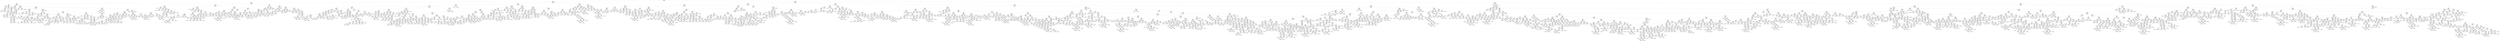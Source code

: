 digraph Tree {
0 [label="X[7] <= 0.3531\ngini = 0.934106610563\nsamples = 4351", shape="box"] ;
1 [label="X[7] <= 0.3203\ngini = 0.761339111328\nsamples = 1280", shape="box"] ;
0 -> 1 ;
2 [label="X[3] <= -9.2305\ngini = 0.673568326633\nsamples = 709", shape="box"] ;
1 -> 2 ;
3 [label="X[6] <= 0.0098\ngini = 0.609402812389\nsamples = 424", shape="box"] ;
2 -> 3 ;
4 [label="X[3] <= -17.7770\ngini = 0.75\nsamples = 4", shape="box"] ;
3 -> 4 ;
5 [label="gini = 0.0000\nsamples = 1\nvalue = [ 0.  0.  0. ...,  0.  0.  0.]", shape="box"] ;
4 -> 5 ;
6 [label="X[8] <= 40910.0000\ngini = 0.666666666667\nsamples = 3", shape="box"] ;
4 -> 6 ;
7 [label="gini = 0.0000\nsamples = 1\nvalue = [ 0.  0.  0. ...,  0.  0.  0.]", shape="box"] ;
6 -> 7 ;
8 [label="X[5] <= 102.4235\ngini = 0.5\nsamples = 2", shape="box"] ;
6 -> 8 ;
9 [label="gini = 0.0000\nsamples = 1\nvalue = [ 0.  0.  0. ...,  0.  0.  0.]", shape="box"] ;
8 -> 9 ;
10 [label="gini = 0.0000\nsamples = 1\nvalue = [ 0.  0.  0. ...,  0.  0.  0.]", shape="box"] ;
8 -> 10 ;
11 [label="X[6] <= 0.2493\ngini = 0.601950113379\nsamples = 420", shape="box"] ;
3 -> 11 ;
12 [label="X[4] <= 89.0045\ngini = 0.25462962963\nsamples = 36", shape="box"] ;
11 -> 12 ;
13 [label="gini = 0.0000\nsamples = 1\nvalue = [ 0.  0.  0. ...,  0.  0.  0.]", shape="box"] ;
12 -> 13 ;
14 [label="X[1] <= 10.3795\ngini = 0.212244897959\nsamples = 35", shape="box"] ;
12 -> 14 ;
15 [label="X[5] <= 64.9795\ngini = 0.166089965398\nsamples = 34", shape="box"] ;
14 -> 15 ;
16 [label="X[1] <= 1.7390\ngini = 0.666666666667\nsamples = 3", shape="box"] ;
15 -> 16 ;
17 [label="gini = 0.0000\nsamples = 1\nvalue = [ 0.  0.  0. ...,  0.  0.  0.]", shape="box"] ;
16 -> 17 ;
18 [label="X[0] <= 263.4706\ngini = 0.5\nsamples = 2", shape="box"] ;
16 -> 18 ;
19 [label="gini = 0.0000\nsamples = 1\nvalue = [ 0.  0.  0. ...,  0.  0.  0.]", shape="box"] ;
18 -> 19 ;
20 [label="gini = 0.0000\nsamples = 1\nvalue = [ 1.  0.  0. ...,  0.  0.  0.]", shape="box"] ;
18 -> 20 ;
21 [label="X[5] <= 174.8520\ngini = 0.0624349635796\nsamples = 31", shape="box"] ;
15 -> 21 ;
22 [label="gini = 0.0000\nsamples = 29\nvalue = [ 29.   0.   0. ...,   0.   0.   0.]", shape="box"] ;
21 -> 22 ;
23 [label="X[4] <= 232.7800\ngini = 0.5\nsamples = 2", shape="box"] ;
21 -> 23 ;
24 [label="gini = 0.0000\nsamples = 1\nvalue = [ 1.  0.  0. ...,  0.  0.  0.]", shape="box"] ;
23 -> 24 ;
25 [label="gini = 0.0000\nsamples = 1\nvalue = [ 0.  0.  0. ...,  0.  0.  0.]", shape="box"] ;
23 -> 25 ;
26 [label="gini = 0.0000\nsamples = 1\nvalue = [ 0.  0.  0. ...,  0.  0.  0.]", shape="box"] ;
14 -> 26 ;
27 [label="X[6] <= 0.2702\ngini = 0.628540039062\nsamples = 384", shape="box"] ;
11 -> 27 ;
28 [label="X[3] <= -18.6225\ngini = 0.666666666667\nsamples = 6", shape="box"] ;
27 -> 28 ;
29 [label="X[8] <= 429982.0000\ngini = 0.5\nsamples = 2", shape="box"] ;
28 -> 29 ;
30 [label="gini = 0.0000\nsamples = 1\nvalue = [ 0.  0.  0. ...,  0.  0.  0.]", shape="box"] ;
29 -> 30 ;
31 [label="gini = 0.0000\nsamples = 1\nvalue = [ 0.  0.  0. ...,  0.  0.  0.]", shape="box"] ;
29 -> 31 ;
32 [label="X[1] <= 0.1625\ngini = 0.375\nsamples = 4", shape="box"] ;
28 -> 32 ;
33 [label="gini = 0.0000\nsamples = 1\nvalue = [ 0.  0.  0. ...,  0.  0.  0.]", shape="box"] ;
32 -> 33 ;
34 [label="gini = 0.0000\nsamples = 3\nvalue = [ 0.  0.  0. ...,  0.  0.  0.]", shape="box"] ;
32 -> 34 ;
35 [label="X[4] <= 290.8530\ngini = 0.617045995353\nsamples = 378", shape="box"] ;
27 -> 35 ;
36 [label="X[8] <= 142240.0000\ngini = 0.577169614984\nsamples = 310", shape="box"] ;
35 -> 36 ;
37 [label="X[8] <= 105296.5000\ngini = 0.749711649366\nsamples = 51", shape="box"] ;
36 -> 37 ;
38 [label="X[8] <= 9284.5000\ngini = 0.581790123457\nsamples = 36", shape="box"] ;
37 -> 38 ;
39 [label="X[6] <= 0.5145\ngini = 0.5\nsamples = 2", shape="box"] ;
38 -> 39 ;
40 [label="gini = 0.0000\nsamples = 1\nvalue = [ 0.  0.  0. ...,  0.  0.  0.]", shape="box"] ;
39 -> 40 ;
41 [label="gini = 0.0000\nsamples = 1\nvalue = [ 0.  0.  0. ...,  0.  0.  0.]", shape="box"] ;
39 -> 41 ;
42 [label="X[5] <= 178.5525\ngini = 0.532871972318\nsamples = 34", shape="box"] ;
38 -> 42 ;
43 [label="X[5] <= 78.5415\ngini = 0.474609375\nsamples = 32", shape="box"] ;
42 -> 43 ;
44 [label="X[3] <= -21.3760\ngini = 0.75\nsamples = 4", shape="box"] ;
43 -> 44 ;
45 [label="gini = 0.0000\nsamples = 1\nvalue = [ 0.  0.  0. ...,  0.  0.  0.]", shape="box"] ;
44 -> 45 ;
46 [label="X[7] <= 0.2833\ngini = 0.666666666667\nsamples = 3", shape="box"] ;
44 -> 46 ;
47 [label="gini = 0.0000\nsamples = 1\nvalue = [ 0.  0.  0. ...,  0.  0.  0.]", shape="box"] ;
46 -> 47 ;
48 [label="X[1] <= 0.1700\ngini = 0.5\nsamples = 2", shape="box"] ;
46 -> 48 ;
49 [label="gini = 0.0000\nsamples = 1\nvalue = [ 1.  0.  0. ...,  0.  0.  0.]", shape="box"] ;
48 -> 49 ;
50 [label="gini = 0.0000\nsamples = 1\nvalue = [ 0.  0.  0. ...,  0.  0.  0.]", shape="box"] ;
48 -> 50 ;
51 [label="X[5] <= 120.4175\ngini = 0.375\nsamples = 28", shape="box"] ;
43 -> 51 ;
52 [label="gini = 0.0000\nsamples = 12\nvalue = [ 12.   0.   0. ...,   0.   0.   0.]", shape="box"] ;
51 -> 52 ;
53 [label="X[1] <= 0.5990\ngini = 0.5859375\nsamples = 16", shape="box"] ;
51 -> 53 ;
54 [label="X[2] <= 0.5000\ngini = 0.533333333333\nsamples = 15", shape="box"] ;
53 -> 54 ;
55 [label="gini = 0.0000\nsamples = 1\nvalue = [ 0.  0.  0. ...,  0.  0.  0.]", shape="box"] ;
54 -> 55 ;
56 [label="X[2] <= 5.0000\ngini = 0.469387755102\nsamples = 14", shape="box"] ;
54 -> 56 ;
57 [label="gini = 0.0000\nsamples = 6\nvalue = [ 6.  0.  0. ...,  0.  0.  0.]", shape="box"] ;
56 -> 57 ;
58 [label="X[0] <= 159.4640\ngini = 0.6875\nsamples = 8", shape="box"] ;
56 -> 58 ;
59 [label="gini = 0.0000\nsamples = 4\nvalue = [ 4.  0.  0. ...,  0.  0.  0.]", shape="box"] ;
58 -> 59 ;
60 [label="X[8] <= 51675.5000\ngini = 0.75\nsamples = 4", shape="box"] ;
58 -> 60 ;
61 [label="gini = 0.0000\nsamples = 1\nvalue = [ 0.  0.  0. ...,  0.  0.  0.]", shape="box"] ;
60 -> 61 ;
62 [label="X[6] <= 0.4168\ngini = 0.666666666667\nsamples = 3", shape="box"] ;
60 -> 62 ;
63 [label="gini = 0.0000\nsamples = 1\nvalue = [ 0.  0.  0. ...,  0.  0.  0.]", shape="box"] ;
62 -> 63 ;
64 [label="X[0] <= 190.7065\ngini = 0.5\nsamples = 2", shape="box"] ;
62 -> 64 ;
65 [label="gini = 0.0000\nsamples = 1\nvalue = [ 0.  0.  0. ...,  0.  0.  0.]", shape="box"] ;
64 -> 65 ;
66 [label="gini = 0.0000\nsamples = 1\nvalue = [ 0.  0.  1. ...,  0.  0.  0.]", shape="box"] ;
64 -> 66 ;
67 [label="gini = 0.0000\nsamples = 1\nvalue = [ 0.  0.  0. ...,  0.  0.  0.]", shape="box"] ;
53 -> 67 ;
68 [label="X[6] <= 0.3135\ngini = 0.5\nsamples = 2", shape="box"] ;
42 -> 68 ;
69 [label="gini = 0.0000\nsamples = 1\nvalue = [ 0.  0.  0. ...,  0.  0.  0.]", shape="box"] ;
68 -> 69 ;
70 [label="gini = 0.0000\nsamples = 1\nvalue = [ 0.  0.  0. ...,  0.  0.  0.]", shape="box"] ;
68 -> 70 ;
71 [label="X[4] <= 183.8965\ngini = 0.924444444444\nsamples = 15", shape="box"] ;
37 -> 71 ;
72 [label="X[2] <= 4.5000\ngini = 0.72\nsamples = 5", shape="box"] ;
71 -> 72 ;
73 [label="X[8] <= 117646.0000\ngini = 0.444444444444\nsamples = 3", shape="box"] ;
72 -> 73 ;
74 [label="gini = 0.0000\nsamples = 1\nvalue = [ 0.  0.  0. ...,  0.  0.  0.]", shape="box"] ;
73 -> 74 ;
75 [label="gini = 0.0000\nsamples = 2\nvalue = [ 2.  0.  0. ...,  0.  0.  0.]", shape="box"] ;
73 -> 75 ;
76 [label="X[7] <= 0.2767\ngini = 0.5\nsamples = 2", shape="box"] ;
72 -> 76 ;
77 [label="gini = 0.0000\nsamples = 1\nvalue = [ 0.  0.  0. ...,  0.  0.  0.]", shape="box"] ;
76 -> 77 ;
78 [label="gini = 0.0000\nsamples = 1\nvalue = [ 0.  0.  0. ...,  0.  0.  0.]", shape="box"] ;
76 -> 78 ;
79 [label="X[0] <= 204.6167\ngini = 0.9\nsamples = 10", shape="box"] ;
71 -> 79 ;
80 [label="gini = 0.0000\nsamples = 1\nvalue = [ 0.  0.  0. ...,  0.  0.  0.]", shape="box"] ;
79 -> 80 ;
81 [label="X[3] <= -23.2180\ngini = 0.888888888889\nsamples = 9", shape="box"] ;
79 -> 81 ;
82 [label="gini = 0.0000\nsamples = 1\nvalue = [ 0.  0.  0. ...,  0.  0.  0.]", shape="box"] ;
81 -> 82 ;
83 [label="X[8] <= 110158.0000\ngini = 0.875\nsamples = 8", shape="box"] ;
81 -> 83 ;
84 [label="gini = 0.0000\nsamples = 1\nvalue = [ 0.  0.  0. ...,  0.  0.  0.]", shape="box"] ;
83 -> 84 ;
85 [label="X[7] <= 0.2129\ngini = 0.857142857143\nsamples = 7", shape="box"] ;
83 -> 85 ;
86 [label="X[7] <= 0.1679\ngini = 0.666666666667\nsamples = 3", shape="box"] ;
85 -> 86 ;
87 [label="X[8] <= 123394.5000\ngini = 0.5\nsamples = 2", shape="box"] ;
86 -> 87 ;
88 [label="gini = 0.0000\nsamples = 1\nvalue = [ 0.  0.  0. ...,  0.  0.  0.]", shape="box"] ;
87 -> 88 ;
89 [label="gini = 0.0000\nsamples = 1\nvalue = [ 0.  0.  0. ...,  0.  0.  0.]", shape="box"] ;
87 -> 89 ;
90 [label="gini = 0.0000\nsamples = 1\nvalue = [ 0.  0.  0. ...,  0.  0.  0.]", shape="box"] ;
86 -> 90 ;
91 [label="X[8] <= 117183.0000\ngini = 0.75\nsamples = 4", shape="box"] ;
85 -> 91 ;
92 [label="gini = 0.0000\nsamples = 1\nvalue = [ 0.  0.  0. ...,  0.  0.  0.]", shape="box"] ;
91 -> 92 ;
93 [label="X[1] <= 0.2710\ngini = 0.666666666667\nsamples = 3", shape="box"] ;
91 -> 93 ;
94 [label="gini = 0.0000\nsamples = 1\nvalue = [ 0.  0.  0. ...,  0.  0.  0.]", shape="box"] ;
93 -> 94 ;
95 [label="X[5] <= 146.1370\ngini = 0.5\nsamples = 2", shape="box"] ;
93 -> 95 ;
96 [label="gini = 0.0000\nsamples = 1\nvalue = [ 0.  0.  0. ...,  0.  0.  0.]", shape="box"] ;
95 -> 96 ;
97 [label="gini = 0.0000\nsamples = 1\nvalue = [ 0.  0.  0. ...,  0.  0.  0.]", shape="box"] ;
95 -> 97 ;
98 [label="X[8] <= 821920.0000\ngini = 0.535650929473\nsamples = 259", shape="box"] ;
36 -> 98 ;
99 [label="X[6] <= 0.2937\ngini = 0.532059371432\nsamples = 258", shape="box"] ;
98 -> 99 ;
100 [label="X[2] <= 3.5000\ngini = 0.78125\nsamples = 8", shape="box"] ;
99 -> 100 ;
101 [label="X[1] <= 0.1825\ngini = 0.75\nsamples = 4", shape="box"] ;
100 -> 101 ;
102 [label="gini = 0.0000\nsamples = 1\nvalue = [ 0.  0.  0. ...,  0.  0.  0.]", shape="box"] ;
101 -> 102 ;
103 [label="X[3] <= -14.6655\ngini = 0.666666666667\nsamples = 3", shape="box"] ;
101 -> 103 ;
104 [label="gini = 0.0000\nsamples = 1\nvalue = [ 0.  0.  0. ...,  0.  0.  0.]", shape="box"] ;
103 -> 104 ;
105 [label="X[0] <= 167.6665\ngini = 0.5\nsamples = 2", shape="box"] ;
103 -> 105 ;
106 [label="gini = 0.0000\nsamples = 1\nvalue = [ 0.  0.  0. ...,  0.  0.  0.]", shape="box"] ;
105 -> 106 ;
107 [label="gini = 0.0000\nsamples = 1\nvalue = [ 0.  0.  0. ...,  0.  0.  0.]", shape="box"] ;
105 -> 107 ;
108 [label="X[5] <= 81.4200\ngini = 0.375\nsamples = 4", shape="box"] ;
100 -> 108 ;
109 [label="gini = 0.0000\nsamples = 1\nvalue = [ 0.  0.  0. ...,  0.  0.  0.]", shape="box"] ;
108 -> 109 ;
110 [label="gini = 0.0000\nsamples = 3\nvalue = [ 3.  0.  0. ...,  0.  0.  0.]", shape="box"] ;
108 -> 110 ;
111 [label="X[6] <= 0.4219\ngini = 0.518624\nsamples = 250", shape="box"] ;
99 -> 111 ;
112 [label="X[2] <= 6.5000\ngini = 0.436989583843\nsamples = 143", shape="box"] ;
111 -> 112 ;
113 [label="X[2] <= 5.5000\ngini = 0.543904958678\nsamples = 88", shape="box"] ;
112 -> 113 ;
114 [label="X[6] <= 0.3406\ngini = 0.491267425092\nsamples = 79", shape="box"] ;
113 -> 114 ;
115 [label="X[7] <= 0.2700\ngini = 0.747922437673\nsamples = 19", shape="box"] ;
114 -> 115 ;
116 [label="X[0] <= 121.6910\ngini = 0.613333333333\nsamples = 15", shape="box"] ;
115 -> 116 ;
117 [label="gini = 0.0000\nsamples = 1\nvalue = [ 0.  0.  0. ...,  0.  0.  0.]", shape="box"] ;
116 -> 117 ;
118 [label="X[8] <= 772891.5000\ngini = 0.561224489796\nsamples = 14", shape="box"] ;
116 -> 118 ;
119 [label="X[0] <= 175.1375\ngini = 0.497041420118\nsamples = 13", shape="box"] ;
118 -> 119 ;
120 [label="X[4] <= 146.6400\ngini = 0.244897959184\nsamples = 7", shape="box"] ;
119 -> 120 ;
121 [label="X[0] <= 149.8379\ngini = 0.5\nsamples = 2", shape="box"] ;
120 -> 121 ;
122 [label="gini = 0.0000\nsamples = 1\nvalue = [ 1.  0.  0. ...,  0.  0.  0.]", shape="box"] ;
121 -> 122 ;
123 [label="gini = 0.0000\nsamples = 1\nvalue = [ 0.  0.  0. ...,  0.  0.  0.]", shape="box"] ;
121 -> 123 ;
124 [label="gini = 0.0000\nsamples = 5\nvalue = [ 5.  0.  0. ...,  0.  0.  0.]", shape="box"] ;
120 -> 124 ;
125 [label="X[7] <= 0.1147\ngini = 0.666666666667\nsamples = 6", shape="box"] ;
119 -> 125 ;
126 [label="X[7] <= 0.0562\ngini = 0.5\nsamples = 2", shape="box"] ;
125 -> 126 ;
127 [label="gini = 0.0000\nsamples = 1\nvalue = [ 0.  0.  0. ...,  0.  0.  0.]", shape="box"] ;
126 -> 127 ;
128 [label="gini = 0.0000\nsamples = 1\nvalue = [ 0.  0.  0. ...,  0.  0.  0.]", shape="box"] ;
126 -> 128 ;
129 [label="X[6] <= 0.3342\ngini = 0.375\nsamples = 4", shape="box"] ;
125 -> 129 ;
130 [label="gini = 0.0000\nsamples = 3\nvalue = [ 3.  0.  0. ...,  0.  0.  0.]", shape="box"] ;
129 -> 130 ;
131 [label="gini = 0.0000\nsamples = 1\nvalue = [ 0.  0.  0. ...,  0.  0.  0.]", shape="box"] ;
129 -> 131 ;
132 [label="gini = 0.0000\nsamples = 1\nvalue = [ 0.  0.  0. ...,  0.  0.  0.]", shape="box"] ;
118 -> 132 ;
133 [label="X[0] <= 108.1334\ngini = 0.75\nsamples = 4", shape="box"] ;
115 -> 133 ;
134 [label="gini = 0.0000\nsamples = 1\nvalue = [ 0.  0.  0. ...,  0.  0.  0.]", shape="box"] ;
133 -> 134 ;
135 [label="X[6] <= 0.3258\ngini = 0.666666666667\nsamples = 3", shape="box"] ;
133 -> 135 ;
136 [label="gini = 0.0000\nsamples = 1\nvalue = [ 0.  0.  0. ...,  0.  0.  0.]", shape="box"] ;
135 -> 136 ;
137 [label="X[7] <= 0.2962\ngini = 0.5\nsamples = 2", shape="box"] ;
135 -> 137 ;
138 [label="gini = 0.0000\nsamples = 1\nvalue = [ 0.  0.  0. ...,  0.  0.  0.]", shape="box"] ;
137 -> 138 ;
139 [label="gini = 0.0000\nsamples = 1\nvalue = [ 0.  0.  0. ...,  0.  0.  0.]", shape="box"] ;
137 -> 139 ;
140 [label="X[7] <= 0.2507\ngini = 0.381111111111\nsamples = 60", shape="box"] ;
114 -> 140 ;
141 [label="X[0] <= 243.4085\ngini = 0.625\nsamples = 12", shape="box"] ;
140 -> 141 ;
142 [label="X[1] <= 0.3600\ngini = 0.833333333333\nsamples = 6", shape="box"] ;
141 -> 142 ;
143 [label="X[8] <= 334380.0000\ngini = 0.75\nsamples = 4", shape="box"] ;
142 -> 143 ;
144 [label="gini = 0.0000\nsamples = 1\nvalue = [ 0.  0.  0. ...,  0.  0.  0.]", shape="box"] ;
143 -> 144 ;
145 [label="X[4] <= 150.5440\ngini = 0.666666666667\nsamples = 3", shape="box"] ;
143 -> 145 ;
146 [label="gini = 0.0000\nsamples = 1\nvalue = [ 0.  0.  0. ...,  0.  0.  0.]", shape="box"] ;
145 -> 146 ;
147 [label="X[5] <= 114.5250\ngini = 0.5\nsamples = 2", shape="box"] ;
145 -> 147 ;
148 [label="gini = 0.0000\nsamples = 1\nvalue = [ 1.  0.  0. ...,  0.  0.  0.]", shape="box"] ;
147 -> 148 ;
149 [label="gini = 0.0000\nsamples = 1\nvalue = [ 0.  0.  0. ...,  0.  0.  0.]", shape="box"] ;
147 -> 149 ;
150 [label="X[5] <= 113.5130\ngini = 0.5\nsamples = 2", shape="box"] ;
142 -> 150 ;
151 [label="gini = 0.0000\nsamples = 1\nvalue = [ 0.  0.  0. ...,  0.  0.  0.]", shape="box"] ;
150 -> 151 ;
152 [label="gini = 0.0000\nsamples = 1\nvalue = [ 0.  0.  0. ...,  0.  0.  0.]", shape="box"] ;
150 -> 152 ;
153 [label="gini = 0.0000\nsamples = 6\nvalue = [ 6.  0.  0. ...,  0.  0.  0.]", shape="box"] ;
141 -> 153 ;
154 [label="X[4] <= 224.4440\ngini = 0.301215277778\nsamples = 48", shape="box"] ;
140 -> 154 ;
155 [label="X[8] <= 163684.5000\ngini = 0.226055919096\nsamples = 41", shape="box"] ;
154 -> 155 ;
156 [label="X[0] <= 196.0355\ngini = 0.5\nsamples = 2", shape="box"] ;
155 -> 156 ;
157 [label="gini = 0.0000\nsamples = 1\nvalue = [ 0.  0.  0. ...,  0.  0.  0.]", shape="box"] ;
156 -> 157 ;
158 [label="gini = 0.0000\nsamples = 1\nvalue = [ 1.  0.  0. ...,  0.  0.  0.]", shape="box"] ;
156 -> 158 ;
159 [label="X[6] <= 0.4198\ngini = 0.19197896121\nsamples = 39", shape="box"] ;
155 -> 159 ;
160 [label="X[4] <= 145.3425\ngini = 0.115702479339\nsamples = 33", shape="box"] ;
159 -> 160 ;
161 [label="X[0] <= 150.0338\ngini = 0.314049586777\nsamples = 11", shape="box"] ;
160 -> 161 ;
162 [label="X[6] <= 0.3699\ngini = 0.18\nsamples = 10", shape="box"] ;
161 -> 162 ;
163 [label="X[5] <= 106.5465\ngini = 0.5\nsamples = 2", shape="box"] ;
162 -> 163 ;
164 [label="gini = 0.0000\nsamples = 1\nvalue = [ 1.  0.  0. ...,  0.  0.  0.]", shape="box"] ;
163 -> 164 ;
165 [label="gini = 0.0000\nsamples = 1\nvalue = [ 0.  0.  0. ...,  0.  0.  0.]", shape="box"] ;
163 -> 165 ;
166 [label="gini = 0.0000\nsamples = 8\nvalue = [ 8.  0.  0. ...,  0.  0.  0.]", shape="box"] ;
162 -> 166 ;
167 [label="gini = 0.0000\nsamples = 1\nvalue = [ 0.  0.  0. ...,  0.  0.  0.]", shape="box"] ;
161 -> 167 ;
168 [label="gini = 0.0000\nsamples = 22\nvalue = [ 22.   0.   0. ...,   0.   0.   0.]", shape="box"] ;
160 -> 168 ;
169 [label="X[3] <= -11.7025\ngini = 0.5\nsamples = 6", shape="box"] ;
159 -> 169 ;
170 [label="X[3] <= -12.3295\ngini = 0.5\nsamples = 2", shape="box"] ;
169 -> 170 ;
171 [label="gini = 0.0000\nsamples = 1\nvalue = [ 0.  0.  0. ...,  0.  0.  0.]", shape="box"] ;
170 -> 171 ;
172 [label="gini = 0.0000\nsamples = 1\nvalue = [ 0.  0.  0. ...,  0.  0.  0.]", shape="box"] ;
170 -> 172 ;
173 [label="gini = 0.0000\nsamples = 4\nvalue = [ 4.  0.  0. ...,  0.  0.  0.]", shape="box"] ;
169 -> 173 ;
174 [label="X[1] <= 1.3655\ngini = 0.612244897959\nsamples = 7", shape="box"] ;
154 -> 174 ;
175 [label="X[7] <= 0.3156\ngini = 0.5\nsamples = 6", shape="box"] ;
174 -> 175 ;
176 [label="X[8] <= 238888.0000\ngini = 0.32\nsamples = 5", shape="box"] ;
175 -> 176 ;
177 [label="gini = 0.0000\nsamples = 1\nvalue = [ 0.  0.  0. ...,  0.  0.  0.]", shape="box"] ;
176 -> 177 ;
178 [label="gini = 0.0000\nsamples = 4\nvalue = [ 4.  0.  0. ...,  0.  0.  0.]", shape="box"] ;
176 -> 178 ;
179 [label="gini = 0.0000\nsamples = 1\nvalue = [ 0.  0.  0. ...,  0.  0.  0.]", shape="box"] ;
175 -> 179 ;
180 [label="gini = 0.0000\nsamples = 1\nvalue = [ 0.  0.  0. ...,  0.  0.  0.]", shape="box"] ;
174 -> 180 ;
181 [label="X[3] <= -13.5480\ngini = 0.79012345679\nsamples = 9", shape="box"] ;
113 -> 181 ;
182 [label="X[5] <= 118.3920\ngini = 0.625\nsamples = 4", shape="box"] ;
181 -> 182 ;
183 [label="X[7] <= 0.2880\ngini = 0.5\nsamples = 2", shape="box"] ;
182 -> 183 ;
184 [label="gini = 0.0000\nsamples = 1\nvalue = [ 0.  0.  0. ...,  0.  0.  0.]", shape="box"] ;
183 -> 184 ;
185 [label="gini = 0.0000\nsamples = 1\nvalue = [ 0.  0.  0. ...,  0.  0.  0.]", shape="box"] ;
183 -> 185 ;
186 [label="gini = 0.0000\nsamples = 2\nvalue = [ 0.  0.  0. ...,  0.  0.  0.]", shape="box"] ;
182 -> 186 ;
187 [label="X[8] <= 551072.0000\ngini = 0.56\nsamples = 5", shape="box"] ;
181 -> 187 ;
188 [label="gini = 0.0000\nsamples = 3\nvalue = [ 3.  0.  0. ...,  0.  0.  0.]", shape="box"] ;
187 -> 188 ;
189 [label="X[0] <= 244.8191\ngini = 0.5\nsamples = 2", shape="box"] ;
187 -> 189 ;
190 [label="gini = 0.0000\nsamples = 1\nvalue = [ 0.  0.  0. ...,  0.  0.  0.]", shape="box"] ;
189 -> 190 ;
191 [label="gini = 0.0000\nsamples = 1\nvalue = [ 0.  0.  0. ...,  0.  0.  0.]", shape="box"] ;
189 -> 191 ;
192 [label="X[1] <= 4.4320\ngini = 0.236033057851\nsamples = 55", shape="box"] ;
112 -> 192 ;
193 [label="X[0] <= 88.3326\ngini = 0.207818930041\nsamples = 54", shape="box"] ;
192 -> 193 ;
194 [label="X[8] <= 415051.0000\ngini = 0.666666666667\nsamples = 3", shape="box"] ;
193 -> 194 ;
195 [label="gini = 0.0000\nsamples = 1\nvalue = [ 1.  0.  0. ...,  0.  0.  0.]", shape="box"] ;
194 -> 195 ;
196 [label="X[2] <= 8.5000\ngini = 0.5\nsamples = 2", shape="box"] ;
194 -> 196 ;
197 [label="gini = 0.0000\nsamples = 1\nvalue = [ 0.  0.  0. ...,  0.  0.  0.]", shape="box"] ;
196 -> 197 ;
198 [label="gini = 0.0000\nsamples = 1\nvalue = [ 0.  0.  0. ...,  0.  0.  0.]", shape="box"] ;
196 -> 198 ;
199 [label="X[4] <= 287.5995\ngini = 0.149173394848\nsamples = 51", shape="box"] ;
193 -> 199 ;
200 [label="X[3] <= -19.8880\ngini = 0.119791666667\nsamples = 48", shape="box"] ;
199 -> 200 ;
201 [label="X[3] <= -20.9210\ngini = 0.444444444444\nsamples = 3", shape="box"] ;
200 -> 201 ;
202 [label="gini = 0.0000\nsamples = 2\nvalue = [ 2.  0.  0. ...,  0.  0.  0.]", shape="box"] ;
201 -> 202 ;
203 [label="gini = 0.0000\nsamples = 1\nvalue = [ 0.  0.  0. ...,  0.  0.  0.]", shape="box"] ;
201 -> 203 ;
204 [label="X[6] <= 0.4088\ngini = 0.0859259259259\nsamples = 45", shape="box"] ;
200 -> 204 ;
205 [label="X[2] <= 10.5000\ngini = 0.0499671268902\nsamples = 39", shape="box"] ;
204 -> 205 ;
206 [label="gini = 0.0000\nsamples = 33\nvalue = [ 33.   0.   0. ...,   0.   0.   0.]", shape="box"] ;
205 -> 206 ;
207 [label="X[0] <= 236.1204\ngini = 0.277777777778\nsamples = 6", shape="box"] ;
205 -> 207 ;
208 [label="X[0] <= 230.4518\ngini = 0.5\nsamples = 2", shape="box"] ;
207 -> 208 ;
209 [label="gini = 0.0000\nsamples = 1\nvalue = [ 1.  0.  0. ...,  0.  0.  0.]", shape="box"] ;
208 -> 209 ;
210 [label="gini = 0.0000\nsamples = 1\nvalue = [ 0.  0.  0. ...,  0.  0.  0.]", shape="box"] ;
208 -> 210 ;
211 [label="gini = 0.0000\nsamples = 4\nvalue = [ 4.  0.  0. ...,  0.  0.  0.]", shape="box"] ;
207 -> 211 ;
212 [label="X[6] <= 0.4115\ngini = 0.277777777778\nsamples = 6", shape="box"] ;
204 -> 212 ;
213 [label="gini = 0.0000\nsamples = 1\nvalue = [ 0.  0.  0. ...,  0.  0.  0.]", shape="box"] ;
212 -> 213 ;
214 [label="gini = 0.0000\nsamples = 5\nvalue = [ 5.  0.  0. ...,  0.  0.  0.]", shape="box"] ;
212 -> 214 ;
215 [label="X[5] <= 134.3505\ngini = 0.444444444444\nsamples = 3", shape="box"] ;
199 -> 215 ;
216 [label="gini = 0.0000\nsamples = 2\nvalue = [ 2.  0.  0. ...,  0.  0.  0.]", shape="box"] ;
215 -> 216 ;
217 [label="gini = 0.0000\nsamples = 1\nvalue = [ 0.  0.  0. ...,  0.  0.  0.]", shape="box"] ;
215 -> 217 ;
218 [label="gini = 0.0000\nsamples = 1\nvalue = [ 0.  0.  0. ...,  0.  0.  0.]", shape="box"] ;
192 -> 218 ;
219 [label="X[5] <= 126.4835\ngini = 0.614202113722\nsamples = 107", shape="box"] ;
111 -> 219 ;
220 [label="X[6] <= 0.4229\ngini = 0.450177514793\nsamples = 65", shape="box"] ;
219 -> 220 ;
221 [label="X[2] <= 3.5000\ngini = 0.5\nsamples = 2", shape="box"] ;
220 -> 221 ;
222 [label="gini = 0.0000\nsamples = 1\nvalue = [ 0.  0.  0. ...,  0.  0.  0.]", shape="box"] ;
221 -> 222 ;
223 [label="gini = 0.0000\nsamples = 1\nvalue = [ 0.  0.  0. ...,  0.  0.  0.]", shape="box"] ;
221 -> 223 ;
224 [label="X[4] <= 157.7070\ngini = 0.415217939027\nsamples = 63", shape="box"] ;
220 -> 224 ;
225 [label="X[4] <= 155.7740\ngini = 0.629757785467\nsamples = 17", shape="box"] ;
224 -> 225 ;
226 [label="X[8] <= 807042.5000\ngini = 0.5859375\nsamples = 16", shape="box"] ;
225 -> 226 ;
227 [label="X[7] <= 0.3149\ngini = 0.533333333333\nsamples = 15", shape="box"] ;
226 -> 227 ;
228 [label="X[3] <= -13.6870\ngini = 0.469387755102\nsamples = 14", shape="box"] ;
227 -> 228 ;
229 [label="X[7] <= 0.2848\ngini = 0.666666666667\nsamples = 6", shape="box"] ;
228 -> 229 ;
230 [label="X[8] <= 273447.0000\ngini = 0.5\nsamples = 2", shape="box"] ;
229 -> 230 ;
231 [label="gini = 0.0000\nsamples = 1\nvalue = [ 0.  0.  0. ...,  0.  0.  0.]", shape="box"] ;
230 -> 231 ;
232 [label="gini = 0.0000\nsamples = 1\nvalue = [ 0.  0.  0. ...,  0.  0.  0.]", shape="box"] ;
230 -> 232 ;
233 [label="X[4] <= 88.8050\ngini = 0.375\nsamples = 4", shape="box"] ;
229 -> 233 ;
234 [label="gini = 0.0000\nsamples = 2\nvalue = [ 2.  0.  0. ...,  0.  0.  0.]", shape="box"] ;
233 -> 234 ;
235 [label="X[7] <= 0.3007\ngini = 0.5\nsamples = 2", shape="box"] ;
233 -> 235 ;
236 [label="gini = 0.0000\nsamples = 1\nvalue = [ 0.  0.  0. ...,  0.  0.  0.]", shape="box"] ;
235 -> 236 ;
237 [label="gini = 0.0000\nsamples = 1\nvalue = [ 1.  0.  0. ...,  0.  0.  0.]", shape="box"] ;
235 -> 237 ;
238 [label="X[4] <= 149.9315\ngini = 0.21875\nsamples = 8", shape="box"] ;
228 -> 238 ;
239 [label="gini = 0.0000\nsamples = 6\nvalue = [ 6.  0.  0. ...,  0.  0.  0.]", shape="box"] ;
238 -> 239 ;
240 [label="X[6] <= 0.4574\ngini = 0.5\nsamples = 2", shape="box"] ;
238 -> 240 ;
241 [label="gini = 0.0000\nsamples = 1\nvalue = [ 1.  0.  0. ...,  0.  0.  0.]", shape="box"] ;
240 -> 241 ;
242 [label="gini = 0.0000\nsamples = 1\nvalue = [ 0.  0.  0. ...,  0.  0.  0.]", shape="box"] ;
240 -> 242 ;
243 [label="gini = 0.0000\nsamples = 1\nvalue = [ 0.  0.  0. ...,  0.  0.  0.]", shape="box"] ;
227 -> 243 ;
244 [label="gini = 0.0000\nsamples = 1\nvalue = [ 0.  0.  0. ...,  0.  0.  0.]", shape="box"] ;
226 -> 244 ;
245 [label="gini = 0.0000\nsamples = 1\nvalue = [ 0.  0.  0. ...,  0.  0.  0.]", shape="box"] ;
225 -> 245 ;
246 [label="X[3] <= -13.8190\ngini = 0.313799621928\nsamples = 46", shape="box"] ;
224 -> 246 ;
247 [label="gini = 0.0000\nsamples = 19\nvalue = [ 19.   0.   0. ...,   0.   0.   0.]", shape="box"] ;
246 -> 247 ;
248 [label="X[3] <= -13.5090\ngini = 0.493827160494\nsamples = 27", shape="box"] ;
246 -> 248 ;
249 [label="X[3] <= -13.5635\ngini = 0.5\nsamples = 2", shape="box"] ;
248 -> 249 ;
250 [label="gini = 0.0000\nsamples = 1\nvalue = [ 0.  0.  0. ...,  0.  0.  0.]", shape="box"] ;
249 -> 250 ;
251 [label="gini = 0.0000\nsamples = 1\nvalue = [ 0.  0.  0. ...,  0.  0.  0.]", shape="box"] ;
249 -> 251 ;
252 [label="X[7] <= 0.3202\ngini = 0.4128\nsamples = 25", shape="box"] ;
248 -> 252 ;
253 [label="X[7] <= 0.2811\ngini = 0.364583333333\nsamples = 24", shape="box"] ;
252 -> 253 ;
254 [label="gini = 0.0000\nsamples = 9\nvalue = [ 9.  0.  0. ...,  0.  0.  0.]", shape="box"] ;
253 -> 254 ;
255 [label="X[7] <= 0.3007\ngini = 0.533333333333\nsamples = 15", shape="box"] ;
253 -> 255 ;
256 [label="X[2] <= 1.5000\ngini = 0.777777777778\nsamples = 6", shape="box"] ;
255 -> 256 ;
257 [label="X[0] <= 260.5840\ngini = 0.444444444444\nsamples = 3", shape="box"] ;
256 -> 257 ;
258 [label="gini = 0.0000\nsamples = 2\nvalue = [ 2.  0.  0. ...,  0.  0.  0.]", shape="box"] ;
257 -> 258 ;
259 [label="gini = 0.0000\nsamples = 1\nvalue = [ 0.  0.  0. ...,  0.  0.  0.]", shape="box"] ;
257 -> 259 ;
260 [label="X[4] <= 190.5865\ngini = 0.666666666667\nsamples = 3", shape="box"] ;
256 -> 260 ;
261 [label="gini = 0.0000\nsamples = 1\nvalue = [ 0.  0.  0. ...,  0.  0.  0.]", shape="box"] ;
260 -> 261 ;
262 [label="X[4] <= 235.3025\ngini = 0.5\nsamples = 2", shape="box"] ;
260 -> 262 ;
263 [label="gini = 0.0000\nsamples = 1\nvalue = [ 0.  0.  0. ...,  0.  0.  0.]", shape="box"] ;
262 -> 263 ;
264 [label="gini = 0.0000\nsamples = 1\nvalue = [ 0.  0.  0. ...,  0.  0.  0.]", shape="box"] ;
262 -> 264 ;
265 [label="X[2] <= 9.5000\ngini = 0.197530864198\nsamples = 9", shape="box"] ;
255 -> 265 ;
266 [label="gini = 0.0000\nsamples = 7\nvalue = [ 7.  0.  0. ...,  0.  0.  0.]", shape="box"] ;
265 -> 266 ;
267 [label="X[3] <= -13.2170\ngini = 0.5\nsamples = 2", shape="box"] ;
265 -> 267 ;
268 [label="gini = 0.0000\nsamples = 1\nvalue = [ 1.  0.  0. ...,  0.  0.  0.]", shape="box"] ;
267 -> 268 ;
269 [label="gini = 0.0000\nsamples = 1\nvalue = [ 0.  0.  0. ...,  0.  0.  0.]", shape="box"] ;
267 -> 269 ;
270 [label="gini = 0.0000\nsamples = 1\nvalue = [ 0.  0.  0. ...,  0.  0.  0.]", shape="box"] ;
252 -> 270 ;
271 [label="X[5] <= 133.2530\ngini = 0.799319727891\nsamples = 42", shape="box"] ;
219 -> 271 ;
272 [label="X[8] <= 251112.0000\ngini = 0.8\nsamples = 5", shape="box"] ;
271 -> 272 ;
273 [label="X[8] <= 167244.0000\ngini = 0.666666666667\nsamples = 3", shape="box"] ;
272 -> 273 ;
274 [label="gini = 0.0000\nsamples = 1\nvalue = [ 0.  0.  0. ...,  0.  0.  0.]", shape="box"] ;
273 -> 274 ;
275 [label="X[7] <= 0.1551\ngini = 0.5\nsamples = 2", shape="box"] ;
273 -> 275 ;
276 [label="gini = 0.0000\nsamples = 1\nvalue = [ 0.  0.  0. ...,  0.  0.  0.]", shape="box"] ;
275 -> 276 ;
277 [label="gini = 0.0000\nsamples = 1\nvalue = [ 0.  0.  0. ...,  0.  0.  0.]", shape="box"] ;
275 -> 277 ;
278 [label="X[8] <= 487293.0000\ngini = 0.5\nsamples = 2", shape="box"] ;
272 -> 278 ;
279 [label="gini = 0.0000\nsamples = 1\nvalue = [ 0.  0.  0. ...,  0.  0.  0.]", shape="box"] ;
278 -> 279 ;
280 [label="gini = 0.0000\nsamples = 1\nvalue = [ 0.  0.  0. ...,  0.  0.  0.]", shape="box"] ;
278 -> 280 ;
281 [label="X[7] <= 0.3164\ngini = 0.745069393718\nsamples = 37", shape="box"] ;
271 -> 281 ;
282 [label="X[7] <= 0.3118\ngini = 0.702422145329\nsamples = 34", shape="box"] ;
281 -> 282 ;
283 [label="X[8] <= 533841.5000\ngini = 0.8096\nsamples = 25", shape="box"] ;
282 -> 283 ;
284 [label="X[5] <= 183.3700\ngini = 0.897777777778\nsamples = 15", shape="box"] ;
283 -> 284 ;
285 [label="X[0] <= 217.3775\ngini = 0.864197530864\nsamples = 9", shape="box"] ;
284 -> 285 ;
286 [label="X[7] <= 0.2837\ngini = 0.75\nsamples = 4", shape="box"] ;
285 -> 286 ;
287 [label="gini = 0.0000\nsamples = 1\nvalue = [ 0.  0.  0. ...,  0.  0.  0.]", shape="box"] ;
286 -> 287 ;
288 [label="X[3] <= -15.0550\ngini = 0.666666666667\nsamples = 3", shape="box"] ;
286 -> 288 ;
289 [label="gini = 0.0000\nsamples = 1\nvalue = [ 0.  0.  0. ...,  0.  0.  0.]", shape="box"] ;
288 -> 289 ;
290 [label="X[1] <= 0.3415\ngini = 0.5\nsamples = 2", shape="box"] ;
288 -> 290 ;
291 [label="gini = 0.0000\nsamples = 1\nvalue = [ 0.  0.  0. ...,  0.  0.  0.]", shape="box"] ;
290 -> 291 ;
292 [label="gini = 0.0000\nsamples = 1\nvalue = [ 0.  0.  0. ...,  0.  0.  0.]", shape="box"] ;
290 -> 292 ;
293 [label="X[6] <= 0.5246\ngini = 0.72\nsamples = 5", shape="box"] ;
285 -> 293 ;
294 [label="X[1] <= 0.0975\ngini = 0.444444444444\nsamples = 3", shape="box"] ;
293 -> 294 ;
295 [label="gini = 0.0000\nsamples = 1\nvalue = [ 0.  0.  0. ...,  0.  0.  0.]", shape="box"] ;
294 -> 295 ;
296 [label="gini = 0.0000\nsamples = 2\nvalue = [ 0.  0.  0. ...,  0.  0.  0.]", shape="box"] ;
294 -> 296 ;
297 [label="X[1] <= 0.1610\ngini = 0.5\nsamples = 2", shape="box"] ;
293 -> 297 ;
298 [label="gini = 0.0000\nsamples = 1\nvalue = [ 0.  0.  0. ...,  0.  0.  0.]", shape="box"] ;
297 -> 298 ;
299 [label="gini = 0.0000\nsamples = 1\nvalue = [ 0.  0.  0. ...,  0.  0.  0.]", shape="box"] ;
297 -> 299 ;
300 [label="X[6] <= 0.4486\ngini = 0.666666666667\nsamples = 6", shape="box"] ;
284 -> 300 ;
301 [label="X[3] <= -21.5705\ngini = 0.666666666667\nsamples = 3", shape="box"] ;
300 -> 301 ;
302 [label="gini = 0.0000\nsamples = 1\nvalue = [ 0.  0.  0. ...,  0.  0.  0.]", shape="box"] ;
301 -> 302 ;
303 [label="X[6] <= 0.4308\ngini = 0.5\nsamples = 2", shape="box"] ;
301 -> 303 ;
304 [label="gini = 0.0000\nsamples = 1\nvalue = [ 0.  0.  0. ...,  0.  0.  0.]", shape="box"] ;
303 -> 304 ;
305 [label="gini = 0.0000\nsamples = 1\nvalue = [ 0.  0.  0. ...,  0.  0.  0.]", shape="box"] ;
303 -> 305 ;
306 [label="gini = 0.0000\nsamples = 3\nvalue = [ 3.  0.  0. ...,  0.  0.  0.]", shape="box"] ;
300 -> 306 ;
307 [label="X[4] <= 261.9380\ngini = 0.48\nsamples = 10", shape="box"] ;
283 -> 307 ;
308 [label="X[5] <= 138.4510\ngini = 0.37037037037\nsamples = 9", shape="box"] ;
307 -> 308 ;
309 [label="gini = 0.0000\nsamples = 1\nvalue = [ 0.  0.  0. ...,  0.  0.  0.]", shape="box"] ;
308 -> 309 ;
310 [label="X[1] <= 7.0795\ngini = 0.21875\nsamples = 8", shape="box"] ;
308 -> 310 ;
311 [label="gini = 0.0000\nsamples = 7\nvalue = [ 7.  0.  0. ...,  0.  0.  0.]", shape="box"] ;
310 -> 311 ;
312 [label="gini = 0.0000\nsamples = 1\nvalue = [ 0.  0.  0. ...,  0.  0.  0.]", shape="box"] ;
310 -> 312 ;
313 [label="gini = 0.0000\nsamples = 1\nvalue = [ 0.  0.  0. ...,  0.  0.  0.]", shape="box"] ;
307 -> 313 ;
314 [label="X[3] <= -24.7640\ngini = 0.197530864198\nsamples = 9", shape="box"] ;
282 -> 314 ;
315 [label="X[3] <= -29.0010\ngini = 0.5\nsamples = 2", shape="box"] ;
314 -> 315 ;
316 [label="gini = 0.0000\nsamples = 1\nvalue = [ 1.  0.  0. ...,  0.  0.  0.]", shape="box"] ;
315 -> 316 ;
317 [label="gini = 0.0000\nsamples = 1\nvalue = [ 0.  0.  0. ...,  0.  0.  0.]", shape="box"] ;
315 -> 317 ;
318 [label="gini = 0.0000\nsamples = 7\nvalue = [ 7.  0.  0. ...,  0.  0.  0.]", shape="box"] ;
314 -> 318 ;
319 [label="X[3] <= -15.5160\ngini = 0.666666666667\nsamples = 3", shape="box"] ;
281 -> 319 ;
320 [label="gini = 0.0000\nsamples = 1\nvalue = [ 0.  0.  0. ...,  0.  0.  0.]", shape="box"] ;
319 -> 320 ;
321 [label="X[4] <= 196.7370\ngini = 0.5\nsamples = 2", shape="box"] ;
319 -> 321 ;
322 [label="gini = 0.0000\nsamples = 1\nvalue = [ 0.  0.  0. ...,  0.  0.  0.]", shape="box"] ;
321 -> 322 ;
323 [label="gini = 0.0000\nsamples = 1\nvalue = [ 0.  0.  0. ...,  0.  0.  0.]", shape="box"] ;
321 -> 323 ;
324 [label="gini = 0.0000\nsamples = 1\nvalue = [ 0.  0.  0. ...,  0.  0.  0.]", shape="box"] ;
98 -> 324 ;
325 [label="X[3] <= -17.4160\ngini = 0.765138408304\nsamples = 68", shape="box"] ;
35 -> 325 ;
326 [label="X[0] <= 574.1057\ngini = 0.255102040816\nsamples = 14", shape="box"] ;
325 -> 326 ;
327 [label="X[7] <= 0.3138\ngini = 0.14201183432\nsamples = 13", shape="box"] ;
326 -> 327 ;
328 [label="gini = 0.0000\nsamples = 11\nvalue = [ 11.   0.   0. ...,   0.   0.   0.]", shape="box"] ;
327 -> 328 ;
329 [label="X[4] <= 361.3225\ngini = 0.5\nsamples = 2", shape="box"] ;
327 -> 329 ;
330 [label="gini = 0.0000\nsamples = 1\nvalue = [ 1.  0.  0. ...,  0.  0.  0.]", shape="box"] ;
329 -> 330 ;
331 [label="gini = 0.0000\nsamples = 1\nvalue = [ 0.  0.  0. ...,  0.  0.  0.]", shape="box"] ;
329 -> 331 ;
332 [label="gini = 0.0000\nsamples = 1\nvalue = [ 0.  0.  0. ...,  0.  0.  0.]", shape="box"] ;
326 -> 332 ;
333 [label="X[7] <= 0.3170\ngini = 0.844993141289\nsamples = 54", shape="box"] ;
325 -> 333 ;
334 [label="X[7] <= 0.2810\ngini = 0.889090086012\nsamples = 47", shape="box"] ;
333 -> 334 ;
335 [label="X[4] <= 310.9675\ngini = 0.698060941828\nsamples = 19", shape="box"] ;
334 -> 335 ;
336 [label="X[4] <= 299.3895\ngini = 0.75\nsamples = 4", shape="box"] ;
335 -> 336 ;
337 [label="gini = 0.0000\nsamples = 1\nvalue = [ 0.  0.  0. ...,  0.  0.  0.]", shape="box"] ;
336 -> 337 ;
338 [label="X[1] <= 0.2135\ngini = 0.666666666667\nsamples = 3", shape="box"] ;
336 -> 338 ;
339 [label="gini = 0.0000\nsamples = 1\nvalue = [ 0.  0.  0. ...,  0.  0.  0.]", shape="box"] ;
338 -> 339 ;
340 [label="X[8] <= 360574.0000\ngini = 0.5\nsamples = 2", shape="box"] ;
338 -> 340 ;
341 [label="gini = 0.0000\nsamples = 1\nvalue = [ 0.  0.  0. ...,  0.  0.  0.]", shape="box"] ;
340 -> 341 ;
342 [label="gini = 0.0000\nsamples = 1\nvalue = [ 0.  0.  0. ...,  0.  0.  0.]", shape="box"] ;
340 -> 342 ;
343 [label="X[5] <= 133.5075\ngini = 0.533333333333\nsamples = 15", shape="box"] ;
335 -> 343 ;
344 [label="X[3] <= -17.1070\ngini = 0.390532544379\nsamples = 13", shape="box"] ;
343 -> 344 ;
345 [label="gini = 0.0000\nsamples = 1\nvalue = [ 0.  0.  0. ...,  0.  0.  0.]", shape="box"] ;
344 -> 345 ;
346 [label="X[3] <= -9.9365\ngini = 0.291666666667\nsamples = 12", shape="box"] ;
344 -> 346 ;
347 [label="X[8] <= 801258.0000\ngini = 0.165289256198\nsamples = 11", shape="box"] ;
346 -> 347 ;
348 [label="gini = 0.0000\nsamples = 10\nvalue = [ 10.   0.   0. ...,   0.   0.   0.]", shape="box"] ;
347 -> 348 ;
349 [label="gini = 0.0000\nsamples = 1\nvalue = [ 0.  0.  0. ...,  0.  0.  0.]", shape="box"] ;
347 -> 349 ;
350 [label="gini = 0.0000\nsamples = 1\nvalue = [ 0.  0.  0. ...,  0.  0.  0.]", shape="box"] ;
346 -> 350 ;
351 [label="X[8] <= 210136.0000\ngini = 0.5\nsamples = 2", shape="box"] ;
343 -> 351 ;
352 [label="gini = 0.0000\nsamples = 1\nvalue = [ 0.  0.  0. ...,  0.  0.  0.]", shape="box"] ;
351 -> 352 ;
353 [label="gini = 0.0000\nsamples = 1\nvalue = [ 0.  0.  0. ...,  0.  0.  0.]", shape="box"] ;
351 -> 353 ;
354 [label="X[1] <= 0.4320\ngini = 0.928571428571\nsamples = 28", shape="box"] ;
334 -> 354 ;
355 [label="X[2] <= 8.5000\ngini = 0.908587257618\nsamples = 19", shape="box"] ;
354 -> 355 ;
356 [label="X[3] <= -11.2965\ngini = 0.793388429752\nsamples = 11", shape="box"] ;
355 -> 356 ;
357 [label="X[7] <= 0.2890\ngini = 0.32\nsamples = 5", shape="box"] ;
356 -> 357 ;
358 [label="gini = 0.0000\nsamples = 1\nvalue = [ 0.  0.  0. ...,  0.  0.  0.]", shape="box"] ;
357 -> 358 ;
359 [label="gini = 0.0000\nsamples = 4\nvalue = [ 0.  0.  0. ...,  0.  0.  0.]", shape="box"] ;
357 -> 359 ;
360 [label="X[6] <= 0.4562\ngini = 0.833333333333\nsamples = 6", shape="box"] ;
356 -> 360 ;
361 [label="X[8] <= 144912.0000\ngini = 0.75\nsamples = 4", shape="box"] ;
360 -> 361 ;
362 [label="gini = 0.0000\nsamples = 1\nvalue = [ 0.  0.  0. ...,  0.  0.  0.]", shape="box"] ;
361 -> 362 ;
363 [label="X[5] <= 117.0025\ngini = 0.666666666667\nsamples = 3", shape="box"] ;
361 -> 363 ;
364 [label="gini = 0.0000\nsamples = 1\nvalue = [ 0.  0.  0. ...,  0.  0.  0.]", shape="box"] ;
363 -> 364 ;
365 [label="X[1] <= 0.1990\ngini = 0.5\nsamples = 2", shape="box"] ;
363 -> 365 ;
366 [label="gini = 0.0000\nsamples = 1\nvalue = [ 0.  0.  0. ...,  0.  0.  0.]", shape="box"] ;
365 -> 366 ;
367 [label="gini = 0.0000\nsamples = 1\nvalue = [ 0.  0.  0. ...,  0.  0.  0.]", shape="box"] ;
365 -> 367 ;
368 [label="X[1] <= 0.1555\ngini = 0.5\nsamples = 2", shape="box"] ;
360 -> 368 ;
369 [label="gini = 0.0000\nsamples = 1\nvalue = [ 0.  0.  0. ...,  0.  0.  0.]", shape="box"] ;
368 -> 369 ;
370 [label="gini = 0.0000\nsamples = 1\nvalue = [ 0.  0.  0. ...,  0.  0.  0.]", shape="box"] ;
368 -> 370 ;
371 [label="X[7] <= 0.2906\ngini = 0.875\nsamples = 8", shape="box"] ;
355 -> 371 ;
372 [label="X[4] <= 345.2575\ngini = 0.5\nsamples = 2", shape="box"] ;
371 -> 372 ;
373 [label="gini = 0.0000\nsamples = 1\nvalue = [ 0.  0.  0. ...,  0.  0.  0.]", shape="box"] ;
372 -> 373 ;
374 [label="gini = 0.0000\nsamples = 1\nvalue = [ 0.  0.  0. ...,  0.  0.  0.]", shape="box"] ;
372 -> 374 ;
375 [label="X[3] <= -10.8465\ngini = 0.833333333333\nsamples = 6", shape="box"] ;
371 -> 375 ;
376 [label="X[0] <= 319.6600\ngini = 0.75\nsamples = 4", shape="box"] ;
375 -> 376 ;
377 [label="gini = 0.0000\nsamples = 1\nvalue = [ 0.  0.  0. ...,  0.  0.  0.]", shape="box"] ;
376 -> 377 ;
378 [label="X[8] <= 254148.5000\ngini = 0.666666666667\nsamples = 3", shape="box"] ;
376 -> 378 ;
379 [label="gini = 0.0000\nsamples = 1\nvalue = [ 0.  0.  0. ...,  0.  0.  0.]", shape="box"] ;
378 -> 379 ;
380 [label="X[7] <= 0.3083\ngini = 0.5\nsamples = 2", shape="box"] ;
378 -> 380 ;
381 [label="gini = 0.0000\nsamples = 1\nvalue = [ 0.  0.  0. ...,  0.  0.  0.]", shape="box"] ;
380 -> 381 ;
382 [label="gini = 0.0000\nsamples = 1\nvalue = [ 0.  0.  0. ...,  0.  0.  0.]", shape="box"] ;
380 -> 382 ;
383 [label="X[8] <= 411887.5000\ngini = 0.5\nsamples = 2", shape="box"] ;
375 -> 383 ;
384 [label="gini = 0.0000\nsamples = 1\nvalue = [ 0.  0.  0. ...,  0.  0.  0.]", shape="box"] ;
383 -> 384 ;
385 [label="gini = 0.0000\nsamples = 1\nvalue = [ 0.  0.  0. ...,  0.  0.  0.]", shape="box"] ;
383 -> 385 ;
386 [label="X[7] <= 0.2952\ngini = 0.740740740741\nsamples = 9", shape="box"] ;
354 -> 386 ;
387 [label="X[1] <= 2.0555\ngini = 0.666666666667\nsamples = 3", shape="box"] ;
386 -> 387 ;
388 [label="gini = 0.0000\nsamples = 1\nvalue = [ 0.  0.  0. ...,  0.  0.  0.]", shape="box"] ;
387 -> 388 ;
389 [label="X[5] <= 103.1565\ngini = 0.5\nsamples = 2", shape="box"] ;
387 -> 389 ;
390 [label="gini = 0.0000\nsamples = 1\nvalue = [ 0.  0.  0. ...,  0.  0.  0.]", shape="box"] ;
389 -> 390 ;
391 [label="gini = 0.0000\nsamples = 1\nvalue = [ 0.  0.  0. ...,  0.  0.  0.]", shape="box"] ;
389 -> 391 ;
392 [label="X[7] <= 0.3075\ngini = 0.5\nsamples = 6", shape="box"] ;
386 -> 392 ;
393 [label="X[3] <= -10.2585\ngini = 0.32\nsamples = 5", shape="box"] ;
392 -> 393 ;
394 [label="gini = 0.0000\nsamples = 4\nvalue = [ 4.  0.  0. ...,  0.  0.  0.]", shape="box"] ;
393 -> 394 ;
395 [label="gini = 0.0000\nsamples = 1\nvalue = [ 0.  0.  0. ...,  0.  0.  0.]", shape="box"] ;
393 -> 395 ;
396 [label="gini = 0.0000\nsamples = 1\nvalue = [ 0.  0.  0. ...,  0.  0.  0.]", shape="box"] ;
392 -> 396 ;
397 [label="X[8] <= 343299.0000\ngini = 0.244897959184\nsamples = 7", shape="box"] ;
333 -> 397 ;
398 [label="gini = 0.0000\nsamples = 1\nvalue = [ 0.  0.  0. ...,  0.  0.  0.]", shape="box"] ;
397 -> 398 ;
399 [label="gini = 0.0000\nsamples = 6\nvalue = [ 6.  0.  0. ...,  0.  0.  0.]", shape="box"] ;
397 -> 399 ;
400 [label="X[4] <= 295.0355\ngini = 0.756195752539\nsamples = 285", shape="box"] ;
2 -> 400 ;
401 [label="X[3] <= -8.7020\ngini = 0.711145833333\nsamples = 240", shape="box"] ;
400 -> 401 ;
402 [label="X[0] <= 168.1106\ngini = 0.912\nsamples = 25", shape="box"] ;
401 -> 402 ;
403 [label="X[5] <= 90.1970\ngini = 0.375\nsamples = 4", shape="box"] ;
402 -> 403 ;
404 [label="gini = 0.0000\nsamples = 1\nvalue = [ 0.  0.  0. ...,  0.  0.  0.]", shape="box"] ;
403 -> 404 ;
405 [label="gini = 0.0000\nsamples = 3\nvalue = [ 3.  0.  0. ...,  0.  0.  0.]", shape="box"] ;
403 -> 405 ;
406 [label="X[7] <= 0.2003\ngini = 0.938775510204\nsamples = 21", shape="box"] ;
402 -> 406 ;
407 [label="X[6] <= 0.2807\ngini = 0.625\nsamples = 4", shape="box"] ;
406 -> 407 ;
408 [label="X[1] <= 0.1500\ngini = 0.5\nsamples = 2", shape="box"] ;
407 -> 408 ;
409 [label="gini = 0.0000\nsamples = 1\nvalue = [ 0.  0.  0. ...,  0.  0.  0.]", shape="box"] ;
408 -> 409 ;
410 [label="gini = 0.0000\nsamples = 1\nvalue = [ 0.  0.  0. ...,  0.  0.  0.]", shape="box"] ;
408 -> 410 ;
411 [label="gini = 0.0000\nsamples = 2\nvalue = [ 2.  0.  0. ...,  0.  0.  0.]", shape="box"] ;
407 -> 411 ;
412 [label="X[6] <= 0.3875\ngini = 0.941176470588\nsamples = 17", shape="box"] ;
406 -> 412 ;
413 [label="X[7] <= 0.2429\ngini = 0.5\nsamples = 2", shape="box"] ;
412 -> 413 ;
414 [label="gini = 0.0000\nsamples = 1\nvalue = [ 0.  0.  0. ...,  0.  0.  0.]", shape="box"] ;
413 -> 414 ;
415 [label="gini = 0.0000\nsamples = 1\nvalue = [ 0.  0.  0. ...,  0.  0.  0.]", shape="box"] ;
413 -> 415 ;
416 [label="X[3] <= -8.8005\ngini = 0.933333333333\nsamples = 15", shape="box"] ;
412 -> 416 ;
417 [label="X[1] <= 0.0900\ngini = 0.9\nsamples = 10", shape="box"] ;
416 -> 417 ;
418 [label="gini = 0.0000\nsamples = 1\nvalue = [ 0.  0.  0. ...,  0.  0.  0.]", shape="box"] ;
417 -> 418 ;
419 [label="X[8] <= 144359.5000\ngini = 0.888888888889\nsamples = 9", shape="box"] ;
417 -> 419 ;
420 [label="gini = 0.0000\nsamples = 1\nvalue = [ 0.  0.  0. ...,  0.  0.  0.]", shape="box"] ;
419 -> 420 ;
421 [label="X[2] <= 2.0000\ngini = 0.875\nsamples = 8", shape="box"] ;
419 -> 421 ;
422 [label="gini = 0.0000\nsamples = 1\nvalue = [ 0.  0.  0. ...,  0.  0.  0.]", shape="box"] ;
421 -> 422 ;
423 [label="X[0] <= 174.6281\ngini = 0.857142857143\nsamples = 7", shape="box"] ;
421 -> 423 ;
424 [label="gini = 0.0000\nsamples = 1\nvalue = [ 0.  0.  0. ...,  0.  0.  0.]", shape="box"] ;
423 -> 424 ;
425 [label="X[3] <= -9.0315\ngini = 0.833333333333\nsamples = 6", shape="box"] ;
423 -> 425 ;
426 [label="X[6] <= 0.4185\ngini = 0.75\nsamples = 4", shape="box"] ;
425 -> 426 ;
427 [label="gini = 0.0000\nsamples = 1\nvalue = [ 0.  0.  0. ...,  0.  0.  0.]", shape="box"] ;
426 -> 427 ;
428 [label="X[2] <= 6.5000\ngini = 0.666666666667\nsamples = 3", shape="box"] ;
426 -> 428 ;
429 [label="gini = 0.0000\nsamples = 1\nvalue = [ 0.  0.  0. ...,  0.  0.  0.]", shape="box"] ;
428 -> 429 ;
430 [label="X[1] <= 1.5660\ngini = 0.5\nsamples = 2", shape="box"] ;
428 -> 430 ;
431 [label="gini = 0.0000\nsamples = 1\nvalue = [ 0.  0.  0. ...,  0.  0.  0.]", shape="box"] ;
430 -> 431 ;
432 [label="gini = 0.0000\nsamples = 1\nvalue = [ 1.  0.  0. ...,  0.  0.  0.]", shape="box"] ;
430 -> 432 ;
433 [label="X[1] <= 0.1275\ngini = 0.5\nsamples = 2", shape="box"] ;
425 -> 433 ;
434 [label="gini = 0.0000\nsamples = 1\nvalue = [ 0.  0.  0. ...,  0.  0.  0.]", shape="box"] ;
433 -> 434 ;
435 [label="gini = 0.0000\nsamples = 1\nvalue = [ 0.  0.  0. ...,  0.  0.  0.]", shape="box"] ;
433 -> 435 ;
436 [label="X[4] <= 260.0520\ngini = 0.8\nsamples = 5", shape="box"] ;
416 -> 436 ;
437 [label="X[2] <= 2.5000\ngini = 0.666666666667\nsamples = 3", shape="box"] ;
436 -> 437 ;
438 [label="gini = 0.0000\nsamples = 1\nvalue = [ 0.  0.  0. ...,  0.  0.  0.]", shape="box"] ;
437 -> 438 ;
439 [label="X[3] <= -8.7385\ngini = 0.5\nsamples = 2", shape="box"] ;
437 -> 439 ;
440 [label="gini = 0.0000\nsamples = 1\nvalue = [ 0.  0.  0. ...,  0.  0.  0.]", shape="box"] ;
439 -> 440 ;
441 [label="gini = 0.0000\nsamples = 1\nvalue = [ 0.  0.  0. ...,  0.  0.  0.]", shape="box"] ;
439 -> 441 ;
442 [label="X[5] <= 91.5840\ngini = 0.5\nsamples = 2", shape="box"] ;
436 -> 442 ;
443 [label="gini = 0.0000\nsamples = 1\nvalue = [ 0.  0.  0. ...,  0.  0.  0.]", shape="box"] ;
442 -> 443 ;
444 [label="gini = 0.0000\nsamples = 1\nvalue = [ 0.  0.  0. ...,  0.  0.  0.]", shape="box"] ;
442 -> 444 ;
445 [label="X[7] <= 0.2841\ngini = 0.673834505138\nsamples = 215", shape="box"] ;
401 -> 445 ;
446 [label="X[6] <= 0.0703\ngini = 0.551655328798\nsamples = 105", shape="box"] ;
445 -> 446 ;
447 [label="X[7] <= 0.0853\ngini = 0.5\nsamples = 2", shape="box"] ;
446 -> 447 ;
448 [label="gini = 0.0000\nsamples = 1\nvalue = [ 0.  0.  0. ...,  0.  0.  0.]", shape="box"] ;
447 -> 448 ;
449 [label="gini = 0.0000\nsamples = 1\nvalue = [ 0.  0.  0. ...,  0.  0.  0.]", shape="box"] ;
447 -> 449 ;
450 [label="X[5] <= 78.7735\ngini = 0.534263361297\nsamples = 103", shape="box"] ;
446 -> 450 ;
451 [label="X[3] <= -7.5145\ngini = 0.5\nsamples = 2", shape="box"] ;
450 -> 451 ;
452 [label="gini = 0.0000\nsamples = 1\nvalue = [ 0.  0.  0. ...,  0.  0.  0.]", shape="box"] ;
451 -> 452 ;
453 [label="gini = 0.0000\nsamples = 1\nvalue = [ 0.  0.  0. ...,  0.  0.  0.]", shape="box"] ;
451 -> 453 ;
454 [label="X[3] <= -8.6200\ngini = 0.516027840408\nsamples = 101", shape="box"] ;
450 -> 454 ;
455 [label="X[1] <= 2.3380\ngini = 0.444444444444\nsamples = 3", shape="box"] ;
454 -> 455 ;
456 [label="gini = 0.0000\nsamples = 2\nvalue = [ 0.  0.  0. ...,  0.  0.  0.]", shape="box"] ;
455 -> 456 ;
457 [label="gini = 0.0000\nsamples = 1\nvalue = [ 1.  0.  0. ...,  0.  0.  0.]", shape="box"] ;
455 -> 457 ;
458 [label="X[1] <= 2.1100\ngini = 0.500832986256\nsamples = 98", shape="box"] ;
454 -> 458 ;
459 [label="X[6] <= 0.5374\ngini = 0.459012345679\nsamples = 90", shape="box"] ;
458 -> 459 ;
460 [label="X[6] <= 0.3356\ngini = 0.39625\nsamples = 80", shape="box"] ;
459 -> 460 ;
461 [label="X[3] <= -5.2590\ngini = 0.624\nsamples = 25", shape="box"] ;
460 -> 461 ;
462 [label="X[5] <= 163.5105\ngini = 0.520661157025\nsamples = 22", shape="box"] ;
461 -> 462 ;
463 [label="X[6] <= 0.3303\ngini = 0.425\nsamples = 20", shape="box"] ;
462 -> 463 ;
464 [label="X[1] <= 0.3005\ngini = 0.365650969529\nsamples = 19", shape="box"] ;
463 -> 464 ;
465 [label="X[7] <= 0.2178\ngini = 0.6\nsamples = 10", shape="box"] ;
464 -> 465 ;
466 [label="X[1] <= 0.2600\ngini = 0.40625\nsamples = 8", shape="box"] ;
465 -> 466 ;
467 [label="X[5] <= 104.2340\ngini = 0.244897959184\nsamples = 7", shape="box"] ;
466 -> 467 ;
468 [label="gini = 0.0000\nsamples = 4\nvalue = [ 4.  0.  0. ...,  0.  0.  0.]", shape="box"] ;
467 -> 468 ;
469 [label="X[8] <= 575296.5000\ngini = 0.444444444444\nsamples = 3", shape="box"] ;
467 -> 469 ;
470 [label="gini = 0.0000\nsamples = 2\nvalue = [ 2.  0.  0. ...,  0.  0.  0.]", shape="box"] ;
469 -> 470 ;
471 [label="gini = 0.0000\nsamples = 1\nvalue = [ 0.  0.  0. ...,  0.  0.  0.]", shape="box"] ;
469 -> 471 ;
472 [label="gini = 0.0000\nsamples = 1\nvalue = [ 0.  0.  0. ...,  0.  0.  0.]", shape="box"] ;
466 -> 472 ;
473 [label="X[4] <= 146.1380\ngini = 0.5\nsamples = 2", shape="box"] ;
465 -> 473 ;
474 [label="gini = 0.0000\nsamples = 1\nvalue = [ 0.  0.  0. ...,  0.  0.  0.]", shape="box"] ;
473 -> 474 ;
475 [label="gini = 0.0000\nsamples = 1\nvalue = [ 0.  0.  0. ...,  0.  0.  0.]", shape="box"] ;
473 -> 475 ;
476 [label="gini = 0.0000\nsamples = 9\nvalue = [ 9.  0.  0. ...,  0.  0.  0.]", shape="box"] ;
464 -> 476 ;
477 [label="gini = 0.0000\nsamples = 1\nvalue = [ 0.  0.  0. ...,  0.  0.  0.]", shape="box"] ;
463 -> 477 ;
478 [label="X[5] <= 175.9760\ngini = 0.5\nsamples = 2", shape="box"] ;
462 -> 478 ;
479 [label="gini = 0.0000\nsamples = 1\nvalue = [ 0.  0.  0. ...,  0.  0.  0.]", shape="box"] ;
478 -> 479 ;
480 [label="gini = 0.0000\nsamples = 1\nvalue = [ 0.  0.  0. ...,  0.  0.  0.]", shape="box"] ;
478 -> 480 ;
481 [label="X[8] <= 239728.5000\ngini = 0.666666666667\nsamples = 3", shape="box"] ;
461 -> 481 ;
482 [label="gini = 0.0000\nsamples = 1\nvalue = [ 0.  0.  0. ...,  0.  0.  0.]", shape="box"] ;
481 -> 482 ;
483 [label="X[2] <= 8.5000\ngini = 0.5\nsamples = 2", shape="box"] ;
481 -> 483 ;
484 [label="gini = 0.0000\nsamples = 1\nvalue = [ 0.  0.  0. ...,  0.  0.  0.]", shape="box"] ;
483 -> 484 ;
485 [label="gini = 0.0000\nsamples = 1\nvalue = [ 0.  0.  0. ...,  0.  0.  0.]", shape="box"] ;
483 -> 485 ;
486 [label="X[3] <= -8.5815\ngini = 0.267107438017\nsamples = 55", shape="box"] ;
460 -> 486 ;
487 [label="gini = 0.0000\nsamples = 1\nvalue = [ 0.  0.  0. ...,  0.  0.  0.]", shape="box"] ;
486 -> 487 ;
488 [label="X[8] <= 95360.0000\ngini = 0.240054869684\nsamples = 54", shape="box"] ;
486 -> 488 ;
489 [label="X[7] <= 0.0696\ngini = 0.625\nsamples = 4", shape="box"] ;
488 -> 489 ;
490 [label="gini = 0.0000\nsamples = 2\nvalue = [ 2.  0.  0. ...,  0.  0.  0.]", shape="box"] ;
489 -> 490 ;
491 [label="X[8] <= 78935.5000\ngini = 0.5\nsamples = 2", shape="box"] ;
489 -> 491 ;
492 [label="gini = 0.0000\nsamples = 1\nvalue = [ 0.  0.  0. ...,  0.  0.  0.]", shape="box"] ;
491 -> 492 ;
493 [label="gini = 0.0000\nsamples = 1\nvalue = [ 0.  0.  0. ...,  0.  0.  0.]", shape="box"] ;
491 -> 493 ;
494 [label="X[3] <= -3.3045\ngini = 0.188\nsamples = 50", shape="box"] ;
488 -> 494 ;
495 [label="X[2] <= 1.5000\ngini = 0.157986111111\nsamples = 48", shape="box"] ;
494 -> 495 ;
496 [label="X[3] <= -7.6555\ngini = 0.446280991736\nsamples = 11", shape="box"] ;
495 -> 496 ;
497 [label="X[1] <= 0.1725\ngini = 0.5\nsamples = 2", shape="box"] ;
496 -> 497 ;
498 [label="gini = 0.0000\nsamples = 1\nvalue = [ 0.  0.  0. ...,  0.  0.  0.]", shape="box"] ;
497 -> 498 ;
499 [label="gini = 0.0000\nsamples = 1\nvalue = [ 0.  0.  0. ...,  0.  0.  0.]", shape="box"] ;
497 -> 499 ;
500 [label="X[4] <= 103.7725\ngini = 0.197530864198\nsamples = 9", shape="box"] ;
496 -> 500 ;
501 [label="gini = 0.0000\nsamples = 1\nvalue = [ 0.  0.  0. ...,  0.  0.  0.]", shape="box"] ;
500 -> 501 ;
502 [label="gini = 0.0000\nsamples = 8\nvalue = [ 8.  0.  0. ...,  0.  0.  0.]", shape="box"] ;
500 -> 502 ;
503 [label="X[7] <= 0.2797\ngini = 0.0525931336742\nsamples = 37", shape="box"] ;
495 -> 503 ;
504 [label="gini = 0.0000\nsamples = 33\nvalue = [ 33.   0.   0. ...,   0.   0.   0.]", shape="box"] ;
503 -> 504 ;
505 [label="X[2] <= 7.5000\ngini = 0.375\nsamples = 4", shape="box"] ;
503 -> 505 ;
506 [label="gini = 0.0000\nsamples = 3\nvalue = [ 3.  0.  0. ...,  0.  0.  0.]", shape="box"] ;
505 -> 506 ;
507 [label="gini = 0.0000\nsamples = 1\nvalue = [ 0.  0.  0. ...,  0.  0.  0.]", shape="box"] ;
505 -> 507 ;
508 [label="X[5] <= 147.9600\ngini = 0.5\nsamples = 2", shape="box"] ;
494 -> 508 ;
509 [label="gini = 0.0000\nsamples = 1\nvalue = [ 0.  0.  0. ...,  0.  0.  0.]", shape="box"] ;
508 -> 509 ;
510 [label="gini = 0.0000\nsamples = 1\nvalue = [ 1.  0.  0. ...,  0.  0.  0.]", shape="box"] ;
508 -> 510 ;
511 [label="X[3] <= -6.3300\ngini = 0.78\nsamples = 10", shape="box"] ;
459 -> 511 ;
512 [label="X[1] <= 0.0305\ngini = 0.75\nsamples = 4", shape="box"] ;
511 -> 512 ;
513 [label="X[4] <= 220.5025\ngini = 0.666666666667\nsamples = 3", shape="box"] ;
512 -> 513 ;
514 [label="gini = 0.0000\nsamples = 1\nvalue = [ 0.  0.  0. ...,  0.  0.  0.]", shape="box"] ;
513 -> 514 ;
515 [label="X[2] <= 5.5000\ngini = 0.5\nsamples = 2", shape="box"] ;
513 -> 515 ;
516 [label="gini = 0.0000\nsamples = 1\nvalue = [ 0.  0.  0. ...,  0.  0.  0.]", shape="box"] ;
515 -> 516 ;
517 [label="gini = 0.0000\nsamples = 1\nvalue = [ 0.  0.  0. ...,  0.  0.  0.]", shape="box"] ;
515 -> 517 ;
518 [label="gini = 0.0000\nsamples = 1\nvalue = [ 0.  0.  0. ...,  0.  0.  0.]", shape="box"] ;
512 -> 518 ;
519 [label="X[7] <= 0.1131\ngini = 0.5\nsamples = 6", shape="box"] ;
511 -> 519 ;
520 [label="X[3] <= -4.2095\ngini = 0.5\nsamples = 2", shape="box"] ;
519 -> 520 ;
521 [label="gini = 0.0000\nsamples = 1\nvalue = [ 0.  0.  0. ...,  0.  0.  0.]", shape="box"] ;
520 -> 521 ;
522 [label="gini = 0.0000\nsamples = 1\nvalue = [ 0.  0.  0. ...,  0.  0.  0.]", shape="box"] ;
520 -> 522 ;
523 [label="gini = 0.0000\nsamples = 4\nvalue = [ 4.  0.  0. ...,  0.  0.  0.]", shape="box"] ;
519 -> 523 ;
524 [label="X[4] <= 219.8845\ngini = 0.78125\nsamples = 8", shape="box"] ;
458 -> 524 ;
525 [label="X[4] <= 162.7280\ngini = 0.375\nsamples = 4", shape="box"] ;
524 -> 525 ;
526 [label="gini = 0.0000\nsamples = 1\nvalue = [ 0.  0.  0. ...,  0.  0.  0.]", shape="box"] ;
525 -> 526 ;
527 [label="gini = 0.0000\nsamples = 3\nvalue = [ 3.  0.  0. ...,  0.  0.  0.]", shape="box"] ;
525 -> 527 ;
528 [label="X[6] <= 0.3552\ngini = 0.75\nsamples = 4", shape="box"] ;
524 -> 528 ;
529 [label="gini = 0.0000\nsamples = 1\nvalue = [ 0.  0.  0. ...,  0.  0.  0.]", shape="box"] ;
528 -> 529 ;
530 [label="X[4] <= 226.5050\ngini = 0.666666666667\nsamples = 3", shape="box"] ;
528 -> 530 ;
531 [label="gini = 0.0000\nsamples = 1\nvalue = [ 0.  1.  0. ...,  0.  0.  0.]", shape="box"] ;
530 -> 531 ;
532 [label="X[4] <= 249.9485\ngini = 0.5\nsamples = 2", shape="box"] ;
530 -> 532 ;
533 [label="gini = 0.0000\nsamples = 1\nvalue = [ 0.  0.  0. ...,  0.  0.  0.]", shape="box"] ;
532 -> 533 ;
534 [label="gini = 0.0000\nsamples = 1\nvalue = [ 0.  0.  0. ...,  0.  0.  0.]", shape="box"] ;
532 -> 534 ;
535 [label="X[8] <= 500605.0000\ngini = 0.767933884298\nsamples = 110", shape="box"] ;
445 -> 535 ;
536 [label="X[8] <= 460562.0000\ngini = 0.856542743121\nsamples = 69", shape="box"] ;
535 -> 536 ;
537 [label="X[7] <= 0.2939\ngini = 0.825182101977\nsamples = 62", shape="box"] ;
536 -> 537 ;
538 [label="X[6] <= 0.4845\ngini = 0.908163265306\nsamples = 14", shape="box"] ;
537 -> 538 ;
539 [label="X[2] <= 6.0000\ngini = 0.892561983471\nsamples = 11", shape="box"] ;
538 -> 539 ;
540 [label="X[6] <= 0.3785\ngini = 0.888888888889\nsamples = 9", shape="box"] ;
539 -> 540 ;
541 [label="gini = 0.0000\nsamples = 1\nvalue = [ 0.  0.  0. ...,  0.  0.  0.]", shape="box"] ;
540 -> 541 ;
542 [label="X[0] <= 172.5645\ngini = 0.875\nsamples = 8", shape="box"] ;
540 -> 542 ;
543 [label="gini = 0.0000\nsamples = 1\nvalue = [ 0.  0.  0. ...,  0.  0.  0.]", shape="box"] ;
542 -> 543 ;
544 [label="X[1] <= 0.0510\ngini = 0.857142857143\nsamples = 7", shape="box"] ;
542 -> 544 ;
545 [label="gini = 0.0000\nsamples = 1\nvalue = [ 0.  0.  0. ...,  0.  0.  0.]", shape="box"] ;
544 -> 545 ;
546 [label="X[2] <= 4.5000\ngini = 0.833333333333\nsamples = 6", shape="box"] ;
544 -> 546 ;
547 [label="X[2] <= 1.0000\ngini = 0.75\nsamples = 4", shape="box"] ;
546 -> 547 ;
548 [label="gini = 0.0000\nsamples = 1\nvalue = [ 0.  0.  0. ...,  0.  0.  0.]", shape="box"] ;
547 -> 548 ;
549 [label="X[0] <= 191.5685\ngini = 0.666666666667\nsamples = 3", shape="box"] ;
547 -> 549 ;
550 [label="gini = 0.0000\nsamples = 1\nvalue = [ 0.  0.  0. ...,  0.  0.  0.]", shape="box"] ;
549 -> 550 ;
551 [label="X[8] <= 325924.0000\ngini = 0.5\nsamples = 2", shape="box"] ;
549 -> 551 ;
552 [label="gini = 0.0000\nsamples = 1\nvalue = [ 0.  0.  0. ...,  0.  0.  0.]", shape="box"] ;
551 -> 552 ;
553 [label="gini = 0.0000\nsamples = 1\nvalue = [ 0.  0.  0. ...,  0.  0.  0.]", shape="box"] ;
551 -> 553 ;
554 [label="X[3] <= -6.9040\ngini = 0.5\nsamples = 2", shape="box"] ;
546 -> 554 ;
555 [label="gini = 0.0000\nsamples = 1\nvalue = [ 0.  0.  0. ...,  0.  0.  0.]", shape="box"] ;
554 -> 555 ;
556 [label="gini = 0.0000\nsamples = 1\nvalue = [ 0.  0.  0. ...,  0.  0.  0.]", shape="box"] ;
554 -> 556 ;
557 [label="gini = 0.0000\nsamples = 2\nvalue = [ 2.  0.  0. ...,  0.  0.  0.]", shape="box"] ;
539 -> 557 ;
558 [label="X[8] <= 243573.5000\ngini = 0.444444444444\nsamples = 3", shape="box"] ;
538 -> 558 ;
559 [label="gini = 0.0000\nsamples = 2\nvalue = [ 0.  0.  0. ...,  0.  0.  0.]", shape="box"] ;
558 -> 559 ;
560 [label="gini = 0.0000\nsamples = 1\nvalue = [ 0.  0.  0. ...,  0.  0.  0.]", shape="box"] ;
558 -> 560 ;
561 [label="X[2] <= 3.0000\ngini = 0.756944444444\nsamples = 48", shape="box"] ;
537 -> 561 ;
562 [label="X[6] <= 0.5816\ngini = 0.421875\nsamples = 16", shape="box"] ;
561 -> 562 ;
563 [label="X[6] <= 0.2605\ngini = 0.255102040816\nsamples = 14", shape="box"] ;
562 -> 563 ;
564 [label="gini = 0.0000\nsamples = 1\nvalue = [ 0.  0.  0. ...,  0.  0.  0.]", shape="box"] ;
563 -> 564 ;
565 [label="X[3] <= -8.4020\ngini = 0.14201183432\nsamples = 13", shape="box"] ;
563 -> 565 ;
566 [label="X[3] <= -8.5380\ngini = 0.5\nsamples = 2", shape="box"] ;
565 -> 566 ;
567 [label="gini = 0.0000\nsamples = 1\nvalue = [ 1.  0.  0. ...,  0.  0.  0.]", shape="box"] ;
566 -> 567 ;
568 [label="gini = 0.0000\nsamples = 1\nvalue = [ 0.  0.  0. ...,  0.  0.  0.]", shape="box"] ;
566 -> 568 ;
569 [label="gini = 0.0000\nsamples = 11\nvalue = [ 11.   0.   0. ...,   0.   0.   0.]", shape="box"] ;
565 -> 569 ;
570 [label="X[1] <= 0.2310\ngini = 0.5\nsamples = 2", shape="box"] ;
562 -> 570 ;
571 [label="gini = 0.0000\nsamples = 1\nvalue = [ 0.  0.  0. ...,  0.  0.  0.]", shape="box"] ;
570 -> 571 ;
572 [label="gini = 0.0000\nsamples = 1\nvalue = [ 0.  0.  0. ...,  0.  0.  0.]", shape="box"] ;
570 -> 572 ;
573 [label="X[3] <= -7.1080\ngini = 0.85546875\nsamples = 32", shape="box"] ;
561 -> 573 ;
574 [label="X[6] <= 0.4938\ngini = 0.591715976331\nsamples = 13", shape="box"] ;
573 -> 574 ;
575 [label="X[4] <= 176.4485\ngini = 0.197530864198\nsamples = 9", shape="box"] ;
574 -> 575 ;
576 [label="gini = 0.0000\nsamples = 1\nvalue = [ 0.  0.  0. ...,  0.  0.  0.]", shape="box"] ;
575 -> 576 ;
577 [label="gini = 0.0000\nsamples = 8\nvalue = [ 8.  0.  0. ...,  0.  0.  0.]", shape="box"] ;
575 -> 577 ;
578 [label="X[1] <= 0.2175\ngini = 0.75\nsamples = 4", shape="box"] ;
574 -> 578 ;
579 [label="gini = 0.0000\nsamples = 1\nvalue = [ 0.  0.  0. ...,  0.  0.  0.]", shape="box"] ;
578 -> 579 ;
580 [label="X[6] <= 0.5097\ngini = 0.666666666667\nsamples = 3", shape="box"] ;
578 -> 580 ;
581 [label="gini = 0.0000\nsamples = 1\nvalue = [ 0.  0.  0. ...,  0.  0.  0.]", shape="box"] ;
580 -> 581 ;
582 [label="X[8] <= 197586.5000\ngini = 0.5\nsamples = 2", shape="box"] ;
580 -> 582 ;
583 [label="gini = 0.0000\nsamples = 1\nvalue = [ 0.  0.  0. ...,  0.  0.  0.]", shape="box"] ;
582 -> 583 ;
584 [label="gini = 0.0000\nsamples = 1\nvalue = [ 0.  0.  0. ...,  0.  0.  0.]", shape="box"] ;
582 -> 584 ;
585 [label="X[7] <= 0.3109\ngini = 0.919667590028\nsamples = 19", shape="box"] ;
573 -> 585 ;
586 [label="X[4] <= 234.4315\ngini = 0.842975206612\nsamples = 11", shape="box"] ;
585 -> 586 ;
587 [label="X[0] <= 192.9661\ngini = 0.78125\nsamples = 8", shape="box"] ;
586 -> 587 ;
588 [label="X[4] <= 80.7415\ngini = 0.75\nsamples = 4", shape="box"] ;
587 -> 588 ;
589 [label="gini = 0.0000\nsamples = 1\nvalue = [ 0.  0.  0. ...,  0.  0.  0.]", shape="box"] ;
588 -> 589 ;
590 [label="X[0] <= 121.0902\ngini = 0.666666666667\nsamples = 3", shape="box"] ;
588 -> 590 ;
591 [label="gini = 0.0000\nsamples = 1\nvalue = [ 0.  0.  0. ...,  0.  0.  0.]", shape="box"] ;
590 -> 591 ;
592 [label="X[0] <= 170.1873\ngini = 0.5\nsamples = 2", shape="box"] ;
590 -> 592 ;
593 [label="gini = 0.0000\nsamples = 1\nvalue = [ 0.  0.  0. ...,  0.  0.  0.]", shape="box"] ;
592 -> 593 ;
594 [label="gini = 0.0000\nsamples = 1\nvalue = [ 0.  0.  0. ...,  0.  0.  0.]", shape="box"] ;
592 -> 594 ;
595 [label="X[2] <= 8.5000\ngini = 0.375\nsamples = 4", shape="box"] ;
587 -> 595 ;
596 [label="gini = 0.0000\nsamples = 3\nvalue = [ 3.  0.  0. ...,  0.  0.  0.]", shape="box"] ;
595 -> 596 ;
597 [label="gini = 0.0000\nsamples = 1\nvalue = [ 0.  0.  0. ...,  0.  0.  0.]", shape="box"] ;
595 -> 597 ;
598 [label="X[7] <= 0.3010\ngini = 0.444444444444\nsamples = 3", shape="box"] ;
586 -> 598 ;
599 [label="gini = 0.0000\nsamples = 1\nvalue = [ 0.  0.  0. ...,  0.  0.  0.]", shape="box"] ;
598 -> 599 ;
600 [label="gini = 0.0000\nsamples = 2\nvalue = [ 0.  0.  0. ...,  0.  0.  0.]", shape="box"] ;
598 -> 600 ;
601 [label="X[3] <= -6.4050\ngini = 0.84375\nsamples = 8", shape="box"] ;
585 -> 601 ;
602 [label="X[8] <= 103553.0000\ngini = 0.75\nsamples = 4", shape="box"] ;
601 -> 602 ;
603 [label="gini = 0.0000\nsamples = 1\nvalue = [ 0.  0.  0. ...,  0.  0.  0.]", shape="box"] ;
602 -> 603 ;
604 [label="X[5] <= 116.4730\ngini = 0.666666666667\nsamples = 3", shape="box"] ;
602 -> 604 ;
605 [label="gini = 0.0000\nsamples = 1\nvalue = [ 0.  0.  0. ...,  0.  0.  0.]", shape="box"] ;
604 -> 605 ;
606 [label="X[3] <= -6.7530\ngini = 0.5\nsamples = 2", shape="box"] ;
604 -> 606 ;
607 [label="gini = 0.0000\nsamples = 1\nvalue = [ 0.  0.  0. ...,  0.  0.  0.]", shape="box"] ;
606 -> 607 ;
608 [label="gini = 0.0000\nsamples = 1\nvalue = [ 0.  0.  0. ...,  0.  0.  0.]", shape="box"] ;
606 -> 608 ;
609 [label="X[2] <= 8.0000\ngini = 0.625\nsamples = 4", shape="box"] ;
601 -> 609 ;
610 [label="gini = 0.0000\nsamples = 2\nvalue = [ 0.  0.  0. ...,  0.  0.  0.]", shape="box"] ;
609 -> 610 ;
611 [label="X[8] <= 179956.5000\ngini = 0.5\nsamples = 2", shape="box"] ;
609 -> 611 ;
612 [label="gini = 0.0000\nsamples = 1\nvalue = [ 0.  0.  0. ...,  0.  0.  0.]", shape="box"] ;
611 -> 612 ;
613 [label="gini = 0.0000\nsamples = 1\nvalue = [ 0.  0.  0. ...,  0.  0.  0.]", shape="box"] ;
611 -> 613 ;
614 [label="X[5] <= 118.5125\ngini = 0.857142857143\nsamples = 7", shape="box"] ;
536 -> 614 ;
615 [label="gini = 0.0000\nsamples = 1\nvalue = [ 0.  0.  0. ...,  0.  0.  0.]", shape="box"] ;
614 -> 615 ;
616 [label="X[1] <= 0.2670\ngini = 0.833333333333\nsamples = 6", shape="box"] ;
614 -> 616 ;
617 [label="X[0] <= 239.5947\ngini = 0.75\nsamples = 4", shape="box"] ;
616 -> 617 ;
618 [label="gini = 0.0000\nsamples = 1\nvalue = [ 0.  0.  0. ...,  0.  0.  0.]", shape="box"] ;
617 -> 618 ;
619 [label="X[7] <= 0.3048\ngini = 0.666666666667\nsamples = 3", shape="box"] ;
617 -> 619 ;
620 [label="gini = 0.0000\nsamples = 1\nvalue = [ 0.  0.  0. ...,  0.  0.  0.]", shape="box"] ;
619 -> 620 ;
621 [label="X[8] <= 480860.0000\ngini = 0.5\nsamples = 2", shape="box"] ;
619 -> 621 ;
622 [label="gini = 0.0000\nsamples = 1\nvalue = [ 0.  0.  0. ...,  0.  0.  0.]", shape="box"] ;
621 -> 622 ;
623 [label="gini = 0.0000\nsamples = 1\nvalue = [ 0.  0.  0. ...,  0.  0.  0.]", shape="box"] ;
621 -> 623 ;
624 [label="X[1] <= 0.6560\ngini = 0.5\nsamples = 2", shape="box"] ;
616 -> 624 ;
625 [label="gini = 0.0000\nsamples = 1\nvalue = [ 0.  0.  0. ...,  0.  0.  0.]", shape="box"] ;
624 -> 625 ;
626 [label="gini = 0.0000\nsamples = 1\nvalue = [ 0.  0.  0. ...,  0.  0.  0.]", shape="box"] ;
624 -> 626 ;
627 [label="X[0] <= 112.1302\ngini = 0.553242117787\nsamples = 41", shape="box"] ;
535 -> 627 ;
628 [label="gini = 0.0000\nsamples = 2\nvalue = [ 0.  0.  0. ...,  0.  0.  0.]", shape="box"] ;
627 -> 628 ;
629 [label="X[2] <= 7.5000\ngini = 0.511505588429\nsamples = 39", shape="box"] ;
627 -> 629 ;
630 [label="X[0] <= 164.7146\ngini = 0.353333333333\nsamples = 30", shape="box"] ;
629 -> 630 ;
631 [label="X[8] <= 655581.5000\ngini = 0.777777777778\nsamples = 6", shape="box"] ;
630 -> 631 ;
632 [label="X[8] <= 525929.5000\ngini = 0.75\nsamples = 4", shape="box"] ;
631 -> 632 ;
633 [label="gini = 0.0000\nsamples = 1\nvalue = [ 0.  0.  0. ...,  0.  0.  0.]", shape="box"] ;
632 -> 633 ;
634 [label="X[2] <= 3.0000\ngini = 0.666666666667\nsamples = 3", shape="box"] ;
632 -> 634 ;
635 [label="X[0] <= 158.4844\ngini = 0.5\nsamples = 2", shape="box"] ;
634 -> 635 ;
636 [label="gini = 0.0000\nsamples = 1\nvalue = [ 0.  0.  0. ...,  0.  0.  0.]", shape="box"] ;
635 -> 636 ;
637 [label="gini = 0.0000\nsamples = 1\nvalue = [ 0.  0.  0. ...,  0.  0.  0.]", shape="box"] ;
635 -> 637 ;
638 [label="gini = 0.0000\nsamples = 1\nvalue = [ 0.  0.  0. ...,  0.  0.  0.]", shape="box"] ;
634 -> 638 ;
639 [label="gini = 0.0000\nsamples = 2\nvalue = [ 2.  0.  0. ...,  0.  0.  0.]", shape="box"] ;
631 -> 639 ;
640 [label="X[8] <= 796395.5000\ngini = 0.15625\nsamples = 24", shape="box"] ;
630 -> 640 ;
641 [label="X[6] <= 0.4200\ngini = 0.0831758034026\nsamples = 23", shape="box"] ;
640 -> 641 ;
642 [label="X[6] <= 0.4117\ngini = 0.277777777778\nsamples = 6", shape="box"] ;
641 -> 642 ;
643 [label="gini = 0.0000\nsamples = 4\nvalue = [ 4.  0.  0. ...,  0.  0.  0.]", shape="box"] ;
642 -> 643 ;
644 [label="X[3] <= -7.5950\ngini = 0.5\nsamples = 2", shape="box"] ;
642 -> 644 ;
645 [label="gini = 0.0000\nsamples = 1\nvalue = [ 1.  0.  0. ...,  0.  0.  0.]", shape="box"] ;
644 -> 645 ;
646 [label="gini = 0.0000\nsamples = 1\nvalue = [ 0.  0.  0. ...,  0.  0.  0.]", shape="box"] ;
644 -> 646 ;
647 [label="gini = 0.0000\nsamples = 17\nvalue = [ 17.   0.   0. ...,   0.   0.   0.]", shape="box"] ;
641 -> 647 ;
648 [label="gini = 0.0000\nsamples = 1\nvalue = [ 0.  0.  0. ...,  0.  0.  0.]", shape="box"] ;
640 -> 648 ;
649 [label="X[3] <= -5.8640\ngini = 0.814814814815\nsamples = 9", shape="box"] ;
629 -> 649 ;
650 [label="X[4] <= 244.0710\ngini = 0.8\nsamples = 5", shape="box"] ;
649 -> 650 ;
651 [label="X[1] <= 0.1830\ngini = 0.666666666667\nsamples = 3", shape="box"] ;
650 -> 651 ;
652 [label="gini = 0.0000\nsamples = 1\nvalue = [ 0.  0.  0. ...,  0.  0.  0.]", shape="box"] ;
651 -> 652 ;
653 [label="X[6] <= 0.4919\ngini = 0.5\nsamples = 2", shape="box"] ;
651 -> 653 ;
654 [label="gini = 0.0000\nsamples = 1\nvalue = [ 0.  0.  0. ...,  0.  0.  0.]", shape="box"] ;
653 -> 654 ;
655 [label="gini = 0.0000\nsamples = 1\nvalue = [ 0.  0.  0. ...,  0.  0.  0.]", shape="box"] ;
653 -> 655 ;
656 [label="X[1] <= 0.0740\ngini = 0.5\nsamples = 2", shape="box"] ;
650 -> 656 ;
657 [label="gini = 0.0000\nsamples = 1\nvalue = [ 0.  0.  0. ...,  0.  0.  0.]", shape="box"] ;
656 -> 657 ;
658 [label="gini = 0.0000\nsamples = 1\nvalue = [ 0.  0.  0. ...,  0.  0.  0.]", shape="box"] ;
656 -> 658 ;
659 [label="X[5] <= 108.7065\ngini = 0.375\nsamples = 4", shape="box"] ;
649 -> 659 ;
660 [label="gini = 0.0000\nsamples = 1\nvalue = [ 0.  0.  0. ...,  0.  0.  0.]", shape="box"] ;
659 -> 660 ;
661 [label="gini = 0.0000\nsamples = 3\nvalue = [ 3.  0.  0. ...,  0.  0.  0.]", shape="box"] ;
659 -> 661 ;
662 [label="X[7] <= 0.1937\ngini = 0.908641975309\nsamples = 45", shape="box"] ;
400 -> 662 ;
663 [label="X[3] <= -5.2720\ngini = 0.611111111111\nsamples = 12", shape="box"] ;
662 -> 663 ;
664 [label="X[1] <= 1.9095\ngini = 0.40625\nsamples = 8", shape="box"] ;
663 -> 664 ;
665 [label="X[0] <= 326.8567\ngini = 0.244897959184\nsamples = 7", shape="box"] ;
664 -> 665 ;
666 [label="X[0] <= 319.6208\ngini = 0.5\nsamples = 2", shape="box"] ;
665 -> 666 ;
667 [label="gini = 0.0000\nsamples = 1\nvalue = [ 1.  0.  0. ...,  0.  0.  0.]", shape="box"] ;
666 -> 667 ;
668 [label="gini = 0.0000\nsamples = 1\nvalue = [ 0.  0.  0. ...,  0.  0.  0.]", shape="box"] ;
666 -> 668 ;
669 [label="gini = 0.0000\nsamples = 5\nvalue = [ 5.  0.  0. ...,  0.  0.  0.]", shape="box"] ;
665 -> 669 ;
670 [label="gini = 0.0000\nsamples = 1\nvalue = [ 0.  0.  0. ...,  0.  0.  0.]", shape="box"] ;
664 -> 670 ;
671 [label="X[8] <= 683682.0000\ngini = 0.625\nsamples = 4", shape="box"] ;
663 -> 671 ;
672 [label="X[6] <= 0.3349\ngini = 0.5\nsamples = 2", shape="box"] ;
671 -> 672 ;
673 [label="gini = 0.0000\nsamples = 1\nvalue = [ 0.  0.  0. ...,  0.  0.  0.]", shape="box"] ;
672 -> 673 ;
674 [label="gini = 0.0000\nsamples = 1\nvalue = [ 1.  0.  0. ...,  0.  0.  0.]", shape="box"] ;
672 -> 674 ;
675 [label="gini = 0.0000\nsamples = 2\nvalue = [ 0.  0.  0. ...,  0.  0.  0.]", shape="box"] ;
671 -> 675 ;
676 [label="X[6] <= 0.3787\ngini = 0.947658402204\nsamples = 33", shape="box"] ;
662 -> 676 ;
677 [label="X[1] <= 0.3225\ngini = 0.666666666667\nsamples = 6", shape="box"] ;
676 -> 677 ;
678 [label="X[2] <= 4.0000\ngini = 0.666666666667\nsamples = 3", shape="box"] ;
677 -> 678 ;
679 [label="gini = 0.0000\nsamples = 1\nvalue = [ 0.  0.  0. ...,  0.  0.  0.]", shape="box"] ;
678 -> 679 ;
680 [label="X[0] <= 358.2689\ngini = 0.5\nsamples = 2", shape="box"] ;
678 -> 680 ;
681 [label="gini = 0.0000\nsamples = 1\nvalue = [ 0.  0.  0. ...,  0.  0.  0.]", shape="box"] ;
680 -> 681 ;
682 [label="gini = 0.0000\nsamples = 1\nvalue = [ 0.  0.  0. ...,  0.  0.  0.]", shape="box"] ;
680 -> 682 ;
683 [label="gini = 0.0000\nsamples = 3\nvalue = [ 3.  0.  0. ...,  0.  0.  0.]", shape="box"] ;
677 -> 683 ;
684 [label="X[7] <= 0.2901\ngini = 0.949245541838\nsamples = 27", shape="box"] ;
676 -> 684 ;
685 [label="X[5] <= 133.5230\ngini = 0.84\nsamples = 10", shape="box"] ;
684 -> 685 ;
686 [label="X[1] <= 0.0915\ngini = 0.734693877551\nsamples = 7", shape="box"] ;
685 -> 686 ;
687 [label="X[5] <= 107.9535\ngini = 0.375\nsamples = 4", shape="box"] ;
686 -> 687 ;
688 [label="gini = 0.0000\nsamples = 1\nvalue = [ 0.  0.  0. ...,  0.  0.  0.]", shape="box"] ;
687 -> 688 ;
689 [label="gini = 0.0000\nsamples = 3\nvalue = [ 0.  0.  0. ...,  0.  0.  0.]", shape="box"] ;
687 -> 689 ;
690 [label="X[1] <= 0.3395\ngini = 0.666666666667\nsamples = 3", shape="box"] ;
686 -> 690 ;
691 [label="gini = 0.0000\nsamples = 1\nvalue = [ 0.  0.  0. ...,  0.  0.  0.]", shape="box"] ;
690 -> 691 ;
692 [label="X[1] <= 0.5025\ngini = 0.5\nsamples = 2", shape="box"] ;
690 -> 692 ;
693 [label="gini = 0.0000\nsamples = 1\nvalue = [ 0.  0.  0. ...,  0.  0.  0.]", shape="box"] ;
692 -> 693 ;
694 [label="gini = 0.0000\nsamples = 1\nvalue = [ 0.  0.  0. ...,  0.  0.  0.]", shape="box"] ;
692 -> 694 ;
695 [label="X[6] <= 0.4613\ngini = 0.666666666667\nsamples = 3", shape="box"] ;
685 -> 695 ;
696 [label="X[3] <= -7.2045\ngini = 0.5\nsamples = 2", shape="box"] ;
695 -> 696 ;
697 [label="gini = 0.0000\nsamples = 1\nvalue = [ 0.  0.  0. ...,  0.  0.  0.]", shape="box"] ;
696 -> 697 ;
698 [label="gini = 0.0000\nsamples = 1\nvalue = [ 0.  0.  0. ...,  0.  0.  0.]", shape="box"] ;
696 -> 698 ;
699 [label="gini = 0.0000\nsamples = 1\nvalue = [ 0.  0.  0. ...,  0.  0.  0.]", shape="box"] ;
695 -> 699 ;
700 [label="X[1] <= 0.0855\ngini = 0.927335640138\nsamples = 17", shape="box"] ;
684 -> 700 ;
701 [label="X[6] <= 0.4437\ngini = 0.722222222222\nsamples = 6", shape="box"] ;
700 -> 701 ;
702 [label="gini = 0.0000\nsamples = 2\nvalue = [ 0.  0.  0. ...,  0.  0.  0.]", shape="box"] ;
701 -> 702 ;
703 [label="X[0] <= 330.9187\ngini = 0.625\nsamples = 4", shape="box"] ;
701 -> 703 ;
704 [label="gini = 0.0000\nsamples = 2\nvalue = [ 0.  0.  0. ...,  0.  0.  0.]", shape="box"] ;
703 -> 704 ;
705 [label="X[8] <= 260147.5000\ngini = 0.5\nsamples = 2", shape="box"] ;
703 -> 705 ;
706 [label="gini = 0.0000\nsamples = 1\nvalue = [ 0.  0.  0. ...,  0.  0.  0.]", shape="box"] ;
705 -> 706 ;
707 [label="gini = 0.0000\nsamples = 1\nvalue = [ 0.  0.  0. ...,  0.  0.  0.]", shape="box"] ;
705 -> 707 ;
708 [label="X[5] <= 86.8935\ngini = 0.909090909091\nsamples = 11", shape="box"] ;
700 -> 708 ;
709 [label="gini = 0.0000\nsamples = 1\nvalue = [ 0.  0.  0. ...,  0.  0.  0.]", shape="box"] ;
708 -> 709 ;
710 [label="X[5] <= 89.0545\ngini = 0.9\nsamples = 10", shape="box"] ;
708 -> 710 ;
711 [label="gini = 0.0000\nsamples = 1\nvalue = [ 0.  0.  0. ...,  0.  0.  0.]", shape="box"] ;
710 -> 711 ;
712 [label="X[7] <= 0.2942\ngini = 0.888888888889\nsamples = 9", shape="box"] ;
710 -> 712 ;
713 [label="gini = 0.0000\nsamples = 1\nvalue = [ 0.  0.  0. ...,  0.  0.  0.]", shape="box"] ;
712 -> 713 ;
714 [label="X[3] <= -8.6020\ngini = 0.875\nsamples = 8", shape="box"] ;
712 -> 714 ;
715 [label="gini = 0.0000\nsamples = 1\nvalue = [ 0.  0.  0. ...,  0.  0.  0.]", shape="box"] ;
714 -> 715 ;
716 [label="X[4] <= 299.5290\ngini = 0.857142857143\nsamples = 7", shape="box"] ;
714 -> 716 ;
717 [label="gini = 0.0000\nsamples = 1\nvalue = [ 1.  0.  0. ...,  0.  0.  0.]", shape="box"] ;
716 -> 717 ;
718 [label="X[3] <= -5.6620\ngini = 0.833333333333\nsamples = 6", shape="box"] ;
716 -> 718 ;
719 [label="X[8] <= 169587.0000\ngini = 0.75\nsamples = 4", shape="box"] ;
718 -> 719 ;
720 [label="gini = 0.0000\nsamples = 1\nvalue = [ 0.  0.  0. ...,  0.  0.  0.]", shape="box"] ;
719 -> 720 ;
721 [label="X[0] <= 323.8918\ngini = 0.666666666667\nsamples = 3", shape="box"] ;
719 -> 721 ;
722 [label="gini = 0.0000\nsamples = 1\nvalue = [ 0.  0.  0. ...,  0.  0.  0.]", shape="box"] ;
721 -> 722 ;
723 [label="X[2] <= 3.0000\ngini = 0.5\nsamples = 2", shape="box"] ;
721 -> 723 ;
724 [label="gini = 0.0000\nsamples = 1\nvalue = [ 0.  0.  0. ...,  0.  0.  0.]", shape="box"] ;
723 -> 724 ;
725 [label="gini = 0.0000\nsamples = 1\nvalue = [ 0.  0.  0. ...,  0.  0.  0.]", shape="box"] ;
723 -> 725 ;
726 [label="X[1] <= 0.2440\ngini = 0.5\nsamples = 2", shape="box"] ;
718 -> 726 ;
727 [label="gini = 0.0000\nsamples = 1\nvalue = [ 0.  0.  0. ...,  0.  0.  0.]", shape="box"] ;
726 -> 727 ;
728 [label="gini = 0.0000\nsamples = 1\nvalue = [ 0.  0.  0. ...,  0.  0.  0.]", shape="box"] ;
726 -> 728 ;
729 [label="X[8] <= 711631.5000\ngini = 0.847359687892\nsamples = 571", shape="box"] ;
1 -> 729 ;
730 [label="X[3] <= -6.4830\ngini = 0.862721893491\nsamples = 520", shape="box"] ;
729 -> 730 ;
731 [label="X[8] <= 711557.5000\ngini = 0.833753718025\nsamples = 410", shape="box"] ;
730 -> 731 ;
732 [label="X[4] <= 178.7935\ngini = 0.830631658133\nsamples = 406", shape="box"] ;
731 -> 732 ;
733 [label="X[7] <= 0.3332\ngini = 0.76416015625\nsamples = 128", shape="box"] ;
732 -> 733 ;
734 [label="X[5] <= 146.0840\ngini = 0.868530636526\nsamples = 41", shape="box"] ;
733 -> 734 ;
735 [label="X[7] <= 0.3326\ngini = 0.920110192837\nsamples = 33", shape="box"] ;
734 -> 735 ;
736 [label="X[1] <= 0.5425\ngini = 0.910820451843\nsamples = 29", shape="box"] ;
735 -> 736 ;
737 [label="X[8] <= 617175.5000\ngini = 0.905325443787\nsamples = 26", shape="box"] ;
736 -> 737 ;
738 [label="X[5] <= 128.0055\ngini = 0.925619834711\nsamples = 22", shape="box"] ;
737 -> 738 ;
739 [label="X[5] <= 93.2610\ngini = 0.91975308642\nsamples = 18", shape="box"] ;
738 -> 739 ;
740 [label="X[4] <= 89.1600\ngini = 0.857142857143\nsamples = 7", shape="box"] ;
739 -> 740 ;
741 [label="gini = 0.0000\nsamples = 1\nvalue = [ 0.  0.  0. ...,  0.  0.  0.]", shape="box"] ;
740 -> 741 ;
742 [label="X[5] <= 87.8460\ngini = 0.833333333333\nsamples = 6", shape="box"] ;
740 -> 742 ;
743 [label="X[2] <= 7.0000\ngini = 0.75\nsamples = 4", shape="box"] ;
742 -> 743 ;
744 [label="gini = 0.0000\nsamples = 1\nvalue = [ 0.  0.  0. ...,  0.  0.  0.]", shape="box"] ;
743 -> 744 ;
745 [label="X[0] <= 168.1759\ngini = 0.666666666667\nsamples = 3", shape="box"] ;
743 -> 745 ;
746 [label="gini = 0.0000\nsamples = 1\nvalue = [ 0.  0.  0. ...,  0.  0.  0.]", shape="box"] ;
745 -> 746 ;
747 [label="X[4] <= 170.1705\ngini = 0.5\nsamples = 2", shape="box"] ;
745 -> 747 ;
748 [label="gini = 0.0000\nsamples = 1\nvalue = [ 0.  0.  0. ...,  0.  0.  0.]", shape="box"] ;
747 -> 748 ;
749 [label="gini = 0.0000\nsamples = 1\nvalue = [ 0.  0.  0. ...,  0.  0.  0.]", shape="box"] ;
747 -> 749 ;
750 [label="X[5] <= 90.7880\ngini = 0.5\nsamples = 2", shape="box"] ;
742 -> 750 ;
751 [label="gini = 0.0000\nsamples = 1\nvalue = [ 0.  0.  0. ...,  0.  0.  0.]", shape="box"] ;
750 -> 751 ;
752 [label="gini = 0.0000\nsamples = 1\nvalue = [ 0.  0.  0. ...,  0.  0.  0.]", shape="box"] ;
750 -> 752 ;
753 [label="X[5] <= 118.9935\ngini = 0.842975206612\nsamples = 11", shape="box"] ;
739 -> 753 ;
754 [label="X[2] <= 10.5000\ngini = 0.69387755102\nsamples = 7", shape="box"] ;
753 -> 754 ;
755 [label="X[4] <= 157.4345\ngini = 0.48\nsamples = 5", shape="box"] ;
754 -> 755 ;
756 [label="X[8] <= 321794.5000\ngini = 0.444444444444\nsamples = 3", shape="box"] ;
755 -> 756 ;
757 [label="gini = 0.0000\nsamples = 2\nvalue = [ 0.  0.  0. ...,  0.  0.  0.]", shape="box"] ;
756 -> 757 ;
758 [label="gini = 0.0000\nsamples = 1\nvalue = [ 1.  0.  0. ...,  0.  0.  0.]", shape="box"] ;
756 -> 758 ;
759 [label="gini = 0.0000\nsamples = 2\nvalue = [ 2.  0.  0. ...,  0.  0.  0.]", shape="box"] ;
755 -> 759 ;
760 [label="X[7] <= 0.3291\ngini = 0.5\nsamples = 2", shape="box"] ;
754 -> 760 ;
761 [label="gini = 0.0000\nsamples = 1\nvalue = [ 0.  0.  0. ...,  0.  0.  0.]", shape="box"] ;
760 -> 761 ;
762 [label="gini = 0.0000\nsamples = 1\nvalue = [ 0.  0.  0. ...,  0.  0.  0.]", shape="box"] ;
760 -> 762 ;
763 [label="X[7] <= 0.3231\ngini = 0.75\nsamples = 4", shape="box"] ;
753 -> 763 ;
764 [label="gini = 0.0000\nsamples = 1\nvalue = [ 0.  0.  0. ...,  0.  0.  0.]", shape="box"] ;
763 -> 764 ;
765 [label="X[2] <= 2.5000\ngini = 0.666666666667\nsamples = 3", shape="box"] ;
763 -> 765 ;
766 [label="gini = 0.0000\nsamples = 1\nvalue = [ 0.  0.  0. ...,  0.  0.  0.]", shape="box"] ;
765 -> 766 ;
767 [label="X[1] <= 0.2810\ngini = 0.5\nsamples = 2", shape="box"] ;
765 -> 767 ;
768 [label="gini = 0.0000\nsamples = 1\nvalue = [ 0.  0.  0. ...,  0.  0.  0.]", shape="box"] ;
767 -> 768 ;
769 [label="gini = 0.0000\nsamples = 1\nvalue = [ 0.  0.  0. ...,  0.  0.  0.]", shape="box"] ;
767 -> 769 ;
770 [label="X[1] <= 0.3015\ngini = 0.625\nsamples = 4", shape="box"] ;
738 -> 770 ;
771 [label="X[4] <= 131.2190\ngini = 0.444444444444\nsamples = 3", shape="box"] ;
770 -> 771 ;
772 [label="gini = 0.0000\nsamples = 1\nvalue = [ 0.  0.  0. ...,  0.  0.  0.]", shape="box"] ;
771 -> 772 ;
773 [label="gini = 0.0000\nsamples = 2\nvalue = [ 0.  0.  0. ...,  0.  0.  0.]", shape="box"] ;
771 -> 773 ;
774 [label="gini = 0.0000\nsamples = 1\nvalue = [ 0.  0.  0. ...,  0.  0.  0.]", shape="box"] ;
770 -> 774 ;
775 [label="X[7] <= 0.3295\ngini = 0.375\nsamples = 4", shape="box"] ;
737 -> 775 ;
776 [label="gini = 0.0000\nsamples = 3\nvalue = [ 3.  0.  0. ...,  0.  0.  0.]", shape="box"] ;
775 -> 776 ;
777 [label="gini = 0.0000\nsamples = 1\nvalue = [ 0.  0.  0. ...,  0.  0.  0.]", shape="box"] ;
775 -> 777 ;
778 [label="X[7] <= 0.3270\ngini = 0.444444444444\nsamples = 3", shape="box"] ;
736 -> 778 ;
779 [label="gini = 0.0000\nsamples = 1\nvalue = [ 0.  0.  0. ...,  0.  0.  0.]", shape="box"] ;
778 -> 779 ;
780 [label="gini = 0.0000\nsamples = 2\nvalue = [ 0.  0.  0. ...,  0.  0.  0.]", shape="box"] ;
778 -> 780 ;
781 [label="X[0] <= 112.6657\ngini = 0.5\nsamples = 4", shape="box"] ;
735 -> 781 ;
782 [label="gini = 0.0000\nsamples = 2\nvalue = [ 0.  0.  0. ...,  0.  0.  0.]", shape="box"] ;
781 -> 782 ;
783 [label="gini = 0.0000\nsamples = 2\nvalue = [ 0.  0.  0. ...,  0.  0.  0.]", shape="box"] ;
781 -> 783 ;
784 [label="X[3] <= -20.9960\ngini = 0.21875\nsamples = 8", shape="box"] ;
734 -> 784 ;
785 [label="gini = 0.0000\nsamples = 1\nvalue = [ 0.  0.  0. ...,  0.  0.  0.]", shape="box"] ;
784 -> 785 ;
786 [label="gini = 0.0000\nsamples = 7\nvalue = [ 7.  0.  0. ...,  0.  0.  0.]", shape="box"] ;
784 -> 786 ;
787 [label="X[1] <= 3.0015\ngini = 0.688598229621\nsamples = 87", shape="box"] ;
733 -> 787 ;
788 [label="X[3] <= -16.5575\ngini = 0.640282006089\nsamples = 79", shape="box"] ;
787 -> 788 ;
789 [label="X[5] <= 168.0825\ngini = 0.203703703704\nsamples = 18", shape="box"] ;
788 -> 789 ;
790 [label="gini = 0.0000\nsamples = 16\nvalue = [ 16.   0.   0. ...,   0.   0.   0.]", shape="box"] ;
789 -> 790 ;
791 [label="X[3] <= -19.2530\ngini = 0.5\nsamples = 2", shape="box"] ;
789 -> 791 ;
792 [label="gini = 0.0000\nsamples = 1\nvalue = [ 0.  0.  0. ...,  0.  0.  0.]", shape="box"] ;
791 -> 792 ;
793 [label="gini = 0.0000\nsamples = 1\nvalue = [ 0.  0.  0. ...,  0.  0.  0.]", shape="box"] ;
791 -> 793 ;
794 [label="X[2] <= 0.5000\ngini = 0.732598763773\nsamples = 61", shape="box"] ;
788 -> 794 ;
795 [label="X[8] <= 149139.5000\ngini = 0.875\nsamples = 8", shape="box"] ;
794 -> 795 ;
796 [label="gini = 0.0000\nsamples = 1\nvalue = [ 0.  0.  0. ...,  0.  0.  0.]", shape="box"] ;
795 -> 796 ;
797 [label="X[0] <= 125.2959\ngini = 0.857142857143\nsamples = 7", shape="box"] ;
795 -> 797 ;
798 [label="gini = 0.0000\nsamples = 1\nvalue = [ 0.  0.  0. ...,  0.  0.  0.]", shape="box"] ;
797 -> 798 ;
799 [label="X[6] <= 0.5233\ngini = 0.833333333333\nsamples = 6", shape="box"] ;
797 -> 799 ;
800 [label="X[5] <= 99.7720\ngini = 0.75\nsamples = 4", shape="box"] ;
799 -> 800 ;
801 [label="gini = 0.0000\nsamples = 1\nvalue = [ 1.  0.  0. ...,  0.  0.  0.]", shape="box"] ;
800 -> 801 ;
802 [label="X[4] <= 136.2430\ngini = 0.666666666667\nsamples = 3", shape="box"] ;
800 -> 802 ;
803 [label="gini = 0.0000\nsamples = 1\nvalue = [ 0.  0.  0. ...,  0.  0.  0.]", shape="box"] ;
802 -> 803 ;
804 [label="X[6] <= 0.5017\ngini = 0.5\nsamples = 2", shape="box"] ;
802 -> 804 ;
805 [label="gini = 0.0000\nsamples = 1\nvalue = [ 0.  0.  0. ...,  0.  0.  0.]", shape="box"] ;
804 -> 805 ;
806 [label="gini = 0.0000\nsamples = 1\nvalue = [ 0.  0.  0. ...,  0.  0.  0.]", shape="box"] ;
804 -> 806 ;
807 [label="X[8] <= 363453.5000\ngini = 0.5\nsamples = 2", shape="box"] ;
799 -> 807 ;
808 [label="gini = 0.0000\nsamples = 1\nvalue = [ 0.  0.  0. ...,  0.  0.  0.]", shape="box"] ;
807 -> 808 ;
809 [label="gini = 0.0000\nsamples = 1\nvalue = [ 0.  0.  0. ...,  0.  0.  0.]", shape="box"] ;
807 -> 809 ;
810 [label="X[8] <= 589806.5000\ngini = 0.669989320043\nsamples = 53", shape="box"] ;
794 -> 810 ;
811 [label="X[3] <= -14.4055\ngini = 0.625868055556\nsamples = 48", shape="box"] ;
810 -> 811 ;
812 [label="X[6] <= 0.4664\ngini = 0.814814814815\nsamples = 9", shape="box"] ;
811 -> 812 ;
813 [label="X[4] <= 116.7850\ngini = 0.75\nsamples = 4", shape="box"] ;
812 -> 813 ;
814 [label="gini = 0.0000\nsamples = 1\nvalue = [ 0.  0.  0. ...,  0.  0.  0.]", shape="box"] ;
813 -> 814 ;
815 [label="X[0] <= 163.0298\ngini = 0.666666666667\nsamples = 3", shape="box"] ;
813 -> 815 ;
816 [label="gini = 0.0000\nsamples = 1\nvalue = [ 0.  0.  0. ...,  0.  0.  0.]", shape="box"] ;
815 -> 816 ;
817 [label="X[0] <= 168.3457\ngini = 0.5\nsamples = 2", shape="box"] ;
815 -> 817 ;
818 [label="gini = 0.0000\nsamples = 1\nvalue = [ 0.  0.  0. ...,  0.  0.  0.]", shape="box"] ;
817 -> 818 ;
819 [label="gini = 0.0000\nsamples = 1\nvalue = [ 0.  0.  0. ...,  0.  0.  0.]", shape="box"] ;
817 -> 819 ;
820 [label="X[2] <= 4.5000\ngini = 0.56\nsamples = 5", shape="box"] ;
812 -> 820 ;
821 [label="X[6] <= 0.5893\ngini = 0.5\nsamples = 2", shape="box"] ;
820 -> 821 ;
822 [label="gini = 0.0000\nsamples = 1\nvalue = [ 0.  0.  0. ...,  0.  0.  0.]", shape="box"] ;
821 -> 822 ;
823 [label="gini = 0.0000\nsamples = 1\nvalue = [ 0.  0.  0. ...,  0.  0.  0.]", shape="box"] ;
821 -> 823 ;
824 [label="gini = 0.0000\nsamples = 3\nvalue = [ 3.  0.  0. ...,  0.  0.  0.]", shape="box"] ;
820 -> 824 ;
825 [label="X[7] <= 0.3531\ngini = 0.547008547009\nsamples = 39", shape="box"] ;
811 -> 825 ;
826 [label="X[6] <= 0.6206\ngini = 0.523545706371\nsamples = 38", shape="box"] ;
825 -> 826 ;
827 [label="X[0] <= 126.6673\ngini = 0.498173849525\nsamples = 37", shape="box"] ;
826 -> 827 ;
828 [label="gini = 0.0000\nsamples = 8\nvalue = [ 8.  0.  0. ...,  0.  0.  0.]", shape="box"] ;
827 -> 828 ;
829 [label="X[4] <= 125.3675\ngini = 0.601664684899\nsamples = 29", shape="box"] ;
827 -> 829 ;
830 [label="X[5] <= 124.3395\ngini = 0.5\nsamples = 2", shape="box"] ;
829 -> 830 ;
831 [label="gini = 0.0000\nsamples = 1\nvalue = [ 0.  0.  0. ...,  0.  0.  0.]", shape="box"] ;
830 -> 831 ;
832 [label="gini = 0.0000\nsamples = 1\nvalue = [ 0.  0.  0. ...,  0.  0.  0.]", shape="box"] ;
830 -> 832 ;
833 [label="X[7] <= 0.3526\ngini = 0.543209876543\nsamples = 27", shape="box"] ;
829 -> 833 ;
834 [label="X[4] <= 166.1735\ngini = 0.508875739645\nsamples = 26", shape="box"] ;
833 -> 834 ;
835 [label="X[0] <= 154.2787\ngini = 0.382716049383\nsamples = 18", shape="box"] ;
834 -> 835 ;
836 [label="X[6] <= 0.5296\ngini = 0.641975308642\nsamples = 9", shape="box"] ;
835 -> 836 ;
837 [label="X[4] <= 147.4000\ngini = 0.448979591837\nsamples = 7", shape="box"] ;
836 -> 837 ;
838 [label="X[7] <= 0.3343\ngini = 0.277777777778\nsamples = 6", shape="box"] ;
837 -> 838 ;
839 [label="gini = 0.0000\nsamples = 1\nvalue = [ 0.  0.  0. ...,  0.  0.  0.]", shape="box"] ;
838 -> 839 ;
840 [label="gini = 0.0000\nsamples = 5\nvalue = [ 5.  0.  0. ...,  0.  0.  0.]", shape="box"] ;
838 -> 840 ;
841 [label="gini = 0.0000\nsamples = 1\nvalue = [ 0.  0.  0. ...,  0.  0.  0.]", shape="box"] ;
837 -> 841 ;
842 [label="X[7] <= 0.3430\ngini = 0.5\nsamples = 2", shape="box"] ;
836 -> 842 ;
843 [label="gini = 0.0000\nsamples = 1\nvalue = [ 0.  0.  0. ...,  0.  0.  0.]", shape="box"] ;
842 -> 843 ;
844 [label="gini = 0.0000\nsamples = 1\nvalue = [ 0.  0.  0. ...,  0.  0.  0.]", shape="box"] ;
842 -> 844 ;
845 [label="gini = 0.0000\nsamples = 9\nvalue = [ 9.  0.  0. ...,  0.  0.  0.]", shape="box"] ;
835 -> 845 ;
846 [label="X[3] <= -10.7550\ngini = 0.6875\nsamples = 8", shape="box"] ;
834 -> 846 ;
847 [label="X[3] <= -12.0175\ngini = 0.666666666667\nsamples = 3", shape="box"] ;
846 -> 847 ;
848 [label="gini = 0.0000\nsamples = 1\nvalue = [ 0.  0.  0. ...,  0.  0.  0.]", shape="box"] ;
847 -> 848 ;
849 [label="X[8] <= 363934.0000\ngini = 0.5\nsamples = 2", shape="box"] ;
847 -> 849 ;
850 [label="gini = 0.0000\nsamples = 1\nvalue = [ 0.  0.  0. ...,  0.  0.  0.]", shape="box"] ;
849 -> 850 ;
851 [label="gini = 0.0000\nsamples = 1\nvalue = [ 0.  0.  0. ...,  0.  0.  0.]", shape="box"] ;
849 -> 851 ;
852 [label="X[4] <= 170.2190\ngini = 0.32\nsamples = 5", shape="box"] ;
846 -> 852 ;
853 [label="gini = 0.0000\nsamples = 1\nvalue = [ 0.  0.  0. ...,  0.  0.  0.]", shape="box"] ;
852 -> 853 ;
854 [label="gini = 0.0000\nsamples = 4\nvalue = [ 4.  0.  0. ...,  0.  0.  0.]", shape="box"] ;
852 -> 854 ;
855 [label="gini = 0.0000\nsamples = 1\nvalue = [ 0.  0.  0. ...,  0.  0.  0.]", shape="box"] ;
833 -> 855 ;
856 [label="gini = 0.0000\nsamples = 1\nvalue = [ 0.  0.  0. ...,  0.  0.  0.]", shape="box"] ;
826 -> 856 ;
857 [label="gini = 0.0000\nsamples = 1\nvalue = [ 0.  0.  0. ...,  0.  0.  0.]", shape="box"] ;
825 -> 857 ;
858 [label="X[4] <= 130.1565\ngini = 0.8\nsamples = 5", shape="box"] ;
810 -> 858 ;
859 [label="X[4] <= 55.2455\ngini = 0.666666666667\nsamples = 3", shape="box"] ;
858 -> 859 ;
860 [label="gini = 0.0000\nsamples = 1\nvalue = [ 1.  0.  0. ...,  0.  0.  0.]", shape="box"] ;
859 -> 860 ;
861 [label="X[2] <= 6.5000\ngini = 0.5\nsamples = 2", shape="box"] ;
859 -> 861 ;
862 [label="gini = 0.0000\nsamples = 1\nvalue = [ 0.  0.  0. ...,  0.  0.  0.]", shape="box"] ;
861 -> 862 ;
863 [label="gini = 0.0000\nsamples = 1\nvalue = [ 0.  0.  0. ...,  0.  0.  0.]", shape="box"] ;
861 -> 863 ;
864 [label="X[4] <= 152.7350\ngini = 0.5\nsamples = 2", shape="box"] ;
858 -> 864 ;
865 [label="gini = 0.0000\nsamples = 1\nvalue = [ 0.  0.  0. ...,  0.  0.  0.]", shape="box"] ;
864 -> 865 ;
866 [label="gini = 0.0000\nsamples = 1\nvalue = [ 0.  0.  0. ...,  0.  0.  0.]", shape="box"] ;
864 -> 866 ;
867 [label="X[1] <= 3.5875\ngini = 0.875\nsamples = 8", shape="box"] ;
787 -> 867 ;
868 [label="gini = 0.0000\nsamples = 1\nvalue = [ 0.  0.  0. ...,  0.  0.  0.]", shape="box"] ;
867 -> 868 ;
869 [label="X[1] <= 3.9095\ngini = 0.857142857143\nsamples = 7", shape="box"] ;
867 -> 869 ;
870 [label="gini = 0.0000\nsamples = 1\nvalue = [ 0.  0.  0. ...,  0.  0.  0.]", shape="box"] ;
869 -> 870 ;
871 [label="X[1] <= 6.3330\ngini = 0.833333333333\nsamples = 6", shape="box"] ;
869 -> 871 ;
872 [label="X[2] <= 2.0000\ngini = 0.75\nsamples = 4", shape="box"] ;
871 -> 872 ;
873 [label="gini = 0.0000\nsamples = 1\nvalue = [ 0.  0.  0. ...,  0.  0.  0.]", shape="box"] ;
872 -> 873 ;
874 [label="X[0] <= 88.3979\ngini = 0.666666666667\nsamples = 3", shape="box"] ;
872 -> 874 ;
875 [label="gini = 0.0000\nsamples = 1\nvalue = [ 1.  0.  0. ...,  0.  0.  0.]", shape="box"] ;
874 -> 875 ;
876 [label="X[0] <= 137.4036\ngini = 0.5\nsamples = 2", shape="box"] ;
874 -> 876 ;
877 [label="gini = 0.0000\nsamples = 1\nvalue = [ 0.  0.  0. ...,  0.  0.  0.]", shape="box"] ;
876 -> 877 ;
878 [label="gini = 0.0000\nsamples = 1\nvalue = [ 0.  0.  0. ...,  0.  0.  0.]", shape="box"] ;
876 -> 878 ;
879 [label="X[7] <= 0.3396\ngini = 0.5\nsamples = 2", shape="box"] ;
871 -> 879 ;
880 [label="gini = 0.0000\nsamples = 1\nvalue = [ 0.  0.  0. ...,  0.  0.  0.]", shape="box"] ;
879 -> 880 ;
881 [label="gini = 0.0000\nsamples = 1\nvalue = [ 0.  0.  0. ...,  0.  0.  0.]", shape="box"] ;
879 -> 881 ;
882 [label="X[0] <= 207.4118\ngini = 0.853682521609\nsamples = 278", shape="box"] ;
732 -> 882 ;
883 [label="X[3] <= -10.0700\ngini = 0.9425\nsamples = 40", shape="box"] ;
882 -> 883 ;
884 [label="X[6] <= 0.4780\ngini = 0.89349112426\nsamples = 26", shape="box"] ;
883 -> 884 ;
885 [label="X[5] <= 55.0880\ngini = 0.9\nsamples = 10", shape="box"] ;
884 -> 885 ;
886 [label="gini = 0.0000\nsamples = 1\nvalue = [ 0.  0.  0. ...,  0.  0.  0.]", shape="box"] ;
885 -> 886 ;
887 [label="X[8] <= 124339.0000\ngini = 0.888888888889\nsamples = 9", shape="box"] ;
885 -> 887 ;
888 [label="gini = 0.0000\nsamples = 1\nvalue = [ 0.  0.  0. ...,  0.  0.  0.]", shape="box"] ;
887 -> 888 ;
889 [label="X[3] <= -22.2510\ngini = 0.875\nsamples = 8", shape="box"] ;
887 -> 889 ;
890 [label="gini = 0.0000\nsamples = 1\nvalue = [ 0.  0.  0. ...,  0.  0.  0.]", shape="box"] ;
889 -> 890 ;
891 [label="X[6] <= 0.3851\ngini = 0.857142857143\nsamples = 7", shape="box"] ;
889 -> 891 ;
892 [label="gini = 0.0000\nsamples = 1\nvalue = [ 0.  0.  0. ...,  0.  0.  0.]", shape="box"] ;
891 -> 892 ;
893 [label="X[8] <= 408923.5000\ngini = 0.833333333333\nsamples = 6", shape="box"] ;
891 -> 893 ;
894 [label="X[6] <= 0.4084\ngini = 0.75\nsamples = 4", shape="box"] ;
893 -> 894 ;
895 [label="gini = 0.0000\nsamples = 1\nvalue = [ 0.  0.  0. ...,  0.  0.  0.]", shape="box"] ;
894 -> 895 ;
896 [label="X[4] <= 186.8535\ngini = 0.666666666667\nsamples = 3", shape="box"] ;
894 -> 896 ;
897 [label="gini = 0.0000\nsamples = 1\nvalue = [ 0.  0.  0. ...,  0.  0.  0.]", shape="box"] ;
896 -> 897 ;
898 [label="X[6] <= 0.4200\ngini = 0.5\nsamples = 2", shape="box"] ;
896 -> 898 ;
899 [label="gini = 0.0000\nsamples = 1\nvalue = [ 0.  0.  0. ...,  0.  0.  0.]", shape="box"] ;
898 -> 899 ;
900 [label="gini = 0.0000\nsamples = 1\nvalue = [ 0.  0.  0. ...,  0.  0.  0.]", shape="box"] ;
898 -> 900 ;
901 [label="X[3] <= -19.6190\ngini = 0.5\nsamples = 2", shape="box"] ;
893 -> 901 ;
902 [label="gini = 0.0000\nsamples = 1\nvalue = [ 0.  0.  0. ...,  0.  0.  0.]", shape="box"] ;
901 -> 902 ;
903 [label="gini = 0.0000\nsamples = 1\nvalue = [ 0.  0.  0. ...,  0.  0.  0.]", shape="box"] ;
901 -> 903 ;
904 [label="X[5] <= 127.7245\ngini = 0.765625\nsamples = 16", shape="box"] ;
884 -> 904 ;
905 [label="X[0] <= 191.3857\ngini = 0.662721893491\nsamples = 13", shape="box"] ;
904 -> 905 ;
906 [label="X[8] <= 431559.5000\ngini = 0.72\nsamples = 5", shape="box"] ;
905 -> 906 ;
907 [label="X[6] <= 0.5123\ngini = 0.666666666667\nsamples = 3", shape="box"] ;
906 -> 907 ;
908 [label="gini = 0.0000\nsamples = 1\nvalue = [ 0.  0.  0. ...,  0.  0.  0.]", shape="box"] ;
907 -> 908 ;
909 [label="X[5] <= 106.6400\ngini = 0.5\nsamples = 2", shape="box"] ;
907 -> 909 ;
910 [label="gini = 0.0000\nsamples = 1\nvalue = [ 1.  0.  0. ...,  0.  0.  0.]", shape="box"] ;
909 -> 910 ;
911 [label="gini = 0.0000\nsamples = 1\nvalue = [ 0.  0.  0. ...,  0.  0.  0.]", shape="box"] ;
909 -> 911 ;
912 [label="gini = 0.0000\nsamples = 2\nvalue = [ 0.  0.  0. ...,  0.  0.  0.]", shape="box"] ;
906 -> 912 ;
913 [label="X[4] <= 198.4120\ngini = 0.40625\nsamples = 8", shape="box"] ;
905 -> 913 ;
914 [label="X[6] <= 0.6141\ngini = 0.244897959184\nsamples = 7", shape="box"] ;
913 -> 914 ;
915 [label="gini = 0.0000\nsamples = 6\nvalue = [ 6.  0.  0. ...,  0.  0.  0.]", shape="box"] ;
914 -> 915 ;
916 [label="gini = 0.0000\nsamples = 1\nvalue = [ 0.  0.  0. ...,  0.  0.  0.]", shape="box"] ;
914 -> 916 ;
917 [label="gini = 0.0000\nsamples = 1\nvalue = [ 0.  0.  0. ...,  0.  0.  0.]", shape="box"] ;
913 -> 917 ;
918 [label="X[8] <= 236144.5000\ngini = 0.666666666667\nsamples = 3", shape="box"] ;
904 -> 918 ;
919 [label="gini = 0.0000\nsamples = 1\nvalue = [ 0.  0.  0. ...,  0.  0.  0.]", shape="box"] ;
918 -> 919 ;
920 [label="X[5] <= 146.5165\ngini = 0.5\nsamples = 2", shape="box"] ;
918 -> 920 ;
921 [label="gini = 0.0000\nsamples = 1\nvalue = [ 0.  0.  0. ...,  0.  0.  0.]", shape="box"] ;
920 -> 921 ;
922 [label="gini = 0.0000\nsamples = 1\nvalue = [ 0.  0.  0. ...,  0.  0.  0.]", shape="box"] ;
920 -> 922 ;
923 [label="X[1] <= 0.3715\ngini = 0.918367346939\nsamples = 14", shape="box"] ;
883 -> 923 ;
924 [label="X[1] <= 0.2720\ngini = 0.909090909091\nsamples = 11", shape="box"] ;
923 -> 924 ;
925 [label="X[4] <= 182.9415\ngini = 0.875\nsamples = 8", shape="box"] ;
924 -> 925 ;
926 [label="gini = 0.0000\nsamples = 1\nvalue = [ 0.  0.  0. ...,  0.  0.  0.]", shape="box"] ;
925 -> 926 ;
927 [label="X[8] <= 318256.0000\ngini = 0.857142857143\nsamples = 7", shape="box"] ;
925 -> 927 ;
928 [label="gini = 0.0000\nsamples = 1\nvalue = [ 0.  0.  0. ...,  0.  0.  0.]", shape="box"] ;
927 -> 928 ;
929 [label="X[6] <= 0.5612\ngini = 0.833333333333\nsamples = 6", shape="box"] ;
927 -> 929 ;
930 [label="X[0] <= 196.9759\ngini = 0.75\nsamples = 4", shape="box"] ;
929 -> 930 ;
931 [label="gini = 0.0000\nsamples = 1\nvalue = [ 0.  0.  0. ...,  0.  0.  0.]", shape="box"] ;
930 -> 931 ;
932 [label="X[6] <= 0.4207\ngini = 0.666666666667\nsamples = 3", shape="box"] ;
930 -> 932 ;
933 [label="gini = 0.0000\nsamples = 1\nvalue = [ 0.  0.  0. ...,  0.  0.  0.]", shape="box"] ;
932 -> 933 ;
934 [label="X[8] <= 492114.5000\ngini = 0.5\nsamples = 2", shape="box"] ;
932 -> 934 ;
935 [label="gini = 0.0000\nsamples = 1\nvalue = [ 0.  0.  0. ...,  0.  0.  0.]", shape="box"] ;
934 -> 935 ;
936 [label="gini = 0.0000\nsamples = 1\nvalue = [ 0.  0.  0. ...,  0.  0.  0.]", shape="box"] ;
934 -> 936 ;
937 [label="X[8] <= 629965.0000\ngini = 0.5\nsamples = 2", shape="box"] ;
929 -> 937 ;
938 [label="gini = 0.0000\nsamples = 1\nvalue = [ 0.  0.  0. ...,  0.  0.  0.]", shape="box"] ;
937 -> 938 ;
939 [label="gini = 0.0000\nsamples = 1\nvalue = [ 0.  0.  0. ...,  0.  0.  0.]", shape="box"] ;
937 -> 939 ;
940 [label="X[2] <= 6.0000\ngini = 0.666666666667\nsamples = 3", shape="box"] ;
924 -> 940 ;
941 [label="gini = 0.0000\nsamples = 1\nvalue = [ 0.  0.  0. ...,  0.  0.  0.]", shape="box"] ;
940 -> 941 ;
942 [label="X[4] <= 189.2600\ngini = 0.5\nsamples = 2", shape="box"] ;
940 -> 942 ;
943 [label="gini = 0.0000\nsamples = 1\nvalue = [ 0.  0.  0. ...,  0.  0.  0.]", shape="box"] ;
942 -> 943 ;
944 [label="gini = 0.0000\nsamples = 1\nvalue = [ 0.  0.  0. ...,  0.  0.  0.]", shape="box"] ;
942 -> 944 ;
945 [label="X[6] <= 0.5105\ngini = 0.444444444444\nsamples = 3", shape="box"] ;
923 -> 945 ;
946 [label="gini = 0.0000\nsamples = 1\nvalue = [ 0.  0.  0. ...,  0.  0.  0.]", shape="box"] ;
945 -> 946 ;
947 [label="gini = 0.0000\nsamples = 2\nvalue = [ 0.  0.  0. ...,  0.  0.  0.]", shape="box"] ;
945 -> 947 ;
948 [label="X[3] <= -20.5870\ngini = 0.828119483087\nsamples = 238", shape="box"] ;
882 -> 948 ;
949 [label="X[1] <= 0.5715\ngini = 0.56\nsamples = 5", shape="box"] ;
948 -> 949 ;
950 [label="gini = 0.0000\nsamples = 3\nvalue = [ 0.  0.  0. ...,  0.  0.  0.]", shape="box"] ;
949 -> 950 ;
951 [label="X[8] <= 179160.5000\ngini = 0.5\nsamples = 2", shape="box"] ;
949 -> 951 ;
952 [label="gini = 0.0000\nsamples = 1\nvalue = [ 1.  0.  0. ...,  0.  0.  0.]", shape="box"] ;
951 -> 952 ;
953 [label="gini = 0.0000\nsamples = 1\nvalue = [ 0.  0.  0. ...,  0.  0.  0.]", shape="box"] ;
951 -> 953 ;
954 [label="X[6] <= 0.6174\ngini = 0.825176370904\nsamples = 233", shape="box"] ;
948 -> 954 ;
955 [label="X[0] <= 383.6469\ngini = 0.817674669129\nsamples = 228", shape="box"] ;
954 -> 955 ;
956 [label="X[2] <= 6.5000\ngini = 0.829578659629\nsamples = 206", shape="box"] ;
955 -> 956 ;
957 [label="X[3] <= -12.4190\ngini = 0.785602076361\nsamples = 121", shape="box"] ;
956 -> 957 ;
958 [label="X[1] <= 5.2450\ngini = 0.878024691358\nsamples = 45", shape="box"] ;
957 -> 958 ;
959 [label="X[8] <= 31688.5000\ngini = 0.873289708507\nsamples = 41", shape="box"] ;
958 -> 959 ;
960 [label="gini = 0.0000\nsamples = 2\nvalue = [ 0.  0.  0. ...,  0.  0.  0.]", shape="box"] ;
959 -> 960 ;
961 [label="X[3] <= -15.3760\ngini = 0.867850098619\nsamples = 39", shape="box"] ;
959 -> 961 ;
962 [label="X[3] <= -17.2985\ngini = 0.591715976331\nsamples = 13", shape="box"] ;
961 -> 962 ;
963 [label="X[0] <= 274.2461\ngini = 0.666666666667\nsamples = 3", shape="box"] ;
962 -> 963 ;
964 [label="gini = 0.0000\nsamples = 1\nvalue = [ 0.  0.  0. ...,  0.  0.  0.]", shape="box"] ;
963 -> 964 ;
965 [label="X[3] <= -18.1145\ngini = 0.5\nsamples = 2", shape="box"] ;
963 -> 965 ;
966 [label="gini = 0.0000\nsamples = 1\nvalue = [ 0.  0.  0. ...,  0.  0.  0.]", shape="box"] ;
965 -> 966 ;
967 [label="gini = 0.0000\nsamples = 1\nvalue = [ 0.  0.  0. ...,  0.  0.  0.]", shape="box"] ;
965 -> 967 ;
968 [label="X[2] <= 5.5000\ngini = 0.34\nsamples = 10", shape="box"] ;
962 -> 968 ;
969 [label="gini = 0.0000\nsamples = 8\nvalue = [ 8.  0.  0. ...,  0.  0.  0.]", shape="box"] ;
968 -> 969 ;
970 [label="X[5] <= 122.9025\ngini = 0.5\nsamples = 2", shape="box"] ;
968 -> 970 ;
971 [label="gini = 0.0000\nsamples = 1\nvalue = [ 0.  0.  0. ...,  0.  0.  0.]", shape="box"] ;
970 -> 971 ;
972 [label="gini = 0.0000\nsamples = 1\nvalue = [ 0.  0.  0. ...,  0.  0.  0.]", shape="box"] ;
970 -> 972 ;
973 [label="X[6] <= 0.5055\ngini = 0.92899408284\nsamples = 26", shape="box"] ;
961 -> 973 ;
974 [label="X[4] <= 284.1225\ngini = 0.892561983471\nsamples = 11", shape="box"] ;
973 -> 974 ;
975 [label="X[0] <= 219.7155\ngini = 0.888888888889\nsamples = 9", shape="box"] ;
974 -> 975 ;
976 [label="gini = 0.0000\nsamples = 1\nvalue = [ 0.  0.  0. ...,  0.  0.  0.]", shape="box"] ;
975 -> 976 ;
977 [label="X[7] <= 0.3239\ngini = 0.875\nsamples = 8", shape="box"] ;
975 -> 977 ;
978 [label="gini = 0.0000\nsamples = 1\nvalue = [ 0.  0.  0. ...,  0.  0.  0.]", shape="box"] ;
977 -> 978 ;
979 [label="X[2] <= 0.5000\ngini = 0.857142857143\nsamples = 7", shape="box"] ;
977 -> 979 ;
980 [label="X[7] <= 0.3446\ngini = 0.666666666667\nsamples = 3", shape="box"] ;
979 -> 980 ;
981 [label="gini = 0.0000\nsamples = 1\nvalue = [ 0.  0.  0. ...,  0.  0.  0.]", shape="box"] ;
980 -> 981 ;
982 [label="X[7] <= 0.3509\ngini = 0.5\nsamples = 2", shape="box"] ;
980 -> 982 ;
983 [label="gini = 0.0000\nsamples = 1\nvalue = [ 0.  0.  0. ...,  0.  0.  0.]", shape="box"] ;
982 -> 983 ;
984 [label="gini = 0.0000\nsamples = 1\nvalue = [ 0.  0.  0. ...,  0.  0.  0.]", shape="box"] ;
982 -> 984 ;
985 [label="X[7] <= 0.3335\ngini = 0.75\nsamples = 4", shape="box"] ;
979 -> 985 ;
986 [label="gini = 0.0000\nsamples = 1\nvalue = [ 0.  0.  0. ...,  0.  0.  0.]", shape="box"] ;
985 -> 986 ;
987 [label="X[0] <= 239.8036\ngini = 0.666666666667\nsamples = 3", shape="box"] ;
985 -> 987 ;
988 [label="gini = 0.0000\nsamples = 1\nvalue = [ 0.  0.  0. ...,  0.  0.  0.]", shape="box"] ;
987 -> 988 ;
989 [label="X[1] <= 0.1960\ngini = 0.5\nsamples = 2", shape="box"] ;
987 -> 989 ;
990 [label="gini = 0.0000\nsamples = 1\nvalue = [ 0.  0.  0. ...,  0.  0.  0.]", shape="box"] ;
989 -> 990 ;
991 [label="gini = 0.0000\nsamples = 1\nvalue = [ 0.  0.  0. ...,  0.  0.  0.]", shape="box"] ;
989 -> 991 ;
992 [label="gini = 0.0000\nsamples = 2\nvalue = [ 0.  0.  0. ...,  0.  0.  0.]", shape="box"] ;
974 -> 992 ;
993 [label="X[0] <= 291.9832\ngini = 0.844444444444\nsamples = 15", shape="box"] ;
973 -> 993 ;
994 [label="X[4] <= 255.7505\ngini = 0.5625\nsamples = 8", shape="box"] ;
993 -> 994 ;
995 [label="X[1] <= 0.1530\ngini = 0.75\nsamples = 4", shape="box"] ;
994 -> 995 ;
996 [label="gini = 0.0000\nsamples = 1\nvalue = [ 0.  0.  0. ...,  0.  0.  0.]", shape="box"] ;
995 -> 996 ;
997 [label="X[3] <= -13.6960\ngini = 0.666666666667\nsamples = 3", shape="box"] ;
995 -> 997 ;
998 [label="gini = 0.0000\nsamples = 1\nvalue = [ 0.  0.  0. ...,  0.  0.  0.]", shape="box"] ;
997 -> 998 ;
999 [label="X[3] <= -13.0680\ngini = 0.5\nsamples = 2", shape="box"] ;
997 -> 999 ;
1000 [label="gini = 0.0000\nsamples = 1\nvalue = [ 0.  0.  0. ...,  0.  0.  0.]", shape="box"] ;
999 -> 1000 ;
1001 [label="gini = 0.0000\nsamples = 1\nvalue = [ 1.  0.  0. ...,  0.  0.  0.]", shape="box"] ;
999 -> 1001 ;
1002 [label="gini = 0.0000\nsamples = 4\nvalue = [ 4.  0.  0. ...,  0.  0.  0.]", shape="box"] ;
994 -> 1002 ;
1003 [label="X[7] <= 0.3346\ngini = 0.857142857143\nsamples = 7", shape="box"] ;
993 -> 1003 ;
1004 [label="X[5] <= 128.7510\ngini = 0.666666666667\nsamples = 3", shape="box"] ;
1003 -> 1004 ;
1005 [label="gini = 0.0000\nsamples = 1\nvalue = [ 0.  0.  0. ...,  0.  0.  0.]", shape="box"] ;
1004 -> 1005 ;
1006 [label="X[3] <= -12.8640\ngini = 0.5\nsamples = 2", shape="box"] ;
1004 -> 1006 ;
1007 [label="gini = 0.0000\nsamples = 1\nvalue = [ 0.  0.  0. ...,  0.  0.  0.]", shape="box"] ;
1006 -> 1007 ;
1008 [label="gini = 0.0000\nsamples = 1\nvalue = [ 0.  0.  0. ...,  0.  0.  0.]", shape="box"] ;
1006 -> 1008 ;
1009 [label="X[2] <= 0.5000\ngini = 0.75\nsamples = 4", shape="box"] ;
1003 -> 1009 ;
1010 [label="gini = 0.0000\nsamples = 1\nvalue = [ 0.  0.  0. ...,  0.  0.  0.]", shape="box"] ;
1009 -> 1010 ;
1011 [label="X[6] <= 0.5213\ngini = 0.666666666667\nsamples = 3", shape="box"] ;
1009 -> 1011 ;
1012 [label="gini = 0.0000\nsamples = 1\nvalue = [ 0.  0.  0. ...,  0.  0.  0.]", shape="box"] ;
1011 -> 1012 ;
1013 [label="X[2] <= 1.5000\ngini = 0.5\nsamples = 2", shape="box"] ;
1011 -> 1013 ;
1014 [label="gini = 0.0000\nsamples = 1\nvalue = [ 0.  0.  0. ...,  0.  0.  0.]", shape="box"] ;
1013 -> 1014 ;
1015 [label="gini = 0.0000\nsamples = 1\nvalue = [ 0.  0.  0. ...,  0.  0.  0.]", shape="box"] ;
1013 -> 1015 ;
1016 [label="X[3] <= -15.7220\ngini = 0.375\nsamples = 4", shape="box"] ;
958 -> 1016 ;
1017 [label="gini = 0.0000\nsamples = 1\nvalue = [ 0.  0.  0. ...,  0.  0.  0.]", shape="box"] ;
1016 -> 1017 ;
1018 [label="gini = 0.0000\nsamples = 3\nvalue = [ 0.  0.  0. ...,  0.  0.  0.]", shape="box"] ;
1016 -> 1018 ;
1019 [label="X[5] <= 132.7080\ngini = 0.698753462604\nsamples = 76", shape="box"] ;
957 -> 1019 ;
1020 [label="X[7] <= 0.3371\ngini = 0.583801652893\nsamples = 55", shape="box"] ;
1019 -> 1020 ;
1021 [label="X[5] <= 76.9920\ngini = 0.404444444444\nsamples = 30", shape="box"] ;
1020 -> 1021 ;
1022 [label="X[5] <= 30.9100\ngini = 0.75\nsamples = 4", shape="box"] ;
1021 -> 1022 ;
1023 [label="gini = 0.0000\nsamples = 1\nvalue = [ 1.  0.  0. ...,  0.  0.  0.]", shape="box"] ;
1022 -> 1023 ;
1024 [label="X[7] <= 0.3272\ngini = 0.666666666667\nsamples = 3", shape="box"] ;
1022 -> 1024 ;
1025 [label="gini = 0.0000\nsamples = 1\nvalue = [ 0.  0.  0. ...,  0.  0.  0.]", shape="box"] ;
1024 -> 1025 ;
1026 [label="X[0] <= 297.8216\ngini = 0.5\nsamples = 2", shape="box"] ;
1024 -> 1026 ;
1027 [label="gini = 0.0000\nsamples = 1\nvalue = [ 0.  0.  0. ...,  0.  0.  0.]", shape="box"] ;
1026 -> 1027 ;
1028 [label="gini = 0.0000\nsamples = 1\nvalue = [ 0.  0.  0. ...,  0.  0.  0.]", shape="box"] ;
1026 -> 1028 ;
1029 [label="X[1] <= 0.2200\ngini = 0.278106508876\nsamples = 26", shape="box"] ;
1021 -> 1029 ;
1030 [label="X[5] <= 121.7135\ngini = 0.527777777778\nsamples = 12", shape="box"] ;
1029 -> 1030 ;
1031 [label="X[0] <= 212.5449\ngini = 0.446280991736\nsamples = 11", shape="box"] ;
1030 -> 1031 ;
1032 [label="gini = 0.0000\nsamples = 1\nvalue = [ 0.  0.  0. ...,  0.  0.  0.]", shape="box"] ;
1031 -> 1032 ;
1033 [label="X[8] <= 467417.5000\ngini = 0.34\nsamples = 10", shape="box"] ;
1031 -> 1033 ;
1034 [label="X[8] <= 241689.5000\ngini = 0.625\nsamples = 4", shape="box"] ;
1033 -> 1034 ;
1035 [label="gini = 0.0000\nsamples = 2\nvalue = [ 2.  0.  0. ...,  0.  0.  0.]", shape="box"] ;
1034 -> 1035 ;
1036 [label="X[2] <= 2.0000\ngini = 0.5\nsamples = 2", shape="box"] ;
1034 -> 1036 ;
1037 [label="gini = 0.0000\nsamples = 1\nvalue = [ 0.  0.  0. ...,  0.  0.  0.]", shape="box"] ;
1036 -> 1037 ;
1038 [label="gini = 0.0000\nsamples = 1\nvalue = [ 0.  0.  0. ...,  0.  0.  0.]", shape="box"] ;
1036 -> 1038 ;
1039 [label="gini = 0.0000\nsamples = 6\nvalue = [ 6.  0.  0. ...,  0.  0.  0.]", shape="box"] ;
1033 -> 1039 ;
1040 [label="gini = 0.0000\nsamples = 1\nvalue = [ 0.  0.  0. ...,  0.  0.  0.]", shape="box"] ;
1030 -> 1040 ;
1041 [label="gini = 0.0000\nsamples = 14\nvalue = [ 14.   0.   0. ...,   0.   0.   0.]", shape="box"] ;
1029 -> 1041 ;
1042 [label="X[7] <= 0.3450\ngini = 0.736\nsamples = 25", shape="box"] ;
1020 -> 1042 ;
1043 [label="X[4] <= 276.9415\ngini = 0.88\nsamples = 10", shape="box"] ;
1042 -> 1043 ;
1044 [label="X[5] <= 83.8815\ngini = 0.875\nsamples = 8", shape="box"] ;
1043 -> 1044 ;
1045 [label="gini = 0.0000\nsamples = 1\nvalue = [ 1.  0.  0. ...,  0.  0.  0.]", shape="box"] ;
1044 -> 1045 ;
1046 [label="X[8] <= 69102.5000\ngini = 0.857142857143\nsamples = 7", shape="box"] ;
1044 -> 1046 ;
1047 [label="gini = 0.0000\nsamples = 1\nvalue = [ 0.  0.  0. ...,  0.  0.  0.]", shape="box"] ;
1046 -> 1047 ;
1048 [label="X[5] <= 114.5270\ngini = 0.833333333333\nsamples = 6", shape="box"] ;
1046 -> 1048 ;
1049 [label="X[0] <= 250.7228\ngini = 0.75\nsamples = 4", shape="box"] ;
1048 -> 1049 ;
1050 [label="gini = 0.0000\nsamples = 1\nvalue = [ 0.  0.  0. ...,  0.  0.  0.]", shape="box"] ;
1049 -> 1050 ;
1051 [label="X[7] <= 0.3437\ngini = 0.666666666667\nsamples = 3", shape="box"] ;
1049 -> 1051 ;
1052 [label="gini = 0.0000\nsamples = 1\nvalue = [ 0.  0.  0. ...,  0.  0.  0.]", shape="box"] ;
1051 -> 1052 ;
1053 [label="X[3] <= -8.6495\ngini = 0.5\nsamples = 2", shape="box"] ;
1051 -> 1053 ;
1054 [label="gini = 0.0000\nsamples = 1\nvalue = [ 0.  0.  0. ...,  0.  0.  0.]", shape="box"] ;
1053 -> 1054 ;
1055 [label="gini = 0.0000\nsamples = 1\nvalue = [ 0.  0.  0. ...,  0.  0.  0.]", shape="box"] ;
1053 -> 1055 ;
1056 [label="X[8] <= 265981.5000\ngini = 0.5\nsamples = 2", shape="box"] ;
1048 -> 1056 ;
1057 [label="gini = 0.0000\nsamples = 1\nvalue = [ 0.  0.  0. ...,  0.  0.  0.]", shape="box"] ;
1056 -> 1057 ;
1058 [label="gini = 0.0000\nsamples = 1\nvalue = [ 0.  0.  0. ...,  0.  0.  0.]", shape="box"] ;
1056 -> 1058 ;
1059 [label="gini = 0.0000\nsamples = 2\nvalue = [ 0.  0.  0. ...,  0.  0.  0.]", shape="box"] ;
1043 -> 1059 ;
1060 [label="X[5] <= 85.6835\ngini = 0.444444444444\nsamples = 15", shape="box"] ;
1042 -> 1060 ;
1061 [label="gini = 0.0000\nsamples = 1\nvalue = [ 0.  0.  0. ...,  0.  0.  0.]", shape="box"] ;
1060 -> 1061 ;
1062 [label="X[4] <= 201.1570\ngini = 0.367346938776\nsamples = 14", shape="box"] ;
1060 -> 1062 ;
1063 [label="gini = 0.0000\nsamples = 1\nvalue = [ 0.  0.  0. ...,  0.  0.  0.]", shape="box"] ;
1062 -> 1063 ;
1064 [label="X[6] <= 0.4801\ngini = 0.272189349112\nsamples = 13", shape="box"] ;
1062 -> 1064 ;
1065 [label="X[0] <= 256.6265\ngini = 0.56\nsamples = 5", shape="box"] ;
1064 -> 1065 ;
1066 [label="gini = 0.0000\nsamples = 3\nvalue = [ 3.  0.  0. ...,  0.  0.  0.]", shape="box"] ;
1065 -> 1066 ;
1067 [label="X[5] <= 97.6180\ngini = 0.5\nsamples = 2", shape="box"] ;
1065 -> 1067 ;
1068 [label="gini = 0.0000\nsamples = 1\nvalue = [ 0.  0.  0. ...,  0.  0.  0.]", shape="box"] ;
1067 -> 1068 ;
1069 [label="gini = 0.0000\nsamples = 1\nvalue = [ 0.  0.  0. ...,  0.  0.  0.]", shape="box"] ;
1067 -> 1069 ;
1070 [label="gini = 0.0000\nsamples = 8\nvalue = [ 8.  0.  0. ...,  0.  0.  0.]", shape="box"] ;
1064 -> 1070 ;
1071 [label="X[7] <= 0.3448\ngini = 0.884353741497\nsamples = 21", shape="box"] ;
1019 -> 1071 ;
1072 [label="X[7] <= 0.3242\ngini = 0.708333333333\nsamples = 12", shape="box"] ;
1071 -> 1072 ;
1073 [label="X[7] <= 0.3214\ngini = 0.666666666667\nsamples = 3", shape="box"] ;
1072 -> 1073 ;
1074 [label="gini = 0.0000\nsamples = 1\nvalue = [ 0.  0.  0. ...,  0.  0.  0.]", shape="box"] ;
1073 -> 1074 ;
1075 [label="X[7] <= 0.3231\ngini = 0.5\nsamples = 2", shape="box"] ;
1073 -> 1075 ;
1076 [label="gini = 0.0000\nsamples = 1\nvalue = [ 0.  0.  0. ...,  0.  0.  0.]", shape="box"] ;
1075 -> 1076 ;
1077 [label="gini = 0.0000\nsamples = 1\nvalue = [ 0.  0.  0. ...,  0.  0.  0.]", shape="box"] ;
1075 -> 1077 ;
1078 [label="X[5] <= 150.2245\ngini = 0.518518518519\nsamples = 9", shape="box"] ;
1072 -> 1078 ;
1079 [label="X[7] <= 0.3344\ngini = 0.5\nsamples = 2", shape="box"] ;
1078 -> 1079 ;
1080 [label="gini = 0.0000\nsamples = 1\nvalue = [ 0.  0.  0. ...,  0.  0.  0.]", shape="box"] ;
1079 -> 1080 ;
1081 [label="gini = 0.0000\nsamples = 1\nvalue = [ 0.  0.  0. ...,  0.  0.  0.]", shape="box"] ;
1079 -> 1081 ;
1082 [label="X[6] <= 0.4288\ngini = 0.244897959184\nsamples = 7", shape="box"] ;
1078 -> 1082 ;
1083 [label="gini = 0.0000\nsamples = 1\nvalue = [ 0.  0.  0. ...,  0.  0.  0.]", shape="box"] ;
1082 -> 1083 ;
1084 [label="gini = 0.0000\nsamples = 6\nvalue = [ 6.  0.  0. ...,  0.  0.  0.]", shape="box"] ;
1082 -> 1084 ;
1085 [label="X[4] <= 204.0630\ngini = 0.888888888889\nsamples = 9", shape="box"] ;
1071 -> 1085 ;
1086 [label="gini = 0.0000\nsamples = 1\nvalue = [ 0.  0.  0. ...,  0.  0.  0.]", shape="box"] ;
1085 -> 1086 ;
1087 [label="X[6] <= 0.4104\ngini = 0.875\nsamples = 8", shape="box"] ;
1085 -> 1087 ;
1088 [label="gini = 0.0000\nsamples = 1\nvalue = [ 0.  0.  0. ...,  0.  0.  0.]", shape="box"] ;
1087 -> 1088 ;
1089 [label="X[3] <= -9.7725\ngini = 0.857142857143\nsamples = 7", shape="box"] ;
1087 -> 1089 ;
1090 [label="gini = 0.0000\nsamples = 1\nvalue = [ 0.  0.  0. ...,  0.  0.  0.]", shape="box"] ;
1089 -> 1090 ;
1091 [label="X[8] <= 454672.0000\ngini = 0.833333333333\nsamples = 6", shape="box"] ;
1089 -> 1091 ;
1092 [label="X[1] <= 1.2365\ngini = 0.75\nsamples = 4", shape="box"] ;
1091 -> 1092 ;
1093 [label="gini = 0.0000\nsamples = 1\nvalue = [ 0.  0.  0. ...,  0.  0.  0.]", shape="box"] ;
1092 -> 1093 ;
1094 [label="X[7] <= 0.3482\ngini = 0.666666666667\nsamples = 3", shape="box"] ;
1092 -> 1094 ;
1095 [label="gini = 0.0000\nsamples = 1\nvalue = [ 0.  0.  0. ...,  0.  0.  0.]", shape="box"] ;
1094 -> 1095 ;
1096 [label="X[5] <= 161.6820\ngini = 0.5\nsamples = 2", shape="box"] ;
1094 -> 1096 ;
1097 [label="gini = 0.0000\nsamples = 1\nvalue = [ 0.  0.  0. ...,  0.  0.  0.]", shape="box"] ;
1096 -> 1097 ;
1098 [label="gini = 0.0000\nsamples = 1\nvalue = [ 0.  0.  0. ...,  0.  0.  0.]", shape="box"] ;
1096 -> 1098 ;
1099 [label="X[1] <= 0.0855\ngini = 0.5\nsamples = 2", shape="box"] ;
1091 -> 1099 ;
1100 [label="gini = 0.0000\nsamples = 1\nvalue = [ 0.  0.  0. ...,  0.  0.  0.]", shape="box"] ;
1099 -> 1100 ;
1101 [label="gini = 0.0000\nsamples = 1\nvalue = [ 0.  0.  0. ...,  0.  0.  0.]", shape="box"] ;
1099 -> 1101 ;
1102 [label="X[4] <= 295.6190\ngini = 0.868650519031\nsamples = 85", shape="box"] ;
956 -> 1102 ;
1103 [label="X[5] <= 148.3790\ngini = 0.812672176309\nsamples = 66", shape="box"] ;
1102 -> 1103 ;
1104 [label="X[3] <= -13.4330\ngini = 0.794292508918\nsamples = 58", shape="box"] ;
1103 -> 1104 ;
1105 [label="X[5] <= 123.7065\ngini = 0.513888888889\nsamples = 12", shape="box"] ;
1104 -> 1105 ;
1106 [label="X[8] <= 605449.5000\ngini = 0.197530864198\nsamples = 9", shape="box"] ;
1105 -> 1106 ;
1107 [label="gini = 0.0000\nsamples = 8\nvalue = [ 8.  0.  0. ...,  0.  0.  0.]", shape="box"] ;
1106 -> 1107 ;
1108 [label="gini = 0.0000\nsamples = 1\nvalue = [ 0.  0.  0. ...,  0.  0.  0.]", shape="box"] ;
1106 -> 1108 ;
1109 [label="X[2] <= 8.5000\ngini = 0.444444444444\nsamples = 3", shape="box"] ;
1105 -> 1109 ;
1110 [label="gini = 0.0000\nsamples = 2\nvalue = [ 0.  0.  0. ...,  0.  0.  0.]", shape="box"] ;
1109 -> 1110 ;
1111 [label="gini = 0.0000\nsamples = 1\nvalue = [ 0.  0.  0. ...,  0.  0.  0.]", shape="box"] ;
1109 -> 1111 ;
1112 [label="X[5] <= 121.3410\ngini = 0.829867674858\nsamples = 46", shape="box"] ;
1104 -> 1112 ;
1113 [label="X[5] <= 111.2210\ngini = 0.847222222222\nsamples = 36", shape="box"] ;
1112 -> 1113 ;
1114 [label="X[4] <= 251.9425\ngini = 0.7968\nsamples = 25", shape="box"] ;
1113 -> 1114 ;
1115 [label="X[6] <= 0.4807\ngini = 0.71\nsamples = 20", shape="box"] ;
1114 -> 1115 ;
1116 [label="X[6] <= 0.4291\ngini = 0.69387755102\nsamples = 7", shape="box"] ;
1115 -> 1116 ;
1117 [label="gini = 0.0000\nsamples = 2\nvalue = [ 2.  0.  0. ...,  0.  0.  0.]", shape="box"] ;
1116 -> 1117 ;
1118 [label="X[6] <= 0.4449\ngini = 0.56\nsamples = 5", shape="box"] ;
1116 -> 1118 ;
1119 [label="gini = 0.0000\nsamples = 1\nvalue = [ 0.  0.  0. ...,  0.  0.  0.]", shape="box"] ;
1118 -> 1119 ;
1120 [label="X[7] <= 0.3405\ngini = 0.375\nsamples = 4", shape="box"] ;
1118 -> 1120 ;
1121 [label="gini = 0.0000\nsamples = 3\nvalue = [ 0.  0.  0. ...,  0.  0.  0.]", shape="box"] ;
1120 -> 1121 ;
1122 [label="gini = 0.0000\nsamples = 1\nvalue = [ 0.  0.  0. ...,  0.  0.  0.]", shape="box"] ;
1120 -> 1122 ;
1123 [label="X[7] <= 0.3446\ngini = 0.591715976331\nsamples = 13", shape="box"] ;
1115 -> 1123 ;
1124 [label="X[3] <= -11.0910\ngini = 0.34\nsamples = 10", shape="box"] ;
1123 -> 1124 ;
1125 [label="gini = 0.0000\nsamples = 1\nvalue = [ 0.  0.  0. ...,  0.  0.  0.]", shape="box"] ;
1124 -> 1125 ;
1126 [label="X[7] <= 0.3277\ngini = 0.197530864198\nsamples = 9", shape="box"] ;
1124 -> 1126 ;
1127 [label="X[4] <= 212.5760\ngini = 0.5\nsamples = 2", shape="box"] ;
1126 -> 1127 ;
1128 [label="gini = 0.0000\nsamples = 1\nvalue = [ 1.  0.  0. ...,  0.  0.  0.]", shape="box"] ;
1127 -> 1128 ;
1129 [label="gini = 0.0000\nsamples = 1\nvalue = [ 0.  0.  0. ...,  0.  0.  0.]", shape="box"] ;
1127 -> 1129 ;
1130 [label="gini = 0.0000\nsamples = 7\nvalue = [ 7.  0.  0. ...,  0.  0.  0.]", shape="box"] ;
1126 -> 1130 ;
1131 [label="X[3] <= -11.4350\ngini = 0.666666666667\nsamples = 3", shape="box"] ;
1123 -> 1131 ;
1132 [label="gini = 0.0000\nsamples = 1\nvalue = [ 0.  0.  0. ...,  0.  0.  0.]", shape="box"] ;
1131 -> 1132 ;
1133 [label="X[7] <= 0.3487\ngini = 0.5\nsamples = 2", shape="box"] ;
1131 -> 1133 ;
1134 [label="gini = 0.0000\nsamples = 1\nvalue = [ 0.  0.  0. ...,  0.  0.  0.]", shape="box"] ;
1133 -> 1134 ;
1135 [label="gini = 0.0000\nsamples = 1\nvalue = [ 0.  0.  0. ...,  0.  0.  0.]", shape="box"] ;
1133 -> 1135 ;
1136 [label="X[0] <= 287.2551\ngini = 0.8\nsamples = 5", shape="box"] ;
1114 -> 1136 ;
1137 [label="X[1] <= 0.0565\ngini = 0.666666666667\nsamples = 3", shape="box"] ;
1136 -> 1137 ;
1138 [label="X[8] <= 222436.0000\ngini = 0.5\nsamples = 2", shape="box"] ;
1137 -> 1138 ;
1139 [label="gini = 0.0000\nsamples = 1\nvalue = [ 0.  0.  0. ...,  0.  0.  0.]", shape="box"] ;
1138 -> 1139 ;
1140 [label="gini = 0.0000\nsamples = 1\nvalue = [ 0.  0.  0. ...,  0.  0.  0.]", shape="box"] ;
1138 -> 1140 ;
1141 [label="gini = 0.0000\nsamples = 1\nvalue = [ 0.  0.  0. ...,  0.  0.  0.]", shape="box"] ;
1137 -> 1141 ;
1142 [label="X[1] <= 5.5875\ngini = 0.5\nsamples = 2", shape="box"] ;
1136 -> 1142 ;
1143 [label="gini = 0.0000\nsamples = 1\nvalue = [ 0.  0.  0. ...,  0.  0.  0.]", shape="box"] ;
1142 -> 1143 ;
1144 [label="gini = 0.0000\nsamples = 1\nvalue = [ 0.  0.  0. ...,  0.  0.  0.]", shape="box"] ;
1142 -> 1144 ;
1145 [label="X[7] <= 0.3403\ngini = 0.743801652893\nsamples = 11", shape="box"] ;
1113 -> 1145 ;
1146 [label="X[4] <= 228.3160\ngini = 0.75\nsamples = 4", shape="box"] ;
1145 -> 1146 ;
1147 [label="gini = 0.0000\nsamples = 1\nvalue = [ 0.  0.  0. ...,  0.  0.  0.]", shape="box"] ;
1146 -> 1147 ;
1148 [label="X[7] <= 0.3259\ngini = 0.666666666667\nsamples = 3", shape="box"] ;
1146 -> 1148 ;
1149 [label="gini = 0.0000\nsamples = 1\nvalue = [ 0.  0.  0. ...,  0.  0.  0.]", shape="box"] ;
1148 -> 1149 ;
1150 [label="X[0] <= 274.5073\ngini = 0.5\nsamples = 2", shape="box"] ;
1148 -> 1150 ;
1151 [label="gini = 0.0000\nsamples = 1\nvalue = [ 0.  0.  0. ...,  0.  0.  0.]", shape="box"] ;
1150 -> 1151 ;
1152 [label="gini = 0.0000\nsamples = 1\nvalue = [ 0.  0.  0. ...,  0.  0.  0.]", shape="box"] ;
1150 -> 1152 ;
1153 [label="X[3] <= -10.2890\ngini = 0.448979591837\nsamples = 7", shape="box"] ;
1145 -> 1153 ;
1154 [label="X[7] <= 0.3442\ngini = 0.5\nsamples = 2", shape="box"] ;
1153 -> 1154 ;
1155 [label="gini = 0.0000\nsamples = 1\nvalue = [ 0.  0.  0. ...,  0.  0.  0.]", shape="box"] ;
1154 -> 1155 ;
1156 [label="gini = 0.0000\nsamples = 1\nvalue = [ 0.  0.  0. ...,  0.  0.  0.]", shape="box"] ;
1154 -> 1156 ;
1157 [label="gini = 0.0000\nsamples = 5\nvalue = [ 0.  0.  0. ...,  0.  0.  0.]", shape="box"] ;
1153 -> 1157 ;
1158 [label="X[6] <= 0.4647\ngini = 0.6\nsamples = 10", shape="box"] ;
1112 -> 1158 ;
1159 [label="X[6] <= 0.4356\ngini = 0.5\nsamples = 2", shape="box"] ;
1158 -> 1159 ;
1160 [label="gini = 0.0000\nsamples = 1\nvalue = [ 0.  0.  0. ...,  0.  0.  0.]", shape="box"] ;
1159 -> 1160 ;
1161 [label="gini = 0.0000\nsamples = 1\nvalue = [ 0.  0.  0. ...,  0.  0.  0.]", shape="box"] ;
1159 -> 1161 ;
1162 [label="X[0] <= 224.6395\ngini = 0.40625\nsamples = 8", shape="box"] ;
1158 -> 1162 ;
1163 [label="X[1] <= 0.0625\ngini = 0.5\nsamples = 2", shape="box"] ;
1162 -> 1163 ;
1164 [label="gini = 0.0000\nsamples = 1\nvalue = [ 0.  0.  0. ...,  0.  0.  0.]", shape="box"] ;
1163 -> 1164 ;
1165 [label="gini = 0.0000\nsamples = 1\nvalue = [ 0.  0.  0. ...,  0.  0.  0.]", shape="box"] ;
1163 -> 1165 ;
1166 [label="gini = 0.0000\nsamples = 6\nvalue = [ 6.  0.  0. ...,  0.  0.  0.]", shape="box"] ;
1162 -> 1166 ;
1167 [label="X[4] <= 233.9670\ngini = 0.5625\nsamples = 8", shape="box"] ;
1103 -> 1167 ;
1168 [label="gini = 0.0000\nsamples = 5\nvalue = [ 0.  0.  0. ...,  0.  0.  0.]", shape="box"] ;
1167 -> 1168 ;
1169 [label="X[5] <= 152.0355\ngini = 0.666666666667\nsamples = 3", shape="box"] ;
1167 -> 1169 ;
1170 [label="gini = 0.0000\nsamples = 1\nvalue = [ 0.  0.  0. ...,  0.  0.  0.]", shape="box"] ;
1169 -> 1170 ;
1171 [label="X[7] <= 0.3404\ngini = 0.5\nsamples = 2", shape="box"] ;
1169 -> 1171 ;
1172 [label="gini = 0.0000\nsamples = 1\nvalue = [ 0.  0.  0. ...,  0.  0.  0.]", shape="box"] ;
1171 -> 1172 ;
1173 [label="gini = 0.0000\nsamples = 1\nvalue = [ 0.  0.  0. ...,  0.  0.  0.]", shape="box"] ;
1171 -> 1173 ;
1174 [label="X[7] <= 0.3309\ngini = 0.936288088643\nsamples = 19", shape="box"] ;
1102 -> 1174 ;
1175 [label="X[6] <= 0.4847\ngini = 0.777777777778\nsamples = 6", shape="box"] ;
1174 -> 1175 ;
1176 [label="X[0] <= 347.0885\ngini = 0.75\nsamples = 4", shape="box"] ;
1175 -> 1176 ;
1177 [label="gini = 0.0000\nsamples = 1\nvalue = [ 0.  0.  0. ...,  0.  0.  0.]", shape="box"] ;
1176 -> 1177 ;
1178 [label="X[3] <= -10.4455\ngini = 0.666666666667\nsamples = 3", shape="box"] ;
1176 -> 1178 ;
1179 [label="gini = 0.0000\nsamples = 1\nvalue = [ 0.  0.  0. ...,  0.  0.  0.]", shape="box"] ;
1178 -> 1179 ;
1180 [label="X[3] <= -8.4835\ngini = 0.5\nsamples = 2", shape="box"] ;
1178 -> 1180 ;
1181 [label="gini = 0.0000\nsamples = 1\nvalue = [ 0.  0.  0. ...,  0.  0.  0.]", shape="box"] ;
1180 -> 1181 ;
1182 [label="gini = 0.0000\nsamples = 1\nvalue = [ 1.  0.  0. ...,  0.  0.  0.]", shape="box"] ;
1180 -> 1182 ;
1183 [label="gini = 0.0000\nsamples = 2\nvalue = [ 0.  0.  0. ...,  0.  0.  0.]", shape="box"] ;
1175 -> 1183 ;
1184 [label="X[6] <= 0.5097\ngini = 0.91124260355\nsamples = 13", shape="box"] ;
1174 -> 1184 ;
1185 [label="X[1] <= 0.1275\ngini = 0.857142857143\nsamples = 7", shape="box"] ;
1184 -> 1185 ;
1186 [label="X[3] <= -15.1810\ngini = 0.666666666667\nsamples = 3", shape="box"] ;
1185 -> 1186 ;
1187 [label="gini = 0.0000\nsamples = 1\nvalue = [ 0.  0.  0. ...,  0.  0.  0.]", shape="box"] ;
1186 -> 1187 ;
1188 [label="X[5] <= 108.0625\ngini = 0.5\nsamples = 2", shape="box"] ;
1186 -> 1188 ;
1189 [label="gini = 0.0000\nsamples = 1\nvalue = [ 0.  0.  0. ...,  0.  0.  0.]", shape="box"] ;
1188 -> 1189 ;
1190 [label="gini = 0.0000\nsamples = 1\nvalue = [ 0.  0.  0. ...,  0.  0.  0.]", shape="box"] ;
1188 -> 1190 ;
1191 [label="X[3] <= -14.7080\ngini = 0.75\nsamples = 4", shape="box"] ;
1185 -> 1191 ;
1192 [label="gini = 0.0000\nsamples = 1\nvalue = [ 0.  0.  0. ...,  0.  0.  0.]", shape="box"] ;
1191 -> 1192 ;
1193 [label="X[5] <= 82.5465\ngini = 0.666666666667\nsamples = 3", shape="box"] ;
1191 -> 1193 ;
1194 [label="gini = 0.0000\nsamples = 1\nvalue = [ 0.  0.  0. ...,  0.  0.  0.]", shape="box"] ;
1193 -> 1194 ;
1195 [label="X[2] <= 8.5000\ngini = 0.5\nsamples = 2", shape="box"] ;
1193 -> 1195 ;
1196 [label="gini = 0.0000\nsamples = 1\nvalue = [ 0.  0.  0. ...,  0.  0.  0.]", shape="box"] ;
1195 -> 1196 ;
1197 [label="gini = 0.0000\nsamples = 1\nvalue = [ 0.  0.  0. ...,  0.  0.  0.]", shape="box"] ;
1195 -> 1197 ;
1198 [label="X[5] <= 119.6240\ngini = 0.777777777778\nsamples = 6", shape="box"] ;
1184 -> 1198 ;
1199 [label="X[5] <= 102.8575\ngini = 0.444444444444\nsamples = 3", shape="box"] ;
1198 -> 1199 ;
1200 [label="gini = 0.0000\nsamples = 1\nvalue = [ 0.  0.  0. ...,  0.  0.  0.]", shape="box"] ;
1199 -> 1200 ;
1201 [label="X[3] <= -7.2500\ngini = 0.5\nsamples = 2", shape="box"] ;
1199 -> 1201 ;
1202 [label="gini = 0.0000\nsamples = 1\nvalue = [ 0.  0.  0. ...,  0.  0.  0.]", shape="box"] ;
1201 -> 1202 ;
1203 [label="gini = 0.0000\nsamples = 1\nvalue = [ 0.  0.  0. ...,  0.  0.  0.]", shape="box"] ;
1201 -> 1203 ;
1204 [label="X[5] <= 130.9390\ngini = 0.666666666667\nsamples = 3", shape="box"] ;
1198 -> 1204 ;
1205 [label="gini = 0.0000\nsamples = 1\nvalue = [ 0.  0.  0. ...,  0.  0.  0.]", shape="box"] ;
1204 -> 1205 ;
1206 [label="X[8] <= 449171.5000\ngini = 0.5\nsamples = 2", shape="box"] ;
1204 -> 1206 ;
1207 [label="gini = 0.0000\nsamples = 1\nvalue = [ 0.  0.  0. ...,  0.  0.  0.]", shape="box"] ;
1206 -> 1207 ;
1208 [label="gini = 0.0000\nsamples = 1\nvalue = [ 0.  0.  0. ...,  0.  0.  0.]", shape="box"] ;
1206 -> 1208 ;
1209 [label="X[0] <= 408.9595\ngini = 0.632231404959\nsamples = 22", shape="box"] ;
955 -> 1209 ;
1210 [label="gini = 0.0000\nsamples = 6\nvalue = [ 6.  0.  0. ...,  0.  0.  0.]", shape="box"] ;
1209 -> 1210 ;
1211 [label="X[7] <= 0.3305\ngini = 0.7734375\nsamples = 16", shape="box"] ;
1209 -> 1211 ;
1212 [label="X[3] <= -12.3955\ngini = 0.666666666667\nsamples = 3", shape="box"] ;
1211 -> 1212 ;
1213 [label="gini = 0.0000\nsamples = 1\nvalue = [ 0.  0.  0. ...,  0.  0.  0.]", shape="box"] ;
1212 -> 1213 ;
1214 [label="X[0] <= 514.8077\ngini = 0.5\nsamples = 2", shape="box"] ;
1212 -> 1214 ;
1215 [label="gini = 0.0000\nsamples = 1\nvalue = [ 0.  0.  0. ...,  0.  0.  0.]", shape="box"] ;
1214 -> 1215 ;
1216 [label="gini = 0.0000\nsamples = 1\nvalue = [ 0.  0.  0. ...,  0.  0.  0.]", shape="box"] ;
1214 -> 1216 ;
1217 [label="X[3] <= -15.9995\ngini = 0.674556213018\nsamples = 13", shape="box"] ;
1211 -> 1217 ;
1218 [label="X[3] <= -16.9805\ngini = 0.5\nsamples = 2", shape="box"] ;
1217 -> 1218 ;
1219 [label="gini = 0.0000\nsamples = 1\nvalue = [ 0.  0.  0. ...,  0.  0.  0.]", shape="box"] ;
1218 -> 1219 ;
1220 [label="gini = 0.0000\nsamples = 1\nvalue = [ 0.  0.  0. ...,  0.  0.  0.]", shape="box"] ;
1218 -> 1220 ;
1221 [label="X[4] <= 412.8795\ngini = 0.561983471074\nsamples = 11", shape="box"] ;
1217 -> 1221 ;
1222 [label="X[2] <= 5.5000\ngini = 0.5\nsamples = 2", shape="box"] ;
1221 -> 1222 ;
1223 [label="gini = 0.0000\nsamples = 1\nvalue = [ 0.  0.  0. ...,  0.  0.  0.]", shape="box"] ;
1222 -> 1223 ;
1224 [label="gini = 0.0000\nsamples = 1\nvalue = [ 0.  0.  0. ...,  0.  0.  0.]", shape="box"] ;
1222 -> 1224 ;
1225 [label="X[5] <= 96.1010\ngini = 0.37037037037\nsamples = 9", shape="box"] ;
1221 -> 1225 ;
1226 [label="gini = 0.0000\nsamples = 1\nvalue = [ 0.  0.  0. ...,  0.  0.  0.]", shape="box"] ;
1225 -> 1226 ;
1227 [label="X[2] <= 9.5000\ngini = 0.21875\nsamples = 8", shape="box"] ;
1225 -> 1227 ;
1228 [label="gini = 0.0000\nsamples = 6\nvalue = [ 6.  0.  0. ...,  0.  0.  0.]", shape="box"] ;
1227 -> 1228 ;
1229 [label="X[5] <= 130.1615\ngini = 0.5\nsamples = 2", shape="box"] ;
1227 -> 1229 ;
1230 [label="gini = 0.0000\nsamples = 1\nvalue = [ 0.  0.  0. ...,  0.  0.  0.]", shape="box"] ;
1229 -> 1230 ;
1231 [label="gini = 0.0000\nsamples = 1\nvalue = [ 1.  0.  0. ...,  0.  0.  0.]", shape="box"] ;
1229 -> 1231 ;
1232 [label="X[5] <= 104.9170\ngini = 0.8\nsamples = 5", shape="box"] ;
954 -> 1232 ;
1233 [label="X[6] <= 0.6460\ngini = 0.666666666667\nsamples = 3", shape="box"] ;
1232 -> 1233 ;
1234 [label="gini = 0.0000\nsamples = 1\nvalue = [ 0.  0.  0. ...,  0.  0.  0.]", shape="box"] ;
1233 -> 1234 ;
1235 [label="X[8] <= 231206.5000\ngini = 0.5\nsamples = 2", shape="box"] ;
1233 -> 1235 ;
1236 [label="gini = 0.0000\nsamples = 1\nvalue = [ 0.  0.  0. ...,  0.  0.  0.]", shape="box"] ;
1235 -> 1236 ;
1237 [label="gini = 0.0000\nsamples = 1\nvalue = [ 0.  0.  0. ...,  0.  0.  0.]", shape="box"] ;
1235 -> 1237 ;
1238 [label="X[2] <= 1.5000\ngini = 0.5\nsamples = 2", shape="box"] ;
1232 -> 1238 ;
1239 [label="gini = 0.0000\nsamples = 1\nvalue = [ 0.  0.  0. ...,  0.  0.  0.]", shape="box"] ;
1238 -> 1239 ;
1240 [label="gini = 0.0000\nsamples = 1\nvalue = [ 0.  0.  0. ...,  0.  0.  0.]", shape="box"] ;
1238 -> 1240 ;
1241 [label="X[5] <= 132.7300\ngini = 0.5\nsamples = 4", shape="box"] ;
731 -> 1241 ;
1242 [label="gini = 0.0000\nsamples = 2\nvalue = [ 0.  0.  0. ...,  0.  0.  0.]", shape="box"] ;
1241 -> 1242 ;
1243 [label="gini = 0.0000\nsamples = 2\nvalue = [ 0.  0.  0. ...,  0.  0.  0.]", shape="box"] ;
1241 -> 1243 ;
1244 [label="X[7] <= 0.3283\ngini = 0.939338842975\nsamples = 110", shape="box"] ;
730 -> 1244 ;
1245 [label="X[8] <= 363872.0000\ngini = 0.765432098765\nsamples = 18", shape="box"] ;
1244 -> 1245 ;
1246 [label="X[1] <= 0.0505\ngini = 0.876033057851\nsamples = 11", shape="box"] ;
1245 -> 1246 ;
1247 [label="X[3] <= -4.5310\ngini = 0.625\nsamples = 4", shape="box"] ;
1246 -> 1247 ;
1248 [label="gini = 0.0000\nsamples = 2\nvalue = [ 2.  0.  0. ...,  0.  0.  0.]", shape="box"] ;
1247 -> 1248 ;
1249 [label="X[2] <= 4.0000\ngini = 0.5\nsamples = 2", shape="box"] ;
1247 -> 1249 ;
1250 [label="gini = 0.0000\nsamples = 1\nvalue = [ 0.  0.  0. ...,  0.  0.  0.]", shape="box"] ;
1249 -> 1250 ;
1251 [label="gini = 0.0000\nsamples = 1\nvalue = [ 0.  0.  0. ...,  0.  0.  0.]", shape="box"] ;
1249 -> 1251 ;
1252 [label="X[5] <= 117.1005\ngini = 0.816326530612\nsamples = 7", shape="box"] ;
1246 -> 1252 ;
1253 [label="X[1] <= 1.5280\ngini = 0.444444444444\nsamples = 3", shape="box"] ;
1252 -> 1253 ;
1254 [label="gini = 0.0000\nsamples = 2\nvalue = [ 0.  0.  0. ...,  0.  0.  0.]", shape="box"] ;
1253 -> 1254 ;
1255 [label="gini = 0.0000\nsamples = 1\nvalue = [ 0.  0.  0. ...,  0.  0.  0.]", shape="box"] ;
1253 -> 1255 ;
1256 [label="X[3] <= -5.5725\ngini = 0.75\nsamples = 4", shape="box"] ;
1252 -> 1256 ;
1257 [label="gini = 0.0000\nsamples = 1\nvalue = [ 0.  0.  0. ...,  0.  0.  0.]", shape="box"] ;
1256 -> 1257 ;
1258 [label="X[6] <= 0.4594\ngini = 0.666666666667\nsamples = 3", shape="box"] ;
1256 -> 1258 ;
1259 [label="gini = 0.0000\nsamples = 1\nvalue = [ 0.  0.  0. ...,  0.  0.  0.]", shape="box"] ;
1258 -> 1259 ;
1260 [label="X[8] <= 291656.5000\ngini = 0.5\nsamples = 2", shape="box"] ;
1258 -> 1260 ;
1261 [label="gini = 0.0000\nsamples = 1\nvalue = [ 0.  0.  0. ...,  0.  0.  0.]", shape="box"] ;
1260 -> 1261 ;
1262 [label="gini = 0.0000\nsamples = 1\nvalue = [ 0.  0.  0. ...,  0.  0.  0.]", shape="box"] ;
1260 -> 1262 ;
1263 [label="X[1] <= 1.4035\ngini = 0.244897959184\nsamples = 7", shape="box"] ;
1245 -> 1263 ;
1264 [label="gini = 0.0000\nsamples = 5\nvalue = [ 5.  0.  0. ...,  0.  0.  0.]", shape="box"] ;
1263 -> 1264 ;
1265 [label="X[0] <= 184.5024\ngini = 0.5\nsamples = 2", shape="box"] ;
1263 -> 1265 ;
1266 [label="gini = 0.0000\nsamples = 1\nvalue = [ 0.  0.  0. ...,  0.  0.  0.]", shape="box"] ;
1265 -> 1266 ;
1267 [label="gini = 0.0000\nsamples = 1\nvalue = [ 1.  0.  0. ...,  0.  0.  0.]", shape="box"] ;
1265 -> 1267 ;
1268 [label="X[5] <= 94.6555\ngini = 0.953213610586\nsamples = 92", shape="box"] ;
1244 -> 1268 ;
1269 [label="X[7] <= 0.3503\ngini = 0.802469135802\nsamples = 18", shape="box"] ;
1268 -> 1269 ;
1270 [label="X[7] <= 0.3447\ngini = 0.765625\nsamples = 16", shape="box"] ;
1269 -> 1270 ;
1271 [label="X[3] <= -4.4835\ngini = 0.674556213018\nsamples = 13", shape="box"] ;
1270 -> 1271 ;
1272 [label="X[3] <= -5.8730\ngini = 0.561983471074\nsamples = 11", shape="box"] ;
1271 -> 1272 ;
1273 [label="X[1] <= 3.7240\ngini = 0.8\nsamples = 5", shape="box"] ;
1272 -> 1273 ;
1274 [label="X[2] <= 2.5000\ngini = 0.666666666667\nsamples = 3", shape="box"] ;
1273 -> 1274 ;
1275 [label="gini = 0.0000\nsamples = 1\nvalue = [ 0.  0.  0. ...,  0.  0.  0.]", shape="box"] ;
1274 -> 1275 ;
1276 [label="X[6] <= 0.5517\ngini = 0.5\nsamples = 2", shape="box"] ;
1274 -> 1276 ;
1277 [label="gini = 0.0000\nsamples = 1\nvalue = [ 0.  0.  0. ...,  0.  0.  0.]", shape="box"] ;
1276 -> 1277 ;
1278 [label="gini = 0.0000\nsamples = 1\nvalue = [ 0.  0.  0. ...,  0.  0.  0.]", shape="box"] ;
1276 -> 1278 ;
1279 [label="X[0] <= 256.6656\ngini = 0.5\nsamples = 2", shape="box"] ;
1273 -> 1279 ;
1280 [label="gini = 0.0000\nsamples = 1\nvalue = [ 1.  0.  0. ...,  0.  0.  0.]", shape="box"] ;
1279 -> 1280 ;
1281 [label="gini = 0.0000\nsamples = 1\nvalue = [ 0.  0.  0. ...,  0.  0.  0.]", shape="box"] ;
1279 -> 1281 ;
1282 [label="gini = 0.0000\nsamples = 6\nvalue = [ 6.  0.  0. ...,  0.  0.  0.]", shape="box"] ;
1272 -> 1282 ;
1283 [label="X[4] <= 195.5585\ngini = 0.5\nsamples = 2", shape="box"] ;
1271 -> 1283 ;
1284 [label="gini = 0.0000\nsamples = 1\nvalue = [ 0.  0.  0. ...,  0.  0.  0.]", shape="box"] ;
1283 -> 1284 ;
1285 [label="gini = 0.0000\nsamples = 1\nvalue = [ 0.  0.  0. ...,  0.  0.  0.]", shape="box"] ;
1283 -> 1285 ;
1286 [label="X[7] <= 0.3466\ngini = 0.666666666667\nsamples = 3", shape="box"] ;
1270 -> 1286 ;
1287 [label="gini = 0.0000\nsamples = 1\nvalue = [ 0.  0.  0. ...,  0.  0.  0.]", shape="box"] ;
1286 -> 1287 ;
1288 [label="X[4] <= 256.2380\ngini = 0.5\nsamples = 2", shape="box"] ;
1286 -> 1288 ;
1289 [label="gini = 0.0000\nsamples = 1\nvalue = [ 0.  0.  0. ...,  0.  0.  0.]", shape="box"] ;
1288 -> 1289 ;
1290 [label="gini = 0.0000\nsamples = 1\nvalue = [ 0.  0.  0. ...,  0.  0.  0.]", shape="box"] ;
1288 -> 1290 ;
1291 [label="gini = 0.0000\nsamples = 2\nvalue = [ 0.  0.  0. ...,  0.  0.  0.]", shape="box"] ;
1269 -> 1291 ;
1292 [label="X[7] <= 0.3460\ngini = 0.966033601169\nsamples = 74", shape="box"] ;
1268 -> 1292 ;
1293 [label="X[6] <= 0.4156\ngini = 0.965973534972\nsamples = 46", shape="box"] ;
1292 -> 1293 ;
1294 [label="X[0] <= 206.3538\ngini = 0.444444444444\nsamples = 3", shape="box"] ;
1293 -> 1294 ;
1295 [label="gini = 0.0000\nsamples = 1\nvalue = [ 0.  0.  0. ...,  0.  0.  0.]", shape="box"] ;
1294 -> 1295 ;
1296 [label="gini = 0.0000\nsamples = 2\nvalue = [ 2.  0.  0. ...,  0.  0.  0.]", shape="box"] ;
1294 -> 1296 ;
1297 [label="X[6] <= 0.5219\ngini = 0.963764196863\nsamples = 43", shape="box"] ;
1293 -> 1297 ;
1298 [label="X[1] <= 0.1565\ngini = 0.9408\nsamples = 25", shape="box"] ;
1297 -> 1298 ;
1299 [label="X[0] <= 231.5098\ngini = 0.86\nsamples = 10", shape="box"] ;
1298 -> 1299 ;
1300 [label="X[7] <= 0.3355\ngini = 0.84375\nsamples = 8", shape="box"] ;
1299 -> 1300 ;
1301 [label="gini = 0.0000\nsamples = 2\nvalue = [ 0.  0.  0. ...,  0.  0.  0.]", shape="box"] ;
1300 -> 1301 ;
1302 [label="X[4] <= 200.7280\ngini = 0.833333333333\nsamples = 6", shape="box"] ;
1300 -> 1302 ;
1303 [label="X[5] <= 130.1020\ngini = 0.75\nsamples = 4", shape="box"] ;
1302 -> 1303 ;
1304 [label="gini = 0.0000\nsamples = 1\nvalue = [ 0.  0.  0. ...,  0.  0.  0.]", shape="box"] ;
1303 -> 1304 ;
1305 [label="X[2] <= 0.5000\ngini = 0.666666666667\nsamples = 3", shape="box"] ;
1303 -> 1305 ;
1306 [label="gini = 0.0000\nsamples = 1\nvalue = [ 0.  0.  0. ...,  0.  0.  0.]", shape="box"] ;
1305 -> 1306 ;
1307 [label="X[0] <= 143.0069\ngini = 0.5\nsamples = 2", shape="box"] ;
1305 -> 1307 ;
1308 [label="gini = 0.0000\nsamples = 1\nvalue = [ 0.  0.  0. ...,  0.  0.  0.]", shape="box"] ;
1307 -> 1308 ;
1309 [label="gini = 0.0000\nsamples = 1\nvalue = [ 0.  0.  0. ...,  0.  0.  0.]", shape="box"] ;
1307 -> 1309 ;
1310 [label="X[3] <= -5.0950\ngini = 0.5\nsamples = 2", shape="box"] ;
1302 -> 1310 ;
1311 [label="gini = 0.0000\nsamples = 1\nvalue = [ 0.  0.  0. ...,  0.  0.  0.]", shape="box"] ;
1310 -> 1311 ;
1312 [label="gini = 0.0000\nsamples = 1\nvalue = [ 0.  0.  0. ...,  0.  0.  0.]", shape="box"] ;
1310 -> 1312 ;
1313 [label="gini = 0.0000\nsamples = 2\nvalue = [ 0.  0.  0. ...,  0.  0.  0.]", shape="box"] ;
1299 -> 1313 ;
1314 [label="X[8] <= 390347.0000\ngini = 0.897777777778\nsamples = 15", shape="box"] ;
1298 -> 1314 ;
1315 [label="X[4] <= 196.2520\ngini = 0.79012345679\nsamples = 9", shape="box"] ;
1314 -> 1315 ;
1316 [label="gini = 0.0000\nsamples = 2\nvalue = [ 0.  0.  0. ...,  0.  0.  0.]", shape="box"] ;
1315 -> 1316 ;
1317 [label="X[8] <= 178295.5000\ngini = 0.816326530612\nsamples = 7", shape="box"] ;
1315 -> 1317 ;
1318 [label="X[3] <= -5.3325\ngini = 0.8\nsamples = 5", shape="box"] ;
1317 -> 1318 ;
1319 [label="X[2] <= 3.5000\ngini = 0.666666666667\nsamples = 3", shape="box"] ;
1318 -> 1319 ;
1320 [label="gini = 0.0000\nsamples = 1\nvalue = [ 0.  0.  0. ...,  0.  0.  0.]", shape="box"] ;
1319 -> 1320 ;
1321 [label="X[4] <= 218.4215\ngini = 0.5\nsamples = 2", shape="box"] ;
1319 -> 1321 ;
1322 [label="gini = 0.0000\nsamples = 1\nvalue = [ 0.  0.  0. ...,  0.  0.  0.]", shape="box"] ;
1321 -> 1322 ;
1323 [label="gini = 0.0000\nsamples = 1\nvalue = [ 0.  0.  0. ...,  0.  0.  0.]", shape="box"] ;
1321 -> 1323 ;
1324 [label="X[6] <= 0.5005\ngini = 0.5\nsamples = 2", shape="box"] ;
1318 -> 1324 ;
1325 [label="gini = 0.0000\nsamples = 1\nvalue = [ 0.  0.  0. ...,  0.  0.  0.]", shape="box"] ;
1324 -> 1325 ;
1326 [label="gini = 0.0000\nsamples = 1\nvalue = [ 0.  0.  0. ...,  0.  0.  0.]", shape="box"] ;
1324 -> 1326 ;
1327 [label="gini = 0.0000\nsamples = 2\nvalue = [ 0.  0.  0. ...,  0.  0.  0.]", shape="box"] ;
1317 -> 1327 ;
1328 [label="X[2] <= 6.5000\ngini = 0.833333333333\nsamples = 6", shape="box"] ;
1314 -> 1328 ;
1329 [label="X[6] <= 0.4611\ngini = 0.75\nsamples = 4", shape="box"] ;
1328 -> 1329 ;
1330 [label="gini = 0.0000\nsamples = 1\nvalue = [ 0.  0.  0. ...,  0.  0.  0.]", shape="box"] ;
1329 -> 1330 ;
1331 [label="X[7] <= 0.3392\ngini = 0.666666666667\nsamples = 3", shape="box"] ;
1329 -> 1331 ;
1332 [label="X[3] <= -4.8025\ngini = 0.5\nsamples = 2", shape="box"] ;
1331 -> 1332 ;
1333 [label="gini = 0.0000\nsamples = 1\nvalue = [ 0.  0.  0. ...,  0.  0.  0.]", shape="box"] ;
1332 -> 1333 ;
1334 [label="gini = 0.0000\nsamples = 1\nvalue = [ 0.  0.  0. ...,  0.  0.  0.]", shape="box"] ;
1332 -> 1334 ;
1335 [label="gini = 0.0000\nsamples = 1\nvalue = [ 0.  0.  0. ...,  0.  0.  0.]", shape="box"] ;
1331 -> 1335 ;
1336 [label="X[2] <= 9.5000\ngini = 0.5\nsamples = 2", shape="box"] ;
1328 -> 1336 ;
1337 [label="gini = 0.0000\nsamples = 1\nvalue = [ 0.  0.  0. ...,  0.  0.  0.]", shape="box"] ;
1336 -> 1337 ;
1338 [label="gini = 0.0000\nsamples = 1\nvalue = [ 0.  0.  0. ...,  0.  0.  0.]", shape="box"] ;
1336 -> 1338 ;
1339 [label="X[2] <= 6.0000\ngini = 0.913580246914\nsamples = 18", shape="box"] ;
1297 -> 1339 ;
1340 [label="X[6] <= 0.5685\ngini = 0.734693877551\nsamples = 7", shape="box"] ;
1339 -> 1340 ;
1341 [label="X[0] <= 209.3187\ngini = 0.375\nsamples = 4", shape="box"] ;
1340 -> 1341 ;
1342 [label="gini = 0.0000\nsamples = 1\nvalue = [ 0.  0.  0. ...,  0.  0.  0.]", shape="box"] ;
1341 -> 1342 ;
1343 [label="gini = 0.0000\nsamples = 3\nvalue = [ 0.  0.  0. ...,  0.  0.  0.]", shape="box"] ;
1341 -> 1343 ;
1344 [label="X[4] <= 174.1580\ngini = 0.666666666667\nsamples = 3", shape="box"] ;
1340 -> 1344 ;
1345 [label="gini = 0.0000\nsamples = 1\nvalue = [ 0.  0.  0. ...,  0.  0.  0.]", shape="box"] ;
1344 -> 1345 ;
1346 [label="X[6] <= 0.6171\ngini = 0.5\nsamples = 2", shape="box"] ;
1344 -> 1346 ;
1347 [label="gini = 0.0000\nsamples = 1\nvalue = [ 0.  0.  0. ...,  0.  0.  0.]", shape="box"] ;
1346 -> 1347 ;
1348 [label="gini = 0.0000\nsamples = 1\nvalue = [ 0.  0.  0. ...,  0.  0.  0.]", shape="box"] ;
1346 -> 1348 ;
1349 [label="X[0] <= 277.8379\ngini = 0.876033057851\nsamples = 11", shape="box"] ;
1339 -> 1349 ;
1350 [label="X[5] <= 149.3450\ngini = 0.864197530864\nsamples = 9", shape="box"] ;
1349 -> 1350 ;
1351 [label="X[7] <= 0.3418\ngini = 0.833333333333\nsamples = 6", shape="box"] ;
1350 -> 1351 ;
1352 [label="X[7] <= 0.3323\ngini = 0.75\nsamples = 4", shape="box"] ;
1351 -> 1352 ;
1353 [label="gini = 0.0000\nsamples = 1\nvalue = [ 0.  0.  0. ...,  0.  0.  0.]", shape="box"] ;
1352 -> 1353 ;
1354 [label="X[3] <= -3.7825\ngini = 0.666666666667\nsamples = 3", shape="box"] ;
1352 -> 1354 ;
1355 [label="gini = 0.0000\nsamples = 1\nvalue = [ 0.  0.  0. ...,  0.  0.  0.]", shape="box"] ;
1354 -> 1355 ;
1356 [label="X[4] <= 215.4145\ngini = 0.5\nsamples = 2", shape="box"] ;
1354 -> 1356 ;
1357 [label="gini = 0.0000\nsamples = 1\nvalue = [ 0.  0.  0. ...,  0.  0.  0.]", shape="box"] ;
1356 -> 1357 ;
1358 [label="gini = 0.0000\nsamples = 1\nvalue = [ 0.  0.  0. ...,  0.  0.  0.]", shape="box"] ;
1356 -> 1358 ;
1359 [label="X[1] <= 0.3660\ngini = 0.5\nsamples = 2", shape="box"] ;
1351 -> 1359 ;
1360 [label="gini = 0.0000\nsamples = 1\nvalue = [ 0.  0.  0. ...,  0.  0.  0.]", shape="box"] ;
1359 -> 1360 ;
1361 [label="gini = 0.0000\nsamples = 1\nvalue = [ 0.  0.  0. ...,  0.  0.  0.]", shape="box"] ;
1359 -> 1361 ;
1362 [label="X[1] <= 1.5425\ngini = 0.444444444444\nsamples = 3", shape="box"] ;
1350 -> 1362 ;
1363 [label="gini = 0.0000\nsamples = 2\nvalue = [ 0.  0.  0. ...,  0.  0.  0.]", shape="box"] ;
1362 -> 1363 ;
1364 [label="gini = 0.0000\nsamples = 1\nvalue = [ 0.  0.  0. ...,  0.  0.  0.]", shape="box"] ;
1362 -> 1364 ;
1365 [label="gini = 0.0000\nsamples = 2\nvalue = [ 0.  0.  0. ...,  0.  0.  0.]", shape="box"] ;
1349 -> 1365 ;
1366 [label="X[7] <= 0.3482\ngini = 0.908163265306\nsamples = 28", shape="box"] ;
1292 -> 1366 ;
1367 [label="gini = 0.0000\nsamples = 3\nvalue = [ 3.  0.  0. ...,  0.  0.  0.]", shape="box"] ;
1366 -> 1367 ;
1368 [label="X[1] <= 0.2345\ngini = 0.9376\nsamples = 25", shape="box"] ;
1366 -> 1368 ;
1369 [label="X[3] <= -5.4220\ngini = 0.793388429752\nsamples = 11", shape="box"] ;
1368 -> 1369 ;
1370 [label="X[4] <= 255.4685\ngini = 0.72\nsamples = 5", shape="box"] ;
1369 -> 1370 ;
1371 [label="X[1] <= 0.0345\ngini = 0.666666666667\nsamples = 3", shape="box"] ;
1370 -> 1371 ;
1372 [label="gini = 0.0000\nsamples = 1\nvalue = [ 0.  0.  0. ...,  0.  0.  0.]", shape="box"] ;
1371 -> 1372 ;
1373 [label="X[6] <= 0.5586\ngini = 0.5\nsamples = 2", shape="box"] ;
1371 -> 1373 ;
1374 [label="gini = 0.0000\nsamples = 1\nvalue = [ 0.  0.  0. ...,  0.  0.  0.]", shape="box"] ;
1373 -> 1374 ;
1375 [label="gini = 0.0000\nsamples = 1\nvalue = [ 0.  0.  0. ...,  0.  0.  0.]", shape="box"] ;
1373 -> 1375 ;
1376 [label="gini = 0.0000\nsamples = 2\nvalue = [ 0.  0.  0. ...,  0.  0.  0.]", shape="box"] ;
1370 -> 1376 ;
1377 [label="X[3] <= -4.2110\ngini = 0.5\nsamples = 6", shape="box"] ;
1369 -> 1377 ;
1378 [label="X[0] <= 172.1987\ngini = 0.32\nsamples = 5", shape="box"] ;
1377 -> 1378 ;
1379 [label="X[2] <= 6.5000\ngini = 0.5\nsamples = 2", shape="box"] ;
1378 -> 1379 ;
1380 [label="gini = 0.0000\nsamples = 1\nvalue = [ 0.  0.  0. ...,  0.  0.  0.]", shape="box"] ;
1379 -> 1380 ;
1381 [label="gini = 0.0000\nsamples = 1\nvalue = [ 1.  0.  0. ...,  0.  0.  0.]", shape="box"] ;
1379 -> 1381 ;
1382 [label="gini = 0.0000\nsamples = 3\nvalue = [ 3.  0.  0. ...,  0.  0.  0.]", shape="box"] ;
1378 -> 1382 ;
1383 [label="gini = 0.0000\nsamples = 1\nvalue = [ 0.  0.  0. ...,  0.  0.  0.]", shape="box"] ;
1377 -> 1383 ;
1384 [label="X[6] <= 0.6078\ngini = 0.928571428571\nsamples = 14", shape="box"] ;
1368 -> 1384 ;
1385 [label="X[7] <= 0.3496\ngini = 0.916666666667\nsamples = 12", shape="box"] ;
1384 -> 1385 ;
1386 [label="gini = 0.0000\nsamples = 1\nvalue = [ 0.  0.  0. ...,  0.  0.  0.]", shape="box"] ;
1385 -> 1386 ;
1387 [label="X[8] <= 67502.5000\ngini = 0.909090909091\nsamples = 11", shape="box"] ;
1385 -> 1387 ;
1388 [label="gini = 0.0000\nsamples = 1\nvalue = [ 0.  0.  0. ...,  0.  0.  0.]", shape="box"] ;
1387 -> 1388 ;
1389 [label="X[7] <= 0.3510\ngini = 0.9\nsamples = 10", shape="box"] ;
1387 -> 1389 ;
1390 [label="gini = 0.0000\nsamples = 1\nvalue = [ 0.  0.  0. ...,  0.  0.  0.]", shape="box"] ;
1389 -> 1390 ;
1391 [label="X[4] <= 181.7075\ngini = 0.888888888889\nsamples = 9", shape="box"] ;
1389 -> 1391 ;
1392 [label="gini = 0.0000\nsamples = 1\nvalue = [ 0.  0.  0. ...,  0.  0.  0.]", shape="box"] ;
1391 -> 1392 ;
1393 [label="X[1] <= 0.2690\ngini = 0.875\nsamples = 8", shape="box"] ;
1391 -> 1393 ;
1394 [label="gini = 0.0000\nsamples = 1\nvalue = [ 0.  0.  0. ...,  0.  0.  0.]", shape="box"] ;
1393 -> 1394 ;
1395 [label="X[0] <= 213.5375\ngini = 0.857142857143\nsamples = 7", shape="box"] ;
1393 -> 1395 ;
1396 [label="gini = 0.0000\nsamples = 1\nvalue = [ 0.  0.  0. ...,  0.  0.  0.]", shape="box"] ;
1395 -> 1396 ;
1397 [label="X[2] <= 7.5000\ngini = 0.833333333333\nsamples = 6", shape="box"] ;
1395 -> 1397 ;
1398 [label="X[7] <= 0.3524\ngini = 0.75\nsamples = 4", shape="box"] ;
1397 -> 1398 ;
1399 [label="gini = 0.0000\nsamples = 1\nvalue = [ 0.  0.  0. ...,  0.  0.  0.]", shape="box"] ;
1398 -> 1399 ;
1400 [label="X[5] <= 126.3605\ngini = 0.666666666667\nsamples = 3", shape="box"] ;
1398 -> 1400 ;
1401 [label="gini = 0.0000\nsamples = 1\nvalue = [ 0.  0.  0. ...,  0.  0.  0.]", shape="box"] ;
1400 -> 1401 ;
1402 [label="X[8] <= 301320.5000\ngini = 0.5\nsamples = 2", shape="box"] ;
1400 -> 1402 ;
1403 [label="gini = 0.0000\nsamples = 1\nvalue = [ 0.  0.  0. ...,  0.  0.  0.]", shape="box"] ;
1402 -> 1403 ;
1404 [label="gini = 0.0000\nsamples = 1\nvalue = [ 0.  0.  0. ...,  0.  0.  0.]", shape="box"] ;
1402 -> 1404 ;
1405 [label="X[2] <= 8.5000\ngini = 0.5\nsamples = 2", shape="box"] ;
1397 -> 1405 ;
1406 [label="gini = 0.0000\nsamples = 1\nvalue = [ 0.  0.  0. ...,  0.  0.  0.]", shape="box"] ;
1405 -> 1406 ;
1407 [label="gini = 0.0000\nsamples = 1\nvalue = [ 0.  0.  0. ...,  0.  0.  0.]", shape="box"] ;
1405 -> 1407 ;
1408 [label="X[2] <= 6.5000\ngini = 0.5\nsamples = 2", shape="box"] ;
1384 -> 1408 ;
1409 [label="gini = 0.0000\nsamples = 1\nvalue = [ 0.  0.  0. ...,  0.  0.  0.]", shape="box"] ;
1408 -> 1409 ;
1410 [label="gini = 0.0000\nsamples = 1\nvalue = [ 0.  0.  0. ...,  0.  0.  0.]", shape="box"] ;
1408 -> 1410 ;
1411 [label="X[0] <= 266.7751\ngini = 0.619761630142\nsamples = 51", shape="box"] ;
729 -> 1411 ;
1412 [label="X[5] <= 180.3675\ngini = 0.486149584488\nsamples = 38", shape="box"] ;
1411 -> 1412 ;
1413 [label="X[3] <= -9.0030\ngini = 0.372819100092\nsamples = 33", shape="box"] ;
1412 -> 1413 ;
1414 [label="X[7] <= 0.3504\ngini = 0.65625\nsamples = 16", shape="box"] ;
1413 -> 1414 ;
1415 [label="X[6] <= 0.4958\ngini = 0.561224489796\nsamples = 14", shape="box"] ;
1414 -> 1415 ;
1416 [label="gini = 0.0000\nsamples = 6\nvalue = [ 6.  0.  0. ...,  0.  0.  0.]", shape="box"] ;
1415 -> 1416 ;
1417 [label="X[8] <= 752914.5000\ngini = 0.78125\nsamples = 8", shape="box"] ;
1415 -> 1417 ;
1418 [label="X[6] <= 0.4962\ngini = 0.375\nsamples = 4", shape="box"] ;
1417 -> 1418 ;
1419 [label="gini = 0.0000\nsamples = 1\nvalue = [ 0.  0.  0. ...,  0.  0.  0.]", shape="box"] ;
1418 -> 1419 ;
1420 [label="gini = 0.0000\nsamples = 3\nvalue = [ 3.  0.  0. ...,  0.  0.  0.]", shape="box"] ;
1418 -> 1420 ;
1421 [label="X[6] <= 0.5181\ngini = 0.75\nsamples = 4", shape="box"] ;
1417 -> 1421 ;
1422 [label="gini = 0.0000\nsamples = 1\nvalue = [ 0.  0.  0. ...,  0.  0.  0.]", shape="box"] ;
1421 -> 1422 ;
1423 [label="X[8] <= 769474.5000\ngini = 0.666666666667\nsamples = 3", shape="box"] ;
1421 -> 1423 ;
1424 [label="gini = 0.0000\nsamples = 1\nvalue = [ 0.  0.  0. ...,  0.  0.  0.]", shape="box"] ;
1423 -> 1424 ;
1425 [label="X[1] <= 0.3195\ngini = 0.5\nsamples = 2", shape="box"] ;
1423 -> 1425 ;
1426 [label="gini = 0.0000\nsamples = 1\nvalue = [ 0.  0.  0. ...,  0.  0.  0.]", shape="box"] ;
1425 -> 1426 ;
1427 [label="gini = 0.0000\nsamples = 1\nvalue = [ 0.  0.  0. ...,  0.  0.  0.]", shape="box"] ;
1425 -> 1427 ;
1428 [label="X[7] <= 0.3507\ngini = 0.5\nsamples = 2", shape="box"] ;
1414 -> 1428 ;
1429 [label="gini = 0.0000\nsamples = 1\nvalue = [ 0.  0.  0. ...,  0.  0.  0.]", shape="box"] ;
1428 -> 1429 ;
1430 [label="gini = 0.0000\nsamples = 1\nvalue = [ 0.  0.  0. ...,  0.  0.  0.]", shape="box"] ;
1428 -> 1430 ;
1431 [label="gini = 0.0000\nsamples = 17\nvalue = [ 17.   0.   0. ...,   0.   0.   0.]", shape="box"] ;
1413 -> 1431 ;
1432 [label="X[1] <= 0.3740\ngini = 0.72\nsamples = 5", shape="box"] ;
1412 -> 1432 ;
1433 [label="X[5] <= 185.1430\ngini = 0.666666666667\nsamples = 3", shape="box"] ;
1432 -> 1433 ;
1434 [label="gini = 0.0000\nsamples = 1\nvalue = [ 0.  0.  0. ...,  0.  0.  0.]", shape="box"] ;
1433 -> 1434 ;
1435 [label="X[8] <= 796837.5000\ngini = 0.5\nsamples = 2", shape="box"] ;
1433 -> 1435 ;
1436 [label="gini = 0.0000\nsamples = 1\nvalue = [ 0.  0.  0. ...,  0.  0.  0.]", shape="box"] ;
1435 -> 1436 ;
1437 [label="gini = 0.0000\nsamples = 1\nvalue = [ 1.  0.  0. ...,  0.  0.  0.]", shape="box"] ;
1435 -> 1437 ;
1438 [label="gini = 0.0000\nsamples = 2\nvalue = [ 0.  0.  0. ...,  0.  0.  0.]", shape="box"] ;
1432 -> 1438 ;
1439 [label="X[2] <= 8.5000\ngini = 0.840236686391\nsamples = 13", shape="box"] ;
1411 -> 1439 ;
1440 [label="X[5] <= 102.6885\ngini = 0.864197530864\nsamples = 9", shape="box"] ;
1439 -> 1440 ;
1441 [label="X[6] <= 0.4957\ngini = 0.444444444444\nsamples = 3", shape="box"] ;
1440 -> 1441 ;
1442 [label="gini = 0.0000\nsamples = 1\nvalue = [ 0.  0.  0. ...,  0.  0.  0.]", shape="box"] ;
1441 -> 1442 ;
1443 [label="gini = 0.0000\nsamples = 2\nvalue = [ 0.  0.  0. ...,  0.  0.  0.]", shape="box"] ;
1441 -> 1443 ;
1444 [label="X[5] <= 131.2205\ngini = 0.833333333333\nsamples = 6", shape="box"] ;
1440 -> 1444 ;
1445 [label="X[1] <= 0.1755\ngini = 0.75\nsamples = 4", shape="box"] ;
1444 -> 1445 ;
1446 [label="X[5] <= 116.4845\ngini = 0.5\nsamples = 2", shape="box"] ;
1445 -> 1446 ;
1447 [label="gini = 0.0000\nsamples = 1\nvalue = [ 0.  0.  0. ...,  0.  0.  0.]", shape="box"] ;
1446 -> 1447 ;
1448 [label="gini = 0.0000\nsamples = 1\nvalue = [ 0.  0.  0. ...,  0.  0.  0.]", shape="box"] ;
1446 -> 1448 ;
1449 [label="X[7] <= 0.3363\ngini = 0.5\nsamples = 2", shape="box"] ;
1445 -> 1449 ;
1450 [label="gini = 0.0000\nsamples = 1\nvalue = [ 0.  0.  0. ...,  0.  0.  0.]", shape="box"] ;
1449 -> 1450 ;
1451 [label="gini = 0.0000\nsamples = 1\nvalue = [ 0.  0.  0. ...,  0.  0.  0.]", shape="box"] ;
1449 -> 1451 ;
1452 [label="X[8] <= 743448.0000\ngini = 0.5\nsamples = 2", shape="box"] ;
1444 -> 1452 ;
1453 [label="gini = 0.0000\nsamples = 1\nvalue = [ 0.  0.  0. ...,  0.  0.  0.]", shape="box"] ;
1452 -> 1453 ;
1454 [label="gini = 0.0000\nsamples = 1\nvalue = [ 0.  0.  0. ...,  0.  0.  0.]", shape="box"] ;
1452 -> 1454 ;
1455 [label="gini = 0.0000\nsamples = 4\nvalue = [ 4.  0.  0. ...,  0.  0.  0.]", shape="box"] ;
1439 -> 1455 ;
1456 [label="X[6] <= 0.6263\ngini = 0.973463480861\nsamples = 3071", shape="box"] ;
0 -> 1456 ;
1457 [label="X[3] <= -12.9515\ngini = 0.933973157293\nsamples = 1426", shape="box"] ;
1456 -> 1457 ;
1458 [label="X[3] <= -24.9885\ngini = 0.869190079778\nsamples = 372", shape="box"] ;
1457 -> 1458 ;
1459 [label="X[0] <= 364.3555\ngini = 0.934256055363\nsamples = 34", shape="box"] ;
1458 -> 1459 ;
1460 [label="X[5] <= 112.1635\ngini = 0.93359375\nsamples = 32", shape="box"] ;
1459 -> 1460 ;
1461 [label="X[3] <= -25.6610\ngini = 0.945\nsamples = 20", shape="box"] ;
1460 -> 1461 ;
1462 [label="X[8] <= 567345.5000\ngini = 0.933333333333\nsamples = 15", shape="box"] ;
1461 -> 1462 ;
1463 [label="X[6] <= 0.4903\ngini = 0.9\nsamples = 10", shape="box"] ;
1462 -> 1463 ;
1464 [label="gini = 0.0000\nsamples = 1\nvalue = [ 0.  0.  0. ...,  0.  0.  0.]", shape="box"] ;
1463 -> 1464 ;
1465 [label="X[1] <= 5.8340\ngini = 0.888888888889\nsamples = 9", shape="box"] ;
1463 -> 1465 ;
1466 [label="X[3] <= -28.7280\ngini = 0.875\nsamples = 8", shape="box"] ;
1465 -> 1466 ;
1467 [label="gini = 0.0000\nsamples = 1\nvalue = [ 0.  0.  0. ...,  0.  0.  0.]", shape="box"] ;
1466 -> 1467 ;
1468 [label="X[8] <= 255879.0000\ngini = 0.857142857143\nsamples = 7", shape="box"] ;
1466 -> 1468 ;
1469 [label="gini = 0.0000\nsamples = 1\nvalue = [ 0.  0.  0. ...,  0.  0.  0.]", shape="box"] ;
1468 -> 1469 ;
1470 [label="X[0] <= 185.4167\ngini = 0.833333333333\nsamples = 6", shape="box"] ;
1468 -> 1470 ;
1471 [label="X[3] <= -28.4905\ngini = 0.75\nsamples = 4", shape="box"] ;
1470 -> 1471 ;
1472 [label="gini = 0.0000\nsamples = 1\nvalue = [ 0.  0.  0. ...,  0.  0.  0.]", shape="box"] ;
1471 -> 1472 ;
1473 [label="X[7] <= 0.3856\ngini = 0.666666666667\nsamples = 3", shape="box"] ;
1471 -> 1473 ;
1474 [label="gini = 0.0000\nsamples = 1\nvalue = [ 0.  0.  0. ...,  0.  0.  0.]", shape="box"] ;
1473 -> 1474 ;
1475 [label="X[3] <= -27.1135\ngini = 0.5\nsamples = 2", shape="box"] ;
1473 -> 1475 ;
1476 [label="gini = 0.0000\nsamples = 1\nvalue = [ 0.  0.  0. ...,  0.  0.  0.]", shape="box"] ;
1475 -> 1476 ;
1477 [label="gini = 0.0000\nsamples = 1\nvalue = [ 0.  0.  0. ...,  0.  0.  0.]", shape="box"] ;
1475 -> 1477 ;
1478 [label="X[7] <= 0.4390\ngini = 0.5\nsamples = 2", shape="box"] ;
1470 -> 1478 ;
1479 [label="gini = 0.0000\nsamples = 1\nvalue = [ 0.  0.  0. ...,  0.  0.  0.]", shape="box"] ;
1478 -> 1479 ;
1480 [label="gini = 0.0000\nsamples = 1\nvalue = [ 0.  0.  0. ...,  0.  0.  0.]", shape="box"] ;
1478 -> 1480 ;
1481 [label="gini = 0.0000\nsamples = 1\nvalue = [ 0.  0.  0. ...,  0.  0.  0.]", shape="box"] ;
1465 -> 1481 ;
1482 [label="X[4] <= 110.0825\ngini = 0.8\nsamples = 5", shape="box"] ;
1462 -> 1482 ;
1483 [label="X[2] <= 1.5000\ngini = 0.666666666667\nsamples = 3", shape="box"] ;
1482 -> 1483 ;
1484 [label="gini = 0.0000\nsamples = 1\nvalue = [ 0.  0.  0. ...,  0.  0.  0.]", shape="box"] ;
1483 -> 1484 ;
1485 [label="X[7] <= 0.4150\ngini = 0.5\nsamples = 2", shape="box"] ;
1483 -> 1485 ;
1486 [label="gini = 0.0000\nsamples = 1\nvalue = [ 0.  0.  0. ...,  0.  0.  0.]", shape="box"] ;
1485 -> 1486 ;
1487 [label="gini = 0.0000\nsamples = 1\nvalue = [ 0.  0.  0. ...,  0.  0.  0.]", shape="box"] ;
1485 -> 1487 ;
1488 [label="X[2] <= 3.5000\ngini = 0.5\nsamples = 2", shape="box"] ;
1482 -> 1488 ;
1489 [label="gini = 0.0000\nsamples = 1\nvalue = [ 0.  0.  0. ...,  0.  0.  0.]", shape="box"] ;
1488 -> 1489 ;
1490 [label="gini = 0.0000\nsamples = 1\nvalue = [ 0.  0.  0. ...,  0.  0.  0.]", shape="box"] ;
1488 -> 1490 ;
1491 [label="X[7] <= 0.3692\ngini = 0.72\nsamples = 5", shape="box"] ;
1461 -> 1491 ;
1492 [label="X[3] <= -25.3305\ngini = 0.666666666667\nsamples = 3", shape="box"] ;
1491 -> 1492 ;
1493 [label="gini = 0.0000\nsamples = 1\nvalue = [ 0.  0.  0. ...,  0.  0.  0.]", shape="box"] ;
1492 -> 1493 ;
1494 [label="X[0] <= 279.1832\ngini = 0.5\nsamples = 2", shape="box"] ;
1492 -> 1494 ;
1495 [label="gini = 0.0000\nsamples = 1\nvalue = [ 0.  0.  0. ...,  0.  0.  0.]", shape="box"] ;
1494 -> 1495 ;
1496 [label="gini = 0.0000\nsamples = 1\nvalue = [ 0.  0.  0. ...,  0.  0.  0.]", shape="box"] ;
1494 -> 1496 ;
1497 [label="gini = 0.0000\nsamples = 2\nvalue = [ 0.  0.  0. ...,  0.  0.  0.]", shape="box"] ;
1491 -> 1497 ;
1498 [label="X[5] <= 167.6475\ngini = 0.763888888889\nsamples = 12", shape="box"] ;
1460 -> 1498 ;
1499 [label="X[7] <= 0.3581\ngini = 0.641975308642\nsamples = 9", shape="box"] ;
1498 -> 1499 ;
1500 [label="X[2] <= 3.0000\ngini = 0.5\nsamples = 2", shape="box"] ;
1499 -> 1500 ;
1501 [label="gini = 0.0000\nsamples = 1\nvalue = [ 0.  0.  0. ...,  0.  0.  0.]", shape="box"] ;
1500 -> 1501 ;
1502 [label="gini = 0.0000\nsamples = 1\nvalue = [ 0.  0.  0. ...,  0.  0.  0.]", shape="box"] ;
1500 -> 1502 ;
1503 [label="X[8] <= 672785.5000\ngini = 0.448979591837\nsamples = 7", shape="box"] ;
1499 -> 1503 ;
1504 [label="X[0] <= 250.9187\ngini = 0.277777777778\nsamples = 6", shape="box"] ;
1503 -> 1504 ;
1505 [label="gini = 0.0000\nsamples = 4\nvalue = [ 0.  0.  0. ...,  0.  0.  0.]", shape="box"] ;
1504 -> 1505 ;
1506 [label="X[6] <= 0.5633\ngini = 0.5\nsamples = 2", shape="box"] ;
1504 -> 1506 ;
1507 [label="gini = 0.0000\nsamples = 1\nvalue = [ 0.  0.  0. ...,  0.  0.  0.]", shape="box"] ;
1506 -> 1507 ;
1508 [label="gini = 0.0000\nsamples = 1\nvalue = [ 0.  0.  0. ...,  0.  0.  0.]", shape="box"] ;
1506 -> 1508 ;
1509 [label="gini = 0.0000\nsamples = 1\nvalue = [ 0.  0.  0. ...,  0.  0.  0.]", shape="box"] ;
1503 -> 1509 ;
1510 [label="X[7] <= 0.4120\ngini = 0.444444444444\nsamples = 3", shape="box"] ;
1498 -> 1510 ;
1511 [label="gini = 0.0000\nsamples = 2\nvalue = [ 2.  0.  0. ...,  0.  0.  0.]", shape="box"] ;
1510 -> 1511 ;
1512 [label="gini = 0.0000\nsamples = 1\nvalue = [ 0.  0.  0. ...,  0.  0.  0.]", shape="box"] ;
1510 -> 1512 ;
1513 [label="gini = 0.0000\nsamples = 2\nvalue = [ 0.  0.  0. ...,  0.  0.  0.]", shape="box"] ;
1459 -> 1513 ;
1514 [label="X[6] <= 0.6028\ngini = 0.84862224712\nsamples = 338", shape="box"] ;
1458 -> 1514 ;
1515 [label="X[8] <= 88677.5000\ngini = 0.820475624257\nsamples = 290", shape="box"] ;
1514 -> 1515 ;
1516 [label="X[4] <= 225.7210\ngini = 0.94\nsamples = 40", shape="box"] ;
1515 -> 1516 ;
1517 [label="X[5] <= 110.0190\ngini = 0.886145404664\nsamples = 27", shape="box"] ;
1516 -> 1517 ;
1518 [label="X[7] <= 0.3728\ngini = 0.934256055363\nsamples = 17", shape="box"] ;
1517 -> 1518 ;
1519 [label="X[2] <= 3.0000\ngini = 0.777777777778\nsamples = 6", shape="box"] ;
1518 -> 1519 ;
1520 [label="gini = 0.0000\nsamples = 2\nvalue = [ 2.  0.  0. ...,  0.  0.  0.]", shape="box"] ;
1519 -> 1520 ;
1521 [label="X[0] <= 173.0869\ngini = 0.75\nsamples = 4", shape="box"] ;
1519 -> 1521 ;
1522 [label="gini = 0.0000\nsamples = 1\nvalue = [ 0.  0.  0. ...,  0.  0.  0.]", shape="box"] ;
1521 -> 1522 ;
1523 [label="X[4] <= 173.9060\ngini = 0.666666666667\nsamples = 3", shape="box"] ;
1521 -> 1523 ;
1524 [label="gini = 0.0000\nsamples = 1\nvalue = [ 0.  0.  0. ...,  0.  0.  0.]", shape="box"] ;
1523 -> 1524 ;
1525 [label="X[6] <= 0.5218\ngini = 0.5\nsamples = 2", shape="box"] ;
1523 -> 1525 ;
1526 [label="gini = 0.0000\nsamples = 1\nvalue = [ 0.  0.  0. ...,  0.  0.  0.]", shape="box"] ;
1525 -> 1526 ;
1527 [label="gini = 0.0000\nsamples = 1\nvalue = [ 0.  0.  0. ...,  0.  0.  0.]", shape="box"] ;
1525 -> 1527 ;
1528 [label="X[4] <= 106.9030\ngini = 0.909090909091\nsamples = 11", shape="box"] ;
1518 -> 1528 ;
1529 [label="gini = 0.0000\nsamples = 1\nvalue = [ 0.  0.  0. ...,  0.  0.  0.]", shape="box"] ;
1528 -> 1529 ;
1530 [label="X[6] <= 0.1206\ngini = 0.9\nsamples = 10", shape="box"] ;
1528 -> 1530 ;
1531 [label="gini = 0.0000\nsamples = 1\nvalue = [ 0.  0.  0. ...,  0.  0.  0.]", shape="box"] ;
1530 -> 1531 ;
1532 [label="X[7] <= 0.3765\ngini = 0.888888888889\nsamples = 9", shape="box"] ;
1530 -> 1532 ;
1533 [label="gini = 0.0000\nsamples = 1\nvalue = [ 0.  0.  0. ...,  0.  0.  0.]", shape="box"] ;
1532 -> 1533 ;
1534 [label="X[5] <= 82.4435\ngini = 0.875\nsamples = 8", shape="box"] ;
1532 -> 1534 ;
1535 [label="gini = 0.0000\nsamples = 1\nvalue = [ 0.  0.  0. ...,  0.  0.  0.]", shape="box"] ;
1534 -> 1535 ;
1536 [label="X[8] <= 7858.0000\ngini = 0.857142857143\nsamples = 7", shape="box"] ;
1534 -> 1536 ;
1537 [label="gini = 0.0000\nsamples = 1\nvalue = [ 0.  0.  0. ...,  0.  0.  0.]", shape="box"] ;
1536 -> 1537 ;
1538 [label="X[0] <= 190.5497\ngini = 0.833333333333\nsamples = 6", shape="box"] ;
1536 -> 1538 ;
1539 [label="X[6] <= 0.5600\ngini = 0.75\nsamples = 4", shape="box"] ;
1538 -> 1539 ;
1540 [label="gini = 0.0000\nsamples = 1\nvalue = [ 0.  0.  0. ...,  0.  0.  0.]", shape="box"] ;
1539 -> 1540 ;
1541 [label="X[8] <= 40074.0000\ngini = 0.666666666667\nsamples = 3", shape="box"] ;
1539 -> 1541 ;
1542 [label="gini = 0.0000\nsamples = 1\nvalue = [ 0.  0.  0. ...,  0.  0.  0.]", shape="box"] ;
1541 -> 1542 ;
1543 [label="X[5] <= 101.3715\ngini = 0.5\nsamples = 2", shape="box"] ;
1541 -> 1543 ;
1544 [label="gini = 0.0000\nsamples = 1\nvalue = [ 0.  0.  0. ...,  0.  0.  0.]", shape="box"] ;
1543 -> 1544 ;
1545 [label="gini = 0.0000\nsamples = 1\nvalue = [ 0.  0.  0. ...,  0.  0.  0.]", shape="box"] ;
1543 -> 1545 ;
1546 [label="X[3] <= -14.1445\ngini = 0.5\nsamples = 2", shape="box"] ;
1538 -> 1546 ;
1547 [label="gini = 0.0000\nsamples = 1\nvalue = [ 0.  0.  0. ...,  0.  0.  0.]", shape="box"] ;
1546 -> 1547 ;
1548 [label="gini = 0.0000\nsamples = 1\nvalue = [ 0.  0.  0. ...,  0.  0.  0.]", shape="box"] ;
1546 -> 1548 ;
1549 [label="X[0] <= 74.2787\ngini = 0.6\nsamples = 10", shape="box"] ;
1517 -> 1549 ;
1550 [label="gini = 0.0000\nsamples = 1\nvalue = [ 0.  0.  0. ...,  0.  0.  0.]", shape="box"] ;
1549 -> 1550 ;
1551 [label="X[7] <= 0.3582\ngini = 0.518518518519\nsamples = 9", shape="box"] ;
1549 -> 1551 ;
1552 [label="gini = 0.0000\nsamples = 1\nvalue = [ 0.  0.  0. ...,  0.  0.  0.]", shape="box"] ;
1551 -> 1552 ;
1553 [label="X[6] <= 0.5961\ngini = 0.40625\nsamples = 8", shape="box"] ;
1551 -> 1553 ;
1554 [label="X[6] <= 0.5207\ngini = 0.244897959184\nsamples = 7", shape="box"] ;
1553 -> 1554 ;
1555 [label="X[5] <= 120.9110\ngini = 0.5\nsamples = 2", shape="box"] ;
1554 -> 1555 ;
1556 [label="gini = 0.0000\nsamples = 1\nvalue = [ 1.  0.  0. ...,  0.  0.  0.]", shape="box"] ;
1555 -> 1556 ;
1557 [label="gini = 0.0000\nsamples = 1\nvalue = [ 0.  0.  0. ...,  0.  0.  0.]", shape="box"] ;
1555 -> 1557 ;
1558 [label="gini = 0.0000\nsamples = 5\nvalue = [ 5.  0.  0. ...,  0.  0.  0.]", shape="box"] ;
1554 -> 1558 ;
1559 [label="gini = 0.0000\nsamples = 1\nvalue = [ 0.  0.  0. ...,  0.  0.  0.]", shape="box"] ;
1553 -> 1559 ;
1560 [label="X[3] <= -13.2545\ngini = 0.923076923077\nsamples = 13", shape="box"] ;
1516 -> 1560 ;
1561 [label="X[3] <= -20.3235\ngini = 0.909090909091\nsamples = 11", shape="box"] ;
1560 -> 1561 ;
1562 [label="gini = 0.0000\nsamples = 1\nvalue = [ 0.  0.  0. ...,  0.  0.  0.]", shape="box"] ;
1561 -> 1562 ;
1563 [label="X[7] <= 0.3652\ngini = 0.9\nsamples = 10", shape="box"] ;
1561 -> 1563 ;
1564 [label="gini = 0.0000\nsamples = 1\nvalue = [ 0.  0.  0. ...,  0.  0.  0.]", shape="box"] ;
1563 -> 1564 ;
1565 [label="X[8] <= 11163.0000\ngini = 0.888888888889\nsamples = 9", shape="box"] ;
1563 -> 1565 ;
1566 [label="gini = 0.0000\nsamples = 1\nvalue = [ 0.  0.  0. ...,  0.  0.  0.]", shape="box"] ;
1565 -> 1566 ;
1567 [label="X[1] <= 0.0680\ngini = 0.875\nsamples = 8", shape="box"] ;
1565 -> 1567 ;
1568 [label="X[6] <= 0.5746\ngini = 0.8\nsamples = 5", shape="box"] ;
1567 -> 1568 ;
1569 [label="X[5] <= 127.1010\ngini = 0.666666666667\nsamples = 3", shape="box"] ;
1568 -> 1569 ;
1570 [label="gini = 0.0000\nsamples = 1\nvalue = [ 0.  0.  0. ...,  0.  0.  0.]", shape="box"] ;
1569 -> 1570 ;
1571 [label="X[2] <= 3.5000\ngini = 0.5\nsamples = 2", shape="box"] ;
1569 -> 1571 ;
1572 [label="gini = 0.0000\nsamples = 1\nvalue = [ 0.  0.  0. ...,  0.  0.  0.]", shape="box"] ;
1571 -> 1572 ;
1573 [label="gini = 0.0000\nsamples = 1\nvalue = [ 0.  0.  0. ...,  0.  0.  0.]", shape="box"] ;
1571 -> 1573 ;
1574 [label="X[7] <= 0.3732\ngini = 0.5\nsamples = 2", shape="box"] ;
1568 -> 1574 ;
1575 [label="gini = 0.0000\nsamples = 1\nvalue = [ 0.  0.  0. ...,  0.  0.  0.]", shape="box"] ;
1574 -> 1575 ;
1576 [label="gini = 0.0000\nsamples = 1\nvalue = [ 0.  0.  0. ...,  0.  0.  0.]", shape="box"] ;
1574 -> 1576 ;
1577 [label="X[1] <= 0.1650\ngini = 0.666666666667\nsamples = 3", shape="box"] ;
1567 -> 1577 ;
1578 [label="gini = 0.0000\nsamples = 1\nvalue = [ 0.  0.  0. ...,  0.  0.  0.]", shape="box"] ;
1577 -> 1578 ;
1579 [label="X[5] <= 138.1415\ngini = 0.5\nsamples = 2", shape="box"] ;
1577 -> 1579 ;
1580 [label="gini = 0.0000\nsamples = 1\nvalue = [ 0.  0.  0. ...,  0.  0.  0.]", shape="box"] ;
1579 -> 1580 ;
1581 [label="gini = 0.0000\nsamples = 1\nvalue = [ 0.  0.  0. ...,  0.  0.  0.]", shape="box"] ;
1579 -> 1581 ;
1582 [label="X[3] <= -13.1370\ngini = 0.5\nsamples = 2", shape="box"] ;
1560 -> 1582 ;
1583 [label="gini = 0.0000\nsamples = 1\nvalue = [ 0.  0.  0. ...,  0.  0.  0.]", shape="box"] ;
1582 -> 1583 ;
1584 [label="gini = 0.0000\nsamples = 1\nvalue = [ 0.  0.  0. ...,  0.  0.  0.]", shape="box"] ;
1582 -> 1584 ;
1585 [label="X[1] <= 9.6245\ngini = 0.789888\nsamples = 250", shape="box"] ;
1515 -> 1585 ;
1586 [label="X[0] <= 221.4526\ngini = 0.783098684645\nsamples = 246", shape="box"] ;
1585 -> 1586 ;
1587 [label="X[0] <= 93.5702\ngini = 0.710884353741\nsamples = 126", shape="box"] ;
1586 -> 1587 ;
1588 [label="X[5] <= 96.9335\ngini = 0.8671875\nsamples = 16", shape="box"] ;
1587 -> 1588 ;
1589 [label="X[4] <= 79.4890\ngini = 0.5\nsamples = 6", shape="box"] ;
1588 -> 1589 ;
1590 [label="X[8] <= 146412.5000\ngini = 0.32\nsamples = 5", shape="box"] ;
1589 -> 1590 ;
1591 [label="gini = 0.0000\nsamples = 1\nvalue = [ 0.  0.  0. ...,  0.  0.  0.]", shape="box"] ;
1590 -> 1591 ;
1592 [label="gini = 0.0000\nsamples = 4\nvalue = [ 4.  0.  0. ...,  0.  0.  0.]", shape="box"] ;
1590 -> 1592 ;
1593 [label="gini = 0.0000\nsamples = 1\nvalue = [ 0.  0.  0. ...,  0.  0.  0.]", shape="box"] ;
1589 -> 1593 ;
1594 [label="X[1] <= 0.2905\ngini = 0.84\nsamples = 10", shape="box"] ;
1588 -> 1594 ;
1595 [label="X[7] <= 0.3603\ngini = 0.75\nsamples = 4", shape="box"] ;
1594 -> 1595 ;
1596 [label="gini = 0.0000\nsamples = 1\nvalue = [ 0.  0.  0. ...,  0.  0.  0.]", shape="box"] ;
1595 -> 1596 ;
1597 [label="X[0] <= 60.3946\ngini = 0.666666666667\nsamples = 3", shape="box"] ;
1595 -> 1597 ;
1598 [label="gini = 0.0000\nsamples = 1\nvalue = [ 0.  0.  0. ...,  0.  0.  0.]", shape="box"] ;
1597 -> 1598 ;
1599 [label="X[7] <= 0.3956\ngini = 0.5\nsamples = 2", shape="box"] ;
1597 -> 1599 ;
1600 [label="gini = 0.0000\nsamples = 1\nvalue = [ 0.  0.  0. ...,  0.  0.  0.]", shape="box"] ;
1599 -> 1600 ;
1601 [label="gini = 0.0000\nsamples = 1\nvalue = [ 0.  0.  0. ...,  0.  0.  0.]", shape="box"] ;
1599 -> 1601 ;
1602 [label="X[7] <= 0.3743\ngini = 0.666666666667\nsamples = 6", shape="box"] ;
1594 -> 1602 ;
1603 [label="X[3] <= -18.2470\ngini = 0.5\nsamples = 2", shape="box"] ;
1602 -> 1603 ;
1604 [label="gini = 0.0000\nsamples = 1\nvalue = [ 0.  0.  0. ...,  0.  0.  0.]", shape="box"] ;
1603 -> 1604 ;
1605 [label="gini = 0.0000\nsamples = 1\nvalue = [ 0.  0.  0. ...,  0.  0.  0.]", shape="box"] ;
1603 -> 1605 ;
1606 [label="X[3] <= -21.7665\ngini = 0.375\nsamples = 4", shape="box"] ;
1602 -> 1606 ;
1607 [label="gini = 0.0000\nsamples = 1\nvalue = [ 0.  0.  0. ...,  0.  0.  0.]", shape="box"] ;
1606 -> 1607 ;
1608 [label="gini = 0.0000\nsamples = 3\nvalue = [ 0.  0.  0. ...,  0.  0.  0.]", shape="box"] ;
1606 -> 1608 ;
1609 [label="X[1] <= 3.3930\ngini = 0.66694214876\nsamples = 110", shape="box"] ;
1587 -> 1609 ;
1610 [label="X[3] <= -16.9160\ngini = 0.639792899408\nsamples = 104", shape="box"] ;
1609 -> 1610 ;
1611 [label="X[6] <= 0.3794\ngini = 0.353333333333\nsamples = 30", shape="box"] ;
1610 -> 1611 ;
1612 [label="gini = 0.0000\nsamples = 1\nvalue = [ 0.  0.  0. ...,  0.  0.  0.]", shape="box"] ;
1611 -> 1612 ;
1613 [label="X[8] <= 799654.5000\ngini = 0.309155766944\nsamples = 29", shape="box"] ;
1611 -> 1613 ;
1614 [label="X[6] <= 0.5856\ngini = 0.260204081633\nsamples = 28", shape="box"] ;
1613 -> 1614 ;
1615 [label="X[0] <= 183.6926\ngini = 0.213017751479\nsamples = 26", shape="box"] ;
1614 -> 1615 ;
1616 [label="X[2] <= 0.5000\ngini = 0.095\nsamples = 20", shape="box"] ;
1615 -> 1616 ;
1617 [label="X[5] <= 165.2615\ngini = 0.375\nsamples = 4", shape="box"] ;
1616 -> 1617 ;
1618 [label="gini = 0.0000\nsamples = 3\nvalue = [ 3.  0.  0. ...,  0.  0.  0.]", shape="box"] ;
1617 -> 1618 ;
1619 [label="gini = 0.0000\nsamples = 1\nvalue = [ 0.  0.  0. ...,  0.  0.  0.]", shape="box"] ;
1617 -> 1619 ;
1620 [label="gini = 0.0000\nsamples = 16\nvalue = [ 16.   0.   0. ...,   0.   0.   0.]", shape="box"] ;
1616 -> 1620 ;
1621 [label="X[4] <= 177.0085\ngini = 0.5\nsamples = 6", shape="box"] ;
1615 -> 1621 ;
1622 [label="gini = 0.0000\nsamples = 1\nvalue = [ 0.  0.  0. ...,  0.  0.  0.]", shape="box"] ;
1621 -> 1622 ;
1623 [label="X[1] <= 0.6180\ngini = 0.32\nsamples = 5", shape="box"] ;
1621 -> 1623 ;
1624 [label="gini = 0.0000\nsamples = 4\nvalue = [ 4.  0.  0. ...,  0.  0.  0.]", shape="box"] ;
1623 -> 1624 ;
1625 [label="gini = 0.0000\nsamples = 1\nvalue = [ 0.  0.  0. ...,  0.  0.  0.]", shape="box"] ;
1623 -> 1625 ;
1626 [label="X[7] <= 0.3788\ngini = 0.5\nsamples = 2", shape="box"] ;
1614 -> 1626 ;
1627 [label="gini = 0.0000\nsamples = 1\nvalue = [ 1.  0.  0. ...,  0.  0.  0.]", shape="box"] ;
1626 -> 1627 ;
1628 [label="gini = 0.0000\nsamples = 1\nvalue = [ 0.  0.  0. ...,  0.  0.  0.]", shape="box"] ;
1626 -> 1628 ;
1629 [label="gini = 0.0000\nsamples = 1\nvalue = [ 0.  0.  0. ...,  0.  0.  0.]", shape="box"] ;
1613 -> 1629 ;
1630 [label="X[3] <= -14.8400\ngini = 0.727903579255\nsamples = 74", shape="box"] ;
1610 -> 1630 ;
1631 [label="X[0] <= 174.4583\ngini = 0.89179548157\nsamples = 29", shape="box"] ;
1630 -> 1631 ;
1632 [label="X[3] <= -16.8135\ngini = 0.927335640138\nsamples = 17", shape="box"] ;
1631 -> 1632 ;
1633 [label="gini = 0.0000\nsamples = 2\nvalue = [ 0.  0.  0. ...,  0.  0.  0.]", shape="box"] ;
1632 -> 1633 ;
1634 [label="X[3] <= -14.9155\ngini = 0.924444444444\nsamples = 15", shape="box"] ;
1632 -> 1634 ;
1635 [label="X[1] <= 0.1625\ngini = 0.916666666667\nsamples = 12", shape="box"] ;
1634 -> 1635 ;
1636 [label="X[6] <= 0.5270\ngini = 0.75\nsamples = 4", shape="box"] ;
1635 -> 1636 ;
1637 [label="gini = 0.0000\nsamples = 1\nvalue = [ 0.  0.  0. ...,  0.  0.  0.]", shape="box"] ;
1636 -> 1637 ;
1638 [label="X[2] <= 2.5000\ngini = 0.666666666667\nsamples = 3", shape="box"] ;
1636 -> 1638 ;
1639 [label="gini = 0.0000\nsamples = 1\nvalue = [ 0.  0.  0. ...,  0.  0.  0.]", shape="box"] ;
1638 -> 1639 ;
1640 [label="X[7] <= 0.4728\ngini = 0.5\nsamples = 2", shape="box"] ;
1638 -> 1640 ;
1641 [label="gini = 0.0000\nsamples = 1\nvalue = [ 0.  0.  0. ...,  0.  0.  0.]", shape="box"] ;
1640 -> 1641 ;
1642 [label="gini = 0.0000\nsamples = 1\nvalue = [ 0.  0.  0. ...,  0.  0.  0.]", shape="box"] ;
1640 -> 1642 ;
1643 [label="X[6] <= 0.4178\ngini = 0.875\nsamples = 8", shape="box"] ;
1635 -> 1643 ;
1644 [label="gini = 0.0000\nsamples = 1\nvalue = [ 0.  0.  0. ...,  0.  0.  0.]", shape="box"] ;
1643 -> 1644 ;
1645 [label="X[2] <= 1.0000\ngini = 0.857142857143\nsamples = 7", shape="box"] ;
1643 -> 1645 ;
1646 [label="gini = 0.0000\nsamples = 1\nvalue = [ 1.  0.  0. ...,  0.  0.  0.]", shape="box"] ;
1645 -> 1646 ;
1647 [label="X[0] <= 157.6747\ngini = 0.833333333333\nsamples = 6", shape="box"] ;
1645 -> 1647 ;
1648 [label="X[8] <= 153980.5000\ngini = 0.75\nsamples = 4", shape="box"] ;
1647 -> 1648 ;
1649 [label="gini = 0.0000\nsamples = 1\nvalue = [ 0.  0.  0. ...,  0.  0.  0.]", shape="box"] ;
1648 -> 1649 ;
1650 [label="X[2] <= 3.0000\ngini = 0.666666666667\nsamples = 3", shape="box"] ;
1648 -> 1650 ;
1651 [label="gini = 0.0000\nsamples = 1\nvalue = [ 0.  0.  0. ...,  0.  0.  0.]", shape="box"] ;
1650 -> 1651 ;
1652 [label="X[1] <= 0.3110\ngini = 0.5\nsamples = 2", shape="box"] ;
1650 -> 1652 ;
1653 [label="gini = 0.0000\nsamples = 1\nvalue = [ 0.  0.  0. ...,  0.  0.  0.]", shape="box"] ;
1652 -> 1653 ;
1654 [label="gini = 0.0000\nsamples = 1\nvalue = [ 0.  0.  0. ...,  0.  0.  0.]", shape="box"] ;
1652 -> 1654 ;
1655 [label="X[5] <= 154.9350\ngini = 0.5\nsamples = 2", shape="box"] ;
1647 -> 1655 ;
1656 [label="gini = 0.0000\nsamples = 1\nvalue = [ 0.  0.  0. ...,  0.  0.  0.]", shape="box"] ;
1655 -> 1656 ;
1657 [label="gini = 0.0000\nsamples = 1\nvalue = [ 0.  0.  0. ...,  0.  0.  0.]", shape="box"] ;
1655 -> 1657 ;
1658 [label="X[4] <= 153.8500\ngini = 0.444444444444\nsamples = 3", shape="box"] ;
1634 -> 1658 ;
1659 [label="gini = 0.0000\nsamples = 1\nvalue = [ 0.  0.  0. ...,  0.  0.  0.]", shape="box"] ;
1658 -> 1659 ;
1660 [label="gini = 0.0000\nsamples = 2\nvalue = [ 0.  0.  0. ...,  0.  0.  0.]", shape="box"] ;
1658 -> 1660 ;
1661 [label="X[7] <= 0.3912\ngini = 0.625\nsamples = 12", shape="box"] ;
1631 -> 1661 ;
1662 [label="X[4] <= 196.2200\ngini = 0.833333333333\nsamples = 6", shape="box"] ;
1661 -> 1662 ;
1663 [label="X[8] <= 248804.0000\ngini = 0.75\nsamples = 4", shape="box"] ;
1662 -> 1663 ;
1664 [label="gini = 0.0000\nsamples = 1\nvalue = [ 0.  0.  0. ...,  0.  0.  0.]", shape="box"] ;
1663 -> 1664 ;
1665 [label="X[0] <= 200.5808\ngini = 0.666666666667\nsamples = 3", shape="box"] ;
1663 -> 1665 ;
1666 [label="gini = 0.0000\nsamples = 1\nvalue = [ 0.  0.  0. ...,  0.  0.  0.]", shape="box"] ;
1665 -> 1666 ;
1667 [label="X[6] <= 0.5604\ngini = 0.5\nsamples = 2", shape="box"] ;
1665 -> 1667 ;
1668 [label="gini = 0.0000\nsamples = 1\nvalue = [ 1.  0.  0. ...,  0.  0.  0.]", shape="box"] ;
1667 -> 1668 ;
1669 [label="gini = 0.0000\nsamples = 1\nvalue = [ 0.  0.  0. ...,  0.  0.  0.]", shape="box"] ;
1667 -> 1669 ;
1670 [label="X[2] <= 6.5000\ngini = 0.5\nsamples = 2", shape="box"] ;
1662 -> 1670 ;
1671 [label="gini = 0.0000\nsamples = 1\nvalue = [ 0.  0.  0. ...,  0.  0.  0.]", shape="box"] ;
1670 -> 1671 ;
1672 [label="gini = 0.0000\nsamples = 1\nvalue = [ 0.  0.  0. ...,  0.  0.  0.]", shape="box"] ;
1670 -> 1672 ;
1673 [label="gini = 0.0000\nsamples = 6\nvalue = [ 6.  0.  0. ...,  0.  0.  0.]", shape="box"] ;
1661 -> 1673 ;
1674 [label="X[5] <= 87.7715\ngini = 0.548148148148\nsamples = 45", shape="box"] ;
1630 -> 1674 ;
1675 [label="X[5] <= 68.5945\ngini = 0.777777777778\nsamples = 12", shape="box"] ;
1674 -> 1675 ;
1676 [label="X[5] <= 42.3855\ngini = 0.32\nsamples = 5", shape="box"] ;
1675 -> 1676 ;
1677 [label="gini = 0.0000\nsamples = 1\nvalue = [ 0.  0.  0. ...,  0.  0.  0.]", shape="box"] ;
1676 -> 1677 ;
1678 [label="gini = 0.0000\nsamples = 4\nvalue = [ 4.  0.  0. ...,  0.  0.  0.]", shape="box"] ;
1676 -> 1678 ;
1679 [label="X[4] <= 125.8925\ngini = 0.857142857143\nsamples = 7", shape="box"] ;
1675 -> 1679 ;
1680 [label="gini = 0.0000\nsamples = 1\nvalue = [ 0.  0.  0. ...,  0.  0.  0.]", shape="box"] ;
1679 -> 1680 ;
1681 [label="X[5] <= 83.5830\ngini = 0.833333333333\nsamples = 6", shape="box"] ;
1679 -> 1681 ;
1682 [label="X[8] <= 547357.0000\ngini = 0.75\nsamples = 4", shape="box"] ;
1681 -> 1682 ;
1683 [label="gini = 0.0000\nsamples = 1\nvalue = [ 0.  0.  0. ...,  0.  0.  0.]", shape="box"] ;
1682 -> 1683 ;
1684 [label="X[0] <= 143.3204\ngini = 0.666666666667\nsamples = 3", shape="box"] ;
1682 -> 1684 ;
1685 [label="gini = 0.0000\nsamples = 1\nvalue = [ 0.  0.  0. ...,  0.  0.  0.]", shape="box"] ;
1684 -> 1685 ;
1686 [label="X[8] <= 776466.0000\ngini = 0.5\nsamples = 2", shape="box"] ;
1684 -> 1686 ;
1687 [label="gini = 0.0000\nsamples = 1\nvalue = [ 0.  0.  0. ...,  0.  0.  0.]", shape="box"] ;
1686 -> 1687 ;
1688 [label="gini = 0.0000\nsamples = 1\nvalue = [ 0.  0.  0. ...,  0.  0.  0.]", shape="box"] ;
1686 -> 1688 ;
1689 [label="X[3] <= -13.2960\ngini = 0.5\nsamples = 2", shape="box"] ;
1681 -> 1689 ;
1690 [label="gini = 0.0000\nsamples = 1\nvalue = [ 0.  0.  0. ...,  0.  0.  0.]", shape="box"] ;
1689 -> 1690 ;
1691 [label="gini = 0.0000\nsamples = 1\nvalue = [ 1.  0.  0. ...,  0.  0.  0.]", shape="box"] ;
1689 -> 1691 ;
1692 [label="X[8] <= 102265.5000\ngini = 0.418732782369\nsamples = 33", shape="box"] ;
1674 -> 1692 ;
1693 [label="gini = 0.0000\nsamples = 1\nvalue = [ 0.  0.  0. ...,  0.  0.  0.]", shape="box"] ;
1692 -> 1693 ;
1694 [label="X[6] <= 0.5948\ngini = 0.3828125\nsamples = 32", shape="box"] ;
1692 -> 1694 ;
1695 [label="X[4] <= 215.8180\ngini = 0.309155766944\nsamples = 29", shape="box"] ;
1694 -> 1695 ;
1696 [label="X[7] <= 0.4088\ngini = 0.260204081633\nsamples = 28", shape="box"] ;
1695 -> 1696 ;
1697 [label="X[5] <= 94.5855\ngini = 0.0907029478458\nsamples = 21", shape="box"] ;
1696 -> 1697 ;
1698 [label="X[0] <= 126.6673\ngini = 0.5\nsamples = 2", shape="box"] ;
1697 -> 1698 ;
1699 [label="gini = 0.0000\nsamples = 1\nvalue = [ 0.  0.  0. ...,  0.  0.  0.]", shape="box"] ;
1698 -> 1699 ;
1700 [label="gini = 0.0000\nsamples = 1\nvalue = [ 1.  0.  0. ...,  0.  0.  0.]", shape="box"] ;
1698 -> 1700 ;
1701 [label="gini = 0.0000\nsamples = 19\nvalue = [ 19.   0.   0. ...,   0.   0.   0.]", shape="box"] ;
1697 -> 1701 ;
1702 [label="X[1] <= 0.2755\ngini = 0.612244897959\nsamples = 7", shape="box"] ;
1696 -> 1702 ;
1703 [label="X[3] <= -14.0620\ngini = 0.32\nsamples = 5", shape="box"] ;
1702 -> 1703 ;
1704 [label="gini = 0.0000\nsamples = 1\nvalue = [ 0.  0.  0. ...,  0.  0.  0.]", shape="box"] ;
1703 -> 1704 ;
1705 [label="gini = 0.0000\nsamples = 4\nvalue = [ 4.  0.  0. ...,  0.  0.  0.]", shape="box"] ;
1703 -> 1705 ;
1706 [label="X[8] <= 235244.0000\ngini = 0.5\nsamples = 2", shape="box"] ;
1702 -> 1706 ;
1707 [label="gini = 0.0000\nsamples = 1\nvalue = [ 0.  0.  0. ...,  0.  0.  0.]", shape="box"] ;
1706 -> 1707 ;
1708 [label="gini = 0.0000\nsamples = 1\nvalue = [ 0.  0.  0. ...,  0.  0.  0.]", shape="box"] ;
1706 -> 1708 ;
1709 [label="gini = 0.0000\nsamples = 1\nvalue = [ 0.  0.  0. ...,  0.  0.  0.]", shape="box"] ;
1695 -> 1709 ;
1710 [label="X[8] <= 299631.0000\ngini = 0.666666666667\nsamples = 3", shape="box"] ;
1694 -> 1710 ;
1711 [label="gini = 0.0000\nsamples = 1\nvalue = [ 0.  0.  0. ...,  0.  0.  0.]", shape="box"] ;
1710 -> 1711 ;
1712 [label="X[1] <= 0.1815\ngini = 0.5\nsamples = 2", shape="box"] ;
1710 -> 1712 ;
1713 [label="gini = 0.0000\nsamples = 1\nvalue = [ 1.  0.  0. ...,  0.  0.  0.]", shape="box"] ;
1712 -> 1713 ;
1714 [label="gini = 0.0000\nsamples = 1\nvalue = [ 0.  0.  0. ...,  0.  0.  0.]", shape="box"] ;
1712 -> 1714 ;
1715 [label="X[8] <= 492504.5000\ngini = 0.833333333333\nsamples = 6", shape="box"] ;
1609 -> 1715 ;
1716 [label="X[5] <= 95.6780\ngini = 0.75\nsamples = 4", shape="box"] ;
1715 -> 1716 ;
1717 [label="gini = 0.0000\nsamples = 1\nvalue = [ 0.  0.  0. ...,  0.  0.  0.]", shape="box"] ;
1716 -> 1717 ;
1718 [label="X[1] <= 3.7530\ngini = 0.666666666667\nsamples = 3", shape="box"] ;
1716 -> 1718 ;
1719 [label="gini = 0.0000\nsamples = 1\nvalue = [ 0.  0.  0. ...,  0.  0.  0.]", shape="box"] ;
1718 -> 1719 ;
1720 [label="X[1] <= 4.5310\ngini = 0.5\nsamples = 2", shape="box"] ;
1718 -> 1720 ;
1721 [label="gini = 0.0000\nsamples = 1\nvalue = [ 0.  0.  0. ...,  0.  0.  0.]", shape="box"] ;
1720 -> 1721 ;
1722 [label="gini = 0.0000\nsamples = 1\nvalue = [ 0.  0.  0. ...,  0.  0.  0.]", shape="box"] ;
1720 -> 1722 ;
1723 [label="X[7] <= 0.3754\ngini = 0.5\nsamples = 2", shape="box"] ;
1715 -> 1723 ;
1724 [label="gini = 0.0000\nsamples = 1\nvalue = [ 0.  0.  0. ...,  0.  0.  0.]", shape="box"] ;
1723 -> 1724 ;
1725 [label="gini = 0.0000\nsamples = 1\nvalue = [ 1.  0.  0. ...,  0.  0.  0.]", shape="box"] ;
1723 -> 1725 ;
1726 [label="X[8] <= 708201.5000\ngini = 0.8425\nsamples = 120", shape="box"] ;
1586 -> 1726 ;
1727 [label="X[1] <= 2.3190\ngini = 0.868979559872\nsamples = 113", shape="box"] ;
1726 -> 1727 ;
1728 [label="X[8] <= 601199.5000\ngini = 0.90221819828\nsamples = 94", shape="box"] ;
1727 -> 1728 ;
1729 [label="X[3] <= -21.1055\ngini = 0.872781065089\nsamples = 78", shape="box"] ;
1728 -> 1729 ;
1730 [label="X[7] <= 0.3969\ngini = 0.902777777778\nsamples = 12", shape="box"] ;
1729 -> 1730 ;
1731 [label="X[3] <= -24.0715\ngini = 0.888888888889\nsamples = 9", shape="box"] ;
1730 -> 1731 ;
1732 [label="gini = 0.0000\nsamples = 1\nvalue = [ 0.  0.  0. ...,  0.  0.  0.]", shape="box"] ;
1731 -> 1732 ;
1733 [label="X[2] <= 1.0000\ngini = 0.875\nsamples = 8", shape="box"] ;
1731 -> 1733 ;
1734 [label="gini = 0.0000\nsamples = 1\nvalue = [ 0.  0.  0. ...,  0.  0.  0.]", shape="box"] ;
1733 -> 1734 ;
1735 [label="X[2] <= 4.0000\ngini = 0.857142857143\nsamples = 7", shape="box"] ;
1733 -> 1735 ;
1736 [label="X[3] <= -21.8950\ngini = 0.8\nsamples = 5", shape="box"] ;
1735 -> 1736 ;
1737 [label="X[0] <= 282.7097\ngini = 0.666666666667\nsamples = 3", shape="box"] ;
1736 -> 1737 ;
1738 [label="gini = 0.0000\nsamples = 1\nvalue = [ 0.  0.  0. ...,  0.  0.  0.]", shape="box"] ;
1737 -> 1738 ;
1739 [label="X[7] <= 0.3737\ngini = 0.5\nsamples = 2", shape="box"] ;
1737 -> 1739 ;
1740 [label="gini = 0.0000\nsamples = 1\nvalue = [ 0.  0.  0. ...,  0.  0.  0.]", shape="box"] ;
1739 -> 1740 ;
1741 [label="gini = 0.0000\nsamples = 1\nvalue = [ 0.  0.  0. ...,  0.  0.  0.]", shape="box"] ;
1739 -> 1741 ;
1742 [label="X[2] <= 2.5000\ngini = 0.5\nsamples = 2", shape="box"] ;
1736 -> 1742 ;
1743 [label="gini = 0.0000\nsamples = 1\nvalue = [ 0.  0.  0. ...,  0.  0.  0.]", shape="box"] ;
1742 -> 1743 ;
1744 [label="gini = 0.0000\nsamples = 1\nvalue = [ 0.  0.  0. ...,  0.  0.  0.]", shape="box"] ;
1742 -> 1744 ;
1745 [label="X[6] <= 0.4912\ngini = 0.5\nsamples = 2", shape="box"] ;
1735 -> 1745 ;
1746 [label="gini = 0.0000\nsamples = 1\nvalue = [ 0.  0.  0. ...,  0.  0.  0.]", shape="box"] ;
1745 -> 1746 ;
1747 [label="gini = 0.0000\nsamples = 1\nvalue = [ 0.  0.  0. ...,  0.  0.  0.]", shape="box"] ;
1745 -> 1747 ;
1748 [label="X[3] <= -24.8245\ngini = 0.444444444444\nsamples = 3", shape="box"] ;
1730 -> 1748 ;
1749 [label="gini = 0.0000\nsamples = 1\nvalue = [ 1.  0.  0. ...,  0.  0.  0.]", shape="box"] ;
1748 -> 1749 ;
1750 [label="gini = 0.0000\nsamples = 2\nvalue = [ 0.  0.  0. ...,  0.  0.  0.]", shape="box"] ;
1748 -> 1750 ;
1751 [label="X[0] <= 227.1995\ngini = 0.84113865932\nsamples = 66", shape="box"] ;
1729 -> 1751 ;
1752 [label="X[1] <= 0.0885\ngini = 0.857142857143\nsamples = 7", shape="box"] ;
1751 -> 1752 ;
1753 [label="X[3] <= -15.9500\ngini = 0.8\nsamples = 5", shape="box"] ;
1752 -> 1753 ;
1754 [label="X[3] <= -18.1400\ngini = 0.666666666667\nsamples = 3", shape="box"] ;
1753 -> 1754 ;
1755 [label="gini = 0.0000\nsamples = 1\nvalue = [ 0.  0.  0. ...,  0.  0.  0.]", shape="box"] ;
1754 -> 1755 ;
1756 [label="X[3] <= -16.8340\ngini = 0.5\nsamples = 2", shape="box"] ;
1754 -> 1756 ;
1757 [label="gini = 0.0000\nsamples = 1\nvalue = [ 0.  0.  0. ...,  0.  0.  0.]", shape="box"] ;
1756 -> 1757 ;
1758 [label="gini = 0.0000\nsamples = 1\nvalue = [ 0.  0.  0. ...,  0.  0.  0.]", shape="box"] ;
1756 -> 1758 ;
1759 [label="X[7] <= 0.3618\ngini = 0.5\nsamples = 2", shape="box"] ;
1753 -> 1759 ;
1760 [label="gini = 0.0000\nsamples = 1\nvalue = [ 0.  0.  0. ...,  0.  0.  0.]", shape="box"] ;
1759 -> 1760 ;
1761 [label="gini = 0.0000\nsamples = 1\nvalue = [ 0.  0.  0. ...,  0.  0.  0.]", shape="box"] ;
1759 -> 1761 ;
1762 [label="X[8] <= 354909.0000\ngini = 0.5\nsamples = 2", shape="box"] ;
1752 -> 1762 ;
1763 [label="gini = 0.0000\nsamples = 1\nvalue = [ 0.  0.  0. ...,  0.  0.  0.]", shape="box"] ;
1762 -> 1763 ;
1764 [label="gini = 0.0000\nsamples = 1\nvalue = [ 0.  0.  0. ...,  0.  0.  0.]", shape="box"] ;
1762 -> 1764 ;
1765 [label="X[7] <= 0.3929\ngini = 0.805515656421\nsamples = 59", shape="box"] ;
1751 -> 1765 ;
1766 [label="X[0] <= 337.3448\ngini = 0.61247637051\nsamples = 23", shape="box"] ;
1765 -> 1766 ;
1767 [label="X[8] <= 168307.5000\ngini = 0.24\nsamples = 15", shape="box"] ;
1766 -> 1767 ;
1768 [label="X[3] <= -14.2475\ngini = 0.5\nsamples = 2", shape="box"] ;
1767 -> 1768 ;
1769 [label="gini = 0.0000\nsamples = 1\nvalue = [ 0.  0.  0. ...,  0.  0.  0.]", shape="box"] ;
1768 -> 1769 ;
1770 [label="gini = 0.0000\nsamples = 1\nvalue = [ 1.  0.  0. ...,  0.  0.  0.]", shape="box"] ;
1768 -> 1770 ;
1771 [label="X[6] <= 0.4982\ngini = 0.14201183432\nsamples = 13", shape="box"] ;
1767 -> 1771 ;
1772 [label="X[5] <= 76.5885\ngini = 0.5\nsamples = 2", shape="box"] ;
1771 -> 1772 ;
1773 [label="gini = 0.0000\nsamples = 1\nvalue = [ 0.  0.  0. ...,  0.  0.  0.]", shape="box"] ;
1772 -> 1773 ;
1774 [label="gini = 0.0000\nsamples = 1\nvalue = [ 1.  0.  0. ...,  0.  0.  0.]", shape="box"] ;
1772 -> 1774 ;
1775 [label="gini = 0.0000\nsamples = 11\nvalue = [ 11.   0.   0. ...,   0.   0.   0.]", shape="box"] ;
1771 -> 1775 ;
1776 [label="X[4] <= 336.0800\ngini = 0.875\nsamples = 8", shape="box"] ;
1766 -> 1776 ;
1777 [label="gini = 0.0000\nsamples = 1\nvalue = [ 0.  0.  0. ...,  0.  0.  0.]", shape="box"] ;
1776 -> 1777 ;
1778 [label="X[3] <= -18.1110\ngini = 0.857142857143\nsamples = 7", shape="box"] ;
1776 -> 1778 ;
1779 [label="gini = 0.0000\nsamples = 1\nvalue = [ 0.  0.  0. ...,  0.  0.  0.]", shape="box"] ;
1778 -> 1779 ;
1780 [label="X[6] <= 0.5669\ngini = 0.833333333333\nsamples = 6", shape="box"] ;
1778 -> 1780 ;
1781 [label="X[7] <= 0.3601\ngini = 0.75\nsamples = 4", shape="box"] ;
1780 -> 1781 ;
1782 [label="gini = 0.0000\nsamples = 1\nvalue = [ 0.  0.  0. ...,  0.  0.  0.]", shape="box"] ;
1781 -> 1782 ;
1783 [label="X[7] <= 0.3693\ngini = 0.666666666667\nsamples = 3", shape="box"] ;
1781 -> 1783 ;
1784 [label="gini = 0.0000\nsamples = 1\nvalue = [ 0.  0.  0. ...,  0.  0.  0.]", shape="box"] ;
1783 -> 1784 ;
1785 [label="X[5] <= 119.2745\ngini = 0.5\nsamples = 2", shape="box"] ;
1783 -> 1785 ;
1786 [label="gini = 0.0000\nsamples = 1\nvalue = [ 0.  0.  0. ...,  0.  0.  0.]", shape="box"] ;
1785 -> 1786 ;
1787 [label="gini = 0.0000\nsamples = 1\nvalue = [ 0.  0.  0. ...,  0.  0.  0.]", shape="box"] ;
1785 -> 1787 ;
1788 [label="X[8] <= 391344.5000\ngini = 0.5\nsamples = 2", shape="box"] ;
1780 -> 1788 ;
1789 [label="gini = 0.0000\nsamples = 1\nvalue = [ 1.  0.  0. ...,  0.  0.  0.]", shape="box"] ;
1788 -> 1789 ;
1790 [label="gini = 0.0000\nsamples = 1\nvalue = [ 0.  0.  0. ...,  0.  0.  0.]", shape="box"] ;
1788 -> 1790 ;
1791 [label="X[7] <= 0.4258\ngini = 0.873456790123\nsamples = 36", shape="box"] ;
1765 -> 1791 ;
1792 [label="X[3] <= -13.0695\ngini = 0.9184\nsamples = 25", shape="box"] ;
1791 -> 1792 ;
1793 [label="X[3] <= -13.2370\ngini = 0.926275992439\nsamples = 23", shape="box"] ;
1792 -> 1793 ;
1794 [label="X[6] <= 0.5649\ngini = 0.92970521542\nsamples = 21", shape="box"] ;
1793 -> 1794 ;
1795 [label="X[3] <= -16.8220\ngini = 0.887755102041\nsamples = 14", shape="box"] ;
1794 -> 1795 ;
1796 [label="X[3] <= -17.3815\ngini = 0.625\nsamples = 4", shape="box"] ;
1795 -> 1796 ;
1797 [label="X[1] <= 0.2190\ngini = 0.5\nsamples = 2", shape="box"] ;
1796 -> 1797 ;
1798 [label="gini = 0.0000\nsamples = 1\nvalue = [ 0.  0.  0. ...,  0.  0.  0.]", shape="box"] ;
1797 -> 1798 ;
1799 [label="gini = 0.0000\nsamples = 1\nvalue = [ 0.  0.  0. ...,  0.  0.  0.]", shape="box"] ;
1797 -> 1799 ;
1800 [label="gini = 0.0000\nsamples = 2\nvalue = [ 2.  0.  0. ...,  0.  0.  0.]", shape="box"] ;
1796 -> 1800 ;
1801 [label="X[8] <= 194591.0000\ngini = 0.84\nsamples = 10", shape="box"] ;
1795 -> 1801 ;
1802 [label="X[4] <= 234.4780\ngini = 0.666666666667\nsamples = 3", shape="box"] ;
1801 -> 1802 ;
1803 [label="gini = 0.0000\nsamples = 1\nvalue = [ 0.  0.  0. ...,  0.  0.  0.]", shape="box"] ;
1802 -> 1803 ;
1804 [label="X[6] <= 0.5315\ngini = 0.5\nsamples = 2", shape="box"] ;
1802 -> 1804 ;
1805 [label="gini = 0.0000\nsamples = 1\nvalue = [ 0.  0.  0. ...,  0.  0.  0.]", shape="box"] ;
1804 -> 1805 ;
1806 [label="gini = 0.0000\nsamples = 1\nvalue = [ 0.  0.  0. ...,  0.  0.  0.]", shape="box"] ;
1804 -> 1806 ;
1807 [label="X[1] <= 0.3415\ngini = 0.734693877551\nsamples = 7", shape="box"] ;
1801 -> 1807 ;
1808 [label="X[0] <= 374.7130\ngini = 0.56\nsamples = 5", shape="box"] ;
1807 -> 1808 ;
1809 [label="X[1] <= 0.1785\ngini = 0.375\nsamples = 4", shape="box"] ;
1808 -> 1809 ;
1810 [label="gini = 0.0000\nsamples = 1\nvalue = [ 0.  0.  0. ...,  0.  0.  0.]", shape="box"] ;
1809 -> 1810 ;
1811 [label="gini = 0.0000\nsamples = 3\nvalue = [ 0.  0.  0. ...,  0.  0.  0.]", shape="box"] ;
1809 -> 1811 ;
1812 [label="gini = 0.0000\nsamples = 1\nvalue = [ 0.  0.  0. ...,  0.  0.  0.]", shape="box"] ;
1808 -> 1812 ;
1813 [label="X[3] <= -15.4435\ngini = 0.5\nsamples = 2", shape="box"] ;
1807 -> 1813 ;
1814 [label="gini = 0.0000\nsamples = 1\nvalue = [ 0.  0.  0. ...,  0.  0.  0.]", shape="box"] ;
1813 -> 1814 ;
1815 [label="gini = 0.0000\nsamples = 1\nvalue = [ 0.  0.  0. ...,  0.  0.  0.]", shape="box"] ;
1813 -> 1815 ;
1816 [label="X[7] <= 0.4042\ngini = 0.816326530612\nsamples = 7", shape="box"] ;
1794 -> 1816 ;
1817 [label="gini = 0.0000\nsamples = 2\nvalue = [ 0.  0.  0. ...,  0.  0.  0.]", shape="box"] ;
1816 -> 1817 ;
1818 [label="X[0] <= 262.7130\ngini = 0.8\nsamples = 5", shape="box"] ;
1816 -> 1818 ;
1819 [label="X[5] <= 82.0955\ngini = 0.666666666667\nsamples = 3", shape="box"] ;
1818 -> 1819 ;
1820 [label="gini = 0.0000\nsamples = 1\nvalue = [ 0.  0.  0. ...,  0.  0.  0.]", shape="box"] ;
1819 -> 1820 ;
1821 [label="X[8] <= 353112.5000\ngini = 0.5\nsamples = 2", shape="box"] ;
1819 -> 1821 ;
1822 [label="gini = 0.0000\nsamples = 1\nvalue = [ 0.  0.  0. ...,  0.  0.  0.]", shape="box"] ;
1821 -> 1822 ;
1823 [label="gini = 0.0000\nsamples = 1\nvalue = [ 0.  0.  0. ...,  0.  0.  0.]", shape="box"] ;
1821 -> 1823 ;
1824 [label="X[1] <= 0.7670\ngini = 0.5\nsamples = 2", shape="box"] ;
1818 -> 1824 ;
1825 [label="gini = 0.0000\nsamples = 1\nvalue = [ 0.  0.  0. ...,  0.  0.  0.]", shape="box"] ;
1824 -> 1825 ;
1826 [label="gini = 0.0000\nsamples = 1\nvalue = [ 0.  0.  0. ...,  0.  0.  0.]", shape="box"] ;
1824 -> 1826 ;
1827 [label="gini = 0.0000\nsamples = 2\nvalue = [ 0.  0.  0. ...,  0.  0.  0.]", shape="box"] ;
1793 -> 1827 ;
1828 [label="gini = 0.0000\nsamples = 2\nvalue = [ 2.  0.  0. ...,  0.  0.  0.]", shape="box"] ;
1792 -> 1828 ;
1829 [label="X[5] <= 126.6350\ngini = 0.561983471074\nsamples = 11", shape="box"] ;
1791 -> 1829 ;
1830 [label="X[0] <= 249.7955\ngini = 0.48\nsamples = 10", shape="box"] ;
1829 -> 1830 ;
1831 [label="gini = 0.0000\nsamples = 1\nvalue = [ 0.  0.  0. ...,  0.  0.  0.]", shape="box"] ;
1830 -> 1831 ;
1832 [label="X[7] <= 0.4498\ngini = 0.37037037037\nsamples = 9", shape="box"] ;
1830 -> 1832 ;
1833 [label="X[6] <= 0.5825\ngini = 0.21875\nsamples = 8", shape="box"] ;
1832 -> 1833 ;
1834 [label="gini = 0.0000\nsamples = 6\nvalue = [ 6.  0.  0. ...,  0.  0.  0.]", shape="box"] ;
1833 -> 1834 ;
1835 [label="X[4] <= 264.9455\ngini = 0.5\nsamples = 2", shape="box"] ;
1833 -> 1835 ;
1836 [label="gini = 0.0000\nsamples = 1\nvalue = [ 0.  0.  0. ...,  0.  0.  0.]", shape="box"] ;
1835 -> 1836 ;
1837 [label="gini = 0.0000\nsamples = 1\nvalue = [ 1.  0.  0. ...,  0.  0.  0.]", shape="box"] ;
1835 -> 1837 ;
1838 [label="gini = 0.0000\nsamples = 1\nvalue = [ 0.  0.  0. ...,  0.  0.  0.]", shape="box"] ;
1832 -> 1838 ;
1839 [label="gini = 0.0000\nsamples = 1\nvalue = [ 0.  0.  0. ...,  0.  0.  0.]", shape="box"] ;
1829 -> 1839 ;
1840 [label="X[7] <= 0.4070\ngini = 0.9296875\nsamples = 16", shape="box"] ;
1728 -> 1840 ;
1841 [label="X[7] <= 0.3820\ngini = 0.923076923077\nsamples = 13", shape="box"] ;
1840 -> 1841 ;
1842 [label="X[2] <= 7.0000\ngini = 0.909090909091\nsamples = 11", shape="box"] ;
1841 -> 1842 ;
1843 [label="X[5] <= 89.2665\ngini = 0.875\nsamples = 8", shape="box"] ;
1842 -> 1843 ;
1844 [label="gini = 0.0000\nsamples = 1\nvalue = [ 0.  0.  0. ...,  0.  0.  0.]", shape="box"] ;
1843 -> 1844 ;
1845 [label="X[3] <= -21.5440\ngini = 0.857142857143\nsamples = 7", shape="box"] ;
1843 -> 1845 ;
1846 [label="gini = 0.0000\nsamples = 1\nvalue = [ 0.  0.  0. ...,  0.  0.  0.]", shape="box"] ;
1845 -> 1846 ;
1847 [label="X[4] <= 291.4890\ngini = 0.833333333333\nsamples = 6", shape="box"] ;
1845 -> 1847 ;
1848 [label="X[3] <= -15.2255\ngini = 0.75\nsamples = 4", shape="box"] ;
1847 -> 1848 ;
1849 [label="gini = 0.0000\nsamples = 1\nvalue = [ 1.  0.  0. ...,  0.  0.  0.]", shape="box"] ;
1848 -> 1849 ;
1850 [label="X[8] <= 603118.0000\ngini = 0.666666666667\nsamples = 3", shape="box"] ;
1848 -> 1850 ;
1851 [label="gini = 0.0000\nsamples = 1\nvalue = [ 0.  0.  0. ...,  0.  0.  0.]", shape="box"] ;
1850 -> 1851 ;
1852 [label="X[4] <= 274.0590\ngini = 0.5\nsamples = 2", shape="box"] ;
1850 -> 1852 ;
1853 [label="gini = 0.0000\nsamples = 1\nvalue = [ 0.  0.  0. ...,  0.  0.  0.]", shape="box"] ;
1852 -> 1853 ;
1854 [label="gini = 0.0000\nsamples = 1\nvalue = [ 0.  0.  0. ...,  0.  0.  0.]", shape="box"] ;
1852 -> 1854 ;
1855 [label="X[7] <= 0.3773\ngini = 0.5\nsamples = 2", shape="box"] ;
1847 -> 1855 ;
1856 [label="gini = 0.0000\nsamples = 1\nvalue = [ 0.  0.  0. ...,  0.  0.  0.]", shape="box"] ;
1855 -> 1856 ;
1857 [label="gini = 0.0000\nsamples = 1\nvalue = [ 0.  0.  0. ...,  0.  0.  0.]", shape="box"] ;
1855 -> 1857 ;
1858 [label="X[6] <= 0.4984\ngini = 0.666666666667\nsamples = 3", shape="box"] ;
1842 -> 1858 ;
1859 [label="gini = 0.0000\nsamples = 1\nvalue = [ 0.  0.  0. ...,  0.  0.  0.]", shape="box"] ;
1858 -> 1859 ;
1860 [label="X[0] <= 327.4445\ngini = 0.5\nsamples = 2", shape="box"] ;
1858 -> 1860 ;
1861 [label="gini = 0.0000\nsamples = 1\nvalue = [ 0.  0.  0. ...,  0.  0.  0.]", shape="box"] ;
1860 -> 1861 ;
1862 [label="gini = 0.0000\nsamples = 1\nvalue = [ 0.  0.  0. ...,  0.  0.  0.]", shape="box"] ;
1860 -> 1862 ;
1863 [label="X[1] <= 0.5545\ngini = 0.5\nsamples = 2", shape="box"] ;
1841 -> 1863 ;
1864 [label="gini = 0.0000\nsamples = 1\nvalue = [ 0.  0.  0. ...,  0.  0.  0.]", shape="box"] ;
1863 -> 1864 ;
1865 [label="gini = 0.0000\nsamples = 1\nvalue = [ 0.  0.  0. ...,  0.  0.  0.]", shape="box"] ;
1863 -> 1865 ;
1866 [label="X[7] <= 0.4306\ngini = 0.444444444444\nsamples = 3", shape="box"] ;
1840 -> 1866 ;
1867 [label="gini = 0.0000\nsamples = 2\nvalue = [ 0.  0.  0. ...,  0.  0.  0.]", shape="box"] ;
1866 -> 1867 ;
1868 [label="gini = 0.0000\nsamples = 1\nvalue = [ 0.  0.  0. ...,  0.  0.  0.]", shape="box"] ;
1866 -> 1868 ;
1869 [label="X[4] <= 226.0350\ngini = 0.581717451524\nsamples = 19", shape="box"] ;
1727 -> 1869 ;
1870 [label="X[5] <= 117.7680\ngini = 0.5\nsamples = 2", shape="box"] ;
1869 -> 1870 ;
1871 [label="gini = 0.0000\nsamples = 1\nvalue = [ 0.  0.  0. ...,  0.  0.  0.]", shape="box"] ;
1870 -> 1871 ;
1872 [label="gini = 0.0000\nsamples = 1\nvalue = [ 0.  0.  0. ...,  0.  0.  0.]", shape="box"] ;
1870 -> 1872 ;
1873 [label="X[5] <= 72.7220\ngini = 0.484429065744\nsamples = 17", shape="box"] ;
1869 -> 1873 ;
1874 [label="X[0] <= 287.2028\ngini = 0.5\nsamples = 2", shape="box"] ;
1873 -> 1874 ;
1875 [label="gini = 0.0000\nsamples = 1\nvalue = [ 0.  0.  0. ...,  0.  0.  0.]", shape="box"] ;
1874 -> 1875 ;
1876 [label="gini = 0.0000\nsamples = 1\nvalue = [ 0.  0.  0. ...,  0.  0.  0.]", shape="box"] ;
1874 -> 1876 ;
1877 [label="X[8] <= 131840.5000\ngini = 0.346666666667\nsamples = 15", shape="box"] ;
1873 -> 1877 ;
1878 [label="gini = 0.0000\nsamples = 1\nvalue = [ 0.  0.  0. ...,  0.  0.  0.]", shape="box"] ;
1877 -> 1878 ;
1879 [label="X[0] <= 1090.4290\ngini = 0.255102040816\nsamples = 14", shape="box"] ;
1877 -> 1879 ;
1880 [label="X[1] <= 2.6295\ngini = 0.152777777778\nsamples = 12", shape="box"] ;
1879 -> 1880 ;
1881 [label="X[0] <= 348.9302\ngini = 0.444444444444\nsamples = 3", shape="box"] ;
1880 -> 1881 ;
1882 [label="gini = 0.0000\nsamples = 1\nvalue = [ 0.  0.  0. ...,  0.  0.  0.]", shape="box"] ;
1881 -> 1882 ;
1883 [label="gini = 0.0000\nsamples = 2\nvalue = [ 2.  0.  0. ...,  0.  0.  0.]", shape="box"] ;
1881 -> 1883 ;
1884 [label="gini = 0.0000\nsamples = 9\nvalue = [ 9.  0.  0. ...,  0.  0.  0.]", shape="box"] ;
1880 -> 1884 ;
1885 [label="X[6] <= 0.4977\ngini = 0.5\nsamples = 2", shape="box"] ;
1879 -> 1885 ;
1886 [label="gini = 0.0000\nsamples = 1\nvalue = [ 1.  0.  0. ...,  0.  0.  0.]", shape="box"] ;
1885 -> 1886 ;
1887 [label="gini = 0.0000\nsamples = 1\nvalue = [ 0.  0.  0. ...,  0.  0.  0.]", shape="box"] ;
1885 -> 1887 ;
1888 [label="gini = 0.0000\nsamples = 7\nvalue = [ 7.  0.  0. ...,  0.  0.  0.]", shape="box"] ;
1726 -> 1888 ;
1889 [label="X[4] <= 389.4860\ngini = 0.625\nsamples = 4", shape="box"] ;
1585 -> 1889 ;
1890 [label="X[7] <= 0.3752\ngini = 0.5\nsamples = 2", shape="box"] ;
1889 -> 1890 ;
1891 [label="gini = 0.0000\nsamples = 1\nvalue = [ 0.  0.  0. ...,  0.  0.  0.]", shape="box"] ;
1890 -> 1891 ;
1892 [label="gini = 0.0000\nsamples = 1\nvalue = [ 0.  0.  0. ...,  0.  0.  0.]", shape="box"] ;
1890 -> 1892 ;
1893 [label="gini = 0.0000\nsamples = 2\nvalue = [ 0.  0.  0. ...,  0.  0.  0.]", shape="box"] ;
1889 -> 1893 ;
1894 [label="X[3] <= -23.3520\ngini = 0.9453125\nsamples = 48", shape="box"] ;
1514 -> 1894 ;
1895 [label="gini = 0.0000\nsamples = 2\nvalue = [ 0.  0.  0. ...,  0.  0.  0.]", shape="box"] ;
1894 -> 1895 ;
1896 [label="X[1] <= 5.9440\ngini = 0.942344045369\nsamples = 46", shape="box"] ;
1894 -> 1896 ;
1897 [label="X[7] <= 0.4224\ngini = 0.943181818182\nsamples = 44", shape="box"] ;
1896 -> 1897 ;
1898 [label="X[3] <= -18.4625\ngini = 0.955621301775\nsamples = 26", shape="box"] ;
1897 -> 1898 ;
1899 [label="X[0] <= 196.9367\ngini = 0.625\nsamples = 4", shape="box"] ;
1898 -> 1899 ;
1900 [label="X[0] <= 124.0681\ngini = 0.5\nsamples = 2", shape="box"] ;
1899 -> 1900 ;
1901 [label="gini = 0.0000\nsamples = 1\nvalue = [ 0.  0.  0. ...,  0.  0.  0.]", shape="box"] ;
1900 -> 1901 ;
1902 [label="gini = 0.0000\nsamples = 1\nvalue = [ 0.  0.  0. ...,  0.  0.  0.]", shape="box"] ;
1900 -> 1902 ;
1903 [label="gini = 0.0000\nsamples = 2\nvalue = [ 0.  0.  0. ...,  0.  0.  0.]", shape="box"] ;
1899 -> 1903 ;
1904 [label="X[7] <= 0.4001\ngini = 0.95041322314\nsamples = 22", shape="box"] ;
1898 -> 1904 ;
1905 [label="X[6] <= 0.6077\ngini = 0.84375\nsamples = 8", shape="box"] ;
1904 -> 1905 ;
1906 [label="X[8] <= 322404.5000\ngini = 0.8\nsamples = 5", shape="box"] ;
1905 -> 1906 ;
1907 [label="X[8] <= 53524.5000\ngini = 0.666666666667\nsamples = 3", shape="box"] ;
1906 -> 1907 ;
1908 [label="gini = 0.0000\nsamples = 1\nvalue = [ 0.  0.  0. ...,  0.  0.  0.]", shape="box"] ;
1907 -> 1908 ;
1909 [label="X[6] <= 0.6058\ngini = 0.5\nsamples = 2", shape="box"] ;
1907 -> 1909 ;
1910 [label="gini = 0.0000\nsamples = 1\nvalue = [ 0.  0.  0. ...,  0.  0.  0.]", shape="box"] ;
1909 -> 1910 ;
1911 [label="gini = 0.0000\nsamples = 1\nvalue = [ 0.  0.  0. ...,  0.  0.  0.]", shape="box"] ;
1909 -> 1911 ;
1912 [label="X[4] <= 208.8230\ngini = 0.5\nsamples = 2", shape="box"] ;
1906 -> 1912 ;
1913 [label="gini = 0.0000\nsamples = 1\nvalue = [ 0.  0.  0. ...,  0.  0.  0.]", shape="box"] ;
1912 -> 1913 ;
1914 [label="gini = 0.0000\nsamples = 1\nvalue = [ 0.  0.  0. ...,  0.  0.  0.]", shape="box"] ;
1912 -> 1914 ;
1915 [label="X[5] <= 100.2515\ngini = 0.444444444444\nsamples = 3", shape="box"] ;
1905 -> 1915 ;
1916 [label="gini = 0.0000\nsamples = 1\nvalue = [ 0.  0.  0. ...,  0.  0.  0.]", shape="box"] ;
1915 -> 1916 ;
1917 [label="gini = 0.0000\nsamples = 2\nvalue = [ 2.  0.  0. ...,  0.  0.  0.]", shape="box"] ;
1915 -> 1917 ;
1918 [label="X[5] <= 163.6615\ngini = 0.928571428571\nsamples = 14", shape="box"] ;
1904 -> 1918 ;
1919 [label="X[4] <= 95.4410\ngini = 0.916666666667\nsamples = 12", shape="box"] ;
1918 -> 1919 ;
1920 [label="gini = 0.0000\nsamples = 1\nvalue = [ 0.  0.  0. ...,  0.  0.  0.]", shape="box"] ;
1919 -> 1920 ;
1921 [label="X[1] <= 0.1485\ngini = 0.909090909091\nsamples = 11", shape="box"] ;
1919 -> 1921 ;
1922 [label="gini = 0.0000\nsamples = 1\nvalue = [ 0.  0.  0. ...,  0.  0.  0.]", shape="box"] ;
1921 -> 1922 ;
1923 [label="X[0] <= 154.7359\ngini = 0.9\nsamples = 10", shape="box"] ;
1921 -> 1923 ;
1924 [label="gini = 0.0000\nsamples = 1\nvalue = [ 0.  0.  0. ...,  0.  0.  0.]", shape="box"] ;
1923 -> 1924 ;
1925 [label="X[6] <= 0.6043\ngini = 0.888888888889\nsamples = 9", shape="box"] ;
1923 -> 1925 ;
1926 [label="gini = 0.0000\nsamples = 1\nvalue = [ 0.  0.  0. ...,  0.  0.  0.]", shape="box"] ;
1925 -> 1926 ;
1927 [label="X[6] <= 0.6053\ngini = 0.875\nsamples = 8", shape="box"] ;
1925 -> 1927 ;
1928 [label="gini = 0.0000\nsamples = 1\nvalue = [ 0.  0.  0. ...,  0.  0.  0.]", shape="box"] ;
1927 -> 1928 ;
1929 [label="X[3] <= -16.6745\ngini = 0.857142857143\nsamples = 7", shape="box"] ;
1927 -> 1929 ;
1930 [label="gini = 0.0000\nsamples = 1\nvalue = [ 0.  0.  0. ...,  0.  0.  0.]", shape="box"] ;
1929 -> 1930 ;
1931 [label="X[0] <= 294.4387\ngini = 0.833333333333\nsamples = 6", shape="box"] ;
1929 -> 1931 ;
1932 [label="X[8] <= 112375.0000\ngini = 0.75\nsamples = 4", shape="box"] ;
1931 -> 1932 ;
1933 [label="gini = 0.0000\nsamples = 1\nvalue = [ 0.  0.  0. ...,  0.  0.  0.]", shape="box"] ;
1932 -> 1933 ;
1934 [label="X[0] <= 183.4575\ngini = 0.666666666667\nsamples = 3", shape="box"] ;
1932 -> 1934 ;
1935 [label="gini = 0.0000\nsamples = 1\nvalue = [ 0.  0.  0. ...,  0.  0.  0.]", shape="box"] ;
1934 -> 1935 ;
1936 [label="X[4] <= 231.0820\ngini = 0.5\nsamples = 2", shape="box"] ;
1934 -> 1936 ;
1937 [label="gini = 0.0000\nsamples = 1\nvalue = [ 0.  0.  0. ...,  0.  0.  0.]", shape="box"] ;
1936 -> 1937 ;
1938 [label="gini = 0.0000\nsamples = 1\nvalue = [ 0.  0.  0. ...,  0.  0.  0.]", shape="box"] ;
1936 -> 1938 ;
1939 [label="X[1] <= 0.1625\ngini = 0.5\nsamples = 2", shape="box"] ;
1931 -> 1939 ;
1940 [label="gini = 0.0000\nsamples = 1\nvalue = [ 0.  0.  0. ...,  0.  0.  0.]", shape="box"] ;
1939 -> 1940 ;
1941 [label="gini = 0.0000\nsamples = 1\nvalue = [ 0.  0.  0. ...,  0.  0.  0.]", shape="box"] ;
1939 -> 1941 ;
1942 [label="X[2] <= 3.5000\ngini = 0.5\nsamples = 2", shape="box"] ;
1918 -> 1942 ;
1943 [label="gini = 0.0000\nsamples = 1\nvalue = [ 0.  0.  0. ...,  0.  0.  0.]", shape="box"] ;
1942 -> 1943 ;
1944 [label="gini = 0.0000\nsamples = 1\nvalue = [ 0.  0.  0. ...,  0.  0.  0.]", shape="box"] ;
1942 -> 1944 ;
1945 [label="X[8] <= 381108.5000\ngini = 0.83950617284\nsamples = 18", shape="box"] ;
1897 -> 1945 ;
1946 [label="X[5] <= 151.2585\ngini = 0.661157024793\nsamples = 11", shape="box"] ;
1945 -> 1946 ;
1947 [label="X[2] <= 10.0000\ngini = 0.518518518519\nsamples = 9", shape="box"] ;
1946 -> 1947 ;
1948 [label="X[7] <= 0.5681\ngini = 0.40625\nsamples = 8", shape="box"] ;
1947 -> 1948 ;
1949 [label="X[1] <= 1.3610\ngini = 0.244897959184\nsamples = 7", shape="box"] ;
1948 -> 1949 ;
1950 [label="gini = 0.0000\nsamples = 5\nvalue = [ 5.  0.  0. ...,  0.  0.  0.]", shape="box"] ;
1949 -> 1950 ;
1951 [label="X[7] <= 0.4658\ngini = 0.5\nsamples = 2", shape="box"] ;
1949 -> 1951 ;
1952 [label="gini = 0.0000\nsamples = 1\nvalue = [ 0.  0.  0. ...,  0.  0.  0.]", shape="box"] ;
1951 -> 1952 ;
1953 [label="gini = 0.0000\nsamples = 1\nvalue = [ 1.  0.  0. ...,  0.  0.  0.]", shape="box"] ;
1951 -> 1953 ;
1954 [label="gini = 0.0000\nsamples = 1\nvalue = [ 0.  0.  0. ...,  0.  0.  0.]", shape="box"] ;
1948 -> 1954 ;
1955 [label="gini = 0.0000\nsamples = 1\nvalue = [ 0.  0.  0. ...,  0.  0.  0.]", shape="box"] ;
1947 -> 1955 ;
1956 [label="X[0] <= 329.0510\ngini = 0.5\nsamples = 2", shape="box"] ;
1946 -> 1956 ;
1957 [label="gini = 0.0000\nsamples = 1\nvalue = [ 0.  0.  0. ...,  0.  0.  0.]", shape="box"] ;
1956 -> 1957 ;
1958 [label="gini = 0.0000\nsamples = 1\nvalue = [ 0.  0.  0. ...,  0.  0.  0.]", shape="box"] ;
1956 -> 1958 ;
1959 [label="X[3] <= -14.7515\ngini = 0.816326530612\nsamples = 7", shape="box"] ;
1945 -> 1959 ;
1960 [label="X[4] <= 166.4085\ngini = 0.75\nsamples = 4", shape="box"] ;
1959 -> 1960 ;
1961 [label="gini = 0.0000\nsamples = 1\nvalue = [ 0.  0.  0. ...,  0.  0.  0.]", shape="box"] ;
1960 -> 1961 ;
1962 [label="X[7] <= 0.4272\ngini = 0.666666666667\nsamples = 3", shape="box"] ;
1960 -> 1962 ;
1963 [label="gini = 0.0000\nsamples = 1\nvalue = [ 0.  0.  0. ...,  0.  0.  0.]", shape="box"] ;
1962 -> 1963 ;
1964 [label="X[4] <= 195.1665\ngini = 0.5\nsamples = 2", shape="box"] ;
1962 -> 1964 ;
1965 [label="gini = 0.0000\nsamples = 1\nvalue = [ 0.  0.  0. ...,  0.  0.  0.]", shape="box"] ;
1964 -> 1965 ;
1966 [label="gini = 0.0000\nsamples = 1\nvalue = [ 0.  0.  0. ...,  0.  0.  0.]", shape="box"] ;
1964 -> 1966 ;
1967 [label="X[1] <= 0.7930\ngini = 0.444444444444\nsamples = 3", shape="box"] ;
1959 -> 1967 ;
1968 [label="gini = 0.0000\nsamples = 2\nvalue = [ 0.  0.  0. ...,  0.  0.  0.]", shape="box"] ;
1967 -> 1968 ;
1969 [label="gini = 0.0000\nsamples = 1\nvalue = [ 0.  0.  0. ...,  0.  0.  0.]", shape="box"] ;
1967 -> 1969 ;
1970 [label="gini = 0.0000\nsamples = 2\nvalue = [ 0.  0.  0. ...,  0.  0.  0.]", shape="box"] ;
1896 -> 1970 ;
1971 [label="X[8] <= 28089.5000\ngini = 0.950876573926\nsamples = 1054", shape="box"] ;
1457 -> 1971 ;
1972 [label="X[3] <= -11.0345\ngini = 0.973829201102\nsamples = 66", shape="box"] ;
1971 -> 1972 ;
1973 [label="X[7] <= 0.4191\ngini = 0.888888888889\nsamples = 15", shape="box"] ;
1972 -> 1973 ;
1974 [label="X[6] <= 0.5900\ngini = 0.861111111111\nsamples = 12", shape="box"] ;
1973 -> 1974 ;
1975 [label="X[4] <= 237.5590\ngini = 0.84\nsamples = 10", shape="box"] ;
1974 -> 1975 ;
1976 [label="X[6] <= 0.5794\ngini = 0.8\nsamples = 5", shape="box"] ;
1975 -> 1976 ;
1977 [label="X[5] <= 107.5065\ngini = 0.666666666667\nsamples = 3", shape="box"] ;
1976 -> 1977 ;
1978 [label="gini = 0.0000\nsamples = 1\nvalue = [ 0.  0.  0. ...,  0.  0.  0.]", shape="box"] ;
1977 -> 1978 ;
1979 [label="X[4] <= 159.7705\ngini = 0.5\nsamples = 2", shape="box"] ;
1977 -> 1979 ;
1980 [label="gini = 0.0000\nsamples = 1\nvalue = [ 0.  0.  0. ...,  0.  0.  0.]", shape="box"] ;
1979 -> 1980 ;
1981 [label="gini = 0.0000\nsamples = 1\nvalue = [ 0.  0.  0. ...,  0.  0.  0.]", shape="box"] ;
1979 -> 1981 ;
1982 [label="X[6] <= 0.5896\ngini = 0.5\nsamples = 2", shape="box"] ;
1976 -> 1982 ;
1983 [label="gini = 0.0000\nsamples = 1\nvalue = [ 0.  0.  0. ...,  0.  0.  0.]", shape="box"] ;
1982 -> 1983 ;
1984 [label="gini = 0.0000\nsamples = 1\nvalue = [ 0.  0.  0. ...,  0.  0.  0.]", shape="box"] ;
1982 -> 1984 ;
1985 [label="X[3] <= -11.8645\ngini = 0.56\nsamples = 5", shape="box"] ;
1975 -> 1985 ;
1986 [label="X[8] <= 17802.5000\ngini = 0.5\nsamples = 2", shape="box"] ;
1985 -> 1986 ;
1987 [label="gini = 0.0000\nsamples = 1\nvalue = [ 0.  0.  0. ...,  0.  0.  0.]", shape="box"] ;
1986 -> 1987 ;
1988 [label="gini = 0.0000\nsamples = 1\nvalue = [ 0.  0.  0. ...,  0.  0.  0.]", shape="box"] ;
1986 -> 1988 ;
1989 [label="gini = 0.0000\nsamples = 3\nvalue = [ 0.  0.  0. ...,  0.  0.  0.]", shape="box"] ;
1985 -> 1989 ;
1990 [label="gini = 0.0000\nsamples = 2\nvalue = [ 0.  0.  0. ...,  0.  0.  0.]", shape="box"] ;
1974 -> 1990 ;
1991 [label="X[8] <= 6644.5000\ngini = 0.444444444444\nsamples = 3", shape="box"] ;
1973 -> 1991 ;
1992 [label="gini = 0.0000\nsamples = 1\nvalue = [ 0.  0.  0. ...,  0.  0.  0.]", shape="box"] ;
1991 -> 1992 ;
1993 [label="gini = 0.0000\nsamples = 2\nvalue = [ 0.  0.  0. ...,  0.  0.  0.]", shape="box"] ;
1991 -> 1993 ;
1994 [label="X[7] <= 0.5600\ngini = 0.970396001538\nsamples = 51", shape="box"] ;
1972 -> 1994 ;
1995 [label="X[2] <= 1.5000\ngini = 0.971480307832\nsamples = 47", shape="box"] ;
1994 -> 1995 ;
1996 [label="X[6] <= 0.5329\ngini = 0.816326530612\nsamples = 7", shape="box"] ;
1995 -> 1996 ;
1997 [label="X[3] <= -6.1240\ngini = 0.8\nsamples = 5", shape="box"] ;
1996 -> 1997 ;
1998 [label="X[4] <= 294.6670\ngini = 0.666666666667\nsamples = 3", shape="box"] ;
1997 -> 1998 ;
1999 [label="gini = 0.0000\nsamples = 1\nvalue = [ 0.  0.  0. ...,  0.  0.  0.]", shape="box"] ;
1998 -> 1999 ;
2000 [label="X[6] <= 0.4600\ngini = 0.5\nsamples = 2", shape="box"] ;
1998 -> 2000 ;
2001 [label="gini = 0.0000\nsamples = 1\nvalue = [ 0.  0.  0. ...,  0.  0.  0.]", shape="box"] ;
2000 -> 2001 ;
2002 [label="gini = 0.0000\nsamples = 1\nvalue = [ 0.  0.  0. ...,  0.  0.  0.]", shape="box"] ;
2000 -> 2002 ;
2003 [label="X[0] <= 235.3889\ngini = 0.5\nsamples = 2", shape="box"] ;
1997 -> 2003 ;
2004 [label="gini = 0.0000\nsamples = 1\nvalue = [ 0.  0.  0. ...,  0.  0.  0.]", shape="box"] ;
2003 -> 2004 ;
2005 [label="gini = 0.0000\nsamples = 1\nvalue = [ 0.  0.  0. ...,  0.  0.  0.]", shape="box"] ;
2003 -> 2005 ;
2006 [label="gini = 0.0000\nsamples = 2\nvalue = [ 0.  0.  0. ...,  0.  0.  0.]", shape="box"] ;
1996 -> 2006 ;
2007 [label="X[3] <= -9.6685\ngini = 0.96625\nsamples = 40", shape="box"] ;
1995 -> 2007 ;
2008 [label="X[4] <= 234.2200\ngini = 0.777777777778\nsamples = 6", shape="box"] ;
2007 -> 2008 ;
2009 [label="X[8] <= 7913.5000\ngini = 0.75\nsamples = 4", shape="box"] ;
2008 -> 2009 ;
2010 [label="gini = 0.0000\nsamples = 1\nvalue = [ 0.  0.  0. ...,  0.  0.  0.]", shape="box"] ;
2009 -> 2010 ;
2011 [label="X[6] <= 0.5459\ngini = 0.666666666667\nsamples = 3", shape="box"] ;
2009 -> 2011 ;
2012 [label="gini = 0.0000\nsamples = 1\nvalue = [ 0.  0.  0. ...,  0.  0.  0.]", shape="box"] ;
2011 -> 2012 ;
2013 [label="X[0] <= 167.8363\ngini = 0.5\nsamples = 2", shape="box"] ;
2011 -> 2013 ;
2014 [label="gini = 0.0000\nsamples = 1\nvalue = [ 0.  0.  0. ...,  0.  0.  0.]", shape="box"] ;
2013 -> 2014 ;
2015 [label="gini = 0.0000\nsamples = 1\nvalue = [ 0.  0.  0. ...,  0.  0.  0.]", shape="box"] ;
2013 -> 2015 ;
2016 [label="gini = 0.0000\nsamples = 2\nvalue = [ 0.  0.  0. ...,  0.  0.  0.]", shape="box"] ;
2008 -> 2016 ;
2017 [label="X[0] <= 189.8053\ngini = 0.960207612457\nsamples = 34", shape="box"] ;
2007 -> 2017 ;
2018 [label="X[5] <= 134.1755\ngini = 0.625\nsamples = 4", shape="box"] ;
2017 -> 2018 ;
2019 [label="gini = 0.0000\nsamples = 2\nvalue = [ 2.  0.  0. ...,  0.  0.  0.]", shape="box"] ;
2018 -> 2019 ;
2020 [label="X[6] <= 0.5936\ngini = 0.5\nsamples = 2", shape="box"] ;
2018 -> 2020 ;
2021 [label="gini = 0.0000\nsamples = 1\nvalue = [ 0.  0.  0. ...,  0.  0.  0.]", shape="box"] ;
2020 -> 2021 ;
2022 [label="gini = 0.0000\nsamples = 1\nvalue = [ 0.  0.  0. ...,  0.  0.  0.]", shape="box"] ;
2020 -> 2022 ;
2023 [label="X[7] <= 0.3945\ngini = 0.964444444444\nsamples = 30", shape="box"] ;
2017 -> 2023 ;
2024 [label="X[0] <= 262.1383\ngini = 0.91124260355\nsamples = 13", shape="box"] ;
2023 -> 2024 ;
2025 [label="X[7] <= 0.3728\ngini = 0.875\nsamples = 8", shape="box"] ;
2024 -> 2025 ;
2026 [label="gini = 0.0000\nsamples = 1\nvalue = [ 0.  0.  0. ...,  0.  0.  0.]", shape="box"] ;
2025 -> 2026 ;
2027 [label="X[2] <= 2.5000\ngini = 0.857142857143\nsamples = 7", shape="box"] ;
2025 -> 2027 ;
2028 [label="gini = 0.0000\nsamples = 1\nvalue = [ 0.  0.  0. ...,  0.  0.  0.]", shape="box"] ;
2027 -> 2028 ;
2029 [label="X[0] <= 241.5277\ngini = 0.833333333333\nsamples = 6", shape="box"] ;
2027 -> 2029 ;
2030 [label="X[0] <= 201.6910\ngini = 0.75\nsamples = 4", shape="box"] ;
2029 -> 2030 ;
2031 [label="gini = 0.0000\nsamples = 1\nvalue = [ 0.  0.  0. ...,  0.  0.  0.]", shape="box"] ;
2030 -> 2031 ;
2032 [label="X[5] <= 103.0565\ngini = 0.666666666667\nsamples = 3", shape="box"] ;
2030 -> 2032 ;
2033 [label="gini = 0.0000\nsamples = 1\nvalue = [ 0.  0.  0. ...,  0.  0.  0.]", shape="box"] ;
2032 -> 2033 ;
2034 [label="X[8] <= 13376.5000\ngini = 0.5\nsamples = 2", shape="box"] ;
2032 -> 2034 ;
2035 [label="gini = 0.0000\nsamples = 1\nvalue = [ 0.  0.  0. ...,  0.  0.  0.]", shape="box"] ;
2034 -> 2035 ;
2036 [label="gini = 0.0000\nsamples = 1\nvalue = [ 0.  0.  0. ...,  0.  0.  0.]", shape="box"] ;
2034 -> 2036 ;
2037 [label="X[1] <= 1.4500\ngini = 0.5\nsamples = 2", shape="box"] ;
2029 -> 2037 ;
2038 [label="gini = 0.0000\nsamples = 1\nvalue = [ 0.  0.  0. ...,  0.  0.  0.]", shape="box"] ;
2037 -> 2038 ;
2039 [label="gini = 0.0000\nsamples = 1\nvalue = [ 0.  0.  0. ...,  0.  0.  0.]", shape="box"] ;
2037 -> 2039 ;
2040 [label="X[0] <= 278.6738\ngini = 0.72\nsamples = 5", shape="box"] ;
2024 -> 2040 ;
2041 [label="X[2] <= 4.5000\ngini = 0.444444444444\nsamples = 3", shape="box"] ;
2040 -> 2041 ;
2042 [label="gini = 0.0000\nsamples = 1\nvalue = [ 0.  0.  0. ...,  0.  0.  0.]", shape="box"] ;
2041 -> 2042 ;
2043 [label="gini = 0.0000\nsamples = 2\nvalue = [ 2.  0.  0. ...,  0.  0.  0.]", shape="box"] ;
2041 -> 2043 ;
2044 [label="X[3] <= -7.5765\ngini = 0.5\nsamples = 2", shape="box"] ;
2040 -> 2044 ;
2045 [label="gini = 0.0000\nsamples = 1\nvalue = [ 0.  0.  0. ...,  0.  0.  0.]", shape="box"] ;
2044 -> 2045 ;
2046 [label="gini = 0.0000\nsamples = 1\nvalue = [ 0.  0.  0. ...,  0.  0.  0.]", shape="box"] ;
2044 -> 2046 ;
2047 [label="X[0] <= 209.2665\ngini = 0.941176470588\nsamples = 17", shape="box"] ;
2023 -> 2047 ;
2048 [label="X[8] <= 14822.0000\ngini = 0.5\nsamples = 2", shape="box"] ;
2047 -> 2048 ;
2049 [label="gini = 0.0000\nsamples = 1\nvalue = [ 0.  0.  0. ...,  0.  0.  0.]", shape="box"] ;
2048 -> 2049 ;
2050 [label="gini = 0.0000\nsamples = 1\nvalue = [ 0.  0.  0. ...,  0.  0.  0.]", shape="box"] ;
2048 -> 2050 ;
2051 [label="X[4] <= 283.3705\ngini = 0.933333333333\nsamples = 15", shape="box"] ;
2047 -> 2051 ;
2052 [label="X[5] <= 86.4175\ngini = 0.9\nsamples = 10", shape="box"] ;
2051 -> 2052 ;
2053 [label="gini = 0.0000\nsamples = 1\nvalue = [ 0.  0.  0. ...,  0.  0.  0.]", shape="box"] ;
2052 -> 2053 ;
2054 [label="X[1] <= 4.9010\ngini = 0.888888888889\nsamples = 9", shape="box"] ;
2052 -> 2054 ;
2055 [label="X[4] <= 212.1170\ngini = 0.875\nsamples = 8", shape="box"] ;
2054 -> 2055 ;
2056 [label="gini = 0.0000\nsamples = 1\nvalue = [ 0.  0.  0. ...,  0.  0.  0.]", shape="box"] ;
2055 -> 2056 ;
2057 [label="X[3] <= -9.1560\ngini = 0.857142857143\nsamples = 7", shape="box"] ;
2055 -> 2057 ;
2058 [label="gini = 0.0000\nsamples = 1\nvalue = [ 0.  0.  0. ...,  0.  0.  0.]", shape="box"] ;
2057 -> 2058 ;
2059 [label="X[2] <= 6.5000\ngini = 0.833333333333\nsamples = 6", shape="box"] ;
2057 -> 2059 ;
2060 [label="X[2] <= 3.0000\ngini = 0.75\nsamples = 4", shape="box"] ;
2059 -> 2060 ;
2061 [label="X[7] <= 0.4100\ngini = 0.5\nsamples = 2", shape="box"] ;
2060 -> 2061 ;
2062 [label="gini = 0.0000\nsamples = 1\nvalue = [ 0.  0.  0. ...,  0.  0.  0.]", shape="box"] ;
2061 -> 2062 ;
2063 [label="gini = 0.0000\nsamples = 1\nvalue = [ 0.  0.  0. ...,  0.  0.  0.]", shape="box"] ;
2061 -> 2063 ;
2064 [label="X[8] <= 11144.5000\ngini = 0.5\nsamples = 2", shape="box"] ;
2060 -> 2064 ;
2065 [label="gini = 0.0000\nsamples = 1\nvalue = [ 0.  0.  0. ...,  0.  0.  0.]", shape="box"] ;
2064 -> 2065 ;
2066 [label="gini = 0.0000\nsamples = 1\nvalue = [ 0.  0.  0. ...,  0.  0.  0.]", shape="box"] ;
2064 -> 2066 ;
2067 [label="X[7] <= 0.4248\ngini = 0.5\nsamples = 2", shape="box"] ;
2059 -> 2067 ;
2068 [label="gini = 0.0000\nsamples = 1\nvalue = [ 0.  0.  0. ...,  0.  0.  0.]", shape="box"] ;
2067 -> 2068 ;
2069 [label="gini = 0.0000\nsamples = 1\nvalue = [ 0.  0.  0. ...,  0.  0.  0.]", shape="box"] ;
2067 -> 2069 ;
2070 [label="gini = 0.0000\nsamples = 1\nvalue = [ 0.  0.  0. ...,  0.  0.  0.]", shape="box"] ;
2054 -> 2070 ;
2071 [label="X[3] <= -8.1435\ngini = 0.8\nsamples = 5", shape="box"] ;
2051 -> 2071 ;
2072 [label="X[4] <= 326.3855\ngini = 0.666666666667\nsamples = 3", shape="box"] ;
2071 -> 2072 ;
2073 [label="gini = 0.0000\nsamples = 1\nvalue = [ 0.  0.  0. ...,  0.  0.  0.]", shape="box"] ;
2072 -> 2073 ;
2074 [label="X[0] <= 424.9987\ngini = 0.5\nsamples = 2", shape="box"] ;
2072 -> 2074 ;
2075 [label="gini = 0.0000\nsamples = 1\nvalue = [ 0.  0.  0. ...,  0.  0.  0.]", shape="box"] ;
2074 -> 2075 ;
2076 [label="gini = 0.0000\nsamples = 1\nvalue = [ 0.  0.  0. ...,  0.  0.  0.]", shape="box"] ;
2074 -> 2076 ;
2077 [label="X[3] <= -6.2865\ngini = 0.5\nsamples = 2", shape="box"] ;
2071 -> 2077 ;
2078 [label="gini = 0.0000\nsamples = 1\nvalue = [ 0.  0.  0. ...,  0.  0.  0.]", shape="box"] ;
2077 -> 2078 ;
2079 [label="gini = 0.0000\nsamples = 1\nvalue = [ 0.  0.  0. ...,  0.  0.  0.]", shape="box"] ;
2077 -> 2079 ;
2080 [label="X[3] <= -7.5280\ngini = 0.625\nsamples = 4", shape="box"] ;
1994 -> 2080 ;
2081 [label="gini = 0.0000\nsamples = 2\nvalue = [ 0.  0.  0. ...,  0.  0.  0.]", shape="box"] ;
2080 -> 2081 ;
2082 [label="X[1] <= 1.8120\ngini = 0.5\nsamples = 2", shape="box"] ;
2080 -> 2082 ;
2083 [label="gini = 0.0000\nsamples = 1\nvalue = [ 1.  0.  0. ...,  0.  0.  0.]", shape="box"] ;
2082 -> 2083 ;
2084 [label="gini = 0.0000\nsamples = 1\nvalue = [ 0.  0.  0. ...,  0.  0.  0.]", shape="box"] ;
2082 -> 2084 ;
2085 [label="X[6] <= 0.5823\ngini = 0.946919716763\nsamples = 988", shape="box"] ;
1971 -> 2085 ;
2086 [label="X[1] <= 0.0850\ngini = 0.930856963735\nsamples = 576", shape="box"] ;
2085 -> 2086 ;
2087 [label="X[0] <= 226.2853\ngini = 0.881390312766\nsamples = 191", shape="box"] ;
2086 -> 2087 ;
2088 [label="X[7] <= 0.4003\ngini = 0.921177870315\nsamples = 82", shape="box"] ;
2087 -> 2088 ;
2089 [label="X[7] <= 0.3846\ngini = 0.884353741497\nsamples = 63", shape="box"] ;
2088 -> 2089 ;
2090 [label="X[6] <= 0.5232\ngini = 0.913580246914\nsamples = 54", shape="box"] ;
2089 -> 2090 ;
2091 [label="X[0] <= 120.3718\ngini = 0.846648301194\nsamples = 33", shape="box"] ;
2090 -> 2091 ;
2092 [label="X[5] <= 98.0535\ngini = 0.75\nsamples = 4", shape="box"] ;
2091 -> 2092 ;
2093 [label="gini = 0.0000\nsamples = 1\nvalue = [ 0.  0.  0. ...,  0.  0.  0.]", shape="box"] ;
2092 -> 2093 ;
2094 [label="X[5] <= 149.3720\ngini = 0.666666666667\nsamples = 3", shape="box"] ;
2092 -> 2094 ;
2095 [label="gini = 0.0000\nsamples = 1\nvalue = [ 0.  0.  0. ...,  0.  0.  0.]", shape="box"] ;
2094 -> 2095 ;
2096 [label="X[1] <= 0.0305\ngini = 0.5\nsamples = 2", shape="box"] ;
2094 -> 2096 ;
2097 [label="gini = 0.0000\nsamples = 1\nvalue = [ 0.  0.  0. ...,  0.  0.  0.]", shape="box"] ;
2096 -> 2097 ;
2098 [label="gini = 0.0000\nsamples = 1\nvalue = [ 0.  0.  0. ...,  0.  0.  0.]", shape="box"] ;
2096 -> 2098 ;
2099 [label="X[2] <= 0.5000\ngini = 0.806183115339\nsamples = 29", shape="box"] ;
2091 -> 2099 ;
2100 [label="X[5] <= 143.4045\ngini = 0.5\nsamples = 2", shape="box"] ;
2099 -> 2100 ;
2101 [label="gini = 0.0000\nsamples = 1\nvalue = [ 0.  0.  0. ...,  0.  0.  0.]", shape="box"] ;
2100 -> 2101 ;
2102 [label="gini = 0.0000\nsamples = 1\nvalue = [ 0.  0.  0. ...,  0.  0.  0.]", shape="box"] ;
2100 -> 2102 ;
2103 [label="X[0] <= 188.1073\ngini = 0.77914951989\nsamples = 27", shape="box"] ;
2099 -> 2103 ;
2104 [label="X[6] <= 0.4716\ngini = 0.561224489796\nsamples = 14", shape="box"] ;
2103 -> 2104 ;
2105 [label="X[5] <= 120.1275\ngini = 0.777777777778\nsamples = 6", shape="box"] ;
2104 -> 2105 ;
2106 [label="X[0] <= 149.2371\ngini = 0.75\nsamples = 4", shape="box"] ;
2105 -> 2106 ;
2107 [label="gini = 0.0000\nsamples = 1\nvalue = [ 0.  0.  0. ...,  0.  0.  0.]", shape="box"] ;
2106 -> 2107 ;
2108 [label="X[1] <= 0.0385\ngini = 0.666666666667\nsamples = 3", shape="box"] ;
2106 -> 2108 ;
2109 [label="X[8] <= 381397.0000\ngini = 0.5\nsamples = 2", shape="box"] ;
2108 -> 2109 ;
2110 [label="gini = 0.0000\nsamples = 1\nvalue = [ 0.  0.  0. ...,  0.  0.  0.]", shape="box"] ;
2109 -> 2110 ;
2111 [label="gini = 0.0000\nsamples = 1\nvalue = [ 0.  0.  0. ...,  0.  0.  0.]", shape="box"] ;
2109 -> 2111 ;
2112 [label="gini = 0.0000\nsamples = 1\nvalue = [ 0.  0.  0. ...,  0.  0.  0.]", shape="box"] ;
2108 -> 2112 ;
2113 [label="gini = 0.0000\nsamples = 2\nvalue = [ 2.  0.  0. ...,  0.  0.  0.]", shape="box"] ;
2105 -> 2113 ;
2114 [label="X[8] <= 749524.0000\ngini = 0.21875\nsamples = 8", shape="box"] ;
2104 -> 2114 ;
2115 [label="gini = 0.0000\nsamples = 6\nvalue = [ 6.  0.  0. ...,  0.  0.  0.]", shape="box"] ;
2114 -> 2115 ;
2116 [label="X[0] <= 173.4004\ngini = 0.5\nsamples = 2", shape="box"] ;
2114 -> 2116 ;
2117 [label="gini = 0.0000\nsamples = 1\nvalue = [ 1.  0.  0. ...,  0.  0.  0.]", shape="box"] ;
2116 -> 2117 ;
2118 [label="gini = 0.0000\nsamples = 1\nvalue = [ 0.  0.  0. ...,  0.  0.  0.]", shape="box"] ;
2116 -> 2118 ;
2119 [label="X[3] <= -9.1825\ngini = 0.887573964497\nsamples = 13", shape="box"] ;
2103 -> 2119 ;
2120 [label="X[4] <= 182.1405\ngini = 0.666666666667\nsamples = 6", shape="box"] ;
2119 -> 2120 ;
2121 [label="X[2] <= 5.5000\ngini = 0.5\nsamples = 2", shape="box"] ;
2120 -> 2121 ;
2122 [label="gini = 0.0000\nsamples = 1\nvalue = [ 0.  0.  0. ...,  0.  0.  0.]", shape="box"] ;
2121 -> 2122 ;
2123 [label="gini = 0.0000\nsamples = 1\nvalue = [ 0.  0.  0. ...,  0.  0.  0.]", shape="box"] ;
2121 -> 2123 ;
2124 [label="X[0] <= 218.8142\ngini = 0.375\nsamples = 4", shape="box"] ;
2120 -> 2124 ;
2125 [label="X[3] <= -10.7680\ngini = 0.5\nsamples = 2", shape="box"] ;
2124 -> 2125 ;
2126 [label="gini = 0.0000\nsamples = 1\nvalue = [ 0.  0.  0. ...,  0.  0.  0.]", shape="box"] ;
2125 -> 2126 ;
2127 [label="gini = 0.0000\nsamples = 1\nvalue = [ 1.  0.  0. ...,  0.  0.  0.]", shape="box"] ;
2125 -> 2127 ;
2128 [label="gini = 0.0000\nsamples = 2\nvalue = [ 2.  0.  0. ...,  0.  0.  0.]", shape="box"] ;
2124 -> 2128 ;
2129 [label="X[6] <= 0.4548\ngini = 0.857142857143\nsamples = 7", shape="box"] ;
2119 -> 2129 ;
2130 [label="gini = 0.0000\nsamples = 1\nvalue = [ 0.  0.  0. ...,  0.  0.  0.]", shape="box"] ;
2129 -> 2130 ;
2131 [label="X[0] <= 219.9767\ngini = 0.833333333333\nsamples = 6", shape="box"] ;
2129 -> 2131 ;
2132 [label="X[3] <= -7.8760\ngini = 0.75\nsamples = 4", shape="box"] ;
2131 -> 2132 ;
2133 [label="gini = 0.0000\nsamples = 1\nvalue = [ 0.  0.  0. ...,  0.  0.  0.]", shape="box"] ;
2132 -> 2133 ;
2134 [label="X[3] <= -6.3105\ngini = 0.666666666667\nsamples = 3", shape="box"] ;
2132 -> 2134 ;
2135 [label="gini = 0.0000\nsamples = 1\nvalue = [ 0.  0.  0. ...,  0.  0.  0.]", shape="box"] ;
2134 -> 2135 ;
2136 [label="X[8] <= 354053.0000\ngini = 0.5\nsamples = 2", shape="box"] ;
2134 -> 2136 ;
2137 [label="gini = 0.0000\nsamples = 1\nvalue = [ 0.  0.  0. ...,  0.  0.  0.]", shape="box"] ;
2136 -> 2137 ;
2138 [label="gini = 0.0000\nsamples = 1\nvalue = [ 0.  0.  0. ...,  0.  0.  0.]", shape="box"] ;
2136 -> 2138 ;
2139 [label="X[8] <= 270570.0000\ngini = 0.5\nsamples = 2", shape="box"] ;
2131 -> 2139 ;
2140 [label="gini = 0.0000\nsamples = 1\nvalue = [ 0.  0.  0. ...,  0.  0.  0.]", shape="box"] ;
2139 -> 2140 ;
2141 [label="gini = 0.0000\nsamples = 1\nvalue = [ 0.  0.  0. ...,  0.  0.  0.]", shape="box"] ;
2139 -> 2141 ;
2142 [label="X[3] <= -10.5055\ngini = 0.934240362812\nsamples = 21", shape="box"] ;
2090 -> 2142 ;
2143 [label="gini = 0.0000\nsamples = 2\nvalue = [ 0.  0.  0. ...,  0.  0.  0.]", shape="box"] ;
2142 -> 2143 ;
2144 [label="X[7] <= 0.3637\ngini = 0.930747922438\nsamples = 19", shape="box"] ;
2142 -> 2144 ;
2145 [label="X[0] <= 218.3571\ngini = 0.775510204082\nsamples = 7", shape="box"] ;
2144 -> 2145 ;
2146 [label="X[3] <= -4.5985\ngini = 0.722222222222\nsamples = 6", shape="box"] ;
2145 -> 2146 ;
2147 [label="X[3] <= -7.4135\ngini = 0.64\nsamples = 5", shape="box"] ;
2146 -> 2147 ;
2148 [label="X[1] <= 0.0390\ngini = 0.5\nsamples = 2", shape="box"] ;
2147 -> 2148 ;
2149 [label="gini = 0.0000\nsamples = 1\nvalue = [ 0.  0.  0. ...,  0.  0.  0.]", shape="box"] ;
2148 -> 2149 ;
2150 [label="gini = 0.0000\nsamples = 1\nvalue = [ 0.  0.  0. ...,  0.  0.  0.]", shape="box"] ;
2148 -> 2150 ;
2151 [label="X[7] <= 0.3622\ngini = 0.444444444444\nsamples = 3", shape="box"] ;
2147 -> 2151 ;
2152 [label="gini = 0.0000\nsamples = 2\nvalue = [ 0.  0.  0. ...,  0.  0.  0.]", shape="box"] ;
2151 -> 2152 ;
2153 [label="gini = 0.0000\nsamples = 1\nvalue = [ 0.  0.  0. ...,  0.  0.  0.]", shape="box"] ;
2151 -> 2153 ;
2154 [label="gini = 0.0000\nsamples = 1\nvalue = [ 0.  0.  0. ...,  0.  0.  0.]", shape="box"] ;
2146 -> 2154 ;
2155 [label="gini = 0.0000\nsamples = 1\nvalue = [ 0.  0.  0. ...,  0.  0.  0.]", shape="box"] ;
2145 -> 2155 ;
2156 [label="X[3] <= -6.6255\ngini = 0.902777777778\nsamples = 12", shape="box"] ;
2144 -> 2156 ;
2157 [label="X[2] <= 2.0000\ngini = 0.857142857143\nsamples = 7", shape="box"] ;
2156 -> 2157 ;
2158 [label="gini = 0.0000\nsamples = 1\nvalue = [ 0.  0.  0. ...,  0.  0.  0.]", shape="box"] ;
2157 -> 2158 ;
2159 [label="X[4] <= 203.2310\ngini = 0.833333333333\nsamples = 6", shape="box"] ;
2157 -> 2159 ;
2160 [label="X[7] <= 0.3653\ngini = 0.75\nsamples = 4", shape="box"] ;
2159 -> 2160 ;
2161 [label="gini = 0.0000\nsamples = 1\nvalue = [ 0.  0.  0. ...,  0.  0.  0.]", shape="box"] ;
2160 -> 2161 ;
2162 [label="X[7] <= 0.3748\ngini = 0.666666666667\nsamples = 3", shape="box"] ;
2160 -> 2162 ;
2163 [label="gini = 0.0000\nsamples = 1\nvalue = [ 0.  0.  0. ...,  0.  0.  0.]", shape="box"] ;
2162 -> 2163 ;
2164 [label="X[0] <= 170.0436\ngini = 0.5\nsamples = 2", shape="box"] ;
2162 -> 2164 ;
2165 [label="gini = 0.0000\nsamples = 1\nvalue = [ 0.  0.  0. ...,  0.  0.  0.]", shape="box"] ;
2164 -> 2165 ;
2166 [label="gini = 0.0000\nsamples = 1\nvalue = [ 0.  0.  0. ...,  0.  0.  0.]", shape="box"] ;
2164 -> 2166 ;
2167 [label="X[0] <= 224.7832\ngini = 0.5\nsamples = 2", shape="box"] ;
2159 -> 2167 ;
2168 [label="gini = 0.0000\nsamples = 1\nvalue = [ 0.  0.  0. ...,  0.  0.  0.]", shape="box"] ;
2167 -> 2168 ;
2169 [label="gini = 0.0000\nsamples = 1\nvalue = [ 0.  0.  0. ...,  0.  0.  0.]", shape="box"] ;
2167 -> 2169 ;
2170 [label="X[3] <= -4.5780\ngini = 0.72\nsamples = 5", shape="box"] ;
2156 -> 2170 ;
2171 [label="gini = 0.0000\nsamples = 2\nvalue = [ 2.  0.  0. ...,  0.  0.  0.]", shape="box"] ;
2170 -> 2171 ;
2172 [label="X[2] <= 1.5000\ngini = 0.666666666667\nsamples = 3", shape="box"] ;
2170 -> 2172 ;
2173 [label="gini = 0.0000\nsamples = 1\nvalue = [ 0.  0.  0. ...,  0.  0.  0.]", shape="box"] ;
2172 -> 2173 ;
2174 [label="X[8] <= 356278.5000\ngini = 0.5\nsamples = 2", shape="box"] ;
2172 -> 2174 ;
2175 [label="gini = 0.0000\nsamples = 1\nvalue = [ 0.  0.  0. ...,  0.  0.  0.]", shape="box"] ;
2174 -> 2175 ;
2176 [label="gini = 0.0000\nsamples = 1\nvalue = [ 0.  0.  0. ...,  0.  0.  0.]", shape="box"] ;
2174 -> 2176 ;
2177 [label="X[3] <= -11.9910\ngini = 0.518518518519\nsamples = 9", shape="box"] ;
2089 -> 2177 ;
2178 [label="X[7] <= 0.3874\ngini = 0.5\nsamples = 2", shape="box"] ;
2177 -> 2178 ;
2179 [label="gini = 0.0000\nsamples = 1\nvalue = [ 0.  0.  0. ...,  0.  0.  0.]", shape="box"] ;
2178 -> 2179 ;
2180 [label="gini = 0.0000\nsamples = 1\nvalue = [ 0.  0.  0. ...,  0.  0.  0.]", shape="box"] ;
2178 -> 2180 ;
2181 [label="X[8] <= 686820.0000\ngini = 0.244897959184\nsamples = 7", shape="box"] ;
2177 -> 2181 ;
2182 [label="gini = 0.0000\nsamples = 6\nvalue = [ 6.  0.  0. ...,  0.  0.  0.]", shape="box"] ;
2181 -> 2182 ;
2183 [label="gini = 0.0000\nsamples = 1\nvalue = [ 0.  0.  0. ...,  0.  0.  0.]", shape="box"] ;
2181 -> 2183 ;
2184 [label="X[2] <= 1.5000\ngini = 0.941828254848\nsamples = 19", shape="box"] ;
2088 -> 2184 ;
2185 [label="X[8] <= 496746.0000\ngini = 0.444444444444\nsamples = 3", shape="box"] ;
2184 -> 2185 ;
2186 [label="gini = 0.0000\nsamples = 2\nvalue = [ 0.  0.  0. ...,  0.  0.  0.]", shape="box"] ;
2185 -> 2186 ;
2187 [label="gini = 0.0000\nsamples = 1\nvalue = [ 0.  0.  0. ...,  0.  0.  0.]", shape="box"] ;
2185 -> 2187 ;
2188 [label="X[7] <= 0.4010\ngini = 0.9375\nsamples = 16", shape="box"] ;
2184 -> 2188 ;
2189 [label="gini = 0.0000\nsamples = 1\nvalue = [ 0.  0.  0. ...,  0.  0.  0.]", shape="box"] ;
2188 -> 2189 ;
2190 [label="X[2] <= 8.5000\ngini = 0.933333333333\nsamples = 15", shape="box"] ;
2188 -> 2190 ;
2191 [label="X[6] <= 0.4373\ngini = 0.9\nsamples = 10", shape="box"] ;
2190 -> 2191 ;
2192 [label="gini = 0.0000\nsamples = 1\nvalue = [ 0.  0.  0. ...,  0.  0.  0.]", shape="box"] ;
2191 -> 2192 ;
2193 [label="X[8] <= 76841.5000\ngini = 0.888888888889\nsamples = 9", shape="box"] ;
2191 -> 2193 ;
2194 [label="gini = 0.0000\nsamples = 1\nvalue = [ 0.  0.  0. ...,  0.  0.  0.]", shape="box"] ;
2193 -> 2194 ;
2195 [label="X[5] <= 88.3335\ngini = 0.875\nsamples = 8", shape="box"] ;
2193 -> 2195 ;
2196 [label="gini = 0.0000\nsamples = 1\nvalue = [ 0.  0.  0. ...,  0.  0.  0.]", shape="box"] ;
2195 -> 2196 ;
2197 [label="X[4] <= 113.6820\ngini = 0.857142857143\nsamples = 7", shape="box"] ;
2195 -> 2197 ;
2198 [label="gini = 0.0000\nsamples = 1\nvalue = [ 0.  0.  0. ...,  0.  0.  0.]", shape="box"] ;
2197 -> 2198 ;
2199 [label="X[6] <= 0.5556\ngini = 0.833333333333\nsamples = 6", shape="box"] ;
2197 -> 2199 ;
2200 [label="X[7] <= 0.4103\ngini = 0.75\nsamples = 4", shape="box"] ;
2199 -> 2200 ;
2201 [label="gini = 0.0000\nsamples = 1\nvalue = [ 0.  0.  0. ...,  0.  0.  0.]", shape="box"] ;
2200 -> 2201 ;
2202 [label="X[6] <= 0.5009\ngini = 0.666666666667\nsamples = 3", shape="box"] ;
2200 -> 2202 ;
2203 [label="gini = 0.0000\nsamples = 1\nvalue = [ 0.  0.  0. ...,  0.  0.  0.]", shape="box"] ;
2202 -> 2203 ;
2204 [label="X[0] <= 203.7416\ngini = 0.5\nsamples = 2", shape="box"] ;
2202 -> 2204 ;
2205 [label="gini = 0.0000\nsamples = 1\nvalue = [ 0.  0.  0. ...,  0.  0.  0.]", shape="box"] ;
2204 -> 2205 ;
2206 [label="gini = 0.0000\nsamples = 1\nvalue = [ 0.  0.  0. ...,  0.  0.  0.]", shape="box"] ;
2204 -> 2206 ;
2207 [label="X[5] <= 118.0120\ngini = 0.5\nsamples = 2", shape="box"] ;
2199 -> 2207 ;
2208 [label="gini = 0.0000\nsamples = 1\nvalue = [ 0.  0.  0. ...,  0.  0.  0.]", shape="box"] ;
2207 -> 2208 ;
2209 [label="gini = 0.0000\nsamples = 1\nvalue = [ 0.  0.  0. ...,  0.  0.  0.]", shape="box"] ;
2207 -> 2209 ;
2210 [label="X[3] <= -6.6065\ngini = 0.8\nsamples = 5", shape="box"] ;
2190 -> 2210 ;
2211 [label="X[5] <= 152.9355\ngini = 0.666666666667\nsamples = 3", shape="box"] ;
2210 -> 2211 ;
2212 [label="gini = 0.0000\nsamples = 1\nvalue = [ 0.  0.  0. ...,  0.  0.  0.]", shape="box"] ;
2211 -> 2212 ;
2213 [label="X[2] <= 9.5000\ngini = 0.5\nsamples = 2", shape="box"] ;
2211 -> 2213 ;
2214 [label="gini = 0.0000\nsamples = 1\nvalue = [ 1.  0.  0. ...,  0.  0.  0.]", shape="box"] ;
2213 -> 2214 ;
2215 [label="gini = 0.0000\nsamples = 1\nvalue = [ 0.  0.  0. ...,  0.  0.  0.]", shape="box"] ;
2213 -> 2215 ;
2216 [label="X[4] <= 163.4425\ngini = 0.5\nsamples = 2", shape="box"] ;
2210 -> 2216 ;
2217 [label="gini = 0.0000\nsamples = 1\nvalue = [ 0.  0.  0. ...,  0.  0.  0.]", shape="box"] ;
2216 -> 2217 ;
2218 [label="gini = 0.0000\nsamples = 1\nvalue = [ 0.  0.  0. ...,  0.  0.  0.]", shape="box"] ;
2216 -> 2218 ;
2219 [label="X[4] <= 231.9445\ngini = 0.834778217322\nsamples = 109", shape="box"] ;
2087 -> 2219 ;
2220 [label="X[3] <= -10.1040\ngini = 0.5078125\nsamples = 16", shape="box"] ;
2219 -> 2220 ;
2221 [label="X[8] <= 683291.0000\ngini = 0.5\nsamples = 2", shape="box"] ;
2220 -> 2221 ;
2222 [label="gini = 0.0000\nsamples = 1\nvalue = [ 0.  0.  0. ...,  0.  0.  0.]", shape="box"] ;
2221 -> 2222 ;
2223 [label="gini = 0.0000\nsamples = 1\nvalue = [ 0.  0.  0. ...,  0.  0.  0.]", shape="box"] ;
2221 -> 2223 ;
2224 [label="X[3] <= -5.6095\ngini = 0.367346938776\nsamples = 14", shape="box"] ;
2220 -> 2224 ;
2225 [label="X[2] <= 3.5000\ngini = 0.272189349112\nsamples = 13", shape="box"] ;
2224 -> 2225 ;
2226 [label="X[2] <= 1.5000\ngini = 0.56\nsamples = 5", shape="box"] ;
2225 -> 2226 ;
2227 [label="X[6] <= 0.5152\ngini = 0.375\nsamples = 4", shape="box"] ;
2226 -> 2227 ;
2228 [label="gini = 0.0000\nsamples = 2\nvalue = [ 2.  0.  0. ...,  0.  0.  0.]", shape="box"] ;
2227 -> 2228 ;
2229 [label="X[3] <= -9.1640\ngini = 0.5\nsamples = 2", shape="box"] ;
2227 -> 2229 ;
2230 [label="gini = 0.0000\nsamples = 1\nvalue = [ 1.  0.  0. ...,  0.  0.  0.]", shape="box"] ;
2229 -> 2230 ;
2231 [label="gini = 0.0000\nsamples = 1\nvalue = [ 0.  0.  0. ...,  0.  0.  0.]", shape="box"] ;
2229 -> 2231 ;
2232 [label="gini = 0.0000\nsamples = 1\nvalue = [ 0.  0.  0. ...,  0.  0.  0.]", shape="box"] ;
2226 -> 2232 ;
2233 [label="gini = 0.0000\nsamples = 8\nvalue = [ 8.  0.  0. ...,  0.  0.  0.]", shape="box"] ;
2225 -> 2233 ;
2234 [label="gini = 0.0000\nsamples = 1\nvalue = [ 0.  0.  0. ...,  0.  0.  0.]", shape="box"] ;
2224 -> 2234 ;
2235 [label="X[5] <= 78.5210\ngini = 0.870852121633\nsamples = 93", shape="box"] ;
2219 -> 2235 ;
2236 [label="gini = 0.0000\nsamples = 4\nvalue = [ 4.  0.  0. ...,  0.  0.  0.]", shape="box"] ;
2235 -> 2236 ;
2237 [label="X[8] <= 531021.5000\ngini = 0.889281656357\nsamples = 89", shape="box"] ;
2235 -> 2237 ;
2238 [label="X[2] <= 3.5000\ngini = 0.925078043704\nsamples = 62", shape="box"] ;
2237 -> 2238 ;
2239 [label="X[0] <= 266.4485\ngini = 0.947845804989\nsamples = 21", shape="box"] ;
2238 -> 2239 ;
2240 [label="X[6] <= 0.5145\ngini = 0.625\nsamples = 4", shape="box"] ;
2239 -> 2240 ;
2241 [label="X[7] <= 0.3693\ngini = 0.5\nsamples = 2", shape="box"] ;
2240 -> 2241 ;
2242 [label="gini = 0.0000\nsamples = 1\nvalue = [ 0.  0.  0. ...,  0.  0.  0.]", shape="box"] ;
2241 -> 2242 ;
2243 [label="gini = 0.0000\nsamples = 1\nvalue = [ 0.  0.  0. ...,  0.  0.  0.]", shape="box"] ;
2241 -> 2243 ;
2244 [label="gini = 0.0000\nsamples = 2\nvalue = [ 0.  0.  0. ...,  0.  0.  0.]", shape="box"] ;
2240 -> 2244 ;
2245 [label="X[7] <= 0.3552\ngini = 0.941176470588\nsamples = 17", shape="box"] ;
2239 -> 2245 ;
2246 [label="X[2] <= 1.5000\ngini = 0.5\nsamples = 2", shape="box"] ;
2245 -> 2246 ;
2247 [label="gini = 0.0000\nsamples = 1\nvalue = [ 0.  0.  0. ...,  0.  0.  0.]", shape="box"] ;
2246 -> 2247 ;
2248 [label="gini = 0.0000\nsamples = 1\nvalue = [ 0.  0.  0. ...,  0.  0.  0.]", shape="box"] ;
2246 -> 2248 ;
2249 [label="X[5] <= 135.0300\ngini = 0.933333333333\nsamples = 15", shape="box"] ;
2245 -> 2249 ;
2250 [label="X[4] <= 270.0075\ngini = 0.9\nsamples = 10", shape="box"] ;
2249 -> 2250 ;
2251 [label="gini = 0.0000\nsamples = 1\nvalue = [ 0.  0.  0. ...,  0.  0.  0.]", shape="box"] ;
2250 -> 2251 ;
2252 [label="X[3] <= -9.4480\ngini = 0.888888888889\nsamples = 9", shape="box"] ;
2250 -> 2252 ;
2253 [label="gini = 0.0000\nsamples = 1\nvalue = [ 0.  0.  0. ...,  0.  0.  0.]", shape="box"] ;
2252 -> 2253 ;
2254 [label="X[3] <= -8.8550\ngini = 0.875\nsamples = 8", shape="box"] ;
2252 -> 2254 ;
2255 [label="gini = 0.0000\nsamples = 1\nvalue = [ 0.  0.  0. ...,  0.  0.  0.]", shape="box"] ;
2254 -> 2255 ;
2256 [label="X[1] <= 0.0365\ngini = 0.857142857143\nsamples = 7", shape="box"] ;
2254 -> 2256 ;
2257 [label="X[6] <= 0.5425\ngini = 0.833333333333\nsamples = 6", shape="box"] ;
2256 -> 2257 ;
2258 [label="X[7] <= 0.3855\ngini = 0.75\nsamples = 4", shape="box"] ;
2257 -> 2258 ;
2259 [label="gini = 0.0000\nsamples = 1\nvalue = [ 0.  0.  0. ...,  0.  0.  0.]", shape="box"] ;
2258 -> 2259 ;
2260 [label="X[2] <= 1.5000\ngini = 0.666666666667\nsamples = 3", shape="box"] ;
2258 -> 2260 ;
2261 [label="gini = 0.0000\nsamples = 1\nvalue = [ 0.  0.  0. ...,  0.  0.  0.]", shape="box"] ;
2260 -> 2261 ;
2262 [label="X[5] <= 107.0225\ngini = 0.5\nsamples = 2", shape="box"] ;
2260 -> 2262 ;
2263 [label="gini = 0.0000\nsamples = 1\nvalue = [ 0.  0.  0. ...,  0.  0.  0.]", shape="box"] ;
2262 -> 2263 ;
2264 [label="gini = 0.0000\nsamples = 1\nvalue = [ 0.  0.  0. ...,  0.  0.  0.]", shape="box"] ;
2262 -> 2264 ;
2265 [label="X[0] <= 315.5457\ngini = 0.5\nsamples = 2", shape="box"] ;
2257 -> 2265 ;
2266 [label="gini = 0.0000\nsamples = 1\nvalue = [ 0.  0.  0. ...,  0.  0.  0.]", shape="box"] ;
2265 -> 2266 ;
2267 [label="gini = 0.0000\nsamples = 1\nvalue = [ 0.  0.  0. ...,  0.  0.  0.]", shape="box"] ;
2265 -> 2267 ;
2268 [label="gini = 0.0000\nsamples = 1\nvalue = [ 0.  0.  0. ...,  0.  0.  0.]", shape="box"] ;
2256 -> 2268 ;
2269 [label="X[4] <= 316.4355\ngini = 0.8\nsamples = 5", shape="box"] ;
2249 -> 2269 ;
2270 [label="X[8] <= 203408.5000\ngini = 0.666666666667\nsamples = 3", shape="box"] ;
2269 -> 2270 ;
2271 [label="gini = 0.0000\nsamples = 1\nvalue = [ 1.  0.  0. ...,  0.  0.  0.]", shape="box"] ;
2270 -> 2271 ;
2272 [label="X[8] <= 309425.5000\ngini = 0.5\nsamples = 2", shape="box"] ;
2270 -> 2272 ;
2273 [label="gini = 0.0000\nsamples = 1\nvalue = [ 0.  0.  0. ...,  0.  0.  0.]", shape="box"] ;
2272 -> 2273 ;
2274 [label="gini = 0.0000\nsamples = 1\nvalue = [ 0.  0.  0. ...,  0.  0.  0.]", shape="box"] ;
2272 -> 2274 ;
2275 [label="X[4] <= 358.5480\ngini = 0.5\nsamples = 2", shape="box"] ;
2269 -> 2275 ;
2276 [label="gini = 0.0000\nsamples = 1\nvalue = [ 0.  0.  0. ...,  0.  0.  0.]", shape="box"] ;
2275 -> 2276 ;
2277 [label="gini = 0.0000\nsamples = 1\nvalue = [ 0.  0.  0. ...,  0.  0.  0.]", shape="box"] ;
2275 -> 2277 ;
2278 [label="X[3] <= -9.2415\ngini = 0.861392028554\nsamples = 41", shape="box"] ;
2238 -> 2278 ;
2279 [label="X[2] <= 7.5000\ngini = 0.91124260355\nsamples = 13", shape="box"] ;
2278 -> 2279 ;
2280 [label="X[8] <= 75806.5000\ngini = 0.888888888889\nsamples = 9", shape="box"] ;
2279 -> 2280 ;
2281 [label="gini = 0.0000\nsamples = 1\nvalue = [ 0.  0.  0. ...,  0.  0.  0.]", shape="box"] ;
2280 -> 2281 ;
2282 [label="X[6] <= 0.5188\ngini = 0.875\nsamples = 8", shape="box"] ;
2280 -> 2282 ;
2283 [label="gini = 0.0000\nsamples = 1\nvalue = [ 0.  0.  0. ...,  0.  0.  0.]", shape="box"] ;
2282 -> 2283 ;
2284 [label="X[1] <= 0.0310\ngini = 0.857142857143\nsamples = 7", shape="box"] ;
2282 -> 2284 ;
2285 [label="X[5] <= 192.9975\ngini = 0.833333333333\nsamples = 6", shape="box"] ;
2284 -> 2285 ;
2286 [label="X[2] <= 4.5000\ngini = 0.75\nsamples = 4", shape="box"] ;
2285 -> 2286 ;
2287 [label="X[8] <= 297397.0000\ngini = 0.5\nsamples = 2", shape="box"] ;
2286 -> 2287 ;
2288 [label="gini = 0.0000\nsamples = 1\nvalue = [ 1.  0.  0. ...,  0.  0.  0.]", shape="box"] ;
2287 -> 2288 ;
2289 [label="gini = 0.0000\nsamples = 1\nvalue = [ 0.  0.  0. ...,  0.  0.  0.]", shape="box"] ;
2287 -> 2289 ;
2290 [label="X[8] <= 377386.5000\ngini = 0.5\nsamples = 2", shape="box"] ;
2286 -> 2290 ;
2291 [label="gini = 0.0000\nsamples = 1\nvalue = [ 0.  0.  0. ...,  0.  0.  0.]", shape="box"] ;
2290 -> 2291 ;
2292 [label="gini = 0.0000\nsamples = 1\nvalue = [ 0.  0.  0. ...,  0.  0.  0.]", shape="box"] ;
2290 -> 2292 ;
2293 [label="X[8] <= 226620.0000\ngini = 0.5\nsamples = 2", shape="box"] ;
2285 -> 2293 ;
2294 [label="gini = 0.0000\nsamples = 1\nvalue = [ 0.  0.  0. ...,  0.  0.  0.]", shape="box"] ;
2293 -> 2294 ;
2295 [label="gini = 0.0000\nsamples = 1\nvalue = [ 0.  0.  0. ...,  0.  0.  0.]", shape="box"] ;
2293 -> 2295 ;
2296 [label="gini = 0.0000\nsamples = 1\nvalue = [ 0.  0.  0. ...,  0.  0.  0.]", shape="box"] ;
2284 -> 2296 ;
2297 [label="X[0] <= 293.7073\ngini = 0.625\nsamples = 4", shape="box"] ;
2279 -> 2297 ;
2298 [label="gini = 0.0000\nsamples = 2\nvalue = [ 0.  0.  0. ...,  0.  0.  0.]", shape="box"] ;
2297 -> 2298 ;
2299 [label="X[5] <= 170.2470\ngini = 0.5\nsamples = 2", shape="box"] ;
2297 -> 2299 ;
2300 [label="gini = 0.0000\nsamples = 1\nvalue = [ 0.  0.  0. ...,  0.  0.  0.]", shape="box"] ;
2299 -> 2300 ;
2301 [label="gini = 0.0000\nsamples = 1\nvalue = [ 0.  0.  0. ...,  0.  0.  0.]", shape="box"] ;
2299 -> 2301 ;
2302 [label="X[7] <= 0.4433\ngini = 0.760204081633\nsamples = 28", shape="box"] ;
2278 -> 2302 ;
2303 [label="X[4] <= 303.6995\ngini = 0.680555555556\nsamples = 24", shape="box"] ;
2302 -> 2303 ;
2304 [label="X[4] <= 285.1790\ngini = 0.802469135802\nsamples = 18", shape="box"] ;
2303 -> 2304 ;
2305 [label="X[5] <= 150.3605\ngini = 0.765625\nsamples = 16", shape="box"] ;
2304 -> 2305 ;
2306 [label="X[7] <= 0.3866\ngini = 0.662721893491\nsamples = 13", shape="box"] ;
2305 -> 2306 ;
2307 [label="gini = 0.0000\nsamples = 5\nvalue = [ 5.  0.  0. ...,  0.  0.  0.]", shape="box"] ;
2306 -> 2307 ;
2308 [label="X[7] <= 0.4301\ngini = 0.8125\nsamples = 8", shape="box"] ;
2306 -> 2308 ;
2309 [label="X[2] <= 7.5000\ngini = 0.777777777778\nsamples = 6", shape="box"] ;
2308 -> 2309 ;
2310 [label="X[4] <= 251.2555\ngini = 0.75\nsamples = 4", shape="box"] ;
2309 -> 2310 ;
2311 [label="gini = 0.0000\nsamples = 1\nvalue = [ 0.  0.  0. ...,  0.  0.  0.]", shape="box"] ;
2310 -> 2311 ;
2312 [label="X[0] <= 260.4926\ngini = 0.666666666667\nsamples = 3", shape="box"] ;
2310 -> 2312 ;
2313 [label="gini = 0.0000\nsamples = 1\nvalue = [ 0.  0.  0. ...,  0.  0.  0.]", shape="box"] ;
2312 -> 2313 ;
2314 [label="X[8] <= 216797.5000\ngini = 0.5\nsamples = 2", shape="box"] ;
2312 -> 2314 ;
2315 [label="gini = 0.0000\nsamples = 1\nvalue = [ 0.  0.  0. ...,  0.  0.  0.]", shape="box"] ;
2314 -> 2315 ;
2316 [label="gini = 0.0000\nsamples = 1\nvalue = [ 0.  0.  0. ...,  0.  0.  0.]", shape="box"] ;
2314 -> 2316 ;
2317 [label="gini = 0.0000\nsamples = 2\nvalue = [ 0.  0.  0. ...,  0.  0.  0.]", shape="box"] ;
2309 -> 2317 ;
2318 [label="gini = 0.0000\nsamples = 2\nvalue = [ 2.  0.  0. ...,  0.  0.  0.]", shape="box"] ;
2308 -> 2318 ;
2319 [label="X[2] <= 8.5000\ngini = 0.666666666667\nsamples = 3", shape="box"] ;
2305 -> 2319 ;
2320 [label="gini = 0.0000\nsamples = 1\nvalue = [ 0.  0.  0. ...,  0.  0.  0.]", shape="box"] ;
2319 -> 2320 ;
2321 [label="X[5] <= 151.0795\ngini = 0.5\nsamples = 2", shape="box"] ;
2319 -> 2321 ;
2322 [label="gini = 0.0000\nsamples = 1\nvalue = [ 0.  0.  0. ...,  0.  0.  0.]", shape="box"] ;
2321 -> 2322 ;
2323 [label="gini = 0.0000\nsamples = 1\nvalue = [ 0.  0.  0. ...,  0.  0.  0.]", shape="box"] ;
2321 -> 2323 ;
2324 [label="gini = 0.0000\nsamples = 2\nvalue = [ 0.  0.  0. ...,  0.  0.  0.]", shape="box"] ;
2304 -> 2324 ;
2325 [label="gini = 0.0000\nsamples = 6\nvalue = [ 6.  0.  0. ...,  0.  0.  0.]", shape="box"] ;
2303 -> 2325 ;
2326 [label="X[4] <= 266.7510\ngini = 0.75\nsamples = 4", shape="box"] ;
2302 -> 2326 ;
2327 [label="gini = 0.0000\nsamples = 1\nvalue = [ 0.  0.  0. ...,  0.  0.  0.]", shape="box"] ;
2326 -> 2327 ;
2328 [label="X[0] <= 322.3767\ngini = 0.666666666667\nsamples = 3", shape="box"] ;
2326 -> 2328 ;
2329 [label="gini = 0.0000\nsamples = 1\nvalue = [ 0.  0.  0. ...,  0.  0.  0.]", shape="box"] ;
2328 -> 2329 ;
2330 [label="X[3] <= -6.4600\ngini = 0.5\nsamples = 2", shape="box"] ;
2328 -> 2330 ;
2331 [label="gini = 0.0000\nsamples = 1\nvalue = [ 0.  0.  0. ...,  0.  0.  0.]", shape="box"] ;
2330 -> 2331 ;
2332 [label="gini = 0.0000\nsamples = 1\nvalue = [ 0.  0.  0. ...,  0.  0.  0.]", shape="box"] ;
2330 -> 2332 ;
2333 [label="X[1] <= 0.0335\ngini = 0.746227709191\nsamples = 27", shape="box"] ;
2237 -> 2333 ;
2334 [label="X[7] <= 0.4101\ngini = 0.684027777778\nsamples = 24", shape="box"] ;
2333 -> 2334 ;
2335 [label="X[0] <= 287.9473\ngini = 0.5078125\nsamples = 16", shape="box"] ;
2334 -> 2335 ;
2336 [label="X[5] <= 113.6775\ngini = 0.777777777778\nsamples = 6", shape="box"] ;
2335 -> 2336 ;
2337 [label="gini = 0.0000\nsamples = 2\nvalue = [ 2.  0.  0. ...,  0.  0.  0.]", shape="box"] ;
2336 -> 2337 ;
2338 [label="X[4] <= 242.7910\ngini = 0.75\nsamples = 4", shape="box"] ;
2336 -> 2338 ;
2339 [label="gini = 0.0000\nsamples = 1\nvalue = [ 0.  0.  0. ...,  0.  0.  0.]", shape="box"] ;
2338 -> 2339 ;
2340 [label="X[0] <= 274.9644\ngini = 0.666666666667\nsamples = 3", shape="box"] ;
2338 -> 2340 ;
2341 [label="gini = 0.0000\nsamples = 1\nvalue = [ 0.  0.  0. ...,  0.  0.  0.]", shape="box"] ;
2340 -> 2341 ;
2342 [label="X[4] <= 280.0185\ngini = 0.5\nsamples = 2", shape="box"] ;
2340 -> 2342 ;
2343 [label="gini = 0.0000\nsamples = 1\nvalue = [ 0.  0.  0. ...,  0.  0.  0.]", shape="box"] ;
2342 -> 2343 ;
2344 [label="gini = 0.0000\nsamples = 1\nvalue = [ 0.  0.  0. ...,  0.  0.  0.]", shape="box"] ;
2342 -> 2344 ;
2345 [label="X[8] <= 807909.0000\ngini = 0.18\nsamples = 10", shape="box"] ;
2335 -> 2345 ;
2346 [label="gini = 0.0000\nsamples = 9\nvalue = [ 9.  0.  0. ...,  0.  0.  0.]", shape="box"] ;
2345 -> 2346 ;
2347 [label="gini = 0.0000\nsamples = 1\nvalue = [ 0.  0.  0. ...,  0.  0.  0.]", shape="box"] ;
2345 -> 2347 ;
2348 [label="X[7] <= 0.4235\ngini = 0.8125\nsamples = 8", shape="box"] ;
2334 -> 2348 ;
2349 [label="X[3] <= -6.4515\ngini = 0.72\nsamples = 5", shape="box"] ;
2348 -> 2349 ;
2350 [label="X[0] <= 428.8257\ngini = 0.444444444444\nsamples = 3", shape="box"] ;
2349 -> 2350 ;
2351 [label="gini = 0.0000\nsamples = 2\nvalue = [ 0.  0.  0. ...,  0.  0.  0.]", shape="box"] ;
2350 -> 2351 ;
2352 [label="gini = 0.0000\nsamples = 1\nvalue = [ 0.  0.  0. ...,  0.  0.  0.]", shape="box"] ;
2350 -> 2352 ;
2353 [label="X[7] <= 0.4132\ngini = 0.5\nsamples = 2", shape="box"] ;
2349 -> 2353 ;
2354 [label="gini = 0.0000\nsamples = 1\nvalue = [ 0.  0.  0. ...,  0.  0.  0.]", shape="box"] ;
2353 -> 2354 ;
2355 [label="gini = 0.0000\nsamples = 1\nvalue = [ 0.  0.  0. ...,  0.  0.  0.]", shape="box"] ;
2353 -> 2355 ;
2356 [label="X[6] <= 0.4539\ngini = 0.444444444444\nsamples = 3", shape="box"] ;
2348 -> 2356 ;
2357 [label="gini = 0.0000\nsamples = 1\nvalue = [ 0.  0.  0. ...,  0.  0.  0.]", shape="box"] ;
2356 -> 2357 ;
2358 [label="gini = 0.0000\nsamples = 2\nvalue = [ 2.  0.  0. ...,  0.  0.  0.]", shape="box"] ;
2356 -> 2358 ;
2359 [label="X[0] <= 314.0045\ngini = 0.666666666667\nsamples = 3", shape="box"] ;
2333 -> 2359 ;
2360 [label="gini = 0.0000\nsamples = 1\nvalue = [ 0.  0.  0. ...,  0.  0.  0.]", shape="box"] ;
2359 -> 2360 ;
2361 [label="X[0] <= 348.9955\ngini = 0.5\nsamples = 2", shape="box"] ;
2359 -> 2361 ;
2362 [label="gini = 0.0000\nsamples = 1\nvalue = [ 0.  0.  0. ...,  0.  0.  0.]", shape="box"] ;
2361 -> 2362 ;
2363 [label="gini = 0.0000\nsamples = 1\nvalue = [ 0.  0.  0. ...,  0.  0.  0.]", shape="box"] ;
2361 -> 2363 ;
2364 [label="X[1] <= 7.6335\ngini = 0.948423005566\nsamples = 385", shape="box"] ;
2086 -> 2364 ;
2365 [label="X[6] <= 0.5793\ngini = 0.948101084608\nsamples = 383", shape="box"] ;
2364 -> 2365 ;
2366 [label="X[0] <= 227.6567\ngini = 0.952656096032\nsamples = 366", shape="box"] ;
2365 -> 2366 ;
2367 [label="X[4] <= 215.3735\ngini = 0.927543252595\nsamples = 170", shape="box"] ;
2366 -> 2367 ;
2368 [label="X[7] <= 0.4150\ngini = 0.9396875\nsamples = 160", shape="box"] ;
2367 -> 2368 ;
2369 [label="X[3] <= -11.0695\ngini = 0.924147917131\nsamples = 134", shape="box"] ;
2368 -> 2369 ;
2370 [label="X[8] <= 490030.0000\ngini = 0.681818181818\nsamples = 22", shape="box"] ;
2369 -> 2370 ;
2371 [label="X[4] <= 172.2630\ngini = 0.581717451524\nsamples = 19", shape="box"] ;
2370 -> 2371 ;
2372 [label="X[8] <= 249088.0000\ngini = 0.814814814815\nsamples = 9", shape="box"] ;
2371 -> 2372 ;
2373 [label="X[6] <= 0.4780\ngini = 0.75\nsamples = 4", shape="box"] ;
2372 -> 2373 ;
2374 [label="gini = 0.0000\nsamples = 1\nvalue = [ 0.  0.  0. ...,  0.  0.  0.]", shape="box"] ;
2373 -> 2374 ;
2375 [label="X[1] <= 0.1880\ngini = 0.666666666667\nsamples = 3", shape="box"] ;
2373 -> 2375 ;
2376 [label="gini = 0.0000\nsamples = 1\nvalue = [ 0.  0.  0. ...,  0.  0.  0.]", shape="box"] ;
2375 -> 2376 ;
2377 [label="X[1] <= 0.3480\ngini = 0.5\nsamples = 2", shape="box"] ;
2375 -> 2377 ;
2378 [label="gini = 0.0000\nsamples = 1\nvalue = [ 0.  0.  0. ...,  0.  0.  0.]", shape="box"] ;
2377 -> 2378 ;
2379 [label="gini = 0.0000\nsamples = 1\nvalue = [ 0.  0.  0. ...,  0.  0.  0.]", shape="box"] ;
2377 -> 2379 ;
2380 [label="X[1] <= 0.4590\ngini = 0.56\nsamples = 5", shape="box"] ;
2372 -> 2380 ;
2381 [label="gini = 0.0000\nsamples = 3\nvalue = [ 3.  0.  0. ...,  0.  0.  0.]", shape="box"] ;
2380 -> 2381 ;
2382 [label="X[6] <= 0.3956\ngini = 0.5\nsamples = 2", shape="box"] ;
2380 -> 2382 ;
2383 [label="gini = 0.0000\nsamples = 1\nvalue = [ 0.  0.  0. ...,  0.  0.  0.]", shape="box"] ;
2382 -> 2383 ;
2384 [label="gini = 0.0000\nsamples = 1\nvalue = [ 0.  0.  0. ...,  0.  0.  0.]", shape="box"] ;
2382 -> 2384 ;
2385 [label="X[6] <= 0.5680\ngini = 0.18\nsamples = 10", shape="box"] ;
2371 -> 2385 ;
2386 [label="gini = 0.0000\nsamples = 9\nvalue = [ 9.  0.  0. ...,  0.  0.  0.]", shape="box"] ;
2385 -> 2386 ;
2387 [label="gini = 0.0000\nsamples = 1\nvalue = [ 0.  0.  0. ...,  0.  0.  0.]", shape="box"] ;
2385 -> 2387 ;
2388 [label="X[6] <= 0.5523\ngini = 0.666666666667\nsamples = 3", shape="box"] ;
2370 -> 2388 ;
2389 [label="gini = 0.0000\nsamples = 1\nvalue = [ 0.  0.  0. ...,  0.  0.  0.]", shape="box"] ;
2388 -> 2389 ;
2390 [label="X[2] <= 7.5000\ngini = 0.5\nsamples = 2", shape="box"] ;
2388 -> 2390 ;
2391 [label="gini = 0.0000\nsamples = 1\nvalue = [ 0.  0.  0. ...,  0.  0.  0.]", shape="box"] ;
2390 -> 2391 ;
2392 [label="gini = 0.0000\nsamples = 1\nvalue = [ 0.  0.  0. ...,  0.  0.  0.]", shape="box"] ;
2390 -> 2392 ;
2393 [label="X[3] <= -9.8920\ngini = 0.946269132653\nsamples = 112", shape="box"] ;
2369 -> 2393 ;
2394 [label="X[7] <= 0.4052\ngini = 0.919667590028\nsamples = 19", shape="box"] ;
2393 -> 2394 ;
2395 [label="X[3] <= -10.8500\ngini = 0.913494809689\nsamples = 17", shape="box"] ;
2394 -> 2395 ;
2396 [label="X[5] <= 111.3630\ngini = 0.625\nsamples = 4", shape="box"] ;
2395 -> 2396 ;
2397 [label="X[5] <= 88.7235\ngini = 0.5\nsamples = 2", shape="box"] ;
2396 -> 2397 ;
2398 [label="gini = 0.0000\nsamples = 1\nvalue = [ 0.  0.  0. ...,  0.  0.  0.]", shape="box"] ;
2397 -> 2398 ;
2399 [label="gini = 0.0000\nsamples = 1\nvalue = [ 0.  0.  0. ...,  0.  0.  0.]", shape="box"] ;
2397 -> 2399 ;
2400 [label="gini = 0.0000\nsamples = 2\nvalue = [ 0.  0.  0. ...,  0.  0.  0.]", shape="box"] ;
2396 -> 2400 ;
2401 [label="X[7] <= 0.3740\ngini = 0.887573964497\nsamples = 13", shape="box"] ;
2395 -> 2401 ;
2402 [label="X[1] <= 0.6705\ngini = 0.833333333333\nsamples = 6", shape="box"] ;
2401 -> 2402 ;
2403 [label="X[8] <= 184756.0000\ngini = 0.75\nsamples = 4", shape="box"] ;
2402 -> 2403 ;
2404 [label="gini = 0.0000\nsamples = 1\nvalue = [ 0.  0.  0. ...,  0.  0.  0.]", shape="box"] ;
2403 -> 2404 ;
2405 [label="X[1] <= 0.2580\ngini = 0.666666666667\nsamples = 3", shape="box"] ;
2403 -> 2405 ;
2406 [label="gini = 0.0000\nsamples = 1\nvalue = [ 0.  0.  0. ...,  0.  0.  0.]", shape="box"] ;
2405 -> 2406 ;
2407 [label="X[1] <= 0.3510\ngini = 0.5\nsamples = 2", shape="box"] ;
2405 -> 2407 ;
2408 [label="gini = 0.0000\nsamples = 1\nvalue = [ 0.  0.  0. ...,  0.  0.  0.]", shape="box"] ;
2407 -> 2408 ;
2409 [label="gini = 0.0000\nsamples = 1\nvalue = [ 0.  0.  0. ...,  0.  0.  0.]", shape="box"] ;
2407 -> 2409 ;
2410 [label="X[1] <= 0.9900\ngini = 0.5\nsamples = 2", shape="box"] ;
2402 -> 2410 ;
2411 [label="gini = 0.0000\nsamples = 1\nvalue = [ 0.  0.  0. ...,  0.  0.  0.]", shape="box"] ;
2410 -> 2411 ;
2412 [label="gini = 0.0000\nsamples = 1\nvalue = [ 0.  0.  0. ...,  0.  0.  0.]", shape="box"] ;
2410 -> 2412 ;
2413 [label="X[5] <= 132.6425\ngini = 0.734693877551\nsamples = 7", shape="box"] ;
2401 -> 2413 ;
2414 [label="X[3] <= -10.5055\ngini = 0.375\nsamples = 4", shape="box"] ;
2413 -> 2414 ;
2415 [label="gini = 0.0000\nsamples = 1\nvalue = [ 0.  0.  0. ...,  0.  0.  0.]", shape="box"] ;
2414 -> 2415 ;
2416 [label="gini = 0.0000\nsamples = 3\nvalue = [ 0.  0.  0. ...,  0.  0.  0.]", shape="box"] ;
2414 -> 2416 ;
2417 [label="X[8] <= 316660.0000\ngini = 0.666666666667\nsamples = 3", shape="box"] ;
2413 -> 2417 ;
2418 [label="gini = 0.0000\nsamples = 1\nvalue = [ 0.  0.  0. ...,  0.  0.  0.]", shape="box"] ;
2417 -> 2418 ;
2419 [label="X[2] <= 9.0000\ngini = 0.5\nsamples = 2", shape="box"] ;
2417 -> 2419 ;
2420 [label="gini = 0.0000\nsamples = 1\nvalue = [ 0.  0.  0. ...,  0.  0.  0.]", shape="box"] ;
2419 -> 2420 ;
2421 [label="gini = 0.0000\nsamples = 1\nvalue = [ 0.  0.  0. ...,  0.  0.  0.]", shape="box"] ;
2419 -> 2421 ;
2422 [label="gini = 0.0000\nsamples = 2\nvalue = [ 0.  0.  0. ...,  0.  0.  0.]", shape="box"] ;
2394 -> 2422 ;
2423 [label="X[3] <= -9.2600\ngini = 0.933055844606\nsamples = 93", shape="box"] ;
2393 -> 2423 ;
2424 [label="X[8] <= 303151.0000\ngini = 0.768595041322\nsamples = 22", shape="box"] ;
2423 -> 2424 ;
2425 [label="X[1] <= 0.1450\ngini = 0.888888888889\nsamples = 9", shape="box"] ;
2424 -> 2425 ;
2426 [label="gini = 0.0000\nsamples = 1\nvalue = [ 0.  0.  0. ...,  0.  0.  0.]", shape="box"] ;
2425 -> 2426 ;
2427 [label="X[4] <= 133.9645\ngini = 0.875\nsamples = 8", shape="box"] ;
2425 -> 2427 ;
2428 [label="gini = 0.0000\nsamples = 1\nvalue = [ 0.  0.  0. ...,  0.  0.  0.]", shape="box"] ;
2427 -> 2428 ;
2429 [label="X[2] <= 0.5000\ngini = 0.857142857143\nsamples = 7", shape="box"] ;
2427 -> 2429 ;
2430 [label="gini = 0.0000\nsamples = 1\nvalue = [ 0.  0.  0. ...,  0.  0.  0.]", shape="box"] ;
2429 -> 2430 ;
2431 [label="X[7] <= 0.3696\ngini = 0.833333333333\nsamples = 6", shape="box"] ;
2429 -> 2431 ;
2432 [label="X[3] <= -9.6245\ngini = 0.75\nsamples = 4", shape="box"] ;
2431 -> 2432 ;
2433 [label="gini = 0.0000\nsamples = 1\nvalue = [ 0.  0.  0. ...,  0.  0.  0.]", shape="box"] ;
2432 -> 2433 ;
2434 [label="X[6] <= 0.5289\ngini = 0.666666666667\nsamples = 3", shape="box"] ;
2432 -> 2434 ;
2435 [label="gini = 0.0000\nsamples = 1\nvalue = [ 0.  0.  0. ...,  0.  0.  0.]", shape="box"] ;
2434 -> 2435 ;
2436 [label="X[4] <= 172.4950\ngini = 0.5\nsamples = 2", shape="box"] ;
2434 -> 2436 ;
2437 [label="gini = 0.0000\nsamples = 1\nvalue = [ 0.  0.  0. ...,  0.  0.  0.]", shape="box"] ;
2436 -> 2437 ;
2438 [label="gini = 0.0000\nsamples = 1\nvalue = [ 0.  0.  0. ...,  0.  0.  0.]", shape="box"] ;
2436 -> 2438 ;
2439 [label="X[6] <= 0.5464\ngini = 0.5\nsamples = 2", shape="box"] ;
2431 -> 2439 ;
2440 [label="gini = 0.0000\nsamples = 1\nvalue = [ 1.  0.  0. ...,  0.  0.  0.]", shape="box"] ;
2439 -> 2440 ;
2441 [label="gini = 0.0000\nsamples = 1\nvalue = [ 0.  0.  0. ...,  0.  0.  0.]", shape="box"] ;
2439 -> 2441 ;
2442 [label="X[6] <= 0.5703\ngini = 0.497041420118\nsamples = 13", shape="box"] ;
2424 -> 2442 ;
2443 [label="X[7] <= 0.3592\ngini = 0.314049586777\nsamples = 11", shape="box"] ;
2442 -> 2443 ;
2444 [label="gini = 0.0000\nsamples = 1\nvalue = [ 0.  0.  0. ...,  0.  0.  0.]", shape="box"] ;
2443 -> 2444 ;
2445 [label="X[2] <= 0.5000\ngini = 0.18\nsamples = 10", shape="box"] ;
2443 -> 2445 ;
2446 [label="gini = 0.0000\nsamples = 1\nvalue = [ 0.  0.  0. ...,  0.  0.  0.]", shape="box"] ;
2445 -> 2446 ;
2447 [label="gini = 0.0000\nsamples = 9\nvalue = [ 9.  0.  0. ...,  0.  0.  0.]", shape="box"] ;
2445 -> 2447 ;
2448 [label="X[2] <= 1.0000\ngini = 0.5\nsamples = 2", shape="box"] ;
2442 -> 2448 ;
2449 [label="gini = 0.0000\nsamples = 1\nvalue = [ 0.  0.  0. ...,  0.  0.  0.]", shape="box"] ;
2448 -> 2449 ;
2450 [label="gini = 0.0000\nsamples = 1\nvalue = [ 0.  0.  0. ...,  0.  0.  0.]", shape="box"] ;
2448 -> 2450 ;
2451 [label="X[6] <= 0.5758\ngini = 0.955762745487\nsamples = 71", shape="box"] ;
2423 -> 2451 ;
2452 [label="X[3] <= -8.5095\ngini = 0.952550679439\nsamples = 67", shape="box"] ;
2451 -> 2452 ;
2453 [label="X[5] <= 95.5590\ngini = 0.861111111111\nsamples = 12", shape="box"] ;
2452 -> 2453 ;
2454 [label="X[8] <= 600354.5000\ngini = 0.444444444444\nsamples = 3", shape="box"] ;
2453 -> 2454 ;
2455 [label="gini = 0.0000\nsamples = 2\nvalue = [ 0.  0.  0. ...,  0.  0.  0.]", shape="box"] ;
2454 -> 2455 ;
2456 [label="gini = 0.0000\nsamples = 1\nvalue = [ 0.  0.  0. ...,  0.  0.  0.]", shape="box"] ;
2454 -> 2456 ;
2457 [label="X[4] <= 145.1130\ngini = 0.814814814815\nsamples = 9", shape="box"] ;
2453 -> 2457 ;
2458 [label="X[8] <= 530290.5000\ngini = 0.375\nsamples = 4", shape="box"] ;
2457 -> 2458 ;
2459 [label="gini = 0.0000\nsamples = 3\nvalue = [ 0.  0.  0. ...,  0.  0.  0.]", shape="box"] ;
2458 -> 2459 ;
2460 [label="gini = 0.0000\nsamples = 1\nvalue = [ 0.  0.  0. ...,  0.  0.  0.]", shape="box"] ;
2458 -> 2460 ;
2461 [label="X[2] <= 6.0000\ngini = 0.8\nsamples = 5", shape="box"] ;
2457 -> 2461 ;
2462 [label="X[7] <= 0.3709\ngini = 0.666666666667\nsamples = 3", shape="box"] ;
2461 -> 2462 ;
2463 [label="gini = 0.0000\nsamples = 1\nvalue = [ 0.  0.  0. ...,  0.  0.  0.]", shape="box"] ;
2462 -> 2463 ;
2464 [label="X[1] <= 0.7515\ngini = 0.5\nsamples = 2", shape="box"] ;
2462 -> 2464 ;
2465 [label="gini = 0.0000\nsamples = 1\nvalue = [ 1.  0.  0. ...,  0.  0.  0.]", shape="box"] ;
2464 -> 2465 ;
2466 [label="gini = 0.0000\nsamples = 1\nvalue = [ 0.  0.  0. ...,  0.  0.  0.]", shape="box"] ;
2464 -> 2466 ;
2467 [label="X[6] <= 0.5225\ngini = 0.5\nsamples = 2", shape="box"] ;
2461 -> 2467 ;
2468 [label="gini = 0.0000\nsamples = 1\nvalue = [ 0.  0.  0. ...,  0.  0.  0.]", shape="box"] ;
2467 -> 2468 ;
2469 [label="gini = 0.0000\nsamples = 1\nvalue = [ 0.  0.  0. ...,  0.  0.  0.]", shape="box"] ;
2467 -> 2469 ;
2470 [label="X[5] <= 148.2975\ngini = 0.946115702479\nsamples = 55", shape="box"] ;
2452 -> 2470 ;
2471 [label="X[6] <= 0.5514\ngini = 0.919667590028\nsamples = 38", shape="box"] ;
2470 -> 2471 ;
2472 [label="X[8] <= 689789.5000\ngini = 0.890738813736\nsamples = 31", shape="box"] ;
2471 -> 2472 ;
2473 [label="X[4] <= 209.3220\ngini = 0.852071005917\nsamples = 26", shape="box"] ;
2472 -> 2473 ;
2474 [label="X[1] <= 0.1205\ngini = 0.801652892562\nsamples = 22", shape="box"] ;
2473 -> 2474 ;
2475 [label="X[4] <= 175.1455\ngini = 0.5\nsamples = 2", shape="box"] ;
2474 -> 2475 ;
2476 [label="gini = 0.0000\nsamples = 1\nvalue = [ 0.  0.  0. ...,  0.  0.  0.]", shape="box"] ;
2475 -> 2476 ;
2477 [label="gini = 0.0000\nsamples = 1\nvalue = [ 0.  0.  0. ...,  0.  0.  0.]", shape="box"] ;
2475 -> 2477 ;
2478 [label="X[7] <= 0.3552\ngini = 0.765\nsamples = 20", shape="box"] ;
2474 -> 2478 ;
2479 [label="X[7] <= 0.3533\ngini = 0.5\nsamples = 2", shape="box"] ;
2478 -> 2479 ;
2480 [label="gini = 0.0000\nsamples = 1\nvalue = [ 0.  0.  0. ...,  0.  0.  0.]", shape="box"] ;
2479 -> 2480 ;
2481 [label="gini = 0.0000\nsamples = 1\nvalue = [ 0.  0.  0. ...,  0.  0.  0.]", shape="box"] ;
2479 -> 2481 ;
2482 [label="X[8] <= 82983.0000\ngini = 0.716049382716\nsamples = 18", shape="box"] ;
2478 -> 2482 ;
2483 [label="X[7] <= 0.3657\ngini = 0.5\nsamples = 2", shape="box"] ;
2482 -> 2483 ;
2484 [label="gini = 0.0000\nsamples = 1\nvalue = [ 0.  0.  0. ...,  0.  0.  0.]", shape="box"] ;
2483 -> 2484 ;
2485 [label="gini = 0.0000\nsamples = 1\nvalue = [ 0.  0.  0. ...,  0.  0.  0.]", shape="box"] ;
2483 -> 2485 ;
2486 [label="X[4] <= 87.7775\ngini = 0.65625\nsamples = 16", shape="box"] ;
2482 -> 2486 ;
2487 [label="X[2] <= 6.5000\ngini = 0.5\nsamples = 2", shape="box"] ;
2486 -> 2487 ;
2488 [label="gini = 0.0000\nsamples = 1\nvalue = [ 0.  0.  0. ...,  0.  0.  0.]", shape="box"] ;
2487 -> 2488 ;
2489 [label="gini = 0.0000\nsamples = 1\nvalue = [ 0.  0.  0. ...,  0.  0.  0.]", shape="box"] ;
2487 -> 2489 ;
2490 [label="X[3] <= -8.3080\ngini = 0.561224489796\nsamples = 14", shape="box"] ;
2486 -> 2490 ;
2491 [label="X[8] <= 239330.5000\ngini = 0.75\nsamples = 4", shape="box"] ;
2490 -> 2491 ;
2492 [label="gini = 0.0000\nsamples = 1\nvalue = [ 0.  0.  0. ...,  0.  0.  0.]", shape="box"] ;
2491 -> 2492 ;
2493 [label="X[4] <= 176.6285\ngini = 0.666666666667\nsamples = 3", shape="box"] ;
2491 -> 2493 ;
2494 [label="gini = 0.0000\nsamples = 1\nvalue = [ 0.  0.  0. ...,  0.  0.  0.]", shape="box"] ;
2493 -> 2494 ;
2495 [label="X[7] <= 0.3723\ngini = 0.5\nsamples = 2", shape="box"] ;
2493 -> 2495 ;
2496 [label="gini = 0.0000\nsamples = 1\nvalue = [ 0.  0.  0. ...,  0.  0.  0.]", shape="box"] ;
2495 -> 2496 ;
2497 [label="gini = 0.0000\nsamples = 1\nvalue = [ 1.  0.  0. ...,  0.  0.  0.]", shape="box"] ;
2495 -> 2497 ;
2498 [label="X[6] <= 0.5372\ngini = 0.34\nsamples = 10", shape="box"] ;
2490 -> 2498 ;
2499 [label="gini = 0.0000\nsamples = 7\nvalue = [ 7.  0.  0. ...,  0.  0.  0.]", shape="box"] ;
2498 -> 2499 ;
2500 [label="X[3] <= -7.3775\ngini = 0.666666666667\nsamples = 3", shape="box"] ;
2498 -> 2500 ;
2501 [label="gini = 0.0000\nsamples = 1\nvalue = [ 0.  0.  0. ...,  0.  0.  0.]", shape="box"] ;
2500 -> 2501 ;
2502 [label="X[7] <= 0.4022\ngini = 0.5\nsamples = 2", shape="box"] ;
2500 -> 2502 ;
2503 [label="gini = 0.0000\nsamples = 1\nvalue = [ 0.  0.  0. ...,  0.  0.  0.]", shape="box"] ;
2502 -> 2503 ;
2504 [label="gini = 0.0000\nsamples = 1\nvalue = [ 1.  0.  0. ...,  0.  0.  0.]", shape="box"] ;
2502 -> 2504 ;
2505 [label="X[6] <= 0.4467\ngini = 0.75\nsamples = 4", shape="box"] ;
2473 -> 2505 ;
2506 [label="gini = 0.0000\nsamples = 1\nvalue = [ 0.  0.  0. ...,  0.  0.  0.]", shape="box"] ;
2505 -> 2506 ;
2507 [label="X[3] <= -7.3000\ngini = 0.666666666667\nsamples = 3", shape="box"] ;
2505 -> 2507 ;
2508 [label="gini = 0.0000\nsamples = 1\nvalue = [ 0.  0.  0. ...,  0.  0.  0.]", shape="box"] ;
2507 -> 2508 ;
2509 [label="X[8] <= 161945.0000\ngini = 0.5\nsamples = 2", shape="box"] ;
2507 -> 2509 ;
2510 [label="gini = 0.0000\nsamples = 1\nvalue = [ 0.  0.  0. ...,  0.  0.  0.]", shape="box"] ;
2509 -> 2510 ;
2511 [label="gini = 0.0000\nsamples = 1\nvalue = [ 0.  0.  0. ...,  0.  0.  0.]", shape="box"] ;
2509 -> 2511 ;
2512 [label="X[4] <= 187.2135\ngini = 0.8\nsamples = 5", shape="box"] ;
2472 -> 2512 ;
2513 [label="X[2] <= 3.5000\ngini = 0.666666666667\nsamples = 3", shape="box"] ;
2512 -> 2513 ;
2514 [label="gini = 0.0000\nsamples = 1\nvalue = [ 0.  0.  0. ...,  0.  0.  0.]", shape="box"] ;
2513 -> 2514 ;
2515 [label="X[4] <= 146.2825\ngini = 0.5\nsamples = 2", shape="box"] ;
2513 -> 2515 ;
2516 [label="gini = 0.0000\nsamples = 1\nvalue = [ 0.  0.  0. ...,  0.  0.  0.]", shape="box"] ;
2515 -> 2516 ;
2517 [label="gini = 0.0000\nsamples = 1\nvalue = [ 0.  0.  0. ...,  0.  0.  0.]", shape="box"] ;
2515 -> 2517 ;
2518 [label="X[6] <= 0.4890\ngini = 0.5\nsamples = 2", shape="box"] ;
2512 -> 2518 ;
2519 [label="gini = 0.0000\nsamples = 1\nvalue = [ 0.  0.  0. ...,  0.  0.  0.]", shape="box"] ;
2518 -> 2519 ;
2520 [label="gini = 0.0000\nsamples = 1\nvalue = [ 0.  0.  0. ...,  0.  0.  0.]", shape="box"] ;
2518 -> 2520 ;
2521 [label="X[8] <= 224980.0000\ngini = 0.857142857143\nsamples = 7", shape="box"] ;
2471 -> 2521 ;
2522 [label="X[3] <= -6.2835\ngini = 0.666666666667\nsamples = 3", shape="box"] ;
2521 -> 2522 ;
2523 [label="gini = 0.0000\nsamples = 1\nvalue = [ 0.  0.  0. ...,  0.  0.  0.]", shape="box"] ;
2522 -> 2523 ;
2524 [label="X[1] <= 0.1540\ngini = 0.5\nsamples = 2", shape="box"] ;
2522 -> 2524 ;
2525 [label="gini = 0.0000\nsamples = 1\nvalue = [ 0.  0.  0. ...,  0.  0.  0.]", shape="box"] ;
2524 -> 2525 ;
2526 [label="gini = 0.0000\nsamples = 1\nvalue = [ 0.  0.  0. ...,  0.  0.  0.]", shape="box"] ;
2524 -> 2526 ;
2527 [label="X[3] <= -6.4635\ngini = 0.75\nsamples = 4", shape="box"] ;
2521 -> 2527 ;
2528 [label="gini = 0.0000\nsamples = 1\nvalue = [ 0.  0.  0. ...,  0.  0.  0.]", shape="box"] ;
2527 -> 2528 ;
2529 [label="X[0] <= 146.2069\ngini = 0.666666666667\nsamples = 3", shape="box"] ;
2527 -> 2529 ;
2530 [label="gini = 0.0000\nsamples = 1\nvalue = [ 0.  0.  0. ...,  0.  0.  0.]", shape="box"] ;
2529 -> 2530 ;
2531 [label="X[5] <= 110.0570\ngini = 0.5\nsamples = 2", shape="box"] ;
2529 -> 2531 ;
2532 [label="gini = 0.0000\nsamples = 1\nvalue = [ 0.  0.  0. ...,  0.  0.  0.]", shape="box"] ;
2531 -> 2532 ;
2533 [label="gini = 0.0000\nsamples = 1\nvalue = [ 0.  0.  0. ...,  0.  0.  0.]", shape="box"] ;
2531 -> 2533 ;
2534 [label="X[7] <= 0.3967\ngini = 0.920415224913\nsamples = 17", shape="box"] ;
2470 -> 2534 ;
2535 [label="X[4] <= 206.6140\ngini = 0.933333333333\nsamples = 15", shape="box"] ;
2534 -> 2535 ;
2536 [label="X[3] <= -8.2515\ngini = 0.9\nsamples = 10", shape="box"] ;
2535 -> 2536 ;
2537 [label="gini = 0.0000\nsamples = 1\nvalue = [ 0.  0.  0. ...,  0.  0.  0.]", shape="box"] ;
2536 -> 2537 ;
2538 [label="X[8] <= 140087.5000\ngini = 0.888888888889\nsamples = 9", shape="box"] ;
2536 -> 2538 ;
2539 [label="gini = 0.0000\nsamples = 1\nvalue = [ 0.  0.  0. ...,  0.  0.  0.]", shape="box"] ;
2538 -> 2539 ;
2540 [label="X[7] <= 0.3616\ngini = 0.875\nsamples = 8", shape="box"] ;
2538 -> 2540 ;
2541 [label="gini = 0.0000\nsamples = 1\nvalue = [ 1.  0.  0. ...,  0.  0.  0.]", shape="box"] ;
2540 -> 2541 ;
2542 [label="X[0] <= 158.3146\ngini = 0.857142857143\nsamples = 7", shape="box"] ;
2540 -> 2542 ;
2543 [label="gini = 0.0000\nsamples = 1\nvalue = [ 0.  0.  0. ...,  0.  0.  0.]", shape="box"] ;
2542 -> 2543 ;
2544 [label="X[7] <= 0.3837\ngini = 0.833333333333\nsamples = 6", shape="box"] ;
2542 -> 2544 ;
2545 [label="X[4] <= 183.3810\ngini = 0.75\nsamples = 4", shape="box"] ;
2544 -> 2545 ;
2546 [label="gini = 0.0000\nsamples = 1\nvalue = [ 0.  0.  0. ...,  0.  0.  0.]", shape="box"] ;
2545 -> 2546 ;
2547 [label="X[5] <= 156.4040\ngini = 0.666666666667\nsamples = 3", shape="box"] ;
2545 -> 2547 ;
2548 [label="gini = 0.0000\nsamples = 1\nvalue = [ 0.  0.  0. ...,  0.  0.  0.]", shape="box"] ;
2547 -> 2548 ;
2549 [label="X[7] <= 0.3770\ngini = 0.5\nsamples = 2", shape="box"] ;
2547 -> 2549 ;
2550 [label="gini = 0.0000\nsamples = 1\nvalue = [ 0.  0.  0. ...,  0.  0.  0.]", shape="box"] ;
2549 -> 2550 ;
2551 [label="gini = 0.0000\nsamples = 1\nvalue = [ 0.  0.  0. ...,  0.  0.  0.]", shape="box"] ;
2549 -> 2551 ;
2552 [label="X[1] <= 3.6035\ngini = 0.5\nsamples = 2", shape="box"] ;
2544 -> 2552 ;
2553 [label="gini = 0.0000\nsamples = 1\nvalue = [ 0.  0.  0. ...,  0.  0.  0.]", shape="box"] ;
2552 -> 2553 ;
2554 [label="gini = 0.0000\nsamples = 1\nvalue = [ 0.  0.  0. ...,  0.  0.  0.]", shape="box"] ;
2552 -> 2554 ;
2555 [label="X[3] <= -6.3205\ngini = 0.8\nsamples = 5", shape="box"] ;
2535 -> 2555 ;
2556 [label="X[4] <= 209.2700\ngini = 0.666666666667\nsamples = 3", shape="box"] ;
2555 -> 2556 ;
2557 [label="gini = 0.0000\nsamples = 1\nvalue = [ 0.  0.  0. ...,  0.  0.  0.]", shape="box"] ;
2556 -> 2557 ;
2558 [label="X[0] <= 218.0306\ngini = 0.5\nsamples = 2", shape="box"] ;
2556 -> 2558 ;
2559 [label="gini = 0.0000\nsamples = 1\nvalue = [ 0.  0.  0. ...,  0.  0.  0.]", shape="box"] ;
2558 -> 2559 ;
2560 [label="gini = 0.0000\nsamples = 1\nvalue = [ 0.  0.  0. ...,  0.  0.  0.]", shape="box"] ;
2558 -> 2560 ;
2561 [label="X[4] <= 209.4090\ngini = 0.5\nsamples = 2", shape="box"] ;
2555 -> 2561 ;
2562 [label="gini = 0.0000\nsamples = 1\nvalue = [ 0.  0.  0. ...,  0.  0.  0.]", shape="box"] ;
2561 -> 2562 ;
2563 [label="gini = 0.0000\nsamples = 1\nvalue = [ 0.  0.  0. ...,  0.  0.  0.]", shape="box"] ;
2561 -> 2563 ;
2564 [label="gini = 0.0000\nsamples = 2\nvalue = [ 0.  0.  0. ...,  0.  0.  0.]", shape="box"] ;
2534 -> 2564 ;
2565 [label="X[4] <= 189.0610\ngini = 0.625\nsamples = 4", shape="box"] ;
2451 -> 2565 ;
2566 [label="X[5] <= 103.2050\ngini = 0.5\nsamples = 2", shape="box"] ;
2565 -> 2566 ;
2567 [label="gini = 0.0000\nsamples = 1\nvalue = [ 0.  0.  0. ...,  0.  0.  0.]", shape="box"] ;
2566 -> 2567 ;
2568 [label="gini = 0.0000\nsamples = 1\nvalue = [ 0.  0.  0. ...,  0.  0.  0.]", shape="box"] ;
2566 -> 2568 ;
2569 [label="gini = 0.0000\nsamples = 2\nvalue = [ 0.  0.  0. ...,  0.  0.  0.]", shape="box"] ;
2565 -> 2569 ;
2570 [label="X[8] <= 733551.5000\ngini = 0.940828402367\nsamples = 26", shape="box"] ;
2368 -> 2570 ;
2571 [label="X[0] <= 157.8967\ngini = 0.952741020794\nsamples = 23", shape="box"] ;
2570 -> 2571 ;
2572 [label="X[3] <= -9.2860\ngini = 0.864197530864\nsamples = 9", shape="box"] ;
2571 -> 2572 ;
2573 [label="X[5] <= 148.7185\ngini = 0.833333333333\nsamples = 6", shape="box"] ;
2572 -> 2573 ;
2574 [label="X[5] <= 107.8965\ngini = 0.75\nsamples = 4", shape="box"] ;
2573 -> 2574 ;
2575 [label="gini = 0.0000\nsamples = 1\nvalue = [ 0.  0.  0. ...,  0.  0.  0.]", shape="box"] ;
2574 -> 2575 ;
2576 [label="X[5] <= 113.0860\ngini = 0.666666666667\nsamples = 3", shape="box"] ;
2574 -> 2576 ;
2577 [label="gini = 0.0000\nsamples = 1\nvalue = [ 0.  0.  0. ...,  0.  0.  0.]", shape="box"] ;
2576 -> 2577 ;
2578 [label="X[4] <= 97.2970\ngini = 0.5\nsamples = 2", shape="box"] ;
2576 -> 2578 ;
2579 [label="gini = 0.0000\nsamples = 1\nvalue = [ 0.  0.  0. ...,  0.  0.  0.]", shape="box"] ;
2578 -> 2579 ;
2580 [label="gini = 0.0000\nsamples = 1\nvalue = [ 0.  0.  0. ...,  0.  0.  0.]", shape="box"] ;
2578 -> 2580 ;
2581 [label="X[2] <= 4.5000\ngini = 0.5\nsamples = 2", shape="box"] ;
2573 -> 2581 ;
2582 [label="gini = 0.0000\nsamples = 1\nvalue = [ 0.  0.  0. ...,  0.  0.  0.]", shape="box"] ;
2581 -> 2582 ;
2583 [label="gini = 0.0000\nsamples = 1\nvalue = [ 0.  0.  0. ...,  0.  0.  0.]", shape="box"] ;
2581 -> 2583 ;
2584 [label="X[7] <= 0.4271\ngini = 0.444444444444\nsamples = 3", shape="box"] ;
2572 -> 2584 ;
2585 [label="gini = 0.0000\nsamples = 1\nvalue = [ 0.  0.  0. ...,  0.  0.  0.]", shape="box"] ;
2584 -> 2585 ;
2586 [label="gini = 0.0000\nsamples = 2\nvalue = [ 2.  0.  0. ...,  0.  0.  0.]", shape="box"] ;
2584 -> 2586 ;
2587 [label="X[6] <= 0.5699\ngini = 0.928571428571\nsamples = 14", shape="box"] ;
2571 -> 2587 ;
2588 [label="X[1] <= 0.1860\ngini = 0.916666666667\nsamples = 12", shape="box"] ;
2587 -> 2588 ;
2589 [label="gini = 0.0000\nsamples = 1\nvalue = [ 0.  0.  0. ...,  0.  0.  0.]", shape="box"] ;
2588 -> 2589 ;
2590 [label="X[6] <= 0.2746\ngini = 0.909090909091\nsamples = 11", shape="box"] ;
2588 -> 2590 ;
2591 [label="gini = 0.0000\nsamples = 1\nvalue = [ 0.  0.  0. ...,  0.  0.  0.]", shape="box"] ;
2590 -> 2591 ;
2592 [label="X[0] <= 158.8632\ngini = 0.9\nsamples = 10", shape="box"] ;
2590 -> 2592 ;
2593 [label="gini = 0.0000\nsamples = 1\nvalue = [ 0.  0.  0. ...,  0.  0.  0.]", shape="box"] ;
2592 -> 2593 ;
2594 [label="X[8] <= 39973.5000\ngini = 0.888888888889\nsamples = 9", shape="box"] ;
2592 -> 2594 ;
2595 [label="gini = 0.0000\nsamples = 1\nvalue = [ 0.  0.  0. ...,  0.  0.  0.]", shape="box"] ;
2594 -> 2595 ;
2596 [label="X[3] <= -12.0425\ngini = 0.875\nsamples = 8", shape="box"] ;
2594 -> 2596 ;
2597 [label="gini = 0.0000\nsamples = 1\nvalue = [ 0.  0.  0. ...,  0.  0.  0.]", shape="box"] ;
2596 -> 2597 ;
2598 [label="X[3] <= -11.6815\ngini = 0.857142857143\nsamples = 7", shape="box"] ;
2596 -> 2598 ;
2599 [label="gini = 0.0000\nsamples = 1\nvalue = [ 0.  0.  0. ...,  0.  0.  0.]", shape="box"] ;
2598 -> 2599 ;
2600 [label="X[3] <= -4.8100\ngini = 0.833333333333\nsamples = 6", shape="box"] ;
2598 -> 2600 ;
2601 [label="X[6] <= 0.4375\ngini = 0.75\nsamples = 4", shape="box"] ;
2600 -> 2601 ;
2602 [label="gini = 0.0000\nsamples = 1\nvalue = [ 0.  0.  0. ...,  0.  0.  0.]", shape="box"] ;
2601 -> 2602 ;
2603 [label="X[7] <= 0.4277\ngini = 0.666666666667\nsamples = 3", shape="box"] ;
2601 -> 2603 ;
2604 [label="gini = 0.0000\nsamples = 1\nvalue = [ 0.  0.  0. ...,  0.  0.  0.]", shape="box"] ;
2603 -> 2604 ;
2605 [label="X[4] <= 187.5125\ngini = 0.5\nsamples = 2", shape="box"] ;
2603 -> 2605 ;
2606 [label="gini = 0.0000\nsamples = 1\nvalue = [ 0.  0.  0. ...,  0.  0.  0.]", shape="box"] ;
2605 -> 2606 ;
2607 [label="gini = 0.0000\nsamples = 1\nvalue = [ 0.  0.  0. ...,  0.  0.  0.]", shape="box"] ;
2605 -> 2607 ;
2608 [label="X[4] <= 200.9515\ngini = 0.5\nsamples = 2", shape="box"] ;
2600 -> 2608 ;
2609 [label="gini = 0.0000\nsamples = 1\nvalue = [ 0.  0.  0. ...,  0.  0.  0.]", shape="box"] ;
2608 -> 2609 ;
2610 [label="gini = 0.0000\nsamples = 1\nvalue = [ 0.  0.  0. ...,  0.  0.  0.]", shape="box"] ;
2608 -> 2610 ;
2611 [label="X[7] <= 0.4324\ngini = 0.5\nsamples = 2", shape="box"] ;
2587 -> 2611 ;
2612 [label="gini = 0.0000\nsamples = 1\nvalue = [ 0.  0.  0. ...,  0.  0.  0.]", shape="box"] ;
2611 -> 2612 ;
2613 [label="gini = 0.0000\nsamples = 1\nvalue = [ 0.  0.  0. ...,  0.  0.  0.]", shape="box"] ;
2611 -> 2613 ;
2614 [label="gini = 0.0000\nsamples = 3\nvalue = [ 0.  0.  0. ...,  0.  0.  0.]", shape="box"] ;
2570 -> 2614 ;
2615 [label="X[7] <= 0.4375\ngini = 0.48\nsamples = 10", shape="box"] ;
2367 -> 2615 ;
2616 [label="X[1] <= 2.1305\ngini = 0.21875\nsamples = 8", shape="box"] ;
2615 -> 2616 ;
2617 [label="gini = 0.0000\nsamples = 6\nvalue = [ 6.  0.  0. ...,  0.  0.  0.]", shape="box"] ;
2616 -> 2617 ;
2618 [label="X[1] <= 3.0240\ngini = 0.5\nsamples = 2", shape="box"] ;
2616 -> 2618 ;
2619 [label="gini = 0.0000\nsamples = 1\nvalue = [ 0.  0.  0. ...,  0.  0.  0.]", shape="box"] ;
2618 -> 2619 ;
2620 [label="gini = 0.0000\nsamples = 1\nvalue = [ 1.  0.  0. ...,  0.  0.  0.]", shape="box"] ;
2618 -> 2620 ;
2621 [label="X[7] <= 0.5251\ngini = 0.5\nsamples = 2", shape="box"] ;
2615 -> 2621 ;
2622 [label="gini = 0.0000\nsamples = 1\nvalue = [ 0.  0.  0. ...,  0.  0.  0.]", shape="box"] ;
2621 -> 2622 ;
2623 [label="gini = 0.0000\nsamples = 1\nvalue = [ 0.  0.  0. ...,  0.  0.  0.]", shape="box"] ;
2621 -> 2623 ;
2624 [label="X[6] <= 0.3856\ngini = 0.966159933361\nsamples = 196", shape="box"] ;
2366 -> 2624 ;
2625 [label="X[6] <= 0.2109\ngini = 0.5\nsamples = 6", shape="box"] ;
2624 -> 2625 ;
2626 [label="X[0] <= 313.7693\ngini = 0.5\nsamples = 2", shape="box"] ;
2625 -> 2626 ;
2627 [label="gini = 0.0000\nsamples = 1\nvalue = [ 0.  0.  0. ...,  0.  0.  0.]", shape="box"] ;
2626 -> 2627 ;
2628 [label="gini = 0.0000\nsamples = 1\nvalue = [ 0.  0.  0. ...,  0.  0.  0.]", shape="box"] ;
2626 -> 2628 ;
2629 [label="gini = 0.0000\nsamples = 4\nvalue = [ 4.  0.  0. ...,  0.  0.  0.]", shape="box"] ;
2625 -> 2629 ;
2630 [label="X[8] <= 37272.0000\ngini = 0.970470914127\nsamples = 190", shape="box"] ;
2624 -> 2630 ;
2631 [label="gini = 0.0000\nsamples = 2\nvalue = [ 2.  0.  0. ...,  0.  0.  0.]", shape="box"] ;
2630 -> 2631 ;
2632 [label="X[1] <= 0.1665\ngini = 0.97278180172\nsamples = 188", shape="box"] ;
2630 -> 2632 ;
2633 [label="X[5] <= 101.5780\ngini = 0.962962962963\nsamples = 27", shape="box"] ;
2632 -> 2633 ;
2634 [label="X[8] <= 108160.5000\ngini = 0.888888888889\nsamples = 9", shape="box"] ;
2633 -> 2634 ;
2635 [label="gini = 0.0000\nsamples = 1\nvalue = [ 0.  0.  0. ...,  0.  0.  0.]", shape="box"] ;
2634 -> 2635 ;
2636 [label="X[8] <= 186978.5000\ngini = 0.875\nsamples = 8", shape="box"] ;
2634 -> 2636 ;
2637 [label="gini = 0.0000\nsamples = 1\nvalue = [ 0.  0.  0. ...,  0.  0.  0.]", shape="box"] ;
2636 -> 2637 ;
2638 [label="X[0] <= 238.7718\ngini = 0.857142857143\nsamples = 7", shape="box"] ;
2636 -> 2638 ;
2639 [label="gini = 0.0000\nsamples = 1\nvalue = [ 0.  0.  0. ...,  0.  0.  0.]", shape="box"] ;
2638 -> 2639 ;
2640 [label="X[0] <= 416.5873\ngini = 0.833333333333\nsamples = 6", shape="box"] ;
2638 -> 2640 ;
2641 [label="X[2] <= 9.5000\ngini = 0.75\nsamples = 4", shape="box"] ;
2640 -> 2641 ;
2642 [label="X[4] <= 263.2940\ngini = 0.5\nsamples = 2", shape="box"] ;
2641 -> 2642 ;
2643 [label="gini = 0.0000\nsamples = 1\nvalue = [ 0.  0.  0. ...,  0.  0.  0.]", shape="box"] ;
2642 -> 2643 ;
2644 [label="gini = 0.0000\nsamples = 1\nvalue = [ 0.  0.  0. ...,  0.  0.  0.]", shape="box"] ;
2642 -> 2644 ;
2645 [label="X[7] <= 0.3579\ngini = 0.5\nsamples = 2", shape="box"] ;
2641 -> 2645 ;
2646 [label="gini = 0.0000\nsamples = 1\nvalue = [ 0.  0.  0. ...,  0.  0.  0.]", shape="box"] ;
2645 -> 2646 ;
2647 [label="gini = 0.0000\nsamples = 1\nvalue = [ 0.  0.  0. ...,  0.  0.  0.]", shape="box"] ;
2645 -> 2647 ;
2648 [label="X[7] <= 0.4065\ngini = 0.5\nsamples = 2", shape="box"] ;
2640 -> 2648 ;
2649 [label="gini = 0.0000\nsamples = 1\nvalue = [ 0.  0.  0. ...,  0.  0.  0.]", shape="box"] ;
2648 -> 2649 ;
2650 [label="gini = 0.0000\nsamples = 1\nvalue = [ 0.  0.  0. ...,  0.  0.  0.]", shape="box"] ;
2648 -> 2650 ;
2651 [label="X[0] <= 233.0901\ngini = 0.944444444444\nsamples = 18", shape="box"] ;
2633 -> 2651 ;
2652 [label="X[1] <= 0.1145\ngini = 0.5\nsamples = 2", shape="box"] ;
2651 -> 2652 ;
2653 [label="gini = 0.0000\nsamples = 1\nvalue = [ 0.  0.  0. ...,  0.  0.  0.]", shape="box"] ;
2652 -> 2653 ;
2654 [label="gini = 0.0000\nsamples = 1\nvalue = [ 0.  0.  0. ...,  0.  0.  0.]", shape="box"] ;
2652 -> 2654 ;
2655 [label="X[0] <= 236.6689\ngini = 0.9375\nsamples = 16", shape="box"] ;
2651 -> 2655 ;
2656 [label="gini = 0.0000\nsamples = 1\nvalue = [ 0.  0.  0. ...,  0.  0.  0.]", shape="box"] ;
2655 -> 2656 ;
2657 [label="X[5] <= 130.0290\ngini = 0.933333333333\nsamples = 15", shape="box"] ;
2655 -> 2657 ;
2658 [label="X[6] <= 0.4582\ngini = 0.9\nsamples = 10", shape="box"] ;
2657 -> 2658 ;
2659 [label="gini = 0.0000\nsamples = 1\nvalue = [ 0.  0.  0. ...,  0.  0.  0.]", shape="box"] ;
2658 -> 2659 ;
2660 [label="X[6] <= 0.4753\ngini = 0.888888888889\nsamples = 9", shape="box"] ;
2658 -> 2660 ;
2661 [label="gini = 0.0000\nsamples = 1\nvalue = [ 0.  0.  0. ...,  0.  0.  0.]", shape="box"] ;
2660 -> 2661 ;
2662 [label="X[0] <= 249.1032\ngini = 0.875\nsamples = 8", shape="box"] ;
2660 -> 2662 ;
2663 [label="gini = 0.0000\nsamples = 1\nvalue = [ 0.  0.  0. ...,  0.  0.  0.]", shape="box"] ;
2662 -> 2663 ;
2664 [label="X[1] <= 0.1075\ngini = 0.857142857143\nsamples = 7", shape="box"] ;
2662 -> 2664 ;
2665 [label="gini = 0.0000\nsamples = 1\nvalue = [ 0.  0.  0. ...,  0.  0.  0.]", shape="box"] ;
2664 -> 2665 ;
2666 [label="X[3] <= -6.3550\ngini = 0.833333333333\nsamples = 6", shape="box"] ;
2664 -> 2666 ;
2667 [label="X[6] <= 0.4991\ngini = 0.75\nsamples = 4", shape="box"] ;
2666 -> 2667 ;
2668 [label="gini = 0.0000\nsamples = 1\nvalue = [ 0.  0.  0. ...,  0.  0.  0.]", shape="box"] ;
2667 -> 2668 ;
2669 [label="X[5] <= 112.9880\ngini = 0.666666666667\nsamples = 3", shape="box"] ;
2667 -> 2669 ;
2670 [label="gini = 0.0000\nsamples = 1\nvalue = [ 0.  0.  0. ...,  0.  0.  0.]", shape="box"] ;
2669 -> 2670 ;
2671 [label="X[8] <= 237616.5000\ngini = 0.5\nsamples = 2", shape="box"] ;
2669 -> 2671 ;
2672 [label="gini = 0.0000\nsamples = 1\nvalue = [ 0.  0.  0. ...,  0.  0.  0.]", shape="box"] ;
2671 -> 2672 ;
2673 [label="gini = 0.0000\nsamples = 1\nvalue = [ 0.  0.  0. ...,  0.  0.  0.]", shape="box"] ;
2671 -> 2673 ;
2674 [label="X[4] <= 318.4735\ngini = 0.5\nsamples = 2", shape="box"] ;
2666 -> 2674 ;
2675 [label="gini = 0.0000\nsamples = 1\nvalue = [ 0.  0.  0. ...,  0.  0.  0.]", shape="box"] ;
2674 -> 2675 ;
2676 [label="gini = 0.0000\nsamples = 1\nvalue = [ 0.  0.  0. ...,  0.  0.  0.]", shape="box"] ;
2674 -> 2676 ;
2677 [label="X[4] <= 287.9275\ngini = 0.8\nsamples = 5", shape="box"] ;
2657 -> 2677 ;
2678 [label="X[4] <= 269.1250\ngini = 0.666666666667\nsamples = 3", shape="box"] ;
2677 -> 2678 ;
2679 [label="gini = 0.0000\nsamples = 1\nvalue = [ 0.  0.  0. ...,  0.  0.  0.]", shape="box"] ;
2678 -> 2679 ;
2680 [label="X[8] <= 305720.5000\ngini = 0.5\nsamples = 2", shape="box"] ;
2678 -> 2680 ;
2681 [label="gini = 0.0000\nsamples = 1\nvalue = [ 0.  0.  0. ...,  0.  0.  0.]", shape="box"] ;
2680 -> 2681 ;
2682 [label="gini = 0.0000\nsamples = 1\nvalue = [ 0.  0.  0. ...,  0.  0.  0.]", shape="box"] ;
2680 -> 2682 ;
2683 [label="X[5] <= 174.6505\ngini = 0.5\nsamples = 2", shape="box"] ;
2677 -> 2683 ;
2684 [label="gini = 0.0000\nsamples = 1\nvalue = [ 0.  0.  0. ...,  0.  0.  0.]", shape="box"] ;
2683 -> 2684 ;
2685 [label="gini = 0.0000\nsamples = 1\nvalue = [ 0.  0.  0. ...,  0.  0.  0.]", shape="box"] ;
2683 -> 2685 ;
2686 [label="X[3] <= -6.2150\ngini = 0.965549168628\nsamples = 161", shape="box"] ;
2632 -> 2686 ;
2687 [label="X[1] <= 0.4035\ngini = 0.973773947548\nsamples = 127", shape="box"] ;
2686 -> 2687 ;
2688 [label="X[5] <= 92.9630\ngini = 0.942485207101\nsamples = 65", shape="box"] ;
2687 -> 2688 ;
2689 [label="X[7] <= 0.3933\ngini = 0.716049382716\nsamples = 9", shape="box"] ;
2688 -> 2689 ;
2690 [label="X[8] <= 167929.0000\ngini = 0.612244897959\nsamples = 7", shape="box"] ;
2689 -> 2690 ;
2691 [label="X[2] <= 4.0000\ngini = 0.5\nsamples = 2", shape="box"] ;
2690 -> 2691 ;
2692 [label="gini = 0.0000\nsamples = 1\nvalue = [ 0.  0.  0. ...,  0.  0.  0.]", shape="box"] ;
2691 -> 2692 ;
2693 [label="gini = 0.0000\nsamples = 1\nvalue = [ 0.  0.  0. ...,  0.  0.  0.]", shape="box"] ;
2691 -> 2693 ;
2694 [label="X[4] <= 291.1290\ngini = 0.32\nsamples = 5", shape="box"] ;
2690 -> 2694 ;
2695 [label="gini = 0.0000\nsamples = 3\nvalue = [ 3.  0.  0. ...,  0.  0.  0.]", shape="box"] ;
2694 -> 2695 ;
2696 [label="X[4] <= 385.7560\ngini = 0.5\nsamples = 2", shape="box"] ;
2694 -> 2696 ;
2697 [label="gini = 0.0000\nsamples = 1\nvalue = [ 0.  0.  0. ...,  0.  0.  0.]", shape="box"] ;
2696 -> 2697 ;
2698 [label="gini = 0.0000\nsamples = 1\nvalue = [ 1.  0.  0. ...,  0.  0.  0.]", shape="box"] ;
2696 -> 2698 ;
2699 [label="gini = 0.0000\nsamples = 2\nvalue = [ 0.  0.  0. ...,  0.  0.  0.]", shape="box"] ;
2689 -> 2699 ;
2700 [label="X[7] <= 0.3744\ngini = 0.954081632653\nsamples = 56", shape="box"] ;
2688 -> 2700 ;
2701 [label="X[0] <= 235.1408\ngini = 0.946280991736\nsamples = 22", shape="box"] ;
2700 -> 2701 ;
2702 [label="X[0] <= 230.3342\ngini = 0.625\nsamples = 4", shape="box"] ;
2701 -> 2702 ;
2703 [label="X[8] <= 473692.5000\ngini = 0.5\nsamples = 2", shape="box"] ;
2702 -> 2703 ;
2704 [label="gini = 0.0000\nsamples = 1\nvalue = [ 0.  0.  0. ...,  0.  0.  0.]", shape="box"] ;
2703 -> 2704 ;
2705 [label="gini = 0.0000\nsamples = 1\nvalue = [ 0.  0.  0. ...,  0.  0.  0.]", shape="box"] ;
2703 -> 2705 ;
2706 [label="gini = 0.0000\nsamples = 2\nvalue = [ 0.  0.  0. ...,  0.  0.  0.]", shape="box"] ;
2702 -> 2706 ;
2707 [label="X[3] <= -11.8620\ngini = 0.944444444444\nsamples = 18", shape="box"] ;
2701 -> 2707 ;
2708 [label="X[3] <= -12.1845\ngini = 0.5\nsamples = 2", shape="box"] ;
2707 -> 2708 ;
2709 [label="gini = 0.0000\nsamples = 1\nvalue = [ 0.  0.  0. ...,  0.  0.  0.]", shape="box"] ;
2708 -> 2709 ;
2710 [label="gini = 0.0000\nsamples = 1\nvalue = [ 0.  0.  0. ...,  0.  0.  0.]", shape="box"] ;
2708 -> 2710 ;
2711 [label="X[7] <= 0.3551\ngini = 0.9375\nsamples = 16", shape="box"] ;
2707 -> 2711 ;
2712 [label="gini = 0.0000\nsamples = 1\nvalue = [ 0.  0.  0. ...,  0.  0.  0.]", shape="box"] ;
2711 -> 2712 ;
2713 [label="X[6] <= 0.5364\ngini = 0.933333333333\nsamples = 15", shape="box"] ;
2711 -> 2713 ;
2714 [label="X[8] <= 107147.5000\ngini = 0.9\nsamples = 10", shape="box"] ;
2713 -> 2714 ;
2715 [label="gini = 0.0000\nsamples = 1\nvalue = [ 0.  0.  0. ...,  0.  0.  0.]", shape="box"] ;
2714 -> 2715 ;
2716 [label="X[3] <= -11.0925\ngini = 0.888888888889\nsamples = 9", shape="box"] ;
2714 -> 2716 ;
2717 [label="gini = 0.0000\nsamples = 1\nvalue = [ 0.  0.  0. ...,  0.  0.  0.]", shape="box"] ;
2716 -> 2717 ;
2718 [label="X[7] <= 0.3566\ngini = 0.875\nsamples = 8", shape="box"] ;
2716 -> 2718 ;
2719 [label="gini = 0.0000\nsamples = 1\nvalue = [ 1.  0.  0. ...,  0.  0.  0.]", shape="box"] ;
2718 -> 2719 ;
2720 [label="X[1] <= 0.1975\ngini = 0.857142857143\nsamples = 7", shape="box"] ;
2718 -> 2720 ;
2721 [label="gini = 0.0000\nsamples = 1\nvalue = [ 0.  0.  0. ...,  0.  0.  0.]", shape="box"] ;
2720 -> 2721 ;
2722 [label="X[3] <= -8.5790\ngini = 0.833333333333\nsamples = 6", shape="box"] ;
2720 -> 2722 ;
2723 [label="X[0] <= 263.0004\ngini = 0.75\nsamples = 4", shape="box"] ;
2722 -> 2723 ;
2724 [label="gini = 0.0000\nsamples = 1\nvalue = [ 0.  0.  0. ...,  0.  0.  0.]", shape="box"] ;
2723 -> 2724 ;
2725 [label="X[8] <= 562172.5000\ngini = 0.666666666667\nsamples = 3", shape="box"] ;
2723 -> 2725 ;
2726 [label="gini = 0.0000\nsamples = 1\nvalue = [ 0.  0.  0. ...,  0.  0.  0.]", shape="box"] ;
2725 -> 2726 ;
2727 [label="X[5] <= 152.0230\ngini = 0.5\nsamples = 2", shape="box"] ;
2725 -> 2727 ;
2728 [label="gini = 0.0000\nsamples = 1\nvalue = [ 0.  0.  0. ...,  0.  0.  0.]", shape="box"] ;
2727 -> 2728 ;
2729 [label="gini = 0.0000\nsamples = 1\nvalue = [ 0.  0.  0. ...,  0.  0.  0.]", shape="box"] ;
2727 -> 2729 ;
2730 [label="X[6] <= 0.5293\ngini = 0.5\nsamples = 2", shape="box"] ;
2722 -> 2730 ;
2731 [label="gini = 0.0000\nsamples = 1\nvalue = [ 0.  0.  0. ...,  0.  0.  0.]", shape="box"] ;
2730 -> 2731 ;
2732 [label="gini = 0.0000\nsamples = 1\nvalue = [ 0.  0.  0. ...,  0.  0.  0.]", shape="box"] ;
2730 -> 2732 ;
2733 [label="X[2] <= 4.5000\ngini = 0.8\nsamples = 5", shape="box"] ;
2713 -> 2733 ;
2734 [label="X[3] <= -9.0795\ngini = 0.666666666667\nsamples = 3", shape="box"] ;
2733 -> 2734 ;
2735 [label="gini = 0.0000\nsamples = 1\nvalue = [ 0.  0.  0. ...,  0.  0.  0.]", shape="box"] ;
2734 -> 2735 ;
2736 [label="X[8] <= 123193.0000\ngini = 0.5\nsamples = 2", shape="box"] ;
2734 -> 2736 ;
2737 [label="gini = 0.0000\nsamples = 1\nvalue = [ 0.  0.  0. ...,  0.  0.  0.]", shape="box"] ;
2736 -> 2737 ;
2738 [label="gini = 0.0000\nsamples = 1\nvalue = [ 0.  0.  0. ...,  0.  0.  0.]", shape="box"] ;
2736 -> 2738 ;
2739 [label="X[3] <= -9.1160\ngini = 0.5\nsamples = 2", shape="box"] ;
2733 -> 2739 ;
2740 [label="gini = 0.0000\nsamples = 1\nvalue = [ 0.  0.  0. ...,  0.  0.  0.]", shape="box"] ;
2739 -> 2740 ;
2741 [label="gini = 0.0000\nsamples = 1\nvalue = [ 0.  0.  0. ...,  0.  0.  0.]", shape="box"] ;
2739 -> 2741 ;
2742 [label="X[2] <= 4.5000\ngini = 0.916955017301\nsamples = 34", shape="box"] ;
2700 -> 2742 ;
2743 [label="X[4] <= 346.1865\ngini = 0.775510204082\nsamples = 14", shape="box"] ;
2742 -> 2743 ;
2744 [label="X[8] <= 687869.5000\ngini = 0.661157024793\nsamples = 11", shape="box"] ;
2743 -> 2744 ;
2745 [label="X[0] <= 229.4461\ngini = 0.518518518519\nsamples = 9", shape="box"] ;
2744 -> 2745 ;
2746 [label="gini = 0.0000\nsamples = 1\nvalue = [ 0.  0.  0. ...,  0.  0.  0.]", shape="box"] ;
2745 -> 2746 ;
2747 [label="X[3] <= -9.5280\ngini = 0.40625\nsamples = 8", shape="box"] ;
2745 -> 2747 ;
2748 [label="X[0] <= 251.1408\ngini = 0.625\nsamples = 4", shape="box"] ;
2747 -> 2748 ;
2749 [label="X[4] <= 236.3585\ngini = 0.5\nsamples = 2", shape="box"] ;
2748 -> 2749 ;
2750 [label="gini = 0.0000\nsamples = 1\nvalue = [ 0.  0.  0. ...,  0.  0.  0.]", shape="box"] ;
2749 -> 2750 ;
2751 [label="gini = 0.0000\nsamples = 1\nvalue = [ 0.  0.  0. ...,  0.  0.  0.]", shape="box"] ;
2749 -> 2751 ;
2752 [label="gini = 0.0000\nsamples = 2\nvalue = [ 2.  0.  0. ...,  0.  0.  0.]", shape="box"] ;
2748 -> 2752 ;
2753 [label="gini = 0.0000\nsamples = 4\nvalue = [ 4.  0.  0. ...,  0.  0.  0.]", shape="box"] ;
2747 -> 2753 ;
2754 [label="X[5] <= 125.5415\ngini = 0.5\nsamples = 2", shape="box"] ;
2744 -> 2754 ;
2755 [label="gini = 0.0000\nsamples = 1\nvalue = [ 0.  0.  0. ...,  0.  0.  0.]", shape="box"] ;
2754 -> 2755 ;
2756 [label="gini = 0.0000\nsamples = 1\nvalue = [ 0.  0.  0. ...,  0.  0.  0.]", shape="box"] ;
2754 -> 2756 ;
2757 [label="X[1] <= 0.3715\ngini = 0.666666666667\nsamples = 3", shape="box"] ;
2743 -> 2757 ;
2758 [label="gini = 0.0000\nsamples = 1\nvalue = [ 0.  0.  0. ...,  0.  0.  0.]", shape="box"] ;
2757 -> 2758 ;
2759 [label="X[0] <= 444.9041\ngini = 0.5\nsamples = 2", shape="box"] ;
2757 -> 2759 ;
2760 [label="gini = 0.0000\nsamples = 1\nvalue = [ 0.  0.  0. ...,  0.  0.  0.]", shape="box"] ;
2759 -> 2760 ;
2761 [label="gini = 0.0000\nsamples = 1\nvalue = [ 0.  0.  0. ...,  0.  0.  0.]", shape="box"] ;
2759 -> 2761 ;
2762 [label="X[6] <= 0.5690\ngini = 0.94\nsamples = 20", shape="box"] ;
2742 -> 2762 ;
2763 [label="X[4] <= 314.4445\ngini = 0.9296875\nsamples = 16", shape="box"] ;
2762 -> 2763 ;
2764 [label="X[3] <= -10.0840\ngini = 0.909090909091\nsamples = 11", shape="box"] ;
2763 -> 2764 ;
2765 [label="gini = 0.0000\nsamples = 1\nvalue = [ 0.  0.  0. ...,  0.  0.  0.]", shape="box"] ;
2764 -> 2765 ;
2766 [label="X[7] <= 0.4246\ngini = 0.9\nsamples = 10", shape="box"] ;
2764 -> 2766 ;
2767 [label="X[6] <= 0.4312\ngini = 0.888888888889\nsamples = 9", shape="box"] ;
2766 -> 2767 ;
2768 [label="gini = 0.0000\nsamples = 1\nvalue = [ 0.  0.  0. ...,  0.  0.  0.]", shape="box"] ;
2767 -> 2768 ;
2769 [label="X[2] <= 6.5000\ngini = 0.875\nsamples = 8", shape="box"] ;
2767 -> 2769 ;
2770 [label="X[5] <= 133.2845\ngini = 0.5\nsamples = 2", shape="box"] ;
2769 -> 2770 ;
2771 [label="gini = 0.0000\nsamples = 1\nvalue = [ 0.  0.  0. ...,  0.  0.  0.]", shape="box"] ;
2770 -> 2771 ;
2772 [label="gini = 0.0000\nsamples = 1\nvalue = [ 0.  0.  0. ...,  0.  0.  0.]", shape="box"] ;
2770 -> 2772 ;
2773 [label="X[4] <= 255.3525\ngini = 0.833333333333\nsamples = 6", shape="box"] ;
2769 -> 2773 ;
2774 [label="X[3] <= -9.4855\ngini = 0.75\nsamples = 4", shape="box"] ;
2773 -> 2774 ;
2775 [label="gini = 0.0000\nsamples = 1\nvalue = [ 0.  0.  0. ...,  0.  0.  0.]", shape="box"] ;
2774 -> 2775 ;
2776 [label="X[0] <= 241.3579\ngini = 0.666666666667\nsamples = 3", shape="box"] ;
2774 -> 2776 ;
2777 [label="gini = 0.0000\nsamples = 1\nvalue = [ 0.  0.  0. ...,  0.  0.  0.]", shape="box"] ;
2776 -> 2777 ;
2778 [label="X[3] <= -9.4410\ngini = 0.5\nsamples = 2", shape="box"] ;
2776 -> 2778 ;
2779 [label="gini = 0.0000\nsamples = 1\nvalue = [ 0.  0.  0. ...,  0.  0.  0.]", shape="box"] ;
2778 -> 2779 ;
2780 [label="gini = 0.0000\nsamples = 1\nvalue = [ 0.  0.  0. ...,  0.  0.  0.]", shape="box"] ;
2778 -> 2780 ;
2781 [label="X[2] <= 8.0000\ngini = 0.5\nsamples = 2", shape="box"] ;
2773 -> 2781 ;
2782 [label="gini = 0.0000\nsamples = 1\nvalue = [ 0.  0.  0. ...,  0.  0.  0.]", shape="box"] ;
2781 -> 2782 ;
2783 [label="gini = 0.0000\nsamples = 1\nvalue = [ 0.  0.  0. ...,  0.  0.  0.]", shape="box"] ;
2781 -> 2783 ;
2784 [label="gini = 0.0000\nsamples = 1\nvalue = [ 0.  0.  0. ...,  0.  0.  0.]", shape="box"] ;
2766 -> 2784 ;
2785 [label="X[8] <= 532620.0000\ngini = 0.72\nsamples = 5", shape="box"] ;
2763 -> 2785 ;
2786 [label="X[5] <= 122.1790\ngini = 0.666666666667\nsamples = 3", shape="box"] ;
2785 -> 2786 ;
2787 [label="gini = 0.0000\nsamples = 1\nvalue = [ 0.  0.  0. ...,  0.  0.  0.]", shape="box"] ;
2786 -> 2787 ;
2788 [label="X[3] <= -9.9130\ngini = 0.5\nsamples = 2", shape="box"] ;
2786 -> 2788 ;
2789 [label="gini = 0.0000\nsamples = 1\nvalue = [ 0.  0.  0. ...,  0.  0.  0.]", shape="box"] ;
2788 -> 2789 ;
2790 [label="gini = 0.0000\nsamples = 1\nvalue = [ 0.  0.  0. ...,  0.  0.  0.]", shape="box"] ;
2788 -> 2790 ;
2791 [label="gini = 0.0000\nsamples = 2\nvalue = [ 2.  0.  0. ...,  0.  0.  0.]", shape="box"] ;
2785 -> 2791 ;
2792 [label="X[3] <= -8.4440\ngini = 0.625\nsamples = 4", shape="box"] ;
2762 -> 2792 ;
2793 [label="gini = 0.0000\nsamples = 2\nvalue = [ 0.  0.  0. ...,  0.  0.  0.]", shape="box"] ;
2792 -> 2793 ;
2794 [label="X[6] <= 0.5750\ngini = 0.5\nsamples = 2", shape="box"] ;
2792 -> 2794 ;
2795 [label="gini = 0.0000\nsamples = 1\nvalue = [ 0.  0.  0. ...,  0.  0.  0.]", shape="box"] ;
2794 -> 2795 ;
2796 [label="gini = 0.0000\nsamples = 1\nvalue = [ 0.  0.  0. ...,  0.  0.  0.]", shape="box"] ;
2794 -> 2796 ;
2797 [label="X[0] <= 395.0102\ngini = 0.97866805411\nsamples = 62", shape="box"] ;
2687 -> 2797 ;
2798 [label="X[8] <= 220551.5000\ngini = 0.977531548169\nsamples = 57", shape="box"] ;
2797 -> 2798 ;
2799 [label="X[5] <= 121.0735\ngini = 0.935\nsamples = 20", shape="box"] ;
2798 -> 2799 ;
2800 [label="X[2] <= 4.5000\ngini = 0.814814814815\nsamples = 9", shape="box"] ;
2799 -> 2800 ;
2801 [label="X[0] <= 271.1767\ngini = 0.75\nsamples = 4", shape="box"] ;
2800 -> 2801 ;
2802 [label="gini = 0.0000\nsamples = 1\nvalue = [ 0.  0.  0. ...,  0.  0.  0.]", shape="box"] ;
2801 -> 2802 ;
2803 [label="X[4] <= 276.1055\ngini = 0.666666666667\nsamples = 3", shape="box"] ;
2801 -> 2803 ;
2804 [label="gini = 0.0000\nsamples = 1\nvalue = [ 0.  0.  0. ...,  0.  0.  0.]", shape="box"] ;
2803 -> 2804 ;
2805 [label="X[7] <= 0.3807\ngini = 0.5\nsamples = 2", shape="box"] ;
2803 -> 2805 ;
2806 [label="gini = 0.0000\nsamples = 1\nvalue = [ 0.  0.  0. ...,  0.  0.  0.]", shape="box"] ;
2805 -> 2806 ;
2807 [label="gini = 0.0000\nsamples = 1\nvalue = [ 0.  0.  0. ...,  0.  0.  0.]", shape="box"] ;
2805 -> 2807 ;
2808 [label="X[2] <= 6.5000\ngini = 0.56\nsamples = 5", shape="box"] ;
2800 -> 2808 ;
2809 [label="X[6] <= 0.5108\ngini = 0.375\nsamples = 4", shape="box"] ;
2808 -> 2809 ;
2810 [label="X[6] <= 0.4930\ngini = 0.5\nsamples = 2", shape="box"] ;
2809 -> 2810 ;
2811 [label="gini = 0.0000\nsamples = 1\nvalue = [ 0.  0.  0. ...,  0.  0.  0.]", shape="box"] ;
2810 -> 2811 ;
2812 [label="gini = 0.0000\nsamples = 1\nvalue = [ 0.  0.  0. ...,  0.  0.  0.]", shape="box"] ;
2810 -> 2812 ;
2813 [label="gini = 0.0000\nsamples = 2\nvalue = [ 0.  0.  0. ...,  0.  0.  0.]", shape="box"] ;
2809 -> 2813 ;
2814 [label="gini = 0.0000\nsamples = 1\nvalue = [ 0.  0.  0. ...,  0.  0.  0.]", shape="box"] ;
2808 -> 2814 ;
2815 [label="X[1] <= 0.5225\ngini = 0.909090909091\nsamples = 11", shape="box"] ;
2799 -> 2815 ;
2816 [label="gini = 0.0000\nsamples = 1\nvalue = [ 0.  0.  0. ...,  0.  0.  0.]", shape="box"] ;
2815 -> 2816 ;
2817 [label="X[5] <= 121.1320\ngini = 0.9\nsamples = 10", shape="box"] ;
2815 -> 2817 ;
2818 [label="gini = 0.0000\nsamples = 1\nvalue = [ 0.  0.  0. ...,  0.  0.  0.]", shape="box"] ;
2817 -> 2818 ;
2819 [label="X[2] <= 1.0000\ngini = 0.888888888889\nsamples = 9", shape="box"] ;
2817 -> 2819 ;
2820 [label="gini = 0.0000\nsamples = 1\nvalue = [ 0.  0.  0. ...,  0.  0.  0.]", shape="box"] ;
2819 -> 2820 ;
2821 [label="X[2] <= 3.5000\ngini = 0.875\nsamples = 8", shape="box"] ;
2819 -> 2821 ;
2822 [label="X[6] <= 0.5568\ngini = 0.5\nsamples = 2", shape="box"] ;
2821 -> 2822 ;
2823 [label="gini = 0.0000\nsamples = 1\nvalue = [ 0.  0.  0. ...,  0.  0.  0.]", shape="box"] ;
2822 -> 2823 ;
2824 [label="gini = 0.0000\nsamples = 1\nvalue = [ 0.  0.  0. ...,  0.  0.  0.]", shape="box"] ;
2822 -> 2824 ;
2825 [label="X[7] <= 0.4172\ngini = 0.833333333333\nsamples = 6", shape="box"] ;
2821 -> 2825 ;
2826 [label="X[4] <= 235.1310\ngini = 0.75\nsamples = 4", shape="box"] ;
2825 -> 2826 ;
2827 [label="gini = 0.0000\nsamples = 1\nvalue = [ 0.  0.  0. ...,  0.  0.  0.]", shape="box"] ;
2826 -> 2827 ;
2828 [label="X[3] <= -11.4340\ngini = 0.666666666667\nsamples = 3", shape="box"] ;
2826 -> 2828 ;
2829 [label="gini = 0.0000\nsamples = 1\nvalue = [ 0.  0.  0. ...,  0.  0.  0.]", shape="box"] ;
2828 -> 2829 ;
2830 [label="X[0] <= 259.7481\ngini = 0.5\nsamples = 2", shape="box"] ;
2828 -> 2830 ;
2831 [label="gini = 0.0000\nsamples = 1\nvalue = [ 0.  0.  0. ...,  0.  0.  0.]", shape="box"] ;
2830 -> 2831 ;
2832 [label="gini = 0.0000\nsamples = 1\nvalue = [ 0.  0.  0. ...,  0.  0.  0.]", shape="box"] ;
2830 -> 2832 ;
2833 [label="X[8] <= 60395.5000\ngini = 0.5\nsamples = 2", shape="box"] ;
2825 -> 2833 ;
2834 [label="gini = 0.0000\nsamples = 1\nvalue = [ 0.  0.  0. ...,  0.  0.  0.]", shape="box"] ;
2833 -> 2834 ;
2835 [label="gini = 0.0000\nsamples = 1\nvalue = [ 0.  0.  0. ...,  0.  0.  0.]", shape="box"] ;
2833 -> 2835 ;
2836 [label="X[6] <= 0.5241\ngini = 0.965668371074\nsamples = 37", shape="box"] ;
2798 -> 2836 ;
2837 [label="X[5] <= 149.0865\ngini = 0.859504132231\nsamples = 11", shape="box"] ;
2836 -> 2837 ;
2838 [label="X[3] <= -10.3785\ngini = 0.888888888889\nsamples = 9", shape="box"] ;
2837 -> 2838 ;
2839 [label="gini = 0.0000\nsamples = 1\nvalue = [ 0.  0.  0. ...,  0.  0.  0.]", shape="box"] ;
2838 -> 2839 ;
2840 [label="X[5] <= 91.0145\ngini = 0.875\nsamples = 8", shape="box"] ;
2838 -> 2840 ;
2841 [label="gini = 0.0000\nsamples = 1\nvalue = [ 0.  0.  0. ...,  0.  0.  0.]", shape="box"] ;
2840 -> 2841 ;
2842 [label="X[8] <= 262932.5000\ngini = 0.857142857143\nsamples = 7", shape="box"] ;
2840 -> 2842 ;
2843 [label="gini = 0.0000\nsamples = 1\nvalue = [ 0.  0.  0. ...,  0.  0.  0.]", shape="box"] ;
2842 -> 2843 ;
2844 [label="X[7] <= 0.4085\ngini = 0.833333333333\nsamples = 6", shape="box"] ;
2842 -> 2844 ;
2845 [label="X[2] <= 4.0000\ngini = 0.75\nsamples = 4", shape="box"] ;
2844 -> 2845 ;
2846 [label="gini = 0.0000\nsamples = 1\nvalue = [ 0.  0.  0. ...,  0.  0.  0.]", shape="box"] ;
2845 -> 2846 ;
2847 [label="X[3] <= -8.5690\ngini = 0.666666666667\nsamples = 3", shape="box"] ;
2845 -> 2847 ;
2848 [label="gini = 0.0000\nsamples = 1\nvalue = [ 0.  0.  0. ...,  0.  0.  0.]", shape="box"] ;
2847 -> 2848 ;
2849 [label="X[8] <= 532991.5000\ngini = 0.5\nsamples = 2", shape="box"] ;
2847 -> 2849 ;
2850 [label="gini = 0.0000\nsamples = 1\nvalue = [ 0.  0.  0. ...,  0.  0.  0.]", shape="box"] ;
2849 -> 2850 ;
2851 [label="gini = 0.0000\nsamples = 1\nvalue = [ 0.  0.  0. ...,  0.  0.  0.]", shape="box"] ;
2849 -> 2851 ;
2852 [label="X[0] <= 281.8085\ngini = 0.5\nsamples = 2", shape="box"] ;
2844 -> 2852 ;
2853 [label="gini = 0.0000\nsamples = 1\nvalue = [ 0.  0.  0. ...,  0.  0.  0.]", shape="box"] ;
2852 -> 2853 ;
2854 [label="gini = 0.0000\nsamples = 1\nvalue = [ 0.  0.  0. ...,  0.  0.  0.]", shape="box"] ;
2852 -> 2854 ;
2855 [label="gini = 0.0000\nsamples = 2\nvalue = [ 0.  0.  0. ...,  0.  0.  0.]", shape="box"] ;
2837 -> 2855 ;
2856 [label="X[3] <= -8.5540\ngini = 0.958579881657\nsamples = 26", shape="box"] ;
2836 -> 2856 ;
2857 [label="X[0] <= 238.3146\ngini = 0.941176470588\nsamples = 17", shape="box"] ;
2856 -> 2857 ;
2858 [label="X[1] <= 1.7395\ngini = 0.5\nsamples = 2", shape="box"] ;
2857 -> 2858 ;
2859 [label="gini = 0.0000\nsamples = 1\nvalue = [ 0.  0.  0. ...,  0.  0.  0.]", shape="box"] ;
2858 -> 2859 ;
2860 [label="gini = 0.0000\nsamples = 1\nvalue = [ 0.  0.  0. ...,  0.  0.  0.]", shape="box"] ;
2858 -> 2860 ;
2861 [label="X[3] <= -9.3065\ngini = 0.933333333333\nsamples = 15", shape="box"] ;
2857 -> 2861 ;
2862 [label="X[2] <= 7.5000\ngini = 0.9\nsamples = 10", shape="box"] ;
2861 -> 2862 ;
2863 [label="X[0] <= 242.5073\ngini = 0.888888888889\nsamples = 9", shape="box"] ;
2862 -> 2863 ;
2864 [label="gini = 0.0000\nsamples = 1\nvalue = [ 0.  0.  0. ...,  0.  0.  0.]", shape="box"] ;
2863 -> 2864 ;
2865 [label="X[2] <= 0.5000\ngini = 0.875\nsamples = 8", shape="box"] ;
2863 -> 2865 ;
2866 [label="X[3] <= -11.2670\ngini = 0.666666666667\nsamples = 3", shape="box"] ;
2865 -> 2866 ;
2867 [label="gini = 0.0000\nsamples = 1\nvalue = [ 0.  0.  0. ...,  0.  0.  0.]", shape="box"] ;
2866 -> 2867 ;
2868 [label="X[7] <= 0.4177\ngini = 0.5\nsamples = 2", shape="box"] ;
2866 -> 2868 ;
2869 [label="gini = 0.0000\nsamples = 1\nvalue = [ 0.  0.  0. ...,  0.  0.  0.]", shape="box"] ;
2868 -> 2869 ;
2870 [label="gini = 0.0000\nsamples = 1\nvalue = [ 0.  0.  0. ...,  0.  0.  0.]", shape="box"] ;
2868 -> 2870 ;
2871 [label="X[2] <= 3.5000\ngini = 0.8\nsamples = 5", shape="box"] ;
2865 -> 2871 ;
2872 [label="X[0] <= 269.4134\ngini = 0.666666666667\nsamples = 3", shape="box"] ;
2871 -> 2872 ;
2873 [label="gini = 0.0000\nsamples = 1\nvalue = [ 0.  0.  0. ...,  0.  0.  0.]", shape="box"] ;
2872 -> 2873 ;
2874 [label="X[8] <= 407555.0000\ngini = 0.5\nsamples = 2", shape="box"] ;
2872 -> 2874 ;
2875 [label="gini = 0.0000\nsamples = 1\nvalue = [ 0.  0.  0. ...,  0.  0.  0.]", shape="box"] ;
2874 -> 2875 ;
2876 [label="gini = 0.0000\nsamples = 1\nvalue = [ 0.  0.  0. ...,  0.  0.  0.]", shape="box"] ;
2874 -> 2876 ;
2877 [label="X[1] <= 3.7920\ngini = 0.5\nsamples = 2", shape="box"] ;
2871 -> 2877 ;
2878 [label="gini = 0.0000\nsamples = 1\nvalue = [ 0.  0.  0. ...,  0.  0.  0.]", shape="box"] ;
2877 -> 2878 ;
2879 [label="gini = 0.0000\nsamples = 1\nvalue = [ 0.  0.  0. ...,  0.  0.  0.]", shape="box"] ;
2877 -> 2879 ;
2880 [label="gini = 0.0000\nsamples = 1\nvalue = [ 0.  0.  0. ...,  0.  0.  0.]", shape="box"] ;
2862 -> 2880 ;
2881 [label="X[3] <= -8.8205\ngini = 0.8\nsamples = 5", shape="box"] ;
2861 -> 2881 ;
2882 [label="X[5] <= 138.4075\ngini = 0.666666666667\nsamples = 3", shape="box"] ;
2881 -> 2882 ;
2883 [label="gini = 0.0000\nsamples = 1\nvalue = [ 0.  0.  0. ...,  0.  0.  0.]", shape="box"] ;
2882 -> 2883 ;
2884 [label="X[5] <= 159.0435\ngini = 0.5\nsamples = 2", shape="box"] ;
2882 -> 2884 ;
2885 [label="gini = 0.0000\nsamples = 1\nvalue = [ 0.  0.  0. ...,  0.  0.  0.]", shape="box"] ;
2884 -> 2885 ;
2886 [label="gini = 0.0000\nsamples = 1\nvalue = [ 0.  0.  0. ...,  0.  0.  0.]", shape="box"] ;
2884 -> 2886 ;
2887 [label="X[5] <= 121.7160\ngini = 0.5\nsamples = 2", shape="box"] ;
2881 -> 2887 ;
2888 [label="gini = 0.0000\nsamples = 1\nvalue = [ 0.  0.  0. ...,  0.  0.  0.]", shape="box"] ;
2887 -> 2888 ;
2889 [label="gini = 0.0000\nsamples = 1\nvalue = [ 0.  0.  0. ...,  0.  0.  0.]", shape="box"] ;
2887 -> 2889 ;
2890 [label="X[8] <= 504007.0000\ngini = 0.864197530864\nsamples = 9", shape="box"] ;
2856 -> 2890 ;
2891 [label="X[5] <= 118.7565\ngini = 0.625\nsamples = 4", shape="box"] ;
2890 -> 2891 ;
2892 [label="X[3] <= -7.8770\ngini = 0.5\nsamples = 2", shape="box"] ;
2891 -> 2892 ;
2893 [label="gini = 0.0000\nsamples = 1\nvalue = [ 0.  0.  0. ...,  0.  0.  0.]", shape="box"] ;
2892 -> 2893 ;
2894 [label="gini = 0.0000\nsamples = 1\nvalue = [ 0.  0.  0. ...,  0.  0.  0.]", shape="box"] ;
2892 -> 2894 ;
2895 [label="gini = 0.0000\nsamples = 2\nvalue = [ 0.  0.  0. ...,  0.  0.  0.]", shape="box"] ;
2891 -> 2895 ;
2896 [label="X[4] <= 255.5965\ngini = 0.8\nsamples = 5", shape="box"] ;
2890 -> 2896 ;
2897 [label="X[8] <= 573108.5000\ngini = 0.666666666667\nsamples = 3", shape="box"] ;
2896 -> 2897 ;
2898 [label="gini = 0.0000\nsamples = 1\nvalue = [ 0.  0.  0. ...,  0.  0.  0.]", shape="box"] ;
2897 -> 2898 ;
2899 [label="X[4] <= 234.0425\ngini = 0.5\nsamples = 2", shape="box"] ;
2897 -> 2899 ;
2900 [label="gini = 0.0000\nsamples = 1\nvalue = [ 0.  0.  0. ...,  0.  0.  0.]", shape="box"] ;
2899 -> 2900 ;
2901 [label="gini = 0.0000\nsamples = 1\nvalue = [ 1.  0.  0. ...,  0.  0.  0.]", shape="box"] ;
2899 -> 2901 ;
2902 [label="X[0] <= 278.8698\ngini = 0.5\nsamples = 2", shape="box"] ;
2896 -> 2902 ;
2903 [label="gini = 0.0000\nsamples = 1\nvalue = [ 0.  0.  0. ...,  0.  0.  0.]", shape="box"] ;
2902 -> 2903 ;
2904 [label="gini = 0.0000\nsamples = 1\nvalue = [ 0.  0.  0. ...,  0.  0.  0.]", shape="box"] ;
2902 -> 2904 ;
2905 [label="X[8] <= 469637.5000\ngini = 0.72\nsamples = 5", shape="box"] ;
2797 -> 2905 ;
2906 [label="X[0] <= 401.4755\ngini = 0.666666666667\nsamples = 3", shape="box"] ;
2905 -> 2906 ;
2907 [label="gini = 0.0000\nsamples = 1\nvalue = [ 0.  0.  0. ...,  0.  0.  0.]", shape="box"] ;
2906 -> 2907 ;
2908 [label="X[7] <= 0.3934\ngini = 0.5\nsamples = 2", shape="box"] ;
2906 -> 2908 ;
2909 [label="gini = 0.0000\nsamples = 1\nvalue = [ 0.  0.  0. ...,  0.  0.  0.]", shape="box"] ;
2908 -> 2909 ;
2910 [label="gini = 0.0000\nsamples = 1\nvalue = [ 1.  0.  0. ...,  0.  0.  0.]", shape="box"] ;
2908 -> 2910 ;
2911 [label="gini = 0.0000\nsamples = 2\nvalue = [ 0.  0.  0. ...,  0.  0.  0.]", shape="box"] ;
2905 -> 2911 ;
2912 [label="X[4] <= 234.1180\ngini = 0.889273356401\nsamples = 34", shape="box"] ;
2686 -> 2912 ;
2913 [label="X[8] <= 153045.0000\ngini = 0.892561983471\nsamples = 11", shape="box"] ;
2912 -> 2913 ;
2914 [label="gini = 0.0000\nsamples = 2\nvalue = [ 0.  0.  0. ...,  0.  0.  0.]", shape="box"] ;
2913 -> 2914 ;
2915 [label="X[0] <= 230.8044\ngini = 0.888888888889\nsamples = 9", shape="box"] ;
2913 -> 2915 ;
2916 [label="gini = 0.0000\nsamples = 1\nvalue = [ 0.  0.  0. ...,  0.  0.  0.]", shape="box"] ;
2915 -> 2916 ;
2917 [label="X[1] <= 0.2585\ngini = 0.875\nsamples = 8", shape="box"] ;
2915 -> 2917 ;
2918 [label="gini = 0.0000\nsamples = 1\nvalue = [ 0.  0.  0. ...,  0.  0.  0.]", shape="box"] ;
2917 -> 2918 ;
2919 [label="X[0] <= 233.2077\ngini = 0.857142857143\nsamples = 7", shape="box"] ;
2917 -> 2919 ;
2920 [label="gini = 0.0000\nsamples = 1\nvalue = [ 0.  0.  0. ...,  0.  0.  0.]", shape="box"] ;
2919 -> 2920 ;
2921 [label="X[0] <= 240.2085\ngini = 0.833333333333\nsamples = 6", shape="box"] ;
2919 -> 2921 ;
2922 [label="X[6] <= 0.4703\ngini = 0.75\nsamples = 4", shape="box"] ;
2921 -> 2922 ;
2923 [label="gini = 0.0000\nsamples = 1\nvalue = [ 0.  0.  0. ...,  0.  0.  0.]", shape="box"] ;
2922 -> 2923 ;
2924 [label="X[4] <= 227.5150\ngini = 0.666666666667\nsamples = 3", shape="box"] ;
2922 -> 2924 ;
2925 [label="gini = 0.0000\nsamples = 1\nvalue = [ 0.  0.  0. ...,  0.  0.  0.]", shape="box"] ;
2924 -> 2925 ;
2926 [label="X[4] <= 230.8500\ngini = 0.5\nsamples = 2", shape="box"] ;
2924 -> 2926 ;
2927 [label="gini = 0.0000\nsamples = 1\nvalue = [ 0.  0.  0. ...,  0.  0.  0.]", shape="box"] ;
2926 -> 2927 ;
2928 [label="gini = 0.0000\nsamples = 1\nvalue = [ 0.  0.  0. ...,  0.  0.  0.]", shape="box"] ;
2926 -> 2928 ;
2929 [label="X[5] <= 109.5580\ngini = 0.5\nsamples = 2", shape="box"] ;
2921 -> 2929 ;
2930 [label="gini = 0.0000\nsamples = 1\nvalue = [ 0.  0.  0. ...,  0.  0.  0.]", shape="box"] ;
2929 -> 2930 ;
2931 [label="gini = 0.0000\nsamples = 1\nvalue = [ 0.  0.  0. ...,  0.  0.  0.]", shape="box"] ;
2929 -> 2931 ;
2932 [label="X[1] <= 0.2990\ngini = 0.786389413989\nsamples = 23", shape="box"] ;
2912 -> 2932 ;
2933 [label="X[2] <= 3.0000\ngini = 0.75\nsamples = 4", shape="box"] ;
2932 -> 2933 ;
2934 [label="gini = 0.0000\nsamples = 1\nvalue = [ 0.  0.  0. ...,  0.  0.  0.]", shape="box"] ;
2933 -> 2934 ;
2935 [label="X[2] <= 6.0000\ngini = 0.666666666667\nsamples = 3", shape="box"] ;
2933 -> 2935 ;
2936 [label="gini = 0.0000\nsamples = 1\nvalue = [ 0.  0.  0. ...,  0.  0.  0.]", shape="box"] ;
2935 -> 2936 ;
2937 [label="X[6] <= 0.5208\ngini = 0.5\nsamples = 2", shape="box"] ;
2935 -> 2937 ;
2938 [label="gini = 0.0000\nsamples = 1\nvalue = [ 0.  0.  0. ...,  0.  0.  0.]", shape="box"] ;
2937 -> 2938 ;
2939 [label="gini = 0.0000\nsamples = 1\nvalue = [ 0.  0.  0. ...,  0.  0.  0.]", shape="box"] ;
2937 -> 2939 ;
2940 [label="X[0] <= 373.4591\ngini = 0.698060941828\nsamples = 19", shape="box"] ;
2932 -> 2940 ;
2941 [label="X[7] <= 0.3772\ngini = 0.5859375\nsamples = 16", shape="box"] ;
2940 -> 2941 ;
2942 [label="X[3] <= -5.9615\ngini = 0.816326530612\nsamples = 7", shape="box"] ;
2941 -> 2942 ;
2943 [label="gini = 0.0000\nsamples = 2\nvalue = [ 2.  0.  0. ...,  0.  0.  0.]", shape="box"] ;
2942 -> 2943 ;
2944 [label="X[1] <= 1.6820\ngini = 0.8\nsamples = 5", shape="box"] ;
2942 -> 2944 ;
2945 [label="X[3] <= -5.4930\ngini = 0.666666666667\nsamples = 3", shape="box"] ;
2944 -> 2945 ;
2946 [label="gini = 0.0000\nsamples = 1\nvalue = [ 0.  0.  0. ...,  0.  0.  0.]", shape="box"] ;
2945 -> 2946 ;
2947 [label="X[6] <= 0.5051\ngini = 0.5\nsamples = 2", shape="box"] ;
2945 -> 2947 ;
2948 [label="gini = 0.0000\nsamples = 1\nvalue = [ 0.  0.  0. ...,  0.  0.  0.]", shape="box"] ;
2947 -> 2948 ;
2949 [label="gini = 0.0000\nsamples = 1\nvalue = [ 0.  0.  0. ...,  0.  0.  0.]", shape="box"] ;
2947 -> 2949 ;
2950 [label="X[8] <= 241612.0000\ngini = 0.5\nsamples = 2", shape="box"] ;
2944 -> 2950 ;
2951 [label="gini = 0.0000\nsamples = 1\nvalue = [ 0.  0.  0. ...,  0.  0.  0.]", shape="box"] ;
2950 -> 2951 ;
2952 [label="gini = 0.0000\nsamples = 1\nvalue = [ 0.  0.  0. ...,  0.  0.  0.]", shape="box"] ;
2950 -> 2952 ;
2953 [label="X[2] <= 1.5000\ngini = 0.197530864198\nsamples = 9", shape="box"] ;
2941 -> 2953 ;
2954 [label="X[7] <= 0.4074\ngini = 0.5\nsamples = 2", shape="box"] ;
2953 -> 2954 ;
2955 [label="gini = 0.0000\nsamples = 1\nvalue = [ 0.  0.  0. ...,  0.  0.  0.]", shape="box"] ;
2954 -> 2955 ;
2956 [label="gini = 0.0000\nsamples = 1\nvalue = [ 1.  0.  0. ...,  0.  0.  0.]", shape="box"] ;
2954 -> 2956 ;
2957 [label="gini = 0.0000\nsamples = 7\nvalue = [ 7.  0.  0. ...,  0.  0.  0.]", shape="box"] ;
2953 -> 2957 ;
2958 [label="X[2] <= 0.5000\ngini = 0.666666666667\nsamples = 3", shape="box"] ;
2940 -> 2958 ;
2959 [label="gini = 0.0000\nsamples = 1\nvalue = [ 0.  0.  0. ...,  0.  0.  0.]", shape="box"] ;
2958 -> 2959 ;
2960 [label="X[8] <= 530315.5000\ngini = 0.5\nsamples = 2", shape="box"] ;
2958 -> 2960 ;
2961 [label="gini = 0.0000\nsamples = 1\nvalue = [ 0.  0.  0. ...,  0.  0.  0.]", shape="box"] ;
2960 -> 2961 ;
2962 [label="gini = 0.0000\nsamples = 1\nvalue = [ 0.  0.  0. ...,  0.  0.  0.]", shape="box"] ;
2960 -> 2962 ;
2963 [label="X[8] <= 274629.5000\ngini = 0.747404844291\nsamples = 17", shape="box"] ;
2365 -> 2963 ;
2964 [label="X[6] <= 0.5819\ngini = 0.244897959184\nsamples = 7", shape="box"] ;
2963 -> 2964 ;
2965 [label="gini = 0.0000\nsamples = 6\nvalue = [ 6.  0.  0. ...,  0.  0.  0.]", shape="box"] ;
2964 -> 2965 ;
2966 [label="gini = 0.0000\nsamples = 1\nvalue = [ 0.  0.  0. ...,  0.  0.  0.]", shape="box"] ;
2964 -> 2966 ;
2967 [label="X[6] <= 0.5795\ngini = 0.88\nsamples = 10", shape="box"] ;
2963 -> 2967 ;
2968 [label="gini = 0.0000\nsamples = 2\nvalue = [ 2.  0.  0. ...,  0.  0.  0.]", shape="box"] ;
2967 -> 2968 ;
2969 [label="X[8] <= 297959.0000\ngini = 0.875\nsamples = 8", shape="box"] ;
2967 -> 2969 ;
2970 [label="gini = 0.0000\nsamples = 1\nvalue = [ 0.  0.  0. ...,  0.  0.  0.]", shape="box"] ;
2969 -> 2970 ;
2971 [label="X[3] <= -11.6255\ngini = 0.857142857143\nsamples = 7", shape="box"] ;
2969 -> 2971 ;
2972 [label="gini = 0.0000\nsamples = 1\nvalue = [ 0.  0.  0. ...,  0.  0.  0.]", shape="box"] ;
2971 -> 2972 ;
2973 [label="X[5] <= 147.5135\ngini = 0.833333333333\nsamples = 6", shape="box"] ;
2971 -> 2973 ;
2974 [label="X[2] <= 0.5000\ngini = 0.75\nsamples = 4", shape="box"] ;
2973 -> 2974 ;
2975 [label="gini = 0.0000\nsamples = 1\nvalue = [ 0.  0.  0. ...,  0.  0.  0.]", shape="box"] ;
2974 -> 2975 ;
2976 [label="X[4] <= 200.4215\ngini = 0.666666666667\nsamples = 3", shape="box"] ;
2974 -> 2976 ;
2977 [label="gini = 0.0000\nsamples = 1\nvalue = [ 0.  0.  0. ...,  0.  0.  0.]", shape="box"] ;
2976 -> 2977 ;
2978 [label="X[6] <= 0.5811\ngini = 0.5\nsamples = 2", shape="box"] ;
2976 -> 2978 ;
2979 [label="gini = 0.0000\nsamples = 1\nvalue = [ 0.  0.  0. ...,  0.  0.  0.]", shape="box"] ;
2978 -> 2979 ;
2980 [label="gini = 0.0000\nsamples = 1\nvalue = [ 0.  0.  0. ...,  0.  0.  0.]", shape="box"] ;
2978 -> 2980 ;
2981 [label="X[8] <= 531311.0000\ngini = 0.5\nsamples = 2", shape="box"] ;
2973 -> 2981 ;
2982 [label="gini = 0.0000\nsamples = 1\nvalue = [ 0.  0.  0. ...,  0.  0.  0.]", shape="box"] ;
2981 -> 2982 ;
2983 [label="gini = 0.0000\nsamples = 1\nvalue = [ 0.  0.  0. ...,  0.  0.  0.]", shape="box"] ;
2981 -> 2983 ;
2984 [label="gini = 0.0000\nsamples = 2\nvalue = [ 0.  0.  0. ...,  0.  0.  0.]", shape="box"] ;
2364 -> 2984 ;
2985 [label="X[4] <= 399.2815\ngini = 0.963992836271\nsamples = 412", shape="box"] ;
2085 -> 2985 ;
2986 [label="X[8] <= 55533.5000\ngini = 0.969119772895\nsamples = 391", shape="box"] ;
2985 -> 2986 ;
2987 [label="X[0] <= 227.1734\ngini = 0.792243767313\nsamples = 19", shape="box"] ;
2986 -> 2987 ;
2988 [label="X[3] <= -7.3015\ngini = 0.902777777778\nsamples = 12", shape="box"] ;
2987 -> 2988 ;
2989 [label="X[7] <= 0.3922\ngini = 0.857142857143\nsamples = 7", shape="box"] ;
2988 -> 2989 ;
2990 [label="gini = 0.0000\nsamples = 1\nvalue = [ 0.  0.  0. ...,  0.  0.  0.]", shape="box"] ;
2989 -> 2990 ;
2991 [label="X[4] <= 176.7590\ngini = 0.833333333333\nsamples = 6", shape="box"] ;
2989 -> 2991 ;
2992 [label="X[7] <= 0.3988\ngini = 0.75\nsamples = 4", shape="box"] ;
2991 -> 2992 ;
2993 [label="X[0] <= 150.1253\ngini = 0.5\nsamples = 2", shape="box"] ;
2992 -> 2993 ;
2994 [label="gini = 0.0000\nsamples = 1\nvalue = [ 0.  0.  0. ...,  0.  0.  0.]", shape="box"] ;
2993 -> 2994 ;
2995 [label="gini = 0.0000\nsamples = 1\nvalue = [ 0.  0.  0. ...,  0.  0.  0.]", shape="box"] ;
2993 -> 2995 ;
2996 [label="X[5] <= 178.7315\ngini = 0.5\nsamples = 2", shape="box"] ;
2992 -> 2996 ;
2997 [label="gini = 0.0000\nsamples = 1\nvalue = [ 0.  0.  0. ...,  0.  0.  0.]", shape="box"] ;
2996 -> 2997 ;
2998 [label="gini = 0.0000\nsamples = 1\nvalue = [ 0.  0.  0. ...,  0.  0.  0.]", shape="box"] ;
2996 -> 2998 ;
2999 [label="X[0] <= 219.8330\ngini = 0.5\nsamples = 2", shape="box"] ;
2991 -> 2999 ;
3000 [label="gini = 0.0000\nsamples = 1\nvalue = [ 0.  0.  0. ...,  0.  0.  0.]", shape="box"] ;
2999 -> 3000 ;
3001 [label="gini = 0.0000\nsamples = 1\nvalue = [ 0.  0.  0. ...,  0.  0.  0.]", shape="box"] ;
2999 -> 3001 ;
3002 [label="X[1] <= 0.1915\ngini = 0.72\nsamples = 5", shape="box"] ;
2988 -> 3002 ;
3003 [label="X[0] <= 151.2355\ngini = 0.666666666667\nsamples = 3", shape="box"] ;
3002 -> 3003 ;
3004 [label="gini = 0.0000\nsamples = 1\nvalue = [ 0.  0.  0. ...,  0.  0.  0.]", shape="box"] ;
3003 -> 3004 ;
3005 [label="X[1] <= 0.0840\ngini = 0.5\nsamples = 2", shape="box"] ;
3003 -> 3005 ;
3006 [label="gini = 0.0000\nsamples = 1\nvalue = [ 0.  0.  0. ...,  0.  0.  0.]", shape="box"] ;
3005 -> 3006 ;
3007 [label="gini = 0.0000\nsamples = 1\nvalue = [ 0.  0.  0. ...,  0.  0.  0.]", shape="box"] ;
3005 -> 3007 ;
3008 [label="gini = 0.0000\nsamples = 2\nvalue = [ 2.  0.  0. ...,  0.  0.  0.]", shape="box"] ;
3002 -> 3008 ;
3009 [label="X[1] <= 1.5980\ngini = 0.244897959184\nsamples = 7", shape="box"] ;
2987 -> 3009 ;
3010 [label="gini = 0.0000\nsamples = 6\nvalue = [ 6.  0.  0. ...,  0.  0.  0.]", shape="box"] ;
3009 -> 3010 ;
3011 [label="gini = 0.0000\nsamples = 1\nvalue = [ 0.  0.  0. ...,  0.  0.  0.]", shape="box"] ;
3009 -> 3011 ;
3012 [label="X[3] <= -2.9140\ngini = 0.972800323737\nsamples = 372", shape="box"] ;
2986 -> 3012 ;
3013 [label="X[0] <= 367.0069\ngini = 0.972627991863\nsamples = 369", shape="box"] ;
3012 -> 3013 ;
3014 [label="X[8] <= 738762.0000\ngini = 0.971567678911\nsamples = 358", shape="box"] ;
3013 -> 3014 ;
3015 [label="X[5] <= 175.1675\ngini = 0.975619343363\nsamples = 319", shape="box"] ;
3014 -> 3015 ;
3016 [label="X[5] <= 173.8185\ngini = 0.972342785494\nsamples = 288", shape="box"] ;
3015 -> 3016 ;
3017 [label="X[7] <= 0.4417\ngini = 0.974509025987\nsamples = 284", shape="box"] ;
3016 -> 3017 ;
3018 [label="X[7] <= 0.4358\ngini = 0.969678953627\nsamples = 232", shape="box"] ;
3017 -> 3018 ;
3019 [label="X[1] <= 0.0980\ngini = 0.973931855057\nsamples = 215", shape="box"] ;
3018 -> 3019 ;
3020 [label="X[3] <= -12.0325\ngini = 0.977156678312\nsamples = 61", shape="box"] ;
3019 -> 3020 ;
3021 [label="X[5] <= 64.3510\ngini = 0.444444444444\nsamples = 3", shape="box"] ;
3020 -> 3021 ;
3022 [label="gini = 0.0000\nsamples = 1\nvalue = [ 0.  0.  0. ...,  0.  0.  0.]", shape="box"] ;
3021 -> 3022 ;
3023 [label="gini = 0.0000\nsamples = 2\nvalue = [ 2.  0.  0. ...,  0.  0.  0.]", shape="box"] ;
3021 -> 3023 ;
3024 [label="X[8] <= 89110.0000\ngini = 0.9774078478\nsamples = 58", shape="box"] ;
3020 -> 3024 ;
3025 [label="X[0] <= 241.4363\ngini = 0.625\nsamples = 4", shape="box"] ;
3024 -> 3025 ;
3026 [label="X[7] <= 0.3945\ngini = 0.5\nsamples = 2", shape="box"] ;
3025 -> 3026 ;
3027 [label="gini = 0.0000\nsamples = 1\nvalue = [ 0.  0.  0. ...,  0.  0.  0.]", shape="box"] ;
3026 -> 3027 ;
3028 [label="gini = 0.0000\nsamples = 1\nvalue = [ 0.  0.  0. ...,  0.  0.  0.]", shape="box"] ;
3026 -> 3028 ;
3029 [label="gini = 0.0000\nsamples = 2\nvalue = [ 0.  0.  0. ...,  0.  0.  0.]", shape="box"] ;
3025 -> 3029 ;
3030 [label="X[1] <= 0.0760\ngini = 0.9780521262\nsamples = 54", shape="box"] ;
3024 -> 3030 ;
3031 [label="X[3] <= -8.5975\ngini = 0.975694444444\nsamples = 48", shape="box"] ;
3030 -> 3031 ;
3032 [label="X[5] <= 113.2105\ngini = 0.906666666667\nsamples = 15", shape="box"] ;
3031 -> 3032 ;
3033 [label="X[7] <= 0.4173\ngini = 0.56\nsamples = 5", shape="box"] ;
3032 -> 3033 ;
3034 [label="gini = 0.0000\nsamples = 3\nvalue = [ 0.  0.  0. ...,  0.  0.  0.]", shape="box"] ;
3033 -> 3034 ;
3035 [label="X[4] <= 206.4340\ngini = 0.5\nsamples = 2", shape="box"] ;
3033 -> 3035 ;
3036 [label="gini = 0.0000\nsamples = 1\nvalue = [ 0.  0.  0. ...,  0.  0.  0.]", shape="box"] ;
3035 -> 3036 ;
3037 [label="gini = 0.0000\nsamples = 1\nvalue = [ 0.  0.  0. ...,  0.  0.  0.]", shape="box"] ;
3035 -> 3037 ;
3038 [label="X[0] <= 151.5881\ngini = 0.9\nsamples = 10", shape="box"] ;
3032 -> 3038 ;
3039 [label="gini = 0.0000\nsamples = 1\nvalue = [ 0.  0.  0. ...,  0.  0.  0.]", shape="box"] ;
3038 -> 3039 ;
3040 [label="X[8] <= 170962.0000\ngini = 0.888888888889\nsamples = 9", shape="box"] ;
3038 -> 3040 ;
3041 [label="gini = 0.0000\nsamples = 1\nvalue = [ 0.  0.  0. ...,  0.  0.  0.]", shape="box"] ;
3040 -> 3041 ;
3042 [label="X[7] <= 0.3651\ngini = 0.875\nsamples = 8", shape="box"] ;
3040 -> 3042 ;
3043 [label="gini = 0.0000\nsamples = 1\nvalue = [ 0.  0.  0. ...,  0.  0.  0.]", shape="box"] ;
3042 -> 3043 ;
3044 [label="X[6] <= 0.5873\ngini = 0.857142857143\nsamples = 7", shape="box"] ;
3042 -> 3044 ;
3045 [label="gini = 0.0000\nsamples = 1\nvalue = [ 0.  0.  0. ...,  0.  0.  0.]", shape="box"] ;
3044 -> 3045 ;
3046 [label="X[5] <= 164.8340\ngini = 0.833333333333\nsamples = 6", shape="box"] ;
3044 -> 3046 ;
3047 [label="X[7] <= 0.3714\ngini = 0.75\nsamples = 4", shape="box"] ;
3046 -> 3047 ;
3048 [label="gini = 0.0000\nsamples = 1\nvalue = [ 0.  0.  0. ...,  0.  0.  0.]", shape="box"] ;
3047 -> 3048 ;
3049 [label="X[6] <= 0.6020\ngini = 0.666666666667\nsamples = 3", shape="box"] ;
3047 -> 3049 ;
3050 [label="gini = 0.0000\nsamples = 1\nvalue = [ 0.  0.  0. ...,  0.  0.  0.]", shape="box"] ;
3049 -> 3050 ;
3051 [label="X[8] <= 237559.5000\ngini = 0.5\nsamples = 2", shape="box"] ;
3049 -> 3051 ;
3052 [label="gini = 0.0000\nsamples = 1\nvalue = [ 0.  0.  0. ...,  0.  0.  0.]", shape="box"] ;
3051 -> 3052 ;
3053 [label="gini = 0.0000\nsamples = 1\nvalue = [ 0.  0.  0. ...,  0.  0.  0.]", shape="box"] ;
3051 -> 3053 ;
3054 [label="X[8] <= 396054.5000\ngini = 0.5\nsamples = 2", shape="box"] ;
3046 -> 3054 ;
3055 [label="gini = 0.0000\nsamples = 1\nvalue = [ 0.  0.  0. ...,  0.  0.  0.]", shape="box"] ;
3054 -> 3055 ;
3056 [label="gini = 0.0000\nsamples = 1\nvalue = [ 0.  0.  0. ...,  0.  0.  0.]", shape="box"] ;
3054 -> 3056 ;
3057 [label="X[0] <= 271.9342\ngini = 0.969696969697\nsamples = 33", shape="box"] ;
3031 -> 3057 ;
3058 [label="X[8] <= 114872.5000\ngini = 0.952380952381\nsamples = 21", shape="box"] ;
3057 -> 3058 ;
3059 [label="gini = 0.0000\nsamples = 1\nvalue = [ 0.  0.  0. ...,  0.  0.  0.]", shape="box"] ;
3058 -> 3059 ;
3060 [label="X[6] <= 0.6062\ngini = 0.95\nsamples = 20", shape="box"] ;
3058 -> 3060 ;
3061 [label="X[5] <= 42.6315\ngini = 0.909090909091\nsamples = 11", shape="box"] ;
3060 -> 3061 ;
3062 [label="gini = 0.0000\nsamples = 1\nvalue = [ 0.  0.  0. ...,  0.  0.  0.]", shape="box"] ;
3061 -> 3062 ;
3063 [label="X[6] <= 0.5883\ngini = 0.9\nsamples = 10", shape="box"] ;
3061 -> 3063 ;
3064 [label="gini = 0.0000\nsamples = 1\nvalue = [ 0.  0.  0. ...,  0.  0.  0.]", shape="box"] ;
3063 -> 3064 ;
3065 [label="X[2] <= 0.5000\ngini = 0.888888888889\nsamples = 9", shape="box"] ;
3063 -> 3065 ;
3066 [label="gini = 0.0000\nsamples = 1\nvalue = [ 0.  0.  0. ...,  0.  0.  0.]", shape="box"] ;
3065 -> 3066 ;
3067 [label="X[5] <= 93.6780\ngini = 0.875\nsamples = 8", shape="box"] ;
3065 -> 3067 ;
3068 [label="gini = 0.0000\nsamples = 1\nvalue = [ 0.  0.  0. ...,  0.  0.  0.]", shape="box"] ;
3067 -> 3068 ;
3069 [label="X[8] <= 195736.5000\ngini = 0.857142857143\nsamples = 7", shape="box"] ;
3067 -> 3069 ;
3070 [label="gini = 0.0000\nsamples = 1\nvalue = [ 0.  0.  0. ...,  0.  0.  0.]", shape="box"] ;
3069 -> 3070 ;
3071 [label="X[7] <= 0.4083\ngini = 0.833333333333\nsamples = 6", shape="box"] ;
3069 -> 3071 ;
3072 [label="X[1] <= 0.0365\ngini = 0.75\nsamples = 4", shape="box"] ;
3071 -> 3072 ;
3073 [label="X[7] <= 0.4001\ngini = 0.666666666667\nsamples = 3", shape="box"] ;
3072 -> 3073 ;
3074 [label="gini = 0.0000\nsamples = 1\nvalue = [ 0.  0.  0. ...,  0.  0.  0.]", shape="box"] ;
3073 -> 3074 ;
3075 [label="X[7] <= 0.4045\ngini = 0.5\nsamples = 2", shape="box"] ;
3073 -> 3075 ;
3076 [label="gini = 0.0000\nsamples = 1\nvalue = [ 0.  0.  0. ...,  0.  0.  0.]", shape="box"] ;
3075 -> 3076 ;
3077 [label="gini = 0.0000\nsamples = 1\nvalue = [ 0.  0.  0. ...,  0.  0.  0.]", shape="box"] ;
3075 -> 3077 ;
3078 [label="gini = 0.0000\nsamples = 1\nvalue = [ 0.  0.  0. ...,  0.  0.  0.]", shape="box"] ;
3072 -> 3078 ;
3079 [label="X[6] <= 0.5987\ngini = 0.5\nsamples = 2", shape="box"] ;
3071 -> 3079 ;
3080 [label="gini = 0.0000\nsamples = 1\nvalue = [ 0.  0.  0. ...,  0.  0.  0.]", shape="box"] ;
3079 -> 3080 ;
3081 [label="gini = 0.0000\nsamples = 1\nvalue = [ 0.  0.  0. ...,  0.  0.  0.]", shape="box"] ;
3079 -> 3081 ;
3082 [label="X[5] <= 88.6625\ngini = 0.888888888889\nsamples = 9", shape="box"] ;
3060 -> 3082 ;
3083 [label="gini = 0.0000\nsamples = 1\nvalue = [ 0.  0.  0. ...,  0.  0.  0.]", shape="box"] ;
3082 -> 3083 ;
3084 [label="X[3] <= -7.0735\ngini = 0.875\nsamples = 8", shape="box"] ;
3082 -> 3084 ;
3085 [label="gini = 0.0000\nsamples = 1\nvalue = [ 0.  0.  0. ...,  0.  0.  0.]", shape="box"] ;
3084 -> 3085 ;
3086 [label="X[1] <= 0.0310\ngini = 0.857142857143\nsamples = 7", shape="box"] ;
3084 -> 3086 ;
3087 [label="X[8] <= 548673.0000\ngini = 0.833333333333\nsamples = 6", shape="box"] ;
3086 -> 3087 ;
3088 [label="X[3] <= -6.5700\ngini = 0.75\nsamples = 4", shape="box"] ;
3087 -> 3088 ;
3089 [label="gini = 0.0000\nsamples = 1\nvalue = [ 0.  0.  0. ...,  0.  0.  0.]", shape="box"] ;
3088 -> 3089 ;
3090 [label="X[5] <= 111.7550\ngini = 0.666666666667\nsamples = 3", shape="box"] ;
3088 -> 3090 ;
3091 [label="gini = 0.0000\nsamples = 1\nvalue = [ 0.  0.  0. ...,  0.  0.  0.]", shape="box"] ;
3090 -> 3091 ;
3092 [label="X[8] <= 319980.0000\ngini = 0.5\nsamples = 2", shape="box"] ;
3090 -> 3092 ;
3093 [label="gini = 0.0000\nsamples = 1\nvalue = [ 0.  0.  0. ...,  0.  0.  0.]", shape="box"] ;
3092 -> 3093 ;
3094 [label="gini = 0.0000\nsamples = 1\nvalue = [ 0.  0.  0. ...,  0.  0.  0.]", shape="box"] ;
3092 -> 3094 ;
3095 [label="X[2] <= 8.0000\ngini = 0.5\nsamples = 2", shape="box"] ;
3087 -> 3095 ;
3096 [label="gini = 0.0000\nsamples = 1\nvalue = [ 0.  0.  0. ...,  0.  0.  0.]", shape="box"] ;
3095 -> 3096 ;
3097 [label="gini = 0.0000\nsamples = 1\nvalue = [ 0.  0.  0. ...,  0.  0.  0.]", shape="box"] ;
3095 -> 3097 ;
3098 [label="gini = 0.0000\nsamples = 1\nvalue = [ 0.  0.  0. ...,  0.  0.  0.]", shape="box"] ;
3086 -> 3098 ;
3099 [label="X[6] <= 0.5852\ngini = 0.916666666667\nsamples = 12", shape="box"] ;
3057 -> 3099 ;
3100 [label="gini = 0.0000\nsamples = 1\nvalue = [ 0.  0.  0. ...,  0.  0.  0.]", shape="box"] ;
3099 -> 3100 ;
3101 [label="X[4] <= 271.1190\ngini = 0.909090909091\nsamples = 11", shape="box"] ;
3099 -> 3101 ;
3102 [label="gini = 0.0000\nsamples = 1\nvalue = [ 0.  0.  0. ...,  0.  0.  0.]", shape="box"] ;
3101 -> 3102 ;
3103 [label="X[1] <= 0.0370\ngini = 0.9\nsamples = 10", shape="box"] ;
3101 -> 3103 ;
3104 [label="X[5] <= 115.5605\ngini = 0.888888888889\nsamples = 9", shape="box"] ;
3103 -> 3104 ;
3105 [label="gini = 0.0000\nsamples = 1\nvalue = [ 0.  0.  0. ...,  0.  0.  0.]", shape="box"] ;
3104 -> 3105 ;
3106 [label="X[2] <= 0.5000\ngini = 0.875\nsamples = 8", shape="box"] ;
3104 -> 3106 ;
3107 [label="gini = 0.0000\nsamples = 1\nvalue = [ 0.  0.  0. ...,  0.  0.  0.]", shape="box"] ;
3106 -> 3107 ;
3108 [label="X[3] <= -7.9300\ngini = 0.857142857143\nsamples = 7", shape="box"] ;
3106 -> 3108 ;
3109 [label="gini = 0.0000\nsamples = 1\nvalue = [ 0.  0.  0. ...,  0.  0.  0.]", shape="box"] ;
3108 -> 3109 ;
3110 [label="X[2] <= 9.5000\ngini = 0.833333333333\nsamples = 6", shape="box"] ;
3108 -> 3110 ;
3111 [label="X[4] <= 287.0565\ngini = 0.75\nsamples = 4", shape="box"] ;
3110 -> 3111 ;
3112 [label="gini = 0.0000\nsamples = 1\nvalue = [ 0.  0.  0. ...,  0.  0.  0.]", shape="box"] ;
3111 -> 3112 ;
3113 [label="X[8] <= 395937.5000\ngini = 0.666666666667\nsamples = 3", shape="box"] ;
3111 -> 3113 ;
3114 [label="gini = 0.0000\nsamples = 1\nvalue = [ 0.  0.  0. ...,  0.  0.  0.]", shape="box"] ;
3113 -> 3114 ;
3115 [label="X[7] <= 0.3987\ngini = 0.5\nsamples = 2", shape="box"] ;
3113 -> 3115 ;
3116 [label="gini = 0.0000\nsamples = 1\nvalue = [ 0.  0.  0. ...,  0.  0.  0.]", shape="box"] ;
3115 -> 3116 ;
3117 [label="gini = 0.0000\nsamples = 1\nvalue = [ 0.  0.  0. ...,  0.  0.  0.]", shape="box"] ;
3115 -> 3117 ;
3118 [label="X[7] <= 0.3745\ngini = 0.5\nsamples = 2", shape="box"] ;
3110 -> 3118 ;
3119 [label="gini = 0.0000\nsamples = 1\nvalue = [ 0.  0.  0. ...,  0.  0.  0.]", shape="box"] ;
3118 -> 3119 ;
3120 [label="gini = 0.0000\nsamples = 1\nvalue = [ 0.  0.  0. ...,  0.  0.  0.]", shape="box"] ;
3118 -> 3120 ;
3121 [label="gini = 0.0000\nsamples = 1\nvalue = [ 0.  0.  0. ...,  0.  0.  0.]", shape="box"] ;
3103 -> 3121 ;
3122 [label="X[7] <= 0.3828\ngini = 0.777777777778\nsamples = 6", shape="box"] ;
3030 -> 3122 ;
3123 [label="X[4] <= 132.1855\ngini = 0.75\nsamples = 4", shape="box"] ;
3122 -> 3123 ;
3124 [label="gini = 0.0000\nsamples = 1\nvalue = [ 0.  0.  0. ...,  0.  0.  0.]", shape="box"] ;
3123 -> 3124 ;
3125 [label="X[8] <= 284640.0000\ngini = 0.666666666667\nsamples = 3", shape="box"] ;
3123 -> 3125 ;
3126 [label="gini = 0.0000\nsamples = 1\nvalue = [ 0.  0.  0. ...,  0.  0.  0.]", shape="box"] ;
3125 -> 3126 ;
3127 [label="X[6] <= 0.6034\ngini = 0.5\nsamples = 2", shape="box"] ;
3125 -> 3127 ;
3128 [label="gini = 0.0000\nsamples = 1\nvalue = [ 0.  0.  0. ...,  0.  0.  0.]", shape="box"] ;
3127 -> 3128 ;
3129 [label="gini = 0.0000\nsamples = 1\nvalue = [ 0.  0.  0. ...,  0.  0.  0.]", shape="box"] ;
3127 -> 3129 ;
3130 [label="gini = 0.0000\nsamples = 2\nvalue = [ 0.  0.  0. ...,  0.  0.  0.]", shape="box"] ;
3122 -> 3130 ;
3131 [label="X[0] <= 297.8347\ngini = 0.960701636026\nsamples = 154", shape="box"] ;
3019 -> 3131 ;
3132 [label="X[3] <= -11.9895\ngini = 0.953571428571\nsamples = 140", shape="box"] ;
3131 -> 3132 ;
3133 [label="X[7] <= 0.4032\ngini = 0.892561983471\nsamples = 11", shape="box"] ;
3132 -> 3133 ;
3134 [label="X[1] <= 0.1745\ngini = 0.875\nsamples = 8", shape="box"] ;
3133 -> 3134 ;
3135 [label="gini = 0.0000\nsamples = 1\nvalue = [ 0.  0.  0. ...,  0.  0.  0.]", shape="box"] ;
3134 -> 3135 ;
3136 [label="X[2] <= 1.0000\ngini = 0.857142857143\nsamples = 7", shape="box"] ;
3134 -> 3136 ;
3137 [label="gini = 0.0000\nsamples = 1\nvalue = [ 0.  0.  0. ...,  0.  0.  0.]", shape="box"] ;
3136 -> 3137 ;
3138 [label="X[6] <= 0.6026\ngini = 0.833333333333\nsamples = 6", shape="box"] ;
3136 -> 3138 ;
3139 [label="X[8] <= 281382.5000\ngini = 0.75\nsamples = 4", shape="box"] ;
3138 -> 3139 ;
3140 [label="gini = 0.0000\nsamples = 1\nvalue = [ 0.  0.  0. ...,  0.  0.  0.]", shape="box"] ;
3139 -> 3140 ;
3141 [label="X[8] <= 413247.0000\ngini = 0.666666666667\nsamples = 3", shape="box"] ;
3139 -> 3141 ;
3142 [label="gini = 0.0000\nsamples = 1\nvalue = [ 0.  0.  0. ...,  0.  0.  0.]", shape="box"] ;
3141 -> 3142 ;
3143 [label="X[1] <= 0.3775\ngini = 0.5\nsamples = 2", shape="box"] ;
3141 -> 3143 ;
3144 [label="gini = 0.0000\nsamples = 1\nvalue = [ 0.  0.  0. ...,  0.  0.  0.]", shape="box"] ;
3143 -> 3144 ;
3145 [label="gini = 0.0000\nsamples = 1\nvalue = [ 0.  0.  0. ...,  0.  0.  0.]", shape="box"] ;
3143 -> 3145 ;
3146 [label="X[8] <= 466856.5000\ngini = 0.5\nsamples = 2", shape="box"] ;
3138 -> 3146 ;
3147 [label="gini = 0.0000\nsamples = 1\nvalue = [ 0.  0.  0. ...,  0.  0.  0.]", shape="box"] ;
3146 -> 3147 ;
3148 [label="gini = 0.0000\nsamples = 1\nvalue = [ 0.  0.  0. ...,  0.  0.  0.]", shape="box"] ;
3146 -> 3148 ;
3149 [label="X[7] <= 0.4158\ngini = 0.444444444444\nsamples = 3", shape="box"] ;
3133 -> 3149 ;
3150 [label="gini = 0.0000\nsamples = 2\nvalue = [ 0.  0.  0. ...,  0.  0.  0.]", shape="box"] ;
3149 -> 3150 ;
3151 [label="gini = 0.0000\nsamples = 1\nvalue = [ 0.  0.  0. ...,  0.  0.  0.]", shape="box"] ;
3149 -> 3151 ;
3152 [label="X[3] <= -10.2660\ngini = 0.947298840214\nsamples = 129", shape="box"] ;
3132 -> 3152 ;
3153 [label="X[4] <= 249.8700\ngini = 0.798816568047\nsamples = 26", shape="box"] ;
3152 -> 3153 ;
3154 [label="X[6] <= 0.5970\ngini = 0.642659279778\nsamples = 19", shape="box"] ;
3153 -> 3154 ;
3155 [label="X[8] <= 411226.5000\ngini = 0.197530864198\nsamples = 9", shape="box"] ;
3154 -> 3155 ;
3156 [label="gini = 0.0000\nsamples = 8\nvalue = [ 8.  0.  0. ...,  0.  0.  0.]", shape="box"] ;
3155 -> 3156 ;
3157 [label="gini = 0.0000\nsamples = 1\nvalue = [ 0.  0.  0. ...,  0.  0.  0.]", shape="box"] ;
3155 -> 3157 ;
3158 [label="X[8] <= 296157.0000\ngini = 0.84\nsamples = 10", shape="box"] ;
3154 -> 3158 ;
3159 [label="X[3] <= -10.8840\ngini = 0.833333333333\nsamples = 6", shape="box"] ;
3158 -> 3159 ;
3160 [label="X[3] <= -11.6740\ngini = 0.75\nsamples = 4", shape="box"] ;
3159 -> 3160 ;
3161 [label="gini = 0.0000\nsamples = 1\nvalue = [ 0.  0.  0. ...,  0.  0.  0.]", shape="box"] ;
3160 -> 3161 ;
3162 [label="X[2] <= 5.5000\ngini = 0.666666666667\nsamples = 3", shape="box"] ;
3160 -> 3162 ;
3163 [label="gini = 0.0000\nsamples = 1\nvalue = [ 0.  0.  0. ...,  0.  0.  0.]", shape="box"] ;
3162 -> 3163 ;
3164 [label="X[6] <= 0.6104\ngini = 0.5\nsamples = 2", shape="box"] ;
3162 -> 3164 ;
3165 [label="gini = 0.0000\nsamples = 1\nvalue = [ 0.  0.  0. ...,  0.  0.  0.]", shape="box"] ;
3164 -> 3165 ;
3166 [label="gini = 0.0000\nsamples = 1\nvalue = [ 0.  0.  0. ...,  0.  0.  0.]", shape="box"] ;
3164 -> 3166 ;
3167 [label="X[6] <= 0.6005\ngini = 0.5\nsamples = 2", shape="box"] ;
3159 -> 3167 ;
3168 [label="gini = 0.0000\nsamples = 1\nvalue = [ 0.  0.  0. ...,  0.  0.  0.]", shape="box"] ;
3167 -> 3168 ;
3169 [label="gini = 0.0000\nsamples = 1\nvalue = [ 0.  0.  0. ...,  0.  0.  0.]", shape="box"] ;
3167 -> 3169 ;
3170 [label="X[5] <= 150.6070\ngini = 0.375\nsamples = 4", shape="box"] ;
3158 -> 3170 ;
3171 [label="gini = 0.0000\nsamples = 3\nvalue = [ 3.  0.  0. ...,  0.  0.  0.]", shape="box"] ;
3170 -> 3171 ;
3172 [label="gini = 0.0000\nsamples = 1\nvalue = [ 0.  0.  0. ...,  0.  0.  0.]", shape="box"] ;
3170 -> 3172 ;
3173 [label="X[2] <= 4.0000\ngini = 0.857142857143\nsamples = 7", shape="box"] ;
3153 -> 3173 ;
3174 [label="X[1] <= 0.1655\ngini = 0.666666666667\nsamples = 3", shape="box"] ;
3173 -> 3174 ;
3175 [label="gini = 0.0000\nsamples = 1\nvalue = [ 0.  0.  0. ...,  0.  0.  0.]", shape="box"] ;
3174 -> 3175 ;
3176 [label="X[7] <= 0.3998\ngini = 0.5\nsamples = 2", shape="box"] ;
3174 -> 3176 ;
3177 [label="gini = 0.0000\nsamples = 1\nvalue = [ 0.  0.  0. ...,  0.  0.  0.]", shape="box"] ;
3176 -> 3177 ;
3178 [label="gini = 0.0000\nsamples = 1\nvalue = [ 0.  0.  0. ...,  0.  0.  0.]", shape="box"] ;
3176 -> 3178 ;
3179 [label="X[2] <= 6.5000\ngini = 0.75\nsamples = 4", shape="box"] ;
3173 -> 3179 ;
3180 [label="gini = 0.0000\nsamples = 1\nvalue = [ 0.  0.  0. ...,  0.  0.  0.]", shape="box"] ;
3179 -> 3180 ;
3181 [label="X[7] <= 0.3898\ngini = 0.666666666667\nsamples = 3", shape="box"] ;
3179 -> 3181 ;
3182 [label="gini = 0.0000\nsamples = 1\nvalue = [ 0.  0.  0. ...,  0.  0.  0.]", shape="box"] ;
3181 -> 3182 ;
3183 [label="X[1] <= 0.4155\ngini = 0.5\nsamples = 2", shape="box"] ;
3181 -> 3183 ;
3184 [label="gini = 0.0000\nsamples = 1\nvalue = [ 0.  0.  0. ...,  0.  0.  0.]", shape="box"] ;
3183 -> 3184 ;
3185 [label="gini = 0.0000\nsamples = 1\nvalue = [ 0.  0.  0. ...,  0.  0.  0.]", shape="box"] ;
3183 -> 3185 ;
3186 [label="X[0] <= 275.6697\ngini = 0.963710057498\nsamples = 103", shape="box"] ;
3152 -> 3186 ;
3187 [label="X[1] <= 3.1200\ngini = 0.972597988207\nsamples = 93", shape="box"] ;
3186 -> 3187 ;
3188 [label="X[5] <= 160.0990\ngini = 0.969411764706\nsamples = 85", shape="box"] ;
3187 -> 3188 ;
3189 [label="X[2] <= 4.5000\ngini = 0.975069252078\nsamples = 76", shape="box"] ;
3188 -> 3189 ;
3190 [label="X[0] <= 179.5000\ngini = 0.967860422406\nsamples = 33", shape="box"] ;
3189 -> 3190 ;
3191 [label="X[7] <= 0.3851\ngini = 0.84375\nsamples = 8", shape="box"] ;
3190 -> 3191 ;
3192 [label="X[8] <= 367890.0000\ngini = 0.8\nsamples = 5", shape="box"] ;
3191 -> 3192 ;
3193 [label="X[8] <= 63019.5000\ngini = 0.666666666667\nsamples = 3", shape="box"] ;
3192 -> 3193 ;
3194 [label="gini = 0.0000\nsamples = 1\nvalue = [ 0.  0.  0. ...,  0.  0.  0.]", shape="box"] ;
3193 -> 3194 ;
3195 [label="X[4] <= 142.6925\ngini = 0.5\nsamples = 2", shape="box"] ;
3193 -> 3195 ;
3196 [label="gini = 0.0000\nsamples = 1\nvalue = [ 0.  0.  0. ...,  0.  0.  0.]", shape="box"] ;
3195 -> 3196 ;
3197 [label="gini = 0.0000\nsamples = 1\nvalue = [ 0.  0.  0. ...,  0.  0.  0.]", shape="box"] ;
3195 -> 3197 ;
3198 [label="X[3] <= -7.3200\ngini = 0.5\nsamples = 2", shape="box"] ;
3192 -> 3198 ;
3199 [label="gini = 0.0000\nsamples = 1\nvalue = [ 0.  0.  0. ...,  0.  0.  0.]", shape="box"] ;
3198 -> 3199 ;
3200 [label="gini = 0.0000\nsamples = 1\nvalue = [ 0.  0.  0. ...,  0.  0.  0.]", shape="box"] ;
3198 -> 3200 ;
3201 [label="X[1] <= 0.2800\ngini = 0.444444444444\nsamples = 3", shape="box"] ;
3191 -> 3201 ;
3202 [label="gini = 0.0000\nsamples = 2\nvalue = [ 0.  0.  0. ...,  0.  0.  0.]", shape="box"] ;
3201 -> 3202 ;
3203 [label="gini = 0.0000\nsamples = 1\nvalue = [ 0.  0.  0. ...,  0.  0.  0.]", shape="box"] ;
3201 -> 3203 ;
3204 [label="X[1] <= 0.1595\ngini = 0.96\nsamples = 25", shape="box"] ;
3190 -> 3204 ;
3205 [label="X[1] <= 0.1410\ngini = 0.75\nsamples = 4", shape="box"] ;
3204 -> 3205 ;
3206 [label="gini = 0.0000\nsamples = 1\nvalue = [ 0.  0.  0. ...,  0.  0.  0.]", shape="box"] ;
3205 -> 3206 ;
3207 [label="X[6] <= 0.5935\ngini = 0.666666666667\nsamples = 3", shape="box"] ;
3205 -> 3207 ;
3208 [label="gini = 0.0000\nsamples = 1\nvalue = [ 0.  0.  0. ...,  0.  0.  0.]", shape="box"] ;
3207 -> 3208 ;
3209 [label="X[8] <= 365963.0000\ngini = 0.5\nsamples = 2", shape="box"] ;
3207 -> 3209 ;
3210 [label="gini = 0.0000\nsamples = 1\nvalue = [ 0.  0.  0. ...,  0.  0.  0.]", shape="box"] ;
3209 -> 3210 ;
3211 [label="gini = 0.0000\nsamples = 1\nvalue = [ 0.  0.  0. ...,  0.  0.  0.]", shape="box"] ;
3209 -> 3211 ;
3212 [label="X[1] <= 0.1685\ngini = 0.952380952381\nsamples = 21", shape="box"] ;
3204 -> 3212 ;
3213 [label="gini = 0.0000\nsamples = 1\nvalue = [ 0.  0.  0. ...,  0.  0.  0.]", shape="box"] ;
3212 -> 3213 ;
3214 [label="X[0] <= 230.9873\ngini = 0.95\nsamples = 20", shape="box"] ;
3212 -> 3214 ;
3215 [label="X[7] <= 0.3654\ngini = 0.909090909091\nsamples = 11", shape="box"] ;
3214 -> 3215 ;
3216 [label="gini = 0.0000\nsamples = 1\nvalue = [ 0.  0.  0. ...,  0.  0.  0.]", shape="box"] ;
3215 -> 3216 ;
3217 [label="X[5] <= 100.0030\ngini = 0.9\nsamples = 10", shape="box"] ;
3215 -> 3217 ;
3218 [label="gini = 0.0000\nsamples = 1\nvalue = [ 0.  0.  0. ...,  0.  0.  0.]", shape="box"] ;
3217 -> 3218 ;
3219 [label="X[2] <= 0.5000\ngini = 0.888888888889\nsamples = 9", shape="box"] ;
3217 -> 3219 ;
3220 [label="gini = 0.0000\nsamples = 1\nvalue = [ 0.  0.  0. ...,  0.  0.  0.]", shape="box"] ;
3219 -> 3220 ;
3221 [label="X[6] <= 0.5943\ngini = 0.875\nsamples = 8", shape="box"] ;
3219 -> 3221 ;
3222 [label="gini = 0.0000\nsamples = 1\nvalue = [ 0.  0.  0. ...,  0.  0.  0.]", shape="box"] ;
3221 -> 3222 ;
3223 [label="X[1] <= 0.2665\ngini = 0.857142857143\nsamples = 7", shape="box"] ;
3221 -> 3223 ;
3224 [label="gini = 0.0000\nsamples = 1\nvalue = [ 0.  0.  0. ...,  0.  0.  0.]", shape="box"] ;
3223 -> 3224 ;
3225 [label="X[1] <= 0.5775\ngini = 0.833333333333\nsamples = 6", shape="box"] ;
3223 -> 3225 ;
3226 [label="X[2] <= 1.5000\ngini = 0.75\nsamples = 4", shape="box"] ;
3225 -> 3226 ;
3227 [label="gini = 0.0000\nsamples = 1\nvalue = [ 0.  0.  0. ...,  0.  0.  0.]", shape="box"] ;
3226 -> 3227 ;
3228 [label="X[0] <= 196.1530\ngini = 0.666666666667\nsamples = 3", shape="box"] ;
3226 -> 3228 ;
3229 [label="gini = 0.0000\nsamples = 1\nvalue = [ 0.  0.  0. ...,  0.  0.  0.]", shape="box"] ;
3228 -> 3229 ;
3230 [label="X[1] <= 0.4410\ngini = 0.5\nsamples = 2", shape="box"] ;
3228 -> 3230 ;
3231 [label="gini = 0.0000\nsamples = 1\nvalue = [ 0.  0.  0. ...,  0.  0.  0.]", shape="box"] ;
3230 -> 3231 ;
3232 [label="gini = 0.0000\nsamples = 1\nvalue = [ 0.  0.  0. ...,  0.  0.  0.]", shape="box"] ;
3230 -> 3232 ;
3233 [label="X[6] <= 0.6157\ngini = 0.5\nsamples = 2", shape="box"] ;
3225 -> 3233 ;
3234 [label="gini = 0.0000\nsamples = 1\nvalue = [ 0.  0.  0. ...,  0.  0.  0.]", shape="box"] ;
3233 -> 3234 ;
3235 [label="gini = 0.0000\nsamples = 1\nvalue = [ 0.  0.  0. ...,  0.  0.  0.]", shape="box"] ;
3233 -> 3235 ;
3236 [label="X[7] <= 0.3616\ngini = 0.888888888889\nsamples = 9", shape="box"] ;
3214 -> 3236 ;
3237 [label="gini = 0.0000\nsamples = 1\nvalue = [ 0.  0.  0. ...,  0.  0.  0.]", shape="box"] ;
3236 -> 3237 ;
3238 [label="X[8] <= 158641.0000\ngini = 0.875\nsamples = 8", shape="box"] ;
3236 -> 3238 ;
3239 [label="gini = 0.0000\nsamples = 1\nvalue = [ 0.  0.  0. ...,  0.  0.  0.]", shape="box"] ;
3238 -> 3239 ;
3240 [label="X[8] <= 240055.5000\ngini = 0.857142857143\nsamples = 7", shape="box"] ;
3238 -> 3240 ;
3241 [label="gini = 0.0000\nsamples = 1\nvalue = [ 0.  0.  0. ...,  0.  0.  0.]", shape="box"] ;
3240 -> 3241 ;
3242 [label="X[3] <= -5.2610\ngini = 0.833333333333\nsamples = 6", shape="box"] ;
3240 -> 3242 ;
3243 [label="X[0] <= 256.2869\ngini = 0.75\nsamples = 4", shape="box"] ;
3242 -> 3243 ;
3244 [label="gini = 0.0000\nsamples = 1\nvalue = [ 0.  0.  0. ...,  0.  0.  0.]", shape="box"] ;
3243 -> 3244 ;
3245 [label="X[8] <= 459393.5000\ngini = 0.666666666667\nsamples = 3", shape="box"] ;
3243 -> 3245 ;
3246 [label="gini = 0.0000\nsamples = 1\nvalue = [ 0.  0.  0. ...,  0.  0.  0.]", shape="box"] ;
3245 -> 3246 ;
3247 [label="X[6] <= 0.6205\ngini = 0.5\nsamples = 2", shape="box"] ;
3245 -> 3247 ;
3248 [label="gini = 0.0000\nsamples = 1\nvalue = [ 0.  0.  0. ...,  0.  0.  0.]", shape="box"] ;
3247 -> 3248 ;
3249 [label="gini = 0.0000\nsamples = 1\nvalue = [ 0.  0.  0. ...,  0.  0.  0.]", shape="box"] ;
3247 -> 3249 ;
3250 [label="X[0] <= 239.0330\ngini = 0.5\nsamples = 2", shape="box"] ;
3242 -> 3250 ;
3251 [label="gini = 0.0000\nsamples = 1\nvalue = [ 0.  0.  0. ...,  0.  0.  0.]", shape="box"] ;
3250 -> 3251 ;
3252 [label="gini = 0.0000\nsamples = 1\nvalue = [ 0.  0.  0. ...,  0.  0.  0.]", shape="box"] ;
3250 -> 3252 ;
3253 [label="X[2] <= 7.5000\ngini = 0.946457544619\nsamples = 43", shape="box"] ;
3189 -> 3253 ;
3254 [label="X[4] <= 198.8410\ngini = 0.873345935728\nsamples = 23", shape="box"] ;
3253 -> 3254 ;
3255 [label="X[6] <= 0.6173\ngini = 0.641975308642\nsamples = 9", shape="box"] ;
3254 -> 3255 ;
3256 [label="X[3] <= -3.5000\ngini = 0.448979591837\nsamples = 7", shape="box"] ;
3255 -> 3256 ;
3257 [label="X[5] <= 140.8930\ngini = 0.277777777778\nsamples = 6", shape="box"] ;
3256 -> 3257 ;
3258 [label="gini = 0.0000\nsamples = 4\nvalue = [ 4.  0.  0. ...,  0.  0.  0.]", shape="box"] ;
3257 -> 3258 ;
3259 [label="X[5] <= 144.9285\ngini = 0.5\nsamples = 2", shape="box"] ;
3257 -> 3259 ;
3260 [label="gini = 0.0000\nsamples = 1\nvalue = [ 0.  0.  0. ...,  0.  0.  0.]", shape="box"] ;
3259 -> 3260 ;
3261 [label="gini = 0.0000\nsamples = 1\nvalue = [ 1.  0.  0. ...,  0.  0.  0.]", shape="box"] ;
3259 -> 3261 ;
3262 [label="gini = 0.0000\nsamples = 1\nvalue = [ 0.  0.  0. ...,  0.  0.  0.]", shape="box"] ;
3256 -> 3262 ;
3263 [label="X[8] <= 516409.5000\ngini = 0.5\nsamples = 2", shape="box"] ;
3255 -> 3263 ;
3264 [label="gini = 0.0000\nsamples = 1\nvalue = [ 0.  0.  0. ...,  0.  0.  0.]", shape="box"] ;
3263 -> 3264 ;
3265 [label="gini = 0.0000\nsamples = 1\nvalue = [ 0.  0.  0. ...,  0.  0.  0.]", shape="box"] ;
3263 -> 3265 ;
3266 [label="X[8] <= 440136.0000\ngini = 0.908163265306\nsamples = 14", shape="box"] ;
3254 -> 3266 ;
3267 [label="X[8] <= 116728.5000\ngini = 0.902777777778\nsamples = 12", shape="box"] ;
3266 -> 3267 ;
3268 [label="X[1] <= 0.2205\ngini = 0.625\nsamples = 4", shape="box"] ;
3267 -> 3268 ;
3269 [label="X[1] <= 0.1445\ngini = 0.5\nsamples = 2", shape="box"] ;
3268 -> 3269 ;
3270 [label="gini = 0.0000\nsamples = 1\nvalue = [ 0.  0.  0. ...,  0.  0.  0.]", shape="box"] ;
3269 -> 3270 ;
3271 [label="gini = 0.0000\nsamples = 1\nvalue = [ 0.  0.  0. ...,  0.  0.  0.]", shape="box"] ;
3269 -> 3271 ;
3272 [label="gini = 0.0000\nsamples = 2\nvalue = [ 2.  0.  0. ...,  0.  0.  0.]", shape="box"] ;
3268 -> 3272 ;
3273 [label="X[4] <= 207.1045\ngini = 0.875\nsamples = 8", shape="box"] ;
3267 -> 3273 ;
3274 [label="gini = 0.0000\nsamples = 1\nvalue = [ 0.  0.  0. ...,  0.  0.  0.]", shape="box"] ;
3273 -> 3274 ;
3275 [label="X[1] <= 0.1510\ngini = 0.857142857143\nsamples = 7", shape="box"] ;
3273 -> 3275 ;
3276 [label="gini = 0.0000\nsamples = 1\nvalue = [ 0.  0.  0. ...,  0.  0.  0.]", shape="box"] ;
3275 -> 3276 ;
3277 [label="X[2] <= 6.0000\ngini = 0.833333333333\nsamples = 6", shape="box"] ;
3275 -> 3277 ;
3278 [label="X[6] <= 0.5977\ngini = 0.75\nsamples = 4", shape="box"] ;
3277 -> 3278 ;
3279 [label="gini = 0.0000\nsamples = 1\nvalue = [ 0.  0.  0. ...,  0.  0.  0.]", shape="box"] ;
3278 -> 3279 ;
3280 [label="X[4] <= 221.1005\ngini = 0.666666666667\nsamples = 3", shape="box"] ;
3278 -> 3280 ;
3281 [label="gini = 0.0000\nsamples = 1\nvalue = [ 0.  0.  0. ...,  0.  0.  0.]", shape="box"] ;
3280 -> 3281 ;
3282 [label="X[0] <= 244.6232\ngini = 0.5\nsamples = 2", shape="box"] ;
3280 -> 3282 ;
3283 [label="gini = 0.0000\nsamples = 1\nvalue = [ 0.  0.  0. ...,  0.  0.  0.]", shape="box"] ;
3282 -> 3283 ;
3284 [label="gini = 0.0000\nsamples = 1\nvalue = [ 0.  0.  0. ...,  0.  0.  0.]", shape="box"] ;
3282 -> 3284 ;
3285 [label="X[8] <= 223592.5000\ngini = 0.5\nsamples = 2", shape="box"] ;
3277 -> 3285 ;
3286 [label="gini = 0.0000\nsamples = 1\nvalue = [ 0.  0.  0. ...,  0.  0.  0.]", shape="box"] ;
3285 -> 3286 ;
3287 [label="gini = 0.0000\nsamples = 1\nvalue = [ 0.  0.  0. ...,  0.  0.  0.]", shape="box"] ;
3285 -> 3287 ;
3288 [label="gini = 0.0000\nsamples = 2\nvalue = [ 0.  0.  0. ...,  0.  0.  0.]", shape="box"] ;
3266 -> 3288 ;
3289 [label="X[6] <= 0.6101\ngini = 0.94\nsamples = 20", shape="box"] ;
3253 -> 3289 ;
3290 [label="X[7] <= 0.3813\ngini = 0.9296875\nsamples = 16", shape="box"] ;
3289 -> 3290 ;
3291 [label="X[1] <= 0.1500\ngini = 0.857142857143\nsamples = 7", shape="box"] ;
3290 -> 3291 ;
3292 [label="gini = 0.0000\nsamples = 1\nvalue = [ 0.  0.  0. ...,  0.  0.  0.]", shape="box"] ;
3291 -> 3292 ;
3293 [label="X[3] <= -7.0760\ngini = 0.833333333333\nsamples = 6", shape="box"] ;
3291 -> 3293 ;
3294 [label="X[8] <= 402631.0000\ngini = 0.75\nsamples = 4", shape="box"] ;
3293 -> 3294 ;
3295 [label="gini = 0.0000\nsamples = 1\nvalue = [ 0.  0.  0. ...,  0.  0.  0.]", shape="box"] ;
3294 -> 3295 ;
3296 [label="X[8] <= 601921.5000\ngini = 0.666666666667\nsamples = 3", shape="box"] ;
3294 -> 3296 ;
3297 [label="gini = 0.0000\nsamples = 1\nvalue = [ 0.  0.  0. ...,  0.  0.  0.]", shape="box"] ;
3296 -> 3297 ;
3298 [label="X[4] <= 236.6465\ngini = 0.5\nsamples = 2", shape="box"] ;
3296 -> 3298 ;
3299 [label="gini = 0.0000\nsamples = 1\nvalue = [ 0.  0.  0. ...,  0.  0.  0.]", shape="box"] ;
3298 -> 3299 ;
3300 [label="gini = 0.0000\nsamples = 1\nvalue = [ 0.  0.  0. ...,  0.  0.  0.]", shape="box"] ;
3298 -> 3300 ;
3301 [label="X[5] <= 128.7525\ngini = 0.5\nsamples = 2", shape="box"] ;
3293 -> 3301 ;
3302 [label="gini = 0.0000\nsamples = 1\nvalue = [ 0.  0.  0. ...,  0.  0.  0.]", shape="box"] ;
3301 -> 3302 ;
3303 [label="gini = 0.0000\nsamples = 1\nvalue = [ 0.  0.  0. ...,  0.  0.  0.]", shape="box"] ;
3301 -> 3303 ;
3304 [label="X[7] <= 0.3979\ngini = 0.864197530864\nsamples = 9", shape="box"] ;
3290 -> 3304 ;
3305 [label="X[1] <= 0.1305\ngini = 0.444444444444\nsamples = 3", shape="box"] ;
3304 -> 3305 ;
3306 [label="gini = 0.0000\nsamples = 1\nvalue = [ 0.  0.  0. ...,  0.  0.  0.]", shape="box"] ;
3305 -> 3306 ;
3307 [label="gini = 0.0000\nsamples = 2\nvalue = [ 0.  0.  0. ...,  0.  0.  0.]", shape="box"] ;
3305 -> 3307 ;
3308 [label="X[4] <= 233.8045\ngini = 0.833333333333\nsamples = 6", shape="box"] ;
3304 -> 3308 ;
3309 [label="X[0] <= 171.4934\ngini = 0.75\nsamples = 4", shape="box"] ;
3308 -> 3309 ;
3310 [label="gini = 0.0000\nsamples = 1\nvalue = [ 0.  0.  0. ...,  0.  0.  0.]", shape="box"] ;
3309 -> 3310 ;
3311 [label="X[5] <= 132.7515\ngini = 0.666666666667\nsamples = 3", shape="box"] ;
3309 -> 3311 ;
3312 [label="gini = 0.0000\nsamples = 1\nvalue = [ 0.  0.  0. ...,  0.  0.  0.]", shape="box"] ;
3311 -> 3312 ;
3313 [label="X[8] <= 330232.5000\ngini = 0.5\nsamples = 2", shape="box"] ;
3311 -> 3313 ;
3314 [label="gini = 0.0000\nsamples = 1\nvalue = [ 0.  0.  0. ...,  0.  0.  0.]", shape="box"] ;
3313 -> 3314 ;
3315 [label="gini = 0.0000\nsamples = 1\nvalue = [ 0.  0.  0. ...,  0.  0.  0.]", shape="box"] ;
3313 -> 3315 ;
3316 [label="X[7] <= 0.4210\ngini = 0.5\nsamples = 2", shape="box"] ;
3308 -> 3316 ;
3317 [label="gini = 0.0000\nsamples = 1\nvalue = [ 0.  0.  0. ...,  0.  0.  0.]", shape="box"] ;
3316 -> 3317 ;
3318 [label="gini = 0.0000\nsamples = 1\nvalue = [ 0.  0.  0. ...,  0.  0.  0.]", shape="box"] ;
3316 -> 3318 ;
3319 [label="X[6] <= 0.6187\ngini = 0.625\nsamples = 4", shape="box"] ;
3289 -> 3319 ;
3320 [label="gini = 0.0000\nsamples = 2\nvalue = [ 0.  0.  0. ...,  0.  0.  0.]", shape="box"] ;
3319 -> 3320 ;
3321 [label="X[5] <= 107.2240\ngini = 0.5\nsamples = 2", shape="box"] ;
3319 -> 3321 ;
3322 [label="gini = 0.0000\nsamples = 1\nvalue = [ 0.  0.  0. ...,  0.  0.  0.]", shape="box"] ;
3321 -> 3322 ;
3323 [label="gini = 0.0000\nsamples = 1\nvalue = [ 0.  0.  0. ...,  0.  0.  0.]", shape="box"] ;
3321 -> 3323 ;
3324 [label="X[5] <= 166.7235\ngini = 0.740740740741\nsamples = 9", shape="box"] ;
3188 -> 3324 ;
3325 [label="X[7] <= 0.4220\ngini = 0.5\nsamples = 6", shape="box"] ;
3324 -> 3325 ;
3326 [label="X[8] <= 254193.5000\ngini = 0.32\nsamples = 5", shape="box"] ;
3325 -> 3326 ;
3327 [label="gini = 0.0000\nsamples = 1\nvalue = [ 0.  0.  0. ...,  0.  0.  0.]", shape="box"] ;
3326 -> 3327 ;
3328 [label="gini = 0.0000\nsamples = 4\nvalue = [ 4.  0.  0. ...,  0.  0.  0.]", shape="box"] ;
3326 -> 3328 ;
3329 [label="gini = 0.0000\nsamples = 1\nvalue = [ 0.  0.  0. ...,  0.  0.  0.]", shape="box"] ;
3325 -> 3329 ;
3330 [label="X[7] <= 0.3791\ngini = 0.666666666667\nsamples = 3", shape="box"] ;
3324 -> 3330 ;
3331 [label="gini = 0.0000\nsamples = 1\nvalue = [ 0.  0.  0. ...,  0.  0.  0.]", shape="box"] ;
3330 -> 3331 ;
3332 [label="X[0] <= 222.7326\ngini = 0.5\nsamples = 2", shape="box"] ;
3330 -> 3332 ;
3333 [label="gini = 0.0000\nsamples = 1\nvalue = [ 0.  0.  0. ...,  0.  0.  0.]", shape="box"] ;
3332 -> 3333 ;
3334 [label="gini = 0.0000\nsamples = 1\nvalue = [ 0.  0.  0. ...,  0.  0.  0.]", shape="box"] ;
3332 -> 3334 ;
3335 [label="X[8] <= 221290.5000\ngini = 0.8125\nsamples = 8", shape="box"] ;
3187 -> 3335 ;
3336 [label="X[2] <= 1.0000\ngini = 0.625\nsamples = 4", shape="box"] ;
3335 -> 3336 ;
3337 [label="X[6] <= 0.6166\ngini = 0.5\nsamples = 2", shape="box"] ;
3336 -> 3337 ;
3338 [label="gini = 0.0000\nsamples = 1\nvalue = [ 0.  0.  0. ...,  0.  0.  0.]", shape="box"] ;
3337 -> 3338 ;
3339 [label="gini = 0.0000\nsamples = 1\nvalue = [ 0.  0.  0. ...,  0.  0.  0.]", shape="box"] ;
3337 -> 3339 ;
3340 [label="gini = 0.0000\nsamples = 2\nvalue = [ 0.  0.  0. ...,  0.  0.  0.]", shape="box"] ;
3336 -> 3340 ;
3341 [label="X[8] <= 477284.5000\ngini = 0.625\nsamples = 4", shape="box"] ;
3335 -> 3341 ;
3342 [label="X[4] <= 124.4960\ngini = 0.444444444444\nsamples = 3", shape="box"] ;
3341 -> 3342 ;
3343 [label="gini = 0.0000\nsamples = 1\nvalue = [ 0.  0.  0. ...,  0.  0.  0.]", shape="box"] ;
3342 -> 3343 ;
3344 [label="gini = 0.0000\nsamples = 2\nvalue = [ 0.  0.  0. ...,  0.  0.  0.]", shape="box"] ;
3342 -> 3344 ;
3345 [label="gini = 0.0000\nsamples = 1\nvalue = [ 0.  0.  0. ...,  0.  0.  0.]", shape="box"] ;
3341 -> 3345 ;
3346 [label="X[6] <= 0.5963\ngini = 0.7\nsamples = 10", shape="box"] ;
3186 -> 3346 ;
3347 [label="gini = 0.0000\nsamples = 3\nvalue = [ 3.  0.  0. ...,  0.  0.  0.]", shape="box"] ;
3346 -> 3347 ;
3348 [label="X[0] <= 281.3122\ngini = 0.816326530612\nsamples = 7", shape="box"] ;
3346 -> 3348 ;
3349 [label="gini = 0.0000\nsamples = 2\nvalue = [ 2.  0.  0. ...,  0.  0.  0.]", shape="box"] ;
3348 -> 3349 ;
3350 [label="X[2] <= 6.0000\ngini = 0.8\nsamples = 5", shape="box"] ;
3348 -> 3350 ;
3351 [label="X[0] <= 286.3146\ngini = 0.666666666667\nsamples = 3", shape="box"] ;
3350 -> 3351 ;
3352 [label="gini = 0.0000\nsamples = 1\nvalue = [ 0.  0.  0. ...,  0.  0.  0.]", shape="box"] ;
3351 -> 3352 ;
3353 [label="X[0] <= 291.6175\ngini = 0.5\nsamples = 2", shape="box"] ;
3351 -> 3353 ;
3354 [label="gini = 0.0000\nsamples = 1\nvalue = [ 0.  0.  0. ...,  0.  0.  0.]", shape="box"] ;
3353 -> 3354 ;
3355 [label="gini = 0.0000\nsamples = 1\nvalue = [ 0.  0.  0. ...,  0.  0.  0.]", shape="box"] ;
3353 -> 3355 ;
3356 [label="X[7] <= 0.3685\ngini = 0.5\nsamples = 2", shape="box"] ;
3350 -> 3356 ;
3357 [label="gini = 0.0000\nsamples = 1\nvalue = [ 0.  0.  0. ...,  0.  0.  0.]", shape="box"] ;
3356 -> 3357 ;
3358 [label="gini = 0.0000\nsamples = 1\nvalue = [ 0.  0.  0. ...,  0.  0.  0.]", shape="box"] ;
3356 -> 3358 ;
3359 [label="X[5] <= 151.1930\ngini = 0.928571428571\nsamples = 14", shape="box"] ;
3131 -> 3359 ;
3360 [label="X[7] <= 0.3624\ngini = 0.916666666667\nsamples = 12", shape="box"] ;
3359 -> 3360 ;
3361 [label="gini = 0.0000\nsamples = 1\nvalue = [ 0.  0.  0. ...,  0.  0.  0.]", shape="box"] ;
3360 -> 3361 ;
3362 [label="X[4] <= 280.4040\ngini = 0.909090909091\nsamples = 11", shape="box"] ;
3360 -> 3362 ;
3363 [label="gini = 0.0000\nsamples = 1\nvalue = [ 0.  0.  0. ...,  0.  0.  0.]", shape="box"] ;
3362 -> 3363 ;
3364 [label="X[8] <= 66224.5000\ngini = 0.9\nsamples = 10", shape="box"] ;
3362 -> 3364 ;
3365 [label="gini = 0.0000\nsamples = 1\nvalue = [ 0.  0.  0. ...,  0.  0.  0.]", shape="box"] ;
3364 -> 3365 ;
3366 [label="X[5] <= 87.2295\ngini = 0.888888888889\nsamples = 9", shape="box"] ;
3364 -> 3366 ;
3367 [label="gini = 0.0000\nsamples = 1\nvalue = [ 0.  0.  0. ...,  0.  0.  0.]", shape="box"] ;
3366 -> 3367 ;
3368 [label="X[8] <= 117381.5000\ngini = 0.875\nsamples = 8", shape="box"] ;
3366 -> 3368 ;
3369 [label="gini = 0.0000\nsamples = 1\nvalue = [ 0.  0.  0. ...,  0.  0.  0.]", shape="box"] ;
3368 -> 3369 ;
3370 [label="X[0] <= 298.2395\ngini = 0.857142857143\nsamples = 7", shape="box"] ;
3368 -> 3370 ;
3371 [label="gini = 0.0000\nsamples = 1\nvalue = [ 0.  0.  0. ...,  0.  0.  0.]", shape="box"] ;
3370 -> 3371 ;
3372 [label="X[1] <= 0.3465\ngini = 0.833333333333\nsamples = 6", shape="box"] ;
3370 -> 3372 ;
3373 [label="X[3] <= -9.5965\ngini = 0.75\nsamples = 4", shape="box"] ;
3372 -> 3373 ;
3374 [label="gini = 0.0000\nsamples = 1\nvalue = [ 0.  0.  0. ...,  0.  0.  0.]", shape="box"] ;
3373 -> 3374 ;
3375 [label="X[4] <= 281.6985\ngini = 0.666666666667\nsamples = 3", shape="box"] ;
3373 -> 3375 ;
3376 [label="gini = 0.0000\nsamples = 1\nvalue = [ 0.  0.  0. ...,  0.  0.  0.]", shape="box"] ;
3375 -> 3376 ;
3377 [label="X[8] <= 221197.5000\ngini = 0.5\nsamples = 2", shape="box"] ;
3375 -> 3377 ;
3378 [label="gini = 0.0000\nsamples = 1\nvalue = [ 0.  0.  0. ...,  0.  0.  0.]", shape="box"] ;
3377 -> 3378 ;
3379 [label="gini = 0.0000\nsamples = 1\nvalue = [ 0.  0.  0. ...,  0.  0.  0.]", shape="box"] ;
3377 -> 3379 ;
3380 [label="X[8] <= 516641.5000\ngini = 0.5\nsamples = 2", shape="box"] ;
3372 -> 3380 ;
3381 [label="gini = 0.0000\nsamples = 1\nvalue = [ 0.  0.  0. ...,  0.  0.  0.]", shape="box"] ;
3380 -> 3381 ;
3382 [label="gini = 0.0000\nsamples = 1\nvalue = [ 0.  0.  0. ...,  0.  0.  0.]", shape="box"] ;
3380 -> 3382 ;
3383 [label="X[6] <= 0.6217\ngini = 0.5\nsamples = 2", shape="box"] ;
3359 -> 3383 ;
3384 [label="gini = 0.0000\nsamples = 1\nvalue = [ 0.  0.  0. ...,  0.  0.  0.]", shape="box"] ;
3383 -> 3384 ;
3385 [label="gini = 0.0000\nsamples = 1\nvalue = [ 0.  0.  0. ...,  0.  0.  0.]", shape="box"] ;
3383 -> 3385 ;
3386 [label="X[2] <= 4.5000\ngini = 0.83044982699\nsamples = 17", shape="box"] ;
3018 -> 3386 ;
3387 [label="X[0] <= 194.9906\ngini = 0.5625\nsamples = 8", shape="box"] ;
3386 -> 3387 ;
3388 [label="X[0] <= 170.3310\ngini = 0.666666666667\nsamples = 3", shape="box"] ;
3387 -> 3388 ;
3389 [label="gini = 0.0000\nsamples = 1\nvalue = [ 0.  0.  0. ...,  0.  0.  0.]", shape="box"] ;
3388 -> 3389 ;
3390 [label="X[8] <= 427165.5000\ngini = 0.5\nsamples = 2", shape="box"] ;
3388 -> 3390 ;
3391 [label="gini = 0.0000\nsamples = 1\nvalue = [ 0.  0.  0. ...,  0.  0.  0.]", shape="box"] ;
3390 -> 3391 ;
3392 [label="gini = 0.0000\nsamples = 1\nvalue = [ 0.  0.  0. ...,  0.  0.  0.]", shape="box"] ;
3390 -> 3392 ;
3393 [label="gini = 0.0000\nsamples = 5\nvalue = [ 5.  0.  0. ...,  0.  0.  0.]", shape="box"] ;
3387 -> 3393 ;
3394 [label="X[8] <= 353743.5000\ngini = 0.864197530864\nsamples = 9", shape="box"] ;
3386 -> 3394 ;
3395 [label="X[3] <= -6.8010\ngini = 0.833333333333\nsamples = 6", shape="box"] ;
3394 -> 3395 ;
3396 [label="X[6] <= 0.6028\ngini = 0.75\nsamples = 4", shape="box"] ;
3395 -> 3396 ;
3397 [label="gini = 0.0000\nsamples = 1\nvalue = [ 1.  0.  0. ...,  0.  0.  0.]", shape="box"] ;
3396 -> 3397 ;
3398 [label="X[4] <= 232.8995\ngini = 0.666666666667\nsamples = 3", shape="box"] ;
3396 -> 3398 ;
3399 [label="gini = 0.0000\nsamples = 1\nvalue = [ 0.  0.  0. ...,  0.  0.  0.]", shape="box"] ;
3398 -> 3399 ;
3400 [label="X[4] <= 297.7845\ngini = 0.5\nsamples = 2", shape="box"] ;
3398 -> 3400 ;
3401 [label="gini = 0.0000\nsamples = 1\nvalue = [ 0.  0.  0. ...,  0.  0.  0.]", shape="box"] ;
3400 -> 3401 ;
3402 [label="gini = 0.0000\nsamples = 1\nvalue = [ 0.  0.  0. ...,  0.  0.  0.]", shape="box"] ;
3400 -> 3402 ;
3403 [label="X[3] <= -6.0025\ngini = 0.5\nsamples = 2", shape="box"] ;
3395 -> 3403 ;
3404 [label="gini = 0.0000\nsamples = 1\nvalue = [ 0.  0.  0. ...,  0.  0.  0.]", shape="box"] ;
3403 -> 3404 ;
3405 [label="gini = 0.0000\nsamples = 1\nvalue = [ 0.  0.  0. ...,  0.  0.  0.]", shape="box"] ;
3403 -> 3405 ;
3406 [label="X[1] <= 0.1815\ngini = 0.444444444444\nsamples = 3", shape="box"] ;
3394 -> 3406 ;
3407 [label="gini = 0.0000\nsamples = 1\nvalue = [ 0.  0.  0. ...,  0.  0.  0.]", shape="box"] ;
3406 -> 3407 ;
3408 [label="gini = 0.0000\nsamples = 2\nvalue = [ 0.  0.  0. ...,  0.  0.  0.]", shape="box"] ;
3406 -> 3408 ;
3409 [label="X[7] <= 0.4490\ngini = 0.968934911243\nsamples = 52", shape="box"] ;
3017 -> 3409 ;
3410 [label="X[5] <= 107.7820\ngini = 0.833333333333\nsamples = 12", shape="box"] ;
3409 -> 3410 ;
3411 [label="gini = 0.0000\nsamples = 2\nvalue = [ 0.  0.  0. ...,  0.  0.  0.]", shape="box"] ;
3410 -> 3411 ;
3412 [label="X[6] <= 0.6122\ngini = 0.84\nsamples = 10", shape="box"] ;
3410 -> 3412 ;
3413 [label="X[8] <= 208684.0000\ngini = 0.56\nsamples = 5", shape="box"] ;
3412 -> 3413 ;
3414 [label="X[0] <= 272.7048\ngini = 0.5\nsamples = 2", shape="box"] ;
3413 -> 3414 ;
3415 [label="gini = 0.0000\nsamples = 1\nvalue = [ 1.  0.  0. ...,  0.  0.  0.]", shape="box"] ;
3414 -> 3415 ;
3416 [label="gini = 0.0000\nsamples = 1\nvalue = [ 0.  0.  0. ...,  0.  0.  0.]", shape="box"] ;
3414 -> 3416 ;
3417 [label="gini = 0.0000\nsamples = 3\nvalue = [ 0.  0.  0. ...,  0.  0.  0.]", shape="box"] ;
3413 -> 3417 ;
3418 [label="X[2] <= 5.0000\ngini = 0.8\nsamples = 5", shape="box"] ;
3412 -> 3418 ;
3419 [label="X[0] <= 200.3326\ngini = 0.666666666667\nsamples = 3", shape="box"] ;
3418 -> 3419 ;
3420 [label="gini = 0.0000\nsamples = 1\nvalue = [ 0.  0.  0. ...,  0.  0.  0.]", shape="box"] ;
3419 -> 3420 ;
3421 [label="X[4] <= 284.3460\ngini = 0.5\nsamples = 2", shape="box"] ;
3419 -> 3421 ;
3422 [label="gini = 0.0000\nsamples = 1\nvalue = [ 0.  0.  0. ...,  0.  0.  0.]", shape="box"] ;
3421 -> 3422 ;
3423 [label="gini = 0.0000\nsamples = 1\nvalue = [ 0.  0.  0. ...,  0.  0.  0.]", shape="box"] ;
3421 -> 3423 ;
3424 [label="X[5] <= 157.8715\ngini = 0.5\nsamples = 2", shape="box"] ;
3418 -> 3424 ;
3425 [label="gini = 0.0000\nsamples = 1\nvalue = [ 0.  0.  0. ...,  0.  0.  0.]", shape="box"] ;
3424 -> 3425 ;
3426 [label="gini = 0.0000\nsamples = 1\nvalue = [ 0.  0.  0. ...,  0.  0.  0.]", shape="box"] ;
3424 -> 3426 ;
3427 [label="X[0] <= 308.8975\ngini = 0.96875\nsamples = 40", shape="box"] ;
3409 -> 3427 ;
3428 [label="X[6] <= 0.6224\ngini = 0.966049382716\nsamples = 36", shape="box"] ;
3427 -> 3428 ;
3429 [label="X[1] <= 0.3135\ngini = 0.962890625\nsamples = 32", shape="box"] ;
3428 -> 3429 ;
3430 [label="X[6] <= 0.6095\ngini = 0.95\nsamples = 20", shape="box"] ;
3429 -> 3430 ;
3431 [label="X[5] <= 85.6860\ngini = 0.909090909091\nsamples = 11", shape="box"] ;
3430 -> 3431 ;
3432 [label="gini = 0.0000\nsamples = 1\nvalue = [ 0.  0.  0. ...,  0.  0.  0.]", shape="box"] ;
3431 -> 3432 ;
3433 [label="X[7] <= 0.5480\ngini = 0.9\nsamples = 10", shape="box"] ;
3431 -> 3433 ;
3434 [label="X[2] <= 6.5000\ngini = 0.888888888889\nsamples = 9", shape="box"] ;
3433 -> 3434 ;
3435 [label="X[2] <= 2.0000\ngini = 0.875\nsamples = 8", shape="box"] ;
3434 -> 3435 ;
3436 [label="X[0] <= 246.5693\ngini = 0.5\nsamples = 2", shape="box"] ;
3435 -> 3436 ;
3437 [label="gini = 0.0000\nsamples = 1\nvalue = [ 0.  0.  0. ...,  0.  0.  0.]", shape="box"] ;
3436 -> 3437 ;
3438 [label="gini = 0.0000\nsamples = 1\nvalue = [ 0.  0.  0. ...,  0.  0.  0.]", shape="box"] ;
3436 -> 3438 ;
3439 [label="X[4] <= 242.1635\ngini = 0.833333333333\nsamples = 6", shape="box"] ;
3435 -> 3439 ;
3440 [label="X[8] <= 279730.5000\ngini = 0.75\nsamples = 4", shape="box"] ;
3439 -> 3440 ;
3441 [label="gini = 0.0000\nsamples = 1\nvalue = [ 0.  0.  0. ...,  0.  0.  0.]", shape="box"] ;
3440 -> 3441 ;
3442 [label="X[0] <= 54.4649\ngini = 0.666666666667\nsamples = 3", shape="box"] ;
3440 -> 3442 ;
3443 [label="gini = 0.0000\nsamples = 1\nvalue = [ 0.  0.  0. ...,  0.  0.  0.]", shape="box"] ;
3442 -> 3443 ;
3444 [label="X[4] <= 71.2875\ngini = 0.5\nsamples = 2", shape="box"] ;
3442 -> 3444 ;
3445 [label="gini = 0.0000\nsamples = 1\nvalue = [ 0.  0.  0. ...,  0.  0.  0.]", shape="box"] ;
3444 -> 3445 ;
3446 [label="gini = 0.0000\nsamples = 1\nvalue = [ 0.  0.  0. ...,  0.  0.  0.]", shape="box"] ;
3444 -> 3446 ;
3447 [label="X[8] <= 462818.0000\ngini = 0.5\nsamples = 2", shape="box"] ;
3439 -> 3447 ;
3448 [label="gini = 0.0000\nsamples = 1\nvalue = [ 0.  0.  0. ...,  0.  0.  0.]", shape="box"] ;
3447 -> 3448 ;
3449 [label="gini = 0.0000\nsamples = 1\nvalue = [ 0.  0.  0. ...,  0.  0.  0.]", shape="box"] ;
3447 -> 3449 ;
3450 [label="gini = 0.0000\nsamples = 1\nvalue = [ 0.  0.  0. ...,  0.  0.  0.]", shape="box"] ;
3434 -> 3450 ;
3451 [label="gini = 0.0000\nsamples = 1\nvalue = [ 0.  0.  0. ...,  0.  0.  0.]", shape="box"] ;
3433 -> 3451 ;
3452 [label="X[4] <= 129.9325\ngini = 0.888888888889\nsamples = 9", shape="box"] ;
3430 -> 3452 ;
3453 [label="gini = 0.0000\nsamples = 1\nvalue = [ 0.  0.  0. ...,  0.  0.  0.]", shape="box"] ;
3452 -> 3453 ;
3454 [label="X[8] <= 170277.5000\ngini = 0.875\nsamples = 8", shape="box"] ;
3452 -> 3454 ;
3455 [label="X[4] <= 188.6690\ngini = 0.5\nsamples = 2", shape="box"] ;
3454 -> 3455 ;
3456 [label="gini = 0.0000\nsamples = 1\nvalue = [ 0.  0.  0. ...,  0.  0.  0.]", shape="box"] ;
3455 -> 3456 ;
3457 [label="gini = 0.0000\nsamples = 1\nvalue = [ 0.  0.  0. ...,  0.  0.  0.]", shape="box"] ;
3455 -> 3457 ;
3458 [label="X[1] <= 0.1715\ngini = 0.833333333333\nsamples = 6", shape="box"] ;
3454 -> 3458 ;
3459 [label="X[8] <= 294373.0000\ngini = 0.75\nsamples = 4", shape="box"] ;
3458 -> 3459 ;
3460 [label="gini = 0.0000\nsamples = 1\nvalue = [ 0.  0.  0. ...,  0.  0.  0.]", shape="box"] ;
3459 -> 3460 ;
3461 [label="X[4] <= 139.6475\ngini = 0.666666666667\nsamples = 3", shape="box"] ;
3459 -> 3461 ;
3462 [label="gini = 0.0000\nsamples = 1\nvalue = [ 0.  0.  0. ...,  0.  0.  0.]", shape="box"] ;
3461 -> 3462 ;
3463 [label="X[5] <= 143.0080\ngini = 0.5\nsamples = 2", shape="box"] ;
3461 -> 3463 ;
3464 [label="gini = 0.0000\nsamples = 1\nvalue = [ 0.  0.  0. ...,  0.  0.  0.]", shape="box"] ;
3463 -> 3464 ;
3465 [label="gini = 0.0000\nsamples = 1\nvalue = [ 0.  0.  0. ...,  0.  0.  0.]", shape="box"] ;
3463 -> 3465 ;
3466 [label="X[3] <= -8.3200\ngini = 0.5\nsamples = 2", shape="box"] ;
3458 -> 3466 ;
3467 [label="gini = 0.0000\nsamples = 1\nvalue = [ 0.  0.  0. ...,  0.  0.  0.]", shape="box"] ;
3466 -> 3467 ;
3468 [label="gini = 0.0000\nsamples = 1\nvalue = [ 0.  0.  0. ...,  0.  0.  0.]", shape="box"] ;
3466 -> 3468 ;
3469 [label="X[5] <= 108.8950\ngini = 0.875\nsamples = 12", shape="box"] ;
3429 -> 3469 ;
3470 [label="X[4] <= 199.2620\ngini = 0.444444444444\nsamples = 3", shape="box"] ;
3469 -> 3470 ;
3471 [label="gini = 0.0000\nsamples = 1\nvalue = [ 0.  0.  0. ...,  0.  0.  0.]", shape="box"] ;
3470 -> 3471 ;
3472 [label="gini = 0.0000\nsamples = 2\nvalue = [ 0.  0.  0. ...,  0.  0.  0.]", shape="box"] ;
3470 -> 3472 ;
3473 [label="X[5] <= 123.5680\ngini = 0.83950617284\nsamples = 9", shape="box"] ;
3469 -> 3473 ;
3474 [label="gini = 0.0000\nsamples = 2\nvalue = [ 0.  0.  0. ...,  0.  0.  0.]", shape="box"] ;
3473 -> 3474 ;
3475 [label="X[6] <= 0.6128\ngini = 0.816326530612\nsamples = 7", shape="box"] ;
3473 -> 3475 ;
3476 [label="X[8] <= 385305.0000\ngini = 0.666666666667\nsamples = 3", shape="box"] ;
3475 -> 3476 ;
3477 [label="gini = 0.0000\nsamples = 1\nvalue = [ 0.  0.  0. ...,  0.  0.  0.]", shape="box"] ;
3476 -> 3477 ;
3478 [label="X[3] <= -5.6655\ngini = 0.5\nsamples = 2", shape="box"] ;
3476 -> 3478 ;
3479 [label="gini = 0.0000\nsamples = 1\nvalue = [ 0.  0.  0. ...,  0.  0.  0.]", shape="box"] ;
3478 -> 3479 ;
3480 [label="gini = 0.0000\nsamples = 1\nvalue = [ 0.  0.  0. ...,  0.  0.  0.]", shape="box"] ;
3478 -> 3480 ;
3481 [label="X[0] <= 247.9930\ngini = 0.625\nsamples = 4", shape="box"] ;
3475 -> 3481 ;
3482 [label="X[1] <= 3.7675\ngini = 0.444444444444\nsamples = 3", shape="box"] ;
3481 -> 3482 ;
3483 [label="gini = 0.0000\nsamples = 2\nvalue = [ 0.  0.  0. ...,  0.  0.  0.]", shape="box"] ;
3482 -> 3483 ;
3484 [label="gini = 0.0000\nsamples = 1\nvalue = [ 0.  0.  0. ...,  0.  0.  0.]", shape="box"] ;
3482 -> 3484 ;
3485 [label="gini = 0.0000\nsamples = 1\nvalue = [ 0.  0.  0. ...,  0.  0.  0.]", shape="box"] ;
3481 -> 3485 ;
3486 [label="X[8] <= 368742.0000\ngini = 0.625\nsamples = 4", shape="box"] ;
3428 -> 3486 ;
3487 [label="gini = 0.0000\nsamples = 2\nvalue = [ 0.  0.  0. ...,  0.  0.  0.]", shape="box"] ;
3486 -> 3487 ;
3488 [label="X[8] <= 471455.5000\ngini = 0.5\nsamples = 2", shape="box"] ;
3486 -> 3488 ;
3489 [label="gini = 0.0000\nsamples = 1\nvalue = [ 0.  0.  0. ...,  0.  0.  0.]", shape="box"] ;
3488 -> 3489 ;
3490 [label="gini = 0.0000\nsamples = 1\nvalue = [ 0.  0.  0. ...,  0.  0.  0.]", shape="box"] ;
3488 -> 3490 ;
3491 [label="X[2] <= 1.5000\ngini = 0.625\nsamples = 4", shape="box"] ;
3427 -> 3491 ;
3492 [label="X[3] <= -11.5200\ngini = 0.5\nsamples = 2", shape="box"] ;
3491 -> 3492 ;
3493 [label="gini = 0.0000\nsamples = 1\nvalue = [ 0.  0.  0. ...,  0.  0.  0.]", shape="box"] ;
3492 -> 3493 ;
3494 [label="gini = 0.0000\nsamples = 1\nvalue = [ 0.  0.  0. ...,  0.  0.  0.]", shape="box"] ;
3492 -> 3494 ;
3495 [label="gini = 0.0000\nsamples = 2\nvalue = [ 2.  0.  0. ...,  0.  0.  0.]", shape="box"] ;
3491 -> 3495 ;
3496 [label="X[7] <= 0.4583\ngini = 0.375\nsamples = 4", shape="box"] ;
3016 -> 3496 ;
3497 [label="gini = 0.0000\nsamples = 3\nvalue = [ 3.  0.  0. ...,  0.  0.  0.]", shape="box"] ;
3496 -> 3497 ;
3498 [label="gini = 0.0000\nsamples = 1\nvalue = [ 0.  0.  0. ...,  0.  0.  0.]", shape="box"] ;
3496 -> 3498 ;
3499 [label="X[5] <= 178.8410\ngini = 0.959417273673\nsamples = 31", shape="box"] ;
3015 -> 3499 ;
3500 [label="X[4] <= 207.5200\ngini = 0.777777777778\nsamples = 6", shape="box"] ;
3499 -> 3500 ;
3501 [label="X[2] <= 1.0000\ngini = 0.625\nsamples = 4", shape="box"] ;
3500 -> 3501 ;
3502 [label="gini = 0.0000\nsamples = 1\nvalue = [ 0.  0.  0. ...,  0.  0.  0.]", shape="box"] ;
3501 -> 3502 ;
3503 [label="X[1] <= 0.1220\ngini = 0.444444444444\nsamples = 3", shape="box"] ;
3501 -> 3503 ;
3504 [label="gini = 0.0000\nsamples = 1\nvalue = [ 0.  0.  0. ...,  0.  0.  0.]", shape="box"] ;
3503 -> 3504 ;
3505 [label="gini = 0.0000\nsamples = 2\nvalue = [ 0.  0.  0. ...,  0.  0.  0.]", shape="box"] ;
3503 -> 3505 ;
3506 [label="X[4] <= 244.0130\ngini = 0.5\nsamples = 2", shape="box"] ;
3500 -> 3506 ;
3507 [label="gini = 0.0000\nsamples = 1\nvalue = [ 0.  0.  0. ...,  0.  0.  0.]", shape="box"] ;
3506 -> 3507 ;
3508 [label="gini = 0.0000\nsamples = 1\nvalue = [ 0.  0.  0. ...,  0.  0.  0.]", shape="box"] ;
3506 -> 3508 ;
3509 [label="X[0] <= 215.3792\ngini = 0.9504\nsamples = 25", shape="box"] ;
3499 -> 3509 ;
3510 [label="X[4] <= 93.3240\ngini = 0.916666666667\nsamples = 12", shape="box"] ;
3509 -> 3510 ;
3511 [label="gini = 0.0000\nsamples = 1\nvalue = [ 0.  0.  0. ...,  0.  0.  0.]", shape="box"] ;
3510 -> 3511 ;
3512 [label="X[1] <= 0.2540\ngini = 0.909090909091\nsamples = 11", shape="box"] ;
3510 -> 3512 ;
3513 [label="X[7] <= 0.3769\ngini = 0.875\nsamples = 8", shape="box"] ;
3512 -> 3513 ;
3514 [label="gini = 0.0000\nsamples = 1\nvalue = [ 0.  0.  0. ...,  0.  0.  0.]", shape="box"] ;
3513 -> 3514 ;
3515 [label="X[1] <= 0.1370\ngini = 0.857142857143\nsamples = 7", shape="box"] ;
3513 -> 3515 ;
3516 [label="X[4] <= 197.7385\ngini = 0.8\nsamples = 5", shape="box"] ;
3515 -> 3516 ;
3517 [label="X[7] <= 0.4023\ngini = 0.666666666667\nsamples = 3", shape="box"] ;
3516 -> 3517 ;
3518 [label="gini = 0.0000\nsamples = 1\nvalue = [ 0.  0.  0. ...,  0.  0.  0.]", shape="box"] ;
3517 -> 3518 ;
3519 [label="X[8] <= 544440.5000\ngini = 0.5\nsamples = 2", shape="box"] ;
3517 -> 3519 ;
3520 [label="gini = 0.0000\nsamples = 1\nvalue = [ 1.  0.  0. ...,  0.  0.  0.]", shape="box"] ;
3519 -> 3520 ;
3521 [label="gini = 0.0000\nsamples = 1\nvalue = [ 0.  0.  0. ...,  0.  0.  0.]", shape="box"] ;
3519 -> 3521 ;
3522 [label="X[4] <= 201.7875\ngini = 0.5\nsamples = 2", shape="box"] ;
3516 -> 3522 ;
3523 [label="gini = 0.0000\nsamples = 1\nvalue = [ 0.  0.  0. ...,  0.  0.  0.]", shape="box"] ;
3522 -> 3523 ;
3524 [label="gini = 0.0000\nsamples = 1\nvalue = [ 0.  0.  0. ...,  0.  0.  0.]", shape="box"] ;
3522 -> 3524 ;
3525 [label="X[7] <= 0.4314\ngini = 0.5\nsamples = 2", shape="box"] ;
3515 -> 3525 ;
3526 [label="gini = 0.0000\nsamples = 1\nvalue = [ 0.  0.  0. ...,  0.  0.  0.]", shape="box"] ;
3525 -> 3526 ;
3527 [label="gini = 0.0000\nsamples = 1\nvalue = [ 0.  0.  0. ...,  0.  0.  0.]", shape="box"] ;
3525 -> 3527 ;
3528 [label="X[0] <= 120.0453\ngini = 0.666666666667\nsamples = 3", shape="box"] ;
3512 -> 3528 ;
3529 [label="gini = 0.0000\nsamples = 1\nvalue = [ 0.  0.  0. ...,  0.  0.  0.]", shape="box"] ;
3528 -> 3529 ;
3530 [label="X[5] <= 185.8530\ngini = 0.5\nsamples = 2", shape="box"] ;
3528 -> 3530 ;
3531 [label="gini = 0.0000\nsamples = 1\nvalue = [ 0.  0.  0. ...,  0.  0.  0.]", shape="box"] ;
3530 -> 3531 ;
3532 [label="gini = 0.0000\nsamples = 1\nvalue = [ 0.  0.  0. ...,  0.  0.  0.]", shape="box"] ;
3530 -> 3532 ;
3533 [label="X[6] <= 0.6004\ngini = 0.887573964497\nsamples = 13", shape="box"] ;
3509 -> 3533 ;
3534 [label="X[3] <= -5.5390\ngini = 0.833333333333\nsamples = 6", shape="box"] ;
3533 -> 3534 ;
3535 [label="X[2] <= 3.5000\ngini = 0.75\nsamples = 4", shape="box"] ;
3534 -> 3535 ;
3536 [label="gini = 0.0000\nsamples = 1\nvalue = [ 0.  0.  0. ...,  0.  0.  0.]", shape="box"] ;
3535 -> 3536 ;
3537 [label="X[8] <= 270914.5000\ngini = 0.666666666667\nsamples = 3", shape="box"] ;
3535 -> 3537 ;
3538 [label="gini = 0.0000\nsamples = 1\nvalue = [ 0.  0.  0. ...,  0.  0.  0.]", shape="box"] ;
3537 -> 3538 ;
3539 [label="X[0] <= 259.4869\ngini = 0.5\nsamples = 2", shape="box"] ;
3537 -> 3539 ;
3540 [label="gini = 0.0000\nsamples = 1\nvalue = [ 0.  0.  0. ...,  0.  0.  0.]", shape="box"] ;
3539 -> 3540 ;
3541 [label="gini = 0.0000\nsamples = 1\nvalue = [ 0.  0.  0. ...,  0.  0.  0.]", shape="box"] ;
3539 -> 3541 ;
3542 [label="X[8] <= 233281.5000\ngini = 0.5\nsamples = 2", shape="box"] ;
3534 -> 3542 ;
3543 [label="gini = 0.0000\nsamples = 1\nvalue = [ 0.  0.  0. ...,  0.  0.  0.]", shape="box"] ;
3542 -> 3543 ;
3544 [label="gini = 0.0000\nsamples = 1\nvalue = [ 0.  0.  0. ...,  0.  0.  0.]", shape="box"] ;
3542 -> 3544 ;
3545 [label="X[2] <= 8.0000\ngini = 0.734693877551\nsamples = 7", shape="box"] ;
3533 -> 3545 ;
3546 [label="X[1] <= 0.2700\ngini = 0.375\nsamples = 4", shape="box"] ;
3545 -> 3546 ;
3547 [label="gini = 0.0000\nsamples = 3\nvalue = [ 0.  0.  0. ...,  0.  0.  0.]", shape="box"] ;
3546 -> 3547 ;
3548 [label="gini = 0.0000\nsamples = 1\nvalue = [ 0.  0.  0. ...,  0.  0.  0.]", shape="box"] ;
3546 -> 3548 ;
3549 [label="X[2] <= 9.5000\ngini = 0.666666666667\nsamples = 3", shape="box"] ;
3545 -> 3549 ;
3550 [label="gini = 0.0000\nsamples = 1\nvalue = [ 0.  0.  0. ...,  0.  0.  0.]", shape="box"] ;
3549 -> 3550 ;
3551 [label="X[8] <= 381865.5000\ngini = 0.5\nsamples = 2", shape="box"] ;
3549 -> 3551 ;
3552 [label="gini = 0.0000\nsamples = 1\nvalue = [ 0.  0.  0. ...,  0.  0.  0.]", shape="box"] ;
3551 -> 3552 ;
3553 [label="gini = 0.0000\nsamples = 1\nvalue = [ 0.  0.  0. ...,  0.  0.  0.]", shape="box"] ;
3551 -> 3553 ;
3554 [label="X[0] <= 155.5195\ngini = 0.900723208416\nsamples = 39", shape="box"] ;
3014 -> 3554 ;
3555 [label="X[0] <= 128.0257\ngini = 0.625\nsamples = 4", shape="box"] ;
3554 -> 3555 ;
3556 [label="X[7] <= 0.3989\ngini = 0.5\nsamples = 2", shape="box"] ;
3555 -> 3556 ;
3557 [label="gini = 0.0000\nsamples = 1\nvalue = [ 0.  0.  0. ...,  0.  0.  0.]", shape="box"] ;
3556 -> 3557 ;
3558 [label="gini = 0.0000\nsamples = 1\nvalue = [ 0.  0.  0. ...,  0.  0.  0.]", shape="box"] ;
3556 -> 3558 ;
3559 [label="gini = 0.0000\nsamples = 2\nvalue = [ 0.  0.  0. ...,  0.  0.  0.]", shape="box"] ;
3555 -> 3559 ;
3560 [label="X[8] <= 769428.5000\ngini = 0.881632653061\nsamples = 35", shape="box"] ;
3554 -> 3560 ;
3561 [label="X[3] <= -11.7060\ngini = 0.71875\nsamples = 16", shape="box"] ;
3560 -> 3561 ;
3562 [label="X[3] <= -11.8540\ngini = 0.5\nsamples = 2", shape="box"] ;
3561 -> 3562 ;
3563 [label="gini = 0.0000\nsamples = 1\nvalue = [ 0.  0.  0. ...,  0.  0.  0.]", shape="box"] ;
3562 -> 3563 ;
3564 [label="gini = 0.0000\nsamples = 1\nvalue = [ 0.  0.  0. ...,  0.  0.  0.]", shape="box"] ;
3562 -> 3564 ;
3565 [label="X[2] <= 1.0000\ngini = 0.642857142857\nsamples = 14", shape="box"] ;
3561 -> 3565 ;
3566 [label="X[6] <= 0.6015\ngini = 0.75\nsamples = 4", shape="box"] ;
3565 -> 3566 ;
3567 [label="gini = 0.0000\nsamples = 1\nvalue = [ 1.  0.  0. ...,  0.  0.  0.]", shape="box"] ;
3566 -> 3567 ;
3568 [label="X[7] <= 0.4116\ngini = 0.666666666667\nsamples = 3", shape="box"] ;
3566 -> 3568 ;
3569 [label="X[5] <= 148.6680\ngini = 0.5\nsamples = 2", shape="box"] ;
3568 -> 3569 ;
3570 [label="gini = 0.0000\nsamples = 1\nvalue = [ 0.  0.  0. ...,  0.  0.  0.]", shape="box"] ;
3569 -> 3570 ;
3571 [label="gini = 0.0000\nsamples = 1\nvalue = [ 0.  0.  0. ...,  0.  0.  0.]", shape="box"] ;
3569 -> 3571 ;
3572 [label="gini = 0.0000\nsamples = 1\nvalue = [ 0.  0.  0. ...,  0.  0.  0.]", shape="box"] ;
3568 -> 3572 ;
3573 [label="X[2] <= 10.0000\ngini = 0.48\nsamples = 10", shape="box"] ;
3565 -> 3573 ;
3574 [label="X[1] <= 0.0505\ngini = 0.244897959184\nsamples = 7", shape="box"] ;
3573 -> 3574 ;
3575 [label="gini = 0.0000\nsamples = 1\nvalue = [ 0.  0.  0. ...,  0.  0.  0.]", shape="box"] ;
3574 -> 3575 ;
3576 [label="gini = 0.0000\nsamples = 6\nvalue = [ 6.  0.  0. ...,  0.  0.  0.]", shape="box"] ;
3574 -> 3576 ;
3577 [label="X[3] <= -10.1450\ngini = 0.666666666667\nsamples = 3", shape="box"] ;
3573 -> 3577 ;
3578 [label="gini = 0.0000\nsamples = 1\nvalue = [ 1.  0.  0. ...,  0.  0.  0.]", shape="box"] ;
3577 -> 3578 ;
3579 [label="X[5] <= 129.9635\ngini = 0.5\nsamples = 2", shape="box"] ;
3577 -> 3579 ;
3580 [label="gini = 0.0000\nsamples = 1\nvalue = [ 0.  0.  0. ...,  0.  0.  0.]", shape="box"] ;
3579 -> 3580 ;
3581 [label="gini = 0.0000\nsamples = 1\nvalue = [ 0.  0.  0. ...,  0.  0.  0.]", shape="box"] ;
3579 -> 3581 ;
3582 [label="X[3] <= -7.3995\ngini = 0.930747922438\nsamples = 19", shape="box"] ;
3560 -> 3582 ;
3583 [label="X[5] <= 139.1970\ngini = 0.666666666667\nsamples = 6", shape="box"] ;
3582 -> 3583 ;
3584 [label="X[2] <= 10.0000\ngini = 0.375\nsamples = 4", shape="box"] ;
3583 -> 3584 ;
3585 [label="gini = 0.0000\nsamples = 3\nvalue = [ 3.  0.  0. ...,  0.  0.  0.]", shape="box"] ;
3584 -> 3585 ;
3586 [label="gini = 0.0000\nsamples = 1\nvalue = [ 0.  0.  0. ...,  0.  0.  0.]", shape="box"] ;
3584 -> 3586 ;
3587 [label="X[3] <= -10.6930\ngini = 0.5\nsamples = 2", shape="box"] ;
3583 -> 3587 ;
3588 [label="gini = 0.0000\nsamples = 1\nvalue = [ 0.  0.  0. ...,  0.  0.  0.]", shape="box"] ;
3587 -> 3588 ;
3589 [label="gini = 0.0000\nsamples = 1\nvalue = [ 0.  0.  0. ...,  0.  0.  0.]", shape="box"] ;
3587 -> 3589 ;
3590 [label="X[6] <= 0.6217\ngini = 0.923076923077\nsamples = 13", shape="box"] ;
3582 -> 3590 ;
3591 [label="X[2] <= 9.5000\ngini = 0.909090909091\nsamples = 11", shape="box"] ;
3590 -> 3591 ;
3592 [label="X[0] <= 203.8069\ngini = 0.9\nsamples = 10", shape="box"] ;
3591 -> 3592 ;
3593 [label="gini = 0.0000\nsamples = 1\nvalue = [ 0.  0.  0. ...,  0.  0.  0.]", shape="box"] ;
3592 -> 3593 ;
3594 [label="X[3] <= -7.2050\ngini = 0.888888888889\nsamples = 9", shape="box"] ;
3592 -> 3594 ;
3595 [label="gini = 0.0000\nsamples = 1\nvalue = [ 0.  0.  0. ...,  0.  0.  0.]", shape="box"] ;
3594 -> 3595 ;
3596 [label="X[5] <= 100.0860\ngini = 0.875\nsamples = 8", shape="box"] ;
3594 -> 3596 ;
3597 [label="gini = 0.0000\nsamples = 1\nvalue = [ 0.  0.  0. ...,  0.  0.  0.]", shape="box"] ;
3596 -> 3597 ;
3598 [label="X[3] <= -6.4490\ngini = 0.857142857143\nsamples = 7", shape="box"] ;
3596 -> 3598 ;
3599 [label="gini = 0.0000\nsamples = 1\nvalue = [ 0.  0.  0. ...,  0.  0.  0.]", shape="box"] ;
3598 -> 3599 ;
3600 [label="X[4] <= 247.7685\ngini = 0.833333333333\nsamples = 6", shape="box"] ;
3598 -> 3600 ;
3601 [label="X[7] <= 0.3661\ngini = 0.75\nsamples = 4", shape="box"] ;
3600 -> 3601 ;
3602 [label="gini = 0.0000\nsamples = 1\nvalue = [ 0.  0.  0. ...,  0.  0.  0.]", shape="box"] ;
3601 -> 3602 ;
3603 [label="X[5] <= 123.8720\ngini = 0.666666666667\nsamples = 3", shape="box"] ;
3601 -> 3603 ;
3604 [label="gini = 0.0000\nsamples = 1\nvalue = [ 0.  0.  0. ...,  0.  0.  0.]", shape="box"] ;
3603 -> 3604 ;
3605 [label="X[6] <= 0.5979\ngini = 0.5\nsamples = 2", shape="box"] ;
3603 -> 3605 ;
3606 [label="gini = 0.0000\nsamples = 1\nvalue = [ 0.  0.  0. ...,  0.  0.  0.]", shape="box"] ;
3605 -> 3606 ;
3607 [label="gini = 0.0000\nsamples = 1\nvalue = [ 0.  0.  0. ...,  0.  0.  0.]", shape="box"] ;
3605 -> 3607 ;
3608 [label="X[5] <= 137.0285\ngini = 0.5\nsamples = 2", shape="box"] ;
3600 -> 3608 ;
3609 [label="gini = 0.0000\nsamples = 1\nvalue = [ 0.  0.  0. ...,  0.  0.  0.]", shape="box"] ;
3608 -> 3609 ;
3610 [label="gini = 0.0000\nsamples = 1\nvalue = [ 0.  0.  0. ...,  0.  0.  0.]", shape="box"] ;
3608 -> 3610 ;
3611 [label="gini = 0.0000\nsamples = 1\nvalue = [ 0.  0.  0. ...,  0.  0.  0.]", shape="box"] ;
3591 -> 3611 ;
3612 [label="X[1] <= 1.2990\ngini = 0.5\nsamples = 2", shape="box"] ;
3590 -> 3612 ;
3613 [label="gini = 0.0000\nsamples = 1\nvalue = [ 0.  0.  0. ...,  0.  0.  0.]", shape="box"] ;
3612 -> 3613 ;
3614 [label="gini = 0.0000\nsamples = 1\nvalue = [ 0.  0.  0. ...,  0.  0.  0.]", shape="box"] ;
3612 -> 3614 ;
3615 [label="X[0] <= 380.3293\ngini = 0.859504132231\nsamples = 11", shape="box"] ;
3013 -> 3615 ;
3616 [label="gini = 0.0000\nsamples = 3\nvalue = [ 0.  0.  0. ...,  0.  0.  0.]", shape="box"] ;
3615 -> 3616 ;
3617 [label="X[2] <= 0.5000\ngini = 0.875\nsamples = 8", shape="box"] ;
3615 -> 3617 ;
3618 [label="gini = 0.0000\nsamples = 1\nvalue = [ 0.  0.  0. ...,  0.  0.  0.]", shape="box"] ;
3617 -> 3618 ;
3619 [label="X[5] <= 104.6915\ngini = 0.857142857143\nsamples = 7", shape="box"] ;
3617 -> 3619 ;
3620 [label="gini = 0.0000\nsamples = 1\nvalue = [ 0.  0.  0. ...,  0.  0.  0.]", shape="box"] ;
3619 -> 3620 ;
3621 [label="X[2] <= 8.5000\ngini = 0.833333333333\nsamples = 6", shape="box"] ;
3619 -> 3621 ;
3622 [label="X[7] <= 0.4070\ngini = 0.75\nsamples = 4", shape="box"] ;
3621 -> 3622 ;
3623 [label="gini = 0.0000\nsamples = 1\nvalue = [ 0.  0.  0. ...,  0.  0.  0.]", shape="box"] ;
3622 -> 3623 ;
3624 [label="X[5] <= 135.1610\ngini = 0.666666666667\nsamples = 3", shape="box"] ;
3622 -> 3624 ;
3625 [label="gini = 0.0000\nsamples = 1\nvalue = [ 0.  0.  0. ...,  0.  0.  0.]", shape="box"] ;
3624 -> 3625 ;
3626 [label="X[2] <= 4.5000\ngini = 0.5\nsamples = 2", shape="box"] ;
3624 -> 3626 ;
3627 [label="gini = 0.0000\nsamples = 1\nvalue = [ 0.  0.  0. ...,  0.  0.  0.]", shape="box"] ;
3626 -> 3627 ;
3628 [label="gini = 0.0000\nsamples = 1\nvalue = [ 0.  0.  0. ...,  0.  0.  0.]", shape="box"] ;
3626 -> 3628 ;
3629 [label="X[8] <= 385209.0000\ngini = 0.5\nsamples = 2", shape="box"] ;
3621 -> 3629 ;
3630 [label="gini = 0.0000\nsamples = 1\nvalue = [ 0.  0.  0. ...,  0.  0.  0.]", shape="box"] ;
3629 -> 3630 ;
3631 [label="gini = 0.0000\nsamples = 1\nvalue = [ 0.  0.  0. ...,  0.  0.  0.]", shape="box"] ;
3629 -> 3631 ;
3632 [label="X[0] <= 171.3367\ngini = 0.444444444444\nsamples = 3", shape="box"] ;
3012 -> 3632 ;
3633 [label="gini = 0.0000\nsamples = 1\nvalue = [ 0.  0.  0. ...,  0.  0.  0.]", shape="box"] ;
3632 -> 3633 ;
3634 [label="gini = 0.0000\nsamples = 2\nvalue = [ 0.  0.  0. ...,  0.  0.  0.]", shape="box"] ;
3632 -> 3634 ;
3635 [label="X[6] <= 0.6008\ngini = 0.743764172336\nsamples = 21", shape="box"] ;
2985 -> 3635 ;
3636 [label="X[7] <= 0.3771\ngini = 0.75\nsamples = 4", shape="box"] ;
3635 -> 3636 ;
3637 [label="gini = 0.0000\nsamples = 1\nvalue = [ 0.  0.  0. ...,  0.  0.  0.]", shape="box"] ;
3636 -> 3637 ;
3638 [label="X[3] <= -9.4455\ngini = 0.666666666667\nsamples = 3", shape="box"] ;
3636 -> 3638 ;
3639 [label="gini = 0.0000\nsamples = 1\nvalue = [ 0.  0.  0. ...,  0.  0.  0.]", shape="box"] ;
3638 -> 3639 ;
3640 [label="X[3] <= -6.1435\ngini = 0.5\nsamples = 2", shape="box"] ;
3638 -> 3640 ;
3641 [label="gini = 0.0000\nsamples = 1\nvalue = [ 0.  0.  0. ...,  0.  0.  0.]", shape="box"] ;
3640 -> 3641 ;
3642 [label="gini = 0.0000\nsamples = 1\nvalue = [ 0.  0.  0. ...,  0.  0.  0.]", shape="box"] ;
3640 -> 3642 ;
3643 [label="X[8] <= 712253.0000\ngini = 0.629757785467\nsamples = 17", shape="box"] ;
3635 -> 3643 ;
3644 [label="X[4] <= 534.1430\ngini = 0.469387755102\nsamples = 14", shape="box"] ;
3643 -> 3644 ;
3645 [label="X[0] <= 494.7718\ngini = 0.291666666667\nsamples = 12", shape="box"] ;
3644 -> 3645 ;
3646 [label="gini = 0.0000\nsamples = 8\nvalue = [ 8.  0.  0. ...,  0.  0.  0.]", shape="box"] ;
3645 -> 3646 ;
3647 [label="X[5] <= 133.5320\ngini = 0.625\nsamples = 4", shape="box"] ;
3645 -> 3647 ;
3648 [label="gini = 0.0000\nsamples = 2\nvalue = [ 2.  0.  0. ...,  0.  0.  0.]", shape="box"] ;
3647 -> 3648 ;
3649 [label="X[6] <= 0.6122\ngini = 0.5\nsamples = 2", shape="box"] ;
3647 -> 3649 ;
3650 [label="gini = 0.0000\nsamples = 1\nvalue = [ 0.  0.  0. ...,  0.  0.  0.]", shape="box"] ;
3649 -> 3650 ;
3651 [label="gini = 0.0000\nsamples = 1\nvalue = [ 0.  0.  0. ...,  0.  0.  0.]", shape="box"] ;
3649 -> 3651 ;
3652 [label="X[3] <= -10.4400\ngini = 0.5\nsamples = 2", shape="box"] ;
3644 -> 3652 ;
3653 [label="gini = 0.0000\nsamples = 1\nvalue = [ 0.  0.  0. ...,  0.  0.  0.]", shape="box"] ;
3652 -> 3653 ;
3654 [label="gini = 0.0000\nsamples = 1\nvalue = [ 0.  0.  0. ...,  0.  0.  0.]", shape="box"] ;
3652 -> 3654 ;
3655 [label="X[4] <= 440.0850\ngini = 0.666666666667\nsamples = 3", shape="box"] ;
3643 -> 3655 ;
3656 [label="gini = 0.0000\nsamples = 1\nvalue = [ 0.  0.  0. ...,  0.  0.  0.]", shape="box"] ;
3655 -> 3656 ;
3657 [label="X[3] <= -7.6005\ngini = 0.5\nsamples = 2", shape="box"] ;
3655 -> 3657 ;
3658 [label="gini = 0.0000\nsamples = 1\nvalue = [ 0.  0.  0. ...,  0.  0.  0.]", shape="box"] ;
3657 -> 3658 ;
3659 [label="gini = 0.0000\nsamples = 1\nvalue = [ 0.  0.  0. ...,  0.  0.  0.]", shape="box"] ;
3657 -> 3659 ;
3660 [label="X[7] <= 0.4695\ngini = 0.992055136224\nsamples = 1645", shape="box"] ;
1456 -> 3660 ;
3661 [label="X[0] <= 35.4477\ngini = 0.981060420633\nsamples = 623", shape="box"] ;
3660 -> 3661 ;
3662 [label="gini = 0.0000\nsamples = 4\nvalue = [ 4.  0.  0. ...,  0.  0.  0.]", shape="box"] ;
3661 -> 3662 ;
3663 [label="X[7] <= 0.4694\ngini = 0.982276379903\nsamples = 619", shape="box"] ;
3661 -> 3663 ;
3664 [label="X[7] <= 0.3575\ngini = 0.983154832181\nsamples = 616", shape="box"] ;
3663 -> 3664 ;
3665 [label="X[2] <= 4.0000\ngini = 0.666666666667\nsamples = 6", shape="box"] ;
3664 -> 3665 ;
3666 [label="X[6] <= 0.6846\ngini = 0.666666666667\nsamples = 3", shape="box"] ;
3665 -> 3666 ;
3667 [label="gini = 0.0000\nsamples = 1\nvalue = [ 1.  0.  0. ...,  0.  0.  0.]", shape="box"] ;
3666 -> 3667 ;
3668 [label="X[5] <= 127.2590\ngini = 0.5\nsamples = 2", shape="box"] ;
3666 -> 3668 ;
3669 [label="gini = 0.0000\nsamples = 1\nvalue = [ 0.  0.  0. ...,  0.  0.  0.]", shape="box"] ;
3668 -> 3669 ;
3670 [label="gini = 0.0000\nsamples = 1\nvalue = [ 0.  0.  0. ...,  0.  0.  0.]", shape="box"] ;
3668 -> 3670 ;
3671 [label="gini = 0.0000\nsamples = 3\nvalue = [ 0.  0.  0. ...,  0.  0.  0.]", shape="box"] ;
3665 -> 3671 ;
3672 [label="X[8] <= 687.0000\ngini = 0.983493684493\nsamples = 610", shape="box"] ;
3664 -> 3672 ;
3673 [label="X[4] <= 295.7065\ngini = 0.444444444444\nsamples = 3", shape="box"] ;
3672 -> 3673 ;
3674 [label="gini = 0.0000\nsamples = 2\nvalue = [ 0.  0.  0. ...,  0.  0.  0.]", shape="box"] ;
3673 -> 3674 ;
3675 [label="gini = 0.0000\nsamples = 1\nvalue = [ 0.  0.  0. ...,  0.  0.  0.]", shape="box"] ;
3673 -> 3675 ;
3676 [label="X[7] <= 0.3942\ngini = 0.983430542626\nsamples = 607", shape="box"] ;
3672 -> 3676 ;
3677 [label="X[8] <= 634352.5000\ngini = 0.951141868512\nsamples = 85", shape="box"] ;
3676 -> 3677 ;
3678 [label="X[8] <= 288268.0000\ngini = 0.972039782323\nsamples = 73", shape="box"] ;
3677 -> 3678 ;
3679 [label="X[0] <= 151.0265\ngini = 0.965397923875\nsamples = 34", shape="box"] ;
3678 -> 3679 ;
3680 [label="X[8] <= 246106.5000\ngini = 0.72\nsamples = 5", shape="box"] ;
3679 -> 3680 ;
3681 [label="X[5] <= 88.4995\ngini = 0.666666666667\nsamples = 3", shape="box"] ;
3680 -> 3681 ;
3682 [label="gini = 0.0000\nsamples = 1\nvalue = [ 0.  0.  0. ...,  0.  0.  0.]", shape="box"] ;
3681 -> 3682 ;
3683 [label="X[8] <= 213529.5000\ngini = 0.5\nsamples = 2", shape="box"] ;
3681 -> 3683 ;
3684 [label="gini = 0.0000\nsamples = 1\nvalue = [ 0.  0.  0. ...,  0.  0.  0.]", shape="box"] ;
3683 -> 3684 ;
3685 [label="gini = 0.0000\nsamples = 1\nvalue = [ 0.  0.  0. ...,  0.  0.  0.]", shape="box"] ;
3683 -> 3685 ;
3686 [label="gini = 0.0000\nsamples = 2\nvalue = [ 0.  0.  0. ...,  0.  0.  0.]", shape="box"] ;
3680 -> 3686 ;
3687 [label="X[2] <= 1.5000\ngini = 0.960760998811\nsamples = 29", shape="box"] ;
3679 -> 3687 ;
3688 [label="X[7] <= 0.3637\ngini = 0.777777777778\nsamples = 6", shape="box"] ;
3687 -> 3688 ;
3689 [label="gini = 0.0000\nsamples = 2\nvalue = [ 0.  0.  0. ...,  0.  0.  0.]", shape="box"] ;
3688 -> 3689 ;
3690 [label="X[5] <= 87.7620\ngini = 0.75\nsamples = 4", shape="box"] ;
3688 -> 3690 ;
3691 [label="gini = 0.0000\nsamples = 1\nvalue = [ 0.  0.  0. ...,  0.  0.  0.]", shape="box"] ;
3690 -> 3691 ;
3692 [label="X[7] <= 0.3719\ngini = 0.666666666667\nsamples = 3", shape="box"] ;
3690 -> 3692 ;
3693 [label="gini = 0.0000\nsamples = 1\nvalue = [ 0.  0.  0. ...,  0.  0.  0.]", shape="box"] ;
3692 -> 3693 ;
3694 [label="X[4] <= 271.2030\ngini = 0.5\nsamples = 2", shape="box"] ;
3692 -> 3694 ;
3695 [label="gini = 0.0000\nsamples = 1\nvalue = [ 0.  0.  0. ...,  0.  0.  0.]", shape="box"] ;
3694 -> 3695 ;
3696 [label="gini = 0.0000\nsamples = 1\nvalue = [ 0.  0.  0. ...,  0.  0.  0.]", shape="box"] ;
3694 -> 3696 ;
3697 [label="X[0] <= 217.8477\ngini = 0.952741020794\nsamples = 23", shape="box"] ;
3687 -> 3697 ;
3698 [label="X[3] <= -9.4870\ngini = 0.777777777778\nsamples = 6", shape="box"] ;
3697 -> 3698 ;
3699 [label="gini = 0.0000\nsamples = 2\nvalue = [ 0.  0.  0. ...,  0.  0.  0.]", shape="box"] ;
3698 -> 3699 ;
3700 [label="X[1] <= 0.0710\ngini = 0.75\nsamples = 4", shape="box"] ;
3698 -> 3700 ;
3701 [label="X[8] <= 233513.5000\ngini = 0.5\nsamples = 2", shape="box"] ;
3700 -> 3701 ;
3702 [label="gini = 0.0000\nsamples = 1\nvalue = [ 0.  0.  0. ...,  0.  0.  0.]", shape="box"] ;
3701 -> 3702 ;
3703 [label="gini = 0.0000\nsamples = 1\nvalue = [ 0.  0.  0. ...,  0.  0.  0.]", shape="box"] ;
3701 -> 3703 ;
3704 [label="X[4] <= 190.9755\ngini = 0.5\nsamples = 2", shape="box"] ;
3700 -> 3704 ;
3705 [label="gini = 0.0000\nsamples = 1\nvalue = [ 0.  0.  0. ...,  0.  0.  0.]", shape="box"] ;
3704 -> 3705 ;
3706 [label="gini = 0.0000\nsamples = 1\nvalue = [ 0.  0.  0. ...,  0.  0.  0.]", shape="box"] ;
3704 -> 3706 ;
3707 [label="X[6] <= 0.6268\ngini = 0.941176470588\nsamples = 17", shape="box"] ;
3697 -> 3707 ;
3708 [label="X[8] <= 221507.0000\ngini = 0.5\nsamples = 2", shape="box"] ;
3707 -> 3708 ;
3709 [label="gini = 0.0000\nsamples = 1\nvalue = [ 0.  0.  0. ...,  0.  0.  0.]", shape="box"] ;
3708 -> 3709 ;
3710 [label="gini = 0.0000\nsamples = 1\nvalue = [ 0.  0.  0. ...,  0.  0.  0.]", shape="box"] ;
3708 -> 3710 ;
3711 [label="X[5] <= 134.9715\ngini = 0.933333333333\nsamples = 15", shape="box"] ;
3707 -> 3711 ;
3712 [label="X[8] <= 12100.0000\ngini = 0.9\nsamples = 10", shape="box"] ;
3711 -> 3712 ;
3713 [label="gini = 0.0000\nsamples = 1\nvalue = [ 0.  0.  0. ...,  0.  0.  0.]", shape="box"] ;
3712 -> 3713 ;
3714 [label="X[5] <= 66.8140\ngini = 0.888888888889\nsamples = 9", shape="box"] ;
3712 -> 3714 ;
3715 [label="gini = 0.0000\nsamples = 1\nvalue = [ 0.  0.  0. ...,  0.  0.  0.]", shape="box"] ;
3714 -> 3715 ;
3716 [label="X[7] <= 0.3658\ngini = 0.875\nsamples = 8", shape="box"] ;
3714 -> 3716 ;
3717 [label="X[3] <= -4.7505\ngini = 0.5\nsamples = 2", shape="box"] ;
3716 -> 3717 ;
3718 [label="gini = 0.0000\nsamples = 1\nvalue = [ 0.  0.  0. ...,  0.  0.  0.]", shape="box"] ;
3717 -> 3718 ;
3719 [label="gini = 0.0000\nsamples = 1\nvalue = [ 0.  0.  0. ...,  0.  0.  0.]", shape="box"] ;
3717 -> 3719 ;
3720 [label="X[7] <= 0.3850\ngini = 0.833333333333\nsamples = 6", shape="box"] ;
3716 -> 3720 ;
3721 [label="X[0] <= 229.4983\ngini = 0.75\nsamples = 4", shape="box"] ;
3720 -> 3721 ;
3722 [label="gini = 0.0000\nsamples = 1\nvalue = [ 0.  0.  0. ...,  0.  0.  0.]", shape="box"] ;
3721 -> 3722 ;
3723 [label="X[0] <= 244.7930\ngini = 0.666666666667\nsamples = 3", shape="box"] ;
3721 -> 3723 ;
3724 [label="gini = 0.0000\nsamples = 1\nvalue = [ 0.  0.  0. ...,  0.  0.  0.]", shape="box"] ;
3723 -> 3724 ;
3725 [label="X[8] <= 159014.0000\ngini = 0.5\nsamples = 2", shape="box"] ;
3723 -> 3725 ;
3726 [label="gini = 0.0000\nsamples = 1\nvalue = [ 0.  0.  0. ...,  0.  0.  0.]", shape="box"] ;
3725 -> 3726 ;
3727 [label="gini = 0.0000\nsamples = 1\nvalue = [ 0.  0.  0. ...,  0.  0.  0.]", shape="box"] ;
3725 -> 3727 ;
3728 [label="X[5] <= 109.0035\ngini = 0.5\nsamples = 2", shape="box"] ;
3720 -> 3728 ;
3729 [label="gini = 0.0000\nsamples = 1\nvalue = [ 0.  0.  0. ...,  0.  0.  0.]", shape="box"] ;
3728 -> 3729 ;
3730 [label="gini = 0.0000\nsamples = 1\nvalue = [ 0.  0.  0. ...,  0.  0.  0.]", shape="box"] ;
3728 -> 3730 ;
3731 [label="X[8] <= 80950.0000\ngini = 0.8\nsamples = 5", shape="box"] ;
3711 -> 3731 ;
3732 [label="X[5] <= 151.9690\ngini = 0.666666666667\nsamples = 3", shape="box"] ;
3731 -> 3732 ;
3733 [label="gini = 0.0000\nsamples = 1\nvalue = [ 0.  0.  0. ...,  0.  0.  0.]", shape="box"] ;
3732 -> 3733 ;
3734 [label="X[5] <= 171.0005\ngini = 0.5\nsamples = 2", shape="box"] ;
3732 -> 3734 ;
3735 [label="gini = 0.0000\nsamples = 1\nvalue = [ 0.  0.  0. ...,  0.  0.  0.]", shape="box"] ;
3734 -> 3735 ;
3736 [label="gini = 0.0000\nsamples = 1\nvalue = [ 0.  0.  0. ...,  0.  0.  0.]", shape="box"] ;
3734 -> 3736 ;
3737 [label="X[7] <= 0.3681\ngini = 0.5\nsamples = 2", shape="box"] ;
3731 -> 3737 ;
3738 [label="gini = 0.0000\nsamples = 1\nvalue = [ 0.  0.  0. ...,  0.  0.  0.]", shape="box"] ;
3737 -> 3738 ;
3739 [label="gini = 0.0000\nsamples = 1\nvalue = [ 0.  0.  0. ...,  0.  0.  0.]", shape="box"] ;
3737 -> 3739 ;
3740 [label="X[4] <= 201.9380\ngini = 0.930966469428\nsamples = 39", shape="box"] ;
3678 -> 3740 ;
3741 [label="X[1] <= 0.3335\ngini = 0.924444444444\nsamples = 15", shape="box"] ;
3740 -> 3741 ;
3742 [label="X[8] <= 293765.0000\ngini = 0.909090909091\nsamples = 11", shape="box"] ;
3741 -> 3742 ;
3743 [label="gini = 0.0000\nsamples = 1\nvalue = [ 0.  0.  0. ...,  0.  0.  0.]", shape="box"] ;
3742 -> 3743 ;
3744 [label="X[4] <= 100.5630\ngini = 0.9\nsamples = 10", shape="box"] ;
3742 -> 3744 ;
3745 [label="gini = 0.0000\nsamples = 1\nvalue = [ 0.  0.  0. ...,  0.  0.  0.]", shape="box"] ;
3744 -> 3745 ;
3746 [label="X[0] <= 130.2200\ngini = 0.888888888889\nsamples = 9", shape="box"] ;
3744 -> 3746 ;
3747 [label="gini = 0.0000\nsamples = 1\nvalue = [ 0.  0.  0. ...,  0.  0.  0.]", shape="box"] ;
3746 -> 3747 ;
3748 [label="X[7] <= 0.3674\ngini = 0.875\nsamples = 8", shape="box"] ;
3746 -> 3748 ;
3749 [label="gini = 0.0000\nsamples = 1\nvalue = [ 0.  0.  0. ...,  0.  0.  0.]", shape="box"] ;
3748 -> 3749 ;
3750 [label="X[4] <= 140.3530\ngini = 0.857142857143\nsamples = 7", shape="box"] ;
3748 -> 3750 ;
3751 [label="gini = 0.0000\nsamples = 1\nvalue = [ 0.  0.  0. ...,  0.  0.  0.]", shape="box"] ;
3750 -> 3751 ;
3752 [label="X[1] <= 0.1810\ngini = 0.833333333333\nsamples = 6", shape="box"] ;
3750 -> 3752 ;
3753 [label="X[8] <= 312769.5000\ngini = 0.75\nsamples = 4", shape="box"] ;
3752 -> 3753 ;
3754 [label="gini = 0.0000\nsamples = 1\nvalue = [ 0.  0.  0. ...,  0.  0.  0.]", shape="box"] ;
3753 -> 3754 ;
3755 [label="X[4] <= 162.9950\ngini = 0.666666666667\nsamples = 3", shape="box"] ;
3753 -> 3755 ;
3756 [label="gini = 0.0000\nsamples = 1\nvalue = [ 0.  0.  0. ...,  0.  0.  0.]", shape="box"] ;
3755 -> 3756 ;
3757 [label="X[7] <= 0.3762\ngini = 0.5\nsamples = 2", shape="box"] ;
3755 -> 3757 ;
3758 [label="gini = 0.0000\nsamples = 1\nvalue = [ 0.  0.  0. ...,  0.  0.  0.]", shape="box"] ;
3757 -> 3758 ;
3759 [label="gini = 0.0000\nsamples = 1\nvalue = [ 0.  0.  0. ...,  0.  0.  0.]", shape="box"] ;
3757 -> 3759 ;
3760 [label="X[0] <= 182.0600\ngini = 0.5\nsamples = 2", shape="box"] ;
3752 -> 3760 ;
3761 [label="gini = 0.0000\nsamples = 1\nvalue = [ 0.  0.  0. ...,  0.  0.  0.]", shape="box"] ;
3760 -> 3761 ;
3762 [label="gini = 0.0000\nsamples = 1\nvalue = [ 0.  0.  0. ...,  0.  0.  0.]", shape="box"] ;
3760 -> 3762 ;
3763 [label="X[8] <= 297168.5000\ngini = 0.625\nsamples = 4", shape="box"] ;
3741 -> 3763 ;
3764 [label="gini = 0.0000\nsamples = 2\nvalue = [ 0.  0.  0. ...,  0.  0.  0.]", shape="box"] ;
3763 -> 3764 ;
3765 [label="X[0] <= 202.6183\ngini = 0.5\nsamples = 2", shape="box"] ;
3763 -> 3765 ;
3766 [label="gini = 0.0000\nsamples = 1\nvalue = [ 0.  0.  0. ...,  0.  0.  0.]", shape="box"] ;
3765 -> 3766 ;
3767 [label="gini = 0.0000\nsamples = 1\nvalue = [ 0.  0.  0. ...,  0.  0.  0.]", shape="box"] ;
3765 -> 3767 ;
3768 [label="X[5] <= 128.2205\ngini = 0.861111111111\nsamples = 24", shape="box"] ;
3740 -> 3768 ;
3769 [label="X[8] <= 414248.0000\ngini = 0.746666666667\nsamples = 15", shape="box"] ;
3768 -> 3769 ;
3770 [label="X[3] <= -7.9400\ngini = 0.277777777778\nsamples = 6", shape="box"] ;
3769 -> 3770 ;
3771 [label="X[0] <= 243.9571\ngini = 0.5\nsamples = 2", shape="box"] ;
3770 -> 3771 ;
3772 [label="gini = 0.0000\nsamples = 1\nvalue = [ 1.  0.  0. ...,  0.  0.  0.]", shape="box"] ;
3771 -> 3772 ;
3773 [label="gini = 0.0000\nsamples = 1\nvalue = [ 0.  0.  0. ...,  0.  0.  0.]", shape="box"] ;
3771 -> 3773 ;
3774 [label="gini = 0.0000\nsamples = 4\nvalue = [ 4.  0.  0. ...,  0.  0.  0.]", shape="box"] ;
3770 -> 3774 ;
3775 [label="X[6] <= 0.6907\ngini = 0.864197530864\nsamples = 9", shape="box"] ;
3769 -> 3775 ;
3776 [label="X[2] <= 8.5000\ngini = 0.8\nsamples = 5", shape="box"] ;
3775 -> 3776 ;
3777 [label="X[0] <= 222.2885\ngini = 0.666666666667\nsamples = 3", shape="box"] ;
3776 -> 3777 ;
3778 [label="gini = 0.0000\nsamples = 1\nvalue = [ 0.  0.  0. ...,  0.  0.  0.]", shape="box"] ;
3777 -> 3778 ;
3779 [label="X[5] <= 112.7620\ngini = 0.5\nsamples = 2", shape="box"] ;
3777 -> 3779 ;
3780 [label="gini = 0.0000\nsamples = 1\nvalue = [ 0.  0.  0. ...,  0.  0.  0.]", shape="box"] ;
3779 -> 3780 ;
3781 [label="gini = 0.0000\nsamples = 1\nvalue = [ 0.  0.  0. ...,  0.  0.  0.]", shape="box"] ;
3779 -> 3781 ;
3782 [label="X[0] <= 220.7212\ngini = 0.5\nsamples = 2", shape="box"] ;
3776 -> 3782 ;
3783 [label="gini = 0.0000\nsamples = 1\nvalue = [ 0.  0.  0. ...,  0.  0.  0.]", shape="box"] ;
3782 -> 3783 ;
3784 [label="gini = 0.0000\nsamples = 1\nvalue = [ 0.  0.  0. ...,  0.  0.  0.]", shape="box"] ;
3782 -> 3784 ;
3785 [label="X[4] <= 246.2565\ngini = 0.625\nsamples = 4", shape="box"] ;
3775 -> 3785 ;
3786 [label="gini = 0.0000\nsamples = 2\nvalue = [ 2.  0.  0. ...,  0.  0.  0.]", shape="box"] ;
3785 -> 3786 ;
3787 [label="X[1] <= 0.3680\ngini = 0.5\nsamples = 2", shape="box"] ;
3785 -> 3787 ;
3788 [label="gini = 0.0000\nsamples = 1\nvalue = [ 0.  0.  0. ...,  0.  0.  0.]", shape="box"] ;
3787 -> 3788 ;
3789 [label="gini = 0.0000\nsamples = 1\nvalue = [ 0.  0.  0. ...,  0.  0.  0.]", shape="box"] ;
3787 -> 3789 ;
3790 [label="X[5] <= 131.2410\ngini = 0.888888888889\nsamples = 9", shape="box"] ;
3768 -> 3790 ;
3791 [label="gini = 0.0000\nsamples = 1\nvalue = [ 0.  0.  0. ...,  0.  0.  0.]", shape="box"] ;
3790 -> 3791 ;
3792 [label="X[0] <= 239.3465\ngini = 0.875\nsamples = 8", shape="box"] ;
3790 -> 3792 ;
3793 [label="gini = 0.0000\nsamples = 1\nvalue = [ 0.  0.  0. ...,  0.  0.  0.]", shape="box"] ;
3792 -> 3793 ;
3794 [label="X[1] <= 0.1945\ngini = 0.857142857143\nsamples = 7", shape="box"] ;
3792 -> 3794 ;
3795 [label="X[7] <= 0.3793\ngini = 0.8\nsamples = 5", shape="box"] ;
3794 -> 3795 ;
3796 [label="X[3] <= -8.7140\ngini = 0.666666666667\nsamples = 3", shape="box"] ;
3795 -> 3796 ;
3797 [label="gini = 0.0000\nsamples = 1\nvalue = [ 0.  0.  0. ...,  0.  0.  0.]", shape="box"] ;
3796 -> 3797 ;
3798 [label="X[4] <= 257.7105\ngini = 0.5\nsamples = 2", shape="box"] ;
3796 -> 3798 ;
3799 [label="gini = 0.0000\nsamples = 1\nvalue = [ 1.  0.  0. ...,  0.  0.  0.]", shape="box"] ;
3798 -> 3799 ;
3800 [label="gini = 0.0000\nsamples = 1\nvalue = [ 0.  0.  0. ...,  0.  0.  0.]", shape="box"] ;
3798 -> 3800 ;
3801 [label="X[1] <= 0.0535\ngini = 0.5\nsamples = 2", shape="box"] ;
3795 -> 3801 ;
3802 [label="gini = 0.0000\nsamples = 1\nvalue = [ 0.  0.  0. ...,  0.  0.  0.]", shape="box"] ;
3801 -> 3802 ;
3803 [label="gini = 0.0000\nsamples = 1\nvalue = [ 0.  0.  0. ...,  0.  0.  0.]", shape="box"] ;
3801 -> 3803 ;
3804 [label="X[3] <= -8.4895\ngini = 0.5\nsamples = 2", shape="box"] ;
3794 -> 3804 ;
3805 [label="gini = 0.0000\nsamples = 1\nvalue = [ 0.  0.  0. ...,  0.  0.  0.]", shape="box"] ;
3804 -> 3805 ;
3806 [label="gini = 0.0000\nsamples = 1\nvalue = [ 0.  0.  0. ...,  0.  0.  0.]", shape="box"] ;
3804 -> 3806 ;
3807 [label="X[6] <= 0.6925\ngini = 0.527777777778\nsamples = 12", shape="box"] ;
3677 -> 3807 ;
3808 [label="X[5] <= 173.7345\ngini = 0.197530864198\nsamples = 9", shape="box"] ;
3807 -> 3808 ;
3809 [label="gini = 0.0000\nsamples = 8\nvalue = [ 8.  0.  0. ...,  0.  0.  0.]", shape="box"] ;
3808 -> 3809 ;
3810 [label="gini = 0.0000\nsamples = 1\nvalue = [ 0.  0.  0. ...,  0.  0.  0.]", shape="box"] ;
3808 -> 3810 ;
3811 [label="X[1] <= 0.0655\ngini = 0.666666666667\nsamples = 3", shape="box"] ;
3807 -> 3811 ;
3812 [label="gini = 0.0000\nsamples = 1\nvalue = [ 0.  0.  0. ...,  0.  0.  0.]", shape="box"] ;
3811 -> 3812 ;
3813 [label="X[7] <= 0.3761\ngini = 0.5\nsamples = 2", shape="box"] ;
3811 -> 3813 ;
3814 [label="gini = 0.0000\nsamples = 1\nvalue = [ 0.  0.  0. ...,  0.  0.  0.]", shape="box"] ;
3813 -> 3814 ;
3815 [label="gini = 0.0000\nsamples = 1\nvalue = [ 0.  0.  0. ...,  0.  0.  0.]", shape="box"] ;
3813 -> 3815 ;
3816 [label="X[3] <= -5.2005\ngini = 0.985613834207\nsamples = 522", shape="box"] ;
3676 -> 3816 ;
3817 [label="X[1] <= 3.8865\ngini = 0.981973453444\nsamples = 448", shape="box"] ;
3816 -> 3817 ;
3818 [label="X[1] <= 3.5495\ngini = 0.981547404844\nsamples = 425", shape="box"] ;
3817 -> 3818 ;
3819 [label="X[4] <= 251.9250\ngini = 0.982378485321\nsamples = 423", shape="box"] ;
3818 -> 3819 ;
3820 [label="X[4] <= 110.9395\ngini = 0.975172698467\nsamples = 287", shape="box"] ;
3819 -> 3820 ;
3821 [label="X[1] <= 1.0870\ngini = 0.9725\nsamples = 40", shape="box"] ;
3820 -> 3821 ;
3822 [label="X[5] <= 63.7965\ngini = 0.968858131488\nsamples = 34", shape="box"] ;
3821 -> 3822 ;
3823 [label="X[4] <= 87.4345\ngini = 0.777777777778\nsamples = 6", shape="box"] ;
3822 -> 3823 ;
3824 [label="X[3] <= -32.7825\ngini = 0.75\nsamples = 4", shape="box"] ;
3823 -> 3824 ;
3825 [label="gini = 0.0000\nsamples = 1\nvalue = [ 0.  0.  0. ...,  0.  0.  0.]", shape="box"] ;
3824 -> 3825 ;
3826 [label="X[4] <= 57.2080\ngini = 0.666666666667\nsamples = 3", shape="box"] ;
3824 -> 3826 ;
3827 [label="gini = 0.0000\nsamples = 1\nvalue = [ 0.  0.  0. ...,  0.  0.  0.]", shape="box"] ;
3826 -> 3827 ;
3828 [label="X[1] <= 0.1835\ngini = 0.5\nsamples = 2", shape="box"] ;
3826 -> 3828 ;
3829 [label="gini = 0.0000\nsamples = 1\nvalue = [ 0.  0.  0. ...,  0.  0.  0.]", shape="box"] ;
3828 -> 3829 ;
3830 [label="gini = 0.0000\nsamples = 1\nvalue = [ 0.  0.  0. ...,  0.  0.  0.]", shape="box"] ;
3828 -> 3830 ;
3831 [label="gini = 0.0000\nsamples = 2\nvalue = [ 0.  0.  0. ...,  0.  0.  0.]", shape="box"] ;
3823 -> 3831 ;
3832 [label="X[6] <= 0.6535\ngini = 0.964285714286\nsamples = 28", shape="box"] ;
3822 -> 3832 ;
3833 [label="X[6] <= 0.6305\ngini = 0.857142857143\nsamples = 7", shape="box"] ;
3832 -> 3833 ;
3834 [label="gini = 0.0000\nsamples = 1\nvalue = [ 0.  0.  0. ...,  0.  0.  0.]", shape="box"] ;
3833 -> 3834 ;
3835 [label="X[5] <= 87.2795\ngini = 0.833333333333\nsamples = 6", shape="box"] ;
3833 -> 3835 ;
3836 [label="X[2] <= 6.0000\ngini = 0.75\nsamples = 4", shape="box"] ;
3835 -> 3836 ;
3837 [label="gini = 0.0000\nsamples = 1\nvalue = [ 0.  0.  0. ...,  0.  0.  0.]", shape="box"] ;
3836 -> 3837 ;
3838 [label="X[5] <= 69.6845\ngini = 0.666666666667\nsamples = 3", shape="box"] ;
3836 -> 3838 ;
3839 [label="gini = 0.0000\nsamples = 1\nvalue = [ 0.  0.  0. ...,  0.  0.  0.]", shape="box"] ;
3838 -> 3839 ;
3840 [label="X[3] <= -9.5375\ngini = 0.5\nsamples = 2", shape="box"] ;
3838 -> 3840 ;
3841 [label="gini = 0.0000\nsamples = 1\nvalue = [ 0.  0.  0. ...,  0.  0.  0.]", shape="box"] ;
3840 -> 3841 ;
3842 [label="gini = 0.0000\nsamples = 1\nvalue = [ 0.  0.  0. ...,  0.  0.  0.]", shape="box"] ;
3840 -> 3842 ;
3843 [label="X[2] <= 5.5000\ngini = 0.5\nsamples = 2", shape="box"] ;
3835 -> 3843 ;
3844 [label="gini = 0.0000\nsamples = 1\nvalue = [ 0.  0.  0. ...,  0.  0.  0.]", shape="box"] ;
3843 -> 3844 ;
3845 [label="gini = 0.0000\nsamples = 1\nvalue = [ 0.  0.  0. ...,  0.  0.  0.]", shape="box"] ;
3843 -> 3845 ;
3846 [label="X[2] <= 2.5000\ngini = 0.952380952381\nsamples = 21", shape="box"] ;
3832 -> 3846 ;
3847 [label="X[2] <= 1.5000\ngini = 0.888888888889\nsamples = 9", shape="box"] ;
3846 -> 3847 ;
3848 [label="X[7] <= 0.3968\ngini = 0.875\nsamples = 8", shape="box"] ;
3847 -> 3848 ;
3849 [label="X[8] <= 275690.5000\ngini = 0.5\nsamples = 2", shape="box"] ;
3848 -> 3849 ;
3850 [label="gini = 0.0000\nsamples = 1\nvalue = [ 0.  0.  0. ...,  0.  0.  0.]", shape="box"] ;
3849 -> 3850 ;
3851 [label="gini = 0.0000\nsamples = 1\nvalue = [ 0.  0.  0. ...,  0.  0.  0.]", shape="box"] ;
3849 -> 3851 ;
3852 [label="X[4] <= 82.1040\ngini = 0.833333333333\nsamples = 6", shape="box"] ;
3848 -> 3852 ;
3853 [label="X[8] <= 227708.5000\ngini = 0.75\nsamples = 4", shape="box"] ;
3852 -> 3853 ;
3854 [label="gini = 0.0000\nsamples = 1\nvalue = [ 0.  0.  0. ...,  0.  0.  0.]", shape="box"] ;
3853 -> 3854 ;
3855 [label="X[5] <= 96.4745\ngini = 0.666666666667\nsamples = 3", shape="box"] ;
3853 -> 3855 ;
3856 [label="gini = 0.0000\nsamples = 1\nvalue = [ 0.  0.  0. ...,  0.  0.  0.]", shape="box"] ;
3855 -> 3856 ;
3857 [label="X[2] <= 0.5000\ngini = 0.5\nsamples = 2", shape="box"] ;
3855 -> 3857 ;
3858 [label="gini = 0.0000\nsamples = 1\nvalue = [ 0.  0.  0. ...,  0.  0.  0.]", shape="box"] ;
3857 -> 3858 ;
3859 [label="gini = 0.0000\nsamples = 1\nvalue = [ 0.  0.  0. ...,  0.  0.  0.]", shape="box"] ;
3857 -> 3859 ;
3860 [label="X[7] <= 0.4360\ngini = 0.5\nsamples = 2", shape="box"] ;
3852 -> 3860 ;
3861 [label="gini = 0.0000\nsamples = 1\nvalue = [ 0.  0.  0. ...,  0.  0.  0.]", shape="box"] ;
3860 -> 3861 ;
3862 [label="gini = 0.0000\nsamples = 1\nvalue = [ 0.  0.  0. ...,  0.  0.  0.]", shape="box"] ;
3860 -> 3862 ;
3863 [label="gini = 0.0000\nsamples = 1\nvalue = [ 0.  0.  0. ...,  0.  0.  0.]", shape="box"] ;
3847 -> 3863 ;
3864 [label="X[6] <= 0.6673\ngini = 0.916666666667\nsamples = 12", shape="box"] ;
3846 -> 3864 ;
3865 [label="gini = 0.0000\nsamples = 1\nvalue = [ 0.  0.  0. ...,  0.  0.  0.]", shape="box"] ;
3864 -> 3865 ;
3866 [label="X[2] <= 4.0000\ngini = 0.909090909091\nsamples = 11", shape="box"] ;
3864 -> 3866 ;
3867 [label="gini = 0.0000\nsamples = 1\nvalue = [ 0.  0.  0. ...,  0.  0.  0.]", shape="box"] ;
3866 -> 3867 ;
3868 [label="X[6] <= 0.6682\ngini = 0.9\nsamples = 10", shape="box"] ;
3866 -> 3868 ;
3869 [label="gini = 0.0000\nsamples = 1\nvalue = [ 0.  0.  0. ...,  0.  0.  0.]", shape="box"] ;
3868 -> 3869 ;
3870 [label="X[7] <= 0.4632\ngini = 0.888888888889\nsamples = 9", shape="box"] ;
3868 -> 3870 ;
3871 [label="X[6] <= 0.6819\ngini = 0.875\nsamples = 8", shape="box"] ;
3870 -> 3871 ;
3872 [label="gini = 0.0000\nsamples = 1\nvalue = [ 0.  0.  0. ...,  0.  0.  0.]", shape="box"] ;
3871 -> 3872 ;
3873 [label="X[7] <= 0.4322\ngini = 0.857142857143\nsamples = 7", shape="box"] ;
3871 -> 3873 ;
3874 [label="X[4] <= 63.9545\ngini = 0.666666666667\nsamples = 3", shape="box"] ;
3873 -> 3874 ;
3875 [label="gini = 0.0000\nsamples = 1\nvalue = [ 0.  0.  0. ...,  0.  0.  0.]", shape="box"] ;
3874 -> 3875 ;
3876 [label="X[3] <= -12.0540\ngini = 0.5\nsamples = 2", shape="box"] ;
3874 -> 3876 ;
3877 [label="gini = 0.0000\nsamples = 1\nvalue = [ 0.  0.  0. ...,  0.  0.  0.]", shape="box"] ;
3876 -> 3877 ;
3878 [label="gini = 0.0000\nsamples = 1\nvalue = [ 0.  0.  0. ...,  0.  0.  0.]", shape="box"] ;
3876 -> 3878 ;
3879 [label="X[4] <= 76.2860\ngini = 0.75\nsamples = 4", shape="box"] ;
3873 -> 3879 ;
3880 [label="gini = 0.0000\nsamples = 1\nvalue = [ 0.  0.  0. ...,  0.  0.  0.]", shape="box"] ;
3879 -> 3880 ;
3881 [label="X[1] <= 0.1090\ngini = 0.666666666667\nsamples = 3", shape="box"] ;
3879 -> 3881 ;
3882 [label="X[8] <= 515434.5000\ngini = 0.5\nsamples = 2", shape="box"] ;
3881 -> 3882 ;
3883 [label="gini = 0.0000\nsamples = 1\nvalue = [ 0.  0.  0. ...,  0.  0.  0.]", shape="box"] ;
3882 -> 3883 ;
3884 [label="gini = 0.0000\nsamples = 1\nvalue = [ 0.  0.  0. ...,  0.  0.  0.]", shape="box"] ;
3882 -> 3884 ;
3885 [label="gini = 0.0000\nsamples = 1\nvalue = [ 0.  0.  0. ...,  0.  0.  0.]", shape="box"] ;
3881 -> 3885 ;
3886 [label="gini = 0.0000\nsamples = 1\nvalue = [ 0.  0.  0. ...,  0.  0.  0.]", shape="box"] ;
3870 -> 3886 ;
3887 [label="X[4] <= 84.7155\ngini = 0.777777777778\nsamples = 6", shape="box"] ;
3821 -> 3887 ;
3888 [label="gini = 0.0000\nsamples = 2\nvalue = [ 0.  0.  0. ...,  0.  0.  0.]", shape="box"] ;
3887 -> 3888 ;
3889 [label="X[0] <= 101.9946\ngini = 0.75\nsamples = 4", shape="box"] ;
3887 -> 3889 ;
3890 [label="gini = 0.0000\nsamples = 1\nvalue = [ 0.  0.  0. ...,  0.  0.  0.]", shape="box"] ;
3889 -> 3890 ;
3891 [label="X[7] <= 0.3965\ngini = 0.666666666667\nsamples = 3", shape="box"] ;
3889 -> 3891 ;
3892 [label="gini = 0.0000\nsamples = 1\nvalue = [ 0.  0.  0. ...,  0.  0.  0.]", shape="box"] ;
3891 -> 3892 ;
3893 [label="X[3] <= -20.7975\ngini = 0.5\nsamples = 2", shape="box"] ;
3891 -> 3893 ;
3894 [label="gini = 0.0000\nsamples = 1\nvalue = [ 0.  0.  0. ...,  0.  0.  0.]", shape="box"] ;
3893 -> 3894 ;
3895 [label="gini = 0.0000\nsamples = 1\nvalue = [ 0.  0.  0. ...,  0.  0.  0.]", shape="box"] ;
3893 -> 3895 ;
3896 [label="X[8] <= 39589.0000\ngini = 0.968185021882\nsamples = 247", shape="box"] ;
3820 -> 3896 ;
3897 [label="X[8] <= 38767.5000\ngini = 0.963579604579\nsamples = 31", shape="box"] ;
3896 -> 3897 ;
3898 [label="X[0] <= 168.4502\ngini = 0.963139120095\nsamples = 29", shape="box"] ;
3897 -> 3898 ;
3899 [label="X[0] <= 159.0069\ngini = 0.72\nsamples = 5", shape="box"] ;
3898 -> 3899 ;
3900 [label="X[4] <= 140.1350\ngini = 0.666666666667\nsamples = 3", shape="box"] ;
3899 -> 3900 ;
3901 [label="gini = 0.0000\nsamples = 1\nvalue = [ 0.  0.  0. ...,  0.  0.  0.]", shape="box"] ;
3900 -> 3901 ;
3902 [label="X[4] <= 152.4950\ngini = 0.5\nsamples = 2", shape="box"] ;
3900 -> 3902 ;
3903 [label="gini = 0.0000\nsamples = 1\nvalue = [ 0.  0.  0. ...,  0.  0.  0.]", shape="box"] ;
3902 -> 3903 ;
3904 [label="gini = 0.0000\nsamples = 1\nvalue = [ 0.  0.  0. ...,  0.  0.  0.]", shape="box"] ;
3902 -> 3904 ;
3905 [label="gini = 0.0000\nsamples = 2\nvalue = [ 0.  0.  0. ...,  0.  0.  0.]", shape="box"] ;
3899 -> 3905 ;
3906 [label="X[4] <= 172.2225\ngini = 0.958333333333\nsamples = 24", shape="box"] ;
3898 -> 3906 ;
3907 [label="X[7] <= 0.4093\ngini = 0.666666666667\nsamples = 3", shape="box"] ;
3906 -> 3907 ;
3908 [label="gini = 0.0000\nsamples = 1\nvalue = [ 0.  0.  0. ...,  0.  0.  0.]", shape="box"] ;
3907 -> 3908 ;
3909 [label="X[7] <= 0.4133\ngini = 0.5\nsamples = 2", shape="box"] ;
3907 -> 3909 ;
3910 [label="gini = 0.0000\nsamples = 1\nvalue = [ 0.  0.  0. ...,  0.  0.  0.]", shape="box"] ;
3909 -> 3910 ;
3911 [label="gini = 0.0000\nsamples = 1\nvalue = [ 0.  0.  0. ...,  0.  0.  0.]", shape="box"] ;
3909 -> 3911 ;
3912 [label="X[8] <= 5489.5000\ngini = 0.952380952381\nsamples = 21", shape="box"] ;
3906 -> 3912 ;
3913 [label="gini = 0.0000\nsamples = 1\nvalue = [ 0.  0.  0. ...,  0.  0.  0.]", shape="box"] ;
3912 -> 3913 ;
3914 [label="X[6] <= 0.7016\ngini = 0.95\nsamples = 20", shape="box"] ;
3912 -> 3914 ;
3915 [label="X[8] <= 25066.5000\ngini = 0.933333333333\nsamples = 15", shape="box"] ;
3914 -> 3915 ;
3916 [label="X[8] <= 8719.5000\ngini = 0.9\nsamples = 10", shape="box"] ;
3915 -> 3916 ;
3917 [label="gini = 0.0000\nsamples = 1\nvalue = [ 0.  0.  0. ...,  0.  0.  0.]", shape="box"] ;
3916 -> 3917 ;
3918 [label="X[7] <= 0.4034\ngini = 0.888888888889\nsamples = 9", shape="box"] ;
3916 -> 3918 ;
3919 [label="gini = 0.0000\nsamples = 1\nvalue = [ 0.  0.  0. ...,  0.  0.  0.]", shape="box"] ;
3918 -> 3919 ;
3920 [label="X[3] <= -21.7910\ngini = 0.875\nsamples = 8", shape="box"] ;
3918 -> 3920 ;
3921 [label="gini = 0.0000\nsamples = 1\nvalue = [ 0.  0.  0. ...,  0.  0.  0.]", shape="box"] ;
3920 -> 3921 ;
3922 [label="X[2] <= 1.5000\ngini = 0.857142857143\nsamples = 7", shape="box"] ;
3920 -> 3922 ;
3923 [label="gini = 0.0000\nsamples = 1\nvalue = [ 0.  0.  0. ...,  0.  0.  0.]", shape="box"] ;
3922 -> 3923 ;
3924 [label="X[1] <= 0.2840\ngini = 0.833333333333\nsamples = 6", shape="box"] ;
3922 -> 3924 ;
3925 [label="X[7] <= 0.4061\ngini = 0.75\nsamples = 4", shape="box"] ;
3924 -> 3925 ;
3926 [label="gini = 0.0000\nsamples = 1\nvalue = [ 0.  0.  0. ...,  0.  0.  0.]", shape="box"] ;
3925 -> 3926 ;
3927 [label="X[6] <= 0.6374\ngini = 0.666666666667\nsamples = 3", shape="box"] ;
3925 -> 3927 ;
3928 [label="X[0] <= 253.0608\ngini = 0.5\nsamples = 2", shape="box"] ;
3927 -> 3928 ;
3929 [label="gini = 0.0000\nsamples = 1\nvalue = [ 0.  0.  0. ...,  0.  0.  0.]", shape="box"] ;
3928 -> 3929 ;
3930 [label="gini = 0.0000\nsamples = 1\nvalue = [ 0.  0.  0. ...,  0.  0.  0.]", shape="box"] ;
3928 -> 3930 ;
3931 [label="gini = 0.0000\nsamples = 1\nvalue = [ 0.  0.  0. ...,  0.  0.  0.]", shape="box"] ;
3927 -> 3931 ;
3932 [label="X[8] <= 16825.0000\ngini = 0.5\nsamples = 2", shape="box"] ;
3924 -> 3932 ;
3933 [label="gini = 0.0000\nsamples = 1\nvalue = [ 0.  0.  0. ...,  0.  0.  0.]", shape="box"] ;
3932 -> 3933 ;
3934 [label="gini = 0.0000\nsamples = 1\nvalue = [ 0.  0.  0. ...,  0.  0.  0.]", shape="box"] ;
3932 -> 3934 ;
3935 [label="X[5] <= 127.0330\ngini = 0.8\nsamples = 5", shape="box"] ;
3915 -> 3935 ;
3936 [label="X[3] <= -14.9520\ngini = 0.666666666667\nsamples = 3", shape="box"] ;
3935 -> 3936 ;
3937 [label="gini = 0.0000\nsamples = 1\nvalue = [ 0.  0.  0. ...,  0.  0.  0.]", shape="box"] ;
3936 -> 3937 ;
3938 [label="X[4] <= 209.5920\ngini = 0.5\nsamples = 2", shape="box"] ;
3936 -> 3938 ;
3939 [label="gini = 0.0000\nsamples = 1\nvalue = [ 0.  0.  0. ...,  0.  0.  0.]", shape="box"] ;
3938 -> 3939 ;
3940 [label="gini = 0.0000\nsamples = 1\nvalue = [ 0.  0.  0. ...,  0.  0.  0.]", shape="box"] ;
3938 -> 3940 ;
3941 [label="X[3] <= -17.4350\ngini = 0.5\nsamples = 2", shape="box"] ;
3935 -> 3941 ;
3942 [label="gini = 0.0000\nsamples = 1\nvalue = [ 0.  0.  0. ...,  0.  0.  0.]", shape="box"] ;
3941 -> 3942 ;
3943 [label="gini = 0.0000\nsamples = 1\nvalue = [ 0.  0.  0. ...,  0.  0.  0.]", shape="box"] ;
3941 -> 3943 ;
3944 [label="X[4] <= 232.1560\ngini = 0.8\nsamples = 5", shape="box"] ;
3914 -> 3944 ;
3945 [label="X[3] <= -13.6530\ngini = 0.666666666667\nsamples = 3", shape="box"] ;
3944 -> 3945 ;
3946 [label="gini = 0.0000\nsamples = 1\nvalue = [ 0.  0.  0. ...,  0.  0.  0.]", shape="box"] ;
3945 -> 3946 ;
3947 [label="X[5] <= 120.3310\ngini = 0.5\nsamples = 2", shape="box"] ;
3945 -> 3947 ;
3948 [label="gini = 0.0000\nsamples = 1\nvalue = [ 0.  0.  0. ...,  0.  0.  0.]", shape="box"] ;
3947 -> 3948 ;
3949 [label="gini = 0.0000\nsamples = 1\nvalue = [ 0.  0.  0. ...,  0.  0.  0.]", shape="box"] ;
3947 -> 3949 ;
3950 [label="X[5] <= 93.8710\ngini = 0.5\nsamples = 2", shape="box"] ;
3944 -> 3950 ;
3951 [label="gini = 0.0000\nsamples = 1\nvalue = [ 0.  0.  0. ...,  0.  0.  0.]", shape="box"] ;
3950 -> 3951 ;
3952 [label="gini = 0.0000\nsamples = 1\nvalue = [ 0.  0.  0. ...,  0.  0.  0.]", shape="box"] ;
3950 -> 3952 ;
3953 [label="gini = 0.0000\nsamples = 2\nvalue = [ 0.  0.  0. ...,  0.  0.  0.]", shape="box"] ;
3897 -> 3953 ;
3954 [label="X[3] <= -19.2560\ngini = 0.96073388203\nsamples = 216", shape="box"] ;
3896 -> 3954 ;
3955 [label="X[6] <= 0.6945\ngini = 0.745562130178\nsamples = 13", shape="box"] ;
3954 -> 3955 ;
3956 [label="X[0] <= 189.5832\ngini = 0.518518518519\nsamples = 9", shape="box"] ;
3955 -> 3956 ;
3957 [label="gini = 0.0000\nsamples = 5\nvalue = [ 5.  0.  0. ...,  0.  0.  0.]", shape="box"] ;
3956 -> 3957 ;
3958 [label="X[0] <= 202.4877\ngini = 0.75\nsamples = 4", shape="box"] ;
3956 -> 3958 ;
3959 [label="gini = 0.0000\nsamples = 1\nvalue = [ 0.  0.  0. ...,  0.  0.  0.]", shape="box"] ;
3958 -> 3959 ;
3960 [label="X[6] <= 0.6354\ngini = 0.666666666667\nsamples = 3", shape="box"] ;
3958 -> 3960 ;
3961 [label="gini = 0.0000\nsamples = 1\nvalue = [ 1.  0.  0. ...,  0.  0.  0.]", shape="box"] ;
3960 -> 3961 ;
3962 [label="X[8] <= 488036.0000\ngini = 0.5\nsamples = 2", shape="box"] ;
3960 -> 3962 ;
3963 [label="gini = 0.0000\nsamples = 1\nvalue = [ 0.  0.  0. ...,  0.  0.  0.]", shape="box"] ;
3962 -> 3963 ;
3964 [label="gini = 0.0000\nsamples = 1\nvalue = [ 0.  0.  0. ...,  0.  0.  0.]", shape="box"] ;
3962 -> 3964 ;
3965 [label="X[6] <= 0.6979\ngini = 0.75\nsamples = 4", shape="box"] ;
3955 -> 3965 ;
3966 [label="gini = 0.0000\nsamples = 1\nvalue = [ 0.  0.  0. ...,  0.  0.  0.]", shape="box"] ;
3965 -> 3966 ;
3967 [label="X[8] <= 292867.5000\ngini = 0.666666666667\nsamples = 3", shape="box"] ;
3965 -> 3967 ;
3968 [label="gini = 0.0000\nsamples = 1\nvalue = [ 0.  0.  0. ...,  0.  0.  0.]", shape="box"] ;
3967 -> 3968 ;
3969 [label="X[6] <= 0.7148\ngini = 0.5\nsamples = 2", shape="box"] ;
3967 -> 3969 ;
3970 [label="gini = 0.0000\nsamples = 1\nvalue = [ 0.  0.  0. ...,  0.  0.  0.]", shape="box"] ;
3969 -> 3970 ;
3971 [label="gini = 0.0000\nsamples = 1\nvalue = [ 0.  0.  0. ...,  0.  0.  0.]", shape="box"] ;
3969 -> 3971 ;
3972 [label="X[7] <= 0.4292\ngini = 0.966148171516\nsamples = 203", shape="box"] ;
3954 -> 3972 ;
3973 [label="X[7] <= 0.4108\ngini = 0.976326530612\nsamples = 70", shape="box"] ;
3972 -> 3973 ;
3974 [label="X[7] <= 0.4095\ngini = 0.929845422117\nsamples = 29", shape="box"] ;
3973 -> 3974 ;
3975 [label="X[7] <= 0.4027\ngini = 0.947368421053\nsamples = 19", shape="box"] ;
3974 -> 3975 ;
3976 [label="X[8] <= 94262.5000\ngini = 0.916666666667\nsamples = 12", shape="box"] ;
3975 -> 3976 ;
3977 [label="gini = 0.0000\nsamples = 1\nvalue = [ 0.  0.  0. ...,  0.  0.  0.]", shape="box"] ;
3976 -> 3977 ;
3978 [label="X[0] <= 139.0885\ngini = 0.909090909091\nsamples = 11", shape="box"] ;
3976 -> 3978 ;
3979 [label="gini = 0.0000\nsamples = 1\nvalue = [ 0.  0.  0. ...,  0.  0.  0.]", shape="box"] ;
3978 -> 3979 ;
3980 [label="X[4] <= 152.3545\ngini = 0.9\nsamples = 10", shape="box"] ;
3978 -> 3980 ;
3981 [label="gini = 0.0000\nsamples = 1\nvalue = [ 0.  0.  0. ...,  0.  0.  0.]", shape="box"] ;
3980 -> 3981 ;
3982 [label="X[1] <= 0.5340\ngini = 0.888888888889\nsamples = 9", shape="box"] ;
3980 -> 3982 ;
3983 [label="X[6] <= 0.6491\ngini = 0.875\nsamples = 8", shape="box"] ;
3982 -> 3983 ;
3984 [label="gini = 0.0000\nsamples = 1\nvalue = [ 0.  0.  0. ...,  0.  0.  0.]", shape="box"] ;
3983 -> 3984 ;
3985 [label="X[8] <= 200930.0000\ngini = 0.857142857143\nsamples = 7", shape="box"] ;
3983 -> 3985 ;
3986 [label="gini = 0.0000\nsamples = 1\nvalue = [ 0.  0.  0. ...,  0.  0.  0.]", shape="box"] ;
3985 -> 3986 ;
3987 [label="X[7] <= 0.3986\ngini = 0.833333333333\nsamples = 6", shape="box"] ;
3985 -> 3987 ;
3988 [label="X[2] <= 1.5000\ngini = 0.75\nsamples = 4", shape="box"] ;
3987 -> 3988 ;
3989 [label="X[8] <= 341788.0000\ngini = 0.666666666667\nsamples = 3", shape="box"] ;
3988 -> 3989 ;
3990 [label="gini = 0.0000\nsamples = 1\nvalue = [ 0.  0.  0. ...,  0.  0.  0.]", shape="box"] ;
3989 -> 3990 ;
3991 [label="X[6] <= 0.6649\ngini = 0.5\nsamples = 2", shape="box"] ;
3989 -> 3991 ;
3992 [label="gini = 0.0000\nsamples = 1\nvalue = [ 0.  0.  0. ...,  0.  0.  0.]", shape="box"] ;
3991 -> 3992 ;
3993 [label="gini = 0.0000\nsamples = 1\nvalue = [ 0.  0.  0. ...,  0.  0.  0.]", shape="box"] ;
3991 -> 3993 ;
3994 [label="gini = 0.0000\nsamples = 1\nvalue = [ 0.  0.  0. ...,  0.  0.  0.]", shape="box"] ;
3988 -> 3994 ;
3995 [label="X[5] <= 87.7075\ngini = 0.5\nsamples = 2", shape="box"] ;
3987 -> 3995 ;
3996 [label="gini = 0.0000\nsamples = 1\nvalue = [ 0.  0.  0. ...,  0.  0.  0.]", shape="box"] ;
3995 -> 3996 ;
3997 [label="gini = 0.0000\nsamples = 1\nvalue = [ 0.  0.  0. ...,  0.  0.  0.]", shape="box"] ;
3995 -> 3997 ;
3998 [label="gini = 0.0000\nsamples = 1\nvalue = [ 0.  0.  0. ...,  0.  0.  0.]", shape="box"] ;
3982 -> 3998 ;
3999 [label="X[3] <= -16.8250\ngini = 0.857142857143\nsamples = 7", shape="box"] ;
3975 -> 3999 ;
4000 [label="gini = 0.0000\nsamples = 1\nvalue = [ 0.  0.  0. ...,  0.  0.  0.]", shape="box"] ;
3999 -> 4000 ;
4001 [label="X[7] <= 0.4067\ngini = 0.833333333333\nsamples = 6", shape="box"] ;
3999 -> 4001 ;
4002 [label="X[1] <= 0.0925\ngini = 0.75\nsamples = 4", shape="box"] ;
4001 -> 4002 ;
4003 [label="X[6] <= 0.6481\ngini = 0.5\nsamples = 2", shape="box"] ;
4002 -> 4003 ;
4004 [label="gini = 0.0000\nsamples = 1\nvalue = [ 0.  0.  0. ...,  0.  0.  0.]", shape="box"] ;
4003 -> 4004 ;
4005 [label="gini = 0.0000\nsamples = 1\nvalue = [ 0.  0.  0. ...,  0.  0.  0.]", shape="box"] ;
4003 -> 4005 ;
4006 [label="X[2] <= 4.5000\ngini = 0.5\nsamples = 2", shape="box"] ;
4002 -> 4006 ;
4007 [label="gini = 0.0000\nsamples = 1\nvalue = [ 0.  0.  0. ...,  0.  0.  0.]", shape="box"] ;
4006 -> 4007 ;
4008 [label="gini = 0.0000\nsamples = 1\nvalue = [ 1.  0.  0. ...,  0.  0.  0.]", shape="box"] ;
4006 -> 4008 ;
4009 [label="X[5] <= 109.0710\ngini = 0.5\nsamples = 2", shape="box"] ;
4001 -> 4009 ;
4010 [label="gini = 0.0000\nsamples = 1\nvalue = [ 0.  0.  0. ...,  0.  0.  0.]", shape="box"] ;
4009 -> 4010 ;
4011 [label="gini = 0.0000\nsamples = 1\nvalue = [ 0.  0.  0. ...,  0.  0.  0.]", shape="box"] ;
4009 -> 4011 ;
4012 [label="X[3] <= -11.8865\ngini = 0.7\nsamples = 10", shape="box"] ;
3974 -> 4012 ;
4013 [label="X[5] <= 106.1960\ngini = 0.666666666667\nsamples = 3", shape="box"] ;
4012 -> 4013 ;
4014 [label="gini = 0.0000\nsamples = 1\nvalue = [ 0.  0.  0. ...,  0.  0.  0.]", shape="box"] ;
4013 -> 4014 ;
4015 [label="X[6] <= 0.6450\ngini = 0.5\nsamples = 2", shape="box"] ;
4013 -> 4015 ;
4016 [label="gini = 0.0000\nsamples = 1\nvalue = [ 0.  0.  0. ...,  0.  0.  0.]", shape="box"] ;
4015 -> 4016 ;
4017 [label="gini = 0.0000\nsamples = 1\nvalue = [ 0.  0.  0. ...,  0.  0.  0.]", shape="box"] ;
4015 -> 4017 ;
4018 [label="X[0] <= 230.5171\ngini = 0.448979591837\nsamples = 7", shape="box"] ;
4012 -> 4018 ;
4019 [label="X[5] <= 85.8020\ngini = 0.277777777778\nsamples = 6", shape="box"] ;
4018 -> 4019 ;
4020 [label="gini = 0.0000\nsamples = 1\nvalue = [ 0.  0.  0. ...,  0.  0.  0.]", shape="box"] ;
4019 -> 4020 ;
4021 [label="gini = 0.0000\nsamples = 5\nvalue = [ 5.  0.  0. ...,  0.  0.  0.]", shape="box"] ;
4019 -> 4021 ;
4022 [label="gini = 0.0000\nsamples = 1\nvalue = [ 0.  0.  0. ...,  0.  0.  0.]", shape="box"] ;
4018 -> 4022 ;
4023 [label="X[8] <= 339063.5000\ngini = 0.972040452112\nsamples = 41", shape="box"] ;
3973 -> 4023 ;
4024 [label="X[8] <= 289366.0000\ngini = 0.95041322314\nsamples = 22", shape="box"] ;
4023 -> 4024 ;
4025 [label="X[8] <= 252649.0000\ngini = 0.928571428571\nsamples = 14", shape="box"] ;
4024 -> 4025 ;
4026 [label="X[3] <= -12.7025\ngini = 0.916666666667\nsamples = 12", shape="box"] ;
4025 -> 4026 ;
4027 [label="gini = 0.0000\nsamples = 1\nvalue = [ 0.  0.  0. ...,  0.  0.  0.]", shape="box"] ;
4026 -> 4027 ;
4028 [label="X[2] <= 3.5000\ngini = 0.909090909091\nsamples = 11", shape="box"] ;
4026 -> 4028 ;
4029 [label="gini = 0.0000\nsamples = 1\nvalue = [ 0.  0.  0. ...,  0.  0.  0.]", shape="box"] ;
4028 -> 4029 ;
4030 [label="X[3] <= -12.0515\ngini = 0.9\nsamples = 10", shape="box"] ;
4028 -> 4030 ;
4031 [label="gini = 0.0000\nsamples = 1\nvalue = [ 0.  0.  0. ...,  0.  0.  0.]", shape="box"] ;
4030 -> 4031 ;
4032 [label="X[5] <= 86.5155\ngini = 0.888888888889\nsamples = 9", shape="box"] ;
4030 -> 4032 ;
4033 [label="gini = 0.0000\nsamples = 1\nvalue = [ 0.  0.  0. ...,  0.  0.  0.]", shape="box"] ;
4032 -> 4033 ;
4034 [label="X[3] <= -10.7870\ngini = 0.875\nsamples = 8", shape="box"] ;
4032 -> 4034 ;
4035 [label="gini = 0.0000\nsamples = 1\nvalue = [ 0.  0.  0. ...,  0.  0.  0.]", shape="box"] ;
4034 -> 4035 ;
4036 [label="X[8] <= 55191.5000\ngini = 0.857142857143\nsamples = 7", shape="box"] ;
4034 -> 4036 ;
4037 [label="gini = 0.0000\nsamples = 1\nvalue = [ 0.  0.  0. ...,  0.  1.  0.]", shape="box"] ;
4036 -> 4037 ;
4038 [label="X[8] <= 171781.0000\ngini = 0.833333333333\nsamples = 6", shape="box"] ;
4036 -> 4038 ;
4039 [label="X[3] <= -7.9995\ngini = 0.75\nsamples = 4", shape="box"] ;
4038 -> 4039 ;
4040 [label="gini = 0.0000\nsamples = 1\nvalue = [ 0.  0.  0. ...,  0.  0.  0.]", shape="box"] ;
4039 -> 4040 ;
4041 [label="X[2] <= 8.5000\ngini = 0.666666666667\nsamples = 3", shape="box"] ;
4039 -> 4041 ;
4042 [label="gini = 0.0000\nsamples = 1\nvalue = [ 0.  0.  0. ...,  0.  0.  0.]", shape="box"] ;
4041 -> 4042 ;
4043 [label="X[0] <= 242.5204\ngini = 0.5\nsamples = 2", shape="box"] ;
4041 -> 4043 ;
4044 [label="gini = 0.0000\nsamples = 1\nvalue = [ 0.  0.  0. ...,  0.  0.  0.]", shape="box"] ;
4043 -> 4044 ;
4045 [label="gini = 0.0000\nsamples = 1\nvalue = [ 0.  0.  0. ...,  0.  0.  0.]", shape="box"] ;
4043 -> 4045 ;
4046 [label="X[2] <= 8.0000\ngini = 0.5\nsamples = 2", shape="box"] ;
4038 -> 4046 ;
4047 [label="gini = 0.0000\nsamples = 1\nvalue = [ 0.  0.  0. ...,  0.  0.  0.]", shape="box"] ;
4046 -> 4047 ;
4048 [label="gini = 0.0000\nsamples = 1\nvalue = [ 0.  0.  0. ...,  0.  0.  0.]", shape="box"] ;
4046 -> 4048 ;
4049 [label="X[0] <= 214.4257\ngini = 0.5\nsamples = 2", shape="box"] ;
4025 -> 4049 ;
4050 [label="gini = 0.0000\nsamples = 1\nvalue = [ 0.  0.  0. ...,  0.  0.  0.]", shape="box"] ;
4049 -> 4050 ;
4051 [label="gini = 0.0000\nsamples = 1\nvalue = [ 0.  0.  0. ...,  0.  0.  0.]", shape="box"] ;
4049 -> 4051 ;
4052 [label="X[6] <= 0.6685\ngini = 0.84375\nsamples = 8", shape="box"] ;
4024 -> 4052 ;
4053 [label="X[5] <= 157.4645\ngini = 0.8\nsamples = 5", shape="box"] ;
4052 -> 4053 ;
4054 [label="X[5] <= 107.6145\ngini = 0.666666666667\nsamples = 3", shape="box"] ;
4053 -> 4054 ;
4055 [label="gini = 0.0000\nsamples = 1\nvalue = [ 0.  0.  0. ...,  0.  0.  0.]", shape="box"] ;
4054 -> 4055 ;
4056 [label="X[3] <= -8.9540\ngini = 0.5\nsamples = 2", shape="box"] ;
4054 -> 4056 ;
4057 [label="gini = 0.0000\nsamples = 1\nvalue = [ 0.  0.  0. ...,  0.  0.  0.]", shape="box"] ;
4056 -> 4057 ;
4058 [label="gini = 0.0000\nsamples = 1\nvalue = [ 0.  0.  0. ...,  0.  0.  0.]", shape="box"] ;
4056 -> 4058 ;
4059 [label="X[2] <= 5.0000\ngini = 0.5\nsamples = 2", shape="box"] ;
4053 -> 4059 ;
4060 [label="gini = 0.0000\nsamples = 1\nvalue = [ 0.  0.  0. ...,  0.  0.  0.]", shape="box"] ;
4059 -> 4060 ;
4061 [label="gini = 0.0000\nsamples = 1\nvalue = [ 0.  0.  0. ...,  0.  0.  0.]", shape="box"] ;
4059 -> 4061 ;
4062 [label="X[1] <= 0.1425\ngini = 0.444444444444\nsamples = 3", shape="box"] ;
4052 -> 4062 ;
4063 [label="gini = 0.0000\nsamples = 2\nvalue = [ 0.  0.  0. ...,  0.  0.  0.]", shape="box"] ;
4062 -> 4063 ;
4064 [label="gini = 0.0000\nsamples = 1\nvalue = [ 0.  0.  0. ...,  0.  0.  0.]", shape="box"] ;
4062 -> 4064 ;
4065 [label="X[7] <= 0.4186\ngini = 0.936288088643\nsamples = 19", shape="box"] ;
4023 -> 4065 ;
4066 [label="X[5] <= 114.7800\ngini = 0.9\nsamples = 10", shape="box"] ;
4065 -> 4066 ;
4067 [label="gini = 0.0000\nsamples = 1\nvalue = [ 0.  0.  0. ...,  0.  0.  0.]", shape="box"] ;
4066 -> 4067 ;
4068 [label="X[8] <= 491320.5000\ngini = 0.888888888889\nsamples = 9", shape="box"] ;
4066 -> 4068 ;
4069 [label="gini = 0.0000\nsamples = 1\nvalue = [ 0.  0.  0. ...,  0.  0.  0.]", shape="box"] ;
4068 -> 4069 ;
4070 [label="X[3] <= -11.4915\ngini = 0.875\nsamples = 8", shape="box"] ;
4068 -> 4070 ;
4071 [label="gini = 0.0000\nsamples = 1\nvalue = [ 0.  0.  0. ...,  0.  0.  0.]", shape="box"] ;
4070 -> 4071 ;
4072 [label="X[4] <= 169.1805\ngini = 0.857142857143\nsamples = 7", shape="box"] ;
4070 -> 4072 ;
4073 [label="gini = 0.0000\nsamples = 1\nvalue = [ 0.  0.  0. ...,  0.  0.  0.]", shape="box"] ;
4072 -> 4073 ;
4074 [label="X[4] <= 227.3695\ngini = 0.833333333333\nsamples = 6", shape="box"] ;
4072 -> 4074 ;
4075 [label="X[0] <= 208.2085\ngini = 0.75\nsamples = 4", shape="box"] ;
4074 -> 4075 ;
4076 [label="gini = 0.0000\nsamples = 1\nvalue = [ 0.  0.  0. ...,  0.  0.  0.]", shape="box"] ;
4075 -> 4076 ;
4077 [label="X[6] <= 0.6699\ngini = 0.666666666667\nsamples = 3", shape="box"] ;
4075 -> 4077 ;
4078 [label="gini = 0.0000\nsamples = 1\nvalue = [ 0.  0.  0. ...,  0.  0.  0.]", shape="box"] ;
4077 -> 4078 ;
4079 [label="X[2] <= 5.0000\ngini = 0.5\nsamples = 2", shape="box"] ;
4077 -> 4079 ;
4080 [label="gini = 0.0000\nsamples = 1\nvalue = [ 0.  0.  0. ...,  0.  0.  0.]", shape="box"] ;
4079 -> 4080 ;
4081 [label="gini = 0.0000\nsamples = 1\nvalue = [ 0.  0.  0. ...,  0.  0.  0.]", shape="box"] ;
4079 -> 4081 ;
4082 [label="X[5] <= 150.0080\ngini = 0.5\nsamples = 2", shape="box"] ;
4074 -> 4082 ;
4083 [label="gini = 0.0000\nsamples = 1\nvalue = [ 0.  0.  0. ...,  0.  0.  0.]", shape="box"] ;
4082 -> 4083 ;
4084 [label="gini = 0.0000\nsamples = 1\nvalue = [ 0.  0.  0. ...,  0.  0.  0.]", shape="box"] ;
4082 -> 4084 ;
4085 [label="X[6] <= 0.6791\ngini = 0.83950617284\nsamples = 9", shape="box"] ;
4065 -> 4085 ;
4086 [label="X[2] <= 9.5000\ngini = 0.722222222222\nsamples = 6", shape="box"] ;
4085 -> 4086 ;
4087 [label="X[1] <= 0.3165\ngini = 0.64\nsamples = 5", shape="box"] ;
4086 -> 4087 ;
4088 [label="X[3] <= -9.0115\ngini = 0.5\nsamples = 4", shape="box"] ;
4087 -> 4088 ;
4089 [label="gini = 0.0000\nsamples = 1\nvalue = [ 0.  0.  0. ...,  0.  0.  0.]", shape="box"] ;
4088 -> 4089 ;
4090 [label="X[7] <= 0.4272\ngini = 0.444444444444\nsamples = 3", shape="box"] ;
4088 -> 4090 ;
4091 [label="gini = 0.0000\nsamples = 2\nvalue = [ 0.  0.  0. ...,  0.  0.  0.]", shape="box"] ;
4090 -> 4091 ;
4092 [label="gini = 0.0000\nsamples = 1\nvalue = [ 0.  0.  0. ...,  0.  0.  0.]", shape="box"] ;
4090 -> 4092 ;
4093 [label="gini = 0.0000\nsamples = 1\nvalue = [ 0.  0.  0. ...,  0.  0.  0.]", shape="box"] ;
4087 -> 4093 ;
4094 [label="gini = 0.0000\nsamples = 1\nvalue = [ 0.  0.  0. ...,  0.  0.  0.]", shape="box"] ;
4086 -> 4094 ;
4095 [label="X[1] <= 0.1100\ngini = 0.666666666667\nsamples = 3", shape="box"] ;
4085 -> 4095 ;
4096 [label="gini = 0.0000\nsamples = 1\nvalue = [ 0.  0.  0. ...,  0.  0.  0.]", shape="box"] ;
4095 -> 4096 ;
4097 [label="X[6] <= 0.6884\ngini = 0.5\nsamples = 2", shape="box"] ;
4095 -> 4097 ;
4098 [label="gini = 0.0000\nsamples = 1\nvalue = [ 0.  0.  0. ...,  0.  0.  0.]", shape="box"] ;
4097 -> 4098 ;
4099 [label="gini = 0.0000\nsamples = 1\nvalue = [ 0.  0.  0. ...,  0.  0.  0.]", shape="box"] ;
4097 -> 4099 ;
4100 [label="X[4] <= 249.6695\ngini = 0.949290519532\nsamples = 133", shape="box"] ;
3972 -> 4100 ;
4101 [label="X[3] <= -16.8545\ngini = 0.955621301775\nsamples = 130", shape="box"] ;
4100 -> 4101 ;
4102 [label="X[3] <= -17.2570\ngini = 0.625\nsamples = 4", shape="box"] ;
4101 -> 4102 ;
4103 [label="X[2] <= 2.0000\ngini = 0.5\nsamples = 2", shape="box"] ;
4102 -> 4103 ;
4104 [label="gini = 0.0000\nsamples = 1\nvalue = [ 0.  0.  0. ...,  0.  0.  0.]", shape="box"] ;
4103 -> 4104 ;
4105 [label="gini = 0.0000\nsamples = 1\nvalue = [ 0.  0.  0. ...,  0.  0.  0.]", shape="box"] ;
4103 -> 4105 ;
4106 [label="gini = 0.0000\nsamples = 2\nvalue = [ 0.  0.  0. ...,  0.  0.  0.]", shape="box"] ;
4102 -> 4106 ;
4107 [label="X[4] <= 247.9890\ngini = 0.953514739229\nsamples = 126", shape="box"] ;
4101 -> 4107 ;
4108 [label="X[7] <= 0.4637\ngini = 0.95340075352\nsamples = 123", shape="box"] ;
4107 -> 4108 ;
4109 [label="X[7] <= 0.4560\ngini = 0.940726237095\nsamples = 106", shape="box"] ;
4108 -> 4109 ;
4110 [label="X[8] <= 272606.5000\ngini = 0.956257010095\nsamples = 79", shape="box"] ;
4109 -> 4110 ;
4111 [label="X[6] <= 0.6379\ngini = 0.857638888889\nsamples = 24", shape="box"] ;
4110 -> 4111 ;
4112 [label="X[8] <= 96212.5000\ngini = 0.8\nsamples = 5", shape="box"] ;
4111 -> 4112 ;
4113 [label="X[1] <= 0.1175\ngini = 0.666666666667\nsamples = 3", shape="box"] ;
4112 -> 4113 ;
4114 [label="gini = 0.0000\nsamples = 1\nvalue = [ 0.  0.  0. ...,  0.  0.  0.]", shape="box"] ;
4113 -> 4114 ;
4115 [label="X[1] <= 0.3180\ngini = 0.5\nsamples = 2", shape="box"] ;
4113 -> 4115 ;
4116 [label="gini = 0.0000\nsamples = 1\nvalue = [ 0.  0.  0. ...,  0.  0.  0.]", shape="box"] ;
4115 -> 4116 ;
4117 [label="gini = 0.0000\nsamples = 1\nvalue = [ 0.  0.  0. ...,  0.  0.  0.]", shape="box"] ;
4115 -> 4117 ;
4118 [label="X[2] <= 4.5000\ngini = 0.5\nsamples = 2", shape="box"] ;
4112 -> 4118 ;
4119 [label="gini = 0.0000\nsamples = 1\nvalue = [ 0.  0.  0. ...,  0.  0.  0.]", shape="box"] ;
4118 -> 4119 ;
4120 [label="gini = 0.0000\nsamples = 1\nvalue = [ 0.  0.  0. ...,  0.  0.  0.]", shape="box"] ;
4118 -> 4120 ;
4121 [label="X[6] <= 0.6519\ngini = 0.786703601108\nsamples = 19", shape="box"] ;
4111 -> 4121 ;
4122 [label="gini = 0.0000\nsamples = 5\nvalue = [ 5.  0.  0. ...,  0.  0.  0.]", shape="box"] ;
4121 -> 4122 ;
4123 [label="X[4] <= 171.9005\ngini = 0.887755102041\nsamples = 14", shape="box"] ;
4121 -> 4123 ;
4124 [label="gini = 0.0000\nsamples = 2\nvalue = [ 0.  0.  0. ...,  0.  0.  0.]", shape="box"] ;
4123 -> 4124 ;
4125 [label="X[4] <= 219.6230\ngini = 0.875\nsamples = 12", shape="box"] ;
4123 -> 4125 ;
4126 [label="X[5] <= 111.5970\ngini = 0.666666666667\nsamples = 6", shape="box"] ;
4125 -> 4126 ;
4127 [label="gini = 0.0000\nsamples = 3\nvalue = [ 3.  0.  0. ...,  0.  0.  0.]", shape="box"] ;
4126 -> 4127 ;
4128 [label="X[5] <= 120.3220\ngini = 0.666666666667\nsamples = 3", shape="box"] ;
4126 -> 4128 ;
4129 [label="gini = 0.0000\nsamples = 1\nvalue = [ 0.  0.  0. ...,  0.  0.  0.]", shape="box"] ;
4128 -> 4129 ;
4130 [label="X[6] <= 0.6875\ngini = 0.5\nsamples = 2", shape="box"] ;
4128 -> 4130 ;
4131 [label="gini = 0.0000\nsamples = 1\nvalue = [ 0.  0.  0. ...,  0.  0.  0.]", shape="box"] ;
4130 -> 4131 ;
4132 [label="gini = 0.0000\nsamples = 1\nvalue = [ 0.  0.  0. ...,  0.  0.  0.]", shape="box"] ;
4130 -> 4132 ;
4133 [label="X[8] <= 140223.5000\ngini = 0.833333333333\nsamples = 6", shape="box"] ;
4125 -> 4133 ;
4134 [label="X[6] <= 0.6667\ngini = 0.75\nsamples = 4", shape="box"] ;
4133 -> 4134 ;
4135 [label="gini = 0.0000\nsamples = 1\nvalue = [ 0.  0.  0. ...,  0.  0.  0.]", shape="box"] ;
4134 -> 4135 ;
4136 [label="X[8] <= 60533.0000\ngini = 0.666666666667\nsamples = 3", shape="box"] ;
4134 -> 4136 ;
4137 [label="gini = 0.0000\nsamples = 1\nvalue = [ 0.  0.  0. ...,  0.  0.  0.]", shape="box"] ;
4136 -> 4137 ;
4138 [label="X[5] <= 82.3050\ngini = 0.5\nsamples = 2", shape="box"] ;
4136 -> 4138 ;
4139 [label="gini = 0.0000\nsamples = 1\nvalue = [ 0.  0.  0. ...,  0.  0.  0.]", shape="box"] ;
4138 -> 4139 ;
4140 [label="gini = 0.0000\nsamples = 1\nvalue = [ 0.  0.  0. ...,  0.  0.  0.]", shape="box"] ;
4138 -> 4140 ;
4141 [label="X[4] <= 228.1740\ngini = 0.5\nsamples = 2", shape="box"] ;
4133 -> 4141 ;
4142 [label="gini = 0.0000\nsamples = 1\nvalue = [ 0.  0.  0. ...,  0.  0.  0.]", shape="box"] ;
4141 -> 4142 ;
4143 [label="gini = 0.0000\nsamples = 1\nvalue = [ 0.  0.  0. ...,  0.  0.  0.]", shape="box"] ;
4141 -> 4143 ;
4144 [label="X[8] <= 563634.0000\ngini = 0.968595041322\nsamples = 55", shape="box"] ;
4110 -> 4144 ;
4145 [label="X[3] <= -12.8705\ngini = 0.967860422406\nsamples = 33", shape="box"] ;
4144 -> 4145 ;
4146 [label="X[5] <= 135.9375\ngini = 0.72\nsamples = 5", shape="box"] ;
4145 -> 4146 ;
4147 [label="X[1] <= 0.2105\ngini = 0.5\nsamples = 2", shape="box"] ;
4146 -> 4147 ;
4148 [label="gini = 0.0000\nsamples = 1\nvalue = [ 0.  0.  0. ...,  0.  0.  0.]", shape="box"] ;
4147 -> 4148 ;
4149 [label="gini = 0.0000\nsamples = 1\nvalue = [ 0.  0.  0. ...,  0.  0.  0.]", shape="box"] ;
4147 -> 4149 ;
4150 [label="X[8] <= 410448.5000\ngini = 0.444444444444\nsamples = 3", shape="box"] ;
4146 -> 4150 ;
4151 [label="gini = 0.0000\nsamples = 1\nvalue = [ 0.  0.  0. ...,  0.  0.  0.]", shape="box"] ;
4150 -> 4151 ;
4152 [label="gini = 0.0000\nsamples = 2\nvalue = [ 0.  0.  0. ...,  0.  0.  0.]", shape="box"] ;
4150 -> 4152 ;
4153 [label="X[6] <= 0.6410\ngini = 0.964285714286\nsamples = 28", shape="box"] ;
4145 -> 4153 ;
4154 [label="X[4] <= 185.4785\ngini = 0.857142857143\nsamples = 7", shape="box"] ;
4153 -> 4154 ;
4155 [label="gini = 0.0000\nsamples = 1\nvalue = [ 0.  0.  0. ...,  0.  0.  0.]", shape="box"] ;
4154 -> 4155 ;
4156 [label="X[6] <= 0.6405\ngini = 0.833333333333\nsamples = 6", shape="box"] ;
4154 -> 4156 ;
4157 [label="X[0] <= 200.8551\ngini = 0.75\nsamples = 4", shape="box"] ;
4156 -> 4157 ;
4158 [label="gini = 0.0000\nsamples = 1\nvalue = [ 0.  0.  0. ...,  0.  0.  0.]", shape="box"] ;
4157 -> 4158 ;
4159 [label="X[0] <= 227.3302\ngini = 0.666666666667\nsamples = 3", shape="box"] ;
4157 -> 4159 ;
4160 [label="gini = 0.0000\nsamples = 1\nvalue = [ 0.  0.  0. ...,  0.  0.  0.]", shape="box"] ;
4159 -> 4160 ;
4161 [label="X[5] <= 93.0390\ngini = 0.5\nsamples = 2", shape="box"] ;
4159 -> 4161 ;
4162 [label="gini = 0.0000\nsamples = 1\nvalue = [ 0.  0.  0. ...,  0.  0.  0.]", shape="box"] ;
4161 -> 4162 ;
4163 [label="gini = 0.0000\nsamples = 1\nvalue = [ 0.  0.  0. ...,  0.  0.  0.]", shape="box"] ;
4161 -> 4163 ;
4164 [label="X[3] <= -6.9375\ngini = 0.5\nsamples = 2", shape="box"] ;
4156 -> 4164 ;
4165 [label="gini = 0.0000\nsamples = 1\nvalue = [ 0.  0.  0. ...,  0.  0.  0.]", shape="box"] ;
4164 -> 4165 ;
4166 [label="gini = 0.0000\nsamples = 1\nvalue = [ 0.  0.  0. ...,  0.  0.  0.]", shape="box"] ;
4164 -> 4166 ;
4167 [label="X[5] <= 79.8045\ngini = 0.952380952381\nsamples = 21", shape="box"] ;
4153 -> 4167 ;
4168 [label="gini = 0.0000\nsamples = 1\nvalue = [ 0.  0.  0. ...,  0.  0.  0.]", shape="box"] ;
4167 -> 4168 ;
4169 [label="X[7] <= 0.4480\ngini = 0.95\nsamples = 20", shape="box"] ;
4167 -> 4169 ;
4170 [label="X[8] <= 295951.0000\ngini = 0.909090909091\nsamples = 11", shape="box"] ;
4169 -> 4170 ;
4171 [label="gini = 0.0000\nsamples = 1\nvalue = [ 0.  0.  0. ...,  0.  0.  0.]", shape="box"] ;
4170 -> 4171 ;
4172 [label="X[8] <= 299978.0000\ngini = 0.9\nsamples = 10", shape="box"] ;
4170 -> 4172 ;
4173 [label="gini = 0.0000\nsamples = 1\nvalue = [ 0.  0.  0. ...,  0.  0.  0.]", shape="box"] ;
4172 -> 4173 ;
4174 [label="X[3] <= -12.4745\ngini = 0.888888888889\nsamples = 9", shape="box"] ;
4172 -> 4174 ;
4175 [label="gini = 0.0000\nsamples = 1\nvalue = [ 0.  0.  0. ...,  0.  0.  0.]", shape="box"] ;
4174 -> 4175 ;
4176 [label="X[5] <= 87.9480\ngini = 0.875\nsamples = 8", shape="box"] ;
4174 -> 4176 ;
4177 [label="gini = 0.0000\nsamples = 1\nvalue = [ 0.  0.  0. ...,  0.  0.  0.]", shape="box"] ;
4176 -> 4177 ;
4178 [label="X[0] <= 152.0061\ngini = 0.857142857143\nsamples = 7", shape="box"] ;
4176 -> 4178 ;
4179 [label="gini = 0.0000\nsamples = 1\nvalue = [ 0.  0.  0. ...,  0.  0.  0.]", shape="box"] ;
4178 -> 4179 ;
4180 [label="X[0] <= 237.0216\ngini = 0.833333333333\nsamples = 6", shape="box"] ;
4178 -> 4180 ;
4181 [label="X[3] <= -10.6265\ngini = 0.75\nsamples = 4", shape="box"] ;
4180 -> 4181 ;
4182 [label="gini = 0.0000\nsamples = 1\nvalue = [ 0.  0.  0. ...,  0.  0.  0.]", shape="box"] ;
4181 -> 4182 ;
4183 [label="X[5] <= 108.9745\ngini = 0.666666666667\nsamples = 3", shape="box"] ;
4181 -> 4183 ;
4184 [label="gini = 0.0000\nsamples = 1\nvalue = [ 0.  0.  0. ...,  0.  0.  0.]", shape="box"] ;
4183 -> 4184 ;
4185 [label="X[0] <= 184.7506\ngini = 0.5\nsamples = 2", shape="box"] ;
4183 -> 4185 ;
4186 [label="gini = 0.0000\nsamples = 1\nvalue = [ 0.  0.  0. ...,  0.  0.  0.]", shape="box"] ;
4185 -> 4186 ;
4187 [label="gini = 0.0000\nsamples = 1\nvalue = [ 0.  0.  0. ...,  0.  0.  0.]", shape="box"] ;
4185 -> 4187 ;
4188 [label="X[7] <= 0.4308\ngini = 0.5\nsamples = 2", shape="box"] ;
4180 -> 4188 ;
4189 [label="gini = 0.0000\nsamples = 1\nvalue = [ 0.  0.  0. ...,  0.  0.  0.]", shape="box"] ;
4188 -> 4189 ;
4190 [label="gini = 0.0000\nsamples = 1\nvalue = [ 0.  0.  0. ...,  0.  0.  0.]", shape="box"] ;
4188 -> 4190 ;
4191 [label="X[2] <= 0.5000\ngini = 0.888888888889\nsamples = 9", shape="box"] ;
4169 -> 4191 ;
4192 [label="gini = 0.0000\nsamples = 1\nvalue = [ 0.  0.  0. ...,  0.  0.  0.]", shape="box"] ;
4191 -> 4192 ;
4193 [label="X[7] <= 0.4484\ngini = 0.875\nsamples = 8", shape="box"] ;
4191 -> 4193 ;
4194 [label="gini = 0.0000\nsamples = 1\nvalue = [ 0.  0.  0. ...,  0.  0.  0.]", shape="box"] ;
4193 -> 4194 ;
4195 [label="X[1] <= 0.0360\ngini = 0.857142857143\nsamples = 7", shape="box"] ;
4193 -> 4195 ;
4196 [label="gini = 0.0000\nsamples = 1\nvalue = [ 0.  0.  0. ...,  0.  0.  0.]", shape="box"] ;
4195 -> 4196 ;
4197 [label="X[5] <= 148.4395\ngini = 0.833333333333\nsamples = 6", shape="box"] ;
4195 -> 4197 ;
4198 [label="X[3] <= -12.0150\ngini = 0.75\nsamples = 4", shape="box"] ;
4197 -> 4198 ;
4199 [label="gini = 0.0000\nsamples = 1\nvalue = [ 0.  0.  0. ...,  0.  0.  0.]", shape="box"] ;
4198 -> 4199 ;
4200 [label="X[5] <= 107.4530\ngini = 0.666666666667\nsamples = 3", shape="box"] ;
4198 -> 4200 ;
4201 [label="gini = 0.0000\nsamples = 1\nvalue = [ 0.  0.  0. ...,  0.  0.  0.]", shape="box"] ;
4200 -> 4201 ;
4202 [label="X[2] <= 5.5000\ngini = 0.5\nsamples = 2", shape="box"] ;
4200 -> 4202 ;
4203 [label="gini = 0.0000\nsamples = 1\nvalue = [ 0.  0.  0. ...,  0.  0.  0.]", shape="box"] ;
4202 -> 4203 ;
4204 [label="gini = 0.0000\nsamples = 1\nvalue = [ 0.  0.  0. ...,  0.  0.  0.]", shape="box"] ;
4202 -> 4204 ;
4205 [label="X[1] <= 0.1870\ngini = 0.5\nsamples = 2", shape="box"] ;
4197 -> 4205 ;
4206 [label="gini = 0.0000\nsamples = 1\nvalue = [ 0.  0.  0. ...,  0.  0.  0.]", shape="box"] ;
4205 -> 4206 ;
4207 [label="gini = 0.0000\nsamples = 1\nvalue = [ 0.  0.  0. ...,  0.  0.  0.]", shape="box"] ;
4205 -> 4207 ;
4208 [label="X[4] <= 230.4145\ngini = 0.888429752066\nsamples = 22", shape="box"] ;
4144 -> 4208 ;
4209 [label="X[6] <= 0.6577\ngini = 0.901234567901\nsamples = 18", shape="box"] ;
4208 -> 4209 ;
4210 [label="X[7] <= 0.4347\ngini = 0.9\nsamples = 10", shape="box"] ;
4209 -> 4210 ;
4211 [label="gini = 0.0000\nsamples = 1\nvalue = [ 0.  0.  0. ...,  0.  0.  0.]", shape="box"] ;
4210 -> 4211 ;
4212 [label="X[7] <= 0.4399\ngini = 0.888888888889\nsamples = 9", shape="box"] ;
4210 -> 4212 ;
4213 [label="gini = 0.0000\nsamples = 1\nvalue = [ 1.  0.  0. ...,  0.  0.  0.]", shape="box"] ;
4212 -> 4213 ;
4214 [label="X[3] <= -16.0295\ngini = 0.875\nsamples = 8", shape="box"] ;
4212 -> 4214 ;
4215 [label="gini = 0.0000\nsamples = 1\nvalue = [ 0.  0.  0. ...,  0.  0.  0.]", shape="box"] ;
4214 -> 4215 ;
4216 [label="X[4] <= 130.6265\ngini = 0.857142857143\nsamples = 7", shape="box"] ;
4214 -> 4216 ;
4217 [label="gini = 0.0000\nsamples = 1\nvalue = [ 0.  0.  0. ...,  0.  0.  0.]", shape="box"] ;
4216 -> 4217 ;
4218 [label="X[5] <= 125.7865\ngini = 0.833333333333\nsamples = 6", shape="box"] ;
4216 -> 4218 ;
4219 [label="X[4] <= 173.7055\ngini = 0.75\nsamples = 4", shape="box"] ;
4218 -> 4219 ;
4220 [label="gini = 0.0000\nsamples = 1\nvalue = [ 0.  0.  0. ...,  0.  0.  0.]", shape="box"] ;
4219 -> 4220 ;
4221 [label="X[4] <= 204.3470\ngini = 0.666666666667\nsamples = 3", shape="box"] ;
4219 -> 4221 ;
4222 [label="gini = 0.0000\nsamples = 1\nvalue = [ 0.  0.  0. ...,  0.  0.  0.]", shape="box"] ;
4221 -> 4222 ;
4223 [label="X[0] <= 218.6314\ngini = 0.5\nsamples = 2", shape="box"] ;
4221 -> 4223 ;
4224 [label="gini = 0.0000\nsamples = 1\nvalue = [ 0.  0.  0. ...,  0.  0.  0.]", shape="box"] ;
4223 -> 4224 ;
4225 [label="gini = 0.0000\nsamples = 1\nvalue = [ 0.  0.  0. ...,  0.  0.  0.]", shape="box"] ;
4223 -> 4225 ;
4226 [label="X[8] <= 783960.5000\ngini = 0.5\nsamples = 2", shape="box"] ;
4218 -> 4226 ;
4227 [label="gini = 0.0000\nsamples = 1\nvalue = [ 0.  0.  0. ...,  0.  0.  0.]", shape="box"] ;
4226 -> 4227 ;
4228 [label="gini = 0.0000\nsamples = 1\nvalue = [ 0.  0.  0. ...,  0.  0.  0.]", shape="box"] ;
4226 -> 4228 ;
4229 [label="X[7] <= 0.4322\ngini = 0.6875\nsamples = 8", shape="box"] ;
4209 -> 4229 ;
4230 [label="X[0] <= 213.4200\ngini = 0.666666666667\nsamples = 3", shape="box"] ;
4229 -> 4230 ;
4231 [label="gini = 0.0000\nsamples = 1\nvalue = [ 0.  0.  0. ...,  0.  0.  0.]", shape="box"] ;
4230 -> 4231 ;
4232 [label="X[3] <= -5.5350\ngini = 0.5\nsamples = 2", shape="box"] ;
4230 -> 4232 ;
4233 [label="gini = 0.0000\nsamples = 1\nvalue = [ 0.  0.  0. ...,  0.  0.  0.]", shape="box"] ;
4232 -> 4233 ;
4234 [label="gini = 0.0000\nsamples = 1\nvalue = [ 0.  0.  0. ...,  0.  0.  0.]", shape="box"] ;
4232 -> 4234 ;
4235 [label="X[8] <= 698290.0000\ngini = 0.32\nsamples = 5", shape="box"] ;
4229 -> 4235 ;
4236 [label="gini = 0.0000\nsamples = 4\nvalue = [ 0.  0.  0. ...,  0.  0.  0.]", shape="box"] ;
4235 -> 4236 ;
4237 [label="gini = 0.0000\nsamples = 1\nvalue = [ 1.  0.  0. ...,  0.  0.  0.]", shape="box"] ;
4235 -> 4237 ;
4238 [label="X[5] <= 139.3835\ngini = 0.375\nsamples = 4", shape="box"] ;
4208 -> 4238 ;
4239 [label="gini = 0.0000\nsamples = 3\nvalue = [ 3.  0.  0. ...,  0.  0.  0.]", shape="box"] ;
4238 -> 4239 ;
4240 [label="gini = 0.0000\nsamples = 1\nvalue = [ 0.  0.  0. ...,  0.  0.  0.]", shape="box"] ;
4238 -> 4240 ;
4241 [label="X[8] <= 151054.0000\ngini = 0.83950617284\nsamples = 27", shape="box"] ;
4109 -> 4241 ;
4242 [label="X[6] <= 0.7138\ngini = 0.8\nsamples = 5", shape="box"] ;
4241 -> 4242 ;
4243 [label="X[8] <= 49171.0000\ngini = 0.666666666667\nsamples = 3", shape="box"] ;
4242 -> 4243 ;
4244 [label="gini = 0.0000\nsamples = 1\nvalue = [ 0.  0.  0. ...,  0.  0.  0.]", shape="box"] ;
4243 -> 4244 ;
4245 [label="X[2] <= 7.5000\ngini = 0.5\nsamples = 2", shape="box"] ;
4243 -> 4245 ;
4246 [label="gini = 0.0000\nsamples = 1\nvalue = [ 0.  0.  0. ...,  0.  0.  0.]", shape="box"] ;
4245 -> 4246 ;
4247 [label="gini = 0.0000\nsamples = 1\nvalue = [ 0.  0.  0. ...,  0.  0.  0.]", shape="box"] ;
4245 -> 4247 ;
4248 [label="X[5] <= 151.8740\ngini = 0.5\nsamples = 2", shape="box"] ;
4242 -> 4248 ;
4249 [label="gini = 0.0000\nsamples = 1\nvalue = [ 0.  0.  0. ...,  0.  0.  0.]", shape="box"] ;
4248 -> 4249 ;
4250 [label="gini = 0.0000\nsamples = 1\nvalue = [ 0.  0.  0. ...,  0.  0.  0.]", shape="box"] ;
4248 -> 4250 ;
4251 [label="X[4] <= 217.6730\ngini = 0.768595041322\nsamples = 22", shape="box"] ;
4241 -> 4251 ;
4252 [label="X[0] <= 152.6330\ngini = 0.666666666667\nsamples = 18", shape="box"] ;
4251 -> 4252 ;
4253 [label="X[5] <= 157.8795\ngini = 0.666666666667\nsamples = 3", shape="box"] ;
4252 -> 4253 ;
4254 [label="gini = 0.0000\nsamples = 1\nvalue = [ 0.  0.  0. ...,  0.  0.  0.]", shape="box"] ;
4253 -> 4254 ;
4255 [label="X[4] <= 131.4510\ngini = 0.5\nsamples = 2", shape="box"] ;
4253 -> 4255 ;
4256 [label="gini = 0.0000\nsamples = 1\nvalue = [ 0.  0.  0. ...,  0.  0.  0.]", shape="box"] ;
4255 -> 4256 ;
4257 [label="gini = 0.0000\nsamples = 1\nvalue = [ 0.  0.  0. ...,  0.  0.  0.]", shape="box"] ;
4255 -> 4257 ;
4258 [label="X[5] <= 115.5470\ngini = 0.533333333333\nsamples = 15", shape="box"] ;
4252 -> 4258 ;
4259 [label="X[8] <= 395365.5000\ngini = 0.75\nsamples = 4", shape="box"] ;
4258 -> 4259 ;
4260 [label="gini = 0.0000\nsamples = 1\nvalue = [ 0.  0.  0. ...,  0.  0.  0.]", shape="box"] ;
4259 -> 4260 ;
4261 [label="X[0] <= 169.7432\ngini = 0.666666666667\nsamples = 3", shape="box"] ;
4259 -> 4261 ;
4262 [label="gini = 0.0000\nsamples = 1\nvalue = [ 0.  0.  0. ...,  0.  0.  0.]", shape="box"] ;
4261 -> 4262 ;
4263 [label="X[0] <= 181.3285\ngini = 0.5\nsamples = 2", shape="box"] ;
4261 -> 4263 ;
4264 [label="gini = 0.0000\nsamples = 1\nvalue = [ 0.  0.  0. ...,  0.  0.  0.]", shape="box"] ;
4263 -> 4264 ;
4265 [label="gini = 0.0000\nsamples = 1\nvalue = [ 1.  0.  0. ...,  0.  0.  0.]", shape="box"] ;
4263 -> 4265 ;
4266 [label="X[1] <= 0.0365\ngini = 0.314049586777\nsamples = 11", shape="box"] ;
4258 -> 4266 ;
4267 [label="X[3] <= -6.7630\ngini = 0.625\nsamples = 4", shape="box"] ;
4266 -> 4267 ;
4268 [label="X[3] <= -7.8800\ngini = 0.5\nsamples = 2", shape="box"] ;
4267 -> 4268 ;
4269 [label="gini = 0.0000\nsamples = 1\nvalue = [ 0.  0.  0. ...,  0.  0.  0.]", shape="box"] ;
4268 -> 4269 ;
4270 [label="gini = 0.0000\nsamples = 1\nvalue = [ 0.  0.  0. ...,  0.  0.  0.]", shape="box"] ;
4268 -> 4270 ;
4271 [label="gini = 0.0000\nsamples = 2\nvalue = [ 2.  0.  0. ...,  0.  0.  0.]", shape="box"] ;
4267 -> 4271 ;
4272 [label="gini = 0.0000\nsamples = 7\nvalue = [ 7.  0.  0. ...,  0.  0.  0.]", shape="box"] ;
4266 -> 4272 ;
4273 [label="X[1] <= 0.0885\ngini = 0.75\nsamples = 4", shape="box"] ;
4251 -> 4273 ;
4274 [label="gini = 0.0000\nsamples = 1\nvalue = [ 0.  0.  0. ...,  0.  0.  0.]", shape="box"] ;
4273 -> 4274 ;
4275 [label="X[1] <= 0.2295\ngini = 0.666666666667\nsamples = 3", shape="box"] ;
4273 -> 4275 ;
4276 [label="gini = 0.0000\nsamples = 1\nvalue = [ 0.  0.  0. ...,  0.  0.  0.]", shape="box"] ;
4275 -> 4276 ;
4277 [label="X[0] <= 248.8028\ngini = 0.5\nsamples = 2", shape="box"] ;
4275 -> 4277 ;
4278 [label="gini = 0.0000\nsamples = 1\nvalue = [ 0.  0.  0. ...,  0.  0.  0.]", shape="box"] ;
4277 -> 4278 ;
4279 [label="gini = 0.0000\nsamples = 1\nvalue = [ 0.  0.  0. ...,  0.  0.  0.]", shape="box"] ;
4277 -> 4279 ;
4280 [label="X[2] <= 1.5000\ngini = 0.941176470588\nsamples = 17", shape="box"] ;
4108 -> 4280 ;
4281 [label="X[8] <= 377904.5000\ngini = 0.5\nsamples = 2", shape="box"] ;
4280 -> 4281 ;
4282 [label="gini = 0.0000\nsamples = 1\nvalue = [ 0.  0.  0. ...,  0.  0.  0.]", shape="box"] ;
4281 -> 4282 ;
4283 [label="gini = 0.0000\nsamples = 1\nvalue = [ 0.  0.  0. ...,  0.  0.  0.]", shape="box"] ;
4281 -> 4283 ;
4284 [label="X[1] <= 0.3190\ngini = 0.933333333333\nsamples = 15", shape="box"] ;
4280 -> 4284 ;
4285 [label="X[4] <= 135.2415\ngini = 0.9\nsamples = 10", shape="box"] ;
4284 -> 4285 ;
4286 [label="gini = 0.0000\nsamples = 1\nvalue = [ 0.  0.  0. ...,  0.  0.  0.]", shape="box"] ;
4285 -> 4286 ;
4287 [label="X[1] <= 0.2785\ngini = 0.888888888889\nsamples = 9", shape="box"] ;
4285 -> 4287 ;
4288 [label="X[4] <= 157.7125\ngini = 0.875\nsamples = 8", shape="box"] ;
4287 -> 4288 ;
4289 [label="gini = 0.0000\nsamples = 1\nvalue = [ 0.  0.  0. ...,  0.  0.  0.]", shape="box"] ;
4288 -> 4289 ;
4290 [label="X[1] <= 0.0480\ngini = 0.857142857143\nsamples = 7", shape="box"] ;
4288 -> 4290 ;
4291 [label="X[5] <= 93.5610\ngini = 0.666666666667\nsamples = 3", shape="box"] ;
4290 -> 4291 ;
4292 [label="gini = 0.0000\nsamples = 1\nvalue = [ 0.  0.  0. ...,  0.  0.  0.]", shape="box"] ;
4291 -> 4292 ;
4293 [label="X[0] <= 207.3987\ngini = 0.5\nsamples = 2", shape="box"] ;
4291 -> 4293 ;
4294 [label="gini = 0.0000\nsamples = 1\nvalue = [ 0.  0.  0. ...,  0.  0.  0.]", shape="box"] ;
4293 -> 4294 ;
4295 [label="gini = 0.0000\nsamples = 1\nvalue = [ 0.  0.  0. ...,  0.  0.  0.]", shape="box"] ;
4293 -> 4295 ;
4296 [label="X[2] <= 3.0000\ngini = 0.75\nsamples = 4", shape="box"] ;
4290 -> 4296 ;
4297 [label="gini = 0.0000\nsamples = 1\nvalue = [ 0.  0.  0. ...,  0.  0.  0.]", shape="box"] ;
4296 -> 4297 ;
4298 [label="X[8] <= 120100.5000\ngini = 0.666666666667\nsamples = 3", shape="box"] ;
4296 -> 4298 ;
4299 [label="gini = 0.0000\nsamples = 1\nvalue = [ 0.  0.  0. ...,  0.  0.  0.]", shape="box"] ;
4298 -> 4299 ;
4300 [label="X[6] <= 0.6572\ngini = 0.5\nsamples = 2", shape="box"] ;
4298 -> 4300 ;
4301 [label="gini = 0.0000\nsamples = 1\nvalue = [ 0.  0.  0. ...,  0.  0.  0.]", shape="box"] ;
4300 -> 4301 ;
4302 [label="gini = 0.0000\nsamples = 1\nvalue = [ 0.  0.  0. ...,  0.  0.  0.]", shape="box"] ;
4300 -> 4302 ;
4303 [label="gini = 0.0000\nsamples = 1\nvalue = [ 0.  0.  0. ...,  0.  0.  0.]", shape="box"] ;
4287 -> 4303 ;
4304 [label="X[8] <= 409101.0000\ngini = 0.8\nsamples = 5", shape="box"] ;
4284 -> 4304 ;
4305 [label="X[1] <= 0.7050\ngini = 0.666666666667\nsamples = 3", shape="box"] ;
4304 -> 4305 ;
4306 [label="gini = 0.0000\nsamples = 1\nvalue = [ 0.  0.  0. ...,  0.  0.  0.]", shape="box"] ;
4305 -> 4306 ;
4307 [label="X[7] <= 0.4653\ngini = 0.5\nsamples = 2", shape="box"] ;
4305 -> 4307 ;
4308 [label="gini = 0.0000\nsamples = 1\nvalue = [ 0.  0.  0. ...,  0.  0.  0.]", shape="box"] ;
4307 -> 4308 ;
4309 [label="gini = 0.0000\nsamples = 1\nvalue = [ 0.  0.  0. ...,  0.  0.  0.]", shape="box"] ;
4307 -> 4309 ;
4310 [label="X[5] <= 123.9680\ngini = 0.5\nsamples = 2", shape="box"] ;
4304 -> 4310 ;
4311 [label="gini = 0.0000\nsamples = 1\nvalue = [ 0.  0.  0. ...,  0.  0.  0.]", shape="box"] ;
4310 -> 4311 ;
4312 [label="gini = 0.0000\nsamples = 1\nvalue = [ 0.  0.  0. ...,  0.  0.  0.]", shape="box"] ;
4310 -> 4312 ;
4313 [label="X[8] <= 463697.5000\ngini = 0.444444444444\nsamples = 3", shape="box"] ;
4107 -> 4313 ;
4314 [label="gini = 0.0000\nsamples = 1\nvalue = [ 0.  0.  0. ...,  0.  0.  0.]", shape="box"] ;
4313 -> 4314 ;
4315 [label="gini = 0.0000\nsamples = 2\nvalue = [ 0.  0.  0. ...,  0.  0.  0.]", shape="box"] ;
4313 -> 4315 ;
4316 [label="gini = 0.0000\nsamples = 3\nvalue = [ 3.  0.  0. ...,  0.  0.  0.]", shape="box"] ;
4100 -> 4316 ;
4317 [label="X[5] <= 193.8530\ngini = 0.985942906574\nsamples = 136", shape="box"] ;
3819 -> 4317 ;
4318 [label="X[5] <= 120.3385\ngini = 0.985651974288\nsamples = 132", shape="box"] ;
4317 -> 4318 ;
4319 [label="X[8] <= 661078.5000\ngini = 0.979282691022\nsamples = 67", shape="box"] ;
4318 -> 4319 ;
4320 [label="X[6] <= 0.6551\ngini = 0.978147762747\nsamples = 62", shape="box"] ;
4319 -> 4320 ;
4321 [label="X[3] <= -8.8430\ngini = 0.94\nsamples = 20", shape="box"] ;
4320 -> 4321 ;
4322 [label="X[4] <= 262.0575\ngini = 0.909090909091\nsamples = 11", shape="box"] ;
4321 -> 4322 ;
4323 [label="gini = 0.0000\nsamples = 1\nvalue = [ 0.  0.  0. ...,  0.  0.  0.]", shape="box"] ;
4322 -> 4323 ;
4324 [label="X[1] <= 1.5545\ngini = 0.9\nsamples = 10", shape="box"] ;
4322 -> 4324 ;
4325 [label="X[0] <= 288.3130\ngini = 0.888888888889\nsamples = 9", shape="box"] ;
4324 -> 4325 ;
4326 [label="gini = 0.0000\nsamples = 1\nvalue = [ 0.  0.  0. ...,  0.  0.  0.]", shape="box"] ;
4325 -> 4326 ;
4327 [label="X[7] <= 0.4004\ngini = 0.875\nsamples = 8", shape="box"] ;
4325 -> 4327 ;
4328 [label="gini = 0.0000\nsamples = 1\nvalue = [ 0.  0.  0. ...,  0.  0.  0.]", shape="box"] ;
4327 -> 4328 ;
4329 [label="X[0] <= 290.7555\ngini = 0.857142857143\nsamples = 7", shape="box"] ;
4327 -> 4329 ;
4330 [label="gini = 0.0000\nsamples = 1\nvalue = [ 0.  0.  0. ...,  0.  0.  0.]", shape="box"] ;
4329 -> 4330 ;
4331 [label="X[5] <= 105.9205\ngini = 0.833333333333\nsamples = 6", shape="box"] ;
4329 -> 4331 ;
4332 [label="X[3] <= -13.4185\ngini = 0.75\nsamples = 4", shape="box"] ;
4331 -> 4332 ;
4333 [label="gini = 0.0000\nsamples = 1\nvalue = [ 0.  0.  0. ...,  0.  0.  0.]", shape="box"] ;
4332 -> 4333 ;
4334 [label="X[6] <= 0.6344\ngini = 0.666666666667\nsamples = 3", shape="box"] ;
4332 -> 4334 ;
4335 [label="gini = 0.0000\nsamples = 1\nvalue = [ 0.  0.  0. ...,  0.  0.  0.]", shape="box"] ;
4334 -> 4335 ;
4336 [label="X[3] <= -10.9480\ngini = 0.5\nsamples = 2", shape="box"] ;
4334 -> 4336 ;
4337 [label="gini = 0.0000\nsamples = 1\nvalue = [ 0.  0.  0. ...,  0.  0.  0.]", shape="box"] ;
4336 -> 4337 ;
4338 [label="gini = 0.0000\nsamples = 1\nvalue = [ 0.  0.  0. ...,  0.  0.  0.]", shape="box"] ;
4336 -> 4338 ;
4339 [label="X[1] <= 0.1600\ngini = 0.5\nsamples = 2", shape="box"] ;
4331 -> 4339 ;
4340 [label="gini = 0.0000\nsamples = 1\nvalue = [ 0.  0.  0. ...,  0.  0.  0.]", shape="box"] ;
4339 -> 4340 ;
4341 [label="gini = 0.0000\nsamples = 1\nvalue = [ 0.  0.  0. ...,  0.  0.  0.]", shape="box"] ;
4339 -> 4341 ;
4342 [label="gini = 0.0000\nsamples = 1\nvalue = [ 0.  0.  0. ...,  0.  0.  0.]", shape="box"] ;
4324 -> 4342 ;
4343 [label="X[2] <= 4.5000\ngini = 0.83950617284\nsamples = 9", shape="box"] ;
4321 -> 4343 ;
4344 [label="X[5] <= 93.0235\ngini = 0.625\nsamples = 4", shape="box"] ;
4343 -> 4344 ;
4345 [label="gini = 0.0000\nsamples = 2\nvalue = [ 0.  0.  0. ...,  0.  0.  0.]", shape="box"] ;
4344 -> 4345 ;
4346 [label="X[5] <= 104.8830\ngini = 0.5\nsamples = 2", shape="box"] ;
4344 -> 4346 ;
4347 [label="gini = 0.0000\nsamples = 1\nvalue = [ 0.  0.  0. ...,  0.  0.  0.]", shape="box"] ;
4346 -> 4347 ;
4348 [label="gini = 0.0000\nsamples = 1\nvalue = [ 0.  0.  0. ...,  0.  0.  0.]", shape="box"] ;
4346 -> 4348 ;
4349 [label="X[6] <= 0.6346\ngini = 0.72\nsamples = 5", shape="box"] ;
4343 -> 4349 ;
4350 [label="X[3] <= -7.1105\ngini = 0.666666666667\nsamples = 3", shape="box"] ;
4349 -> 4350 ;
4351 [label="gini = 0.0000\nsamples = 1\nvalue = [ 0.  0.  0. ...,  0.  0.  0.]", shape="box"] ;
4350 -> 4351 ;
4352 [label="X[5] <= 79.9810\ngini = 0.5\nsamples = 2", shape="box"] ;
4350 -> 4352 ;
4353 [label="gini = 0.0000\nsamples = 1\nvalue = [ 0.  0.  0. ...,  0.  0.  0.]", shape="box"] ;
4352 -> 4353 ;
4354 [label="gini = 0.0000\nsamples = 1\nvalue = [ 0.  0.  0. ...,  0.  0.  0.]", shape="box"] ;
4352 -> 4354 ;
4355 [label="gini = 0.0000\nsamples = 2\nvalue = [ 0.  0.  0. ...,  0.  0.  0.]", shape="box"] ;
4349 -> 4355 ;
4356 [label="X[3] <= -9.6185\ngini = 0.965986394558\nsamples = 42", shape="box"] ;
4320 -> 4356 ;
4357 [label="X[1] <= 0.0315\ngini = 0.91975308642\nsamples = 18", shape="box"] ;
4356 -> 4357 ;
4358 [label="gini = 0.0000\nsamples = 2\nvalue = [ 0.  0.  0. ...,  0.  0.  0.]", shape="box"] ;
4357 -> 4358 ;
4359 [label="X[7] <= 0.4193\ngini = 0.9296875\nsamples = 16", shape="box"] ;
4357 -> 4359 ;
4360 [label="X[5] <= 96.0160\ngini = 0.72\nsamples = 5", shape="box"] ;
4359 -> 4360 ;
4361 [label="gini = 0.0000\nsamples = 2\nvalue = [ 0.  0.  0. ...,  0.  0.  0.]", shape="box"] ;
4360 -> 4361 ;
4362 [label="X[6] <= 0.6702\ngini = 0.666666666667\nsamples = 3", shape="box"] ;
4360 -> 4362 ;
4363 [label="gini = 0.0000\nsamples = 1\nvalue = [ 0.  0.  0. ...,  0.  0.  0.]", shape="box"] ;
4362 -> 4363 ;
4364 [label="X[4] <= 304.6400\ngini = 0.5\nsamples = 2", shape="box"] ;
4362 -> 4364 ;
4365 [label="gini = 0.0000\nsamples = 1\nvalue = [ 0.  0.  0. ...,  0.  0.  0.]", shape="box"] ;
4364 -> 4365 ;
4366 [label="gini = 0.0000\nsamples = 1\nvalue = [ 0.  0.  0. ...,  0.  0.  0.]", shape="box"] ;
4364 -> 4366 ;
4367 [label="X[2] <= 0.5000\ngini = 0.909090909091\nsamples = 11", shape="box"] ;
4359 -> 4367 ;
4368 [label="gini = 0.0000\nsamples = 1\nvalue = [ 0.  0.  0. ...,  0.  0.  0.]", shape="box"] ;
4367 -> 4368 ;
4369 [label="X[3] <= -27.5995\ngini = 0.9\nsamples = 10", shape="box"] ;
4367 -> 4369 ;
4370 [label="gini = 0.0000\nsamples = 1\nvalue = [ 0.  0.  0. ...,  0.  0.  0.]", shape="box"] ;
4369 -> 4370 ;
4371 [label="X[4] <= 259.3670\ngini = 0.888888888889\nsamples = 9", shape="box"] ;
4369 -> 4371 ;
4372 [label="gini = 0.0000\nsamples = 1\nvalue = [ 0.  0.  0. ...,  0.  0.  0.]", shape="box"] ;
4371 -> 4372 ;
4373 [label="X[3] <= -19.1295\ngini = 0.875\nsamples = 8", shape="box"] ;
4371 -> 4373 ;
4374 [label="gini = 0.0000\nsamples = 1\nvalue = [ 0.  0.  0. ...,  0.  0.  0.]", shape="box"] ;
4373 -> 4374 ;
4375 [label="X[1] <= 0.1220\ngini = 0.857142857143\nsamples = 7", shape="box"] ;
4373 -> 4375 ;
4376 [label="gini = 0.0000\nsamples = 1\nvalue = [ 0.  0.  0. ...,  0.  0.  0.]", shape="box"] ;
4375 -> 4376 ;
4377 [label="X[1] <= 1.4200\ngini = 0.833333333333\nsamples = 6", shape="box"] ;
4375 -> 4377 ;
4378 [label="X[3] <= -16.4535\ngini = 0.75\nsamples = 4", shape="box"] ;
4377 -> 4378 ;
4379 [label="gini = 0.0000\nsamples = 1\nvalue = [ 0.  0.  0. ...,  0.  0.  0.]", shape="box"] ;
4378 -> 4379 ;
4380 [label="X[5] <= 99.8675\ngini = 0.666666666667\nsamples = 3", shape="box"] ;
4378 -> 4380 ;
4381 [label="gini = 0.0000\nsamples = 1\nvalue = [ 0.  0.  0. ...,  0.  0.  0.]", shape="box"] ;
4380 -> 4381 ;
4382 [label="X[0] <= 497.4624\ngini = 0.5\nsamples = 2", shape="box"] ;
4380 -> 4382 ;
4383 [label="gini = 0.0000\nsamples = 1\nvalue = [ 0.  0.  0. ...,  0.  0.  0.]", shape="box"] ;
4382 -> 4383 ;
4384 [label="gini = 0.0000\nsamples = 1\nvalue = [ 0.  0.  0. ...,  0.  0.  0.]", shape="box"] ;
4382 -> 4384 ;
4385 [label="X[7] <= 0.4659\ngini = 0.5\nsamples = 2", shape="box"] ;
4377 -> 4385 ;
4386 [label="gini = 0.0000\nsamples = 1\nvalue = [ 0.  0.  0. ...,  0.  0.  0.]", shape="box"] ;
4385 -> 4386 ;
4387 [label="gini = 0.0000\nsamples = 1\nvalue = [ 0.  0.  0. ...,  0.  0.  0.]", shape="box"] ;
4385 -> 4387 ;
4388 [label="X[4] <= 285.6635\ngini = 0.947916666667\nsamples = 24", shape="box"] ;
4356 -> 4388 ;
4389 [label="X[0] <= 283.8199\ngini = 0.923076923077\nsamples = 13", shape="box"] ;
4388 -> 4389 ;
4390 [label="X[1] <= 0.0625\ngini = 0.909090909091\nsamples = 11", shape="box"] ;
4389 -> 4390 ;
4391 [label="gini = 0.0000\nsamples = 1\nvalue = [ 0.  0.  0. ...,  0.  0.  0.]", shape="box"] ;
4390 -> 4391 ;
4392 [label="X[4] <= 252.7755\ngini = 0.9\nsamples = 10", shape="box"] ;
4390 -> 4392 ;
4393 [label="gini = 0.0000\nsamples = 1\nvalue = [ 0.  0.  0. ...,  0.  0.  0.]", shape="box"] ;
4392 -> 4393 ;
4394 [label="X[2] <= 1.5000\ngini = 0.888888888889\nsamples = 9", shape="box"] ;
4392 -> 4394 ;
4395 [label="gini = 0.0000\nsamples = 1\nvalue = [ 0.  0.  0. ...,  0.  0.  0.]", shape="box"] ;
4394 -> 4395 ;
4396 [label="X[2] <= 3.0000\ngini = 0.875\nsamples = 8", shape="box"] ;
4394 -> 4396 ;
4397 [label="X[7] <= 0.4404\ngini = 0.5\nsamples = 2", shape="box"] ;
4396 -> 4397 ;
4398 [label="gini = 0.0000\nsamples = 1\nvalue = [ 0.  0.  0. ...,  0.  0.  0.]", shape="box"] ;
4397 -> 4398 ;
4399 [label="gini = 0.0000\nsamples = 1\nvalue = [ 0.  0.  0. ...,  0.  0.  0.]", shape="box"] ;
4397 -> 4399 ;
4400 [label="X[3] <= -6.6295\ngini = 0.833333333333\nsamples = 6", shape="box"] ;
4396 -> 4400 ;
4401 [label="X[6] <= 0.6965\ngini = 0.75\nsamples = 4", shape="box"] ;
4400 -> 4401 ;
4402 [label="gini = 0.0000\nsamples = 1\nvalue = [ 0.  0.  0. ...,  0.  0.  0.]", shape="box"] ;
4401 -> 4402 ;
4403 [label="X[7] <= 0.4415\ngini = 0.666666666667\nsamples = 3", shape="box"] ;
4401 -> 4403 ;
4404 [label="gini = 0.0000\nsamples = 1\nvalue = [ 0.  0.  0. ...,  0.  0.  0.]", shape="box"] ;
4403 -> 4404 ;
4405 [label="X[5] <= 98.5515\ngini = 0.5\nsamples = 2", shape="box"] ;
4403 -> 4405 ;
4406 [label="gini = 0.0000\nsamples = 1\nvalue = [ 0.  0.  0. ...,  0.  0.  0.]", shape="box"] ;
4405 -> 4406 ;
4407 [label="gini = 0.0000\nsamples = 1\nvalue = [ 0.  0.  0. ...,  0.  0.  0.]", shape="box"] ;
4405 -> 4407 ;
4408 [label="X[7] <= 0.4425\ngini = 0.5\nsamples = 2", shape="box"] ;
4400 -> 4408 ;
4409 [label="gini = 0.0000\nsamples = 1\nvalue = [ 0.  0.  0. ...,  0.  0.  0.]", shape="box"] ;
4408 -> 4409 ;
4410 [label="gini = 0.0000\nsamples = 1\nvalue = [ 0.  0.  0. ...,  0.  0.  0.]", shape="box"] ;
4408 -> 4410 ;
4411 [label="X[2] <= 9.0000\ngini = 0.5\nsamples = 2", shape="box"] ;
4389 -> 4411 ;
4412 [label="gini = 0.0000\nsamples = 1\nvalue = [ 0.  0.  0. ...,  0.  0.  0.]", shape="box"] ;
4411 -> 4412 ;
4413 [label="gini = 0.0000\nsamples = 1\nvalue = [ 0.  0.  0. ...,  0.  0.  0.]", shape="box"] ;
4411 -> 4413 ;
4414 [label="X[1] <= 0.2785\ngini = 0.859504132231\nsamples = 11", shape="box"] ;
4388 -> 4414 ;
4415 [label="X[8] <= 233908.5000\ngini = 0.8\nsamples = 5", shape="box"] ;
4414 -> 4415 ;
4416 [label="X[3] <= -7.2505\ngini = 0.666666666667\nsamples = 3", shape="box"] ;
4415 -> 4416 ;
4417 [label="gini = 0.0000\nsamples = 1\nvalue = [ 0.  0.  0. ...,  0.  0.  0.]", shape="box"] ;
4416 -> 4417 ;
4418 [label="X[7] <= 0.4222\ngini = 0.5\nsamples = 2", shape="box"] ;
4416 -> 4418 ;
4419 [label="gini = 0.0000\nsamples = 1\nvalue = [ 0.  0.  0. ...,  0.  0.  0.]", shape="box"] ;
4418 -> 4419 ;
4420 [label="gini = 0.0000\nsamples = 1\nvalue = [ 0.  0.  0. ...,  0.  0.  0.]", shape="box"] ;
4418 -> 4420 ;
4421 [label="X[5] <= 98.1630\ngini = 0.5\nsamples = 2", shape="box"] ;
4415 -> 4421 ;
4422 [label="gini = 0.0000\nsamples = 1\nvalue = [ 0.  0.  0. ...,  0.  0.  0.]", shape="box"] ;
4421 -> 4422 ;
4423 [label="gini = 0.0000\nsamples = 1\nvalue = [ 0.  0.  0. ...,  0.  0.  0.]", shape="box"] ;
4421 -> 4423 ;
4424 [label="X[7] <= 0.4076\ngini = 0.666666666667\nsamples = 6", shape="box"] ;
4414 -> 4424 ;
4425 [label="X[0] <= 376.3718\ngini = 0.5\nsamples = 2", shape="box"] ;
4424 -> 4425 ;
4426 [label="gini = 0.0000\nsamples = 1\nvalue = [ 0.  0.  0. ...,  0.  0.  0.]", shape="box"] ;
4425 -> 4426 ;
4427 [label="gini = 0.0000\nsamples = 1\nvalue = [ 0.  0.  0. ...,  0.  0.  0.]", shape="box"] ;
4425 -> 4427 ;
4428 [label="X[4] <= 1054.3865\ngini = 0.375\nsamples = 4", shape="box"] ;
4424 -> 4428 ;
4429 [label="gini = 0.0000\nsamples = 3\nvalue = [ 0.  0.  0. ...,  0.  0.  0.]", shape="box"] ;
4428 -> 4429 ;
4430 [label="gini = 0.0000\nsamples = 1\nvalue = [ 0.  0.  0. ...,  0.  0.  0.]", shape="box"] ;
4428 -> 4430 ;
4431 [label="X[1] <= 0.1670\ngini = 0.72\nsamples = 5", shape="box"] ;
4319 -> 4431 ;
4432 [label="gini = 0.0000\nsamples = 2\nvalue = [ 0.  0.  0. ...,  0.  0.  0.]", shape="box"] ;
4431 -> 4432 ;
4433 [label="X[2] <= 4.0000\ngini = 0.666666666667\nsamples = 3", shape="box"] ;
4431 -> 4433 ;
4434 [label="gini = 0.0000\nsamples = 1\nvalue = [ 0.  0.  0. ...,  0.  0.  0.]", shape="box"] ;
4433 -> 4434 ;
4435 [label="X[5] <= 95.3490\ngini = 0.5\nsamples = 2", shape="box"] ;
4433 -> 4435 ;
4436 [label="gini = 0.0000\nsamples = 1\nvalue = [ 0.  0.  0. ...,  0.  0.  0.]", shape="box"] ;
4435 -> 4436 ;
4437 [label="gini = 0.0000\nsamples = 1\nvalue = [ 0.  0.  0. ...,  0.  0.  0.]", shape="box"] ;
4435 -> 4437 ;
4438 [label="X[1] <= 0.1330\ngini = 0.970887573964\nsamples = 65", shape="box"] ;
4318 -> 4438 ;
4439 [label="X[7] <= 0.4639\ngini = 0.955004591368\nsamples = 33", shape="box"] ;
4438 -> 4439 ;
4440 [label="X[3] <= -7.3450\ngini = 0.951111111111\nsamples = 30", shape="box"] ;
4439 -> 4440 ;
4441 [label="X[6] <= 0.6461\ngini = 0.934256055363\nsamples = 17", shape="box"] ;
4440 -> 4441 ;
4442 [label="X[6] <= 0.6356\ngini = 0.72\nsamples = 5", shape="box"] ;
4441 -> 4442 ;
4443 [label="X[0] <= 334.4975\ngini = 0.666666666667\nsamples = 3", shape="box"] ;
4442 -> 4443 ;
4444 [label="gini = 0.0000\nsamples = 1\nvalue = [ 0.  0.  0. ...,  0.  0.  0.]", shape="box"] ;
4443 -> 4444 ;
4445 [label="X[4] <= 422.9495\ngini = 0.5\nsamples = 2", shape="box"] ;
4443 -> 4445 ;
4446 [label="gini = 0.0000\nsamples = 1\nvalue = [ 0.  0.  0. ...,  0.  0.  0.]", shape="box"] ;
4445 -> 4446 ;
4447 [label="gini = 0.0000\nsamples = 1\nvalue = [ 0.  0.  0. ...,  0.  0.  0.]", shape="box"] ;
4445 -> 4447 ;
4448 [label="gini = 0.0000\nsamples = 2\nvalue = [ 0.  0.  0. ...,  0.  0.  0.]", shape="box"] ;
4442 -> 4448 ;
4449 [label="X[7] <= 0.3985\ngini = 0.916666666667\nsamples = 12", shape="box"] ;
4441 -> 4449 ;
4450 [label="gini = 0.0000\nsamples = 1\nvalue = [ 0.  0.  0. ...,  0.  0.  0.]", shape="box"] ;
4449 -> 4450 ;
4451 [label="X[8] <= 67730.0000\ngini = 0.909090909091\nsamples = 11", shape="box"] ;
4449 -> 4451 ;
4452 [label="gini = 0.0000\nsamples = 1\nvalue = [ 0.  0.  0. ...,  0.  0.  0.]", shape="box"] ;
4451 -> 4452 ;
4453 [label="X[3] <= -13.3250\ngini = 0.9\nsamples = 10", shape="box"] ;
4451 -> 4453 ;
4454 [label="gini = 0.0000\nsamples = 1\nvalue = [ 0.  0.  0. ...,  0.  0.  0.]", shape="box"] ;
4453 -> 4454 ;
4455 [label="X[2] <= 0.5000\ngini = 0.888888888889\nsamples = 9", shape="box"] ;
4453 -> 4455 ;
4456 [label="gini = 0.0000\nsamples = 1\nvalue = [ 0.  0.  0. ...,  0.  0.  0.]", shape="box"] ;
4455 -> 4456 ;
4457 [label="X[8] <= 159790.0000\ngini = 0.875\nsamples = 8", shape="box"] ;
4455 -> 4457 ;
4458 [label="gini = 0.0000\nsamples = 1\nvalue = [ 0.  0.  0. ...,  0.  0.  0.]", shape="box"] ;
4457 -> 4458 ;
4459 [label="X[5] <= 122.8315\ngini = 0.857142857143\nsamples = 7", shape="box"] ;
4457 -> 4459 ;
4460 [label="gini = 0.0000\nsamples = 1\nvalue = [ 0.  0.  0. ...,  0.  0.  0.]", shape="box"] ;
4459 -> 4460 ;
4461 [label="X[6] <= 0.7058\ngini = 0.833333333333\nsamples = 6", shape="box"] ;
4459 -> 4461 ;
4462 [label="X[5] <= 128.2620\ngini = 0.75\nsamples = 4", shape="box"] ;
4461 -> 4462 ;
4463 [label="gini = 0.0000\nsamples = 1\nvalue = [ 0.  0.  0. ...,  0.  0.  0.]", shape="box"] ;
4462 -> 4463 ;
4464 [label="X[3] <= -10.5400\ngini = 0.666666666667\nsamples = 3", shape="box"] ;
4462 -> 4464 ;
4465 [label="gini = 0.0000\nsamples = 1\nvalue = [ 0.  0.  0. ...,  0.  0.  0.]", shape="box"] ;
4464 -> 4465 ;
4466 [label="X[3] <= -9.7475\ngini = 0.5\nsamples = 2", shape="box"] ;
4464 -> 4466 ;
4467 [label="gini = 0.0000\nsamples = 1\nvalue = [ 0.  0.  0. ...,  0.  0.  0.]", shape="box"] ;
4466 -> 4467 ;
4468 [label="gini = 0.0000\nsamples = 1\nvalue = [ 0.  0.  0. ...,  0.  0.  0.]", shape="box"] ;
4466 -> 4468 ;
4469 [label="X[6] <= 0.7097\ngini = 0.5\nsamples = 2", shape="box"] ;
4461 -> 4469 ;
4470 [label="gini = 0.0000\nsamples = 1\nvalue = [ 0.  0.  0. ...,  0.  0.  0.]", shape="box"] ;
4469 -> 4470 ;
4471 [label="gini = 0.0000\nsamples = 1\nvalue = [ 0.  0.  0. ...,  0.  0.  0.]", shape="box"] ;
4469 -> 4471 ;
4472 [label="X[4] <= 347.6435\ngini = 0.852071005917\nsamples = 13", shape="box"] ;
4440 -> 4472 ;
4473 [label="X[2] <= 0.5000\ngini = 0.888888888889\nsamples = 9", shape="box"] ;
4472 -> 4473 ;
4474 [label="gini = 0.0000\nsamples = 1\nvalue = [ 1.  0.  0. ...,  0.  0.  0.]", shape="box"] ;
4473 -> 4474 ;
4475 [label="X[5] <= 130.5265\ngini = 0.875\nsamples = 8", shape="box"] ;
4473 -> 4475 ;
4476 [label="gini = 0.0000\nsamples = 1\nvalue = [ 0.  0.  0. ...,  0.  0.  0.]", shape="box"] ;
4475 -> 4476 ;
4477 [label="X[2] <= 1.5000\ngini = 0.857142857143\nsamples = 7", shape="box"] ;
4475 -> 4477 ;
4478 [label="gini = 0.0000\nsamples = 1\nvalue = [ 0.  0.  0. ...,  0.  0.  0.]", shape="box"] ;
4477 -> 4478 ;
4479 [label="X[0] <= 295.8494\ngini = 0.833333333333\nsamples = 6", shape="box"] ;
4477 -> 4479 ;
4480 [label="X[4] <= 265.0325\ngini = 0.75\nsamples = 4", shape="box"] ;
4479 -> 4480 ;
4481 [label="gini = 0.0000\nsamples = 1\nvalue = [ 0.  0.  0. ...,  0.  0.  0.]", shape="box"] ;
4480 -> 4481 ;
4482 [label="X[7] <= 0.4335\ngini = 0.666666666667\nsamples = 3", shape="box"] ;
4480 -> 4482 ;
4483 [label="X[4] <= 270.6690\ngini = 0.5\nsamples = 2", shape="box"] ;
4482 -> 4483 ;
4484 [label="gini = 0.0000\nsamples = 1\nvalue = [ 0.  0.  0. ...,  0.  0.  0.]", shape="box"] ;
4483 -> 4484 ;
4485 [label="gini = 0.0000\nsamples = 1\nvalue = [ 0.  0.  0. ...,  0.  0.  0.]", shape="box"] ;
4483 -> 4485 ;
4486 [label="gini = 0.0000\nsamples = 1\nvalue = [ 0.  0.  0. ...,  0.  0.  0.]", shape="box"] ;
4482 -> 4486 ;
4487 [label="X[6] <= 0.6382\ngini = 0.5\nsamples = 2", shape="box"] ;
4479 -> 4487 ;
4488 [label="gini = 0.0000\nsamples = 1\nvalue = [ 0.  0.  0. ...,  0.  0.  0.]", shape="box"] ;
4487 -> 4488 ;
4489 [label="gini = 0.0000\nsamples = 1\nvalue = [ 0.  0.  0. ...,  0.  0.  0.]", shape="box"] ;
4487 -> 4489 ;
4490 [label="X[1] <= 0.0655\ngini = 0.375\nsamples = 4", shape="box"] ;
4472 -> 4490 ;
4491 [label="gini = 0.0000\nsamples = 3\nvalue = [ 0.  0.  0. ...,  0.  0.  0.]", shape="box"] ;
4490 -> 4491 ;
4492 [label="gini = 0.0000\nsamples = 1\nvalue = [ 0.  0.  0. ...,  0.  0.  0.]", shape="box"] ;
4490 -> 4492 ;
4493 [label="X[3] <= -18.7430\ngini = 0.444444444444\nsamples = 3", shape="box"] ;
4439 -> 4493 ;
4494 [label="gini = 0.0000\nsamples = 1\nvalue = [ 0.  0.  0. ...,  0.  0.  0.]", shape="box"] ;
4493 -> 4494 ;
4495 [label="gini = 0.0000\nsamples = 2\nvalue = [ 0.  0.  0. ...,  0.  0.  0.]", shape="box"] ;
4493 -> 4495 ;
4496 [label="X[4] <= 323.1290\ngini = 0.94140625\nsamples = 32", shape="box"] ;
4438 -> 4496 ;
4497 [label="X[6] <= 0.6697\ngini = 0.938775510204\nsamples = 21", shape="box"] ;
4496 -> 4497 ;
4498 [label="X[8] <= 388360.5000\ngini = 0.84\nsamples = 10", shape="box"] ;
4497 -> 4498 ;
4499 [label="X[8] <= 303409.0000\ngini = 0.666666666667\nsamples = 6", shape="box"] ;
4498 -> 4499 ;
4500 [label="X[0] <= 292.2053\ngini = 0.666666666667\nsamples = 3", shape="box"] ;
4499 -> 4500 ;
4501 [label="gini = 0.0000\nsamples = 1\nvalue = [ 0.  0.  0. ...,  0.  0.  0.]", shape="box"] ;
4500 -> 4501 ;
4502 [label="X[0] <= 311.0265\ngini = 0.5\nsamples = 2", shape="box"] ;
4500 -> 4502 ;
4503 [label="gini = 0.0000\nsamples = 1\nvalue = [ 0.  0.  0. ...,  0.  0.  0.]", shape="box"] ;
4502 -> 4503 ;
4504 [label="gini = 0.0000\nsamples = 1\nvalue = [ 0.  0.  0. ...,  0.  0.  0.]", shape="box"] ;
4502 -> 4504 ;
4505 [label="gini = 0.0000\nsamples = 3\nvalue = [ 0.  0.  0. ...,  0.  0.  0.]", shape="box"] ;
4499 -> 4505 ;
4506 [label="X[3] <= -10.1615\ngini = 0.75\nsamples = 4", shape="box"] ;
4498 -> 4506 ;
4507 [label="gini = 0.0000\nsamples = 1\nvalue = [ 0.  0.  0. ...,  0.  0.  0.]", shape="box"] ;
4506 -> 4507 ;
4508 [label="X[1] <= 0.1655\ngini = 0.666666666667\nsamples = 3", shape="box"] ;
4506 -> 4508 ;
4509 [label="gini = 0.0000\nsamples = 1\nvalue = [ 0.  0.  0. ...,  0.  0.  0.]", shape="box"] ;
4508 -> 4509 ;
4510 [label="X[6] <= 0.6311\ngini = 0.5\nsamples = 2", shape="box"] ;
4508 -> 4510 ;
4511 [label="gini = 0.0000\nsamples = 1\nvalue = [ 0.  0.  0. ...,  0.  0.  0.]", shape="box"] ;
4510 -> 4511 ;
4512 [label="gini = 0.0000\nsamples = 1\nvalue = [ 0.  0.  0. ...,  0.  0.  0.]", shape="box"] ;
4510 -> 4512 ;
4513 [label="X[3] <= -13.8090\ngini = 0.909090909091\nsamples = 11", shape="box"] ;
4497 -> 4513 ;
4514 [label="gini = 0.0000\nsamples = 1\nvalue = [ 0.  0.  0. ...,  0.  0.  0.]", shape="box"] ;
4513 -> 4514 ;
4515 [label="X[8] <= 24427.0000\ngini = 0.9\nsamples = 10", shape="box"] ;
4513 -> 4515 ;
4516 [label="gini = 0.0000\nsamples = 1\nvalue = [ 0.  0.  0. ...,  0.  0.  0.]", shape="box"] ;
4515 -> 4516 ;
4517 [label="X[4] <= 260.2895\ngini = 0.888888888889\nsamples = 9", shape="box"] ;
4515 -> 4517 ;
4518 [label="gini = 0.0000\nsamples = 1\nvalue = [ 0.  0.  0. ...,  0.  0.  0.]", shape="box"] ;
4517 -> 4518 ;
4519 [label="X[6] <= 0.6846\ngini = 0.875\nsamples = 8", shape="box"] ;
4517 -> 4519 ;
4520 [label="gini = 0.0000\nsamples = 1\nvalue = [ 0.  0.  0. ...,  0.  0.  0.]", shape="box"] ;
4519 -> 4520 ;
4521 [label="X[0] <= 268.9171\ngini = 0.857142857143\nsamples = 7", shape="box"] ;
4519 -> 4521 ;
4522 [label="gini = 0.0000\nsamples = 1\nvalue = [ 0.  0.  0. ...,  0.  0.  0.]", shape="box"] ;
4521 -> 4522 ;
4523 [label="X[8] <= 488936.0000\ngini = 0.833333333333\nsamples = 6", shape="box"] ;
4521 -> 4523 ;
4524 [label="X[1] <= 0.3510\ngini = 0.75\nsamples = 4", shape="box"] ;
4523 -> 4524 ;
4525 [label="gini = 0.0000\nsamples = 1\nvalue = [ 0.  0.  0. ...,  0.  0.  0.]", shape="box"] ;
4524 -> 4525 ;
4526 [label="X[1] <= 0.3875\ngini = 0.666666666667\nsamples = 3", shape="box"] ;
4524 -> 4526 ;
4527 [label="gini = 0.0000\nsamples = 1\nvalue = [ 1.  0.  0. ...,  0.  0.  0.]", shape="box"] ;
4526 -> 4527 ;
4528 [label="X[2] <= 5.5000\ngini = 0.5\nsamples = 2", shape="box"] ;
4526 -> 4528 ;
4529 [label="gini = 0.0000\nsamples = 1\nvalue = [ 0.  0.  0. ...,  0.  0.  0.]", shape="box"] ;
4528 -> 4529 ;
4530 [label="gini = 0.0000\nsamples = 1\nvalue = [ 0.  0.  0. ...,  0.  0.  0.]", shape="box"] ;
4528 -> 4530 ;
4531 [label="X[7] <= 0.4121\ngini = 0.5\nsamples = 2", shape="box"] ;
4523 -> 4531 ;
4532 [label="gini = 0.0000\nsamples = 1\nvalue = [ 0.  0.  0. ...,  0.  0.  0.]", shape="box"] ;
4531 -> 4532 ;
4533 [label="gini = 0.0000\nsamples = 1\nvalue = [ 0.  0.  0. ...,  0.  0.  0.]", shape="box"] ;
4531 -> 4533 ;
4534 [label="X[3] <= -10.4530\ngini = 0.793388429752\nsamples = 11", shape="box"] ;
4496 -> 4534 ;
4535 [label="X[7] <= 0.4340\ngini = 0.625\nsamples = 4", shape="box"] ;
4534 -> 4535 ;
4536 [label="X[2] <= 3.5000\ngini = 0.5\nsamples = 2", shape="box"] ;
4535 -> 4536 ;
4537 [label="gini = 0.0000\nsamples = 1\nvalue = [ 0.  0.  0. ...,  0.  0.  0.]", shape="box"] ;
4536 -> 4537 ;
4538 [label="gini = 0.0000\nsamples = 1\nvalue = [ 0.  0.  0. ...,  0.  0.  0.]", shape="box"] ;
4536 -> 4538 ;
4539 [label="gini = 0.0000\nsamples = 2\nvalue = [ 0.  0.  0. ...,  0.  0.  0.]", shape="box"] ;
4535 -> 4539 ;
4540 [label="X[2] <= 4.0000\ngini = 0.612244897959\nsamples = 7", shape="box"] ;
4534 -> 4540 ;
4541 [label="X[4] <= 353.1520\ngini = 0.666666666667\nsamples = 3", shape="box"] ;
4540 -> 4541 ;
4542 [label="gini = 0.0000\nsamples = 1\nvalue = [ 0.  0.  0. ...,  0.  0.  0.]", shape="box"] ;
4541 -> 4542 ;
4543 [label="X[5] <= 148.9815\ngini = 0.5\nsamples = 2", shape="box"] ;
4541 -> 4543 ;
4544 [label="gini = 0.0000\nsamples = 1\nvalue = [ 0.  0.  0. ...,  0.  0.  0.]", shape="box"] ;
4543 -> 4544 ;
4545 [label="gini = 0.0000\nsamples = 1\nvalue = [ 0.  0.  0. ...,  0.  0.  0.]", shape="box"] ;
4543 -> 4545 ;
4546 [label="gini = 0.0000\nsamples = 4\nvalue = [ 4.  0.  0. ...,  0.  0.  0.]", shape="box"] ;
4540 -> 4546 ;
4547 [label="X[1] <= 1.7315\ngini = 0.625\nsamples = 4", shape="box"] ;
4317 -> 4547 ;
4548 [label="X[0] <= 308.7800\ngini = 0.5\nsamples = 2", shape="box"] ;
4547 -> 4548 ;
4549 [label="gini = 0.0000\nsamples = 1\nvalue = [ 0.  0.  0. ...,  0.  0.  0.]", shape="box"] ;
4548 -> 4549 ;
4550 [label="gini = 0.0000\nsamples = 1\nvalue = [ 0.  0.  0. ...,  0.  0.  0.]", shape="box"] ;
4548 -> 4550 ;
4551 [label="gini = 0.0000\nsamples = 2\nvalue = [ 0.  0.  0. ...,  0.  0.  0.]", shape="box"] ;
4547 -> 4551 ;
4552 [label="gini = 0.0000\nsamples = 2\nvalue = [ 2.  0.  0. ...,  0.  0.  0.]", shape="box"] ;
3818 -> 4552 ;
4553 [label="X[1] <= 5.0245\ngini = 0.918714555766\nsamples = 23", shape="box"] ;
3817 -> 4553 ;
4554 [label="X[5] <= 139.1670\ngini = 0.6875\nsamples = 8", shape="box"] ;
4553 -> 4554 ;
4555 [label="X[2] <= 10.0000\ngini = 0.5\nsamples = 6", shape="box"] ;
4554 -> 4555 ;
4556 [label="X[4] <= 376.9875\ngini = 0.32\nsamples = 5", shape="box"] ;
4555 -> 4556 ;
4557 [label="gini = 0.0000\nsamples = 4\nvalue = [ 0.  0.  0. ...,  0.  0.  0.]", shape="box"] ;
4556 -> 4557 ;
4558 [label="gini = 0.0000\nsamples = 1\nvalue = [ 0.  0.  0. ...,  0.  0.  0.]", shape="box"] ;
4556 -> 4558 ;
4559 [label="gini = 0.0000\nsamples = 1\nvalue = [ 0.  0.  0. ...,  0.  0.  0.]", shape="box"] ;
4555 -> 4559 ;
4560 [label="X[7] <= 0.4318\ngini = 0.5\nsamples = 2", shape="box"] ;
4554 -> 4560 ;
4561 [label="gini = 0.0000\nsamples = 1\nvalue = [ 0.  0.  0. ...,  0.  0.  0.]", shape="box"] ;
4560 -> 4561 ;
4562 [label="gini = 0.0000\nsamples = 1\nvalue = [ 0.  0.  0. ...,  0.  0.  0.]", shape="box"] ;
4560 -> 4562 ;
4563 [label="X[7] <= 0.4420\ngini = 0.933333333333\nsamples = 15", shape="box"] ;
4553 -> 4563 ;
4564 [label="X[7] <= 0.4003\ngini = 0.9\nsamples = 10", shape="box"] ;
4563 -> 4564 ;
4565 [label="gini = 0.0000\nsamples = 1\nvalue = [ 0.  0.  0. ...,  0.  0.  0.]", shape="box"] ;
4564 -> 4565 ;
4566 [label="X[6] <= 0.6345\ngini = 0.888888888889\nsamples = 9", shape="box"] ;
4564 -> 4566 ;
4567 [label="gini = 0.0000\nsamples = 1\nvalue = [ 0.  0.  0. ...,  0.  0.  0.]", shape="box"] ;
4566 -> 4567 ;
4568 [label="X[4] <= 88.5550\ngini = 0.875\nsamples = 8", shape="box"] ;
4566 -> 4568 ;
4569 [label="gini = 0.0000\nsamples = 1\nvalue = [ 0.  0.  0. ...,  0.  0.  0.]", shape="box"] ;
4568 -> 4569 ;
4570 [label="X[5] <= 82.7330\ngini = 0.857142857143\nsamples = 7", shape="box"] ;
4568 -> 4570 ;
4571 [label="gini = 0.0000\nsamples = 1\nvalue = [ 1.  0.  0. ...,  0.  0.  0.]", shape="box"] ;
4570 -> 4571 ;
4572 [label="X[4] <= 389.4855\ngini = 0.833333333333\nsamples = 6", shape="box"] ;
4570 -> 4572 ;
4573 [label="X[8] <= 25816.0000\ngini = 0.75\nsamples = 4", shape="box"] ;
4572 -> 4573 ;
4574 [label="gini = 0.0000\nsamples = 1\nvalue = [ 0.  0.  0. ...,  0.  0.  0.]", shape="box"] ;
4573 -> 4574 ;
4575 [label="X[7] <= 0.4103\ngini = 0.666666666667\nsamples = 3", shape="box"] ;
4573 -> 4575 ;
4576 [label="gini = 0.0000\nsamples = 1\nvalue = [ 0.  0.  0. ...,  0.  0.  0.]", shape="box"] ;
4575 -> 4576 ;
4577 [label="X[4] <= 214.5695\ngini = 0.5\nsamples = 2", shape="box"] ;
4575 -> 4577 ;
4578 [label="gini = 0.0000\nsamples = 1\nvalue = [ 0.  0.  0. ...,  0.  0.  0.]", shape="box"] ;
4577 -> 4578 ;
4579 [label="gini = 0.0000\nsamples = 1\nvalue = [ 0.  0.  0. ...,  0.  0.  0.]", shape="box"] ;
4577 -> 4579 ;
4580 [label="X[7] <= 0.4098\ngini = 0.5\nsamples = 2", shape="box"] ;
4572 -> 4580 ;
4581 [label="gini = 0.0000\nsamples = 1\nvalue = [ 0.  0.  0. ...,  0.  0.  0.]", shape="box"] ;
4580 -> 4581 ;
4582 [label="gini = 0.0000\nsamples = 1\nvalue = [ 0.  0.  0. ...,  0.  0.  0.]", shape="box"] ;
4580 -> 4582 ;
4583 [label="X[0] <= 266.7489\ngini = 0.8\nsamples = 5", shape="box"] ;
4563 -> 4583 ;
4584 [label="X[0] <= 175.2028\ngini = 0.666666666667\nsamples = 3", shape="box"] ;
4583 -> 4584 ;
4585 [label="gini = 0.0000\nsamples = 1\nvalue = [ 0.  0.  0. ...,  0.  0.  0.]", shape="box"] ;
4584 -> 4585 ;
4586 [label="X[5] <= 144.6505\ngini = 0.5\nsamples = 2", shape="box"] ;
4584 -> 4586 ;
4587 [label="gini = 0.0000\nsamples = 1\nvalue = [ 0.  0.  0. ...,  0.  0.  0.]", shape="box"] ;
4586 -> 4587 ;
4588 [label="gini = 0.0000\nsamples = 1\nvalue = [ 0.  0.  0. ...,  0.  0.  0.]", shape="box"] ;
4586 -> 4588 ;
4589 [label="X[0] <= 301.7400\ngini = 0.5\nsamples = 2", shape="box"] ;
4583 -> 4589 ;
4590 [label="gini = 0.0000\nsamples = 1\nvalue = [ 0.  0.  0. ...,  0.  0.  0.]", shape="box"] ;
4589 -> 4590 ;
4591 [label="gini = 0.0000\nsamples = 1\nvalue = [ 0.  0.  0. ...,  0.  0.  0.]", shape="box"] ;
4589 -> 4591 ;
4592 [label="X[7] <= 0.4601\ngini = 0.985025566107\nsamples = 74", shape="box"] ;
3816 -> 4592 ;
4593 [label="X[3] <= -4.8950\ngini = 0.982476299914\nsamples = 59", shape="box"] ;
4592 -> 4593 ;
4594 [label="X[3] <= -4.9900\ngini = 0.924444444444\nsamples = 15", shape="box"] ;
4593 -> 4594 ;
4595 [label="X[7] <= 0.4010\ngini = 0.916666666667\nsamples = 12", shape="box"] ;
4594 -> 4595 ;
4596 [label="gini = 0.0000\nsamples = 1\nvalue = [ 0.  0.  0. ...,  0.  0.  0.]", shape="box"] ;
4595 -> 4596 ;
4597 [label="X[7] <= 0.4085\ngini = 0.909090909091\nsamples = 11", shape="box"] ;
4595 -> 4597 ;
4598 [label="gini = 0.0000\nsamples = 1\nvalue = [ 0.  0.  0. ...,  0.  0.  0.]", shape="box"] ;
4597 -> 4598 ;
4599 [label="X[0] <= 143.4902\ngini = 0.9\nsamples = 10", shape="box"] ;
4597 -> 4599 ;
4600 [label="gini = 0.0000\nsamples = 1\nvalue = [ 0.  0.  0. ...,  0.  0.  0.]", shape="box"] ;
4599 -> 4600 ;
4601 [label="X[8] <= 35029.0000\ngini = 0.888888888889\nsamples = 9", shape="box"] ;
4599 -> 4601 ;
4602 [label="gini = 0.0000\nsamples = 1\nvalue = [ 0.  0.  0. ...,  0.  0.  0.]", shape="box"] ;
4601 -> 4602 ;
4603 [label="X[8] <= 59754.5000\ngini = 0.875\nsamples = 8", shape="box"] ;
4601 -> 4603 ;
4604 [label="gini = 0.0000\nsamples = 1\nvalue = [ 0.  0.  0. ...,  0.  0.  0.]", shape="box"] ;
4603 -> 4604 ;
4605 [label="X[5] <= 83.9950\ngini = 0.857142857143\nsamples = 7", shape="box"] ;
4603 -> 4605 ;
4606 [label="gini = 0.0000\nsamples = 1\nvalue = [ 0.  0.  0. ...,  0.  0.  0.]", shape="box"] ;
4605 -> 4606 ;
4607 [label="X[0] <= 241.2665\ngini = 0.833333333333\nsamples = 6", shape="box"] ;
4605 -> 4607 ;
4608 [label="X[7] <= 0.4430\ngini = 0.75\nsamples = 4", shape="box"] ;
4607 -> 4608 ;
4609 [label="gini = 0.0000\nsamples = 1\nvalue = [ 0.  0.  0. ...,  0.  0.  0.]", shape="box"] ;
4608 -> 4609 ;
4610 [label="X[8] <= 431370.0000\ngini = 0.666666666667\nsamples = 3", shape="box"] ;
4608 -> 4610 ;
4611 [label="gini = 0.0000\nsamples = 1\nvalue = [ 0.  0.  0. ...,  0.  0.  0.]", shape="box"] ;
4610 -> 4611 ;
4612 [label="X[5] <= 131.7215\ngini = 0.5\nsamples = 2", shape="box"] ;
4610 -> 4612 ;
4613 [label="gini = 0.0000\nsamples = 1\nvalue = [ 0.  0.  0. ...,  0.  0.  0.]", shape="box"] ;
4612 -> 4613 ;
4614 [label="gini = 0.0000\nsamples = 1\nvalue = [ 0.  0.  0. ...,  0.  0.  0.]", shape="box"] ;
4612 -> 4614 ;
4615 [label="X[4] <= 264.5765\ngini = 0.5\nsamples = 2", shape="box"] ;
4607 -> 4615 ;
4616 [label="gini = 0.0000\nsamples = 1\nvalue = [ 0.  0.  0. ...,  0.  0.  0.]", shape="box"] ;
4615 -> 4616 ;
4617 [label="gini = 0.0000\nsamples = 1\nvalue = [ 0.  0.  0. ...,  0.  0.  0.]", shape="box"] ;
4615 -> 4617 ;
4618 [label="X[7] <= 0.4348\ngini = 0.444444444444\nsamples = 3", shape="box"] ;
4594 -> 4618 ;
4619 [label="gini = 0.0000\nsamples = 1\nvalue = [ 0.  0.  0. ...,  0.  0.  0.]", shape="box"] ;
4618 -> 4619 ;
4620 [label="gini = 0.0000\nsamples = 2\nvalue = [ 0.  0.  0. ...,  0.  0.  0.]", shape="box"] ;
4618 -> 4620 ;
4621 [label="X[2] <= 5.5000\ngini = 0.977272727273\nsamples = 44", shape="box"] ;
4593 -> 4621 ;
4622 [label="X[0] <= 169.5734\ngini = 0.958333333333\nsamples = 24", shape="box"] ;
4621 -> 4622 ;
4623 [label="X[0] <= 157.8967\ngini = 0.666666666667\nsamples = 3", shape="box"] ;
4622 -> 4623 ;
4624 [label="gini = 0.0000\nsamples = 1\nvalue = [ 0.  0.  0. ...,  0.  0.  0.]", shape="box"] ;
4623 -> 4624 ;
4625 [label="X[7] <= 0.4265\ngini = 0.5\nsamples = 2", shape="box"] ;
4623 -> 4625 ;
4626 [label="gini = 0.0000\nsamples = 1\nvalue = [ 0.  0.  0. ...,  0.  0.  0.]", shape="box"] ;
4625 -> 4626 ;
4627 [label="gini = 0.0000\nsamples = 1\nvalue = [ 0.  0.  0. ...,  0.  0.  0.]", shape="box"] ;
4625 -> 4627 ;
4628 [label="X[4] <= 165.4770\ngini = 0.952380952381\nsamples = 21", shape="box"] ;
4622 -> 4628 ;
4629 [label="gini = 0.0000\nsamples = 1\nvalue = [ 0.  0.  0. ...,  0.  0.  0.]", shape="box"] ;
4628 -> 4629 ;
4630 [label="X[6] <= 0.6854\ngini = 0.95\nsamples = 20", shape="box"] ;
4628 -> 4630 ;
4631 [label="X[6] <= 0.6318\ngini = 0.909090909091\nsamples = 11", shape="box"] ;
4630 -> 4631 ;
4632 [label="gini = 0.0000\nsamples = 1\nvalue = [ 0.  0.  0. ...,  0.  0.  0.]", shape="box"] ;
4631 -> 4632 ;
4633 [label="X[8] <= 335070.0000\ngini = 0.9\nsamples = 10", shape="box"] ;
4631 -> 4633 ;
4634 [label="gini = 0.0000\nsamples = 1\nvalue = [ 0.  0.  0. ...,  0.  0.  0.]", shape="box"] ;
4633 -> 4634 ;
4635 [label="X[3] <= -4.8090\ngini = 0.888888888889\nsamples = 9", shape="box"] ;
4633 -> 4635 ;
4636 [label="gini = 0.0000\nsamples = 1\nvalue = [ 0.  0.  0. ...,  0.  0.  0.]", shape="box"] ;
4635 -> 4636 ;
4637 [label="X[4] <= 182.1840\ngini = 0.875\nsamples = 8", shape="box"] ;
4635 -> 4637 ;
4638 [label="gini = 0.0000\nsamples = 1\nvalue = [ 0.  0.  0. ...,  0.  0.  0.]", shape="box"] ;
4637 -> 4638 ;
4639 [label="X[8] <= 363086.5000\ngini = 0.857142857143\nsamples = 7", shape="box"] ;
4637 -> 4639 ;
4640 [label="gini = 0.0000\nsamples = 1\nvalue = [ 0.  0.  0. ...,  0.  0.  0.]", shape="box"] ;
4639 -> 4640 ;
4641 [label="X[3] <= -4.0820\ngini = 0.833333333333\nsamples = 6", shape="box"] ;
4639 -> 4641 ;
4642 [label="X[5] <= 84.1485\ngini = 0.75\nsamples = 4", shape="box"] ;
4641 -> 4642 ;
4643 [label="gini = 0.0000\nsamples = 1\nvalue = [ 0.  0.  0. ...,  0.  0.  0.]", shape="box"] ;
4642 -> 4643 ;
4644 [label="X[0] <= 204.9824\ngini = 0.666666666667\nsamples = 3", shape="box"] ;
4642 -> 4644 ;
4645 [label="gini = 0.0000\nsamples = 1\nvalue = [ 0.  0.  0. ...,  0.  0.  0.]", shape="box"] ;
4644 -> 4645 ;
4646 [label="X[7] <= 0.4198\ngini = 0.5\nsamples = 2", shape="box"] ;
4644 -> 4646 ;
4647 [label="gini = 0.0000\nsamples = 1\nvalue = [ 0.  0.  0. ...,  0.  0.  0.]", shape="box"] ;
4646 -> 4647 ;
4648 [label="gini = 0.0000\nsamples = 1\nvalue = [ 0.  0.  0. ...,  0.  0.  0.]", shape="box"] ;
4646 -> 4648 ;
4649 [label="X[8] <= 740083.5000\ngini = 0.5\nsamples = 2", shape="box"] ;
4641 -> 4649 ;
4650 [label="gini = 0.0000\nsamples = 1\nvalue = [ 0.  0.  0. ...,  0.  0.  0.]", shape="box"] ;
4649 -> 4650 ;
4651 [label="gini = 0.0000\nsamples = 1\nvalue = [ 0.  0.  0. ...,  0.  0.  0.]", shape="box"] ;
4649 -> 4651 ;
4652 [label="X[1] <= 2.9545\ngini = 0.888888888889\nsamples = 9", shape="box"] ;
4630 -> 4652 ;
4653 [label="X[2] <= 0.5000\ngini = 0.875\nsamples = 8", shape="box"] ;
4652 -> 4653 ;
4654 [label="X[3] <= -3.7495\ngini = 0.5\nsamples = 2", shape="box"] ;
4653 -> 4654 ;
4655 [label="gini = 0.0000\nsamples = 1\nvalue = [ 0.  0.  0. ...,  0.  0.  0.]", shape="box"] ;
4654 -> 4655 ;
4656 [label="gini = 0.0000\nsamples = 1\nvalue = [ 0.  0.  0. ...,  0.  0.  0.]", shape="box"] ;
4654 -> 4656 ;
4657 [label="X[1] <= 0.0710\ngini = 0.833333333333\nsamples = 6", shape="box"] ;
4653 -> 4657 ;
4658 [label="X[6] <= 0.7065\ngini = 0.75\nsamples = 4", shape="box"] ;
4657 -> 4658 ;
4659 [label="gini = 0.0000\nsamples = 1\nvalue = [ 0.  0.  0. ...,  0.  0.  0.]", shape="box"] ;
4658 -> 4659 ;
4660 [label="X[2] <= 1.5000\ngini = 0.666666666667\nsamples = 3", shape="box"] ;
4658 -> 4660 ;
4661 [label="gini = 0.0000\nsamples = 1\nvalue = [ 0.  0.  0. ...,  0.  0.  0.]", shape="box"] ;
4660 -> 4661 ;
4662 [label="X[6] <= 0.7694\ngini = 0.5\nsamples = 2", shape="box"] ;
4660 -> 4662 ;
4663 [label="gini = 0.0000\nsamples = 1\nvalue = [ 0.  0.  0. ...,  0.  0.  0.]", shape="box"] ;
4662 -> 4663 ;
4664 [label="gini = 0.0000\nsamples = 1\nvalue = [ 0.  0.  0. ...,  0.  0.  0.]", shape="box"] ;
4662 -> 4664 ;
4665 [label="X[1] <= 1.4670\ngini = 0.5\nsamples = 2", shape="box"] ;
4657 -> 4665 ;
4666 [label="gini = 0.0000\nsamples = 1\nvalue = [ 0.  0.  0. ...,  0.  0.  0.]", shape="box"] ;
4665 -> 4666 ;
4667 [label="gini = 0.0000\nsamples = 1\nvalue = [ 0.  0.  0. ...,  0.  0.  0.]", shape="box"] ;
4665 -> 4667 ;
4668 [label="gini = 0.0000\nsamples = 1\nvalue = [ 0.  0.  0. ...,  0.  0.  0.]", shape="box"] ;
4652 -> 4668 ;
4669 [label="X[3] <= -4.0660\ngini = 0.95\nsamples = 20", shape="box"] ;
4621 -> 4669 ;
4670 [label="X[3] <= -4.8290\ngini = 0.909090909091\nsamples = 11", shape="box"] ;
4669 -> 4670 ;
4671 [label="gini = 0.0000\nsamples = 1\nvalue = [ 0.  0.  0. ...,  0.  0.  0.]", shape="box"] ;
4670 -> 4671 ;
4672 [label="X[6] <= 0.6375\ngini = 0.9\nsamples = 10", shape="box"] ;
4670 -> 4672 ;
4673 [label="gini = 0.0000\nsamples = 1\nvalue = [ 0.  0.  0. ...,  0.  0.  0.]", shape="box"] ;
4672 -> 4673 ;
4674 [label="X[4] <= 163.0140\ngini = 0.888888888889\nsamples = 9", shape="box"] ;
4672 -> 4674 ;
4675 [label="gini = 0.0000\nsamples = 1\nvalue = [ 0.  0.  0. ...,  0.  0.  0.]", shape="box"] ;
4674 -> 4675 ;
4676 [label="X[4] <= 166.9845\ngini = 0.875\nsamples = 8", shape="box"] ;
4674 -> 4676 ;
4677 [label="gini = 0.0000\nsamples = 1\nvalue = [ 0.  0.  0. ...,  0.  0.  0.]", shape="box"] ;
4676 -> 4677 ;
4678 [label="X[6] <= 0.6658\ngini = 0.857142857143\nsamples = 7", shape="box"] ;
4676 -> 4678 ;
4679 [label="gini = 0.0000\nsamples = 1\nvalue = [ 0.  0.  0. ...,  0.  0.  0.]", shape="box"] ;
4678 -> 4679 ;
4680 [label="X[3] <= -4.4225\ngini = 0.833333333333\nsamples = 6", shape="box"] ;
4678 -> 4680 ;
4681 [label="X[2] <= 7.5000\ngini = 0.75\nsamples = 4", shape="box"] ;
4680 -> 4681 ;
4682 [label="gini = 0.0000\nsamples = 1\nvalue = [ 0.  0.  0. ...,  0.  0.  0.]", shape="box"] ;
4681 -> 4682 ;
4683 [label="X[3] <= -4.6585\ngini = 0.666666666667\nsamples = 3", shape="box"] ;
4681 -> 4683 ;
4684 [label="gini = 0.0000\nsamples = 1\nvalue = [ 0.  0.  0. ...,  0.  0.  0.]", shape="box"] ;
4683 -> 4684 ;
4685 [label="X[8] <= 539085.0000\ngini = 0.5\nsamples = 2", shape="box"] ;
4683 -> 4685 ;
4686 [label="gini = 0.0000\nsamples = 1\nvalue = [ 0.  0.  0. ...,  0.  0.  0.]", shape="box"] ;
4685 -> 4686 ;
4687 [label="gini = 0.0000\nsamples = 1\nvalue = [ 0.  0.  0. ...,  0.  0.  0.]", shape="box"] ;
4685 -> 4687 ;
4688 [label="X[2] <= 8.5000\ngini = 0.5\nsamples = 2", shape="box"] ;
4680 -> 4688 ;
4689 [label="gini = 0.0000\nsamples = 1\nvalue = [ 0.  0.  0. ...,  0.  0.  0.]", shape="box"] ;
4688 -> 4689 ;
4690 [label="gini = 0.0000\nsamples = 1\nvalue = [ 0.  0.  0. ...,  0.  0.  0.]", shape="box"] ;
4688 -> 4690 ;
4691 [label="X[5] <= 100.4750\ngini = 0.888888888889\nsamples = 9", shape="box"] ;
4669 -> 4691 ;
4692 [label="gini = 0.0000\nsamples = 1\nvalue = [ 0.  0.  0. ...,  0.  0.  0.]", shape="box"] ;
4691 -> 4692 ;
4693 [label="X[3] <= -3.8650\ngini = 0.875\nsamples = 8", shape="box"] ;
4691 -> 4693 ;
4694 [label="gini = 0.0000\nsamples = 1\nvalue = [ 0.  0.  0. ...,  0.  0.  0.]", shape="box"] ;
4693 -> 4694 ;
4695 [label="X[6] <= 0.6336\ngini = 0.857142857143\nsamples = 7", shape="box"] ;
4693 -> 4695 ;
4696 [label="gini = 0.0000\nsamples = 1\nvalue = [ 0.  0.  0. ...,  0.  0.  0.]", shape="box"] ;
4695 -> 4696 ;
4697 [label="X[5] <= 194.2295\ngini = 0.833333333333\nsamples = 6", shape="box"] ;
4695 -> 4697 ;
4698 [label="X[0] <= 169.2599\ngini = 0.75\nsamples = 4", shape="box"] ;
4697 -> 4698 ;
4699 [label="gini = 0.0000\nsamples = 1\nvalue = [ 0.  0.  0. ...,  0.  0.  0.]", shape="box"] ;
4698 -> 4699 ;
4700 [label="X[8] <= 340321.0000\ngini = 0.666666666667\nsamples = 3", shape="box"] ;
4698 -> 4700 ;
4701 [label="gini = 0.0000\nsamples = 1\nvalue = [ 0.  0.  0. ...,  0.  0.  0.]", shape="box"] ;
4700 -> 4701 ;
4702 [label="X[1] <= 1.4060\ngini = 0.5\nsamples = 2", shape="box"] ;
4700 -> 4702 ;
4703 [label="gini = 0.0000\nsamples = 1\nvalue = [ 0.  0.  0. ...,  0.  0.  0.]", shape="box"] ;
4702 -> 4703 ;
4704 [label="gini = 0.0000\nsamples = 1\nvalue = [ 0.  0.  0. ...,  0.  0.  0.]", shape="box"] ;
4702 -> 4704 ;
4705 [label="X[0] <= 215.7318\ngini = 0.5\nsamples = 2", shape="box"] ;
4697 -> 4705 ;
4706 [label="gini = 0.0000\nsamples = 1\nvalue = [ 0.  0.  0. ...,  0.  0.  0.]", shape="box"] ;
4705 -> 4706 ;
4707 [label="gini = 0.0000\nsamples = 1\nvalue = [ 0.  0.  0. ...,  0.  0.  0.]", shape="box"] ;
4705 -> 4707 ;
4708 [label="X[8] <= 458940.0000\ngini = 0.906666666667\nsamples = 15", shape="box"] ;
4592 -> 4708 ;
4709 [label="X[4] <= 209.6150\ngini = 0.857142857143\nsamples = 7", shape="box"] ;
4708 -> 4709 ;
4710 [label="gini = 0.0000\nsamples = 1\nvalue = [ 0.  0.  0. ...,  0.  0.  0.]", shape="box"] ;
4709 -> 4710 ;
4711 [label="X[8] <= 314415.5000\ngini = 0.833333333333\nsamples = 6", shape="box"] ;
4709 -> 4711 ;
4712 [label="X[1] <= 0.1405\ngini = 0.75\nsamples = 4", shape="box"] ;
4711 -> 4712 ;
4713 [label="X[2] <= 4.0000\ngini = 0.666666666667\nsamples = 3", shape="box"] ;
4712 -> 4713 ;
4714 [label="gini = 0.0000\nsamples = 1\nvalue = [ 0.  0.  0. ...,  0.  0.  0.]", shape="box"] ;
4713 -> 4714 ;
4715 [label="X[7] <= 0.4652\ngini = 0.5\nsamples = 2", shape="box"] ;
4713 -> 4715 ;
4716 [label="gini = 0.0000\nsamples = 1\nvalue = [ 0.  0.  0. ...,  0.  0.  0.]", shape="box"] ;
4715 -> 4716 ;
4717 [label="gini = 0.0000\nsamples = 1\nvalue = [ 0.  0.  0. ...,  0.  0.  0.]", shape="box"] ;
4715 -> 4717 ;
4718 [label="gini = 0.0000\nsamples = 1\nvalue = [ 1.  0.  0. ...,  0.  0.  0.]", shape="box"] ;
4712 -> 4718 ;
4719 [label="X[5] <= 142.9565\ngini = 0.5\nsamples = 2", shape="box"] ;
4711 -> 4719 ;
4720 [label="gini = 0.0000\nsamples = 1\nvalue = [ 0.  0.  0. ...,  0.  0.  0.]", shape="box"] ;
4719 -> 4720 ;
4721 [label="gini = 0.0000\nsamples = 1\nvalue = [ 0.  0.  0. ...,  0.  0.  0.]", shape="box"] ;
4719 -> 4721 ;
4722 [label="X[2] <= 8.0000\ngini = 0.78125\nsamples = 8", shape="box"] ;
4708 -> 4722 ;
4723 [label="X[4] <= 129.6050\ngini = 0.56\nsamples = 5", shape="box"] ;
4722 -> 4723 ;
4724 [label="gini = 0.0000\nsamples = 1\nvalue = [ 0.  0.  0. ...,  0.  0.  0.]", shape="box"] ;
4723 -> 4724 ;
4725 [label="X[4] <= 234.6640\ngini = 0.375\nsamples = 4", shape="box"] ;
4723 -> 4725 ;
4726 [label="gini = 0.0000\nsamples = 3\nvalue = [ 0.  0.  0. ...,  0.  0.  0.]", shape="box"] ;
4725 -> 4726 ;
4727 [label="gini = 0.0000\nsamples = 1\nvalue = [ 0.  0.  0. ...,  0.  0.  0.]", shape="box"] ;
4725 -> 4727 ;
4728 [label="X[3] <= -3.1570\ngini = 0.666666666667\nsamples = 3", shape="box"] ;
4722 -> 4728 ;
4729 [label="gini = 0.0000\nsamples = 1\nvalue = [ 0.  0.  0. ...,  0.  0.  0.]", shape="box"] ;
4728 -> 4729 ;
4730 [label="X[3] <= -2.5320\ngini = 0.5\nsamples = 2", shape="box"] ;
4728 -> 4730 ;
4731 [label="gini = 0.0000\nsamples = 1\nvalue = [ 0.  0.  0. ...,  0.  0.  0.]", shape="box"] ;
4730 -> 4731 ;
4732 [label="gini = 0.0000\nsamples = 1\nvalue = [ 0.  0.  0. ...,  0.  0.  0.]", shape="box"] ;
4730 -> 4732 ;
4733 [label="gini = 0.0000\nsamples = 3\nvalue = [ 3.  0.  0. ...,  0.  0.  0.]", shape="box"] ;
3663 -> 4733 ;
4734 [label="X[6] <= 0.8097\ngini = 0.995567189158\nsamples = 1022", shape="box"] ;
3660 -> 4734 ;
4735 [label="X[8] <= 579601.5000\ngini = 0.992288945764\nsamples = 652", shape="box"] ;
4734 -> 4735 ;
4736 [label="X[5] <= 44.4235\ngini = 0.993971576717\nsamples = 529", shape="box"] ;
4735 -> 4736 ;
4737 [label="X[7] <= 0.4988\ngini = 0.72\nsamples = 5", shape="box"] ;
4736 -> 4737 ;
4738 [label="gini = 0.0000\nsamples = 2\nvalue = [ 0.  0.  0. ...,  0.  0.  0.]", shape="box"] ;
4737 -> 4738 ;
4739 [label="X[2] <= 1.0000\ngini = 0.666666666667\nsamples = 3", shape="box"] ;
4737 -> 4739 ;
4740 [label="gini = 0.0000\nsamples = 1\nvalue = [ 0.  0.  0. ...,  0.  0.  0.]", shape="box"] ;
4739 -> 4740 ;
4741 [label="X[1] <= 0.0740\ngini = 0.5\nsamples = 2", shape="box"] ;
4739 -> 4741 ;
4742 [label="gini = 0.0000\nsamples = 1\nvalue = [ 0.  0.  0. ...,  0.  0.  0.]", shape="box"] ;
4741 -> 4742 ;
4743 [label="gini = 0.0000\nsamples = 1\nvalue = [ 0.  0.  0. ...,  0.  0.  0.]", shape="box"] ;
4741 -> 4743 ;
4744 [label="X[6] <= 0.6872\ngini = 0.99391061127\nsamples = 524", shape="box"] ;
4736 -> 4744 ;
4745 [label="X[6] <= 0.6870\ngini = 0.98650147929\nsamples = 104", shape="box"] ;
4744 -> 4745 ;
4746 [label="X[3] <= -4.0460\ngini = 0.986373884913\nsamples = 101", shape="box"] ;
4745 -> 4746 ;
4747 [label="X[6] <= 0.6426\ngini = 0.985084980923\nsamples = 93", shape="box"] ;
4746 -> 4747 ;
4748 [label="X[8] <= 90921.5000\ngini = 0.930747922438\nsamples = 19", shape="box"] ;
4747 -> 4748 ;
4749 [label="gini = 0.0000\nsamples = 3\nvalue = [ 0.  0.  0. ...,  0.  0.  0.]", shape="box"] ;
4748 -> 4749 ;
4750 [label="X[8] <= 186225.0000\ngini = 0.9375\nsamples = 16", shape="box"] ;
4748 -> 4750 ;
4751 [label="gini = 0.0000\nsamples = 1\nvalue = [ 0.  0.  0. ...,  0.  0.  0.]", shape="box"] ;
4750 -> 4751 ;
4752 [label="X[5] <= 108.4230\ngini = 0.933333333333\nsamples = 15", shape="box"] ;
4750 -> 4752 ;
4753 [label="X[2] <= 8.0000\ngini = 0.9\nsamples = 10", shape="box"] ;
4752 -> 4753 ;
4754 [label="X[0] <= 125.0608\ngini = 0.888888888889\nsamples = 9", shape="box"] ;
4753 -> 4754 ;
4755 [label="gini = 0.0000\nsamples = 1\nvalue = [ 0.  0.  0. ...,  0.  0.  0.]", shape="box"] ;
4754 -> 4755 ;
4756 [label="X[3] <= -21.3135\ngini = 0.875\nsamples = 8", shape="box"] ;
4754 -> 4756 ;
4757 [label="gini = 0.0000\nsamples = 1\nvalue = [ 0.  0.  0. ...,  0.  0.  0.]", shape="box"] ;
4756 -> 4757 ;
4758 [label="X[5] <= 74.4275\ngini = 0.857142857143\nsamples = 7", shape="box"] ;
4756 -> 4758 ;
4759 [label="gini = 0.0000\nsamples = 1\nvalue = [ 0.  0.  0. ...,  0.  0.  0.]", shape="box"] ;
4758 -> 4759 ;
4760 [label="X[0] <= 270.2363\ngini = 0.833333333333\nsamples = 6", shape="box"] ;
4758 -> 4760 ;
4761 [label="X[1] <= 0.0770\ngini = 0.75\nsamples = 4", shape="box"] ;
4760 -> 4761 ;
4762 [label="gini = 0.0000\nsamples = 1\nvalue = [ 0.  0.  0. ...,  0.  0.  0.]", shape="box"] ;
4761 -> 4762 ;
4763 [label="X[8] <= 287528.0000\ngini = 0.666666666667\nsamples = 3", shape="box"] ;
4761 -> 4763 ;
4764 [label="gini = 0.0000\nsamples = 1\nvalue = [ 0.  0.  0. ...,  0.  0.  0.]", shape="box"] ;
4763 -> 4764 ;
4765 [label="X[7] <= 0.4849\ngini = 0.5\nsamples = 2", shape="box"] ;
4763 -> 4765 ;
4766 [label="gini = 0.0000\nsamples = 1\nvalue = [ 0.  0.  0. ...,  0.  0.  0.]", shape="box"] ;
4765 -> 4766 ;
4767 [label="gini = 0.0000\nsamples = 1\nvalue = [ 0.  0.  0. ...,  0.  0.  0.]", shape="box"] ;
4765 -> 4767 ;
4768 [label="X[4] <= 299.2300\ngini = 0.5\nsamples = 2", shape="box"] ;
4760 -> 4768 ;
4769 [label="gini = 0.0000\nsamples = 1\nvalue = [ 0.  0.  0. ...,  0.  0.  0.]", shape="box"] ;
4768 -> 4769 ;
4770 [label="gini = 0.0000\nsamples = 1\nvalue = [ 0.  0.  0. ...,  0.  0.  0.]", shape="box"] ;
4768 -> 4770 ;
4771 [label="gini = 0.0000\nsamples = 1\nvalue = [ 0.  0.  0. ...,  0.  0.  0.]", shape="box"] ;
4753 -> 4771 ;
4772 [label="X[3] <= -8.0895\ngini = 0.8\nsamples = 5", shape="box"] ;
4752 -> 4772 ;
4773 [label="X[2] <= 2.5000\ngini = 0.666666666667\nsamples = 3", shape="box"] ;
4772 -> 4773 ;
4774 [label="gini = 0.0000\nsamples = 1\nvalue = [ 0.  0.  0. ...,  0.  0.  0.]", shape="box"] ;
4773 -> 4774 ;
4775 [label="X[8] <= 378081.5000\ngini = 0.5\nsamples = 2", shape="box"] ;
4773 -> 4775 ;
4776 [label="gini = 0.0000\nsamples = 1\nvalue = [ 0.  0.  0. ...,  0.  0.  0.]", shape="box"] ;
4775 -> 4776 ;
4777 [label="gini = 0.0000\nsamples = 1\nvalue = [ 0.  0.  0. ...,  0.  0.  0.]", shape="box"] ;
4775 -> 4777 ;
4778 [label="X[4] <= 258.8475\ngini = 0.5\nsamples = 2", shape="box"] ;
4772 -> 4778 ;
4779 [label="gini = 0.0000\nsamples = 1\nvalue = [ 0.  0.  0. ...,  0.  0.  0.]", shape="box"] ;
4778 -> 4779 ;
4780 [label="gini = 0.0000\nsamples = 1\nvalue = [ 0.  0.  0. ...,  0.  0.  0.]", shape="box"] ;
4778 -> 4780 ;
4781 [label="X[2] <= 1.5000\ngini = 0.982103725347\nsamples = 74", shape="box"] ;
4747 -> 4781 ;
4782 [label="X[3] <= -6.7495\ngini = 0.876033057851\nsamples = 11", shape="box"] ;
4781 -> 4782 ;
4783 [label="X[1] <= 1.1510\ngini = 0.84375\nsamples = 8", shape="box"] ;
4782 -> 4783 ;
4784 [label="X[6] <= 0.6728\ngini = 0.444444444444\nsamples = 3", shape="box"] ;
4783 -> 4784 ;
4785 [label="gini = 0.0000\nsamples = 1\nvalue = [ 0.  0.  0. ...,  0.  0.  0.]", shape="box"] ;
4784 -> 4785 ;
4786 [label="gini = 0.0000\nsamples = 2\nvalue = [ 0.  0.  0. ...,  0.  0.  0.]", shape="box"] ;
4784 -> 4786 ;
4787 [label="X[8] <= 56117.0000\ngini = 0.8\nsamples = 5", shape="box"] ;
4783 -> 4787 ;
4788 [label="X[8] <= 50709.0000\ngini = 0.666666666667\nsamples = 3", shape="box"] ;
4787 -> 4788 ;
4789 [label="gini = 0.0000\nsamples = 1\nvalue = [ 0.  0.  0. ...,  0.  0.  0.]", shape="box"] ;
4788 -> 4789 ;
4790 [label="X[0] <= 169.3775\ngini = 0.5\nsamples = 2", shape="box"] ;
4788 -> 4790 ;
4791 [label="gini = 0.0000\nsamples = 1\nvalue = [ 0.  0.  0. ...,  0.  0.  0.]", shape="box"] ;
4790 -> 4791 ;
4792 [label="gini = 0.0000\nsamples = 1\nvalue = [ 0.  0.  0. ...,  0.  0.  0.]", shape="box"] ;
4790 -> 4792 ;
4793 [label="X[6] <= 0.6762\ngini = 0.5\nsamples = 2", shape="box"] ;
4787 -> 4793 ;
4794 [label="gini = 0.0000\nsamples = 1\nvalue = [ 0.  0.  0. ...,  0.  0.  0.]", shape="box"] ;
4793 -> 4794 ;
4795 [label="gini = 0.0000\nsamples = 1\nvalue = [ 0.  0.  0. ...,  0.  0.  0.]", shape="box"] ;
4793 -> 4795 ;
4796 [label="X[7] <= 0.4963\ngini = 0.444444444444\nsamples = 3", shape="box"] ;
4782 -> 4796 ;
4797 [label="gini = 0.0000\nsamples = 2\nvalue = [ 0.  0.  0. ...,  0.  0.  0.]", shape="box"] ;
4796 -> 4797 ;
4798 [label="gini = 0.0000\nsamples = 1\nvalue = [ 0.  0.  0. ...,  0.  0.  0.]", shape="box"] ;
4796 -> 4798 ;
4799 [label="X[4] <= 318.6505\ngini = 0.980095742001\nsamples = 63", shape="box"] ;
4781 -> 4799 ;
4800 [label="X[1] <= 0.2120\ngini = 0.977678571429\nsamples = 56", shape="box"] ;
4799 -> 4800 ;
4801 [label="X[8] <= 327451.5000\ngini = 0.942148760331\nsamples = 22", shape="box"] ;
4800 -> 4801 ;
4802 [label="X[1] <= 0.1395\ngini = 0.936288088643\nsamples = 19", shape="box"] ;
4801 -> 4802 ;
4803 [label="X[0] <= 137.9000\ngini = 0.9\nsamples = 10", shape="box"] ;
4802 -> 4803 ;
4804 [label="gini = 0.0000\nsamples = 1\nvalue = [ 0.  0.  0. ...,  0.  0.  0.]", shape="box"] ;
4803 -> 4804 ;
4805 [label="X[7] <= 0.4911\ngini = 0.888888888889\nsamples = 9", shape="box"] ;
4803 -> 4805 ;
4806 [label="gini = 0.0000\nsamples = 1\nvalue = [ 0.  0.  0. ...,  0.  0.  0.]", shape="box"] ;
4805 -> 4806 ;
4807 [label="X[5] <= 88.5005\ngini = 0.875\nsamples = 8", shape="box"] ;
4805 -> 4807 ;
4808 [label="gini = 0.0000\nsamples = 1\nvalue = [ 0.  0.  0. ...,  0.  0.  0.]", shape="box"] ;
4807 -> 4808 ;
4809 [label="X[6] <= 0.6446\ngini = 0.857142857143\nsamples = 7", shape="box"] ;
4807 -> 4809 ;
4810 [label="gini = 0.0000\nsamples = 1\nvalue = [ 0.  0.  0. ...,  0.  0.  0.]", shape="box"] ;
4809 -> 4810 ;
4811 [label="X[5] <= 163.1830\ngini = 0.833333333333\nsamples = 6", shape="box"] ;
4809 -> 4811 ;
4812 [label="X[7] <= 0.5726\ngini = 0.75\nsamples = 4", shape="box"] ;
4811 -> 4812 ;
4813 [label="gini = 0.0000\nsamples = 1\nvalue = [ 0.  0.  0. ...,  0.  0.  0.]", shape="box"] ;
4812 -> 4813 ;
4814 [label="X[7] <= 0.5925\ngini = 0.666666666667\nsamples = 3", shape="box"] ;
4812 -> 4814 ;
4815 [label="gini = 0.0000\nsamples = 1\nvalue = [ 0.  0.  0. ...,  0.  0.  0.]", shape="box"] ;
4814 -> 4815 ;
4816 [label="X[0] <= 237.1391\ngini = 0.5\nsamples = 2", shape="box"] ;
4814 -> 4816 ;
4817 [label="gini = 0.0000\nsamples = 1\nvalue = [ 0.  0.  0. ...,  0.  0.  0.]", shape="box"] ;
4816 -> 4817 ;
4818 [label="gini = 0.0000\nsamples = 1\nvalue = [ 0.  0.  0. ...,  0.  0.  0.]", shape="box"] ;
4816 -> 4818 ;
4819 [label="X[7] <= 0.5236\ngini = 0.5\nsamples = 2", shape="box"] ;
4811 -> 4819 ;
4820 [label="gini = 0.0000\nsamples = 1\nvalue = [ 0.  0.  0. ...,  0.  0.  0.]", shape="box"] ;
4819 -> 4820 ;
4821 [label="gini = 0.0000\nsamples = 1\nvalue = [ 0.  0.  0. ...,  0.  0.  0.]", shape="box"] ;
4819 -> 4821 ;
4822 [label="X[3] <= -8.5040\ngini = 0.83950617284\nsamples = 9", shape="box"] ;
4802 -> 4822 ;
4823 [label="X[7] <= 0.5604\ngini = 0.444444444444\nsamples = 3", shape="box"] ;
4822 -> 4823 ;
4824 [label="gini = 0.0000\nsamples = 2\nvalue = [ 0.  0.  0. ...,  0.  0.  0.]", shape="box"] ;
4823 -> 4824 ;
4825 [label="gini = 0.0000\nsamples = 1\nvalue = [ 0.  0.  0. ...,  0.  0.  0.]", shape="box"] ;
4823 -> 4825 ;
4826 [label="X[3] <= -6.3070\ngini = 0.777777777778\nsamples = 6", shape="box"] ;
4822 -> 4826 ;
4827 [label="X[4] <= 234.2200\ngini = 0.444444444444\nsamples = 3", shape="box"] ;
4826 -> 4827 ;
4828 [label="gini = 0.0000\nsamples = 1\nvalue = [ 0.  0.  0. ...,  0.  0.  0.]", shape="box"] ;
4827 -> 4828 ;
4829 [label="gini = 0.0000\nsamples = 2\nvalue = [ 0.  0.  0. ...,  0.  0.  0.]", shape="box"] ;
4827 -> 4829 ;
4830 [label="X[7] <= 0.5090\ngini = 0.666666666667\nsamples = 3", shape="box"] ;
4826 -> 4830 ;
4831 [label="gini = 0.0000\nsamples = 1\nvalue = [ 0.  0.  0. ...,  0.  0.  0.]", shape="box"] ;
4830 -> 4831 ;
4832 [label="X[1] <= 0.1915\ngini = 0.5\nsamples = 2", shape="box"] ;
4830 -> 4832 ;
4833 [label="gini = 0.0000\nsamples = 1\nvalue = [ 0.  0.  0. ...,  0.  0.  0.]", shape="box"] ;
4832 -> 4833 ;
4834 [label="gini = 0.0000\nsamples = 1\nvalue = [ 0.  0.  0. ...,  0.  0.  0.]", shape="box"] ;
4832 -> 4834 ;
4835 [label="X[3] <= -5.3665\ngini = 0.444444444444\nsamples = 3", shape="box"] ;
4801 -> 4835 ;
4836 [label="gini = 0.0000\nsamples = 2\nvalue = [ 0.  0.  0. ...,  0.  0.  0.]", shape="box"] ;
4835 -> 4836 ;
4837 [label="gini = 0.0000\nsamples = 1\nvalue = [ 0.  0.  0. ...,  0.  0.  0.]", shape="box"] ;
4835 -> 4837 ;
4838 [label="X[5] <= 91.0120\ngini = 0.963667820069\nsamples = 34", shape="box"] ;
4800 -> 4838 ;
4839 [label="X[2] <= 6.0000\ngini = 0.816326530612\nsamples = 7", shape="box"] ;
4838 -> 4839 ;
4840 [label="X[0] <= 190.9155\ngini = 0.444444444444\nsamples = 3", shape="box"] ;
4839 -> 4840 ;
4841 [label="gini = 0.0000\nsamples = 1\nvalue = [ 0.  0.  0. ...,  0.  0.  0.]", shape="box"] ;
4840 -> 4841 ;
4842 [label="gini = 0.0000\nsamples = 2\nvalue = [ 0.  0.  0. ...,  0.  0.  0.]", shape="box"] ;
4840 -> 4842 ;
4843 [label="X[7] <= 0.4928\ngini = 0.75\nsamples = 4", shape="box"] ;
4839 -> 4843 ;
4844 [label="gini = 0.0000\nsamples = 1\nvalue = [ 0.  0.  0. ...,  0.  0.  0.]", shape="box"] ;
4843 -> 4844 ;
4845 [label="X[2] <= 7.5000\ngini = 0.666666666667\nsamples = 3", shape="box"] ;
4843 -> 4845 ;
4846 [label="gini = 0.0000\nsamples = 1\nvalue = [ 0.  0.  0. ...,  0.  0.  0.]", shape="box"] ;
4845 -> 4846 ;
4847 [label="X[7] <= 0.4984\ngini = 0.5\nsamples = 2", shape="box"] ;
4845 -> 4847 ;
4848 [label="gini = 0.0000\nsamples = 1\nvalue = [ 0.  0.  0. ...,  0.  0.  0.]", shape="box"] ;
4847 -> 4848 ;
4849 [label="gini = 0.0000\nsamples = 1\nvalue = [ 0.  0.  0. ...,  0.  0.  0.]", shape="box"] ;
4847 -> 4849 ;
4850 [label="X[2] <= 6.0000\ngini = 0.954732510288\nsamples = 27", shape="box"] ;
4838 -> 4850 ;
4851 [label="X[1] <= 0.2660\ngini = 0.916666666667\nsamples = 12", shape="box"] ;
4850 -> 4851 ;
4852 [label="gini = 0.0000\nsamples = 1\nvalue = [ 0.  0.  0. ...,  0.  0.  0.]", shape="box"] ;
4851 -> 4852 ;
4853 [label="X[0] <= 152.4893\ngini = 0.909090909091\nsamples = 11", shape="box"] ;
4851 -> 4853 ;
4854 [label="gini = 0.0000\nsamples = 1\nvalue = [ 0.  0.  0. ...,  0.  0.  0.]", shape="box"] ;
4853 -> 4854 ;
4855 [label="X[0] <= 174.9416\ngini = 0.9\nsamples = 10", shape="box"] ;
4853 -> 4855 ;
4856 [label="gini = 0.0000\nsamples = 1\nvalue = [ 0.  0.  0. ...,  0.  0.  0.]", shape="box"] ;
4855 -> 4856 ;
4857 [label="X[7] <= 0.4752\ngini = 0.888888888889\nsamples = 9", shape="box"] ;
4855 -> 4857 ;
4858 [label="gini = 0.0000\nsamples = 1\nvalue = [ 0.  0.  0. ...,  0.  0.  0.]", shape="box"] ;
4857 -> 4858 ;
4859 [label="X[4] <= 192.0670\ngini = 0.875\nsamples = 8", shape="box"] ;
4857 -> 4859 ;
4860 [label="gini = 0.0000\nsamples = 1\nvalue = [ 0.  0.  0. ...,  0.  0.  0.]", shape="box"] ;
4859 -> 4860 ;
4861 [label="X[5] <= 104.0210\ngini = 0.857142857143\nsamples = 7", shape="box"] ;
4859 -> 4861 ;
4862 [label="gini = 0.0000\nsamples = 1\nvalue = [ 0.  0.  0. ...,  0.  0.  0.]", shape="box"] ;
4861 -> 4862 ;
4863 [label="X[3] <= -8.0285\ngini = 0.833333333333\nsamples = 6", shape="box"] ;
4861 -> 4863 ;
4864 [label="X[8] <= 94858.5000\ngini = 0.75\nsamples = 4", shape="box"] ;
4863 -> 4864 ;
4865 [label="gini = 0.0000\nsamples = 1\nvalue = [ 0.  0.  0. ...,  0.  0.  0.]", shape="box"] ;
4864 -> 4865 ;
4866 [label="X[2] <= 3.0000\ngini = 0.666666666667\nsamples = 3", shape="box"] ;
4864 -> 4866 ;
4867 [label="X[6] <= 0.6833\ngini = 0.5\nsamples = 2", shape="box"] ;
4866 -> 4867 ;
4868 [label="gini = 0.0000\nsamples = 1\nvalue = [ 0.  0.  0. ...,  0.  0.  0.]", shape="box"] ;
4867 -> 4868 ;
4869 [label="gini = 0.0000\nsamples = 1\nvalue = [ 0.  0.  0. ...,  0.  0.  0.]", shape="box"] ;
4867 -> 4869 ;
4870 [label="gini = 0.0000\nsamples = 1\nvalue = [ 0.  0.  0. ...,  0.  0.  0.]", shape="box"] ;
4866 -> 4870 ;
4871 [label="X[5] <= 130.5630\ngini = 0.5\nsamples = 2", shape="box"] ;
4863 -> 4871 ;
4872 [label="gini = 0.0000\nsamples = 1\nvalue = [ 0.  0.  0. ...,  0.  0.  0.]", shape="box"] ;
4871 -> 4872 ;
4873 [label="gini = 0.0000\nsamples = 1\nvalue = [ 0.  0.  0. ...,  0.  0.  0.]", shape="box"] ;
4871 -> 4873 ;
4874 [label="X[1] <= 0.3455\ngini = 0.906666666667\nsamples = 15", shape="box"] ;
4850 -> 4874 ;
4875 [label="X[7] <= 0.5310\ngini = 0.444444444444\nsamples = 3", shape="box"] ;
4874 -> 4875 ;
4876 [label="gini = 0.0000\nsamples = 2\nvalue = [ 0.  0.  0. ...,  0.  0.  0.]", shape="box"] ;
4875 -> 4876 ;
4877 [label="gini = 0.0000\nsamples = 1\nvalue = [ 0.  0.  0. ...,  0.  0.  0.]", shape="box"] ;
4875 -> 4877 ;
4878 [label="X[2] <= 10.0000\ngini = 0.916666666667\nsamples = 12", shape="box"] ;
4874 -> 4878 ;
4879 [label="X[7] <= 0.4760\ngini = 0.909090909091\nsamples = 11", shape="box"] ;
4878 -> 4879 ;
4880 [label="gini = 0.0000\nsamples = 1\nvalue = [ 0.  0.  0. ...,  0.  0.  0.]", shape="box"] ;
4879 -> 4880 ;
4881 [label="X[5] <= 91.8460\ngini = 0.9\nsamples = 10", shape="box"] ;
4879 -> 4881 ;
4882 [label="gini = 0.0000\nsamples = 1\nvalue = [ 0.  0.  0. ...,  0.  0.  0.]", shape="box"] ;
4881 -> 4882 ;
4883 [label="X[7] <= 0.5338\ngini = 0.888888888889\nsamples = 9", shape="box"] ;
4881 -> 4883 ;
4884 [label="X[6] <= 0.6456\ngini = 0.875\nsamples = 8", shape="box"] ;
4883 -> 4884 ;
4885 [label="gini = 0.0000\nsamples = 1\nvalue = [ 0.  0.  0. ...,  0.  0.  0.]", shape="box"] ;
4884 -> 4885 ;
4886 [label="X[6] <= 0.6581\ngini = 0.857142857143\nsamples = 7", shape="box"] ;
4884 -> 4886 ;
4887 [label="gini = 0.0000\nsamples = 1\nvalue = [ 0.  0.  0. ...,  0.  0.  0.]", shape="box"] ;
4886 -> 4887 ;
4888 [label="X[5] <= 138.9125\ngini = 0.833333333333\nsamples = 6", shape="box"] ;
4886 -> 4888 ;
4889 [label="X[1] <= 0.4290\ngini = 0.75\nsamples = 4", shape="box"] ;
4888 -> 4889 ;
4890 [label="gini = 0.0000\nsamples = 1\nvalue = [ 0.  0.  0. ...,  0.  0.  0.]", shape="box"] ;
4889 -> 4890 ;
4891 [label="X[8] <= 241084.0000\ngini = 0.666666666667\nsamples = 3", shape="box"] ;
4889 -> 4891 ;
4892 [label="gini = 0.0000\nsamples = 1\nvalue = [ 0.  0.  0. ...,  0.  0.  0.]", shape="box"] ;
4891 -> 4892 ;
4893 [label="X[0] <= 305.6322\ngini = 0.5\nsamples = 2", shape="box"] ;
4891 -> 4893 ;
4894 [label="gini = 0.0000\nsamples = 1\nvalue = [ 0.  0.  0. ...,  0.  0.  0.]", shape="box"] ;
4893 -> 4894 ;
4895 [label="gini = 0.0000\nsamples = 1\nvalue = [ 0.  0.  0. ...,  0.  0.  0.]", shape="box"] ;
4893 -> 4895 ;
4896 [label="X[5] <= 167.5615\ngini = 0.5\nsamples = 2", shape="box"] ;
4888 -> 4896 ;
4897 [label="gini = 0.0000\nsamples = 1\nvalue = [ 0.  0.  0. ...,  0.  0.  0.]", shape="box"] ;
4896 -> 4897 ;
4898 [label="gini = 0.0000\nsamples = 1\nvalue = [ 0.  0.  0. ...,  0.  0.  0.]", shape="box"] ;
4896 -> 4898 ;
4899 [label="gini = 0.0000\nsamples = 1\nvalue = [ 0.  0.  0. ...,  0.  0.  0.]", shape="box"] ;
4883 -> 4899 ;
4900 [label="gini = 0.0000\nsamples = 1\nvalue = [ 0.  0.  0. ...,  0.  0.  0.]", shape="box"] ;
4878 -> 4900 ;
4901 [label="X[8] <= 317925.5000\ngini = 0.816326530612\nsamples = 7", shape="box"] ;
4799 -> 4901 ;
4902 [label="X[1] <= 0.0565\ngini = 0.8\nsamples = 5", shape="box"] ;
4901 -> 4902 ;
4903 [label="X[4] <= 344.2385\ngini = 0.666666666667\nsamples = 3", shape="box"] ;
4902 -> 4903 ;
4904 [label="gini = 0.0000\nsamples = 1\nvalue = [ 0.  0.  0. ...,  0.  0.  0.]", shape="box"] ;
4903 -> 4904 ;
4905 [label="X[0] <= 405.9555\ngini = 0.5\nsamples = 2", shape="box"] ;
4903 -> 4905 ;
4906 [label="gini = 0.0000\nsamples = 1\nvalue = [ 0.  0.  0. ...,  0.  0.  0.]", shape="box"] ;
4905 -> 4906 ;
4907 [label="gini = 0.0000\nsamples = 1\nvalue = [ 0.  0.  0. ...,  0.  0.  0.]", shape="box"] ;
4905 -> 4907 ;
4908 [label="X[2] <= 6.5000\ngini = 0.5\nsamples = 2", shape="box"] ;
4902 -> 4908 ;
4909 [label="gini = 0.0000\nsamples = 1\nvalue = [ 0.  0.  0. ...,  0.  0.  0.]", shape="box"] ;
4908 -> 4909 ;
4910 [label="gini = 0.0000\nsamples = 1\nvalue = [ 0.  0.  0. ...,  0.  0.  0.]", shape="box"] ;
4908 -> 4910 ;
4911 [label="gini = 0.0000\nsamples = 2\nvalue = [ 0.  0.  0. ...,  0.  0.  0.]", shape="box"] ;
4901 -> 4911 ;
4912 [label="X[8] <= 292131.0000\ngini = 0.84375\nsamples = 8", shape="box"] ;
4746 -> 4912 ;
4913 [label="X[2] <= 3.0000\ngini = 0.8\nsamples = 5", shape="box"] ;
4912 -> 4913 ;
4914 [label="X[6] <= 0.6718\ngini = 0.666666666667\nsamples = 3", shape="box"] ;
4913 -> 4914 ;
4915 [label="gini = 0.0000\nsamples = 1\nvalue = [ 0.  0.  0. ...,  0.  0.  0.]", shape="box"] ;
4914 -> 4915 ;
4916 [label="X[4] <= 209.6440\ngini = 0.5\nsamples = 2", shape="box"] ;
4914 -> 4916 ;
4917 [label="gini = 0.0000\nsamples = 1\nvalue = [ 0.  0.  0. ...,  0.  0.  0.]", shape="box"] ;
4916 -> 4917 ;
4918 [label="gini = 0.0000\nsamples = 1\nvalue = [ 0.  0.  0. ...,  0.  0.  0.]", shape="box"] ;
4916 -> 4918 ;
4919 [label="X[7] <= 0.5288\ngini = 0.5\nsamples = 2", shape="box"] ;
4913 -> 4919 ;
4920 [label="gini = 0.0000\nsamples = 1\nvalue = [ 0.  0.  0. ...,  0.  0.  0.]", shape="box"] ;
4919 -> 4920 ;
4921 [label="gini = 0.0000\nsamples = 1\nvalue = [ 0.  0.  0. ...,  0.  0.  0.]", shape="box"] ;
4919 -> 4921 ;
4922 [label="X[1] <= 0.1535\ngini = 0.444444444444\nsamples = 3", shape="box"] ;
4912 -> 4922 ;
4923 [label="gini = 0.0000\nsamples = 2\nvalue = [ 0.  0.  0. ...,  0.  0.  0.]", shape="box"] ;
4922 -> 4923 ;
4924 [label="gini = 0.0000\nsamples = 1\nvalue = [ 0.  0.  0. ...,  0.  0.  0.]", shape="box"] ;
4922 -> 4924 ;
4925 [label="X[1] <= 0.4265\ngini = 0.444444444444\nsamples = 3", shape="box"] ;
4745 -> 4925 ;
4926 [label="gini = 0.0000\nsamples = 2\nvalue = [ 0.  0.  0. ...,  0.  0.  0.]", shape="box"] ;
4925 -> 4926 ;
4927 [label="gini = 0.0000\nsamples = 1\nvalue = [ 0.  0.  0. ...,  0.  0.  0.]", shape="box"] ;
4925 -> 4927 ;
4928 [label="X[6] <= 0.6930\ngini = 0.99246031746\nsamples = 420", shape="box"] ;
4744 -> 4928 ;
4929 [label="X[8] <= 281440.0000\ngini = 0.8\nsamples = 15", shape="box"] ;
4928 -> 4929 ;
4930 [label="X[5] <= 100.9040\ngini = 0.448979591837\nsamples = 7", shape="box"] ;
4929 -> 4930 ;
4931 [label="X[6] <= 0.6902\ngini = 0.5\nsamples = 2", shape="box"] ;
4930 -> 4931 ;
4932 [label="gini = 0.0000\nsamples = 1\nvalue = [ 0.  0.  0. ...,  0.  0.  0.]", shape="box"] ;
4931 -> 4932 ;
4933 [label="gini = 0.0000\nsamples = 1\nvalue = [ 0.  0.  0. ...,  0.  0.  0.]", shape="box"] ;
4931 -> 4933 ;
4934 [label="gini = 0.0000\nsamples = 5\nvalue = [ 5.  0.  0. ...,  0.  0.  0.]", shape="box"] ;
4930 -> 4934 ;
4935 [label="X[2] <= 1.0000\ngini = 0.875\nsamples = 8", shape="box"] ;
4929 -> 4935 ;
4936 [label="X[0] <= 232.7245\ngini = 0.5\nsamples = 2", shape="box"] ;
4935 -> 4936 ;
4937 [label="gini = 0.0000\nsamples = 1\nvalue = [ 0.  0.  0. ...,  0.  0.  0.]", shape="box"] ;
4936 -> 4937 ;
4938 [label="gini = 0.0000\nsamples = 1\nvalue = [ 0.  0.  0. ...,  0.  0.  0.]", shape="box"] ;
4936 -> 4938 ;
4939 [label="X[4] <= 191.4920\ngini = 0.833333333333\nsamples = 6", shape="box"] ;
4935 -> 4939 ;
4940 [label="X[3] <= -15.1530\ngini = 0.75\nsamples = 4", shape="box"] ;
4939 -> 4940 ;
4941 [label="gini = 0.0000\nsamples = 1\nvalue = [ 1.  0.  0. ...,  0.  0.  0.]", shape="box"] ;
4940 -> 4941 ;
4942 [label="X[8] <= 306295.0000\ngini = 0.666666666667\nsamples = 3", shape="box"] ;
4940 -> 4942 ;
4943 [label="gini = 0.0000\nsamples = 1\nvalue = [ 0.  0.  0. ...,  0.  0.  0.]", shape="box"] ;
4942 -> 4943 ;
4944 [label="X[5] <= 98.4990\ngini = 0.5\nsamples = 2", shape="box"] ;
4942 -> 4944 ;
4945 [label="gini = 0.0000\nsamples = 1\nvalue = [ 0.  0.  0. ...,  0.  0.  0.]", shape="box"] ;
4944 -> 4945 ;
4946 [label="gini = 0.0000\nsamples = 1\nvalue = [ 0.  0.  0. ...,  0.  0.  0.]", shape="box"] ;
4944 -> 4946 ;
4947 [label="X[3] <= -6.2130\ngini = 0.5\nsamples = 2", shape="box"] ;
4939 -> 4947 ;
4948 [label="gini = 0.0000\nsamples = 1\nvalue = [ 0.  0.  0. ...,  0.  0.  0.]", shape="box"] ;
4947 -> 4948 ;
4949 [label="gini = 0.0000\nsamples = 1\nvalue = [ 0.  0.  0. ...,  0.  0.  0.]", shape="box"] ;
4947 -> 4949 ;
4950 [label="X[6] <= 0.7401\ngini = 0.993763145862\nsamples = 405", shape="box"] ;
4928 -> 4950 ;
4951 [label="X[8] <= 415738.5000\ngini = 0.992837465565\nsamples = 165", shape="box"] ;
4950 -> 4951 ;
4952 [label="X[7] <= 0.5484\ngini = 0.992346938776\nsamples = 140", shape="box"] ;
4951 -> 4952 ;
4953 [label="X[2] <= 8.5000\ngini = 0.991160786033\nsamples = 117", shape="box"] ;
4952 -> 4953 ;
4954 [label="X[5] <= 103.8880\ngini = 0.988095238095\nsamples = 84", shape="box"] ;
4953 -> 4954 ;
4955 [label="X[8] <= 25974.0000\ngini = 0.964285714286\nsamples = 28", shape="box"] ;
4954 -> 4955 ;
4956 [label="X[1] <= 0.3510\ngini = 0.857142857143\nsamples = 7", shape="box"] ;
4955 -> 4956 ;
4957 [label="X[5] <= 98.5270\ngini = 0.8\nsamples = 5", shape="box"] ;
4956 -> 4957 ;
4958 [label="X[8] <= 8669.0000\ngini = 0.666666666667\nsamples = 3", shape="box"] ;
4957 -> 4958 ;
4959 [label="gini = 0.0000\nsamples = 1\nvalue = [ 0.  0.  0. ...,  0.  0.  0.]", shape="box"] ;
4958 -> 4959 ;
4960 [label="X[0] <= 238.2885\ngini = 0.5\nsamples = 2", shape="box"] ;
4958 -> 4960 ;
4961 [label="gini = 0.0000\nsamples = 1\nvalue = [ 0.  0.  0. ...,  0.  0.  0.]", shape="box"] ;
4960 -> 4961 ;
4962 [label="gini = 0.0000\nsamples = 1\nvalue = [ 0.  0.  0. ...,  0.  0.  0.]", shape="box"] ;
4960 -> 4962 ;
4963 [label="X[7] <= 0.4847\ngini = 0.5\nsamples = 2", shape="box"] ;
4957 -> 4963 ;
4964 [label="gini = 0.0000\nsamples = 1\nvalue = [ 0.  0.  0. ...,  0.  0.  0.]", shape="box"] ;
4963 -> 4964 ;
4965 [label="gini = 0.0000\nsamples = 1\nvalue = [ 0.  0.  0. ...,  0.  0.  0.]", shape="box"] ;
4963 -> 4965 ;
4966 [label="X[6] <= 0.7170\ngini = 0.5\nsamples = 2", shape="box"] ;
4956 -> 4966 ;
4967 [label="gini = 0.0000\nsamples = 1\nvalue = [ 0.  0.  0. ...,  0.  0.  0.]", shape="box"] ;
4966 -> 4967 ;
4968 [label="gini = 0.0000\nsamples = 1\nvalue = [ 0.  0.  0. ...,  0.  0.  0.]", shape="box"] ;
4966 -> 4968 ;
4969 [label="X[8] <= 27975.0000\ngini = 0.952380952381\nsamples = 21", shape="box"] ;
4955 -> 4969 ;
4970 [label="gini = 0.0000\nsamples = 1\nvalue = [ 0.  0.  0. ...,  0.  0.  0.]", shape="box"] ;
4969 -> 4970 ;
4971 [label="X[5] <= 91.3685\ngini = 0.95\nsamples = 20", shape="box"] ;
4969 -> 4971 ;
4972 [label="X[2] <= 5.0000\ngini = 0.909090909091\nsamples = 11", shape="box"] ;
4971 -> 4972 ;
4973 [label="X[8] <= 89247.5000\ngini = 0.875\nsamples = 8", shape="box"] ;
4972 -> 4973 ;
4974 [label="gini = 0.0000\nsamples = 1\nvalue = [ 0.  0.  0. ...,  0.  0.  0.]", shape="box"] ;
4973 -> 4974 ;
4975 [label="X[5] <= 65.3330\ngini = 0.857142857143\nsamples = 7", shape="box"] ;
4973 -> 4975 ;
4976 [label="gini = 0.0000\nsamples = 1\nvalue = [ 0.  0.  0. ...,  0.  0.  0.]", shape="box"] ;
4975 -> 4976 ;
4977 [label="X[0] <= 252.9824\ngini = 0.833333333333\nsamples = 6", shape="box"] ;
4975 -> 4977 ;
4978 [label="X[3] <= -14.4610\ngini = 0.75\nsamples = 4", shape="box"] ;
4977 -> 4978 ;
4979 [label="gini = 0.0000\nsamples = 1\nvalue = [ 0.  0.  0. ...,  0.  0.  0.]", shape="box"] ;
4978 -> 4979 ;
4980 [label="X[4] <= 157.1410\ngini = 0.666666666667\nsamples = 3", shape="box"] ;
4978 -> 4980 ;
4981 [label="gini = 0.0000\nsamples = 1\nvalue = [ 0.  0.  0. ...,  0.  0.  0.]", shape="box"] ;
4980 -> 4981 ;
4982 [label="X[2] <= 1.0000\ngini = 0.5\nsamples = 2", shape="box"] ;
4980 -> 4982 ;
4983 [label="gini = 0.0000\nsamples = 1\nvalue = [ 0.  0.  0. ...,  0.  0.  0.]", shape="box"] ;
4982 -> 4983 ;
4984 [label="gini = 0.0000\nsamples = 1\nvalue = [ 0.  0.  0. ...,  0.  0.  0.]", shape="box"] ;
4982 -> 4984 ;
4985 [label="X[0] <= 644.1400\ngini = 0.5\nsamples = 2", shape="box"] ;
4977 -> 4985 ;
4986 [label="gini = 0.0000\nsamples = 1\nvalue = [ 0.  0.  0. ...,  0.  0.  0.]", shape="box"] ;
4985 -> 4986 ;
4987 [label="gini = 0.0000\nsamples = 1\nvalue = [ 0.  0.  0. ...,  0.  0.  0.]", shape="box"] ;
4985 -> 4987 ;
4988 [label="X[0] <= 157.0869\ngini = 0.666666666667\nsamples = 3", shape="box"] ;
4972 -> 4988 ;
4989 [label="gini = 0.0000\nsamples = 1\nvalue = [ 0.  0.  0. ...,  0.  0.  0.]", shape="box"] ;
4988 -> 4989 ;
4990 [label="X[3] <= -9.9040\ngini = 0.5\nsamples = 2", shape="box"] ;
4988 -> 4990 ;
4991 [label="gini = 0.0000\nsamples = 1\nvalue = [ 0.  0.  0. ...,  0.  0.  0.]", shape="box"] ;
4990 -> 4991 ;
4992 [label="gini = 0.0000\nsamples = 1\nvalue = [ 0.  0.  0. ...,  0.  0.  0.]", shape="box"] ;
4990 -> 4992 ;
4993 [label="X[3] <= -15.2625\ngini = 0.888888888889\nsamples = 9", shape="box"] ;
4971 -> 4993 ;
4994 [label="gini = 0.0000\nsamples = 1\nvalue = [ 0.  0.  0. ...,  0.  0.  0.]", shape="box"] ;
4993 -> 4994 ;
4995 [label="X[1] <= 0.0305\ngini = 0.875\nsamples = 8", shape="box"] ;
4993 -> 4995 ;
4996 [label="X[0] <= 282.1481\ngini = 0.5\nsamples = 2", shape="box"] ;
4995 -> 4996 ;
4997 [label="gini = 0.0000\nsamples = 1\nvalue = [ 0.  0.  0. ...,  0.  0.  0.]", shape="box"] ;
4996 -> 4997 ;
4998 [label="gini = 0.0000\nsamples = 1\nvalue = [ 0.  0.  0. ...,  0.  0.  0.]", shape="box"] ;
4996 -> 4998 ;
4999 [label="X[5] <= 98.6930\ngini = 0.833333333333\nsamples = 6", shape="box"] ;
4995 -> 4999 ;
5000 [label="X[5] <= 95.1040\ngini = 0.75\nsamples = 4", shape="box"] ;
4999 -> 5000 ;
5001 [label="gini = 0.0000\nsamples = 1\nvalue = [ 0.  0.  0. ...,  0.  0.  0.]", shape="box"] ;
5000 -> 5001 ;
5002 [label="X[0] <= 165.9555\ngini = 0.666666666667\nsamples = 3", shape="box"] ;
5000 -> 5002 ;
5003 [label="gini = 0.0000\nsamples = 1\nvalue = [ 0.  0.  0. ...,  0.  0.  0.]", shape="box"] ;
5002 -> 5003 ;
5004 [label="X[0] <= 233.7302\ngini = 0.5\nsamples = 2", shape="box"] ;
5002 -> 5004 ;
5005 [label="gini = 0.0000\nsamples = 1\nvalue = [ 0.  0.  0. ...,  0.  0.  0.]", shape="box"] ;
5004 -> 5005 ;
5006 [label="gini = 0.0000\nsamples = 1\nvalue = [ 0.  0.  0. ...,  0.  0.  0.]", shape="box"] ;
5004 -> 5006 ;
5007 [label="X[4] <= 303.9490\ngini = 0.5\nsamples = 2", shape="box"] ;
4999 -> 5007 ;
5008 [label="gini = 0.0000\nsamples = 1\nvalue = [ 0.  0.  0. ...,  0.  0.  0.]", shape="box"] ;
5007 -> 5008 ;
5009 [label="gini = 0.0000\nsamples = 1\nvalue = [ 0.  0.  0. ...,  0.  0.  0.]", shape="box"] ;
5007 -> 5009 ;
5010 [label="X[0] <= 88.5024\ngini = 0.982142857143\nsamples = 56", shape="box"] ;
4954 -> 5010 ;
5011 [label="gini = 0.0000\nsamples = 1\nvalue = [ 0.  0.  0. ...,  0.  0.  0.]", shape="box"] ;
5010 -> 5011 ;
5012 [label="X[7] <= 0.5107\ngini = 0.981818181818\nsamples = 55", shape="box"] ;
5010 -> 5012 ;
5013 [label="X[5] <= 140.7755\ngini = 0.967741935484\nsamples = 31", shape="box"] ;
5012 -> 5013 ;
5014 [label="X[5] <= 124.9835\ngini = 0.95\nsamples = 20", shape="box"] ;
5013 -> 5014 ;
5015 [label="X[0] <= 180.3228\ngini = 0.909090909091\nsamples = 11", shape="box"] ;
5014 -> 5015 ;
5016 [label="gini = 0.0000\nsamples = 1\nvalue = [ 0.  0.  0. ...,  0.  0.  0.]", shape="box"] ;
5015 -> 5016 ;
5017 [label="X[0] <= 182.1775\ngini = 0.9\nsamples = 10", shape="box"] ;
5015 -> 5017 ;
5018 [label="gini = 0.0000\nsamples = 1\nvalue = [ 0.  0.  0. ...,  0.  0.  0.]", shape="box"] ;
5017 -> 5018 ;
5019 [label="X[3] <= -19.9755\ngini = 0.888888888889\nsamples = 9", shape="box"] ;
5017 -> 5019 ;
5020 [label="gini = 0.0000\nsamples = 1\nvalue = [ 0.  0.  0. ...,  0.  0.  0.]", shape="box"] ;
5019 -> 5020 ;
5021 [label="X[5] <= 106.5625\ngini = 0.875\nsamples = 8", shape="box"] ;
5019 -> 5021 ;
5022 [label="gini = 0.0000\nsamples = 1\nvalue = [ 0.  0.  0. ...,  0.  0.  0.]", shape="box"] ;
5021 -> 5022 ;
5023 [label="X[4] <= 180.4450\ngini = 0.857142857143\nsamples = 7", shape="box"] ;
5021 -> 5023 ;
5024 [label="gini = 0.0000\nsamples = 1\nvalue = [ 0.  0.  0. ...,  0.  0.  0.]", shape="box"] ;
5023 -> 5024 ;
5025 [label="X[4] <= 297.9120\ngini = 0.833333333333\nsamples = 6", shape="box"] ;
5023 -> 5025 ;
5026 [label="X[8] <= 106533.5000\ngini = 0.75\nsamples = 4", shape="box"] ;
5025 -> 5026 ;
5027 [label="gini = 0.0000\nsamples = 1\nvalue = [ 0.  0.  0. ...,  0.  0.  0.]", shape="box"] ;
5026 -> 5027 ;
5028 [label="X[2] <= 2.5000\ngini = 0.666666666667\nsamples = 3", shape="box"] ;
5026 -> 5028 ;
5029 [label="gini = 0.0000\nsamples = 1\nvalue = [ 0.  0.  0. ...,  0.  0.  0.]", shape="box"] ;
5028 -> 5029 ;
5030 [label="X[8] <= 256205.0000\ngini = 0.5\nsamples = 2", shape="box"] ;
5028 -> 5030 ;
5031 [label="gini = 0.0000\nsamples = 1\nvalue = [ 0.  0.  0. ...,  0.  0.  0.]", shape="box"] ;
5030 -> 5031 ;
5032 [label="gini = 0.0000\nsamples = 1\nvalue = [ 0.  0.  0. ...,  0.  0.  0.]", shape="box"] ;
5030 -> 5032 ;
5033 [label="X[6] <= 0.7123\ngini = 0.5\nsamples = 2", shape="box"] ;
5025 -> 5033 ;
5034 [label="gini = 0.0000\nsamples = 1\nvalue = [ 0.  0.  0. ...,  0.  0.  0.]", shape="box"] ;
5033 -> 5034 ;
5035 [label="gini = 0.0000\nsamples = 1\nvalue = [ 0.  0.  0. ...,  0.  0.  0.]", shape="box"] ;
5033 -> 5035 ;
5036 [label="X[7] <= 0.4765\ngini = 0.888888888889\nsamples = 9", shape="box"] ;
5014 -> 5036 ;
5037 [label="gini = 0.0000\nsamples = 1\nvalue = [ 0.  0.  0. ...,  0.  0.  0.]", shape="box"] ;
5036 -> 5037 ;
5038 [label="X[1] <= 0.0655\ngini = 0.875\nsamples = 8", shape="box"] ;
5036 -> 5038 ;
5039 [label="gini = 0.0000\nsamples = 1\nvalue = [ 0.  0.  0. ...,  0.  0.  0.]", shape="box"] ;
5038 -> 5039 ;
5040 [label="X[5] <= 126.7835\ngini = 0.857142857143\nsamples = 7", shape="box"] ;
5038 -> 5040 ;
5041 [label="gini = 0.0000\nsamples = 1\nvalue = [ 0.  0.  0. ...,  0.  0.  0.]", shape="box"] ;
5040 -> 5041 ;
5042 [label="X[6] <= 0.7159\ngini = 0.833333333333\nsamples = 6", shape="box"] ;
5040 -> 5042 ;
5043 [label="X[8] <= 15689.5000\ngini = 0.75\nsamples = 4", shape="box"] ;
5042 -> 5043 ;
5044 [label="gini = 0.0000\nsamples = 1\nvalue = [ 0.  0.  0. ...,  0.  0.  0.]", shape="box"] ;
5043 -> 5044 ;
5045 [label="X[5] <= 132.2620\ngini = 0.666666666667\nsamples = 3", shape="box"] ;
5043 -> 5045 ;
5046 [label="gini = 0.0000\nsamples = 1\nvalue = [ 0.  0.  0. ...,  0.  0.  0.]", shape="box"] ;
5045 -> 5046 ;
5047 [label="X[4] <= 243.4405\ngini = 0.5\nsamples = 2", shape="box"] ;
5045 -> 5047 ;
5048 [label="gini = 0.0000\nsamples = 1\nvalue = [ 0.  0.  0. ...,  0.  0.  0.]", shape="box"] ;
5047 -> 5048 ;
5049 [label="gini = 0.0000\nsamples = 1\nvalue = [ 0.  0.  0. ...,  0.  0.  0.]", shape="box"] ;
5047 -> 5049 ;
5050 [label="X[1] <= 0.8370\ngini = 0.5\nsamples = 2", shape="box"] ;
5042 -> 5050 ;
5051 [label="gini = 0.0000\nsamples = 1\nvalue = [ 0.  0.  0. ...,  0.  0.  0.]", shape="box"] ;
5050 -> 5051 ;
5052 [label="gini = 0.0000\nsamples = 1\nvalue = [ 0.  0.  0. ...,  0.  0.  0.]", shape="box"] ;
5050 -> 5052 ;
5053 [label="X[6] <= 0.6952\ngini = 0.909090909091\nsamples = 11", shape="box"] ;
5013 -> 5053 ;
5054 [label="gini = 0.0000\nsamples = 1\nvalue = [ 0.  0.  0. ...,  0.  0.  0.]", shape="box"] ;
5053 -> 5054 ;
5055 [label="X[6] <= 0.6975\ngini = 0.9\nsamples = 10", shape="box"] ;
5053 -> 5055 ;
5056 [label="gini = 0.0000\nsamples = 1\nvalue = [ 0.  0.  0. ...,  0.  0.  0.]", shape="box"] ;
5055 -> 5056 ;
5057 [label="X[1] <= 5.4710\ngini = 0.888888888889\nsamples = 9", shape="box"] ;
5055 -> 5057 ;
5058 [label="X[8] <= 19399.5000\ngini = 0.875\nsamples = 8", shape="box"] ;
5057 -> 5058 ;
5059 [label="gini = 0.0000\nsamples = 1\nvalue = [ 0.  0.  0. ...,  0.  0.  0.]", shape="box"] ;
5058 -> 5059 ;
5060 [label="X[8] <= 25533.5000\ngini = 0.857142857143\nsamples = 7", shape="box"] ;
5058 -> 5060 ;
5061 [label="gini = 0.0000\nsamples = 1\nvalue = [ 0.  0.  0. ...,  0.  0.  0.]", shape="box"] ;
5060 -> 5061 ;
5062 [label="X[6] <= 0.7051\ngini = 0.833333333333\nsamples = 6", shape="box"] ;
5060 -> 5062 ;
5063 [label="X[6] <= 0.7000\ngini = 0.75\nsamples = 4", shape="box"] ;
5062 -> 5063 ;
5064 [label="gini = 0.0000\nsamples = 1\nvalue = [ 0.  0.  0. ...,  0.  0.  0.]", shape="box"] ;
5063 -> 5064 ;
5065 [label="X[1] <= 0.0330\ngini = 0.666666666667\nsamples = 3", shape="box"] ;
5063 -> 5065 ;
5066 [label="gini = 0.0000\nsamples = 1\nvalue = [ 0.  0.  0. ...,  0.  0.  0.]", shape="box"] ;
5065 -> 5066 ;
5067 [label="X[1] <= 0.0810\ngini = 0.5\nsamples = 2", shape="box"] ;
5065 -> 5067 ;
5068 [label="gini = 0.0000\nsamples = 1\nvalue = [ 0.  0.  0. ...,  0.  0.  0.]", shape="box"] ;
5067 -> 5068 ;
5069 [label="gini = 0.0000\nsamples = 1\nvalue = [ 0.  0.  0. ...,  0.  0.  0.]", shape="box"] ;
5067 -> 5069 ;
5070 [label="X[2] <= 5.0000\ngini = 0.5\nsamples = 2", shape="box"] ;
5062 -> 5070 ;
5071 [label="gini = 0.0000\nsamples = 1\nvalue = [ 0.  0.  0. ...,  0.  0.  0.]", shape="box"] ;
5070 -> 5071 ;
5072 [label="gini = 0.0000\nsamples = 1\nvalue = [ 0.  0.  0. ...,  0.  0.  0.]", shape="box"] ;
5070 -> 5072 ;
5073 [label="gini = 0.0000\nsamples = 1\nvalue = [ 0.  0.  0. ...,  0.  0.  0.]", shape="box"] ;
5057 -> 5073 ;
5074 [label="X[7] <= 0.5196\ngini = 0.958333333333\nsamples = 24", shape="box"] ;
5012 -> 5074 ;
5075 [label="X[0] <= 301.2567\ngini = 0.833333333333\nsamples = 6", shape="box"] ;
5074 -> 5075 ;
5076 [label="X[1] <= 0.0725\ngini = 0.75\nsamples = 4", shape="box"] ;
5075 -> 5076 ;
5077 [label="X[2] <= 4.5000\ngini = 0.5\nsamples = 2", shape="box"] ;
5076 -> 5077 ;
5078 [label="gini = 0.0000\nsamples = 1\nvalue = [ 0.  0.  0. ...,  0.  0.  0.]", shape="box"] ;
5077 -> 5078 ;
5079 [label="gini = 0.0000\nsamples = 1\nvalue = [ 0.  0.  0. ...,  0.  0.  0.]", shape="box"] ;
5077 -> 5079 ;
5080 [label="X[0] <= 294.9351\ngini = 0.5\nsamples = 2", shape="box"] ;
5076 -> 5080 ;
5081 [label="gini = 0.0000\nsamples = 1\nvalue = [ 0.  0.  0. ...,  0.  0.  0.]", shape="box"] ;
5080 -> 5081 ;
5082 [label="gini = 0.0000\nsamples = 1\nvalue = [ 0.  0.  0. ...,  0.  0.  0.]", shape="box"] ;
5080 -> 5082 ;
5083 [label="X[3] <= -9.0515\ngini = 0.5\nsamples = 2", shape="box"] ;
5075 -> 5083 ;
5084 [label="gini = 0.0000\nsamples = 1\nvalue = [ 0.  0.  0. ...,  0.  0.  0.]", shape="box"] ;
5083 -> 5084 ;
5085 [label="gini = 0.0000\nsamples = 1\nvalue = [ 0.  0.  0. ...,  0.  0.  0.]", shape="box"] ;
5083 -> 5085 ;
5086 [label="X[2] <= 0.5000\ngini = 0.944444444444\nsamples = 18", shape="box"] ;
5074 -> 5086 ;
5087 [label="X[8] <= 208984.5000\ngini = 0.5\nsamples = 2", shape="box"] ;
5086 -> 5087 ;
5088 [label="gini = 0.0000\nsamples = 1\nvalue = [ 0.  0.  0. ...,  0.  0.  0.]", shape="box"] ;
5087 -> 5088 ;
5089 [label="gini = 0.0000\nsamples = 1\nvalue = [ 0.  0.  0. ...,  0.  0.  0.]", shape="box"] ;
5087 -> 5089 ;
5090 [label="X[7] <= 0.5206\ngini = 0.9375\nsamples = 16", shape="box"] ;
5086 -> 5090 ;
5091 [label="gini = 0.0000\nsamples = 1\nvalue = [ 0.  0.  0. ...,  0.  0.  0.]", shape="box"] ;
5090 -> 5091 ;
5092 [label="X[6] <= 0.7302\ngini = 0.933333333333\nsamples = 15", shape="box"] ;
5090 -> 5092 ;
5093 [label="X[6] <= 0.6974\ngini = 0.909090909091\nsamples = 11", shape="box"] ;
5092 -> 5093 ;
5094 [label="gini = 0.0000\nsamples = 1\nvalue = [ 0.  0.  0. ...,  0.  0.  0.]", shape="box"] ;
5093 -> 5094 ;
5095 [label="X[1] <= 0.0390\ngini = 0.9\nsamples = 10", shape="box"] ;
5093 -> 5095 ;
5096 [label="gini = 0.0000\nsamples = 1\nvalue = [ 0.  0.  0. ...,  0.  0.  0.]", shape="box"] ;
5095 -> 5096 ;
5097 [label="X[0] <= 141.1914\ngini = 0.888888888889\nsamples = 9", shape="box"] ;
5095 -> 5097 ;
5098 [label="gini = 0.0000\nsamples = 1\nvalue = [ 0.  0.  0. ...,  0.  0.  0.]", shape="box"] ;
5097 -> 5098 ;
5099 [label="X[1] <= 0.0970\ngini = 0.875\nsamples = 8", shape="box"] ;
5097 -> 5099 ;
5100 [label="gini = 0.0000\nsamples = 1\nvalue = [ 0.  0.  0. ...,  0.  0.  0.]", shape="box"] ;
5099 -> 5100 ;
5101 [label="X[5] <= 131.1540\ngini = 0.857142857143\nsamples = 7", shape="box"] ;
5099 -> 5101 ;
5102 [label="gini = 0.0000\nsamples = 1\nvalue = [ 0.  0.  0. ...,  0.  0.  0.]", shape="box"] ;
5101 -> 5102 ;
5103 [label="X[4] <= 192.7810\ngini = 0.833333333333\nsamples = 6", shape="box"] ;
5101 -> 5103 ;
5104 [label="X[6] <= 0.7071\ngini = 0.75\nsamples = 4", shape="box"] ;
5103 -> 5104 ;
5105 [label="gini = 0.0000\nsamples = 1\nvalue = [ 0.  0.  0. ...,  0.  0.  0.]", shape="box"] ;
5104 -> 5105 ;
5106 [label="X[0] <= 189.4526\ngini = 0.666666666667\nsamples = 3", shape="box"] ;
5104 -> 5106 ;
5107 [label="gini = 0.0000\nsamples = 1\nvalue = [ 0.  0.  0. ...,  0.  0.  0.]", shape="box"] ;
5106 -> 5107 ;
5108 [label="X[0] <= 194.3114\ngini = 0.5\nsamples = 2", shape="box"] ;
5106 -> 5108 ;
5109 [label="gini = 0.0000\nsamples = 1\nvalue = [ 0.  0.  0. ...,  0.  0.  0.]", shape="box"] ;
5108 -> 5109 ;
5110 [label="gini = 0.0000\nsamples = 1\nvalue = [ 0.  0.  0. ...,  0.  0.  0.]", shape="box"] ;
5108 -> 5110 ;
5111 [label="X[3] <= -4.5845\ngini = 0.5\nsamples = 2", shape="box"] ;
5103 -> 5111 ;
5112 [label="gini = 0.0000\nsamples = 1\nvalue = [ 0.  0.  0. ...,  0.  0.  0.]", shape="box"] ;
5111 -> 5112 ;
5113 [label="gini = 0.0000\nsamples = 1\nvalue = [ 0.  0.  0. ...,  0.  0.  0.]", shape="box"] ;
5111 -> 5113 ;
5114 [label="X[8] <= 145757.5000\ngini = 0.75\nsamples = 4", shape="box"] ;
5092 -> 5114 ;
5115 [label="gini = 0.0000\nsamples = 1\nvalue = [ 0.  0.  0. ...,  0.  0.  0.]", shape="box"] ;
5114 -> 5115 ;
5116 [label="X[7] <= 0.5354\ngini = 0.666666666667\nsamples = 3", shape="box"] ;
5114 -> 5116 ;
5117 [label="gini = 0.0000\nsamples = 1\nvalue = [ 0.  0.  0. ...,  0.  0.  0.]", shape="box"] ;
5116 -> 5117 ;
5118 [label="X[5] <= 142.2975\ngini = 0.5\nsamples = 2", shape="box"] ;
5116 -> 5118 ;
5119 [label="gini = 0.0000\nsamples = 1\nvalue = [ 0.  0.  0. ...,  0.  0.  0.]", shape="box"] ;
5118 -> 5119 ;
5120 [label="gini = 0.0000\nsamples = 1\nvalue = [ 0.  0.  0. ...,  0.  0.  0.]", shape="box"] ;
5118 -> 5120 ;
5121 [label="X[5] <= 158.4370\ngini = 0.966023875115\nsamples = 33", shape="box"] ;
4953 -> 5121 ;
5122 [label="X[1] <= 0.0705\ngini = 0.961538461538\nsamples = 26", shape="box"] ;
5121 -> 5122 ;
5123 [label="X[8] <= 34220.5000\ngini = 0.909090909091\nsamples = 11", shape="box"] ;
5122 -> 5123 ;
5124 [label="gini = 0.0000\nsamples = 1\nvalue = [ 0.  0.  0. ...,  0.  0.  0.]", shape="box"] ;
5123 -> 5124 ;
5125 [label="X[0] <= 96.4697\ngini = 0.9\nsamples = 10", shape="box"] ;
5123 -> 5125 ;
5126 [label="gini = 0.0000\nsamples = 1\nvalue = [ 0.  0.  0. ...,  0.  0.  0.]", shape="box"] ;
5125 -> 5126 ;
5127 [label="X[7] <= 0.4759\ngini = 0.888888888889\nsamples = 9", shape="box"] ;
5125 -> 5127 ;
5128 [label="gini = 0.0000\nsamples = 1\nvalue = [ 0.  0.  0. ...,  0.  0.  0.]", shape="box"] ;
5127 -> 5128 ;
5129 [label="X[6] <= 0.7058\ngini = 0.875\nsamples = 8", shape="box"] ;
5127 -> 5129 ;
5130 [label="X[3] <= -5.1745\ngini = 0.5\nsamples = 2", shape="box"] ;
5129 -> 5130 ;
5131 [label="gini = 0.0000\nsamples = 1\nvalue = [ 0.  0.  0. ...,  0.  0.  0.]", shape="box"] ;
5130 -> 5131 ;
5132 [label="gini = 0.0000\nsamples = 1\nvalue = [ 0.  0.  0. ...,  0.  0.  0.]", shape="box"] ;
5130 -> 5132 ;
5133 [label="X[7] <= 0.5256\ngini = 0.833333333333\nsamples = 6", shape="box"] ;
5129 -> 5133 ;
5134 [label="X[0] <= 310.4779\ngini = 0.75\nsamples = 4", shape="box"] ;
5133 -> 5134 ;
5135 [label="gini = 0.0000\nsamples = 1\nvalue = [ 0.  0.  0. ...,  0.  0.  0.]", shape="box"] ;
5134 -> 5135 ;
5136 [label="X[1] <= 0.0340\ngini = 0.666666666667\nsamples = 3", shape="box"] ;
5134 -> 5136 ;
5137 [label="X[2] <= 10.5000\ngini = 0.5\nsamples = 2", shape="box"] ;
5136 -> 5137 ;
5138 [label="gini = 0.0000\nsamples = 1\nvalue = [ 0.  0.  0. ...,  0.  0.  0.]", shape="box"] ;
5137 -> 5138 ;
5139 [label="gini = 0.0000\nsamples = 1\nvalue = [ 0.  0.  0. ...,  0.  0.  0.]", shape="box"] ;
5137 -> 5139 ;
5140 [label="gini = 0.0000\nsamples = 1\nvalue = [ 0.  0.  0. ...,  0.  0.  0.]", shape="box"] ;
5136 -> 5140 ;
5141 [label="X[4] <= 375.8470\ngini = 0.5\nsamples = 2", shape="box"] ;
5133 -> 5141 ;
5142 [label="gini = 0.0000\nsamples = 1\nvalue = [ 0.  0.  0. ...,  0.  0.  0.]", shape="box"] ;
5141 -> 5142 ;
5143 [label="gini = 0.0000\nsamples = 1\nvalue = [ 0.  0.  0. ...,  0.  0.  0.]", shape="box"] ;
5141 -> 5143 ;
5144 [label="X[7] <= 0.5264\ngini = 0.933333333333\nsamples = 15", shape="box"] ;
5122 -> 5144 ;
5145 [label="X[7] <= 0.5204\ngini = 0.9\nsamples = 10", shape="box"] ;
5144 -> 5145 ;
5146 [label="X[7] <= 0.5097\ngini = 0.888888888889\nsamples = 9", shape="box"] ;
5145 -> 5146 ;
5147 [label="X[3] <= -17.7960\ngini = 0.875\nsamples = 8", shape="box"] ;
5146 -> 5147 ;
5148 [label="gini = 0.0000\nsamples = 1\nvalue = [ 0.  0.  0. ...,  0.  0.  0.]", shape="box"] ;
5147 -> 5148 ;
5149 [label="X[6] <= 0.7042\ngini = 0.857142857143\nsamples = 7", shape="box"] ;
5147 -> 5149 ;
5150 [label="X[6] <= 0.7020\ngini = 0.666666666667\nsamples = 3", shape="box"] ;
5149 -> 5150 ;
5151 [label="X[2] <= 10.0000\ngini = 0.5\nsamples = 2", shape="box"] ;
5150 -> 5151 ;
5152 [label="gini = 0.0000\nsamples = 1\nvalue = [ 0.  0.  0. ...,  0.  0.  0.]", shape="box"] ;
5151 -> 5152 ;
5153 [label="gini = 0.0000\nsamples = 1\nvalue = [ 0.  0.  0. ...,  0.  0.  0.]", shape="box"] ;
5151 -> 5153 ;
5154 [label="gini = 0.0000\nsamples = 1\nvalue = [ 0.  0.  0. ...,  0.  0.  0.]", shape="box"] ;
5150 -> 5154 ;
5155 [label="X[3] <= -10.2085\ngini = 0.75\nsamples = 4", shape="box"] ;
5149 -> 5155 ;
5156 [label="gini = 0.0000\nsamples = 1\nvalue = [ 0.  0.  0. ...,  0.  0.  0.]", shape="box"] ;
5155 -> 5156 ;
5157 [label="X[8] <= 146353.5000\ngini = 0.666666666667\nsamples = 3", shape="box"] ;
5155 -> 5157 ;
5158 [label="gini = 0.0000\nsamples = 1\nvalue = [ 0.  0.  0. ...,  0.  0.  0.]", shape="box"] ;
5157 -> 5158 ;
5159 [label="X[7] <= 0.4921\ngini = 0.5\nsamples = 2", shape="box"] ;
5157 -> 5159 ;
5160 [label="gini = 0.0000\nsamples = 1\nvalue = [ 0.  0.  0. ...,  0.  0.  0.]", shape="box"] ;
5159 -> 5160 ;
5161 [label="gini = 0.0000\nsamples = 1\nvalue = [ 0.  0.  0. ...,  0.  0.  0.]", shape="box"] ;
5159 -> 5161 ;
5162 [label="gini = 0.0000\nsamples = 1\nvalue = [ 0.  0.  0. ...,  0.  0.  0.]", shape="box"] ;
5146 -> 5162 ;
5163 [label="gini = 0.0000\nsamples = 1\nvalue = [ 0.  0.  0. ...,  0.  0.  0.]", shape="box"] ;
5145 -> 5163 ;
5164 [label="X[4] <= 211.0115\ngini = 0.8\nsamples = 5", shape="box"] ;
5144 -> 5164 ;
5165 [label="X[6] <= 0.7058\ngini = 0.666666666667\nsamples = 3", shape="box"] ;
5164 -> 5165 ;
5166 [label="gini = 0.0000\nsamples = 1\nvalue = [ 0.  0.  0. ...,  0.  0.  0.]", shape="box"] ;
5165 -> 5166 ;
5167 [label="X[5] <= 144.7745\ngini = 0.5\nsamples = 2", shape="box"] ;
5165 -> 5167 ;
5168 [label="gini = 0.0000\nsamples = 1\nvalue = [ 0.  0.  0. ...,  0.  0.  0.]", shape="box"] ;
5167 -> 5168 ;
5169 [label="gini = 0.0000\nsamples = 1\nvalue = [ 0.  0.  0. ...,  0.  0.  0.]", shape="box"] ;
5167 -> 5169 ;
5170 [label="X[3] <= -9.1755\ngini = 0.5\nsamples = 2", shape="box"] ;
5164 -> 5170 ;
5171 [label="gini = 0.0000\nsamples = 1\nvalue = [ 0.  0.  0. ...,  0.  0.  0.]", shape="box"] ;
5170 -> 5171 ;
5172 [label="gini = 0.0000\nsamples = 1\nvalue = [ 0.  0.  0. ...,  0.  0.  0.]", shape="box"] ;
5170 -> 5172 ;
5173 [label="X[7] <= 0.5107\ngini = 0.816326530612\nsamples = 7", shape="box"] ;
5121 -> 5173 ;
5174 [label="X[5] <= 206.3815\ngini = 0.444444444444\nsamples = 3", shape="box"] ;
5173 -> 5174 ;
5175 [label="gini = 0.0000\nsamples = 2\nvalue = [ 0.  0.  0. ...,  0.  0.  0.]", shape="box"] ;
5174 -> 5175 ;
5176 [label="gini = 0.0000\nsamples = 1\nvalue = [ 0.  0.  0. ...,  0.  0.  0.]", shape="box"] ;
5174 -> 5176 ;
5177 [label="X[5] <= 163.6545\ngini = 0.75\nsamples = 4", shape="box"] ;
5173 -> 5177 ;
5178 [label="gini = 0.0000\nsamples = 1\nvalue = [ 0.  0.  0. ...,  0.  0.  0.]", shape="box"] ;
5177 -> 5178 ;
5179 [label="X[6] <= 0.7234\ngini = 0.666666666667\nsamples = 3", shape="box"] ;
5177 -> 5179 ;
5180 [label="gini = 0.0000\nsamples = 1\nvalue = [ 0.  0.  0. ...,  0.  0.  0.]", shape="box"] ;
5179 -> 5180 ;
5181 [label="X[1] <= 2.0200\ngini = 0.5\nsamples = 2", shape="box"] ;
5179 -> 5181 ;
5182 [label="gini = 0.0000\nsamples = 1\nvalue = [ 0.  0.  0. ...,  0.  0.  0.]", shape="box"] ;
5181 -> 5182 ;
5183 [label="gini = 0.0000\nsamples = 1\nvalue = [ 0.  0.  0. ...,  0.  0.  0.]", shape="box"] ;
5181 -> 5183 ;
5184 [label="X[1] <= 0.3310\ngini = 0.948960302457\nsamples = 23", shape="box"] ;
4952 -> 5184 ;
5185 [label="X[6] <= 0.7287\ngini = 0.9296875\nsamples = 16", shape="box"] ;
5184 -> 5185 ;
5186 [label="X[2] <= 7.5000\ngini = 0.916666666667\nsamples = 12", shape="box"] ;
5185 -> 5186 ;
5187 [label="X[5] <= 83.9670\ngini = 0.888888888889\nsamples = 9", shape="box"] ;
5186 -> 5187 ;
5188 [label="gini = 0.0000\nsamples = 1\nvalue = [ 0.  0.  0. ...,  0.  0.  0.]", shape="box"] ;
5187 -> 5188 ;
5189 [label="X[4] <= 167.5465\ngini = 0.875\nsamples = 8", shape="box"] ;
5187 -> 5189 ;
5190 [label="gini = 0.0000\nsamples = 1\nvalue = [ 0.  0.  0. ...,  0.  0.  0.]", shape="box"] ;
5189 -> 5190 ;
5191 [label="X[4] <= 179.3275\ngini = 0.857142857143\nsamples = 7", shape="box"] ;
5189 -> 5191 ;
5192 [label="gini = 0.0000\nsamples = 1\nvalue = [ 0.  0.  0. ...,  0.  0.  0.]", shape="box"] ;
5191 -> 5192 ;
5193 [label="X[7] <= 0.5823\ngini = 0.833333333333\nsamples = 6", shape="box"] ;
5191 -> 5193 ;
5194 [label="X[6] <= 0.7019\ngini = 0.75\nsamples = 4", shape="box"] ;
5193 -> 5194 ;
5195 [label="gini = 0.0000\nsamples = 1\nvalue = [ 0.  0.  0. ...,  0.  0.  0.]", shape="box"] ;
5194 -> 5195 ;
5196 [label="X[6] <= 0.7108\ngini = 0.666666666667\nsamples = 3", shape="box"] ;
5194 -> 5196 ;
5197 [label="X[8] <= 252260.5000\ngini = 0.5\nsamples = 2", shape="box"] ;
5196 -> 5197 ;
5198 [label="gini = 0.0000\nsamples = 1\nvalue = [ 0.  0.  0. ...,  0.  0.  0.]", shape="box"] ;
5197 -> 5198 ;
5199 [label="gini = 0.0000\nsamples = 1\nvalue = [ 0.  0.  0. ...,  0.  0.  0.]", shape="box"] ;
5197 -> 5199 ;
5200 [label="gini = 0.0000\nsamples = 1\nvalue = [ 0.  0.  0. ...,  0.  0.  0.]", shape="box"] ;
5196 -> 5200 ;
5201 [label="X[4] <= 270.9505\ngini = 0.5\nsamples = 2", shape="box"] ;
5193 -> 5201 ;
5202 [label="gini = 0.0000\nsamples = 1\nvalue = [ 0.  0.  0. ...,  0.  0.  0.]", shape="box"] ;
5201 -> 5202 ;
5203 [label="gini = 0.0000\nsamples = 1\nvalue = [ 0.  0.  0. ...,  0.  0.  0.]", shape="box"] ;
5201 -> 5203 ;
5204 [label="X[6] <= 0.7177\ngini = 0.666666666667\nsamples = 3", shape="box"] ;
5186 -> 5204 ;
5205 [label="gini = 0.0000\nsamples = 1\nvalue = [ 0.  0.  0. ...,  0.  0.  0.]", shape="box"] ;
5204 -> 5205 ;
5206 [label="X[3] <= -8.6520\ngini = 0.5\nsamples = 2", shape="box"] ;
5204 -> 5206 ;
5207 [label="gini = 0.0000\nsamples = 1\nvalue = [ 1.  0.  0. ...,  0.  0.  0.]", shape="box"] ;
5206 -> 5207 ;
5208 [label="gini = 0.0000\nsamples = 1\nvalue = [ 0.  0.  0. ...,  0.  0.  0.]", shape="box"] ;
5206 -> 5208 ;
5209 [label="X[0] <= 189.0738\ngini = 0.625\nsamples = 4", shape="box"] ;
5185 -> 5209 ;
5210 [label="gini = 0.0000\nsamples = 2\nvalue = [ 0.  0.  0. ...,  0.  0.  0.]", shape="box"] ;
5209 -> 5210 ;
5211 [label="X[5] <= 148.7360\ngini = 0.5\nsamples = 2", shape="box"] ;
5209 -> 5211 ;
5212 [label="gini = 0.0000\nsamples = 1\nvalue = [ 0.  0.  0. ...,  0.  0.  0.]", shape="box"] ;
5211 -> 5212 ;
5213 [label="gini = 0.0000\nsamples = 1\nvalue = [ 0.  0.  0. ...,  0.  0.  0.]", shape="box"] ;
5211 -> 5213 ;
5214 [label="X[7] <= 0.5548\ngini = 0.816326530612\nsamples = 7", shape="box"] ;
5184 -> 5214 ;
5215 [label="X[7] <= 0.5514\ngini = 0.444444444444\nsamples = 3", shape="box"] ;
5214 -> 5215 ;
5216 [label="gini = 0.0000\nsamples = 1\nvalue = [ 0.  0.  0. ...,  0.  0.  0.]", shape="box"] ;
5215 -> 5216 ;
5217 [label="gini = 0.0000\nsamples = 2\nvalue = [ 0.  0.  0. ...,  0.  0.  0.]", shape="box"] ;
5215 -> 5217 ;
5218 [label="X[2] <= 4.5000\ngini = 0.75\nsamples = 4", shape="box"] ;
5214 -> 5218 ;
5219 [label="X[4] <= 204.9450\ngini = 0.5\nsamples = 2", shape="box"] ;
5218 -> 5219 ;
5220 [label="gini = 0.0000\nsamples = 1\nvalue = [ 0.  0.  0. ...,  0.  0.  0.]", shape="box"] ;
5219 -> 5220 ;
5221 [label="gini = 0.0000\nsamples = 1\nvalue = [ 0.  0.  0. ...,  0.  0.  0.]", shape="box"] ;
5219 -> 5221 ;
5222 [label="X[1] <= 0.3775\ngini = 0.5\nsamples = 2", shape="box"] ;
5218 -> 5222 ;
5223 [label="gini = 0.0000\nsamples = 1\nvalue = [ 0.  0.  0. ...,  0.  0.  0.]", shape="box"] ;
5222 -> 5223 ;
5224 [label="gini = 0.0000\nsamples = 1\nvalue = [ 0.  0.  0. ...,  0.  0.  0.]", shape="box"] ;
5222 -> 5224 ;
5225 [label="X[6] <= 0.7278\ngini = 0.9504\nsamples = 25", shape="box"] ;
4951 -> 5225 ;
5226 [label="X[6] <= 0.6971\ngini = 0.9375\nsamples = 16", shape="box"] ;
5225 -> 5226 ;
5227 [label="gini = 0.0000\nsamples = 1\nvalue = [ 0.  0.  0. ...,  0.  0.  0.]", shape="box"] ;
5226 -> 5227 ;
5228 [label="X[5] <= 126.3650\ngini = 0.933333333333\nsamples = 15", shape="box"] ;
5226 -> 5228 ;
5229 [label="X[0] <= 162.6379\ngini = 0.9\nsamples = 10", shape="box"] ;
5228 -> 5229 ;
5230 [label="gini = 0.0000\nsamples = 1\nvalue = [ 0.  0.  0. ...,  0.  0.  0.]", shape="box"] ;
5229 -> 5230 ;
5231 [label="X[1] <= 2.5280\ngini = 0.888888888889\nsamples = 9", shape="box"] ;
5229 -> 5231 ;
5232 [label="X[1] <= 0.0540\ngini = 0.875\nsamples = 8", shape="box"] ;
5231 -> 5232 ;
5233 [label="X[2] <= 6.0000\ngini = 0.75\nsamples = 4", shape="box"] ;
5232 -> 5233 ;
5234 [label="gini = 0.0000\nsamples = 1\nvalue = [ 0.  0.  0. ...,  0.  0.  0.]", shape="box"] ;
5233 -> 5234 ;
5235 [label="X[4] <= 253.2105\ngini = 0.666666666667\nsamples = 3", shape="box"] ;
5233 -> 5235 ;
5236 [label="gini = 0.0000\nsamples = 1\nvalue = [ 0.  0.  0. ...,  0.  0.  0.]", shape="box"] ;
5235 -> 5236 ;
5237 [label="X[4] <= 313.6465\ngini = 0.5\nsamples = 2", shape="box"] ;
5235 -> 5237 ;
5238 [label="gini = 0.0000\nsamples = 1\nvalue = [ 0.  0.  0. ...,  0.  0.  0.]", shape="box"] ;
5237 -> 5238 ;
5239 [label="gini = 0.0000\nsamples = 1\nvalue = [ 0.  0.  0. ...,  0.  0.  0.]", shape="box"] ;
5237 -> 5239 ;
5240 [label="X[5] <= 105.1895\ngini = 0.75\nsamples = 4", shape="box"] ;
5232 -> 5240 ;
5241 [label="gini = 0.0000\nsamples = 1\nvalue = [ 0.  0.  0. ...,  0.  0.  0.]", shape="box"] ;
5240 -> 5241 ;
5242 [label="X[6] <= 0.7126\ngini = 0.666666666667\nsamples = 3", shape="box"] ;
5240 -> 5242 ;
5243 [label="gini = 0.0000\nsamples = 1\nvalue = [ 0.  0.  0. ...,  0.  0.  0.]", shape="box"] ;
5242 -> 5243 ;
5244 [label="X[0] <= 290.7946\ngini = 0.5\nsamples = 2", shape="box"] ;
5242 -> 5244 ;
5245 [label="gini = 0.0000\nsamples = 1\nvalue = [ 0.  0.  0. ...,  0.  0.  0.]", shape="box"] ;
5244 -> 5245 ;
5246 [label="gini = 0.0000\nsamples = 1\nvalue = [ 0.  0.  0. ...,  0.  0.  0.]", shape="box"] ;
5244 -> 5246 ;
5247 [label="gini = 0.0000\nsamples = 1\nvalue = [ 0.  0.  0. ...,  0.  0.  0.]", shape="box"] ;
5231 -> 5247 ;
5248 [label="X[2] <= 8.0000\ngini = 0.8\nsamples = 5", shape="box"] ;
5228 -> 5248 ;
5249 [label="X[8] <= 495501.0000\ngini = 0.666666666667\nsamples = 3", shape="box"] ;
5248 -> 5249 ;
5250 [label="gini = 0.0000\nsamples = 1\nvalue = [ 0.  0.  0. ...,  0.  0.  0.]", shape="box"] ;
5249 -> 5250 ;
5251 [label="X[5] <= 162.4790\ngini = 0.5\nsamples = 2", shape="box"] ;
5249 -> 5251 ;
5252 [label="gini = 0.0000\nsamples = 1\nvalue = [ 0.  0.  0. ...,  0.  0.  0.]", shape="box"] ;
5251 -> 5252 ;
5253 [label="gini = 0.0000\nsamples = 1\nvalue = [ 0.  0.  0. ...,  0.  0.  0.]", shape="box"] ;
5251 -> 5253 ;
5254 [label="X[3] <= -9.2100\ngini = 0.5\nsamples = 2", shape="box"] ;
5248 -> 5254 ;
5255 [label="gini = 0.0000\nsamples = 1\nvalue = [ 0.  0.  0. ...,  0.  0.  0.]", shape="box"] ;
5254 -> 5255 ;
5256 [label="gini = 0.0000\nsamples = 1\nvalue = [ 0.  0.  0. ...,  0.  0.  0.]", shape="box"] ;
5254 -> 5256 ;
5257 [label="X[7] <= 0.5031\ngini = 0.814814814815\nsamples = 9", shape="box"] ;
5225 -> 5257 ;
5258 [label="X[4] <= 217.0780\ngini = 0.375\nsamples = 4", shape="box"] ;
5257 -> 5258 ;
5259 [label="gini = 0.0000\nsamples = 3\nvalue = [ 0.  0.  0. ...,  0.  0.  0.]", shape="box"] ;
5258 -> 5259 ;
5260 [label="gini = 0.0000\nsamples = 1\nvalue = [ 0.  0.  0. ...,  0.  0.  0.]", shape="box"] ;
5258 -> 5260 ;
5261 [label="X[7] <= 0.5254\ngini = 0.8\nsamples = 5", shape="box"] ;
5257 -> 5261 ;
5262 [label="X[3] <= -5.7585\ngini = 0.666666666667\nsamples = 3", shape="box"] ;
5261 -> 5262 ;
5263 [label="gini = 0.0000\nsamples = 1\nvalue = [ 0.  0.  0. ...,  0.  0.  0.]", shape="box"] ;
5262 -> 5263 ;
5264 [label="X[7] <= 0.5180\ngini = 0.5\nsamples = 2", shape="box"] ;
5262 -> 5264 ;
5265 [label="gini = 0.0000\nsamples = 1\nvalue = [ 0.  0.  0. ...,  0.  0.  0.]", shape="box"] ;
5264 -> 5265 ;
5266 [label="gini = 0.0000\nsamples = 1\nvalue = [ 0.  0.  0. ...,  0.  0.  0.]", shape="box"] ;
5264 -> 5266 ;
5267 [label="X[4] <= 300.8235\ngini = 0.5\nsamples = 2", shape="box"] ;
5261 -> 5267 ;
5268 [label="gini = 0.0000\nsamples = 1\nvalue = [ 0.  0.  0. ...,  0.  0.  0.]", shape="box"] ;
5267 -> 5268 ;
5269 [label="gini = 0.0000\nsamples = 1\nvalue = [ 0.  0.  0. ...,  0.  0.  0.]", shape="box"] ;
5267 -> 5269 ;
5270 [label="X[6] <= 0.7415\ngini = 0.988194444444\nsamples = 240", shape="box"] ;
4950 -> 5270 ;
5271 [label="gini = 0.0000\nsamples = 4\nvalue = [ 4.  0.  0. ...,  0.  0.  0.]", shape="box"] ;
5270 -> 5271 ;
5272 [label="X[0] <= 76.8779\ngini = 0.990376328641\nsamples = 236", shape="box"] ;
5270 -> 5272 ;
5273 [label="X[4] <= 51.3510\ngini = 0.777777777778\nsamples = 6", shape="box"] ;
5272 -> 5273 ;
5274 [label="X[8] <= 157897.0000\ngini = 0.75\nsamples = 4", shape="box"] ;
5273 -> 5274 ;
5275 [label="gini = 0.0000\nsamples = 1\nvalue = [ 0.  0.  0. ...,  0.  0.  0.]", shape="box"] ;
5274 -> 5275 ;
5276 [label="X[1] <= 0.0680\ngini = 0.666666666667\nsamples = 3", shape="box"] ;
5274 -> 5276 ;
5277 [label="gini = 0.0000\nsamples = 1\nvalue = [ 0.  0.  0. ...,  0.  0.  0.]", shape="box"] ;
5276 -> 5277 ;
5278 [label="X[8] <= 320855.5000\ngini = 0.5\nsamples = 2", shape="box"] ;
5276 -> 5278 ;
5279 [label="gini = 0.0000\nsamples = 1\nvalue = [ 0.  0.  0. ...,  0.  0.  0.]", shape="box"] ;
5278 -> 5279 ;
5280 [label="gini = 0.0000\nsamples = 1\nvalue = [ 0.  0.  0. ...,  0.  0.  0.]", shape="box"] ;
5278 -> 5280 ;
5281 [label="gini = 0.0000\nsamples = 2\nvalue = [ 0.  0.  0. ...,  0.  0.  0.]", shape="box"] ;
5273 -> 5281 ;
5282 [label="X[1] <= 0.5425\ngini = 0.990283553875\nsamples = 230", shape="box"] ;
5272 -> 5282 ;
5283 [label="X[7] <= 0.5435\ngini = 0.991375236295\nsamples = 184", shape="box"] ;
5282 -> 5283 ;
5284 [label="X[7] <= 0.5429\ngini = 0.983548521449\nsamples = 98", shape="box"] ;
5283 -> 5284 ;
5285 [label="X[7] <= 0.5381\ngini = 0.983723958333\nsamples = 96", shape="box"] ;
5284 -> 5285 ;
5286 [label="X[5] <= 153.3465\ngini = 0.985537190083\nsamples = 88", shape="box"] ;
5285 -> 5286 ;
5287 [label="X[5] <= 138.2150\ngini = 0.983302411874\nsamples = 77", shape="box"] ;
5286 -> 5287 ;
5288 [label="X[4] <= 174.3355\ngini = 0.980355029586\nsamples = 65", shape="box"] ;
5287 -> 5288 ;
5289 [label="X[4] <= 155.9195\ngini = 0.908163265306\nsamples = 14", shape="box"] ;
5288 -> 5289 ;
5290 [label="X[0] <= 86.8828\ngini = 0.9\nsamples = 10", shape="box"] ;
5289 -> 5290 ;
5291 [label="gini = 0.0000\nsamples = 1\nvalue = [ 0.  0.  0. ...,  0.  0.  0.]", shape="box"] ;
5290 -> 5291 ;
5292 [label="X[3] <= -14.9790\ngini = 0.888888888889\nsamples = 9", shape="box"] ;
5290 -> 5292 ;
5293 [label="gini = 0.0000\nsamples = 1\nvalue = [ 0.  0.  0. ...,  0.  0.  0.]", shape="box"] ;
5292 -> 5293 ;
5294 [label="X[1] <= 0.1210\ngini = 0.875\nsamples = 8", shape="box"] ;
5292 -> 5294 ;
5295 [label="X[3] <= -10.2240\ngini = 0.5\nsamples = 2", shape="box"] ;
5294 -> 5295 ;
5296 [label="gini = 0.0000\nsamples = 1\nvalue = [ 0.  0.  0. ...,  0.  0.  0.]", shape="box"] ;
5295 -> 5296 ;
5297 [label="gini = 0.0000\nsamples = 1\nvalue = [ 0.  0.  0. ...,  0.  0.  0.]", shape="box"] ;
5295 -> 5297 ;
5298 [label="X[1] <= 0.3510\ngini = 0.833333333333\nsamples = 6", shape="box"] ;
5294 -> 5298 ;
5299 [label="X[5] <= 115.5625\ngini = 0.75\nsamples = 4", shape="box"] ;
5298 -> 5299 ;
5300 [label="gini = 0.0000\nsamples = 1\nvalue = [ 0.  0.  0. ...,  0.  0.  0.]", shape="box"] ;
5299 -> 5300 ;
5301 [label="X[6] <= 0.7595\ngini = 0.666666666667\nsamples = 3", shape="box"] ;
5299 -> 5301 ;
5302 [label="gini = 0.0000\nsamples = 1\nvalue = [ 0.  0.  0. ...,  0.  0.  0.]", shape="box"] ;
5301 -> 5302 ;
5303 [label="X[6] <= 0.7833\ngini = 0.5\nsamples = 2", shape="box"] ;
5301 -> 5303 ;
5304 [label="gini = 0.0000\nsamples = 1\nvalue = [ 0.  0.  0. ...,  0.  0.  0.]", shape="box"] ;
5303 -> 5304 ;
5305 [label="gini = 0.0000\nsamples = 1\nvalue = [ 0.  0.  0. ...,  0.  0.  0.]", shape="box"] ;
5303 -> 5305 ;
5306 [label="X[2] <= 1.5000\ngini = 0.5\nsamples = 2", shape="box"] ;
5298 -> 5306 ;
5307 [label="gini = 0.0000\nsamples = 1\nvalue = [ 0.  0.  0. ...,  0.  0.  0.]", shape="box"] ;
5306 -> 5307 ;
5308 [label="gini = 0.0000\nsamples = 1\nvalue = [ 0.  0.  0. ...,  0.  0.  0.]", shape="box"] ;
5306 -> 5308 ;
5309 [label="X[3] <= -8.8050\ngini = 0.625\nsamples = 4", shape="box"] ;
5289 -> 5309 ;
5310 [label="gini = 0.0000\nsamples = 2\nvalue = [ 2.  0.  0. ...,  0.  0.  0.]", shape="box"] ;
5309 -> 5310 ;
5311 [label="X[7] <= 0.5146\ngini = 0.5\nsamples = 2", shape="box"] ;
5309 -> 5311 ;
5312 [label="gini = 0.0000\nsamples = 1\nvalue = [ 0.  0.  0. ...,  0.  0.  0.]", shape="box"] ;
5311 -> 5312 ;
5313 [label="gini = 0.0000\nsamples = 1\nvalue = [ 0.  0.  0. ...,  0.  0.  0.]", shape="box"] ;
5311 -> 5313 ;
5314 [label="X[6] <= 0.7935\ngini = 0.978085351788\nsamples = 51", shape="box"] ;
5288 -> 5314 ;
5315 [label="X[4] <= 192.3280\ngini = 0.973044049967\nsamples = 39", shape="box"] ;
5314 -> 5315 ;
5316 [label="X[0] <= 192.0257\ngini = 0.84375\nsamples = 8", shape="box"] ;
5315 -> 5316 ;
5317 [label="X[4] <= 185.0890\ngini = 0.833333333333\nsamples = 6", shape="box"] ;
5316 -> 5317 ;
5318 [label="X[2] <= 2.0000\ngini = 0.75\nsamples = 4", shape="box"] ;
5317 -> 5318 ;
5319 [label="gini = 0.0000\nsamples = 1\nvalue = [ 0.  0.  0. ...,  0.  0.  0.]", shape="box"] ;
5318 -> 5319 ;
5320 [label="X[0] <= 188.9563\ngini = 0.666666666667\nsamples = 3", shape="box"] ;
5318 -> 5320 ;
5321 [label="gini = 0.0000\nsamples = 1\nvalue = [ 0.  0.  0. ...,  0.  0.  0.]", shape="box"] ;
5320 -> 5321 ;
5322 [label="X[5] <= 117.2015\ngini = 0.5\nsamples = 2", shape="box"] ;
5320 -> 5322 ;
5323 [label="gini = 0.0000\nsamples = 1\nvalue = [ 0.  0.  0. ...,  0.  0.  0.]", shape="box"] ;
5322 -> 5323 ;
5324 [label="gini = 0.0000\nsamples = 1\nvalue = [ 0.  0.  0. ...,  0.  0.  0.]", shape="box"] ;
5322 -> 5324 ;
5325 [label="X[4] <= 188.8910\ngini = 0.5\nsamples = 2", shape="box"] ;
5317 -> 5325 ;
5326 [label="gini = 0.0000\nsamples = 1\nvalue = [ 0.  0.  0. ...,  0.  0.  0.]", shape="box"] ;
5325 -> 5326 ;
5327 [label="gini = 0.0000\nsamples = 1\nvalue = [ 0.  0.  0. ...,  0.  0.  0.]", shape="box"] ;
5325 -> 5327 ;
5328 [label="gini = 0.0000\nsamples = 2\nvalue = [ 0.  0.  0. ...,  0.  0.  0.]", shape="box"] ;
5316 -> 5328 ;
5329 [label="X[2] <= 7.5000\ngini = 0.967741935484\nsamples = 31", shape="box"] ;
5315 -> 5329 ;
5330 [label="X[1] <= 0.1200\ngini = 0.95\nsamples = 20", shape="box"] ;
5329 -> 5330 ;
5331 [label="X[5] <= 119.7625\ngini = 0.933333333333\nsamples = 15", shape="box"] ;
5330 -> 5331 ;
5332 [label="X[4] <= 194.9085\ngini = 0.9\nsamples = 10", shape="box"] ;
5331 -> 5332 ;
5333 [label="gini = 0.0000\nsamples = 1\nvalue = [ 0.  0.  0. ...,  0.  0.  0.]", shape="box"] ;
5332 -> 5333 ;
5334 [label="X[7] <= 0.5182\ngini = 0.888888888889\nsamples = 9", shape="box"] ;
5332 -> 5334 ;
5335 [label="X[6] <= 0.7476\ngini = 0.875\nsamples = 8", shape="box"] ;
5334 -> 5335 ;
5336 [label="X[5] <= 105.8565\ngini = 0.5\nsamples = 2", shape="box"] ;
5335 -> 5336 ;
5337 [label="gini = 0.0000\nsamples = 1\nvalue = [ 0.  0.  0. ...,  0.  0.  0.]", shape="box"] ;
5336 -> 5337 ;
5338 [label="gini = 0.0000\nsamples = 1\nvalue = [ 0.  0.  0. ...,  0.  0.  0.]", shape="box"] ;
5336 -> 5338 ;
5339 [label="X[0] <= 336.4306\ngini = 0.833333333333\nsamples = 6", shape="box"] ;
5335 -> 5339 ;
5340 [label="X[6] <= 0.7622\ngini = 0.75\nsamples = 4", shape="box"] ;
5339 -> 5340 ;
5341 [label="gini = 0.0000\nsamples = 1\nvalue = [ 0.  0.  0. ...,  0.  0.  0.]", shape="box"] ;
5340 -> 5341 ;
5342 [label="X[5] <= 98.8115\ngini = 0.666666666667\nsamples = 3", shape="box"] ;
5340 -> 5342 ;
5343 [label="gini = 0.0000\nsamples = 1\nvalue = [ 0.  0.  0. ...,  0.  0.  0.]", shape="box"] ;
5342 -> 5343 ;
5344 [label="X[0] <= 216.3065\ngini = 0.5\nsamples = 2", shape="box"] ;
5342 -> 5344 ;
5345 [label="gini = 0.0000\nsamples = 1\nvalue = [ 0.  0.  0. ...,  0.  0.  0.]", shape="box"] ;
5344 -> 5345 ;
5346 [label="gini = 0.0000\nsamples = 1\nvalue = [ 0.  0.  0. ...,  0.  0.  0.]", shape="box"] ;
5344 -> 5346 ;
5347 [label="X[4] <= 462.5855\ngini = 0.5\nsamples = 2", shape="box"] ;
5339 -> 5347 ;
5348 [label="gini = 0.0000\nsamples = 1\nvalue = [ 0.  0.  0. ...,  0.  0.  0.]", shape="box"] ;
5347 -> 5348 ;
5349 [label="gini = 0.0000\nsamples = 1\nvalue = [ 0.  0.  0. ...,  0.  0.  0.]", shape="box"] ;
5347 -> 5349 ;
5350 [label="gini = 0.0000\nsamples = 1\nvalue = [ 0.  0.  0. ...,  0.  0.  0.]", shape="box"] ;
5334 -> 5350 ;
5351 [label="X[0] <= 285.3742\ngini = 0.8\nsamples = 5", shape="box"] ;
5331 -> 5351 ;
5352 [label="X[6] <= 0.7496\ngini = 0.666666666667\nsamples = 3", shape="box"] ;
5351 -> 5352 ;
5353 [label="gini = 0.0000\nsamples = 1\nvalue = [ 0.  0.  0. ...,  0.  0.  0.]", shape="box"] ;
5352 -> 5353 ;
5354 [label="X[4] <= 258.9375\ngini = 0.5\nsamples = 2", shape="box"] ;
5352 -> 5354 ;
5355 [label="gini = 0.0000\nsamples = 1\nvalue = [ 0.  0.  0. ...,  0.  0.  0.]", shape="box"] ;
5354 -> 5355 ;
5356 [label="gini = 0.0000\nsamples = 1\nvalue = [ 0.  0.  0. ...,  0.  0.  0.]", shape="box"] ;
5354 -> 5356 ;
5357 [label="X[2] <= 3.0000\ngini = 0.5\nsamples = 2", shape="box"] ;
5351 -> 5357 ;
5358 [label="gini = 0.0000\nsamples = 1\nvalue = [ 0.  0.  0. ...,  0.  0.  0.]", shape="box"] ;
5357 -> 5358 ;
5359 [label="gini = 0.0000\nsamples = 1\nvalue = [ 0.  0.  0. ...,  0.  0.  0.]", shape="box"] ;
5357 -> 5359 ;
5360 [label="X[3] <= -5.5445\ngini = 0.8\nsamples = 5", shape="box"] ;
5330 -> 5360 ;
5361 [label="X[1] <= 0.1845\ngini = 0.666666666667\nsamples = 3", shape="box"] ;
5360 -> 5361 ;
5362 [label="gini = 0.0000\nsamples = 1\nvalue = [ 0.  0.  0. ...,  0.  0.  0.]", shape="box"] ;
5361 -> 5362 ;
5363 [label="X[6] <= 0.7572\ngini = 0.5\nsamples = 2", shape="box"] ;
5361 -> 5363 ;
5364 [label="gini = 0.0000\nsamples = 1\nvalue = [ 0.  0.  0. ...,  0.  0.  0.]", shape="box"] ;
5363 -> 5364 ;
5365 [label="gini = 0.0000\nsamples = 1\nvalue = [ 0.  0.  0. ...,  0.  0.  0.]", shape="box"] ;
5363 -> 5365 ;
5366 [label="X[4] <= 210.7645\ngini = 0.5\nsamples = 2", shape="box"] ;
5360 -> 5366 ;
5367 [label="gini = 0.0000\nsamples = 1\nvalue = [ 0.  0.  0. ...,  0.  0.  0.]", shape="box"] ;
5366 -> 5367 ;
5368 [label="gini = 0.0000\nsamples = 1\nvalue = [ 0.  0.  0. ...,  0.  0.  0.]", shape="box"] ;
5366 -> 5368 ;
5369 [label="X[3] <= -7.7395\ngini = 0.909090909091\nsamples = 11", shape="box"] ;
5329 -> 5369 ;
5370 [label="gini = 0.0000\nsamples = 1\nvalue = [ 0.  0.  0. ...,  0.  0.  0.]", shape="box"] ;
5369 -> 5370 ;
5371 [label="X[3] <= -7.5085\ngini = 0.9\nsamples = 10", shape="box"] ;
5369 -> 5371 ;
5372 [label="gini = 0.0000\nsamples = 1\nvalue = [ 0.  0.  0. ...,  0.  0.  0.]", shape="box"] ;
5371 -> 5372 ;
5373 [label="X[8] <= 77834.0000\ngini = 0.888888888889\nsamples = 9", shape="box"] ;
5371 -> 5373 ;
5374 [label="gini = 0.0000\nsamples = 1\nvalue = [ 0.  0.  0. ...,  0.  0.  0.]", shape="box"] ;
5373 -> 5374 ;
5375 [label="X[2] <= 8.5000\ngini = 0.875\nsamples = 8", shape="box"] ;
5373 -> 5375 ;
5376 [label="gini = 0.0000\nsamples = 1\nvalue = [ 0.  0.  0. ...,  0.  0.  0.]", shape="box"] ;
5375 -> 5376 ;
5377 [label="X[5] <= 107.0395\ngini = 0.857142857143\nsamples = 7", shape="box"] ;
5375 -> 5377 ;
5378 [label="gini = 0.0000\nsamples = 1\nvalue = [ 0.  0.  0. ...,  0.  0.  0.]", shape="box"] ;
5377 -> 5378 ;
5379 [label="X[8] <= 346651.5000\ngini = 0.833333333333\nsamples = 6", shape="box"] ;
5377 -> 5379 ;
5380 [label="X[8] <= 123689.0000\ngini = 0.75\nsamples = 4", shape="box"] ;
5379 -> 5380 ;
5381 [label="gini = 0.0000\nsamples = 1\nvalue = [ 0.  0.  0. ...,  0.  0.  0.]", shape="box"] ;
5380 -> 5381 ;
5382 [label="X[5] <= 124.0505\ngini = 0.666666666667\nsamples = 3", shape="box"] ;
5380 -> 5382 ;
5383 [label="gini = 0.0000\nsamples = 1\nvalue = [ 0.  0.  0. ...,  0.  0.  0.]", shape="box"] ;
5382 -> 5383 ;
5384 [label="X[8] <= 201475.0000\ngini = 0.5\nsamples = 2", shape="box"] ;
5382 -> 5384 ;
5385 [label="gini = 0.0000\nsamples = 1\nvalue = [ 0.  0.  0. ...,  0.  0.  0.]", shape="box"] ;
5384 -> 5385 ;
5386 [label="gini = 0.0000\nsamples = 1\nvalue = [ 0.  0.  0. ...,  0.  0.  0.]", shape="box"] ;
5384 -> 5386 ;
5387 [label="X[5] <= 119.9110\ngini = 0.5\nsamples = 2", shape="box"] ;
5379 -> 5387 ;
5388 [label="gini = 0.0000\nsamples = 1\nvalue = [ 0.  0.  0. ...,  0.  0.  0.]", shape="box"] ;
5387 -> 5388 ;
5389 [label="gini = 0.0000\nsamples = 1\nvalue = [ 0.  0.  0. ...,  0.  0.  0.]", shape="box"] ;
5387 -> 5389 ;
5390 [label="X[6] <= 0.8033\ngini = 0.888888888889\nsamples = 12", shape="box"] ;
5314 -> 5390 ;
5391 [label="X[2] <= 9.0000\ngini = 0.775510204082\nsamples = 7", shape="box"] ;
5390 -> 5391 ;
5392 [label="X[0] <= 284.8910\ngini = 0.722222222222\nsamples = 6", shape="box"] ;
5391 -> 5392 ;
5393 [label="X[6] <= 0.8005\ngini = 0.64\nsamples = 5", shape="box"] ;
5392 -> 5393 ;
5394 [label="X[0] <= 228.0224\ngini = 0.444444444444\nsamples = 3", shape="box"] ;
5393 -> 5394 ;
5395 [label="gini = 0.0000\nsamples = 2\nvalue = [ 2.  0.  0. ...,  0.  0.  0.]", shape="box"] ;
5394 -> 5395 ;
5396 [label="gini = 0.0000\nsamples = 1\nvalue = [ 0.  0.  0. ...,  0.  0.  0.]", shape="box"] ;
5394 -> 5396 ;
5397 [label="X[8] <= 242041.0000\ngini = 0.5\nsamples = 2", shape="box"] ;
5393 -> 5397 ;
5398 [label="gini = 0.0000\nsamples = 1\nvalue = [ 0.  0.  0. ...,  0.  0.  0.]", shape="box"] ;
5397 -> 5398 ;
5399 [label="gini = 0.0000\nsamples = 1\nvalue = [ 0.  0.  0. ...,  0.  0.  0.]", shape="box"] ;
5397 -> 5399 ;
5400 [label="gini = 0.0000\nsamples = 1\nvalue = [ 0.  0.  0. ...,  0.  0.  0.]", shape="box"] ;
5392 -> 5400 ;
5401 [label="gini = 0.0000\nsamples = 1\nvalue = [ 0.  0.  0. ...,  0.  0.  0.]", shape="box"] ;
5391 -> 5401 ;
5402 [label="X[0] <= 234.5922\ngini = 0.8\nsamples = 5", shape="box"] ;
5390 -> 5402 ;
5403 [label="X[0] <= 197.0542\ngini = 0.666666666667\nsamples = 3", shape="box"] ;
5402 -> 5403 ;
5404 [label="gini = 0.0000\nsamples = 1\nvalue = [ 0.  0.  0. ...,  0.  0.  0.]", shape="box"] ;
5403 -> 5404 ;
5405 [label="X[8] <= 371632.0000\ngini = 0.5\nsamples = 2", shape="box"] ;
5403 -> 5405 ;
5406 [label="gini = 0.0000\nsamples = 1\nvalue = [ 0.  0.  0. ...,  0.  0.  0.]", shape="box"] ;
5405 -> 5406 ;
5407 [label="gini = 0.0000\nsamples = 1\nvalue = [ 0.  0.  0. ...,  0.  0.  0.]", shape="box"] ;
5405 -> 5407 ;
5408 [label="X[5] <= 124.9660\ngini = 0.5\nsamples = 2", shape="box"] ;
5402 -> 5408 ;
5409 [label="gini = 0.0000\nsamples = 1\nvalue = [ 0.  0.  0. ...,  0.  0.  0.]", shape="box"] ;
5408 -> 5409 ;
5410 [label="gini = 0.0000\nsamples = 1\nvalue = [ 0.  0.  0. ...,  0.  0.  0.]", shape="box"] ;
5408 -> 5410 ;
5411 [label="X[0] <= 209.5800\ngini = 0.902777777778\nsamples = 12", shape="box"] ;
5287 -> 5411 ;
5412 [label="X[0] <= 188.3163\ngini = 0.625\nsamples = 4", shape="box"] ;
5411 -> 5412 ;
5413 [label="X[1] <= 0.1030\ngini = 0.5\nsamples = 2", shape="box"] ;
5412 -> 5413 ;
5414 [label="gini = 0.0000\nsamples = 1\nvalue = [ 0.  0.  0. ...,  0.  0.  0.]", shape="box"] ;
5413 -> 5414 ;
5415 [label="gini = 0.0000\nsamples = 1\nvalue = [ 0.  0.  0. ...,  0.  0.  0.]", shape="box"] ;
5413 -> 5415 ;
5416 [label="gini = 0.0000\nsamples = 2\nvalue = [ 0.  0.  0. ...,  0.  0.  0.]", shape="box"] ;
5412 -> 5416 ;
5417 [label="X[3] <= -10.5455\ngini = 0.875\nsamples = 8", shape="box"] ;
5411 -> 5417 ;
5418 [label="gini = 0.0000\nsamples = 1\nvalue = [ 0.  0.  0. ...,  0.  0.  0.]", shape="box"] ;
5417 -> 5418 ;
5419 [label="X[0] <= 215.9538\ngini = 0.857142857143\nsamples = 7", shape="box"] ;
5417 -> 5419 ;
5420 [label="gini = 0.0000\nsamples = 1\nvalue = [ 0.  0.  0. ...,  0.  0.  0.]", shape="box"] ;
5419 -> 5420 ;
5421 [label="X[7] <= 0.5212\ngini = 0.833333333333\nsamples = 6", shape="box"] ;
5419 -> 5421 ;
5422 [label="X[8] <= 27270.5000\ngini = 0.75\nsamples = 4", shape="box"] ;
5421 -> 5422 ;
5423 [label="gini = 0.0000\nsamples = 1\nvalue = [ 0.  0.  0. ...,  0.  0.  0.]", shape="box"] ;
5422 -> 5423 ;
5424 [label="X[4] <= 220.2180\ngini = 0.666666666667\nsamples = 3", shape="box"] ;
5422 -> 5424 ;
5425 [label="gini = 0.0000\nsamples = 1\nvalue = [ 0.  0.  0. ...,  0.  0.  0.]", shape="box"] ;
5424 -> 5425 ;
5426 [label="X[1] <= 0.0505\ngini = 0.5\nsamples = 2", shape="box"] ;
5424 -> 5426 ;
5427 [label="gini = 0.0000\nsamples = 1\nvalue = [ 0.  0.  0. ...,  0.  0.  0.]", shape="box"] ;
5426 -> 5427 ;
5428 [label="gini = 0.0000\nsamples = 1\nvalue = [ 0.  0.  0. ...,  0.  0.  0.]", shape="box"] ;
5426 -> 5428 ;
5429 [label="X[8] <= 442595.5000\ngini = 0.5\nsamples = 2", shape="box"] ;
5421 -> 5429 ;
5430 [label="gini = 0.0000\nsamples = 1\nvalue = [ 0.  0.  0. ...,  0.  0.  0.]", shape="box"] ;
5429 -> 5430 ;
5431 [label="gini = 0.0000\nsamples = 1\nvalue = [ 0.  0.  0. ...,  0.  0.  0.]", shape="box"] ;
5429 -> 5431 ;
5432 [label="X[6] <= 0.7552\ngini = 0.892561983471\nsamples = 11", shape="box"] ;
5286 -> 5432 ;
5433 [label="X[8] <= 61599.0000\ngini = 0.444444444444\nsamples = 3", shape="box"] ;
5432 -> 5433 ;
5434 [label="gini = 0.0000\nsamples = 1\nvalue = [ 0.  0.  0. ...,  0.  0.  0.]", shape="box"] ;
5433 -> 5434 ;
5435 [label="gini = 0.0000\nsamples = 2\nvalue = [ 0.  0.  0. ...,  0.  0.  0.]", shape="box"] ;
5433 -> 5435 ;
5436 [label="X[5] <= 163.8325\ngini = 0.875\nsamples = 8", shape="box"] ;
5432 -> 5436 ;
5437 [label="gini = 0.0000\nsamples = 1\nvalue = [ 0.  0.  0. ...,  0.  0.  0.]", shape="box"] ;
5436 -> 5437 ;
5438 [label="X[0] <= 170.5791\ngini = 0.857142857143\nsamples = 7", shape="box"] ;
5436 -> 5438 ;
5439 [label="gini = 0.0000\nsamples = 1\nvalue = [ 0.  0.  0. ...,  0.  0.  0.]", shape="box"] ;
5438 -> 5439 ;
5440 [label="X[6] <= 0.7753\ngini = 0.833333333333\nsamples = 6", shape="box"] ;
5438 -> 5440 ;
5441 [label="X[5] <= 171.5830\ngini = 0.75\nsamples = 4", shape="box"] ;
5440 -> 5441 ;
5442 [label="gini = 0.0000\nsamples = 1\nvalue = [ 0.  0.  0. ...,  0.  0.  0.]", shape="box"] ;
5441 -> 5442 ;
5443 [label="X[4] <= 251.0480\ngini = 0.666666666667\nsamples = 3", shape="box"] ;
5441 -> 5443 ;
5444 [label="gini = 0.0000\nsamples = 1\nvalue = [ 0.  0.  0. ...,  0.  0.  0.]", shape="box"] ;
5443 -> 5444 ;
5445 [label="X[5] <= 185.7585\ngini = 0.5\nsamples = 2", shape="box"] ;
5443 -> 5445 ;
5446 [label="gini = 0.0000\nsamples = 1\nvalue = [ 0.  0.  0. ...,  0.  0.  0.]", shape="box"] ;
5445 -> 5446 ;
5447 [label="gini = 0.0000\nsamples = 1\nvalue = [ 0.  0.  0. ...,  0.  0.  0.]", shape="box"] ;
5445 -> 5447 ;
5448 [label="X[2] <= 6.0000\ngini = 0.5\nsamples = 2", shape="box"] ;
5440 -> 5448 ;
5449 [label="gini = 0.0000\nsamples = 1\nvalue = [ 0.  0.  0. ...,  0.  0.  0.]", shape="box"] ;
5448 -> 5449 ;
5450 [label="gini = 0.0000\nsamples = 1\nvalue = [ 0.  0.  0. ...,  0.  0.  0.]", shape="box"] ;
5448 -> 5450 ;
5451 [label="X[1] <= 0.0765\ngini = 0.78125\nsamples = 8", shape="box"] ;
5285 -> 5451 ;
5452 [label="X[7] <= 0.5424\ngini = 0.666666666667\nsamples = 3", shape="box"] ;
5451 -> 5452 ;
5453 [label="gini = 0.0000\nsamples = 1\nvalue = [ 0.  0.  0. ...,  0.  0.  0.]", shape="box"] ;
5452 -> 5453 ;
5454 [label="X[2] <= 9.0000\ngini = 0.5\nsamples = 2", shape="box"] ;
5452 -> 5454 ;
5455 [label="gini = 0.0000\nsamples = 1\nvalue = [ 0.  0.  0. ...,  0.  0.  0.]", shape="box"] ;
5454 -> 5455 ;
5456 [label="gini = 0.0000\nsamples = 1\nvalue = [ 0.  0.  0. ...,  0.  0.  0.]", shape="box"] ;
5454 -> 5456 ;
5457 [label="X[3] <= -11.9765\ngini = 0.56\nsamples = 5", shape="box"] ;
5451 -> 5457 ;
5458 [label="X[1] <= 0.1280\ngini = 0.5\nsamples = 2", shape="box"] ;
5457 -> 5458 ;
5459 [label="gini = 0.0000\nsamples = 1\nvalue = [ 0.  0.  0. ...,  0.  0.  0.]", shape="box"] ;
5458 -> 5459 ;
5460 [label="gini = 0.0000\nsamples = 1\nvalue = [ 0.  0.  0. ...,  0.  0.  0.]", shape="box"] ;
5458 -> 5460 ;
5461 [label="gini = 0.0000\nsamples = 3\nvalue = [ 3.  0.  0. ...,  0.  0.  0.]", shape="box"] ;
5457 -> 5461 ;
5462 [label="gini = 0.0000\nsamples = 2\nvalue = [ 0.  0.  0. ...,  0.  0.  0.]", shape="box"] ;
5284 -> 5462 ;
5463 [label="X[8] <= 407028.0000\ngini = 0.987290427258\nsamples = 86", shape="box"] ;
5283 -> 5463 ;
5464 [label="X[7] <= 0.5486\ngini = 0.986495844875\nsamples = 76", shape="box"] ;
5463 -> 5464 ;
5465 [label="X[3] <= -8.2940\ngini = 0.88\nsamples = 10", shape="box"] ;
5464 -> 5465 ;
5466 [label="X[0] <= 241.9718\ngini = 0.833333333333\nsamples = 6", shape="box"] ;
5465 -> 5466 ;
5467 [label="X[6] <= 0.7592\ngini = 0.75\nsamples = 4", shape="box"] ;
5466 -> 5467 ;
5468 [label="X[3] <= -10.4695\ngini = 0.5\nsamples = 2", shape="box"] ;
5467 -> 5468 ;
5469 [label="gini = 0.0000\nsamples = 1\nvalue = [ 0.  0.  0. ...,  0.  0.  0.]", shape="box"] ;
5468 -> 5469 ;
5470 [label="gini = 0.0000\nsamples = 1\nvalue = [ 0.  0.  0. ...,  0.  0.  0.]", shape="box"] ;
5468 -> 5470 ;
5471 [label="X[0] <= 162.1285\ngini = 0.5\nsamples = 2", shape="box"] ;
5467 -> 5471 ;
5472 [label="gini = 0.0000\nsamples = 1\nvalue = [ 0.  0.  0. ...,  0.  0.  0.]", shape="box"] ;
5471 -> 5472 ;
5473 [label="gini = 0.0000\nsamples = 1\nvalue = [ 0.  0.  0. ...,  0.  0.  0.]", shape="box"] ;
5471 -> 5473 ;
5474 [label="X[5] <= 117.0505\ngini = 0.5\nsamples = 2", shape="box"] ;
5466 -> 5474 ;
5475 [label="gini = 0.0000\nsamples = 1\nvalue = [ 0.  0.  0. ...,  0.  0.  0.]", shape="box"] ;
5474 -> 5475 ;
5476 [label="gini = 0.0000\nsamples = 1\nvalue = [ 0.  0.  0. ...,  0.  0.  0.]", shape="box"] ;
5474 -> 5476 ;
5477 [label="X[8] <= 119071.5000\ngini = 0.625\nsamples = 4", shape="box"] ;
5465 -> 5477 ;
5478 [label="gini = 0.0000\nsamples = 2\nvalue = [ 0.  0.  0. ...,  0.  0.  0.]", shape="box"] ;
5477 -> 5478 ;
5479 [label="X[4] <= 202.6780\ngini = 0.5\nsamples = 2", shape="box"] ;
5477 -> 5479 ;
5480 [label="gini = 0.0000\nsamples = 1\nvalue = [ 0.  0.  0. ...,  0.  0.  0.]", shape="box"] ;
5479 -> 5480 ;
5481 [label="gini = 0.0000\nsamples = 1\nvalue = [ 0.  0.  0. ...,  0.  0.  0.]", shape="box"] ;
5479 -> 5481 ;
5482 [label="X[0] <= 142.6934\ngini = 0.984848484848\nsamples = 66", shape="box"] ;
5464 -> 5482 ;
5483 [label="X[1] <= 0.2945\ngini = 0.833333333333\nsamples = 6", shape="box"] ;
5482 -> 5483 ;
5484 [label="X[3] <= -16.2555\ngini = 0.75\nsamples = 4", shape="box"] ;
5483 -> 5484 ;
5485 [label="gini = 0.0000\nsamples = 1\nvalue = [ 0.  0.  0. ...,  0.  0.  0.]", shape="box"] ;
5484 -> 5485 ;
5486 [label="X[2] <= 2.5000\ngini = 0.666666666667\nsamples = 3", shape="box"] ;
5484 -> 5486 ;
5487 [label="gini = 0.0000\nsamples = 1\nvalue = [ 0.  0.  0. ...,  0.  0.  0.]", shape="box"] ;
5486 -> 5487 ;
5488 [label="X[1] <= 0.1145\ngini = 0.5\nsamples = 2", shape="box"] ;
5486 -> 5488 ;
5489 [label="gini = 0.0000\nsamples = 1\nvalue = [ 0.  0.  0. ...,  0.  0.  0.]", shape="box"] ;
5488 -> 5489 ;
5490 [label="gini = 0.0000\nsamples = 1\nvalue = [ 0.  0.  0. ...,  0.  0.  0.]", shape="box"] ;
5488 -> 5490 ;
5491 [label="X[4] <= 127.1915\ngini = 0.5\nsamples = 2", shape="box"] ;
5483 -> 5491 ;
5492 [label="gini = 0.0000\nsamples = 1\nvalue = [ 0.  0.  0. ...,  0.  0.  0.]", shape="box"] ;
5491 -> 5492 ;
5493 [label="gini = 0.0000\nsamples = 1\nvalue = [ 0.  0.  0. ...,  0.  0.  0.]", shape="box"] ;
5491 -> 5493 ;
5494 [label="X[2] <= 2.5000\ngini = 0.983333333333\nsamples = 60", shape="box"] ;
5482 -> 5494 ;
5495 [label="X[4] <= 236.2805\ngini = 0.95\nsamples = 20", shape="box"] ;
5494 -> 5495 ;
5496 [label="X[5] <= 88.4045\ngini = 0.909090909091\nsamples = 11", shape="box"] ;
5495 -> 5496 ;
5497 [label="gini = 0.0000\nsamples = 1\nvalue = [ 0.  0.  0. ...,  0.  0.  0.]", shape="box"] ;
5496 -> 5497 ;
5498 [label="X[4] <= 182.3795\ngini = 0.9\nsamples = 10", shape="box"] ;
5496 -> 5498 ;
5499 [label="gini = 0.0000\nsamples = 1\nvalue = [ 0.  0.  0. ...,  0.  0.  0.]", shape="box"] ;
5498 -> 5499 ;
5500 [label="X[0] <= 195.9440\ngini = 0.888888888889\nsamples = 9", shape="box"] ;
5498 -> 5500 ;
5501 [label="gini = 0.0000\nsamples = 1\nvalue = [ 0.  0.  0. ...,  0.  0.  0.]", shape="box"] ;
5500 -> 5501 ;
5502 [label="X[6] <= 0.7542\ngini = 0.875\nsamples = 8", shape="box"] ;
5500 -> 5502 ;
5503 [label="gini = 0.0000\nsamples = 1\nvalue = [ 0.  0.  0. ...,  0.  0.  0.]", shape="box"] ;
5502 -> 5503 ;
5504 [label="X[2] <= 1.5000\ngini = 0.857142857143\nsamples = 7", shape="box"] ;
5502 -> 5504 ;
5505 [label="gini = 0.0000\nsamples = 1\nvalue = [ 0.  0.  0. ...,  0.  0.  0.]", shape="box"] ;
5504 -> 5505 ;
5506 [label="X[4] <= 233.1045\ngini = 0.833333333333\nsamples = 6", shape="box"] ;
5504 -> 5506 ;
5507 [label="X[7] <= 0.5554\ngini = 0.75\nsamples = 4", shape="box"] ;
5506 -> 5507 ;
5508 [label="gini = 0.0000\nsamples = 1\nvalue = [ 0.  0.  0. ...,  0.  0.  0.]", shape="box"] ;
5507 -> 5508 ;
5509 [label="X[3] <= -9.7560\ngini = 0.666666666667\nsamples = 3", shape="box"] ;
5507 -> 5509 ;
5510 [label="gini = 0.0000\nsamples = 1\nvalue = [ 0.  0.  0. ...,  0.  0.  0.]", shape="box"] ;
5509 -> 5510 ;
5511 [label="X[4] <= 229.4215\ngini = 0.5\nsamples = 2", shape="box"] ;
5509 -> 5511 ;
5512 [label="gini = 0.0000\nsamples = 1\nvalue = [ 0.  0.  0. ...,  0.  0.  0.]", shape="box"] ;
5511 -> 5512 ;
5513 [label="gini = 0.0000\nsamples = 1\nvalue = [ 0.  0.  0. ...,  0.  0.  0.]", shape="box"] ;
5511 -> 5513 ;
5514 [label="X[3] <= -3.7145\ngini = 0.5\nsamples = 2", shape="box"] ;
5506 -> 5514 ;
5515 [label="gini = 0.0000\nsamples = 1\nvalue = [ 0.  0.  0. ...,  0.  0.  0.]", shape="box"] ;
5514 -> 5515 ;
5516 [label="gini = 0.0000\nsamples = 1\nvalue = [ 0.  0.  0. ...,  0.  0.  0.]", shape="box"] ;
5514 -> 5516 ;
5517 [label="X[1] <= 0.1915\ngini = 0.888888888889\nsamples = 9", shape="box"] ;
5495 -> 5517 ;
5518 [label="X[7] <= 0.5597\ngini = 0.875\nsamples = 8", shape="box"] ;
5517 -> 5518 ;
5519 [label="gini = 0.0000\nsamples = 1\nvalue = [ 0.  0.  0. ...,  0.  0.  0.]", shape="box"] ;
5518 -> 5519 ;
5520 [label="X[7] <= 0.5706\ngini = 0.857142857143\nsamples = 7", shape="box"] ;
5518 -> 5520 ;
5521 [label="gini = 0.0000\nsamples = 1\nvalue = [ 0.  0.  0. ...,  0.  0.  0.]", shape="box"] ;
5520 -> 5521 ;
5522 [label="X[5] <= 158.9575\ngini = 0.833333333333\nsamples = 6", shape="box"] ;
5520 -> 5522 ;
5523 [label="X[6] <= 0.7724\ngini = 0.75\nsamples = 4", shape="box"] ;
5522 -> 5523 ;
5524 [label="gini = 0.0000\nsamples = 1\nvalue = [ 0.  0.  0. ...,  0.  0.  0.]", shape="box"] ;
5523 -> 5524 ;
5525 [label="X[7] <= 0.5786\ngini = 0.666666666667\nsamples = 3", shape="box"] ;
5523 -> 5525 ;
5526 [label="gini = 0.0000\nsamples = 1\nvalue = [ 0.  0.  0. ...,  0.  0.  0.]", shape="box"] ;
5525 -> 5526 ;
5527 [label="X[3] <= -12.2660\ngini = 0.5\nsamples = 2", shape="box"] ;
5525 -> 5527 ;
5528 [label="gini = 0.0000\nsamples = 1\nvalue = [ 0.  0.  0. ...,  0.  0.  0.]", shape="box"] ;
5527 -> 5528 ;
5529 [label="gini = 0.0000\nsamples = 1\nvalue = [ 0.  0.  0. ...,  0.  0.  0.]", shape="box"] ;
5527 -> 5529 ;
5530 [label="X[0] <= 248.9726\ngini = 0.5\nsamples = 2", shape="box"] ;
5522 -> 5530 ;
5531 [label="gini = 0.0000\nsamples = 1\nvalue = [ 0.  0.  0. ...,  0.  0.  0.]", shape="box"] ;
5530 -> 5531 ;
5532 [label="gini = 0.0000\nsamples = 1\nvalue = [ 0.  0.  0. ...,  0.  0.  0.]", shape="box"] ;
5530 -> 5532 ;
5533 [label="gini = 0.0000\nsamples = 1\nvalue = [ 0.  0.  0. ...,  0.  0.  0.]", shape="box"] ;
5517 -> 5533 ;
5534 [label="X[7] <= 0.5781\ngini = 0.975\nsamples = 40", shape="box"] ;
5494 -> 5534 ;
5535 [label="X[5] <= 89.8625\ngini = 0.916666666667\nsamples = 12", shape="box"] ;
5534 -> 5535 ;
5536 [label="gini = 0.0000\nsamples = 1\nvalue = [ 0.  0.  0. ...,  0.  0.  0.]", shape="box"] ;
5535 -> 5536 ;
5537 [label="X[8] <= 112294.5000\ngini = 0.909090909091\nsamples = 11", shape="box"] ;
5535 -> 5537 ;
5538 [label="gini = 0.0000\nsamples = 1\nvalue = [ 0.  0.  0. ...,  0.  0.  0.]", shape="box"] ;
5537 -> 5538 ;
5539 [label="X[3] <= -9.6220\ngini = 0.9\nsamples = 10", shape="box"] ;
5537 -> 5539 ;
5540 [label="gini = 0.0000\nsamples = 1\nvalue = [ 0.  0.  0. ...,  0.  0.  0.]", shape="box"] ;
5539 -> 5540 ;
5541 [label="X[2] <= 4.0000\ngini = 0.888888888889\nsamples = 9", shape="box"] ;
5539 -> 5541 ;
5542 [label="gini = 0.0000\nsamples = 1\nvalue = [ 0.  0.  0. ...,  0.  0.  0.]", shape="box"] ;
5541 -> 5542 ;
5543 [label="X[3] <= -7.4090\ngini = 0.875\nsamples = 8", shape="box"] ;
5541 -> 5543 ;
5544 [label="gini = 0.0000\nsamples = 1\nvalue = [ 0.  0.  0. ...,  0.  0.  0.]", shape="box"] ;
5543 -> 5544 ;
5545 [label="X[8] <= 162069.5000\ngini = 0.857142857143\nsamples = 7", shape="box"] ;
5543 -> 5545 ;
5546 [label="gini = 0.0000\nsamples = 1\nvalue = [ 0.  0.  0. ...,  0.  0.  0.]", shape="box"] ;
5545 -> 5546 ;
5547 [label="X[4] <= 289.5295\ngini = 0.833333333333\nsamples = 6", shape="box"] ;
5545 -> 5547 ;
5548 [label="X[6] <= 0.7660\ngini = 0.75\nsamples = 4", shape="box"] ;
5547 -> 5548 ;
5549 [label="gini = 0.0000\nsamples = 1\nvalue = [ 0.  0.  0. ...,  0.  0.  0.]", shape="box"] ;
5548 -> 5549 ;
5550 [label="X[8] <= 204325.5000\ngini = 0.666666666667\nsamples = 3", shape="box"] ;
5548 -> 5550 ;
5551 [label="gini = 0.0000\nsamples = 1\nvalue = [ 0.  0.  0. ...,  0.  0.  0.]", shape="box"] ;
5550 -> 5551 ;
5552 [label="X[7] <= 0.5714\ngini = 0.5\nsamples = 2", shape="box"] ;
5550 -> 5552 ;
5553 [label="gini = 0.0000\nsamples = 1\nvalue = [ 0.  0.  0. ...,  0.  0.  0.]", shape="box"] ;
5552 -> 5553 ;
5554 [label="gini = 0.0000\nsamples = 1\nvalue = [ 0.  0.  0. ...,  0.  0.  0.]", shape="box"] ;
5552 -> 5554 ;
5555 [label="X[8] <= 294878.0000\ngini = 0.5\nsamples = 2", shape="box"] ;
5547 -> 5555 ;
5556 [label="gini = 0.0000\nsamples = 1\nvalue = [ 0.  0.  0. ...,  0.  0.  0.]", shape="box"] ;
5555 -> 5556 ;
5557 [label="gini = 0.0000\nsamples = 1\nvalue = [ 0.  0.  0. ...,  0.  0.  0.]", shape="box"] ;
5555 -> 5557 ;
5558 [label="X[4] <= 209.1105\ngini = 0.964285714286\nsamples = 28", shape="box"] ;
5534 -> 5558 ;
5559 [label="X[0] <= 153.1816\ngini = 0.857142857143\nsamples = 7", shape="box"] ;
5558 -> 5559 ;
5560 [label="gini = 0.0000\nsamples = 1\nvalue = [ 0.  0.  0. ...,  0.  0.  0.]", shape="box"] ;
5559 -> 5560 ;
5561 [label="X[0] <= 196.7146\ngini = 0.833333333333\nsamples = 6", shape="box"] ;
5559 -> 5561 ;
5562 [label="X[4] <= 162.3335\ngini = 0.75\nsamples = 4", shape="box"] ;
5561 -> 5562 ;
5563 [label="gini = 0.0000\nsamples = 1\nvalue = [ 0.  0.  0. ...,  0.  0.  0.]", shape="box"] ;
5562 -> 5563 ;
5564 [label="X[4] <= 167.2100\ngini = 0.666666666667\nsamples = 3", shape="box"] ;
5562 -> 5564 ;
5565 [label="gini = 0.0000\nsamples = 1\nvalue = [ 0.  0.  0. ...,  0.  0.  0.]", shape="box"] ;
5564 -> 5565 ;
5566 [label="X[0] <= 183.5489\ngini = 0.5\nsamples = 2", shape="box"] ;
5564 -> 5566 ;
5567 [label="gini = 0.0000\nsamples = 1\nvalue = [ 0.  0.  0. ...,  0.  0.  0.]", shape="box"] ;
5566 -> 5567 ;
5568 [label="gini = 0.0000\nsamples = 1\nvalue = [ 0.  0.  0. ...,  0.  0.  0.]", shape="box"] ;
5566 -> 5568 ;
5569 [label="X[4] <= 199.2910\ngini = 0.5\nsamples = 2", shape="box"] ;
5561 -> 5569 ;
5570 [label="gini = 0.0000\nsamples = 1\nvalue = [ 0.  0.  0. ...,  0.  0.  0.]", shape="box"] ;
5569 -> 5570 ;
5571 [label="gini = 0.0000\nsamples = 1\nvalue = [ 0.  0.  0. ...,  0.  0.  0.]", shape="box"] ;
5569 -> 5571 ;
5572 [label="X[7] <= 0.5830\ngini = 0.952380952381\nsamples = 21", shape="box"] ;
5558 -> 5572 ;
5573 [label="X[5] <= 127.4145\ngini = 0.8\nsamples = 5", shape="box"] ;
5572 -> 5573 ;
5574 [label="X[6] <= 0.7705\ngini = 0.666666666667\nsamples = 3", shape="box"] ;
5573 -> 5574 ;
5575 [label="gini = 0.0000\nsamples = 1\nvalue = [ 0.  0.  0. ...,  0.  0.  0.]", shape="box"] ;
5574 -> 5575 ;
5576 [label="X[5] <= 110.4275\ngini = 0.5\nsamples = 2", shape="box"] ;
5574 -> 5576 ;
5577 [label="gini = 0.0000\nsamples = 1\nvalue = [ 0.  0.  0. ...,  0.  0.  0.]", shape="box"] ;
5576 -> 5577 ;
5578 [label="gini = 0.0000\nsamples = 1\nvalue = [ 0.  0.  0. ...,  0.  0.  0.]", shape="box"] ;
5576 -> 5578 ;
5579 [label="X[2] <= 9.5000\ngini = 0.5\nsamples = 2", shape="box"] ;
5573 -> 5579 ;
5580 [label="gini = 0.0000\nsamples = 1\nvalue = [ 0.  0.  0. ...,  0.  0.  0.]", shape="box"] ;
5579 -> 5580 ;
5581 [label="gini = 0.0000\nsamples = 1\nvalue = [ 0.  0.  0. ...,  0.  0.  0.]", shape="box"] ;
5579 -> 5581 ;
5582 [label="X[8] <= 306.5000\ngini = 0.9375\nsamples = 16", shape="box"] ;
5572 -> 5582 ;
5583 [label="gini = 0.0000\nsamples = 1\nvalue = [ 0.  0.  0. ...,  0.  0.  0.]", shape="box"] ;
5582 -> 5583 ;
5584 [label="X[6] <= 0.8041\ngini = 0.933333333333\nsamples = 15", shape="box"] ;
5582 -> 5584 ;
5585 [label="X[5] <= 88.1000\ngini = 0.9\nsamples = 10", shape="box"] ;
5584 -> 5585 ;
5586 [label="gini = 0.0000\nsamples = 1\nvalue = [ 0.  0.  0. ...,  0.  0.  0.]", shape="box"] ;
5585 -> 5586 ;
5587 [label="X[4] <= 230.6120\ngini = 0.888888888889\nsamples = 9", shape="box"] ;
5585 -> 5587 ;
5588 [label="gini = 0.0000\nsamples = 1\nvalue = [ 0.  0.  0. ...,  0.  0.  0.]", shape="box"] ;
5587 -> 5588 ;
5589 [label="X[2] <= 6.0000\ngini = 0.875\nsamples = 8", shape="box"] ;
5587 -> 5589 ;
5590 [label="gini = 0.0000\nsamples = 1\nvalue = [ 0.  0.  0. ...,  0.  0.  0.]", shape="box"] ;
5589 -> 5590 ;
5591 [label="X[0] <= 249.6518\ngini = 0.857142857143\nsamples = 7", shape="box"] ;
5589 -> 5591 ;
5592 [label="gini = 0.0000\nsamples = 1\nvalue = [ 0.  0.  0. ...,  0.  0.  0.]", shape="box"] ;
5591 -> 5592 ;
5593 [label="X[1] <= 0.2700\ngini = 0.833333333333\nsamples = 6", shape="box"] ;
5591 -> 5593 ;
5594 [label="X[4] <= 268.5735\ngini = 0.75\nsamples = 4", shape="box"] ;
5593 -> 5594 ;
5595 [label="gini = 0.0000\nsamples = 1\nvalue = [ 0.  0.  0. ...,  0.  0.  0.]", shape="box"] ;
5594 -> 5595 ;
5596 [label="X[0] <= 290.6771\ngini = 0.666666666667\nsamples = 3", shape="box"] ;
5594 -> 5596 ;
5597 [label="gini = 0.0000\nsamples = 1\nvalue = [ 0.  0.  0. ...,  0.  0.  0.]", shape="box"] ;
5596 -> 5597 ;
5598 [label="X[8] <= 166436.0000\ngini = 0.5\nsamples = 2", shape="box"] ;
5596 -> 5598 ;
5599 [label="gini = 0.0000\nsamples = 1\nvalue = [ 0.  0.  0. ...,  0.  0.  0.]", shape="box"] ;
5598 -> 5599 ;
5600 [label="gini = 0.0000\nsamples = 1\nvalue = [ 0.  0.  0. ...,  0.  0.  0.]", shape="box"] ;
5598 -> 5600 ;
5601 [label="X[1] <= 0.2845\ngini = 0.5\nsamples = 2", shape="box"] ;
5593 -> 5601 ;
5602 [label="gini = 0.0000\nsamples = 1\nvalue = [ 0.  0.  0. ...,  0.  0.  0.]", shape="box"] ;
5601 -> 5602 ;
5603 [label="gini = 0.0000\nsamples = 1\nvalue = [ 0.  0.  0. ...,  0.  0.  0.]", shape="box"] ;
5601 -> 5603 ;
5604 [label="X[4] <= 232.5510\ngini = 0.8\nsamples = 5", shape="box"] ;
5584 -> 5604 ;
5605 [label="X[4] <= 214.8575\ngini = 0.666666666667\nsamples = 3", shape="box"] ;
5604 -> 5605 ;
5606 [label="gini = 0.0000\nsamples = 1\nvalue = [ 0.  0.  0. ...,  0.  0.  0.]", shape="box"] ;
5605 -> 5606 ;
5607 [label="X[8] <= 105091.5000\ngini = 0.5\nsamples = 2", shape="box"] ;
5605 -> 5607 ;
5608 [label="gini = 0.0000\nsamples = 1\nvalue = [ 0.  0.  0. ...,  0.  0.  0.]", shape="box"] ;
5607 -> 5608 ;
5609 [label="gini = 0.0000\nsamples = 1\nvalue = [ 0.  0.  0. ...,  0.  0.  0.]", shape="box"] ;
5607 -> 5609 ;
5610 [label="X[6] <= 0.8056\ngini = 0.5\nsamples = 2", shape="box"] ;
5604 -> 5610 ;
5611 [label="gini = 0.0000\nsamples = 1\nvalue = [ 0.  0.  0. ...,  0.  0.  0.]", shape="box"] ;
5610 -> 5611 ;
5612 [label="gini = 0.0000\nsamples = 1\nvalue = [ 0.  0.  0. ...,  0.  0.  0.]", shape="box"] ;
5610 -> 5612 ;
5613 [label="X[8] <= 494005.5000\ngini = 0.88\nsamples = 10", shape="box"] ;
5463 -> 5613 ;
5614 [label="X[3] <= -6.5945\ngini = 0.444444444444\nsamples = 3", shape="box"] ;
5613 -> 5614 ;
5615 [label="gini = 0.0000\nsamples = 1\nvalue = [ 0.  0.  0. ...,  0.  0.  0.]", shape="box"] ;
5614 -> 5615 ;
5616 [label="gini = 0.0000\nsamples = 2\nvalue = [ 2.  0.  0. ...,  0.  0.  0.]", shape="box"] ;
5614 -> 5616 ;
5617 [label="X[4] <= 188.2125\ngini = 0.857142857143\nsamples = 7", shape="box"] ;
5613 -> 5617 ;
5618 [label="gini = 0.0000\nsamples = 1\nvalue = [ 0.  0.  0. ...,  0.  0.  0.]", shape="box"] ;
5617 -> 5618 ;
5619 [label="X[0] <= 278.0991\ngini = 0.833333333333\nsamples = 6", shape="box"] ;
5617 -> 5619 ;
5620 [label="X[8] <= 501429.0000\ngini = 0.75\nsamples = 4", shape="box"] ;
5619 -> 5620 ;
5621 [label="gini = 0.0000\nsamples = 1\nvalue = [ 0.  0.  0. ...,  0.  0.  0.]", shape="box"] ;
5620 -> 5621 ;
5622 [label="X[5] <= 117.9865\ngini = 0.666666666667\nsamples = 3", shape="box"] ;
5620 -> 5622 ;
5623 [label="gini = 0.0000\nsamples = 1\nvalue = [ 0.  0.  0. ...,  0.  0.  0.]", shape="box"] ;
5622 -> 5623 ;
5624 [label="X[5] <= 144.5240\ngini = 0.5\nsamples = 2", shape="box"] ;
5622 -> 5624 ;
5625 [label="gini = 0.0000\nsamples = 1\nvalue = [ 0.  0.  0. ...,  0.  0.  0.]", shape="box"] ;
5624 -> 5625 ;
5626 [label="gini = 0.0000\nsamples = 1\nvalue = [ 0.  0.  0. ...,  0.  0.  0.]", shape="box"] ;
5624 -> 5626 ;
5627 [label="X[0] <= 356.9759\ngini = 0.5\nsamples = 2", shape="box"] ;
5619 -> 5627 ;
5628 [label="gini = 0.0000\nsamples = 1\nvalue = [ 0.  0.  0. ...,  0.  0.  0.]", shape="box"] ;
5627 -> 5628 ;
5629 [label="gini = 0.0000\nsamples = 1\nvalue = [ 0.  0.  0. ...,  0.  0.  0.]", shape="box"] ;
5627 -> 5629 ;
5630 [label="X[6] <= 0.8078\ngini = 0.958412098299\nsamples = 46", shape="box"] ;
5282 -> 5630 ;
5631 [label="X[6] <= 0.7491\ngini = 0.96694214876\nsamples = 44", shape="box"] ;
5630 -> 5631 ;
5632 [label="X[6] <= 0.7482\ngini = 0.666666666667\nsamples = 6", shape="box"] ;
5631 -> 5632 ;
5633 [label="X[4] <= 162.8690\ngini = 0.666666666667\nsamples = 3", shape="box"] ;
5632 -> 5633 ;
5634 [label="gini = 0.0000\nsamples = 1\nvalue = [ 0.  0.  0. ...,  0.  0.  0.]", shape="box"] ;
5633 -> 5634 ;
5635 [label="X[8] <= 91024.5000\ngini = 0.5\nsamples = 2", shape="box"] ;
5633 -> 5635 ;
5636 [label="gini = 0.0000\nsamples = 1\nvalue = [ 0.  0.  0. ...,  0.  0.  0.]", shape="box"] ;
5635 -> 5636 ;
5637 [label="gini = 0.0000\nsamples = 1\nvalue = [ 0.  0.  0. ...,  0.  0.  0.]", shape="box"] ;
5635 -> 5637 ;
5638 [label="gini = 0.0000\nsamples = 3\nvalue = [ 3.  0.  0. ...,  0.  0.  0.]", shape="box"] ;
5632 -> 5638 ;
5639 [label="X[1] <= 2.4815\ngini = 0.972299168975\nsamples = 38", shape="box"] ;
5631 -> 5639 ;
5640 [label="X[3] <= -6.7155\ngini = 0.918367346939\nsamples = 14", shape="box"] ;
5639 -> 5640 ;
5641 [label="X[8] <= 12235.5000\ngini = 0.875\nsamples = 8", shape="box"] ;
5640 -> 5641 ;
5642 [label="gini = 0.0000\nsamples = 1\nvalue = [ 0.  0.  0. ...,  0.  0.  0.]", shape="box"] ;
5641 -> 5642 ;
5643 [label="X[3] <= -17.1800\ngini = 0.857142857143\nsamples = 7", shape="box"] ;
5641 -> 5643 ;
5644 [label="gini = 0.0000\nsamples = 1\nvalue = [ 0.  0.  0. ...,  0.  0.  0.]", shape="box"] ;
5643 -> 5644 ;
5645 [label="X[8] <= 280212.0000\ngini = 0.833333333333\nsamples = 6", shape="box"] ;
5643 -> 5645 ;
5646 [label="X[8] <= 64126.5000\ngini = 0.75\nsamples = 4", shape="box"] ;
5645 -> 5646 ;
5647 [label="gini = 0.0000\nsamples = 1\nvalue = [ 0.  0.  0. ...,  0.  0.  0.]", shape="box"] ;
5646 -> 5647 ;
5648 [label="X[7] <= 0.5360\ngini = 0.666666666667\nsamples = 3", shape="box"] ;
5646 -> 5648 ;
5649 [label="gini = 0.0000\nsamples = 1\nvalue = [ 0.  0.  0. ...,  0.  0.  0.]", shape="box"] ;
5648 -> 5649 ;
5650 [label="X[1] <= 1.6220\ngini = 0.5\nsamples = 2", shape="box"] ;
5648 -> 5650 ;
5651 [label="gini = 0.0000\nsamples = 1\nvalue = [ 0.  0.  0. ...,  0.  0.  0.]", shape="box"] ;
5650 -> 5651 ;
5652 [label="gini = 0.0000\nsamples = 1\nvalue = [ 0.  0.  0. ...,  0.  0.  0.]", shape="box"] ;
5650 -> 5652 ;
5653 [label="X[2] <= 6.5000\ngini = 0.5\nsamples = 2", shape="box"] ;
5645 -> 5653 ;
5654 [label="gini = 0.0000\nsamples = 1\nvalue = [ 0.  0.  0. ...,  0.  0.  0.]", shape="box"] ;
5653 -> 5654 ;
5655 [label="gini = 0.0000\nsamples = 1\nvalue = [ 0.  0.  0. ...,  0.  0.  0.]", shape="box"] ;
5653 -> 5655 ;
5656 [label="X[2] <= 6.5000\ngini = 0.777777777778\nsamples = 6", shape="box"] ;
5640 -> 5656 ;
5657 [label="X[2] <= 2.5000\ngini = 0.75\nsamples = 4", shape="box"] ;
5656 -> 5657 ;
5658 [label="gini = 0.0000\nsamples = 1\nvalue = [ 0.  0.  0. ...,  0.  0.  0.]", shape="box"] ;
5657 -> 5658 ;
5659 [label="X[5] <= 89.6735\ngini = 0.666666666667\nsamples = 3", shape="box"] ;
5657 -> 5659 ;
5660 [label="gini = 0.0000\nsamples = 1\nvalue = [ 0.  0.  0. ...,  0.  0.  0.]", shape="box"] ;
5659 -> 5660 ;
5661 [label="X[2] <= 5.0000\ngini = 0.5\nsamples = 2", shape="box"] ;
5659 -> 5661 ;
5662 [label="gini = 0.0000\nsamples = 1\nvalue = [ 0.  0.  0. ...,  0.  0.  0.]", shape="box"] ;
5661 -> 5662 ;
5663 [label="gini = 0.0000\nsamples = 1\nvalue = [ 0.  0.  0. ...,  0.  0.  0.]", shape="box"] ;
5661 -> 5663 ;
5664 [label="gini = 0.0000\nsamples = 2\nvalue = [ 2.  0.  0. ...,  0.  0.  0.]", shape="box"] ;
5656 -> 5664 ;
5665 [label="X[4] <= 177.9055\ngini = 0.958333333333\nsamples = 24", shape="box"] ;
5639 -> 5665 ;
5666 [label="X[4] <= 113.3785\ngini = 0.666666666667\nsamples = 3", shape="box"] ;
5665 -> 5666 ;
5667 [label="gini = 0.0000\nsamples = 1\nvalue = [ 0.  0.  0. ...,  0.  0.  0.]", shape="box"] ;
5666 -> 5667 ;
5668 [label="X[0] <= 172.1334\ngini = 0.5\nsamples = 2", shape="box"] ;
5666 -> 5668 ;
5669 [label="gini = 0.0000\nsamples = 1\nvalue = [ 0.  0.  0. ...,  0.  0.  0.]", shape="box"] ;
5668 -> 5669 ;
5670 [label="gini = 0.0000\nsamples = 1\nvalue = [ 0.  0.  0. ...,  0.  0.  0.]", shape="box"] ;
5668 -> 5670 ;
5671 [label="X[2] <= 0.5000\ngini = 0.952380952381\nsamples = 21", shape="box"] ;
5665 -> 5671 ;
5672 [label="gini = 0.0000\nsamples = 1\nvalue = [ 0.  0.  0. ...,  0.  0.  0.]", shape="box"] ;
5671 -> 5672 ;
5673 [label="X[2] <= 6.5000\ngini = 0.95\nsamples = 20", shape="box"] ;
5671 -> 5673 ;
5674 [label="X[8] <= 15582.0000\ngini = 0.909090909091\nsamples = 11", shape="box"] ;
5673 -> 5674 ;
5675 [label="gini = 0.0000\nsamples = 1\nvalue = [ 0.  0.  0. ...,  0.  0.  0.]", shape="box"] ;
5674 -> 5675 ;
5676 [label="X[7] <= 0.4763\ngini = 0.9\nsamples = 10", shape="box"] ;
5674 -> 5676 ;
5677 [label="gini = 0.0000\nsamples = 1\nvalue = [ 0.  0.  0. ...,  0.  0.  0.]", shape="box"] ;
5676 -> 5677 ;
5678 [label="X[5] <= 86.3880\ngini = 0.888888888889\nsamples = 9", shape="box"] ;
5676 -> 5678 ;
5679 [label="gini = 0.0000\nsamples = 1\nvalue = [ 0.  0.  0. ...,  0.  0.  0.]", shape="box"] ;
5678 -> 5679 ;
5680 [label="X[3] <= -10.0675\ngini = 0.875\nsamples = 8", shape="box"] ;
5678 -> 5680 ;
5681 [label="gini = 0.0000\nsamples = 1\nvalue = [ 0.  0.  0. ...,  0.  0.  0.]", shape="box"] ;
5680 -> 5681 ;
5682 [label="X[8] <= 147867.5000\ngini = 0.857142857143\nsamples = 7", shape="box"] ;
5680 -> 5682 ;
5683 [label="gini = 0.0000\nsamples = 1\nvalue = [ 0.  0.  0. ...,  0.  0.  0.]", shape="box"] ;
5682 -> 5683 ;
5684 [label="X[5] <= 142.5495\ngini = 0.833333333333\nsamples = 6", shape="box"] ;
5682 -> 5684 ;
5685 [label="X[7] <= 0.5119\ngini = 0.75\nsamples = 4", shape="box"] ;
5684 -> 5685 ;
5686 [label="X[0] <= 261.3155\ngini = 0.5\nsamples = 2", shape="box"] ;
5685 -> 5686 ;
5687 [label="gini = 0.0000\nsamples = 1\nvalue = [ 0.  0.  0. ...,  0.  0.  0.]", shape="box"] ;
5686 -> 5687 ;
5688 [label="gini = 0.0000\nsamples = 1\nvalue = [ 0.  0.  0. ...,  0.  0.  0.]", shape="box"] ;
5686 -> 5688 ;
5689 [label="X[4] <= 235.3805\ngini = 0.5\nsamples = 2", shape="box"] ;
5685 -> 5689 ;
5690 [label="gini = 0.0000\nsamples = 1\nvalue = [ 0.  0.  0. ...,  0.  0.  0.]", shape="box"] ;
5689 -> 5690 ;
5691 [label="gini = 0.0000\nsamples = 1\nvalue = [ 0.  0.  0. ...,  0.  0.  0.]", shape="box"] ;
5689 -> 5691 ;
5692 [label="X[3] <= -5.8240\ngini = 0.5\nsamples = 2", shape="box"] ;
5684 -> 5692 ;
5693 [label="gini = 0.0000\nsamples = 1\nvalue = [ 0.  0.  0. ...,  0.  0.  0.]", shape="box"] ;
5692 -> 5693 ;
5694 [label="gini = 0.0000\nsamples = 1\nvalue = [ 0.  0.  0. ...,  0.  0.  0.]", shape="box"] ;
5692 -> 5694 ;
5695 [label="X[1] <= 2.9170\ngini = 0.888888888889\nsamples = 9", shape="box"] ;
5673 -> 5695 ;
5696 [label="gini = 0.0000\nsamples = 1\nvalue = [ 0.  0.  0. ...,  0.  0.  0.]", shape="box"] ;
5695 -> 5696 ;
5697 [label="X[1] <= 3.3030\ngini = 0.875\nsamples = 8", shape="box"] ;
5695 -> 5697 ;
5698 [label="gini = 0.0000\nsamples = 1\nvalue = [ 0.  0.  0. ...,  0.  0.  0.]", shape="box"] ;
5697 -> 5698 ;
5699 [label="X[5] <= 105.6485\ngini = 0.857142857143\nsamples = 7", shape="box"] ;
5697 -> 5699 ;
5700 [label="gini = 0.0000\nsamples = 1\nvalue = [ 0.  0.  0. ...,  0.  0.  0.]", shape="box"] ;
5699 -> 5700 ;
5701 [label="X[6] <= 0.7714\ngini = 0.833333333333\nsamples = 6", shape="box"] ;
5699 -> 5701 ;
5702 [label="X[0] <= 210.3375\ngini = 0.75\nsamples = 4", shape="box"] ;
5701 -> 5702 ;
5703 [label="gini = 0.0000\nsamples = 1\nvalue = [ 0.  0.  0. ...,  0.  0.  0.]", shape="box"] ;
5702 -> 5703 ;
5704 [label="X[0] <= 254.1579\ngini = 0.666666666667\nsamples = 3", shape="box"] ;
5702 -> 5704 ;
5705 [label="gini = 0.0000\nsamples = 1\nvalue = [ 0.  0.  0. ...,  0.  0.  0.]", shape="box"] ;
5704 -> 5705 ;
5706 [label="X[3] <= -7.1660\ngini = 0.5\nsamples = 2", shape="box"] ;
5704 -> 5706 ;
5707 [label="gini = 0.0000\nsamples = 1\nvalue = [ 0.  0.  0. ...,  0.  0.  0.]", shape="box"] ;
5706 -> 5707 ;
5708 [label="gini = 0.0000\nsamples = 1\nvalue = [ 0.  0.  0. ...,  0.  0.  0.]", shape="box"] ;
5706 -> 5708 ;
5709 [label="X[7] <= 0.5025\ngini = 0.5\nsamples = 2", shape="box"] ;
5701 -> 5709 ;
5710 [label="gini = 0.0000\nsamples = 1\nvalue = [ 0.  0.  0. ...,  0.  0.  0.]", shape="box"] ;
5709 -> 5710 ;
5711 [label="gini = 0.0000\nsamples = 1\nvalue = [ 0.  0.  0. ...,  0.  0.  0.]", shape="box"] ;
5709 -> 5711 ;
5712 [label="gini = 0.0000\nsamples = 2\nvalue = [ 2.  0.  0. ...,  0.  0.  0.]", shape="box"] ;
5630 -> 5712 ;
5713 [label="X[3] <= -12.6610\ngini = 0.972304845\nsamples = 123", shape="box"] ;
4735 -> 5713 ;
5714 [label="X[4] <= 172.6490\ngini = 0.8\nsamples = 15", shape="box"] ;
5713 -> 5714 ;
5715 [label="X[6] <= 0.6888\ngini = 0.666666666667\nsamples = 3", shape="box"] ;
5714 -> 5715 ;
5716 [label="gini = 0.0000\nsamples = 1\nvalue = [ 0.  0.  0. ...,  0.  0.  0.]", shape="box"] ;
5715 -> 5716 ;
5717 [label="X[7] <= 0.4964\ngini = 0.5\nsamples = 2", shape="box"] ;
5715 -> 5717 ;
5718 [label="gini = 0.0000\nsamples = 1\nvalue = [ 0.  0.  0. ...,  0.  0.  0.]", shape="box"] ;
5717 -> 5718 ;
5719 [label="gini = 0.0000\nsamples = 1\nvalue = [ 0.  0.  0. ...,  0.  0.  0.]", shape="box"] ;
5717 -> 5719 ;
5720 [label="X[5] <= 98.1550\ngini = 0.708333333333\nsamples = 12", shape="box"] ;
5714 -> 5720 ;
5721 [label="X[2] <= 9.5000\ngini = 0.8\nsamples = 5", shape="box"] ;
5720 -> 5721 ;
5722 [label="X[5] <= 65.5440\ngini = 0.666666666667\nsamples = 3", shape="box"] ;
5721 -> 5722 ;
5723 [label="gini = 0.0000\nsamples = 1\nvalue = [ 1.  0.  0. ...,  0.  0.  0.]", shape="box"] ;
5722 -> 5723 ;
5724 [label="X[4] <= 249.2330\ngini = 0.5\nsamples = 2", shape="box"] ;
5722 -> 5724 ;
5725 [label="gini = 0.0000\nsamples = 1\nvalue = [ 0.  0.  0. ...,  0.  0.  0.]", shape="box"] ;
5724 -> 5725 ;
5726 [label="gini = 0.0000\nsamples = 1\nvalue = [ 0.  0.  0. ...,  0.  0.  0.]", shape="box"] ;
5724 -> 5726 ;
5727 [label="X[0] <= 227.0036\ngini = 0.5\nsamples = 2", shape="box"] ;
5721 -> 5727 ;
5728 [label="gini = 0.0000\nsamples = 1\nvalue = [ 0.  0.  0. ...,  0.  0.  0.]", shape="box"] ;
5727 -> 5728 ;
5729 [label="gini = 0.0000\nsamples = 1\nvalue = [ 0.  0.  0. ...,  0.  0.  0.]", shape="box"] ;
5727 -> 5729 ;
5730 [label="X[4] <= 240.1725\ngini = 0.448979591837\nsamples = 7", shape="box"] ;
5720 -> 5730 ;
5731 [label="gini = 0.0000\nsamples = 5\nvalue = [ 5.  0.  0. ...,  0.  0.  0.]", shape="box"] ;
5730 -> 5731 ;
5732 [label="X[5] <= 126.5710\ngini = 0.5\nsamples = 2", shape="box"] ;
5730 -> 5732 ;
5733 [label="gini = 0.0000\nsamples = 1\nvalue = [ 0.  0.  0. ...,  0.  0.  0.]", shape="box"] ;
5732 -> 5733 ;
5734 [label="gini = 0.0000\nsamples = 1\nvalue = [ 0.  0.  0. ...,  0.  0.  0.]", shape="box"] ;
5732 -> 5734 ;
5735 [label="X[4] <= 228.9590\ngini = 0.979080932785\nsamples = 108", shape="box"] ;
5713 -> 5735 ;
5736 [label="X[7] <= 0.5301\ngini = 0.961461349967\nsamples = 67", shape="box"] ;
5735 -> 5736 ;
5737 [label="X[7] <= 0.5100\ngini = 0.93023255814\nsamples = 43", shape="box"] ;
5736 -> 5737 ;
5738 [label="X[8] <= 585587.0000\ngini = 0.946666666667\nsamples = 30", shape="box"] ;
5737 -> 5738 ;
5739 [label="X[0] <= 229.0281\ngini = 0.444444444444\nsamples = 3", shape="box"] ;
5738 -> 5739 ;
5740 [label="gini = 0.0000\nsamples = 2\nvalue = [ 0.  0.  0. ...,  0.  0.  0.]", shape="box"] ;
5739 -> 5740 ;
5741 [label="gini = 0.0000\nsamples = 1\nvalue = [ 0.  0.  0. ...,  0.  0.  0.]", shape="box"] ;
5739 -> 5741 ;
5742 [label="X[4] <= 183.2735\ngini = 0.951989026063\nsamples = 27", shape="box"] ;
5738 -> 5742 ;
5743 [label="X[2] <= 9.5000\ngini = 0.906666666667\nsamples = 15", shape="box"] ;
5742 -> 5743 ;
5744 [label="X[2] <= 6.5000\ngini = 0.916666666667\nsamples = 12", shape="box"] ;
5743 -> 5744 ;
5745 [label="X[5] <= 82.3770\ngini = 0.875\nsamples = 8", shape="box"] ;
5744 -> 5745 ;
5746 [label="gini = 0.0000\nsamples = 1\nvalue = [ 0.  0.  0. ...,  0.  0.  0.]", shape="box"] ;
5745 -> 5746 ;
5747 [label="X[0] <= 116.9367\ngini = 0.857142857143\nsamples = 7", shape="box"] ;
5745 -> 5747 ;
5748 [label="gini = 0.0000\nsamples = 1\nvalue = [ 0.  0.  0. ...,  0.  0.  0.]", shape="box"] ;
5747 -> 5748 ;
5749 [label="X[0] <= 159.4249\ngini = 0.833333333333\nsamples = 6", shape="box"] ;
5747 -> 5749 ;
5750 [label="X[2] <= 1.0000\ngini = 0.75\nsamples = 4", shape="box"] ;
5749 -> 5750 ;
5751 [label="X[3] <= -7.7285\ngini = 0.5\nsamples = 2", shape="box"] ;
5750 -> 5751 ;
5752 [label="gini = 0.0000\nsamples = 1\nvalue = [ 0.  0.  0. ...,  0.  0.  0.]", shape="box"] ;
5751 -> 5752 ;
5753 [label="gini = 0.0000\nsamples = 1\nvalue = [ 0.  0.  0. ...,  0.  0.  0.]", shape="box"] ;
5751 -> 5753 ;
5754 [label="X[1] <= 0.1005\ngini = 0.5\nsamples = 2", shape="box"] ;
5750 -> 5754 ;
5755 [label="gini = 0.0000\nsamples = 1\nvalue = [ 0.  0.  0. ...,  0.  0.  0.]", shape="box"] ;
5754 -> 5755 ;
5756 [label="gini = 0.0000\nsamples = 1\nvalue = [ 0.  0.  0. ...,  0.  0.  0.]", shape="box"] ;
5754 -> 5756 ;
5757 [label="X[3] <= -5.0150\ngini = 0.5\nsamples = 2", shape="box"] ;
5749 -> 5757 ;
5758 [label="gini = 0.0000\nsamples = 1\nvalue = [ 1.  0.  0. ...,  0.  0.  0.]", shape="box"] ;
5757 -> 5758 ;
5759 [label="gini = 0.0000\nsamples = 1\nvalue = [ 0.  0.  0. ...,  0.  0.  0.]", shape="box"] ;
5757 -> 5759 ;
5760 [label="X[3] <= -8.2495\ngini = 0.75\nsamples = 4", shape="box"] ;
5744 -> 5760 ;
5761 [label="gini = 0.0000\nsamples = 1\nvalue = [ 0.  0.  0. ...,  0.  0.  0.]", shape="box"] ;
5760 -> 5761 ;
5762 [label="X[1] <= 0.1140\ngini = 0.666666666667\nsamples = 3", shape="box"] ;
5760 -> 5762 ;
5763 [label="X[8] <= 594171.5000\ngini = 0.5\nsamples = 2", shape="box"] ;
5762 -> 5763 ;
5764 [label="gini = 0.0000\nsamples = 1\nvalue = [ 0.  0.  0. ...,  0.  0.  0.]", shape="box"] ;
5763 -> 5764 ;
5765 [label="gini = 0.0000\nsamples = 1\nvalue = [ 0.  0.  0. ...,  0.  0.  0.]", shape="box"] ;
5763 -> 5765 ;
5766 [label="gini = 0.0000\nsamples = 1\nvalue = [ 0.  0.  0. ...,  0.  0.  0.]", shape="box"] ;
5762 -> 5766 ;
5767 [label="X[8] <= 744131.0000\ngini = 0.444444444444\nsamples = 3", shape="box"] ;
5743 -> 5767 ;
5768 [label="gini = 0.0000\nsamples = 2\nvalue = [ 2.  0.  0. ...,  0.  0.  0.]", shape="box"] ;
5767 -> 5768 ;
5769 [label="gini = 0.0000\nsamples = 1\nvalue = [ 0.  0.  0. ...,  0.  0.  0.]", shape="box"] ;
5767 -> 5769 ;
5770 [label="X[5] <= 107.5265\ngini = 0.902777777778\nsamples = 12", shape="box"] ;
5742 -> 5770 ;
5771 [label="X[7] <= 0.4888\ngini = 0.72\nsamples = 5", shape="box"] ;
5770 -> 5771 ;
5772 [label="X[4] <= 212.1145\ngini = 0.444444444444\nsamples = 3", shape="box"] ;
5771 -> 5772 ;
5773 [label="gini = 0.0000\nsamples = 2\nvalue = [ 0.  0.  0. ...,  0.  0.  0.]", shape="box"] ;
5772 -> 5773 ;
5774 [label="gini = 0.0000\nsamples = 1\nvalue = [ 0.  0.  0. ...,  0.  0.  0.]", shape="box"] ;
5772 -> 5774 ;
5775 [label="X[2] <= 6.5000\ngini = 0.5\nsamples = 2", shape="box"] ;
5771 -> 5775 ;
5776 [label="gini = 0.0000\nsamples = 1\nvalue = [ 0.  0.  0. ...,  0.  0.  0.]", shape="box"] ;
5775 -> 5776 ;
5777 [label="gini = 0.0000\nsamples = 1\nvalue = [ 0.  0.  0. ...,  0.  0.  0.]", shape="box"] ;
5775 -> 5777 ;
5778 [label="X[7] <= 0.4739\ngini = 0.857142857143\nsamples = 7", shape="box"] ;
5770 -> 5778 ;
5779 [label="gini = 0.0000\nsamples = 1\nvalue = [ 0.  0.  0. ...,  0.  0.  0.]", shape="box"] ;
5778 -> 5779 ;
5780 [label="X[2] <= 6.0000\ngini = 0.833333333333\nsamples = 6", shape="box"] ;
5778 -> 5780 ;
5781 [label="X[2] <= 2.5000\ngini = 0.75\nsamples = 4", shape="box"] ;
5780 -> 5781 ;
5782 [label="gini = 0.0000\nsamples = 1\nvalue = [ 0.  0.  0. ...,  0.  0.  0.]", shape="box"] ;
5781 -> 5782 ;
5783 [label="X[2] <= 4.5000\ngini = 0.666666666667\nsamples = 3", shape="box"] ;
5781 -> 5783 ;
5784 [label="X[0] <= 214.7130\ngini = 0.5\nsamples = 2", shape="box"] ;
5783 -> 5784 ;
5785 [label="gini = 0.0000\nsamples = 1\nvalue = [ 0.  0.  0. ...,  0.  0.  0.]", shape="box"] ;
5784 -> 5785 ;
5786 [label="gini = 0.0000\nsamples = 1\nvalue = [ 0.  0.  0. ...,  0.  0.  0.]", shape="box"] ;
5784 -> 5786 ;
5787 [label="gini = 0.0000\nsamples = 1\nvalue = [ 0.  0.  0. ...,  0.  0.  0.]", shape="box"] ;
5783 -> 5787 ;
5788 [label="X[7] <= 0.4833\ngini = 0.5\nsamples = 2", shape="box"] ;
5780 -> 5788 ;
5789 [label="gini = 0.0000\nsamples = 1\nvalue = [ 0.  0.  0. ...,  0.  0.  0.]", shape="box"] ;
5788 -> 5789 ;
5790 [label="gini = 0.0000\nsamples = 1\nvalue = [ 0.  0.  0. ...,  0.  0.  0.]", shape="box"] ;
5788 -> 5790 ;
5791 [label="X[5] <= 116.7050\ngini = 0.745562130178\nsamples = 13", shape="box"] ;
5737 -> 5791 ;
5792 [label="X[2] <= 7.5000\ngini = 0.5\nsamples = 2", shape="box"] ;
5791 -> 5792 ;
5793 [label="gini = 0.0000\nsamples = 1\nvalue = [ 0.  0.  0. ...,  0.  0.  0.]", shape="box"] ;
5792 -> 5793 ;
5794 [label="gini = 0.0000\nsamples = 1\nvalue = [ 0.  0.  0. ...,  0.  0.  0.]", shape="box"] ;
5792 -> 5794 ;
5795 [label="X[3] <= -11.3010\ngini = 0.661157024793\nsamples = 11", shape="box"] ;
5791 -> 5795 ;
5796 [label="gini = 0.0000\nsamples = 1\nvalue = [ 0.  0.  0. ...,  0.  0.  0.]", shape="box"] ;
5795 -> 5796 ;
5797 [label="X[7] <= 0.5198\ngini = 0.6\nsamples = 10", shape="box"] ;
5795 -> 5797 ;
5798 [label="gini = 0.0000\nsamples = 4\nvalue = [ 4.  0.  0. ...,  0.  0.  0.]", shape="box"] ;
5797 -> 5798 ;
5799 [label="X[3] <= -5.2505\ngini = 0.777777777778\nsamples = 6", shape="box"] ;
5797 -> 5799 ;
5800 [label="X[0] <= 187.2322\ngini = 0.666666666667\nsamples = 3", shape="box"] ;
5799 -> 5800 ;
5801 [label="gini = 0.0000\nsamples = 1\nvalue = [ 0.  0.  0. ...,  0.  0.  0.]", shape="box"] ;
5800 -> 5801 ;
5802 [label="X[3] <= -10.0110\ngini = 0.5\nsamples = 2", shape="box"] ;
5800 -> 5802 ;
5803 [label="gini = 0.0000\nsamples = 1\nvalue = [ 0.  0.  0. ...,  0.  0.  0.]", shape="box"] ;
5802 -> 5803 ;
5804 [label="gini = 0.0000\nsamples = 1\nvalue = [ 0.  0.  0. ...,  0.  0.  0.]", shape="box"] ;
5802 -> 5804 ;
5805 [label="X[8] <= 810568.5000\ngini = 0.444444444444\nsamples = 3", shape="box"] ;
5799 -> 5805 ;
5806 [label="gini = 0.0000\nsamples = 2\nvalue = [ 2.  0.  0. ...,  0.  0.  0.]", shape="box"] ;
5805 -> 5806 ;
5807 [label="gini = 0.0000\nsamples = 1\nvalue = [ 0.  0.  0. ...,  0.  0.  0.]", shape="box"] ;
5805 -> 5807 ;
5808 [label="X[4] <= 213.8450\ngini = 0.951388888889\nsamples = 24", shape="box"] ;
5736 -> 5808 ;
5809 [label="X[4] <= 102.5480\ngini = 0.947368421053\nsamples = 19", shape="box"] ;
5808 -> 5809 ;
5810 [label="gini = 0.0000\nsamples = 1\nvalue = [ 0.  0.  0. ...,  0.  0.  0.]", shape="box"] ;
5809 -> 5810 ;
5811 [label="X[8] <= 655957.0000\ngini = 0.944444444444\nsamples = 18", shape="box"] ;
5809 -> 5811 ;
5812 [label="X[6] <= 0.7234\ngini = 0.5\nsamples = 2", shape="box"] ;
5811 -> 5812 ;
5813 [label="gini = 0.0000\nsamples = 1\nvalue = [ 0.  0.  0. ...,  0.  0.  0.]", shape="box"] ;
5812 -> 5813 ;
5814 [label="gini = 0.0000\nsamples = 1\nvalue = [ 0.  0.  0. ...,  0.  0.  0.]", shape="box"] ;
5812 -> 5814 ;
5815 [label="X[3] <= -11.1760\ngini = 0.9375\nsamples = 16", shape="box"] ;
5811 -> 5815 ;
5816 [label="gini = 0.0000\nsamples = 1\nvalue = [ 0.  0.  0. ...,  0.  0.  0.]", shape="box"] ;
5815 -> 5816 ;
5817 [label="X[6] <= 0.7492\ngini = 0.933333333333\nsamples = 15", shape="box"] ;
5815 -> 5817 ;
5818 [label="X[1] <= 0.9030\ngini = 0.9\nsamples = 10", shape="box"] ;
5817 -> 5818 ;
5819 [label="X[1] <= 0.6185\ngini = 0.888888888889\nsamples = 9", shape="box"] ;
5818 -> 5819 ;
5820 [label="X[5] <= 89.6930\ngini = 0.875\nsamples = 8", shape="box"] ;
5819 -> 5820 ;
5821 [label="gini = 0.0000\nsamples = 1\nvalue = [ 0.  0.  0. ...,  0.  0.  0.]", shape="box"] ;
5820 -> 5821 ;
5822 [label="X[2] <= 1.0000\ngini = 0.857142857143\nsamples = 7", shape="box"] ;
5820 -> 5822 ;
5823 [label="gini = 0.0000\nsamples = 1\nvalue = [ 0.  0.  0. ...,  0.  0.  0.]", shape="box"] ;
5822 -> 5823 ;
5824 [label="X[8] <= 793389.5000\ngini = 0.833333333333\nsamples = 6", shape="box"] ;
5822 -> 5824 ;
5825 [label="X[5] <= 132.8000\ngini = 0.75\nsamples = 4", shape="box"] ;
5824 -> 5825 ;
5826 [label="gini = 0.0000\nsamples = 1\nvalue = [ 0.  0.  0. ...,  0.  0.  0.]", shape="box"] ;
5825 -> 5826 ;
5827 [label="X[6] <= 0.6797\ngini = 0.666666666667\nsamples = 3", shape="box"] ;
5825 -> 5827 ;
5828 [label="gini = 0.0000\nsamples = 1\nvalue = [ 0.  0.  0. ...,  0.  0.  0.]", shape="box"] ;
5827 -> 5828 ;
5829 [label="X[1] <= 0.0915\ngini = 0.5\nsamples = 2", shape="box"] ;
5827 -> 5829 ;
5830 [label="gini = 0.0000\nsamples = 1\nvalue = [ 0.  0.  0. ...,  0.  0.  0.]", shape="box"] ;
5829 -> 5830 ;
5831 [label="gini = 0.0000\nsamples = 1\nvalue = [ 0.  0.  0. ...,  0.  0.  0.]", shape="box"] ;
5829 -> 5831 ;
5832 [label="X[5] <= 130.2510\ngini = 0.5\nsamples = 2", shape="box"] ;
5824 -> 5832 ;
5833 [label="gini = 0.0000\nsamples = 1\nvalue = [ 0.  0.  0. ...,  0.  0.  0.]", shape="box"] ;
5832 -> 5833 ;
5834 [label="gini = 0.0000\nsamples = 1\nvalue = [ 0.  0.  0. ...,  0.  0.  0.]", shape="box"] ;
5832 -> 5834 ;
5835 [label="gini = 0.0000\nsamples = 1\nvalue = [ 0.  0.  0. ...,  0.  0.  0.]", shape="box"] ;
5819 -> 5835 ;
5836 [label="gini = 0.0000\nsamples = 1\nvalue = [ 0.  0.  0. ...,  0.  0.  0.]", shape="box"] ;
5818 -> 5836 ;
5837 [label="X[5] <= 121.3625\ngini = 0.8\nsamples = 5", shape="box"] ;
5817 -> 5837 ;
5838 [label="X[0] <= 159.9473\ngini = 0.666666666667\nsamples = 3", shape="box"] ;
5837 -> 5838 ;
5839 [label="gini = 0.0000\nsamples = 1\nvalue = [ 0.  0.  0. ...,  0.  0.  0.]", shape="box"] ;
5838 -> 5839 ;
5840 [label="X[1] <= 0.1170\ngini = 0.5\nsamples = 2", shape="box"] ;
5838 -> 5840 ;
5841 [label="gini = 0.0000\nsamples = 1\nvalue = [ 0.  0.  0. ...,  0.  0.  0.]", shape="box"] ;
5840 -> 5841 ;
5842 [label="gini = 0.0000\nsamples = 1\nvalue = [ 0.  0.  0. ...,  0.  0.  0.]", shape="box"] ;
5840 -> 5842 ;
5843 [label="X[1] <= 0.2615\ngini = 0.5\nsamples = 2", shape="box"] ;
5837 -> 5843 ;
5844 [label="gini = 0.0000\nsamples = 1\nvalue = [ 0.  0.  0. ...,  0.  0.  0.]", shape="box"] ;
5843 -> 5844 ;
5845 [label="gini = 0.0000\nsamples = 1\nvalue = [ 0.  0.  0. ...,  0.  0.  0.]", shape="box"] ;
5843 -> 5845 ;
5846 [label="X[0] <= 228.2053\ngini = 0.72\nsamples = 5", shape="box"] ;
5808 -> 5846 ;
5847 [label="X[3] <= -3.6115\ngini = 0.444444444444\nsamples = 3", shape="box"] ;
5846 -> 5847 ;
5848 [label="gini = 0.0000\nsamples = 2\nvalue = [ 0.  0.  0. ...,  0.  0.  0.]", shape="box"] ;
5847 -> 5848 ;
5849 [label="gini = 0.0000\nsamples = 1\nvalue = [ 0.  0.  0. ...,  0.  0.  0.]", shape="box"] ;
5847 -> 5849 ;
5850 [label="X[1] <= 2.8115\ngini = 0.5\nsamples = 2", shape="box"] ;
5846 -> 5850 ;
5851 [label="gini = 0.0000\nsamples = 1\nvalue = [ 0.  0.  0. ...,  0.  0.  0.]", shape="box"] ;
5850 -> 5851 ;
5852 [label="gini = 0.0000\nsamples = 1\nvalue = [ 0.  0.  0. ...,  0.  0.  0.]", shape="box"] ;
5850 -> 5852 ;
5853 [label="X[3] <= -8.3775\ngini = 0.973230220107\nsamples = 41", shape="box"] ;
5735 -> 5853 ;
5854 [label="X[8] <= 632367.0000\ngini = 0.915555555556\nsamples = 15", shape="box"] ;
5853 -> 5854 ;
5855 [label="X[4] <= 318.0700\ngini = 0.722222222222\nsamples = 6", shape="box"] ;
5854 -> 5855 ;
5856 [label="X[4] <= 277.5505\ngini = 0.625\nsamples = 4", shape="box"] ;
5855 -> 5856 ;
5857 [label="X[7] <= 0.5609\ngini = 0.5\nsamples = 2", shape="box"] ;
5856 -> 5857 ;
5858 [label="gini = 0.0000\nsamples = 1\nvalue = [ 0.  0.  0. ...,  0.  0.  0.]", shape="box"] ;
5857 -> 5858 ;
5859 [label="gini = 0.0000\nsamples = 1\nvalue = [ 0.  0.  0. ...,  0.  0.  0.]", shape="box"] ;
5857 -> 5859 ;
5860 [label="gini = 0.0000\nsamples = 2\nvalue = [ 0.  0.  0. ...,  0.  0.  0.]", shape="box"] ;
5856 -> 5860 ;
5861 [label="gini = 0.0000\nsamples = 2\nvalue = [ 0.  0.  0. ...,  0.  0.  0.]", shape="box"] ;
5855 -> 5861 ;
5862 [label="X[5] <= 67.1340\ngini = 0.888888888889\nsamples = 9", shape="box"] ;
5854 -> 5862 ;
5863 [label="gini = 0.0000\nsamples = 1\nvalue = [ 0.  0.  0. ...,  0.  0.  0.]", shape="box"] ;
5862 -> 5863 ;
5864 [label="X[3] <= -11.9640\ngini = 0.875\nsamples = 8", shape="box"] ;
5862 -> 5864 ;
5865 [label="gini = 0.0000\nsamples = 1\nvalue = [ 0.  0.  0. ...,  0.  0.  0.]", shape="box"] ;
5864 -> 5865 ;
5866 [label="X[6] <= 0.6932\ngini = 0.857142857143\nsamples = 7", shape="box"] ;
5864 -> 5866 ;
5867 [label="gini = 0.0000\nsamples = 1\nvalue = [ 0.  0.  0. ...,  0.  0.  0.]", shape="box"] ;
5866 -> 5867 ;
5868 [label="X[3] <= -9.8160\ngini = 0.833333333333\nsamples = 6", shape="box"] ;
5866 -> 5868 ;
5869 [label="X[3] <= -11.4315\ngini = 0.75\nsamples = 4", shape="box"] ;
5868 -> 5869 ;
5870 [label="gini = 0.0000\nsamples = 1\nvalue = [ 0.  0.  0. ...,  0.  0.  0.]", shape="box"] ;
5869 -> 5870 ;
5871 [label="X[8] <= 722756.5000\ngini = 0.666666666667\nsamples = 3", shape="box"] ;
5869 -> 5871 ;
5872 [label="gini = 0.0000\nsamples = 1\nvalue = [ 0.  0.  0. ...,  0.  0.  0.]", shape="box"] ;
5871 -> 5872 ;
5873 [label="X[0] <= 255.4641\ngini = 0.5\nsamples = 2", shape="box"] ;
5871 -> 5873 ;
5874 [label="gini = 0.0000\nsamples = 1\nvalue = [ 0.  0.  0. ...,  0.  0.  0.]", shape="box"] ;
5873 -> 5874 ;
5875 [label="gini = 0.0000\nsamples = 1\nvalue = [ 0.  0.  0. ...,  0.  0.  0.]", shape="box"] ;
5873 -> 5875 ;
5876 [label="X[7] <= 0.5009\ngini = 0.5\nsamples = 2", shape="box"] ;
5868 -> 5876 ;
5877 [label="gini = 0.0000\nsamples = 1\nvalue = [ 0.  0.  0. ...,  0.  0.  0.]", shape="box"] ;
5876 -> 5877 ;
5878 [label="gini = 0.0000\nsamples = 1\nvalue = [ 0.  0.  0. ...,  0.  0.  0.]", shape="box"] ;
5876 -> 5878 ;
5879 [label="X[3] <= -8.0100\ngini = 0.961538461538\nsamples = 26", shape="box"] ;
5853 -> 5879 ;
5880 [label="gini = 0.0000\nsamples = 1\nvalue = [ 0.  0.  0. ...,  0.  0.  0.]", shape="box"] ;
5879 -> 5880 ;
5881 [label="X[7] <= 0.4909\ngini = 0.96\nsamples = 25", shape="box"] ;
5879 -> 5881 ;
5882 [label="X[1] <= 0.0510\ngini = 0.75\nsamples = 4", shape="box"] ;
5881 -> 5882 ;
5883 [label="X[2] <= 10.5000\ngini = 0.5\nsamples = 2", shape="box"] ;
5882 -> 5883 ;
5884 [label="gini = 0.0000\nsamples = 1\nvalue = [ 0.  0.  0. ...,  0.  0.  0.]", shape="box"] ;
5883 -> 5884 ;
5885 [label="gini = 0.0000\nsamples = 1\nvalue = [ 0.  0.  0. ...,  0.  0.  0.]", shape="box"] ;
5883 -> 5885 ;
5886 [label="X[4] <= 382.8565\ngini = 0.5\nsamples = 2", shape="box"] ;
5882 -> 5886 ;
5887 [label="gini = 0.0000\nsamples = 1\nvalue = [ 0.  0.  0. ...,  0.  0.  0.]", shape="box"] ;
5886 -> 5887 ;
5888 [label="gini = 0.0000\nsamples = 1\nvalue = [ 0.  0.  0. ...,  0.  0.  0.]", shape="box"] ;
5886 -> 5888 ;
5889 [label="X[4] <= 237.5200\ngini = 0.952380952381\nsamples = 21", shape="box"] ;
5881 -> 5889 ;
5890 [label="gini = 0.0000\nsamples = 1\nvalue = [ 0.  0.  0. ...,  0.  0.  0.]", shape="box"] ;
5889 -> 5890 ;
5891 [label="X[5] <= 133.2405\ngini = 0.95\nsamples = 20", shape="box"] ;
5889 -> 5891 ;
5892 [label="X[8] <= 594739.5000\ngini = 0.909090909091\nsamples = 11", shape="box"] ;
5891 -> 5892 ;
5893 [label="gini = 0.0000\nsamples = 1\nvalue = [ 0.  0.  0. ...,  0.  0.  0.]", shape="box"] ;
5892 -> 5893 ;
5894 [label="X[3] <= -7.4145\ngini = 0.9\nsamples = 10", shape="box"] ;
5892 -> 5894 ;
5895 [label="gini = 0.0000\nsamples = 1\nvalue = [ 0.  0.  0. ...,  0.  0.  0.]", shape="box"] ;
5894 -> 5895 ;
5896 [label="X[2] <= 0.5000\ngini = 0.888888888889\nsamples = 9", shape="box"] ;
5894 -> 5896 ;
5897 [label="gini = 0.0000\nsamples = 1\nvalue = [ 0.  0.  0. ...,  0.  0.  0.]", shape="box"] ;
5896 -> 5897 ;
5898 [label="X[8] <= 635048.0000\ngini = 0.875\nsamples = 8", shape="box"] ;
5896 -> 5898 ;
5899 [label="gini = 0.0000\nsamples = 1\nvalue = [ 0.  0.  0. ...,  0.  0.  0.]", shape="box"] ;
5898 -> 5899 ;
5900 [label="X[4] <= 251.6430\ngini = 0.857142857143\nsamples = 7", shape="box"] ;
5898 -> 5900 ;
5901 [label="gini = 0.0000\nsamples = 1\nvalue = [ 0.  0.  0. ...,  0.  0.  0.]", shape="box"] ;
5900 -> 5901 ;
5902 [label="X[5] <= 115.0410\ngini = 0.833333333333\nsamples = 6", shape="box"] ;
5900 -> 5902 ;
5903 [label="X[3] <= -5.9920\ngini = 0.75\nsamples = 4", shape="box"] ;
5902 -> 5903 ;
5904 [label="gini = 0.0000\nsamples = 1\nvalue = [ 0.  0.  0. ...,  0.  0.  0.]", shape="box"] ;
5903 -> 5904 ;
5905 [label="X[5] <= 105.2380\ngini = 0.666666666667\nsamples = 3", shape="box"] ;
5903 -> 5905 ;
5906 [label="gini = 0.0000\nsamples = 1\nvalue = [ 0.  0.  0. ...,  0.  0.  1.]", shape="box"] ;
5905 -> 5906 ;
5907 [label="X[8] <= 745609.5000\ngini = 0.5\nsamples = 2", shape="box"] ;
5905 -> 5907 ;
5908 [label="gini = 0.0000\nsamples = 1\nvalue = [ 0.  0.  0. ...,  0.  0.  0.]", shape="box"] ;
5907 -> 5908 ;
5909 [label="gini = 0.0000\nsamples = 1\nvalue = [ 1.  0.  0. ...,  0.  0.  0.]", shape="box"] ;
5907 -> 5909 ;
5910 [label="X[2] <= 4.0000\ngini = 0.5\nsamples = 2", shape="box"] ;
5902 -> 5910 ;
5911 [label="gini = 0.0000\nsamples = 1\nvalue = [ 0.  0.  0. ...,  0.  0.  0.]", shape="box"] ;
5910 -> 5911 ;
5912 [label="gini = 0.0000\nsamples = 1\nvalue = [ 0.  0.  0. ...,  0.  0.  0.]", shape="box"] ;
5910 -> 5912 ;
5913 [label="X[7] <= 0.4983\ngini = 0.888888888889\nsamples = 9", shape="box"] ;
5891 -> 5913 ;
5914 [label="gini = 0.0000\nsamples = 1\nvalue = [ 0.  0.  0. ...,  0.  0.  0.]", shape="box"] ;
5913 -> 5914 ;
5915 [label="X[4] <= 243.5600\ngini = 0.875\nsamples = 8", shape="box"] ;
5913 -> 5915 ;
5916 [label="gini = 0.0000\nsamples = 1\nvalue = [ 0.  0.  0. ...,  0.  0.  0.]", shape="box"] ;
5915 -> 5916 ;
5917 [label="X[3] <= -6.9340\ngini = 0.857142857143\nsamples = 7", shape="box"] ;
5915 -> 5917 ;
5918 [label="gini = 0.0000\nsamples = 1\nvalue = [ 0.  0.  0. ...,  0.  0.  0.]", shape="box"] ;
5917 -> 5918 ;
5919 [label="X[4] <= 322.0695\ngini = 0.833333333333\nsamples = 6", shape="box"] ;
5917 -> 5919 ;
5920 [label="X[1] <= 0.0885\ngini = 0.75\nsamples = 4", shape="box"] ;
5919 -> 5920 ;
5921 [label="gini = 0.0000\nsamples = 1\nvalue = [ 0.  0.  0. ...,  0.  0.  0.]", shape="box"] ;
5920 -> 5921 ;
5922 [label="X[5] <= 146.2335\ngini = 0.666666666667\nsamples = 3", shape="box"] ;
5920 -> 5922 ;
5923 [label="gini = 0.0000\nsamples = 1\nvalue = [ 0.  0.  0. ...,  0.  0.  0.]", shape="box"] ;
5922 -> 5923 ;
5924 [label="X[5] <= 162.1630\ngini = 0.5\nsamples = 2", shape="box"] ;
5922 -> 5924 ;
5925 [label="gini = 0.0000\nsamples = 1\nvalue = [ 0.  0.  0. ...,  0.  0.  0.]", shape="box"] ;
5924 -> 5925 ;
5926 [label="gini = 0.0000\nsamples = 1\nvalue = [ 0.  0.  0. ...,  0.  0.  0.]", shape="box"] ;
5924 -> 5926 ;
5927 [label="X[0] <= 464.9661\ngini = 0.5\nsamples = 2", shape="box"] ;
5919 -> 5927 ;
5928 [label="gini = 0.0000\nsamples = 1\nvalue = [ 0.  0.  0. ...,  0.  0.  0.]", shape="box"] ;
5927 -> 5928 ;
5929 [label="gini = 0.0000\nsamples = 1\nvalue = [ 0.  0.  0. ...,  0.  0.  0.]", shape="box"] ;
5927 -> 5929 ;
5930 [label="X[1] <= 4.2785\ngini = 0.996479181885\nsamples = 370", shape="box"] ;
4734 -> 5930 ;
5931 [label="X[3] <= -16.9580\ngini = 0.996392020546\nsamples = 359", shape="box"] ;
5930 -> 5931 ;
5932 [label="X[6] <= 0.8638\ngini = 0.892561983471\nsamples = 11", shape="box"] ;
5931 -> 5932 ;
5933 [label="X[8] <= 383289.0000\ngini = 0.72\nsamples = 5", shape="box"] ;
5932 -> 5933 ;
5934 [label="X[2] <= 2.5000\ngini = 0.444444444444\nsamples = 3", shape="box"] ;
5933 -> 5934 ;
5935 [label="gini = 0.0000\nsamples = 1\nvalue = [ 0.  0.  0. ...,  0.  0.  0.]", shape="box"] ;
5934 -> 5935 ;
5936 [label="gini = 0.0000\nsamples = 2\nvalue = [ 0.  0.  0. ...,  0.  0.  0.]", shape="box"] ;
5934 -> 5936 ;
5937 [label="X[0] <= 150.7391\ngini = 0.5\nsamples = 2", shape="box"] ;
5933 -> 5937 ;
5938 [label="gini = 0.0000\nsamples = 1\nvalue = [ 0.  0.  0. ...,  0.  0.  0.]", shape="box"] ;
5937 -> 5938 ;
5939 [label="gini = 0.0000\nsamples = 1\nvalue = [ 0.  0.  0. ...,  0.  0.  0.]", shape="box"] ;
5937 -> 5939 ;
5940 [label="X[6] <= 0.8908\ngini = 0.833333333333\nsamples = 6", shape="box"] ;
5932 -> 5940 ;
5941 [label="X[3] <= -27.5810\ngini = 0.75\nsamples = 4", shape="box"] ;
5940 -> 5941 ;
5942 [label="gini = 0.0000\nsamples = 1\nvalue = [ 0.  0.  0. ...,  0.  0.  0.]", shape="box"] ;
5941 -> 5942 ;
5943 [label="X[5] <= 126.4620\ngini = 0.666666666667\nsamples = 3", shape="box"] ;
5941 -> 5943 ;
5944 [label="gini = 0.0000\nsamples = 1\nvalue = [ 0.  0.  0. ...,  0.  0.  0.]", shape="box"] ;
5943 -> 5944 ;
5945 [label="X[2] <= 4.0000\ngini = 0.5\nsamples = 2", shape="box"] ;
5943 -> 5945 ;
5946 [label="gini = 0.0000\nsamples = 1\nvalue = [ 0.  0.  0. ...,  0.  0.  0.]", shape="box"] ;
5945 -> 5946 ;
5947 [label="gini = 0.0000\nsamples = 1\nvalue = [ 0.  0.  0. ...,  0.  0.  0.]", shape="box"] ;
5945 -> 5947 ;
5948 [label="X[7] <= 0.7132\ngini = 0.5\nsamples = 2", shape="box"] ;
5940 -> 5948 ;
5949 [label="gini = 0.0000\nsamples = 1\nvalue = [ 0.  0.  0. ...,  0.  0.  0.]", shape="box"] ;
5948 -> 5949 ;
5950 [label="gini = 0.0000\nsamples = 1\nvalue = [ 0.  0.  0. ...,  0.  0.  0.]", shape="box"] ;
5948 -> 5950 ;
5951 [label="X[0] <= 137.1685\ngini = 0.996333729687\nsamples = 348", shape="box"] ;
5931 -> 5951 ;
5952 [label="X[0] <= 134.3734\ngini = 0.943310657596\nsamples = 21", shape="box"] ;
5951 -> 5952 ;
5953 [label="X[4] <= 130.3550\ngini = 0.941828254848\nsamples = 19", shape="box"] ;
5952 -> 5953 ;
5954 [label="X[8] <= 108387.5000\ngini = 0.941176470588\nsamples = 17", shape="box"] ;
5953 -> 5954 ;
5955 [label="X[7] <= 0.5465\ngini = 0.5\nsamples = 2", shape="box"] ;
5954 -> 5955 ;
5956 [label="gini = 0.0000\nsamples = 1\nvalue = [ 0.  0.  0. ...,  0.  0.  0.]", shape="box"] ;
5955 -> 5956 ;
5957 [label="gini = 0.0000\nsamples = 1\nvalue = [ 0.  0.  0. ...,  0.  0.  0.]", shape="box"] ;
5955 -> 5957 ;
5958 [label="X[7] <= 0.6292\ngini = 0.933333333333\nsamples = 15", shape="box"] ;
5954 -> 5958 ;
5959 [label="X[5] <= 85.0045\ngini = 0.9\nsamples = 10", shape="box"] ;
5958 -> 5959 ;
5960 [label="gini = 0.0000\nsamples = 1\nvalue = [ 0.  0.  0. ...,  0.  0.  0.]", shape="box"] ;
5959 -> 5960 ;
5961 [label="X[0] <= 43.4934\ngini = 0.888888888889\nsamples = 9", shape="box"] ;
5959 -> 5961 ;
5962 [label="gini = 0.0000\nsamples = 1\nvalue = [ 0.  0.  0. ...,  0.  0.  0.]", shape="box"] ;
5961 -> 5962 ;
5963 [label="X[3] <= -12.7000\ngini = 0.875\nsamples = 8", shape="box"] ;
5961 -> 5963 ;
5964 [label="gini = 0.0000\nsamples = 1\nvalue = [ 0.  0.  0. ...,  0.  0.  0.]", shape="box"] ;
5963 -> 5964 ;
5965 [label="X[7] <= 0.4921\ngini = 0.857142857143\nsamples = 7", shape="box"] ;
5963 -> 5965 ;
5966 [label="gini = 0.0000\nsamples = 1\nvalue = [ 0.  0.  0. ...,  0.  0.  0.]", shape="box"] ;
5965 -> 5966 ;
5967 [label="X[3] <= -3.6970\ngini = 0.833333333333\nsamples = 6", shape="box"] ;
5965 -> 5967 ;
5968 [label="X[4] <= 86.9675\ngini = 0.75\nsamples = 4", shape="box"] ;
5967 -> 5968 ;
5969 [label="gini = 0.0000\nsamples = 1\nvalue = [ 0.  0.  0. ...,  0.  0.  0.]", shape="box"] ;
5968 -> 5969 ;
5970 [label="X[4] <= 95.5325\ngini = 0.666666666667\nsamples = 3", shape="box"] ;
5968 -> 5970 ;
5971 [label="gini = 0.0000\nsamples = 1\nvalue = [ 0.  0.  0. ...,  0.  0.  0.]", shape="box"] ;
5970 -> 5971 ;
5972 [label="X[1] <= 0.1785\ngini = 0.5\nsamples = 2", shape="box"] ;
5970 -> 5972 ;
5973 [label="gini = 0.0000\nsamples = 1\nvalue = [ 0.  0.  0. ...,  0.  0.  0.]", shape="box"] ;
5972 -> 5973 ;
5974 [label="gini = 0.0000\nsamples = 1\nvalue = [ 0.  0.  0. ...,  0.  0.  0.]", shape="box"] ;
5972 -> 5974 ;
5975 [label="X[2] <= 4.5000\ngini = 0.5\nsamples = 2", shape="box"] ;
5967 -> 5975 ;
5976 [label="gini = 0.0000\nsamples = 1\nvalue = [ 0.  0.  0. ...,  0.  0.  0.]", shape="box"] ;
5975 -> 5976 ;
5977 [label="gini = 0.0000\nsamples = 1\nvalue = [ 0.  0.  0. ...,  0.  0.  0.]", shape="box"] ;
5975 -> 5977 ;
5978 [label="X[7] <= 0.7576\ngini = 0.8\nsamples = 5", shape="box"] ;
5958 -> 5978 ;
5979 [label="X[3] <= -10.4330\ngini = 0.666666666667\nsamples = 3", shape="box"] ;
5978 -> 5979 ;
5980 [label="gini = 0.0000\nsamples = 1\nvalue = [ 0.  0.  0. ...,  0.  0.  0.]", shape="box"] ;
5979 -> 5980 ;
5981 [label="X[7] <= 0.7183\ngini = 0.5\nsamples = 2", shape="box"] ;
5979 -> 5981 ;
5982 [label="gini = 0.0000\nsamples = 1\nvalue = [ 0.  0.  0. ...,  0.  0.  0.]", shape="box"] ;
5981 -> 5982 ;
5983 [label="gini = 0.0000\nsamples = 1\nvalue = [ 0.  0.  0. ...,  0.  0.  0.]", shape="box"] ;
5981 -> 5983 ;
5984 [label="X[1] <= 0.0425\ngini = 0.5\nsamples = 2", shape="box"] ;
5978 -> 5984 ;
5985 [label="gini = 0.0000\nsamples = 1\nvalue = [ 0.  0.  0. ...,  0.  0.  0.]", shape="box"] ;
5984 -> 5985 ;
5986 [label="gini = 0.0000\nsamples = 1\nvalue = [ 0.  0.  0. ...,  0.  0.  0.]", shape="box"] ;
5984 -> 5986 ;
5987 [label="gini = 0.0000\nsamples = 2\nvalue = [ 0.  0.  0. ...,  0.  0.  0.]", shape="box"] ;
5953 -> 5987 ;
5988 [label="gini = 0.0000\nsamples = 2\nvalue = [ 2.  0.  0. ...,  0.  0.  0.]", shape="box"] ;
5952 -> 5988 ;
5989 [label="X[3] <= -3.3780\ngini = 0.99624984803\nsamples = 327", shape="box"] ;
5951 -> 5989 ;
5990 [label="X[3] <= -10.9145\ngini = 0.996111492337\nsamples = 303", shape="box"] ;
5989 -> 5990 ;
5991 [label="X[5] <= 94.3660\ngini = 0.962222222222\nsamples = 30", shape="box"] ;
5990 -> 5991 ;
5992 [label="X[3] <= -12.2380\ngini = 0.777777777778\nsamples = 6", shape="box"] ;
5991 -> 5992 ;
5993 [label="X[6] <= 0.8654\ngini = 0.75\nsamples = 4", shape="box"] ;
5992 -> 5993 ;
5994 [label="gini = 0.0000\nsamples = 1\nvalue = [ 0.  0.  0. ...,  0.  0.  0.]", shape="box"] ;
5993 -> 5994 ;
5995 [label="X[1] <= 0.1430\ngini = 0.666666666667\nsamples = 3", shape="box"] ;
5993 -> 5995 ;
5996 [label="gini = 0.0000\nsamples = 1\nvalue = [ 0.  0.  0. ...,  0.  0.  0.]", shape="box"] ;
5995 -> 5996 ;
5997 [label="X[1] <= 0.3285\ngini = 0.5\nsamples = 2", shape="box"] ;
5995 -> 5997 ;
5998 [label="gini = 0.0000\nsamples = 1\nvalue = [ 0.  0.  0. ...,  0.  0.  0.]", shape="box"] ;
5997 -> 5998 ;
5999 [label="gini = 0.0000\nsamples = 1\nvalue = [ 0.  0.  0. ...,  0.  0.  0.]", shape="box"] ;
5997 -> 5999 ;
6000 [label="gini = 0.0000\nsamples = 2\nvalue = [ 0.  0.  0. ...,  0.  0.  0.]", shape="box"] ;
5992 -> 6000 ;
6001 [label="X[7] <= 0.6093\ngini = 0.954861111111\nsamples = 24", shape="box"] ;
5991 -> 6001 ;
6002 [label="X[3] <= -11.4875\ngini = 0.928571428571\nsamples = 14", shape="box"] ;
6001 -> 6002 ;
6003 [label="X[5] <= 98.8420\ngini = 0.916666666667\nsamples = 12", shape="box"] ;
6002 -> 6003 ;
6004 [label="gini = 0.0000\nsamples = 1\nvalue = [ 0.  0.  0. ...,  0.  0.  0.]", shape="box"] ;
6003 -> 6004 ;
6005 [label="X[5] <= 102.9865\ngini = 0.909090909091\nsamples = 11", shape="box"] ;
6003 -> 6005 ;
6006 [label="gini = 0.0000\nsamples = 1\nvalue = [ 0.  0.  0. ...,  0.  0.  0.]", shape="box"] ;
6005 -> 6006 ;
6007 [label="X[6] <= 0.8285\ngini = 0.9\nsamples = 10", shape="box"] ;
6005 -> 6007 ;
6008 [label="gini = 0.0000\nsamples = 1\nvalue = [ 0.  0.  0. ...,  0.  0.  0.]", shape="box"] ;
6007 -> 6008 ;
6009 [label="X[4] <= 159.1875\ngini = 0.888888888889\nsamples = 9", shape="box"] ;
6007 -> 6009 ;
6010 [label="gini = 0.0000\nsamples = 1\nvalue = [ 0.  0.  0. ...,  0.  0.  0.]", shape="box"] ;
6009 -> 6010 ;
6011 [label="X[3] <= -15.7780\ngini = 0.875\nsamples = 8", shape="box"] ;
6009 -> 6011 ;
6012 [label="gini = 0.0000\nsamples = 1\nvalue = [ 0.  0.  0. ...,  0.  0.  0.]", shape="box"] ;
6011 -> 6012 ;
6013 [label="X[7] <= 0.5149\ngini = 0.857142857143\nsamples = 7", shape="box"] ;
6011 -> 6013 ;
6014 [label="gini = 0.0000\nsamples = 1\nvalue = [ 0.  0.  0. ...,  0.  0.  0.]", shape="box"] ;
6013 -> 6014 ;
6015 [label="X[2] <= 8.5000\ngini = 0.833333333333\nsamples = 6", shape="box"] ;
6013 -> 6015 ;
6016 [label="X[5] <= 108.0330\ngini = 0.75\nsamples = 4", shape="box"] ;
6015 -> 6016 ;
6017 [label="gini = 0.0000\nsamples = 1\nvalue = [ 0.  0.  0. ...,  0.  0.  0.]", shape="box"] ;
6016 -> 6017 ;
6018 [label="X[4] <= 265.8685\ngini = 0.666666666667\nsamples = 3", shape="box"] ;
6016 -> 6018 ;
6019 [label="gini = 0.0000\nsamples = 1\nvalue = [ 0.  0.  0. ...,  0.  0.  0.]", shape="box"] ;
6018 -> 6019 ;
6020 [label="X[2] <= 2.5000\ngini = 0.5\nsamples = 2", shape="box"] ;
6018 -> 6020 ;
6021 [label="gini = 0.0000\nsamples = 1\nvalue = [ 0.  0.  0. ...,  0.  0.  0.]", shape="box"] ;
6020 -> 6021 ;
6022 [label="gini = 0.0000\nsamples = 1\nvalue = [ 0.  0.  0. ...,  0.  0.  0.]", shape="box"] ;
6020 -> 6022 ;
6023 [label="X[0] <= 254.3538\ngini = 0.5\nsamples = 2", shape="box"] ;
6015 -> 6023 ;
6024 [label="gini = 0.0000\nsamples = 1\nvalue = [ 0.  0.  0. ...,  0.  0.  0.]", shape="box"] ;
6023 -> 6024 ;
6025 [label="gini = 0.0000\nsamples = 1\nvalue = [ 0.  0.  0. ...,  0.  0.  0.]", shape="box"] ;
6023 -> 6025 ;
6026 [label="X[7] <= 0.5509\ngini = 0.5\nsamples = 2", shape="box"] ;
6002 -> 6026 ;
6027 [label="gini = 0.0000\nsamples = 1\nvalue = [ 0.  0.  0. ...,  0.  0.  0.]", shape="box"] ;
6026 -> 6027 ;
6028 [label="gini = 0.0000\nsamples = 1\nvalue = [ 0.  0.  0. ...,  0.  0.  0.]", shape="box"] ;
6026 -> 6028 ;
6029 [label="X[7] <= 0.6377\ngini = 0.88\nsamples = 10", shape="box"] ;
6001 -> 6029 ;
6030 [label="X[5] <= 104.0610\ngini = 0.444444444444\nsamples = 3", shape="box"] ;
6029 -> 6030 ;
6031 [label="gini = 0.0000\nsamples = 1\nvalue = [ 0.  0.  0. ...,  0.  0.  0.]", shape="box"] ;
6030 -> 6031 ;
6032 [label="X[2] <= 7.5000\ngini = 0.5\nsamples = 2", shape="box"] ;
6030 -> 6032 ;
6033 [label="gini = 0.0000\nsamples = 1\nvalue = [ 0.  0.  0. ...,  0.  0.  0.]", shape="box"] ;
6032 -> 6033 ;
6034 [label="gini = 0.0000\nsamples = 1\nvalue = [ 0.  0.  0. ...,  0.  0.  0.]", shape="box"] ;
6032 -> 6034 ;
6035 [label="X[4] <= 177.6185\ngini = 0.857142857143\nsamples = 7", shape="box"] ;
6029 -> 6035 ;
6036 [label="gini = 0.0000\nsamples = 1\nvalue = [ 0.  0.  0. ...,  0.  0.  0.]", shape="box"] ;
6035 -> 6036 ;
6037 [label="X[5] <= 127.6655\ngini = 0.833333333333\nsamples = 6", shape="box"] ;
6035 -> 6037 ;
6038 [label="X[3] <= -14.5285\ngini = 0.75\nsamples = 4", shape="box"] ;
6037 -> 6038 ;
6039 [label="gini = 0.0000\nsamples = 1\nvalue = [ 0.  0.  0. ...,  0.  0.  0.]", shape="box"] ;
6038 -> 6039 ;
6040 [label="X[4] <= 222.5080\ngini = 0.666666666667\nsamples = 3", shape="box"] ;
6038 -> 6040 ;
6041 [label="gini = 0.0000\nsamples = 1\nvalue = [ 0.  0.  0. ...,  0.  0.  0.]", shape="box"] ;
6040 -> 6041 ;
6042 [label="X[2] <= 1.0000\ngini = 0.5\nsamples = 2", shape="box"] ;
6040 -> 6042 ;
6043 [label="gini = 0.0000\nsamples = 1\nvalue = [ 0.  0.  0. ...,  0.  0.  0.]", shape="box"] ;
6042 -> 6043 ;
6044 [label="gini = 0.0000\nsamples = 1\nvalue = [ 0.  0.  0. ...,  0.  0.  0.]", shape="box"] ;
6042 -> 6044 ;
6045 [label="X[1] <= 0.5435\ngini = 0.5\nsamples = 2", shape="box"] ;
6037 -> 6045 ;
6046 [label="gini = 0.0000\nsamples = 1\nvalue = [ 0.  0.  0. ...,  0.  0.  0.]", shape="box"] ;
6045 -> 6046 ;
6047 [label="gini = 0.0000\nsamples = 1\nvalue = [ 0.  0.  0. ...,  0.  0.  0.]", shape="box"] ;
6045 -> 6047 ;
6048 [label="X[2] <= 0.5000\ngini = 0.995773457312\nsamples = 273", shape="box"] ;
5990 -> 6048 ;
6049 [label="X[7] <= 0.6551\ngini = 0.938271604938\nsamples = 18", shape="box"] ;
6048 -> 6049 ;
6050 [label="X[5] <= 153.8960\ngini = 0.84375\nsamples = 8", shape="box"] ;
6049 -> 6050 ;
6051 [label="X[5] <= 110.5160\ngini = 0.625\nsamples = 4", shape="box"] ;
6050 -> 6051 ;
6052 [label="gini = 0.0000\nsamples = 1\nvalue = [ 0.  0.  0. ...,  0.  0.  0.]", shape="box"] ;
6051 -> 6052 ;
6053 [label="X[8] <= 507264.5000\ngini = 0.444444444444\nsamples = 3", shape="box"] ;
6051 -> 6053 ;
6054 [label="gini = 0.0000\nsamples = 2\nvalue = [ 0.  0.  0. ...,  0.  0.  0.]", shape="box"] ;
6053 -> 6054 ;
6055 [label="gini = 0.0000\nsamples = 1\nvalue = [ 0.  0.  0. ...,  0.  0.  0.]", shape="box"] ;
6053 -> 6055 ;
6056 [label="X[1] <= 0.0565\ngini = 0.75\nsamples = 4", shape="box"] ;
6050 -> 6056 ;
6057 [label="gini = 0.0000\nsamples = 1\nvalue = [ 0.  0.  0. ...,  0.  0.  0.]", shape="box"] ;
6056 -> 6057 ;
6058 [label="X[1] <= 0.1385\ngini = 0.666666666667\nsamples = 3", shape="box"] ;
6056 -> 6058 ;
6059 [label="gini = 0.0000\nsamples = 1\nvalue = [ 0.  0.  0. ...,  0.  0.  0.]", shape="box"] ;
6058 -> 6059 ;
6060 [label="X[5] <= 160.0300\ngini = 0.5\nsamples = 2", shape="box"] ;
6058 -> 6060 ;
6061 [label="gini = 0.0000\nsamples = 1\nvalue = [ 0.  0.  0. ...,  0.  0.  0.]", shape="box"] ;
6060 -> 6061 ;
6062 [label="gini = 0.0000\nsamples = 1\nvalue = [ 0.  0.  0. ...,  0.  0.  0.]", shape="box"] ;
6060 -> 6062 ;
6063 [label="X[4] <= 148.7355\ngini = 0.9\nsamples = 10", shape="box"] ;
6049 -> 6063 ;
6064 [label="gini = 0.0000\nsamples = 1\nvalue = [ 0.  0.  0. ...,  0.  0.  0.]", shape="box"] ;
6063 -> 6064 ;
6065 [label="X[3] <= -9.4215\ngini = 0.888888888889\nsamples = 9", shape="box"] ;
6063 -> 6065 ;
6066 [label="gini = 0.0000\nsamples = 1\nvalue = [ 0.  0.  0. ...,  0.  0.  0.]", shape="box"] ;
6065 -> 6066 ;
6067 [label="X[3] <= -8.7230\ngini = 0.875\nsamples = 8", shape="box"] ;
6065 -> 6067 ;
6068 [label="gini = 0.0000\nsamples = 1\nvalue = [ 0.  0.  0. ...,  0.  0.  0.]", shape="box"] ;
6067 -> 6068 ;
6069 [label="X[3] <= -7.6225\ngini = 0.857142857143\nsamples = 7", shape="box"] ;
6067 -> 6069 ;
6070 [label="gini = 0.0000\nsamples = 1\nvalue = [ 0.  0.  0. ...,  0.  0.  0.]", shape="box"] ;
6069 -> 6070 ;
6071 [label="X[1] <= 0.2855\ngini = 0.833333333333\nsamples = 6", shape="box"] ;
6069 -> 6071 ;
6072 [label="X[4] <= 185.7595\ngini = 0.75\nsamples = 4", shape="box"] ;
6071 -> 6072 ;
6073 [label="gini = 0.0000\nsamples = 1\nvalue = [ 0.  0.  0. ...,  0.  0.  0.]", shape="box"] ;
6072 -> 6073 ;
6074 [label="X[0] <= 226.5857\ngini = 0.666666666667\nsamples = 3", shape="box"] ;
6072 -> 6074 ;
6075 [label="gini = 0.0000\nsamples = 1\nvalue = [ 0.  0.  0. ...,  0.  0.  0.]", shape="box"] ;
6074 -> 6075 ;
6076 [label="X[0] <= 259.3694\ngini = 0.5\nsamples = 2", shape="box"] ;
6074 -> 6076 ;
6077 [label="gini = 0.0000\nsamples = 1\nvalue = [ 0.  0.  0. ...,  0.  0.  0.]", shape="box"] ;
6076 -> 6077 ;
6078 [label="gini = 0.0000\nsamples = 1\nvalue = [ 0.  0.  0. ...,  0.  0.  0.]", shape="box"] ;
6076 -> 6078 ;
6079 [label="X[7] <= 0.7709\ngini = 0.5\nsamples = 2", shape="box"] ;
6071 -> 6079 ;
6080 [label="gini = 0.0000\nsamples = 1\nvalue = [ 0.  0.  0. ...,  0.  0.  0.]", shape="box"] ;
6079 -> 6080 ;
6081 [label="gini = 0.0000\nsamples = 1\nvalue = [ 0.  0.  0. ...,  0.  0.  0.]", shape="box"] ;
6079 -> 6081 ;
6082 [label="X[7] <= 0.5925\ngini = 0.995524798155\nsamples = 255", shape="box"] ;
6048 -> 6082 ;
6083 [label="X[7] <= 0.5892\ngini = 0.990761981524\nsamples = 127", shape="box"] ;
6082 -> 6083 ;
6084 [label="X[4] <= 241.6265\ngini = 0.990812347148\nsamples = 123", shape="box"] ;
6083 -> 6084 ;
6085 [label="X[2] <= 2.5000\ngini = 0.986522024984\nsamples = 78", shape="box"] ;
6084 -> 6085 ;
6086 [label="X[5] <= 117.2405\ngini = 0.95041322314\nsamples = 22", shape="box"] ;
6085 -> 6086 ;
6087 [label="X[5] <= 95.5055\ngini = 0.864197530864\nsamples = 9", shape="box"] ;
6086 -> 6087 ;
6088 [label="X[6] <= 0.8901\ngini = 0.833333333333\nsamples = 6", shape="box"] ;
6087 -> 6088 ;
6089 [label="X[5] <= 82.9885\ngini = 0.75\nsamples = 4", shape="box"] ;
6088 -> 6089 ;
6090 [label="gini = 0.0000\nsamples = 1\nvalue = [ 0.  0.  0. ...,  0.  0.  0.]", shape="box"] ;
6089 -> 6090 ;
6091 [label="X[8] <= 501503.0000\ngini = 0.666666666667\nsamples = 3", shape="box"] ;
6089 -> 6091 ;
6092 [label="gini = 0.0000\nsamples = 1\nvalue = [ 0.  0.  0. ...,  0.  0.  0.]", shape="box"] ;
6091 -> 6092 ;
6093 [label="X[6] <= 0.8423\ngini = 0.5\nsamples = 2", shape="box"] ;
6091 -> 6093 ;
6094 [label="gini = 0.0000\nsamples = 1\nvalue = [ 0.  0.  0. ...,  0.  0.  0.]", shape="box"] ;
6093 -> 6094 ;
6095 [label="gini = 0.0000\nsamples = 1\nvalue = [ 0.  0.  0. ...,  0.  0.  0.]", shape="box"] ;
6093 -> 6095 ;
6096 [label="X[4] <= 205.6010\ngini = 0.5\nsamples = 2", shape="box"] ;
6088 -> 6096 ;
6097 [label="gini = 0.0000\nsamples = 1\nvalue = [ 0.  0.  0. ...,  0.  0.  0.]", shape="box"] ;
6096 -> 6097 ;
6098 [label="gini = 0.0000\nsamples = 1\nvalue = [ 0.  0.  0. ...,  0.  0.  0.]", shape="box"] ;
6096 -> 6098 ;
6099 [label="X[4] <= 209.9025\ngini = 0.444444444444\nsamples = 3", shape="box"] ;
6087 -> 6099 ;
6100 [label="gini = 0.0000\nsamples = 2\nvalue = [ 0.  0.  0. ...,  0.  0.  0.]", shape="box"] ;
6099 -> 6100 ;
6101 [label="gini = 0.0000\nsamples = 1\nvalue = [ 0.  0.  0. ...,  0.  0.  0.]", shape="box"] ;
6099 -> 6101 ;
6102 [label="X[0] <= 223.3726\ngini = 0.923076923077\nsamples = 13", shape="box"] ;
6086 -> 6102 ;
6103 [label="X[4] <= 140.8815\ngini = 0.909090909091\nsamples = 11", shape="box"] ;
6102 -> 6103 ;
6104 [label="gini = 0.0000\nsamples = 1\nvalue = [ 0.  0.  0. ...,  0.  0.  0.]", shape="box"] ;
6103 -> 6104 ;
6105 [label="X[6] <= 0.8342\ngini = 0.9\nsamples = 10", shape="box"] ;
6103 -> 6105 ;
6106 [label="gini = 0.0000\nsamples = 1\nvalue = [ 0.  0.  0. ...,  0.  0.  0.]", shape="box"] ;
6105 -> 6106 ;
6107 [label="X[8] <= 21733.5000\ngini = 0.888888888889\nsamples = 9", shape="box"] ;
6105 -> 6107 ;
6108 [label="gini = 0.0000\nsamples = 1\nvalue = [ 0.  0.  0. ...,  0.  0.  0.]", shape="box"] ;
6107 -> 6108 ;
6109 [label="X[7] <= 0.5287\ngini = 0.875\nsamples = 8", shape="box"] ;
6107 -> 6109 ;
6110 [label="gini = 0.0000\nsamples = 1\nvalue = [ 0.  0.  0. ...,  0.  0.  0.]", shape="box"] ;
6109 -> 6110 ;
6111 [label="X[6] <= 0.8468\ngini = 0.857142857143\nsamples = 7", shape="box"] ;
6109 -> 6111 ;
6112 [label="gini = 0.0000\nsamples = 1\nvalue = [ 0.  0.  0. ...,  0.  0.  0.]", shape="box"] ;
6111 -> 6112 ;
6113 [label="X[7] <= 0.5548\ngini = 0.833333333333\nsamples = 6", shape="box"] ;
6111 -> 6113 ;
6114 [label="X[2] <= 1.5000\ngini = 0.75\nsamples = 4", shape="box"] ;
6113 -> 6114 ;
6115 [label="X[3] <= -5.8840\ngini = 0.5\nsamples = 2", shape="box"] ;
6114 -> 6115 ;
6116 [label="gini = 0.0000\nsamples = 1\nvalue = [ 0.  0.  0. ...,  0.  0.  0.]", shape="box"] ;
6115 -> 6116 ;
6117 [label="gini = 0.0000\nsamples = 1\nvalue = [ 0.  0.  0. ...,  0.  0.  0.]", shape="box"] ;
6115 -> 6117 ;
6118 [label="X[5] <= 134.5035\ngini = 0.5\nsamples = 2", shape="box"] ;
6114 -> 6118 ;
6119 [label="gini = 0.0000\nsamples = 1\nvalue = [ 0.  0.  0. ...,  0.  0.  0.]", shape="box"] ;
6118 -> 6119 ;
6120 [label="gini = 0.0000\nsamples = 1\nvalue = [ 0.  0.  0. ...,  0.  0.  0.]", shape="box"] ;
6118 -> 6120 ;
6121 [label="X[0] <= 186.7489\ngini = 0.5\nsamples = 2", shape="box"] ;
6113 -> 6121 ;
6122 [label="gini = 0.0000\nsamples = 1\nvalue = [ 0.  0.  0. ...,  0.  0.  0.]", shape="box"] ;
6121 -> 6122 ;
6123 [label="gini = 0.0000\nsamples = 1\nvalue = [ 0.  0.  0. ...,  0.  0.  0.]", shape="box"] ;
6121 -> 6123 ;
6124 [label="X[7] <= 0.5404\ngini = 0.5\nsamples = 2", shape="box"] ;
6102 -> 6124 ;
6125 [label="gini = 0.0000\nsamples = 1\nvalue = [ 0.  0.  0. ...,  0.  0.  0.]", shape="box"] ;
6124 -> 6125 ;
6126 [label="gini = 0.0000\nsamples = 1\nvalue = [ 0.  0.  0. ...,  0.  0.  0.]", shape="box"] ;
6124 -> 6126 ;
6127 [label="X[1] <= 0.3270\ngini = 0.981505102041\nsamples = 56", shape="box"] ;
6085 -> 6127 ;
6128 [label="X[2] <= 8.5000\ngini = 0.977272727273\nsamples = 44", shape="box"] ;
6127 -> 6128 ;
6129 [label="X[0] <= 212.4926\ngini = 0.965517241379\nsamples = 29", shape="box"] ;
6128 -> 6129 ;
6130 [label="X[4] <= 142.3790\ngini = 0.944444444444\nsamples = 18", shape="box"] ;
6129 -> 6130 ;
6131 [label="X[5] <= 197.9190\ngini = 0.5\nsamples = 2", shape="box"] ;
6130 -> 6131 ;
6132 [label="gini = 0.0000\nsamples = 1\nvalue = [ 0.  0.  0. ...,  0.  0.  0.]", shape="box"] ;
6131 -> 6132 ;
6133 [label="gini = 0.0000\nsamples = 1\nvalue = [ 0.  0.  0. ...,  0.  0.  0.]", shape="box"] ;
6131 -> 6133 ;
6134 [label="X[5] <= 84.8960\ngini = 0.9375\nsamples = 16", shape="box"] ;
6130 -> 6134 ;
6135 [label="gini = 0.0000\nsamples = 1\nvalue = [ 0.  0.  0. ...,  0.  0.  0.]", shape="box"] ;
6134 -> 6135 ;
6136 [label="X[0] <= 194.2069\ngini = 0.933333333333\nsamples = 15", shape="box"] ;
6134 -> 6136 ;
6137 [label="X[7] <= 0.5161\ngini = 0.9\nsamples = 10", shape="box"] ;
6136 -> 6137 ;
6138 [label="gini = 0.0000\nsamples = 1\nvalue = [ 0.  0.  0. ...,  0.  0.  0.]", shape="box"] ;
6137 -> 6138 ;
6139 [label="X[5] <= 94.1725\ngini = 0.888888888889\nsamples = 9", shape="box"] ;
6137 -> 6139 ;
6140 [label="gini = 0.0000\nsamples = 1\nvalue = [ 0.  0.  0. ...,  0.  0.  0.]", shape="box"] ;
6139 -> 6140 ;
6141 [label="X[5] <= 104.5580\ngini = 0.875\nsamples = 8", shape="box"] ;
6139 -> 6141 ;
6142 [label="gini = 0.0000\nsamples = 1\nvalue = [ 0.  0.  0. ...,  0.  0.  0.]", shape="box"] ;
6141 -> 6142 ;
6143 [label="X[7] <= 0.5265\ngini = 0.857142857143\nsamples = 7", shape="box"] ;
6141 -> 6143 ;
6144 [label="gini = 0.0000\nsamples = 1\nvalue = [ 0.  0.  0. ...,  0.  0.  0.]", shape="box"] ;
6143 -> 6144 ;
6145 [label="X[7] <= 0.5627\ngini = 0.833333333333\nsamples = 6", shape="box"] ;
6143 -> 6145 ;
6146 [label="X[6] <= 0.8417\ngini = 0.75\nsamples = 4", shape="box"] ;
6145 -> 6146 ;
6147 [label="gini = 0.0000\nsamples = 1\nvalue = [ 0.  0.  0. ...,  0.  0.  0.]", shape="box"] ;
6146 -> 6147 ;
6148 [label="X[6] <= 0.8553\ngini = 0.666666666667\nsamples = 3", shape="box"] ;
6146 -> 6148 ;
6149 [label="gini = 0.0000\nsamples = 1\nvalue = [ 0.  0.  0. ...,  0.  0.  0.]", shape="box"] ;
6148 -> 6149 ;
6150 [label="X[3] <= -4.4125\ngini = 0.5\nsamples = 2", shape="box"] ;
6148 -> 6150 ;
6151 [label="gini = 0.0000\nsamples = 1\nvalue = [ 0.  0.  0. ...,  0.  0.  0.]", shape="box"] ;
6150 -> 6151 ;
6152 [label="gini = 0.0000\nsamples = 1\nvalue = [ 0.  0.  0. ...,  0.  0.  0.]", shape="box"] ;
6150 -> 6152 ;
6153 [label="X[0] <= 182.5302\ngini = 0.5\nsamples = 2", shape="box"] ;
6145 -> 6153 ;
6154 [label="gini = 0.0000\nsamples = 1\nvalue = [ 0.  0.  0. ...,  0.  0.  0.]", shape="box"] ;
6153 -> 6154 ;
6155 [label="gini = 0.0000\nsamples = 1\nvalue = [ 0.  0.  0. ...,  0.  0.  0.]", shape="box"] ;
6153 -> 6155 ;
6156 [label="X[6] <= 0.8468\ngini = 0.8\nsamples = 5", shape="box"] ;
6136 -> 6156 ;
6157 [label="X[1] <= 0.0305\ngini = 0.666666666667\nsamples = 3", shape="box"] ;
6156 -> 6157 ;
6158 [label="X[5] <= 88.5670\ngini = 0.5\nsamples = 2", shape="box"] ;
6157 -> 6158 ;
6159 [label="gini = 0.0000\nsamples = 1\nvalue = [ 0.  0.  0. ...,  0.  0.  0.]", shape="box"] ;
6158 -> 6159 ;
6160 [label="gini = 0.0000\nsamples = 1\nvalue = [ 0.  0.  0. ...,  0.  0.  0.]", shape="box"] ;
6158 -> 6160 ;
6161 [label="gini = 0.0000\nsamples = 1\nvalue = [ 0.  0.  0. ...,  0.  0.  0.]", shape="box"] ;
6157 -> 6161 ;
6162 [label="X[3] <= -5.9190\ngini = 0.5\nsamples = 2", shape="box"] ;
6156 -> 6162 ;
6163 [label="gini = 0.0000\nsamples = 1\nvalue = [ 0.  0.  0. ...,  0.  0.  0.]", shape="box"] ;
6162 -> 6163 ;
6164 [label="gini = 0.0000\nsamples = 1\nvalue = [ 0.  0.  0. ...,  0.  0.  0.]", shape="box"] ;
6162 -> 6164 ;
6165 [label="X[5] <= 88.9965\ngini = 0.909090909091\nsamples = 11", shape="box"] ;
6129 -> 6165 ;
6166 [label="gini = 0.0000\nsamples = 1\nvalue = [ 0.  0.  0. ...,  0.  0.  0.]", shape="box"] ;
6165 -> 6166 ;
6167 [label="X[2] <= 7.5000\ngini = 0.9\nsamples = 10", shape="box"] ;
6165 -> 6167 ;
6168 [label="X[7] <= 0.4973\ngini = 0.888888888889\nsamples = 9", shape="box"] ;
6167 -> 6168 ;
6169 [label="gini = 0.0000\nsamples = 1\nvalue = [ 0.  0.  0. ...,  0.  0.  0.]", shape="box"] ;
6168 -> 6169 ;
6170 [label="X[6] <= 0.8265\ngini = 0.875\nsamples = 8", shape="box"] ;
6168 -> 6170 ;
6171 [label="gini = 0.0000\nsamples = 1\nvalue = [ 0.  0.  0. ...,  0.  0.  0.]", shape="box"] ;
6170 -> 6171 ;
6172 [label="X[3] <= -7.2855\ngini = 0.857142857143\nsamples = 7", shape="box"] ;
6170 -> 6172 ;
6173 [label="gini = 0.0000\nsamples = 1\nvalue = [ 0.  0.  0. ...,  0.  0.  0.]", shape="box"] ;
6172 -> 6173 ;
6174 [label="X[2] <= 4.5000\ngini = 0.833333333333\nsamples = 6", shape="box"] ;
6172 -> 6174 ;
6175 [label="X[6] <= 0.8289\ngini = 0.75\nsamples = 4", shape="box"] ;
6174 -> 6175 ;
6176 [label="gini = 0.0000\nsamples = 1\nvalue = [ 0.  0.  0. ...,  0.  0.  0.]", shape="box"] ;
6175 -> 6176 ;
6177 [label="X[6] <= 0.8694\ngini = 0.666666666667\nsamples = 3", shape="box"] ;
6175 -> 6177 ;
6178 [label="gini = 0.0000\nsamples = 1\nvalue = [ 0.  0.  0. ...,  0.  0.  0.]", shape="box"] ;
6177 -> 6178 ;
6179 [label="X[5] <= 143.5055\ngini = 0.5\nsamples = 2", shape="box"] ;
6177 -> 6179 ;
6180 [label="gini = 0.0000\nsamples = 1\nvalue = [ 0.  0.  0. ...,  0.  0.  0.]", shape="box"] ;
6179 -> 6180 ;
6181 [label="gini = 0.0000\nsamples = 1\nvalue = [ 0.  0.  0. ...,  0.  0.  0.]", shape="box"] ;
6179 -> 6181 ;
6182 [label="X[6] <= 0.8725\ngini = 0.5\nsamples = 2", shape="box"] ;
6174 -> 6182 ;
6183 [label="gini = 0.0000\nsamples = 1\nvalue = [ 0.  0.  0. ...,  0.  0.  0.]", shape="box"] ;
6182 -> 6183 ;
6184 [label="gini = 0.0000\nsamples = 1\nvalue = [ 0.  0.  0. ...,  0.  0.  0.]", shape="box"] ;
6182 -> 6184 ;
6185 [label="gini = 0.0000\nsamples = 1\nvalue = [ 0.  0.  0. ...,  0.  0.  0.]", shape="box"] ;
6167 -> 6185 ;
6186 [label="X[7] <= 0.5686\ngini = 0.933333333333\nsamples = 15", shape="box"] ;
6128 -> 6186 ;
6187 [label="X[4] <= 145.2960\ngini = 0.909090909091\nsamples = 11", shape="box"] ;
6186 -> 6187 ;
6188 [label="gini = 0.0000\nsamples = 1\nvalue = [ 0.  0.  0. ...,  0.  0.  0.]", shape="box"] ;
6187 -> 6188 ;
6189 [label="X[3] <= -7.2920\ngini = 0.9\nsamples = 10", shape="box"] ;
6187 -> 6189 ;
6190 [label="gini = 0.0000\nsamples = 1\nvalue = [ 0.  0.  0. ...,  0.  0.  0.]", shape="box"] ;
6189 -> 6190 ;
6191 [label="X[2] <= 10.5000\ngini = 0.888888888889\nsamples = 9", shape="box"] ;
6189 -> 6191 ;
6192 [label="X[0] <= 160.2608\ngini = 0.875\nsamples = 8", shape="box"] ;
6191 -> 6192 ;
6193 [label="gini = 0.0000\nsamples = 1\nvalue = [ 0.  0.  0. ...,  0.  0.  0.]", shape="box"] ;
6192 -> 6193 ;
6194 [label="X[4] <= 161.0420\ngini = 0.857142857143\nsamples = 7", shape="box"] ;
6192 -> 6194 ;
6195 [label="gini = 0.0000\nsamples = 1\nvalue = [ 0.  0.  0. ...,  0.  0.  0.]", shape="box"] ;
6194 -> 6195 ;
6196 [label="X[5] <= 118.0085\ngini = 0.833333333333\nsamples = 6", shape="box"] ;
6194 -> 6196 ;
6197 [label="X[7] <= 0.4962\ngini = 0.75\nsamples = 4", shape="box"] ;
6196 -> 6197 ;
6198 [label="gini = 0.0000\nsamples = 1\nvalue = [ 0.  0.  0. ...,  0.  0.  0.]", shape="box"] ;
6197 -> 6198 ;
6199 [label="X[6] <= 0.8503\ngini = 0.666666666667\nsamples = 3", shape="box"] ;
6197 -> 6199 ;
6200 [label="gini = 0.0000\nsamples = 1\nvalue = [ 0.  0.  0. ...,  0.  0.  0.]", shape="box"] ;
6199 -> 6200 ;
6201 [label="X[3] <= -5.2085\ngini = 0.5\nsamples = 2", shape="box"] ;
6199 -> 6201 ;
6202 [label="gini = 0.0000\nsamples = 1\nvalue = [ 0.  0.  0. ...,  0.  0.  0.]", shape="box"] ;
6201 -> 6202 ;
6203 [label="gini = 0.0000\nsamples = 1\nvalue = [ 0.  0.  0. ...,  0.  0.  0.]", shape="box"] ;
6201 -> 6203 ;
6204 [label="X[8] <= 244870.5000\ngini = 0.5\nsamples = 2", shape="box"] ;
6196 -> 6204 ;
6205 [label="gini = 0.0000\nsamples = 1\nvalue = [ 0.  0.  0. ...,  0.  0.  0.]", shape="box"] ;
6204 -> 6205 ;
6206 [label="gini = 0.0000\nsamples = 1\nvalue = [ 0.  0.  0. ...,  0.  0.  0.]", shape="box"] ;
6204 -> 6206 ;
6207 [label="gini = 0.0000\nsamples = 1\nvalue = [ 0.  0.  0. ...,  0.  0.  0.]", shape="box"] ;
6191 -> 6207 ;
6208 [label="X[3] <= -9.5635\ngini = 0.75\nsamples = 4", shape="box"] ;
6186 -> 6208 ;
6209 [label="gini = 0.0000\nsamples = 1\nvalue = [ 0.  0.  0. ...,  0.  0.  0.]", shape="box"] ;
6208 -> 6209 ;
6210 [label="X[2] <= 10.0000\ngini = 0.666666666667\nsamples = 3", shape="box"] ;
6208 -> 6210 ;
6211 [label="gini = 0.0000\nsamples = 1\nvalue = [ 0.  0.  0. ...,  0.  0.  0.]", shape="box"] ;
6210 -> 6211 ;
6212 [label="X[3] <= -4.2265\ngini = 0.5\nsamples = 2", shape="box"] ;
6210 -> 6212 ;
6213 [label="gini = 0.0000\nsamples = 1\nvalue = [ 0.  0.  0. ...,  0.  0.  0.]", shape="box"] ;
6212 -> 6213 ;
6214 [label="gini = 0.0000\nsamples = 1\nvalue = [ 0.  0.  0. ...,  0.  0.  0.]", shape="box"] ;
6212 -> 6214 ;
6215 [label="X[1] <= 0.5700\ngini = 0.902777777778\nsamples = 12", shape="box"] ;
6127 -> 6215 ;
6216 [label="gini = 0.0000\nsamples = 2\nvalue = [ 0.  0.  0. ...,  0.  0.  0.]", shape="box"] ;
6215 -> 6216 ;
6217 [label="X[7] <= 0.5207\ngini = 0.9\nsamples = 10", shape="box"] ;
6215 -> 6217 ;
6218 [label="gini = 0.0000\nsamples = 1\nvalue = [ 0.  0.  0. ...,  0.  0.  0.]", shape="box"] ;
6217 -> 6218 ;
6219 [label="X[8] <= 57207.5000\ngini = 0.888888888889\nsamples = 9", shape="box"] ;
6217 -> 6219 ;
6220 [label="gini = 0.0000\nsamples = 1\nvalue = [ 0.  0.  0. ...,  0.  0.  0.]", shape="box"] ;
6219 -> 6220 ;
6221 [label="X[6] <= 0.8238\ngini = 0.875\nsamples = 8", shape="box"] ;
6219 -> 6221 ;
6222 [label="X[8] <= 183909.5000\ngini = 0.5\nsamples = 2", shape="box"] ;
6221 -> 6222 ;
6223 [label="gini = 0.0000\nsamples = 1\nvalue = [ 0.  0.  0. ...,  0.  0.  0.]", shape="box"] ;
6222 -> 6223 ;
6224 [label="gini = 0.0000\nsamples = 1\nvalue = [ 0.  0.  0. ...,  0.  0.  0.]", shape="box"] ;
6222 -> 6224 ;
6225 [label="X[5] <= 155.5900\ngini = 0.833333333333\nsamples = 6", shape="box"] ;
6221 -> 6225 ;
6226 [label="X[8] <= 175181.0000\ngini = 0.75\nsamples = 4", shape="box"] ;
6225 -> 6226 ;
6227 [label="gini = 0.0000\nsamples = 1\nvalue = [ 0.  0.  0. ...,  0.  0.  0.]", shape="box"] ;
6226 -> 6227 ;
6228 [label="X[8] <= 283730.0000\ngini = 0.666666666667\nsamples = 3", shape="box"] ;
6226 -> 6228 ;
6229 [label="gini = 0.0000\nsamples = 1\nvalue = [ 0.  0.  0. ...,  0.  0.  0.]", shape="box"] ;
6228 -> 6229 ;
6230 [label="X[2] <= 8.0000\ngini = 0.5\nsamples = 2", shape="box"] ;
6228 -> 6230 ;
6231 [label="gini = 0.0000\nsamples = 1\nvalue = [ 0.  0.  0. ...,  0.  0.  0.]", shape="box"] ;
6230 -> 6231 ;
6232 [label="gini = 0.0000\nsamples = 1\nvalue = [ 0.  0.  0. ...,  0.  0.  0.]", shape="box"] ;
6230 -> 6232 ;
6233 [label="X[1] <= 2.0015\ngini = 0.5\nsamples = 2", shape="box"] ;
6225 -> 6233 ;
6234 [label="gini = 0.0000\nsamples = 1\nvalue = [ 0.  0.  0. ...,  0.  0.  0.]", shape="box"] ;
6233 -> 6234 ;
6235 [label="gini = 0.0000\nsamples = 1\nvalue = [ 0.  0.  0. ...,  0.  0.  0.]", shape="box"] ;
6233 -> 6235 ;
6236 [label="X[5] <= 112.0205\ngini = 0.972839506173\nsamples = 45", shape="box"] ;
6084 -> 6236 ;
6237 [label="X[5] <= 96.8010\ngini = 0.887573964497\nsamples = 13", shape="box"] ;
6236 -> 6237 ;
6238 [label="X[1] <= 0.1190\ngini = 0.8\nsamples = 5", shape="box"] ;
6237 -> 6238 ;
6239 [label="X[6] <= 0.8290\ngini = 0.666666666667\nsamples = 3", shape="box"] ;
6238 -> 6239 ;
6240 [label="gini = 0.0000\nsamples = 1\nvalue = [ 0.  0.  0. ...,  0.  0.  0.]", shape="box"] ;
6239 -> 6240 ;
6241 [label="X[4] <= 263.5170\ngini = 0.5\nsamples = 2", shape="box"] ;
6239 -> 6241 ;
6242 [label="gini = 0.0000\nsamples = 1\nvalue = [ 0.  0.  0. ...,  0.  0.  0.]", shape="box"] ;
6241 -> 6242 ;
6243 [label="gini = 0.0000\nsamples = 1\nvalue = [ 0.  0.  0. ...,  0.  0.  0.]", shape="box"] ;
6241 -> 6243 ;
6244 [label="X[5] <= 90.9425\ngini = 0.5\nsamples = 2", shape="box"] ;
6238 -> 6244 ;
6245 [label="gini = 0.0000\nsamples = 1\nvalue = [ 0.  0.  0. ...,  0.  0.  0.]", shape="box"] ;
6244 -> 6245 ;
6246 [label="gini = 0.0000\nsamples = 1\nvalue = [ 0.  0.  0. ...,  0.  0.  0.]", shape="box"] ;
6244 -> 6246 ;
6247 [label="X[3] <= -6.7030\ngini = 0.78125\nsamples = 8", shape="box"] ;
6237 -> 6247 ;
6248 [label="X[6] <= 0.8333\ngini = 0.666666666667\nsamples = 3", shape="box"] ;
6247 -> 6248 ;
6249 [label="gini = 0.0000\nsamples = 1\nvalue = [ 0.  0.  0. ...,  0.  0.  0.]", shape="box"] ;
6248 -> 6249 ;
6250 [label="X[1] <= 0.5150\ngini = 0.5\nsamples = 2", shape="box"] ;
6248 -> 6250 ;
6251 [label="gini = 0.0000\nsamples = 1\nvalue = [ 0.  0.  0. ...,  0.  0.  0.]", shape="box"] ;
6250 -> 6251 ;
6252 [label="gini = 0.0000\nsamples = 1\nvalue = [ 0.  0.  0. ...,  0.  0.  0.]", shape="box"] ;
6250 -> 6252 ;
6253 [label="X[6] <= 0.8802\ngini = 0.56\nsamples = 5", shape="box"] ;
6247 -> 6253 ;
6254 [label="X[3] <= -3.9155\ngini = 0.375\nsamples = 4", shape="box"] ;
6253 -> 6254 ;
6255 [label="gini = 0.0000\nsamples = 3\nvalue = [ 0.  0.  0. ...,  0.  0.  0.]", shape="box"] ;
6254 -> 6255 ;
6256 [label="gini = 0.0000\nsamples = 1\nvalue = [ 0.  0.  0. ...,  0.  0.  0.]", shape="box"] ;
6254 -> 6256 ;
6257 [label="gini = 0.0000\nsamples = 1\nvalue = [ 0.  0.  0. ...,  0.  0.  0.]", shape="box"] ;
6253 -> 6257 ;
6258 [label="X[1] <= 0.1675\ngini = 0.96484375\nsamples = 32", shape="box"] ;
6236 -> 6258 ;
6259 [label="X[1] <= 0.0890\ngini = 0.958579881657\nsamples = 26", shape="box"] ;
6258 -> 6259 ;
6260 [label="X[6] <= 0.8470\ngini = 0.95\nsamples = 20", shape="box"] ;
6259 -> 6260 ;
6261 [label="X[6] <= 0.8266\ngini = 0.909090909091\nsamples = 11", shape="box"] ;
6260 -> 6261 ;
6262 [label="gini = 0.0000\nsamples = 1\nvalue = [ 0.  0.  0. ...,  0.  0.  0.]", shape="box"] ;
6261 -> 6262 ;
6263 [label="X[2] <= 8.5000\ngini = 0.9\nsamples = 10", shape="box"] ;
6261 -> 6263 ;
6264 [label="X[8] <= 29006.5000\ngini = 0.888888888889\nsamples = 9", shape="box"] ;
6263 -> 6264 ;
6265 [label="gini = 0.0000\nsamples = 1\nvalue = [ 0.  0.  0. ...,  0.  0.  0.]", shape="box"] ;
6264 -> 6265 ;
6266 [label="X[0] <= 270.1448\ngini = 0.875\nsamples = 8", shape="box"] ;
6264 -> 6266 ;
6267 [label="gini = 0.0000\nsamples = 1\nvalue = [ 0.  0.  0. ...,  0.  0.  0.]", shape="box"] ;
6266 -> 6267 ;
6268 [label="X[3] <= -8.1105\ngini = 0.857142857143\nsamples = 7", shape="box"] ;
6266 -> 6268 ;
6269 [label="gini = 0.0000\nsamples = 1\nvalue = [ 0.  0.  0. ...,  0.  0.  0.]", shape="box"] ;
6268 -> 6269 ;
6270 [label="X[7] <= 0.5485\ngini = 0.833333333333\nsamples = 6", shape="box"] ;
6268 -> 6270 ;
6271 [label="X[7] <= 0.4924\ngini = 0.75\nsamples = 4", shape="box"] ;
6270 -> 6271 ;
6272 [label="gini = 0.0000\nsamples = 1\nvalue = [ 0.  0.  0. ...,  0.  0.  0.]", shape="box"] ;
6271 -> 6272 ;
6273 [label="X[2] <= 3.5000\ngini = 0.666666666667\nsamples = 3", shape="box"] ;
6271 -> 6273 ;
6274 [label="gini = 0.0000\nsamples = 1\nvalue = [ 1.  0.  0. ...,  0.  0.  0.]", shape="box"] ;
6273 -> 6274 ;
6275 [label="X[3] <= -7.4865\ngini = 0.5\nsamples = 2", shape="box"] ;
6273 -> 6275 ;
6276 [label="gini = 0.0000\nsamples = 1\nvalue = [ 0.  0.  0. ...,  0.  0.  0.]", shape="box"] ;
6275 -> 6276 ;
6277 [label="gini = 0.0000\nsamples = 1\nvalue = [ 0.  0.  0. ...,  0.  0.  0.]", shape="box"] ;
6275 -> 6277 ;
6278 [label="X[0] <= 298.0698\ngini = 0.5\nsamples = 2", shape="box"] ;
6270 -> 6278 ;
6279 [label="gini = 0.0000\nsamples = 1\nvalue = [ 0.  0.  0. ...,  0.  0.  0.]", shape="box"] ;
6278 -> 6279 ;
6280 [label="gini = 0.0000\nsamples = 1\nvalue = [ 0.  0.  0. ...,  0.  0.  0.]", shape="box"] ;
6278 -> 6280 ;
6281 [label="gini = 0.0000\nsamples = 1\nvalue = [ 0.  0.  0. ...,  0.  0.  0.]", shape="box"] ;
6263 -> 6281 ;
6282 [label="X[7] <= 0.5176\ngini = 0.888888888889\nsamples = 9", shape="box"] ;
6260 -> 6282 ;
6283 [label="gini = 0.0000\nsamples = 1\nvalue = [ 0.  0.  0. ...,  0.  0.  0.]", shape="box"] ;
6282 -> 6283 ;
6284 [label="X[5] <= 122.2605\ngini = 0.875\nsamples = 8", shape="box"] ;
6282 -> 6284 ;
6285 [label="gini = 0.0000\nsamples = 1\nvalue = [ 0.  0.  0. ...,  0.  0.  0.]", shape="box"] ;
6284 -> 6285 ;
6286 [label="X[3] <= -9.4560\ngini = 0.857142857143\nsamples = 7", shape="box"] ;
6284 -> 6286 ;
6287 [label="gini = 0.0000\nsamples = 1\nvalue = [ 0.  0.  0. ...,  0.  0.  0.]", shape="box"] ;
6286 -> 6287 ;
6288 [label="X[4] <= 361.2880\ngini = 0.833333333333\nsamples = 6", shape="box"] ;
6286 -> 6288 ;
6289 [label="X[1] <= 0.0360\ngini = 0.75\nsamples = 4", shape="box"] ;
6288 -> 6289 ;
6290 [label="X[8] <= 388975.5000\ngini = 0.666666666667\nsamples = 3", shape="box"] ;
6289 -> 6290 ;
6291 [label="gini = 0.0000\nsamples = 1\nvalue = [ 0.  0.  0. ...,  0.  0.  0.]", shape="box"] ;
6290 -> 6291 ;
6292 [label="X[5] <= 143.0470\ngini = 0.5\nsamples = 2", shape="box"] ;
6290 -> 6292 ;
6293 [label="gini = 0.0000\nsamples = 1\nvalue = [ 0.  0.  0. ...,  0.  0.  0.]", shape="box"] ;
6292 -> 6293 ;
6294 [label="gini = 0.0000\nsamples = 1\nvalue = [ 0.  0.  0. ...,  0.  0.  0.]", shape="box"] ;
6292 -> 6294 ;
6295 [label="gini = 0.0000\nsamples = 1\nvalue = [ 0.  0.  0. ...,  0.  0.  0.]", shape="box"] ;
6289 -> 6295 ;
6296 [label="X[2] <= 8.0000\ngini = 0.5\nsamples = 2", shape="box"] ;
6288 -> 6296 ;
6297 [label="gini = 0.0000\nsamples = 1\nvalue = [ 0.  0.  0. ...,  0.  0.  0.]", shape="box"] ;
6296 -> 6297 ;
6298 [label="gini = 0.0000\nsamples = 1\nvalue = [ 0.  0.  0. ...,  0.  0.  0.]", shape="box"] ;
6296 -> 6298 ;
6299 [label="X[8] <= 266694.0000\ngini = 0.777777777778\nsamples = 6", shape="box"] ;
6259 -> 6299 ;
6300 [label="X[4] <= 293.1215\ngini = 0.666666666667\nsamples = 3", shape="box"] ;
6299 -> 6300 ;
6301 [label="gini = 0.0000\nsamples = 1\nvalue = [ 0.  0.  0. ...,  0.  0.  0.]", shape="box"] ;
6300 -> 6301 ;
6302 [label="X[7] <= 0.5397\ngini = 0.5\nsamples = 2", shape="box"] ;
6300 -> 6302 ;
6303 [label="gini = 0.0000\nsamples = 1\nvalue = [ 0.  0.  0. ...,  0.  0.  0.]", shape="box"] ;
6302 -> 6303 ;
6304 [label="gini = 0.0000\nsamples = 1\nvalue = [ 0.  0.  0. ...,  0.  0.  0.]", shape="box"] ;
6302 -> 6304 ;
6305 [label="X[5] <= 131.8735\ngini = 0.444444444444\nsamples = 3", shape="box"] ;
6299 -> 6305 ;
6306 [label="gini = 0.0000\nsamples = 1\nvalue = [ 0.  0.  0. ...,  0.  0.  0.]", shape="box"] ;
6305 -> 6306 ;
6307 [label="gini = 0.0000\nsamples = 2\nvalue = [ 0.  0.  0. ...,  0.  0.  0.]", shape="box"] ;
6305 -> 6307 ;
6308 [label="X[7] <= 0.5508\ngini = 0.777777777778\nsamples = 6", shape="box"] ;
6258 -> 6308 ;
6309 [label="X[4] <= 327.3725\ngini = 0.666666666667\nsamples = 3", shape="box"] ;
6308 -> 6309 ;
6310 [label="gini = 0.0000\nsamples = 1\nvalue = [ 0.  0.  0. ...,  0.  0.  0.]", shape="box"] ;
6309 -> 6310 ;
6311 [label="X[6] <= 0.8273\ngini = 0.5\nsamples = 2", shape="box"] ;
6309 -> 6311 ;
6312 [label="gini = 0.0000\nsamples = 1\nvalue = [ 0.  0.  0. ...,  0.  0.  0.]", shape="box"] ;
6311 -> 6312 ;
6313 [label="gini = 0.0000\nsamples = 1\nvalue = [ 0.  0.  0. ...,  0.  0.  0.]", shape="box"] ;
6311 -> 6313 ;
6314 [label="X[1] <= 1.3770\ngini = 0.444444444444\nsamples = 3", shape="box"] ;
6308 -> 6314 ;
6315 [label="gini = 0.0000\nsamples = 2\nvalue = [ 0.  0.  0. ...,  0.  0.  0.]", shape="box"] ;
6314 -> 6315 ;
6316 [label="gini = 0.0000\nsamples = 1\nvalue = [ 0.  0.  0. ...,  0.  0.  0.]", shape="box"] ;
6314 -> 6316 ;
6317 [label="X[2] <= 6.0000\ngini = 0.625\nsamples = 4", shape="box"] ;
6083 -> 6317 ;
6318 [label="gini = 0.0000\nsamples = 2\nvalue = [ 2.  0.  0. ...,  0.  0.  0.]", shape="box"] ;
6317 -> 6318 ;
6319 [label="X[4] <= 238.3350\ngini = 0.5\nsamples = 2", shape="box"] ;
6317 -> 6319 ;
6320 [label="gini = 0.0000\nsamples = 1\nvalue = [ 0.  0.  0. ...,  0.  0.  0.]", shape="box"] ;
6319 -> 6320 ;
6321 [label="gini = 0.0000\nsamples = 1\nvalue = [ 0.  0.  0. ...,  0.  0.  0.]", shape="box"] ;
6319 -> 6321 ;
6322 [label="X[8] <= 589152.5000\ngini = 0.991577148438\nsamples = 128", shape="box"] ;
6082 -> 6322 ;
6323 [label="X[7] <= 0.6062\ngini = 0.990699432892\nsamples = 115", shape="box"] ;
6322 -> 6323 ;
6324 [label="X[0] <= 253.8445\ngini = 0.91124260355\nsamples = 13", shape="box"] ;
6323 -> 6324 ;
6325 [label="X[3] <= -4.6850\ngini = 0.72\nsamples = 5", shape="box"] ;
6324 -> 6325 ;
6326 [label="X[8] <= 431863.0000\ngini = 0.444444444444\nsamples = 3", shape="box"] ;
6325 -> 6326 ;
6327 [label="gini = 0.0000\nsamples = 2\nvalue = [ 0.  0.  0. ...,  0.  0.  0.]", shape="box"] ;
6326 -> 6327 ;
6328 [label="gini = 0.0000\nsamples = 1\nvalue = [ 0.  0.  0. ...,  0.  0.  0.]", shape="box"] ;
6326 -> 6328 ;
6329 [label="X[7] <= 0.6002\ngini = 0.5\nsamples = 2", shape="box"] ;
6325 -> 6329 ;
6330 [label="gini = 0.0000\nsamples = 1\nvalue = [ 0.  0.  0. ...,  0.  0.  0.]", shape="box"] ;
6329 -> 6330 ;
6331 [label="gini = 0.0000\nsamples = 1\nvalue = [ 0.  0.  0. ...,  0.  0.  0.]", shape="box"] ;
6329 -> 6331 ;
6332 [label="X[8] <= 72449.5000\ngini = 0.875\nsamples = 8", shape="box"] ;
6324 -> 6332 ;
6333 [label="gini = 0.0000\nsamples = 1\nvalue = [ 0.  0.  0. ...,  0.  0.  0.]", shape="box"] ;
6332 -> 6333 ;
6334 [label="X[0] <= 256.7440\ngini = 0.857142857143\nsamples = 7", shape="box"] ;
6332 -> 6334 ;
6335 [label="gini = 0.0000\nsamples = 1\nvalue = [ 0.  0.  0. ...,  0.  0.  0.]", shape="box"] ;
6334 -> 6335 ;
6336 [label="X[5] <= 121.1730\ngini = 0.833333333333\nsamples = 6", shape="box"] ;
6334 -> 6336 ;
6337 [label="X[6] <= 0.8578\ngini = 0.75\nsamples = 4", shape="box"] ;
6336 -> 6337 ;
6338 [label="gini = 0.0000\nsamples = 1\nvalue = [ 0.  0.  0. ...,  0.  0.  0.]", shape="box"] ;
6337 -> 6338 ;
6339 [label="X[6] <= 0.9088\ngini = 0.666666666667\nsamples = 3", shape="box"] ;
6337 -> 6339 ;
6340 [label="X[8] <= 133746.0000\ngini = 0.5\nsamples = 2", shape="box"] ;
6339 -> 6340 ;
6341 [label="gini = 0.0000\nsamples = 1\nvalue = [ 0.  0.  0. ...,  0.  0.  0.]", shape="box"] ;
6340 -> 6341 ;
6342 [label="gini = 0.0000\nsamples = 1\nvalue = [ 0.  0.  0. ...,  0.  0.  0.]", shape="box"] ;
6340 -> 6342 ;
6343 [label="gini = 0.0000\nsamples = 1\nvalue = [ 0.  0.  0. ...,  0.  0.  0.]", shape="box"] ;
6339 -> 6343 ;
6344 [label="X[6] <= 0.8578\ngini = 0.5\nsamples = 2", shape="box"] ;
6336 -> 6344 ;
6345 [label="gini = 0.0000\nsamples = 1\nvalue = [ 0.  0.  0. ...,  0.  0.  0.]", shape="box"] ;
6344 -> 6345 ;
6346 [label="gini = 0.0000\nsamples = 1\nvalue = [ 0.  0.  0. ...,  0.  0.  0.]", shape="box"] ;
6344 -> 6346 ;
6347 [label="X[5] <= 97.7435\ngini = 0.990003844675\nsamples = 102", shape="box"] ;
6323 -> 6347 ;
6348 [label="X[7] <= 0.8100\ngini = 0.924444444444\nsamples = 15", shape="box"] ;
6347 -> 6348 ;
6349 [label="X[8] <= 1067.5000\ngini = 0.916666666667\nsamples = 12", shape="box"] ;
6348 -> 6349 ;
6350 [label="gini = 0.0000\nsamples = 1\nvalue = [ 0.  0.  0. ...,  0.  0.  0.]", shape="box"] ;
6349 -> 6350 ;
6351 [label="X[2] <= 9.5000\ngini = 0.909090909091\nsamples = 11", shape="box"] ;
6349 -> 6351 ;
6352 [label="X[5] <= 80.6185\ngini = 0.9\nsamples = 10", shape="box"] ;
6351 -> 6352 ;
6353 [label="gini = 0.0000\nsamples = 1\nvalue = [ 0.  0.  0. ...,  0.  0.  0.]", shape="box"] ;
6352 -> 6353 ;
6354 [label="X[5] <= 85.1500\ngini = 0.888888888889\nsamples = 9", shape="box"] ;
6352 -> 6354 ;
6355 [label="gini = 0.0000\nsamples = 1\nvalue = [ 0.  0.  0. ...,  0.  0.  0.]", shape="box"] ;
6354 -> 6355 ;
6356 [label="X[5] <= 85.1990\ngini = 0.875\nsamples = 8", shape="box"] ;
6354 -> 6356 ;
6357 [label="gini = 0.0000\nsamples = 1\nvalue = [ 0.  0.  0. ...,  0.  0.  0.]", shape="box"] ;
6356 -> 6357 ;
6358 [label="X[1] <= 0.1100\ngini = 0.857142857143\nsamples = 7", shape="box"] ;
6356 -> 6358 ;
6359 [label="gini = 0.0000\nsamples = 1\nvalue = [ 0.  0.  0. ...,  0.  0.  0.]", shape="box"] ;
6358 -> 6359 ;
6360 [label="X[1] <= 0.3430\ngini = 0.833333333333\nsamples = 6", shape="box"] ;
6358 -> 6360 ;
6361 [label="X[5] <= 86.3805\ngini = 0.75\nsamples = 4", shape="box"] ;
6360 -> 6361 ;
6362 [label="gini = 0.0000\nsamples = 1\nvalue = [ 0.  0.  0. ...,  0.  0.  0.]", shape="box"] ;
6361 -> 6362 ;
6363 [label="X[5] <= 90.2610\ngini = 0.666666666667\nsamples = 3", shape="box"] ;
6361 -> 6363 ;
6364 [label="gini = 0.0000\nsamples = 1\nvalue = [ 0.  0.  0. ...,  0.  0.  0.]", shape="box"] ;
6363 -> 6364 ;
6365 [label="X[6] <= 0.8521\ngini = 0.5\nsamples = 2", shape="box"] ;
6363 -> 6365 ;
6366 [label="gini = 0.0000\nsamples = 1\nvalue = [ 0.  0.  0. ...,  0.  0.  0.]", shape="box"] ;
6365 -> 6366 ;
6367 [label="gini = 0.0000\nsamples = 1\nvalue = [ 0.  0.  0. ...,  0.  0.  0.]", shape="box"] ;
6365 -> 6367 ;
6368 [label="X[0] <= 243.8526\ngini = 0.5\nsamples = 2", shape="box"] ;
6360 -> 6368 ;
6369 [label="gini = 0.0000\nsamples = 1\nvalue = [ 0.  0.  0. ...,  0.  0.  0.]", shape="box"] ;
6368 -> 6369 ;
6370 [label="gini = 0.0000\nsamples = 1\nvalue = [ 0.  0.  0. ...,  0.  0.  0.]", shape="box"] ;
6368 -> 6370 ;
6371 [label="gini = 0.0000\nsamples = 1\nvalue = [ 0.  0.  0. ...,  0.  0.  0.]", shape="box"] ;
6351 -> 6371 ;
6372 [label="X[3] <= -9.0530\ngini = 0.444444444444\nsamples = 3", shape="box"] ;
6348 -> 6372 ;
6373 [label="gini = 0.0000\nsamples = 1\nvalue = [ 0.  0.  0. ...,  0.  0.  0.]", shape="box"] ;
6372 -> 6373 ;
6374 [label="gini = 0.0000\nsamples = 2\nvalue = [ 0.  0.  0. ...,  0.  0.  0.]", shape="box"] ;
6372 -> 6374 ;
6375 [label="X[5] <= 102.0165\ngini = 0.988505747126\nsamples = 87", shape="box"] ;
6347 -> 6375 ;
6376 [label="X[8] <= 292684.0000\ngini = 0.833333333333\nsamples = 6", shape="box"] ;
6375 -> 6376 ;
6377 [label="X[4] <= 184.0760\ngini = 0.75\nsamples = 4", shape="box"] ;
6376 -> 6377 ;
6378 [label="gini = 0.0000\nsamples = 1\nvalue = [ 0.  0.  0. ...,  0.  0.  0.]", shape="box"] ;
6377 -> 6378 ;
6379 [label="X[6] <= 0.8660\ngini = 0.666666666667\nsamples = 3", shape="box"] ;
6377 -> 6379 ;
6380 [label="gini = 0.0000\nsamples = 1\nvalue = [ 0.  0.  0. ...,  0.  0.  0.]", shape="box"] ;
6379 -> 6380 ;
6381 [label="X[4] <= 254.8155\ngini = 0.5\nsamples = 2", shape="box"] ;
6379 -> 6381 ;
6382 [label="gini = 0.0000\nsamples = 1\nvalue = [ 0.  0.  0. ...,  0.  0.  0.]", shape="box"] ;
6381 -> 6382 ;
6383 [label="gini = 0.0000\nsamples = 1\nvalue = [ 0.  0.  0. ...,  0.  0.  0.]", shape="box"] ;
6381 -> 6383 ;
6384 [label="X[4] <= 186.6685\ngini = 0.5\nsamples = 2", shape="box"] ;
6376 -> 6384 ;
6385 [label="gini = 0.0000\nsamples = 1\nvalue = [ 0.  0.  0. ...,  0.  0.  0.]", shape="box"] ;
6384 -> 6385 ;
6386 [label="gini = 0.0000\nsamples = 1\nvalue = [ 0.  0.  0. ...,  0.  0.  0.]", shape="box"] ;
6384 -> 6386 ;
6387 [label="X[4] <= 159.5990\ngini = 0.987654320988\nsamples = 81", shape="box"] ;
6375 -> 6387 ;
6388 [label="X[6] <= 0.8385\ngini = 0.8\nsamples = 5", shape="box"] ;
6387 -> 6388 ;
6389 [label="X[5] <= 148.7380\ngini = 0.666666666667\nsamples = 3", shape="box"] ;
6388 -> 6389 ;
6390 [label="gini = 0.0000\nsamples = 1\nvalue = [ 0.  0.  0. ...,  0.  0.  0.]", shape="box"] ;
6389 -> 6390 ;
6391 [label="X[7] <= 0.6983\ngini = 0.5\nsamples = 2", shape="box"] ;
6389 -> 6391 ;
6392 [label="gini = 0.0000\nsamples = 1\nvalue = [ 0.  0.  0. ...,  0.  0.  0.]", shape="box"] ;
6391 -> 6392 ;
6393 [label="gini = 0.0000\nsamples = 1\nvalue = [ 0.  0.  0. ...,  0.  0.  0.]", shape="box"] ;
6391 -> 6393 ;
6394 [label="X[5] <= 133.0385\ngini = 0.5\nsamples = 2", shape="box"] ;
6388 -> 6394 ;
6395 [label="gini = 0.0000\nsamples = 1\nvalue = [ 0.  0.  0. ...,  0.  0.  0.]", shape="box"] ;
6394 -> 6395 ;
6396 [label="gini = 0.0000\nsamples = 1\nvalue = [ 0.  0.  0. ...,  0.  0.  0.]", shape="box"] ;
6394 -> 6396 ;
6397 [label="X[7] <= 0.6267\ngini = 0.986842105263\nsamples = 76", shape="box"] ;
6387 -> 6397 ;
6398 [label="X[3] <= -9.9970\ngini = 0.916666666667\nsamples = 12", shape="box"] ;
6397 -> 6398 ;
6399 [label="gini = 0.0000\nsamples = 1\nvalue = [ 0.  0.  0. ...,  0.  0.  0.]", shape="box"] ;
6398 -> 6399 ;
6400 [label="X[3] <= -8.9170\ngini = 0.909090909091\nsamples = 11", shape="box"] ;
6398 -> 6400 ;
6401 [label="gini = 0.0000\nsamples = 1\nvalue = [ 0.  0.  0. ...,  0.  0.  0.]", shape="box"] ;
6400 -> 6401 ;
6402 [label="X[0] <= 189.3612\ngini = 0.9\nsamples = 10", shape="box"] ;
6400 -> 6402 ;
6403 [label="gini = 0.0000\nsamples = 1\nvalue = [ 0.  0.  0. ...,  0.  0.  0.]", shape="box"] ;
6402 -> 6403 ;
6404 [label="X[1] <= 2.3525\ngini = 0.888888888889\nsamples = 9", shape="box"] ;
6402 -> 6404 ;
6405 [label="X[8] <= 23279.0000\ngini = 0.875\nsamples = 8", shape="box"] ;
6404 -> 6405 ;
6406 [label="gini = 0.0000\nsamples = 1\nvalue = [ 0.  0.  0. ...,  0.  0.  0.]", shape="box"] ;
6405 -> 6406 ;
6407 [label="X[5] <= 110.0725\ngini = 0.857142857143\nsamples = 7", shape="box"] ;
6405 -> 6407 ;
6408 [label="gini = 0.0000\nsamples = 1\nvalue = [ 0.  0.  0. ...,  0.  0.  0.]", shape="box"] ;
6407 -> 6408 ;
6409 [label="X[6] <= 0.8741\ngini = 0.833333333333\nsamples = 6", shape="box"] ;
6407 -> 6409 ;
6410 [label="X[0] <= 208.3653\ngini = 0.75\nsamples = 4", shape="box"] ;
6409 -> 6410 ;
6411 [label="gini = 0.0000\nsamples = 1\nvalue = [ 0.  0.  0. ...,  0.  0.  0.]", shape="box"] ;
6410 -> 6411 ;
6412 [label="X[0] <= 229.3546\ngini = 0.666666666667\nsamples = 3", shape="box"] ;
6410 -> 6412 ;
6413 [label="gini = 0.0000\nsamples = 1\nvalue = [ 0.  0.  0. ...,  0.  0.  0.]", shape="box"] ;
6412 -> 6413 ;
6414 [label="X[2] <= 6.0000\ngini = 0.5\nsamples = 2", shape="box"] ;
6412 -> 6414 ;
6415 [label="gini = 0.0000\nsamples = 1\nvalue = [ 0.  0.  0. ...,  0.  0.  0.]", shape="box"] ;
6414 -> 6415 ;
6416 [label="gini = 0.0000\nsamples = 1\nvalue = [ 0.  0.  0. ...,  0.  0.  0.]", shape="box"] ;
6414 -> 6416 ;
6417 [label="X[8] <= 364165.5000\ngini = 0.5\nsamples = 2", shape="box"] ;
6409 -> 6417 ;
6418 [label="gini = 0.0000\nsamples = 1\nvalue = [ 0.  0.  0. ...,  0.  0.  0.]", shape="box"] ;
6417 -> 6418 ;
6419 [label="gini = 0.0000\nsamples = 1\nvalue = [ 0.  0.  0. ...,  0.  0.  0.]", shape="box"] ;
6417 -> 6419 ;
6420 [label="gini = 0.0000\nsamples = 1\nvalue = [ 0.  0.  0. ...,  0.  0.  0.]", shape="box"] ;
6404 -> 6420 ;
6421 [label="X[7] <= 0.6298\ngini = 0.984375\nsamples = 64", shape="box"] ;
6397 -> 6421 ;
6422 [label="gini = 0.0000\nsamples = 1\nvalue = [ 0.  0.  0. ...,  0.  0.  0.]", shape="box"] ;
6421 -> 6422 ;
6423 [label="X[3] <= -10.3090\ngini = 0.984126984127\nsamples = 63", shape="box"] ;
6421 -> 6423 ;
6424 [label="X[0] <= 253.1130\ngini = 0.8\nsamples = 5", shape="box"] ;
6423 -> 6424 ;
6425 [label="X[6] <= 0.8493\ngini = 0.666666666667\nsamples = 3", shape="box"] ;
6424 -> 6425 ;
6426 [label="gini = 0.0000\nsamples = 1\nvalue = [ 0.  0.  0. ...,  0.  0.  0.]", shape="box"] ;
6425 -> 6426 ;
6427 [label="X[3] <= -10.6235\ngini = 0.5\nsamples = 2", shape="box"] ;
6425 -> 6427 ;
6428 [label="gini = 0.0000\nsamples = 1\nvalue = [ 0.  0.  0. ...,  0.  0.  0.]", shape="box"] ;
6427 -> 6428 ;
6429 [label="gini = 0.0000\nsamples = 1\nvalue = [ 0.  0.  0. ...,  0.  0.  0.]", shape="box"] ;
6427 -> 6429 ;
6430 [label="X[0] <= 505.9783\ngini = 0.5\nsamples = 2", shape="box"] ;
6424 -> 6430 ;
6431 [label="gini = 0.0000\nsamples = 1\nvalue = [ 0.  0.  0. ...,  0.  0.  0.]", shape="box"] ;
6430 -> 6431 ;
6432 [label="gini = 0.0000\nsamples = 1\nvalue = [ 0.  0.  0. ...,  0.  0.  0.]", shape="box"] ;
6430 -> 6432 ;
6433 [label="X[3] <= -8.4165\ngini = 0.98275862069\nsamples = 58", shape="box"] ;
6423 -> 6433 ;
6434 [label="X[1] <= 0.0985\ngini = 0.875\nsamples = 8", shape="box"] ;
6433 -> 6434 ;
6435 [label="X[3] <= -10.2235\ngini = 0.666666666667\nsamples = 3", shape="box"] ;
6434 -> 6435 ;
6436 [label="gini = 0.0000\nsamples = 1\nvalue = [ 0.  0.  0. ...,  0.  0.  0.]", shape="box"] ;
6435 -> 6436 ;
6437 [label="X[0] <= 190.1840\ngini = 0.5\nsamples = 2", shape="box"] ;
6435 -> 6437 ;
6438 [label="gini = 0.0000\nsamples = 1\nvalue = [ 0.  0.  0. ...,  0.  0.  0.]", shape="box"] ;
6437 -> 6438 ;
6439 [label="gini = 0.0000\nsamples = 1\nvalue = [ 0.  0.  0. ...,  0.  0.  0.]", shape="box"] ;
6437 -> 6439 ;
6440 [label="X[7] <= 0.7320\ngini = 0.8\nsamples = 5", shape="box"] ;
6434 -> 6440 ;
6441 [label="X[7] <= 0.6769\ngini = 0.666666666667\nsamples = 3", shape="box"] ;
6440 -> 6441 ;
6442 [label="gini = 0.0000\nsamples = 1\nvalue = [ 0.  0.  0. ...,  0.  0.  0.]", shape="box"] ;
6441 -> 6442 ;
6443 [label="X[1] <= 2.7520\ngini = 0.5\nsamples = 2", shape="box"] ;
6441 -> 6443 ;
6444 [label="gini = 0.0000\nsamples = 1\nvalue = [ 0.  0.  0. ...,  0.  0.  0.]", shape="box"] ;
6443 -> 6444 ;
6445 [label="gini = 0.0000\nsamples = 1\nvalue = [ 0.  0.  0. ...,  0.  0.  0.]", shape="box"] ;
6443 -> 6445 ;
6446 [label="X[8] <= 499446.5000\ngini = 0.5\nsamples = 2", shape="box"] ;
6440 -> 6446 ;
6447 [label="gini = 0.0000\nsamples = 1\nvalue = [ 0.  0.  0. ...,  0.  0.  0.]", shape="box"] ;
6446 -> 6447 ;
6448 [label="gini = 0.0000\nsamples = 1\nvalue = [ 0.  0.  0. ...,  0.  0.  0.]", shape="box"] ;
6446 -> 6448 ;
6449 [label="X[5] <= 140.8985\ngini = 0.98\nsamples = 50", shape="box"] ;
6433 -> 6449 ;
6450 [label="X[8] <= 302605.5000\ngini = 0.965517241379\nsamples = 29", shape="box"] ;
6449 -> 6450 ;
6451 [label="X[4] <= 210.4105\ngini = 0.944444444444\nsamples = 18", shape="box"] ;
6450 -> 6451 ;
6452 [label="X[8] <= 120560.5000\ngini = 0.5\nsamples = 2", shape="box"] ;
6451 -> 6452 ;
6453 [label="gini = 0.0000\nsamples = 1\nvalue = [ 0.  0.  0. ...,  0.  0.  0.]", shape="box"] ;
6452 -> 6453 ;
6454 [label="gini = 0.0000\nsamples = 1\nvalue = [ 0.  0.  0. ...,  0.  0.  0.]", shape="box"] ;
6452 -> 6454 ;
6455 [label="X[8] <= 311.5000\ngini = 0.9375\nsamples = 16", shape="box"] ;
6451 -> 6455 ;
6456 [label="gini = 0.0000\nsamples = 1\nvalue = [ 0.  0.  0. ...,  0.  0.  0.]", shape="box"] ;
6455 -> 6456 ;
6457 [label="X[2] <= 6.5000\ngini = 0.933333333333\nsamples = 15", shape="box"] ;
6455 -> 6457 ;
6458 [label="X[5] <= 108.5135\ngini = 0.9\nsamples = 10", shape="box"] ;
6457 -> 6458 ;
6459 [label="gini = 0.0000\nsamples = 1\nvalue = [ 0.  0.  0. ...,  0.  0.  0.]", shape="box"] ;
6458 -> 6459 ;
6460 [label="X[4] <= 247.8760\ngini = 0.888888888889\nsamples = 9", shape="box"] ;
6458 -> 6460 ;
6461 [label="gini = 0.0000\nsamples = 1\nvalue = [ 0.  0.  0. ...,  0.  0.  0.]", shape="box"] ;
6460 -> 6461 ;
6462 [label="X[8] <= 7977.0000\ngini = 0.875\nsamples = 8", shape="box"] ;
6460 -> 6462 ;
6463 [label="gini = 0.0000\nsamples = 1\nvalue = [ 0.  0.  0. ...,  0.  0.  0.]", shape="box"] ;
6462 -> 6463 ;
6464 [label="X[5] <= 113.6850\ngini = 0.857142857143\nsamples = 7", shape="box"] ;
6462 -> 6464 ;
6465 [label="gini = 0.0000\nsamples = 1\nvalue = [ 0.  0.  0. ...,  0.  0.  0.]", shape="box"] ;
6464 -> 6465 ;
6466 [label="X[5] <= 120.3760\ngini = 0.833333333333\nsamples = 6", shape="box"] ;
6464 -> 6466 ;
6467 [label="X[3] <= -7.5265\ngini = 0.75\nsamples = 4", shape="box"] ;
6466 -> 6467 ;
6468 [label="gini = 0.0000\nsamples = 1\nvalue = [ 0.  0.  0. ...,  0.  0.  0.]", shape="box"] ;
6467 -> 6468 ;
6469 [label="X[7] <= 0.6896\ngini = 0.666666666667\nsamples = 3", shape="box"] ;
6467 -> 6469 ;
6470 [label="gini = 0.0000\nsamples = 1\nvalue = [ 0.  0.  0. ...,  0.  0.  0.]", shape="box"] ;
6469 -> 6470 ;
6471 [label="X[0] <= 447.4118\ngini = 0.5\nsamples = 2", shape="box"] ;
6469 -> 6471 ;
6472 [label="gini = 0.0000\nsamples = 1\nvalue = [ 0.  0.  0. ...,  0.  0.  0.]", shape="box"] ;
6471 -> 6472 ;
6473 [label="gini = 0.0000\nsamples = 1\nvalue = [ 0.  0.  0. ...,  0.  0.  0.]", shape="box"] ;
6471 -> 6473 ;
6474 [label="X[7] <= 0.7285\ngini = 0.5\nsamples = 2", shape="box"] ;
6466 -> 6474 ;
6475 [label="gini = 0.0000\nsamples = 1\nvalue = [ 0.  0.  0. ...,  0.  0.  0.]", shape="box"] ;
6474 -> 6475 ;
6476 [label="gini = 0.0000\nsamples = 1\nvalue = [ 0.  0.  0. ...,  0.  0.  0.]", shape="box"] ;
6474 -> 6476 ;
6477 [label="X[1] <= 1.5630\ngini = 0.8\nsamples = 5", shape="box"] ;
6457 -> 6477 ;
6478 [label="X[5] <= 113.2960\ngini = 0.666666666667\nsamples = 3", shape="box"] ;
6477 -> 6478 ;
6479 [label="gini = 0.0000\nsamples = 1\nvalue = [ 0.  0.  0. ...,  0.  0.  0.]", shape="box"] ;
6478 -> 6479 ;
6480 [label="X[8] <= 58735.5000\ngini = 0.5\nsamples = 2", shape="box"] ;
6478 -> 6480 ;
6481 [label="gini = 0.0000\nsamples = 1\nvalue = [ 0.  0.  0. ...,  0.  0.  0.]", shape="box"] ;
6480 -> 6481 ;
6482 [label="gini = 0.0000\nsamples = 1\nvalue = [ 0.  0.  0. ...,  0.  0.  0.]", shape="box"] ;
6480 -> 6482 ;
6483 [label="X[2] <= 9.0000\ngini = 0.5\nsamples = 2", shape="box"] ;
6477 -> 6483 ;
6484 [label="gini = 0.0000\nsamples = 1\nvalue = [ 0.  0.  0. ...,  0.  0.  0.]", shape="box"] ;
6483 -> 6484 ;
6485 [label="gini = 0.0000\nsamples = 1\nvalue = [ 0.  0.  0. ...,  0.  0.  0.]", shape="box"] ;
6483 -> 6485 ;
6486 [label="X[8] <= 308965.0000\ngini = 0.909090909091\nsamples = 11", shape="box"] ;
6450 -> 6486 ;
6487 [label="gini = 0.0000\nsamples = 1\nvalue = [ 0.  0.  0. ...,  0.  0.  0.]", shape="box"] ;
6486 -> 6487 ;
6488 [label="X[8] <= 312021.0000\ngini = 0.9\nsamples = 10", shape="box"] ;
6486 -> 6488 ;
6489 [label="gini = 0.0000\nsamples = 1\nvalue = [ 0.  0.  0. ...,  0.  0.  0.]", shape="box"] ;
6488 -> 6489 ;
6490 [label="X[8] <= 327863.0000\ngini = 0.888888888889\nsamples = 9", shape="box"] ;
6488 -> 6490 ;
6491 [label="gini = 0.0000\nsamples = 1\nvalue = [ 0.  0.  0. ...,  0.  0.  0.]", shape="box"] ;
6490 -> 6491 ;
6492 [label="X[7] <= 0.6463\ngini = 0.875\nsamples = 8", shape="box"] ;
6490 -> 6492 ;
6493 [label="gini = 0.0000\nsamples = 1\nvalue = [ 0.  0.  0. ...,  0.  0.  0.]", shape="box"] ;
6492 -> 6493 ;
6494 [label="X[1] <= 0.0740\ngini = 0.857142857143\nsamples = 7", shape="box"] ;
6492 -> 6494 ;
6495 [label="X[4] <= 188.2235\ngini = 0.666666666667\nsamples = 3", shape="box"] ;
6494 -> 6495 ;
6496 [label="gini = 0.0000\nsamples = 1\nvalue = [ 0.  0.  0. ...,  0.  0.  0.]", shape="box"] ;
6495 -> 6496 ;
6497 [label="X[2] <= 8.0000\ngini = 0.5\nsamples = 2", shape="box"] ;
6495 -> 6497 ;
6498 [label="gini = 0.0000\nsamples = 1\nvalue = [ 0.  0.  0. ...,  0.  0.  0.]", shape="box"] ;
6497 -> 6498 ;
6499 [label="gini = 0.0000\nsamples = 1\nvalue = [ 0.  0.  0. ...,  0.  0.  0.]", shape="box"] ;
6497 -> 6499 ;
6500 [label="X[8] <= 422695.5000\ngini = 0.75\nsamples = 4", shape="box"] ;
6494 -> 6500 ;
6501 [label="gini = 0.0000\nsamples = 1\nvalue = [ 0.  0.  0. ...,  0.  0.  0.]", shape="box"] ;
6500 -> 6501 ;
6502 [label="X[7] <= 0.6635\ngini = 0.666666666667\nsamples = 3", shape="box"] ;
6500 -> 6502 ;
6503 [label="gini = 0.0000\nsamples = 1\nvalue = [ 0.  0.  0. ...,  0.  0.  0.]", shape="box"] ;
6502 -> 6503 ;
6504 [label="X[0] <= 303.0983\ngini = 0.5\nsamples = 2", shape="box"] ;
6502 -> 6504 ;
6505 [label="gini = 0.0000\nsamples = 1\nvalue = [ 0.  0.  0. ...,  0.  0.  0.]", shape="box"] ;
6504 -> 6505 ;
6506 [label="gini = 0.0000\nsamples = 1\nvalue = [ 0.  0.  0. ...,  0.  0.  0.]", shape="box"] ;
6504 -> 6506 ;
6507 [label="X[5] <= 141.4745\ngini = 0.952380952381\nsamples = 21", shape="box"] ;
6449 -> 6507 ;
6508 [label="gini = 0.0000\nsamples = 1\nvalue = [ 0.  0.  0. ...,  0.  0.  0.]", shape="box"] ;
6507 -> 6508 ;
6509 [label="X[5] <= 161.2085\ngini = 0.95\nsamples = 20", shape="box"] ;
6507 -> 6509 ;
6510 [label="X[2] <= 1.5000\ngini = 0.909090909091\nsamples = 11", shape="box"] ;
6509 -> 6510 ;
6511 [label="gini = 0.0000\nsamples = 1\nvalue = [ 0.  0.  0. ...,  1.  0.  0.]", shape="box"] ;
6510 -> 6511 ;
6512 [label="X[0] <= 177.7889\ngini = 0.9\nsamples = 10", shape="box"] ;
6510 -> 6512 ;
6513 [label="gini = 0.0000\nsamples = 1\nvalue = [ 0.  0.  0. ...,  0.  0.  0.]", shape="box"] ;
6512 -> 6513 ;
6514 [label="X[5] <= 141.7685\ngini = 0.888888888889\nsamples = 9", shape="box"] ;
6512 -> 6514 ;
6515 [label="gini = 0.0000\nsamples = 1\nvalue = [ 0.  0.  0. ...,  0.  0.  0.]", shape="box"] ;
6514 -> 6515 ;
6516 [label="X[4] <= 195.2825\ngini = 0.875\nsamples = 8", shape="box"] ;
6514 -> 6516 ;
6517 [label="gini = 0.0000\nsamples = 1\nvalue = [ 0.  0.  0. ...,  0.  0.  0.]", shape="box"] ;
6516 -> 6517 ;
6518 [label="X[5] <= 142.1285\ngini = 0.857142857143\nsamples = 7", shape="box"] ;
6516 -> 6518 ;
6519 [label="gini = 0.0000\nsamples = 1\nvalue = [ 0.  0.  0. ...,  0.  0.  0.]", shape="box"] ;
6518 -> 6519 ;
6520 [label="X[3] <= -4.6045\ngini = 0.833333333333\nsamples = 6", shape="box"] ;
6518 -> 6520 ;
6521 [label="X[2] <= 3.0000\ngini = 0.75\nsamples = 4", shape="box"] ;
6520 -> 6521 ;
6522 [label="gini = 0.0000\nsamples = 1\nvalue = [ 0.  0.  0. ...,  0.  0.  0.]", shape="box"] ;
6521 -> 6522 ;
6523 [label="X[4] <= 239.3020\ngini = 0.666666666667\nsamples = 3", shape="box"] ;
6521 -> 6523 ;
6524 [label="gini = 0.0000\nsamples = 1\nvalue = [ 0.  0.  0. ...,  0.  0.  0.]", shape="box"] ;
6523 -> 6524 ;
6525 [label="X[3] <= -6.8330\ngini = 0.5\nsamples = 2", shape="box"] ;
6523 -> 6525 ;
6526 [label="gini = 0.0000\nsamples = 1\nvalue = [ 0.  0.  0. ...,  0.  0.  0.]", shape="box"] ;
6525 -> 6526 ;
6527 [label="gini = 0.0000\nsamples = 1\nvalue = [ 0.  0.  0. ...,  0.  0.  0.]", shape="box"] ;
6525 -> 6527 ;
6528 [label="X[7] <= 0.8512\ngini = 0.5\nsamples = 2", shape="box"] ;
6520 -> 6528 ;
6529 [label="gini = 0.0000\nsamples = 1\nvalue = [ 0.  0.  0. ...,  0.  0.  0.]", shape="box"] ;
6528 -> 6529 ;
6530 [label="gini = 0.0000\nsamples = 1\nvalue = [ 0.  0.  0. ...,  0.  0.  0.]", shape="box"] ;
6528 -> 6530 ;
6531 [label="X[7] <= 0.6494\ngini = 0.888888888889\nsamples = 9", shape="box"] ;
6509 -> 6531 ;
6532 [label="gini = 0.0000\nsamples = 1\nvalue = [ 0.  0.  0. ...,  0.  0.  0.]", shape="box"] ;
6531 -> 6532 ;
6533 [label="X[0] <= 212.4142\ngini = 0.875\nsamples = 8", shape="box"] ;
6531 -> 6533 ;
6534 [label="gini = 0.0000\nsamples = 1\nvalue = [ 0.  0.  0. ...,  0.  0.  0.]", shape="box"] ;
6533 -> 6534 ;
6535 [label="X[6] <= 0.8290\ngini = 0.857142857143\nsamples = 7", shape="box"] ;
6533 -> 6535 ;
6536 [label="gini = 0.0000\nsamples = 1\nvalue = [ 0.  0.  0. ...,  0.  0.  0.]", shape="box"] ;
6535 -> 6536 ;
6537 [label="X[1] <= 1.3455\ngini = 0.833333333333\nsamples = 6", shape="box"] ;
6535 -> 6537 ;
6538 [label="X[0] <= 241.1228\ngini = 0.75\nsamples = 4", shape="box"] ;
6537 -> 6538 ;
6539 [label="gini = 0.0000\nsamples = 1\nvalue = [ 0.  0.  0. ...,  0.  0.  0.]", shape="box"] ;
6538 -> 6539 ;
6540 [label="X[4] <= 239.8740\ngini = 0.666666666667\nsamples = 3", shape="box"] ;
6538 -> 6540 ;
6541 [label="gini = 0.0000\nsamples = 1\nvalue = [ 0.  0.  0. ...,  0.  0.  0.]", shape="box"] ;
6540 -> 6541 ;
6542 [label="X[2] <= 9.0000\ngini = 0.5\nsamples = 2", shape="box"] ;
6540 -> 6542 ;
6543 [label="gini = 0.0000\nsamples = 1\nvalue = [ 0.  0.  0. ...,  0.  0.  0.]", shape="box"] ;
6542 -> 6543 ;
6544 [label="gini = 0.0000\nsamples = 1\nvalue = [ 0.  0.  0. ...,  0.  0.  0.]", shape="box"] ;
6542 -> 6544 ;
6545 [label="X[4] <= 268.5330\ngini = 0.5\nsamples = 2", shape="box"] ;
6537 -> 6545 ;
6546 [label="gini = 0.0000\nsamples = 1\nvalue = [ 0.  0.  0. ...,  0.  0.  0.]", shape="box"] ;
6545 -> 6546 ;
6547 [label="gini = 0.0000\nsamples = 1\nvalue = [ 0.  0.  0. ...,  0.  0.  0.]", shape="box"] ;
6545 -> 6547 ;
6548 [label="X[1] <= 0.1015\ngini = 0.91124260355\nsamples = 13", shape="box"] ;
6322 -> 6548 ;
6549 [label="X[3] <= -5.4715\ngini = 0.777777777778\nsamples = 6", shape="box"] ;
6548 -> 6549 ;
6550 [label="X[6] <= 0.8412\ngini = 0.444444444444\nsamples = 3", shape="box"] ;
6549 -> 6550 ;
6551 [label="gini = 0.0000\nsamples = 1\nvalue = [ 0.  0.  0. ...,  0.  0.  0.]", shape="box"] ;
6550 -> 6551 ;
6552 [label="gini = 0.0000\nsamples = 2\nvalue = [ 0.  0.  0. ...,  0.  0.  0.]", shape="box"] ;
6550 -> 6552 ;
6553 [label="X[4] <= 197.8280\ngini = 0.666666666667\nsamples = 3", shape="box"] ;
6549 -> 6553 ;
6554 [label="gini = 0.0000\nsamples = 1\nvalue = [ 0.  0.  0. ...,  0.  0.  0.]", shape="box"] ;
6553 -> 6554 ;
6555 [label="X[3] <= -4.6455\ngini = 0.5\nsamples = 2", shape="box"] ;
6553 -> 6555 ;
6556 [label="gini = 0.0000\nsamples = 1\nvalue = [ 0.  0.  0. ...,  0.  0.  0.]", shape="box"] ;
6555 -> 6556 ;
6557 [label="gini = 0.0000\nsamples = 1\nvalue = [ 0.  0.  0. ...,  0.  0.  0.]", shape="box"] ;
6555 -> 6557 ;
6558 [label="X[7] <= 0.6664\ngini = 0.857142857143\nsamples = 7", shape="box"] ;
6548 -> 6558 ;
6559 [label="gini = 0.0000\nsamples = 1\nvalue = [ 0.  0.  0. ...,  0.  0.  0.]", shape="box"] ;
6558 -> 6559 ;
6560 [label="X[8] <= 724039.0000\ngini = 0.833333333333\nsamples = 6", shape="box"] ;
6558 -> 6560 ;
6561 [label="X[2] <= 5.5000\ngini = 0.75\nsamples = 4", shape="box"] ;
6560 -> 6561 ;
6562 [label="gini = 0.0000\nsamples = 1\nvalue = [ 0.  0.  0. ...,  0.  0.  0.]", shape="box"] ;
6561 -> 6562 ;
6563 [label="X[6] <= 0.8638\ngini = 0.666666666667\nsamples = 3", shape="box"] ;
6561 -> 6563 ;
6564 [label="gini = 0.0000\nsamples = 1\nvalue = [ 0.  0.  0. ...,  0.  0.  0.]", shape="box"] ;
6563 -> 6564 ;
6565 [label="X[6] <= 0.9216\ngini = 0.5\nsamples = 2", shape="box"] ;
6563 -> 6565 ;
6566 [label="gini = 0.0000\nsamples = 1\nvalue = [ 0.  0.  0. ...,  0.  0.  0.]", shape="box"] ;
6565 -> 6566 ;
6567 [label="gini = 0.0000\nsamples = 1\nvalue = [ 0.  0.  0. ...,  0.  0.  0.]", shape="box"] ;
6565 -> 6567 ;
6568 [label="X[5] <= 111.5270\ngini = 0.5\nsamples = 2", shape="box"] ;
6560 -> 6568 ;
6569 [label="gini = 0.0000\nsamples = 1\nvalue = [ 0.  0.  0. ...,  0.  0.  0.]", shape="box"] ;
6568 -> 6569 ;
6570 [label="gini = 0.0000\nsamples = 1\nvalue = [ 0.  0.  0. ...,  0.  0.  0.]", shape="box"] ;
6568 -> 6570 ;
6571 [label="X[5] <= 185.0785\ngini = 0.951388888889\nsamples = 24", shape="box"] ;
5989 -> 6571 ;
6572 [label="X[1] <= 0.1135\ngini = 0.947845804989\nsamples = 21", shape="box"] ;
6571 -> 6572 ;
6573 [label="X[0] <= 328.6852\ngini = 0.923076923077\nsamples = 13", shape="box"] ;
6572 -> 6573 ;
6574 [label="X[6] <= 0.8289\ngini = 0.909090909091\nsamples = 11", shape="box"] ;
6573 -> 6574 ;
6575 [label="gini = 0.0000\nsamples = 1\nvalue = [ 0.  0.  0. ...,  0.  0.  0.]", shape="box"] ;
6574 -> 6575 ;
6576 [label="X[5] <= 82.8225\ngini = 0.9\nsamples = 10", shape="box"] ;
6574 -> 6576 ;
6577 [label="gini = 0.0000\nsamples = 1\nvalue = [ 0.  0.  0. ...,  0.  0.  0.]", shape="box"] ;
6576 -> 6577 ;
6578 [label="X[0] <= 179.6306\ngini = 0.888888888889\nsamples = 9", shape="box"] ;
6576 -> 6578 ;
6579 [label="gini = 0.0000\nsamples = 1\nvalue = [ 0.  0.  0. ...,  0.  0.  0.]", shape="box"] ;
6578 -> 6579 ;
6580 [label="X[2] <= 0.5000\ngini = 0.875\nsamples = 8", shape="box"] ;
6578 -> 6580 ;
6581 [label="gini = 0.0000\nsamples = 1\nvalue = [ 0.  0.  0. ...,  0.  0.  0.]", shape="box"] ;
6580 -> 6581 ;
6582 [label="X[2] <= 5.5000\ngini = 0.857142857143\nsamples = 7", shape="box"] ;
6580 -> 6582 ;
6583 [label="X[3] <= -2.8665\ngini = 0.8\nsamples = 5", shape="box"] ;
6582 -> 6583 ;
6584 [label="X[1] <= 0.0420\ngini = 0.666666666667\nsamples = 3", shape="box"] ;
6583 -> 6584 ;
6585 [label="X[2] <= 1.5000\ngini = 0.5\nsamples = 2", shape="box"] ;
6584 -> 6585 ;
6586 [label="gini = 0.0000\nsamples = 1\nvalue = [ 0.  0.  0. ...,  0.  0.  0.]", shape="box"] ;
6585 -> 6586 ;
6587 [label="gini = 0.0000\nsamples = 1\nvalue = [ 0.  0.  0. ...,  0.  0.  0.]", shape="box"] ;
6585 -> 6587 ;
6588 [label="gini = 0.0000\nsamples = 1\nvalue = [ 0.  0.  0. ...,  0.  0.  0.]", shape="box"] ;
6584 -> 6588 ;
6589 [label="X[5] <= 93.1510\ngini = 0.5\nsamples = 2", shape="box"] ;
6583 -> 6589 ;
6590 [label="gini = 0.0000\nsamples = 1\nvalue = [ 0.  0.  0. ...,  0.  0.  0.]", shape="box"] ;
6589 -> 6590 ;
6591 [label="gini = 0.0000\nsamples = 1\nvalue = [ 0.  0.  0. ...,  0.  0.  0.]", shape="box"] ;
6589 -> 6591 ;
6592 [label="X[5] <= 145.9300\ngini = 0.5\nsamples = 2", shape="box"] ;
6582 -> 6592 ;
6593 [label="gini = 0.0000\nsamples = 1\nvalue = [ 0.  0.  0. ...,  0.  0.  0.]", shape="box"] ;
6592 -> 6593 ;
6594 [label="gini = 0.0000\nsamples = 1\nvalue = [ 0.  0.  0. ...,  0.  0.  0.]", shape="box"] ;
6592 -> 6594 ;
6595 [label="X[6] <= 0.8524\ngini = 0.5\nsamples = 2", shape="box"] ;
6573 -> 6595 ;
6596 [label="gini = 0.0000\nsamples = 1\nvalue = [ 0.  0.  0. ...,  0.  0.  0.]", shape="box"] ;
6595 -> 6596 ;
6597 [label="gini = 0.0000\nsamples = 1\nvalue = [ 0.  0.  0. ...,  0.  0.  0.]", shape="box"] ;
6595 -> 6597 ;
6598 [label="X[8] <= 252401.5000\ngini = 0.84375\nsamples = 8", shape="box"] ;
6572 -> 6598 ;
6599 [label="X[8] <= 59590.0000\ngini = 0.625\nsamples = 4", shape="box"] ;
6598 -> 6599 ;
6600 [label="X[1] <= 1.1305\ngini = 0.5\nsamples = 2", shape="box"] ;
6599 -> 6600 ;
6601 [label="gini = 0.0000\nsamples = 1\nvalue = [ 0.  0.  0. ...,  0.  0.  0.]", shape="box"] ;
6600 -> 6601 ;
6602 [label="gini = 0.0000\nsamples = 1\nvalue = [ 0.  0.  0. ...,  0.  0.  0.]", shape="box"] ;
6600 -> 6602 ;
6603 [label="gini = 0.0000\nsamples = 2\nvalue = [ 0.  0.  0. ...,  0.  0.  0.]", shape="box"] ;
6599 -> 6603 ;
6604 [label="X[3] <= -3.3650\ngini = 0.75\nsamples = 4", shape="box"] ;
6598 -> 6604 ;
6605 [label="gini = 0.0000\nsamples = 1\nvalue = [ 0.  0.  0. ...,  0.  0.  0.]", shape="box"] ;
6604 -> 6605 ;
6606 [label="X[2] <= 1.5000\ngini = 0.666666666667\nsamples = 3", shape="box"] ;
6604 -> 6606 ;
6607 [label="gini = 0.0000\nsamples = 1\nvalue = [ 0.  0.  0. ...,  0.  0.  0.]", shape="box"] ;
6606 -> 6607 ;
6608 [label="X[7] <= 0.5558\ngini = 0.5\nsamples = 2", shape="box"] ;
6606 -> 6608 ;
6609 [label="gini = 0.0000\nsamples = 1\nvalue = [ 0.  0.  0. ...,  0.  0.  0.]", shape="box"] ;
6608 -> 6609 ;
6610 [label="gini = 0.0000\nsamples = 1\nvalue = [ 0.  0.  0. ...,  0.  0.  0.]", shape="box"] ;
6608 -> 6610 ;
6611 [label="X[3] <= -2.3670\ngini = 0.444444444444\nsamples = 3", shape="box"] ;
6571 -> 6611 ;
6612 [label="gini = 0.0000\nsamples = 2\nvalue = [ 0.  0.  0. ...,  0.  0.  0.]", shape="box"] ;
6611 -> 6612 ;
6613 [label="gini = 0.0000\nsamples = 1\nvalue = [ 0.  0.  0. ...,  0.  0.  0.]", shape="box"] ;
6611 -> 6613 ;
6614 [label="X[5] <= 144.8985\ngini = 0.892561983471\nsamples = 11", shape="box"] ;
5930 -> 6614 ;
6615 [label="X[3] <= -16.4495\ngini = 0.888888888889\nsamples = 9", shape="box"] ;
6614 -> 6615 ;
6616 [label="gini = 0.0000\nsamples = 1\nvalue = [ 0.  0.  0. ...,  0.  0.  0.]", shape="box"] ;
6615 -> 6616 ;
6617 [label="X[4] <= 190.9725\ngini = 0.875\nsamples = 8", shape="box"] ;
6615 -> 6617 ;
6618 [label="gini = 0.0000\nsamples = 1\nvalue = [ 0.  0.  0. ...,  0.  0.  0.]", shape="box"] ;
6617 -> 6618 ;
6619 [label="X[8] <= 40884.5000\ngini = 0.857142857143\nsamples = 7", shape="box"] ;
6617 -> 6619 ;
6620 [label="gini = 0.0000\nsamples = 1\nvalue = [ 0.  0.  0. ...,  0.  0.  0.]", shape="box"] ;
6619 -> 6620 ;
6621 [label="X[8] <= 568294.0000\ngini = 0.833333333333\nsamples = 6", shape="box"] ;
6619 -> 6621 ;
6622 [label="X[2] <= 1.5000\ngini = 0.75\nsamples = 4", shape="box"] ;
6621 -> 6622 ;
6623 [label="gini = 0.0000\nsamples = 1\nvalue = [ 0.  0.  0. ...,  0.  0.  0.]", shape="box"] ;
6622 -> 6623 ;
6624 [label="X[8] <= 94386.5000\ngini = 0.666666666667\nsamples = 3", shape="box"] ;
6622 -> 6624 ;
6625 [label="gini = 0.0000\nsamples = 1\nvalue = [ 0.  0.  0. ...,  0.  0.  0.]", shape="box"] ;
6624 -> 6625 ;
6626 [label="X[2] <= 5.0000\ngini = 0.5\nsamples = 2", shape="box"] ;
6624 -> 6626 ;
6627 [label="gini = 0.0000\nsamples = 1\nvalue = [ 0.  0.  0. ...,  0.  0.  0.]", shape="box"] ;
6626 -> 6627 ;
6628 [label="gini = 0.0000\nsamples = 1\nvalue = [ 0.  0.  0. ...,  0.  0.  0.]", shape="box"] ;
6626 -> 6628 ;
6629 [label="X[5] <= 116.6770\ngini = 0.5\nsamples = 2", shape="box"] ;
6621 -> 6629 ;
6630 [label="gini = 0.0000\nsamples = 1\nvalue = [ 0.  0.  0. ...,  0.  0.  0.]", shape="box"] ;
6629 -> 6630 ;
6631 [label="gini = 0.0000\nsamples = 1\nvalue = [ 0.  0.  0. ...,  0.  0.  0.]", shape="box"] ;
6629 -> 6631 ;
6632 [label="gini = 0.0000\nsamples = 2\nvalue = [ 0.  0.  0. ...,  0.  0.  0.]", shape="box"] ;
6614 -> 6632 ;
}
